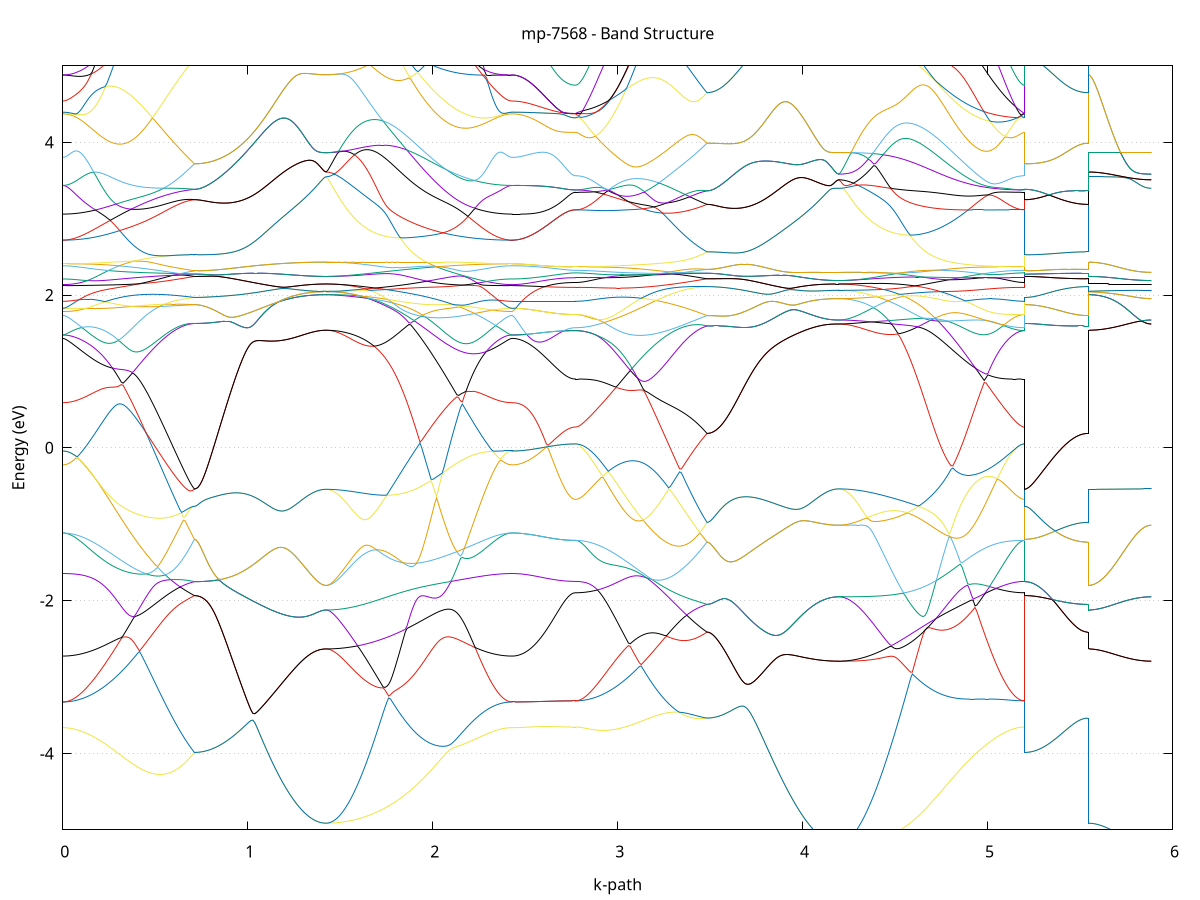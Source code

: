 set title 'mp-7568 - Band Structure'
set xlabel 'k-path'
set ylabel 'Energy (eV)'
set grid y
set yrange [-5:5]
set terminal png size 800,600
set output 'mp-7568_bands_gnuplot.png'
plot '-' using 1:2 with lines notitle, '-' using 1:2 with lines notitle, '-' using 1:2 with lines notitle, '-' using 1:2 with lines notitle, '-' using 1:2 with lines notitle, '-' using 1:2 with lines notitle, '-' using 1:2 with lines notitle, '-' using 1:2 with lines notitle, '-' using 1:2 with lines notitle, '-' using 1:2 with lines notitle, '-' using 1:2 with lines notitle, '-' using 1:2 with lines notitle, '-' using 1:2 with lines notitle, '-' using 1:2 with lines notitle, '-' using 1:2 with lines notitle, '-' using 1:2 with lines notitle, '-' using 1:2 with lines notitle, '-' using 1:2 with lines notitle, '-' using 1:2 with lines notitle, '-' using 1:2 with lines notitle, '-' using 1:2 with lines notitle, '-' using 1:2 with lines notitle, '-' using 1:2 with lines notitle, '-' using 1:2 with lines notitle, '-' using 1:2 with lines notitle, '-' using 1:2 with lines notitle, '-' using 1:2 with lines notitle, '-' using 1:2 with lines notitle, '-' using 1:2 with lines notitle, '-' using 1:2 with lines notitle, '-' using 1:2 with lines notitle, '-' using 1:2 with lines notitle, '-' using 1:2 with lines notitle, '-' using 1:2 with lines notitle, '-' using 1:2 with lines notitle, '-' using 1:2 with lines notitle, '-' using 1:2 with lines notitle, '-' using 1:2 with lines notitle, '-' using 1:2 with lines notitle, '-' using 1:2 with lines notitle, '-' using 1:2 with lines notitle, '-' using 1:2 with lines notitle, '-' using 1:2 with lines notitle, '-' using 1:2 with lines notitle, '-' using 1:2 with lines notitle, '-' using 1:2 with lines notitle, '-' using 1:2 with lines notitle, '-' using 1:2 with lines notitle, '-' using 1:2 with lines notitle, '-' using 1:2 with lines notitle, '-' using 1:2 with lines notitle, '-' using 1:2 with lines notitle, '-' using 1:2 with lines notitle, '-' using 1:2 with lines notitle, '-' using 1:2 with lines notitle, '-' using 1:2 with lines notitle, '-' using 1:2 with lines notitle, '-' using 1:2 with lines notitle, '-' using 1:2 with lines notitle, '-' using 1:2 with lines notitle, '-' using 1:2 with lines notitle, '-' using 1:2 with lines notitle, '-' using 1:2 with lines notitle, '-' using 1:2 with lines notitle
0.000000 -39.466944
0.009883 -39.466944
0.019767 -39.466944
0.029650 -39.466844
0.039533 -39.466844
0.049416 -39.466844
0.059300 -39.466844
0.069183 -39.466744
0.079066 -39.466744
0.088950 -39.466644
0.098833 -39.466644
0.108716 -39.466544
0.118600 -39.466544
0.128483 -39.466444
0.138366 -39.466344
0.148249 -39.466344
0.158133 -39.466244
0.168016 -39.466144
0.177899 -39.466044
0.187783 -39.465944
0.197666 -39.465844
0.207549 -39.465744
0.217433 -39.465644
0.227316 -39.465544
0.237199 -39.465444
0.247082 -39.465344
0.256966 -39.465244
0.266849 -39.465044
0.276732 -39.464944
0.286616 -39.464844
0.296499 -39.464744
0.306382 -39.464644
0.316266 -39.464444
0.326149 -39.464344
0.336032 -39.464244
0.345915 -39.464044
0.355799 -39.463944
0.365682 -39.463844
0.375565 -39.463744
0.385449 -39.463544
0.395332 -39.463444
0.405215 -39.463244
0.415099 -39.463144
0.424982 -39.463044
0.434865 -39.462944
0.444748 -39.462744
0.454632 -39.462644
0.464515 -39.462544
0.474398 -39.462444
0.484282 -39.462344
0.494165 -39.462144
0.504048 -39.462044
0.513932 -39.461944
0.523815 -39.461844
0.533698 -39.461744
0.543581 -39.461644
0.553465 -39.461544
0.563348 -39.461444
0.573231 -39.461444
0.583115 -39.461344
0.592998 -39.461244
0.602881 -39.461144
0.612765 -39.461044
0.622648 -39.461044
0.632531 -39.460944
0.642414 -39.460944
0.652298 -39.460844
0.662181 -39.460844
0.672064 -39.460744
0.681948 -39.460744
0.691831 -39.460644
0.701714 -39.460644
0.711597 -39.460644
0.711597 -39.460644
0.721481 -39.460644
0.731364 -39.460644
0.741247 -39.460644
0.751131 -39.460644
0.761014 -39.460544
0.770897 -39.460544
0.780781 -39.460544
0.790664 -39.460444
0.800547 -39.460444
0.810430 -39.460344
0.820314 -39.460344
0.830197 -39.460244
0.840080 -39.460244
0.849964 -39.460144
0.859847 -39.460044
0.869730 -39.459944
0.879614 -39.459944
0.889497 -39.459844
0.899380 -39.459744
0.909263 -39.459644
0.919147 -39.459544
0.929030 -39.459444
0.938913 -39.459344
0.948797 -39.459244
0.958680 -39.459144
0.968563 -39.459044
0.978447 -39.458944
0.988330 -39.458844
0.998213 -39.458644
1.008096 -39.458544
1.017980 -39.458444
1.027863 -39.458344
1.037746 -39.458244
1.047630 -39.458144
1.057513 -39.457944
1.067396 -39.457844
1.077280 -39.457744
1.087163 -39.457644
1.097046 -39.457444
1.106929 -39.457344
1.116813 -39.457244
1.126696 -39.457144
1.136579 -39.457044
1.146463 -39.456944
1.156346 -39.456744
1.166229 -39.456644
1.176113 -39.456544
1.185996 -39.456444
1.195879 -39.456344
1.205762 -39.456244
1.215646 -39.456144
1.225529 -39.456044
1.235412 -39.455944
1.245296 -39.455844
1.255179 -39.455744
1.265062 -39.455744
1.274946 -39.455644
1.284829 -39.455544
1.294712 -39.455544
1.304595 -39.455444
1.314479 -39.455344
1.324362 -39.455344
1.334245 -39.455244
1.344129 -39.455244
1.354012 -39.455144
1.363895 -39.455144
1.373779 -39.455144
1.383662 -39.455044
1.393545 -39.455044
1.403428 -39.455044
1.413312 -39.455044
1.423195 -39.455044
1.423195 -39.455044
1.433159 -39.455044
1.443123 -39.455044
1.453087 -39.455044
1.463050 -39.455144
1.473014 -39.455144
1.482978 -39.455144
1.492942 -39.455244
1.502906 -39.455244
1.512870 -39.455244
1.522834 -39.455344
1.532798 -39.455444
1.542761 -39.455444
1.552725 -39.455544
1.562689 -39.455644
1.572653 -39.455744
1.582617 -39.455744
1.592581 -39.455844
1.602545 -39.455944
1.612509 -39.456044
1.622472 -39.456144
1.632436 -39.456244
1.642400 -39.456444
1.652364 -39.456544
1.662328 -39.456644
1.672292 -39.456744
1.682256 -39.456944
1.692219 -39.457044
1.702183 -39.457244
1.712147 -39.457344
1.722111 -39.457444
1.732075 -39.457644
1.742039 -39.457844
1.752003 -39.457944
1.761967 -39.458144
1.771930 -39.458244
1.781894 -39.458444
1.791858 -39.458644
1.801822 -39.458744
1.811786 -39.458944
1.821750 -39.459144
1.831714 -39.459244
1.841678 -39.459444
1.851641 -39.459644
1.861605 -39.459844
1.871569 -39.460044
1.881533 -39.460244
1.891497 -39.460344
1.901461 -39.460544
1.911425 -39.460744
1.921388 -39.460944
1.931352 -39.461144
1.941316 -39.461344
1.951280 -39.461544
1.961244 -39.461644
1.971208 -39.461844
1.981172 -39.462044
1.991136 -39.462244
2.001099 -39.462444
2.011063 -39.462544
2.021027 -39.462744
2.030991 -39.462944
2.040955 -39.463044
2.050919 -39.463244
2.060883 -39.463444
2.070847 -39.463544
2.080810 -39.463744
2.090774 -39.463944
2.100738 -39.464044
2.110702 -39.464244
2.120666 -39.464344
2.130630 -39.464544
2.140594 -39.464744
2.150557 -39.464844
2.160521 -39.464944
2.170485 -39.465144
2.180449 -39.465244
2.190413 -39.465344
2.200377 -39.465444
2.210341 -39.465544
2.220305 -39.465744
2.230268 -39.465844
2.240232 -39.465944
2.250196 -39.466044
2.260160 -39.466144
2.270124 -39.466244
2.280088 -39.466244
2.290052 -39.466344
2.300016 -39.466444
2.309979 -39.466544
2.319943 -39.466544
2.329907 -39.466644
2.339871 -39.466644
2.349835 -39.466744
2.359799 -39.466744
2.369763 -39.466844
2.379726 -39.466844
2.389690 -39.466844
2.399654 -39.466844
2.409618 -39.466944
2.419582 -39.466844
2.429546 -39.466944
2.429546 -39.466944
2.439319 -39.466944
2.449093 -39.466944
2.458866 -39.466944
2.468640 -39.466944
2.478413 -39.466944
2.488187 -39.466844
2.497961 -39.466944
2.507734 -39.466844
2.517508 -39.466844
2.527281 -39.466844
2.537055 -39.466844
2.546828 -39.466844
2.556602 -39.466844
2.566375 -39.466844
2.576149 -39.466844
2.585922 -39.466844
2.595696 -39.466744
2.605469 -39.466744
2.615243 -39.466744
2.625017 -39.466744
2.634790 -39.466744
2.644564 -39.466744
2.654337 -39.466744
2.664111 -39.466744
2.673884 -39.466744
2.683658 -39.466744
2.693431 -39.466644
2.703205 -39.466644
2.712978 -39.466644
2.722752 -39.466644
2.732525 -39.466644
2.742299 -39.466744
2.752072 -39.466644
2.761846 -39.466644
2.771620 -39.466744
2.771620 -39.466744
2.781503 -39.466644
2.791386 -39.466644
2.801269 -39.466644
2.811153 -39.466644
2.821036 -39.466544
2.830919 -39.466544
2.840803 -39.466544
2.850686 -39.466444
2.860569 -39.466444
2.870453 -39.466344
2.880336 -39.466344
2.890219 -39.466244
2.900102 -39.466244
2.909986 -39.466144
2.919869 -39.466044
2.929752 -39.466044
2.939636 -39.465944
2.949519 -39.465844
2.959402 -39.465744
2.969286 -39.465644
2.979169 -39.465544
2.989052 -39.465444
2.998935 -39.465344
3.008819 -39.465244
3.018702 -39.465144
3.028585 -39.465044
3.038469 -39.464944
3.048352 -39.464844
3.058235 -39.464644
3.068118 -39.464544
3.078002 -39.464444
3.087885 -39.464344
3.097768 -39.464144
3.107652 -39.464044
3.117535 -39.463944
3.127418 -39.463844
3.137302 -39.463644
3.147185 -39.463544
3.157068 -39.463444
3.166951 -39.463244
3.176835 -39.463144
3.186718 -39.463044
3.196601 -39.462944
3.206485 -39.462744
3.216368 -39.462644
3.226251 -39.462544
3.236135 -39.462444
3.246018 -39.462344
3.255901 -39.462244
3.265784 -39.462144
3.275668 -39.461944
3.285551 -39.461844
3.295434 -39.461744
3.305318 -39.461644
3.315201 -39.461544
3.325084 -39.461444
3.334968 -39.461344
3.344851 -39.461344
3.354734 -39.461244
3.364617 -39.461144
3.374501 -39.461044
3.384384 -39.461044
3.394267 -39.460944
3.404151 -39.460944
3.414034 -39.460844
3.423917 -39.460844
3.433801 -39.460744
3.443684 -39.460744
3.453567 -39.460744
3.463450 -39.460644
3.473334 -39.460644
3.483217 -39.460644
3.483217 -39.460644
3.493100 -39.460644
3.502984 -39.460644
3.512867 -39.460644
3.522750 -39.460644
3.532634 -39.460544
3.542517 -39.460544
3.552400 -39.460544
3.562283 -39.460444
3.572167 -39.460444
3.582050 -39.460344
3.591933 -39.460344
3.601817 -39.460244
3.611700 -39.460244
3.621583 -39.460144
3.631467 -39.460044
3.641350 -39.459944
3.651233 -39.459944
3.661116 -39.459844
3.671000 -39.459744
3.680883 -39.459644
3.690766 -39.459544
3.700650 -39.459444
3.710533 -39.459344
3.720416 -39.459244
3.730299 -39.459144
3.740183 -39.459044
3.750066 -39.458944
3.759949 -39.458844
3.769833 -39.458644
3.779716 -39.458544
3.789599 -39.458444
3.799483 -39.458344
3.809366 -39.458244
3.819249 -39.458144
3.829132 -39.457944
3.839016 -39.457844
3.848899 -39.457744
3.858782 -39.457644
3.868666 -39.457444
3.878549 -39.457344
3.888432 -39.457244
3.898316 -39.457144
3.908199 -39.457044
3.918082 -39.456944
3.927965 -39.456744
3.937849 -39.456644
3.947732 -39.456544
3.957615 -39.456444
3.967499 -39.456344
3.977382 -39.456244
3.987265 -39.456144
3.997149 -39.456044
4.007032 -39.455944
4.016915 -39.455844
4.026798 -39.455744
4.036682 -39.455744
4.046565 -39.455644
4.056448 -39.455544
4.066332 -39.455544
4.076215 -39.455444
4.086098 -39.455344
4.095982 -39.455344
4.105865 -39.455244
4.115748 -39.455244
4.125631 -39.455144
4.135515 -39.455144
4.145398 -39.455144
4.155281 -39.455144
4.165165 -39.455044
4.175048 -39.455044
4.184931 -39.455044
4.194815 -39.455044
4.194815 -39.455044
4.204778 -39.455044
4.214742 -39.455044
4.224706 -39.455044
4.234670 -39.455144
4.244634 -39.455144
4.254598 -39.455144
4.264562 -39.455244
4.274525 -39.455244
4.284489 -39.455244
4.294453 -39.455344
4.304417 -39.455444
4.314381 -39.455444
4.324345 -39.455544
4.334309 -39.455644
4.344273 -39.455644
4.354236 -39.455744
4.364200 -39.455844
4.374164 -39.455944
4.384128 -39.456044
4.394092 -39.456144
4.404056 -39.456244
4.414020 -39.456344
4.423984 -39.456444
4.433947 -39.456644
4.443911 -39.456744
4.453875 -39.456844
4.463839 -39.457044
4.473803 -39.457144
4.483767 -39.457244
4.493731 -39.457444
4.503694 -39.457544
4.513658 -39.457744
4.523622 -39.457844
4.533586 -39.458044
4.543550 -39.458244
4.553514 -39.458344
4.563478 -39.458544
4.573442 -39.458744
4.583405 -39.458844
4.593369 -39.459044
4.603333 -39.459244
4.613297 -39.459344
4.623261 -39.459544
4.633225 -39.459744
4.643189 -39.459944
4.653153 -39.460144
4.663116 -39.460244
4.673080 -39.460444
4.683044 -39.460644
4.693008 -39.460844
4.702972 -39.461044
4.712936 -39.461144
4.722900 -39.461344
4.732863 -39.461544
4.742827 -39.461744
4.752791 -39.461944
4.762755 -39.462044
4.772719 -39.462244
4.782683 -39.462444
4.792647 -39.462644
4.802611 -39.462744
4.812574 -39.462944
4.822538 -39.463044
4.832502 -39.463244
4.842466 -39.463444
4.852430 -39.463644
4.862394 -39.463744
4.872358 -39.463944
4.882322 -39.464044
4.892285 -39.464244
4.902249 -39.464344
4.912213 -39.464544
4.922177 -39.464644
4.932141 -39.464744
4.942105 -39.464944
4.952069 -39.465044
4.962032 -39.465144
4.971996 -39.465244
4.981960 -39.465444
4.991924 -39.465544
5.001888 -39.465644
5.011852 -39.465744
5.021816 -39.465844
5.031780 -39.465844
5.041743 -39.465944
5.051707 -39.466044
5.061671 -39.466144
5.071635 -39.466244
5.081599 -39.466244
5.091563 -39.466344
5.101527 -39.466444
5.111491 -39.466444
5.121454 -39.466544
5.131418 -39.466544
5.141382 -39.466544
5.151346 -39.466544
5.161310 -39.466644
5.171274 -39.466644
5.181238 -39.466644
5.191201 -39.466644
5.201165 -39.466644
5.201165 -39.460644
5.210939 -39.460644
5.220712 -39.460644
5.230486 -39.460644
5.240260 -39.460644
5.250033 -39.460644
5.259807 -39.460644
5.269580 -39.460644
5.279354 -39.460644
5.289127 -39.460644
5.298901 -39.460644
5.308674 -39.460644
5.318448 -39.460644
5.328221 -39.460644
5.337995 -39.460644
5.347768 -39.460644
5.357542 -39.460644
5.367315 -39.460644
5.377089 -39.460644
5.386863 -39.460644
5.396636 -39.460644
5.406410 -39.460644
5.416183 -39.460644
5.425957 -39.460644
5.435730 -39.460644
5.445504 -39.460644
5.455277 -39.460644
5.465051 -39.460644
5.474824 -39.460644
5.484598 -39.460644
5.494371 -39.460644
5.504145 -39.460644
5.513918 -39.460644
5.523692 -39.460644
5.533466 -39.460644
5.543239 -39.460644
5.543239 -39.455044
5.553013 -39.455044
5.562786 -39.455044
5.572560 -39.455044
5.582333 -39.455044
5.592107 -39.455044
5.601880 -39.455044
5.611654 -39.455044
5.621427 -39.455044
5.631201 -39.455044
5.640974 -39.455044
5.650748 -39.455044
5.660521 -39.455044
5.670295 -39.455044
5.680069 -39.455044
5.689842 -39.455044
5.699616 -39.455044
5.709389 -39.455044
5.719163 -39.455044
5.728936 -39.455044
5.738710 -39.455044
5.748483 -39.455044
5.758257 -39.455044
5.768030 -39.455044
5.777804 -39.455044
5.787577 -39.455044
5.797351 -39.455044
5.807125 -39.455044
5.816898 -39.455044
5.826672 -39.455044
5.836445 -39.455044
5.846219 -39.455044
5.855992 -39.455044
5.865766 -39.455044
5.875539 -39.455044
5.885313 -39.455044
e
0.000000 -39.465144
0.009883 -39.465144
0.019767 -39.465144
0.029650 -39.465144
0.039533 -39.465144
0.049416 -39.465144
0.059300 -39.465044
0.069183 -39.465044
0.079066 -39.465044
0.088950 -39.464944
0.098833 -39.464944
0.108716 -39.464844
0.118600 -39.464844
0.128483 -39.464744
0.138366 -39.464744
0.148249 -39.464644
0.158133 -39.464544
0.168016 -39.464544
0.177899 -39.464444
0.187783 -39.464344
0.197666 -39.464244
0.207549 -39.464244
0.217433 -39.464144
0.227316 -39.464044
0.237199 -39.463944
0.247082 -39.463844
0.256966 -39.463744
0.266849 -39.463644
0.276732 -39.463544
0.286616 -39.463444
0.296499 -39.463344
0.306382 -39.463244
0.316266 -39.463144
0.326149 -39.463044
0.336032 -39.462944
0.345915 -39.462844
0.355799 -39.462744
0.365682 -39.462644
0.375565 -39.462544
0.385449 -39.462444
0.395332 -39.462344
0.405215 -39.462244
0.415099 -39.462144
0.424982 -39.462044
0.434865 -39.461944
0.444748 -39.461844
0.454632 -39.461744
0.464515 -39.461644
0.474398 -39.461544
0.484282 -39.461444
0.494165 -39.461344
0.504048 -39.461344
0.513932 -39.461244
0.523815 -39.461144
0.533698 -39.461144
0.543581 -39.461044
0.553465 -39.460944
0.563348 -39.460944
0.573231 -39.460844
0.583115 -39.460844
0.592998 -39.460744
0.602881 -39.460744
0.612765 -39.460744
0.622648 -39.460644
0.632531 -39.460644
0.642414 -39.460644
0.652298 -39.460644
0.662181 -39.460644
0.672064 -39.460644
0.681948 -39.460644
0.691831 -39.460644
0.701714 -39.460644
0.711597 -39.460644
0.711597 -39.460644
0.721481 -39.460644
0.731364 -39.460644
0.741247 -39.460644
0.751131 -39.460544
0.761014 -39.460544
0.770897 -39.460544
0.780781 -39.460544
0.790664 -39.460444
0.800547 -39.460444
0.810430 -39.460344
0.820314 -39.460344
0.830197 -39.460244
0.840080 -39.460244
0.849964 -39.460144
0.859847 -39.460044
0.869730 -39.459944
0.879614 -39.459944
0.889497 -39.459844
0.899380 -39.459744
0.909263 -39.459644
0.919147 -39.459544
0.929030 -39.459444
0.938913 -39.459344
0.948797 -39.459244
0.958680 -39.459144
0.968563 -39.459044
0.978447 -39.458844
0.988330 -39.458844
0.998213 -39.458644
1.008096 -39.458544
1.017980 -39.458444
1.027863 -39.458344
1.037746 -39.458244
1.047630 -39.458044
1.057513 -39.457944
1.067396 -39.457844
1.077280 -39.457744
1.087163 -39.457644
1.097046 -39.457444
1.106929 -39.457344
1.116813 -39.457244
1.126696 -39.457144
1.136579 -39.456944
1.146463 -39.456944
1.156346 -39.456744
1.166229 -39.456644
1.176113 -39.456544
1.185996 -39.456444
1.195879 -39.456344
1.205762 -39.456244
1.215646 -39.456144
1.225529 -39.456044
1.235412 -39.455944
1.245296 -39.455844
1.255179 -39.455744
1.265062 -39.455744
1.274946 -39.455644
1.284829 -39.455544
1.294712 -39.455544
1.304595 -39.455444
1.314479 -39.455344
1.324362 -39.455344
1.334245 -39.455244
1.344129 -39.455244
1.354012 -39.455144
1.363895 -39.455144
1.373779 -39.455144
1.383662 -39.455044
1.393545 -39.455044
1.403428 -39.455044
1.413312 -39.455044
1.423195 -39.455044
1.423195 -39.455044
1.433159 -39.455044
1.443123 -39.455044
1.453087 -39.455044
1.463050 -39.455044
1.473014 -39.455044
1.482978 -39.455144
1.492942 -39.455144
1.502906 -39.455244
1.512870 -39.455244
1.522834 -39.455344
1.532798 -39.455344
1.542761 -39.455444
1.552725 -39.455444
1.562689 -39.455544
1.572653 -39.455644
1.582617 -39.455644
1.592581 -39.455744
1.602545 -39.455844
1.612509 -39.455944
1.622472 -39.456044
1.632436 -39.456144
1.642400 -39.456244
1.652364 -39.456344
1.662328 -39.456444
1.672292 -39.456544
1.682256 -39.456644
1.692219 -39.456744
1.702183 -39.456844
1.712147 -39.456944
1.722111 -39.457144
1.732075 -39.457244
1.742039 -39.457444
1.752003 -39.457544
1.761967 -39.457644
1.771930 -39.457744
1.781894 -39.457944
1.791858 -39.458044
1.801822 -39.458244
1.811786 -39.458344
1.821750 -39.458544
1.831714 -39.458644
1.841678 -39.458844
1.851641 -39.458944
1.861605 -39.459144
1.871569 -39.459344
1.881533 -39.459444
1.891497 -39.459644
1.901461 -39.459744
1.911425 -39.459944
1.921388 -39.460044
1.931352 -39.460244
1.941316 -39.460344
1.951280 -39.460544
1.961244 -39.460744
1.971208 -39.460844
1.981172 -39.461044
1.991136 -39.461144
2.001099 -39.461344
2.011063 -39.461444
2.021027 -39.461644
2.030991 -39.461744
2.040955 -39.461944
2.050919 -39.462044
2.060883 -39.462244
2.070847 -39.462344
2.080810 -39.462444
2.090774 -39.462644
2.100738 -39.462744
2.110702 -39.462944
2.120666 -39.463044
2.130630 -39.463144
2.140594 -39.463244
2.150557 -39.463444
2.160521 -39.463544
2.170485 -39.463644
2.180449 -39.463744
2.190413 -39.463844
2.200377 -39.463944
2.210341 -39.464044
2.220305 -39.464144
2.230268 -39.464244
2.240232 -39.464344
2.250196 -39.464344
2.260160 -39.464444
2.270124 -39.464544
2.280088 -39.464644
2.290052 -39.464644
2.300016 -39.464744
2.309979 -39.464844
2.319943 -39.464844
2.329907 -39.464944
2.339871 -39.464944
2.349835 -39.465044
2.359799 -39.465044
2.369763 -39.465044
2.379726 -39.465144
2.389690 -39.465144
2.399654 -39.465144
2.409618 -39.465144
2.419582 -39.465144
2.429546 -39.465144
2.429546 -39.465144
2.439319 -39.465144
2.449093 -39.465144
2.458866 -39.465144
2.468640 -39.465144
2.478413 -39.465144
2.488187 -39.465144
2.497961 -39.465144
2.507734 -39.465144
2.517508 -39.465144
2.527281 -39.465144
2.537055 -39.465244
2.546828 -39.465244
2.556602 -39.465244
2.566375 -39.465244
2.576149 -39.465244
2.585922 -39.465244
2.595696 -39.465244
2.605469 -39.465244
2.615243 -39.465244
2.625017 -39.465244
2.634790 -39.465344
2.644564 -39.465344
2.654337 -39.465344
2.664111 -39.465344
2.673884 -39.465344
2.683658 -39.465344
2.693431 -39.465344
2.703205 -39.465344
2.712978 -39.465344
2.722752 -39.465344
2.732525 -39.465344
2.742299 -39.465444
2.752072 -39.465344
2.761846 -39.465344
2.771620 -39.465444
2.771620 -39.465444
2.781503 -39.465344
2.791386 -39.465344
2.801269 -39.465344
2.811153 -39.465344
2.821036 -39.465344
2.830919 -39.465344
2.840803 -39.465244
2.850686 -39.465244
2.860569 -39.465244
2.870453 -39.465144
2.880336 -39.465144
2.890219 -39.465044
2.900102 -39.464944
2.909986 -39.464944
2.919869 -39.464844
2.929752 -39.464744
2.939636 -39.464744
2.949519 -39.464644
2.959402 -39.464544
2.969286 -39.464444
2.979169 -39.464444
2.989052 -39.464344
2.998935 -39.464244
3.008819 -39.464144
3.018702 -39.464044
3.028585 -39.463944
3.038469 -39.463844
3.048352 -39.463744
3.058235 -39.463644
3.068118 -39.463544
3.078002 -39.463444
3.087885 -39.463344
3.097768 -39.463244
3.107652 -39.463144
3.117535 -39.462944
3.127418 -39.462844
3.137302 -39.462744
3.147185 -39.462644
3.157068 -39.462544
3.166951 -39.462444
3.176835 -39.462344
3.186718 -39.462244
3.196601 -39.462144
3.206485 -39.462044
3.216368 -39.461944
3.226251 -39.461844
3.236135 -39.461744
3.246018 -39.461644
3.255901 -39.461544
3.265784 -39.461544
3.275668 -39.461444
3.285551 -39.461344
3.295434 -39.461244
3.305318 -39.461144
3.315201 -39.461144
3.325084 -39.461044
3.334968 -39.460944
3.344851 -39.460944
3.354734 -39.460844
3.364617 -39.460844
3.374501 -39.460744
3.384384 -39.460744
3.394267 -39.460744
3.404151 -39.460744
3.414034 -39.460644
3.423917 -39.460644
3.433801 -39.460644
3.443684 -39.460644
3.453567 -39.460644
3.463450 -39.460644
3.473334 -39.460644
3.483217 -39.460644
3.483217 -39.460644
3.493100 -39.460644
3.502984 -39.460644
3.512867 -39.460644
3.522750 -39.460544
3.532634 -39.460544
3.542517 -39.460544
3.552400 -39.460544
3.562283 -39.460444
3.572167 -39.460444
3.582050 -39.460344
3.591933 -39.460344
3.601817 -39.460244
3.611700 -39.460244
3.621583 -39.460144
3.631467 -39.460044
3.641350 -39.459944
3.651233 -39.459944
3.661116 -39.459844
3.671000 -39.459744
3.680883 -39.459644
3.690766 -39.459544
3.700650 -39.459444
3.710533 -39.459344
3.720416 -39.459244
3.730299 -39.459144
3.740183 -39.459044
3.750066 -39.458944
3.759949 -39.458844
3.769833 -39.458644
3.779716 -39.458544
3.789599 -39.458444
3.799483 -39.458344
3.809366 -39.458244
3.819249 -39.458144
3.829132 -39.457944
3.839016 -39.457844
3.848899 -39.457744
3.858782 -39.457544
3.868666 -39.457444
3.878549 -39.457344
3.888432 -39.457244
3.898316 -39.457144
3.908199 -39.457044
3.918082 -39.456944
3.927965 -39.456744
3.937849 -39.456644
3.947732 -39.456544
3.957615 -39.456444
3.967499 -39.456344
3.977382 -39.456244
3.987265 -39.456144
3.997149 -39.456044
4.007032 -39.455944
4.016915 -39.455844
4.026798 -39.455744
4.036682 -39.455744
4.046565 -39.455644
4.056448 -39.455544
4.066332 -39.455444
4.076215 -39.455444
4.086098 -39.455344
4.095982 -39.455344
4.105865 -39.455244
4.115748 -39.455244
4.125631 -39.455144
4.135515 -39.455144
4.145398 -39.455144
4.155281 -39.455144
4.165165 -39.455044
4.175048 -39.455044
4.184931 -39.455044
4.194815 -39.455044
4.194815 -39.455044
4.204778 -39.455044
4.214742 -39.455044
4.224706 -39.455044
4.234670 -39.455044
4.244634 -39.455144
4.254598 -39.455144
4.264562 -39.455144
4.274525 -39.455244
4.284489 -39.455244
4.294453 -39.455244
4.304417 -39.455344
4.314381 -39.455444
4.324345 -39.455444
4.334309 -39.455544
4.344273 -39.455644
4.354236 -39.455744
4.364200 -39.455744
4.374164 -39.455844
4.384128 -39.455944
4.394092 -39.456044
4.404056 -39.456144
4.414020 -39.456244
4.423984 -39.456344
4.433947 -39.456444
4.443911 -39.456544
4.453875 -39.456644
4.463839 -39.456844
4.473803 -39.456944
4.483767 -39.457044
4.493731 -39.457144
4.503694 -39.457344
4.513658 -39.457444
4.523622 -39.457544
4.533586 -39.457744
4.543550 -39.457844
4.553514 -39.458044
4.563478 -39.458144
4.573442 -39.458344
4.583405 -39.458444
4.593369 -39.458644
4.603333 -39.458744
4.613297 -39.458944
4.623261 -39.459044
4.633225 -39.459244
4.643189 -39.459344
4.653153 -39.459544
4.663116 -39.459744
4.673080 -39.459844
4.683044 -39.460044
4.693008 -39.460244
4.702972 -39.460344
4.712936 -39.460544
4.722900 -39.460644
4.732863 -39.460844
4.742827 -39.461044
4.752791 -39.461144
4.762755 -39.461344
4.772719 -39.461444
4.782683 -39.461644
4.792647 -39.461744
4.802611 -39.461944
4.812574 -39.462044
4.822538 -39.462244
4.832502 -39.462344
4.842466 -39.462544
4.852430 -39.462644
4.862394 -39.462744
4.872358 -39.462944
4.882322 -39.463044
4.892285 -39.463144
4.902249 -39.463344
4.912213 -39.463444
4.922177 -39.463544
4.932141 -39.463744
4.942105 -39.463844
4.952069 -39.463944
4.962032 -39.464044
4.971996 -39.464144
4.981960 -39.464244
4.991924 -39.464344
5.001888 -39.464444
5.011852 -39.464544
5.021816 -39.464644
5.031780 -39.464644
5.041743 -39.464744
5.051707 -39.464844
5.061671 -39.464944
5.071635 -39.464944
5.081599 -39.465044
5.091563 -39.465044
5.101527 -39.465144
5.111491 -39.465244
5.121454 -39.465244
5.131418 -39.465244
5.141382 -39.465344
5.151346 -39.465344
5.161310 -39.465344
5.171274 -39.465344
5.181238 -39.465344
5.191201 -39.465344
5.201165 -39.465344
5.201165 -39.460644
5.210939 -39.460644
5.220712 -39.460644
5.230486 -39.460644
5.240260 -39.460644
5.250033 -39.460644
5.259807 -39.460644
5.269580 -39.460644
5.279354 -39.460644
5.289127 -39.460644
5.298901 -39.460644
5.308674 -39.460644
5.318448 -39.460644
5.328221 -39.460644
5.337995 -39.460644
5.347768 -39.460644
5.357542 -39.460644
5.367315 -39.460644
5.377089 -39.460644
5.386863 -39.460644
5.396636 -39.460644
5.406410 -39.460644
5.416183 -39.460644
5.425957 -39.460644
5.435730 -39.460644
5.445504 -39.460644
5.455277 -39.460644
5.465051 -39.460644
5.474824 -39.460644
5.484598 -39.460644
5.494371 -39.460644
5.504145 -39.460644
5.513918 -39.460644
5.523692 -39.460644
5.533466 -39.460644
5.543239 -39.460644
5.543239 -39.455044
5.553013 -39.455044
5.562786 -39.455044
5.572560 -39.455044
5.582333 -39.455044
5.592107 -39.455044
5.601880 -39.455044
5.611654 -39.455044
5.621427 -39.455044
5.631201 -39.455044
5.640974 -39.455044
5.650748 -39.455044
5.660521 -39.455044
5.670295 -39.455044
5.680069 -39.455044
5.689842 -39.455044
5.699616 -39.455044
5.709389 -39.455044
5.719163 -39.455044
5.728936 -39.455044
5.738710 -39.455044
5.748483 -39.455044
5.758257 -39.455044
5.768030 -39.455044
5.777804 -39.455044
5.787577 -39.455044
5.797351 -39.455044
5.807125 -39.455044
5.816898 -39.455044
5.826672 -39.455044
5.836445 -39.455044
5.846219 -39.455044
5.855992 -39.455044
5.865766 -39.455044
5.875539 -39.455044
5.885313 -39.455044
e
0.000000 -17.755044
0.009883 -17.755044
0.019767 -17.754844
0.029650 -17.754644
0.039533 -17.754344
0.049416 -17.754044
0.059300 -17.753544
0.069183 -17.753044
0.079066 -17.752444
0.088950 -17.751744
0.098833 -17.750944
0.108716 -17.750044
0.118600 -17.749144
0.128483 -17.748144
0.138366 -17.747044
0.148249 -17.745944
0.158133 -17.744644
0.168016 -17.743344
0.177899 -17.742044
0.187783 -17.740644
0.197666 -17.739144
0.207549 -17.737544
0.217433 -17.735944
0.227316 -17.734344
0.237199 -17.732544
0.247082 -17.730844
0.256966 -17.729044
0.266849 -17.727144
0.276732 -17.725244
0.286616 -17.723344
0.296499 -17.721344
0.306382 -17.719344
0.316266 -17.717344
0.326149 -17.715244
0.336032 -17.713244
0.345915 -17.711244
0.355799 -17.709244
0.365682 -17.707244
0.375565 -17.705344
0.385449 -17.703544
0.395332 -17.701944
0.405215 -17.700544
0.415099 -17.699544
0.424982 -17.699144
0.434865 -17.699444
0.444748 -17.700644
0.454632 -17.702944
0.464515 -17.706144
0.474398 -17.711244
0.484282 -17.716244
0.494165 -17.721044
0.504048 -17.725744
0.513932 -17.730244
0.523815 -17.734644
0.533698 -17.738844
0.543581 -17.742744
0.553465 -17.746544
0.563348 -17.750144
0.573231 -17.753544
0.583115 -17.756644
0.592998 -17.759644
0.602881 -17.762344
0.612765 -17.764844
0.622648 -17.767044
0.632531 -17.769044
0.642414 -17.770844
0.652298 -17.772344
0.662181 -17.773644
0.672064 -17.774644
0.681948 -17.775444
0.691831 -17.775944
0.701714 -17.776144
0.711597 -17.776144
0.711597 -17.776144
0.721481 -17.776144
0.731364 -17.776044
0.741247 -17.775844
0.751131 -17.775644
0.761014 -17.775244
0.770897 -17.774844
0.780781 -17.774444
0.790664 -17.773844
0.800547 -17.773244
0.810430 -17.772544
0.820314 -17.771844
0.830197 -17.771044
0.840080 -17.770144
0.849964 -17.769144
0.859847 -17.768144
0.869730 -17.767144
0.879614 -17.766044
0.889497 -17.764844
0.899380 -17.763644
0.909263 -17.762344
0.919147 -17.761044
0.929030 -17.759644
0.938913 -17.758244
0.948797 -17.756744
0.958680 -17.755344
0.968563 -17.753744
0.978447 -17.752244
0.988330 -17.750644
0.998213 -17.749044
1.008096 -17.747444
1.017980 -17.745744
1.027863 -17.744144
1.037746 -17.742444
1.047630 -17.740744
1.057513 -17.739144
1.067396 -17.737444
1.077280 -17.735744
1.087163 -17.734144
1.097046 -17.732444
1.106929 -17.730844
1.116813 -17.729244
1.126696 -17.727644
1.136579 -17.726144
1.146463 -17.724644
1.156346 -17.723144
1.166229 -17.721744
1.176113 -17.720444
1.185996 -17.719144
1.195879 -17.717944
1.205762 -17.716844
1.215646 -17.715744
1.225529 -17.714844
1.235412 -17.713944
1.245296 -17.713244
1.255179 -17.712644
1.265062 -17.712144
1.274946 -17.711744
1.284829 -17.711544
1.294712 -17.711344
1.304595 -17.711344
1.314479 -17.711544
1.324362 -17.711744
1.334245 -17.711944
1.344129 -17.712344
1.354012 -17.712644
1.363895 -17.713044
1.373779 -17.713444
1.383662 -17.713744
1.393545 -17.713944
1.403428 -17.714144
1.413312 -17.714344
1.423195 -17.714344
1.423195 -17.714344
1.433159 -17.714344
1.443123 -17.714244
1.453087 -17.714044
1.463050 -17.713844
1.473014 -17.713544
1.482978 -17.713144
1.492942 -17.712744
1.502906 -17.712244
1.512870 -17.711744
1.522834 -17.711144
1.532798 -17.710444
1.542761 -17.709644
1.552725 -17.708844
1.562689 -17.707944
1.572653 -17.707044
1.582617 -17.705944
1.592581 -17.704844
1.602545 -17.703744
1.612509 -17.702444
1.622472 -17.701144
1.632436 -17.699844
1.642400 -17.698344
1.652364 -17.696844
1.662328 -17.695244
1.672292 -17.693544
1.682256 -17.691844
1.692219 -17.690044
1.702183 -17.688144
1.712147 -17.686244
1.722111 -17.684144
1.732075 -17.682144
1.742039 -17.680044
1.752003 -17.677844
1.761967 -17.675644
1.771930 -17.673344
1.781894 -17.671144
1.791858 -17.668944
1.801822 -17.666744
1.811786 -17.664644
1.821750 -17.662744
1.831714 -17.661144
1.841678 -17.659944
1.851641 -17.659444
1.861605 -17.659444
1.871569 -17.660144
1.881533 -17.661344
1.891497 -17.662944
1.901461 -17.664844
1.911425 -17.666944
1.921388 -17.669144
1.931352 -17.671444
1.941316 -17.673844
1.951280 -17.676344
1.961244 -17.678744
1.971208 -17.681244
1.981172 -17.683744
1.991136 -17.686344
2.001099 -17.688844
2.011063 -17.691344
2.021027 -17.693844
2.030991 -17.696344
2.040955 -17.698844
2.050919 -17.701344
2.060883 -17.703744
2.070847 -17.706144
2.080810 -17.708544
2.090774 -17.710844
2.100738 -17.713144
2.110702 -17.715444
2.120666 -17.717644
2.130630 -17.719844
2.140594 -17.722044
2.150557 -17.724044
2.160521 -17.726144
2.170485 -17.728044
2.180449 -17.730044
2.190413 -17.731844
2.200377 -17.733644
2.210341 -17.735444
2.220305 -17.737044
2.230268 -17.738744
2.240232 -17.740244
2.250196 -17.741744
2.260160 -17.743144
2.270124 -17.744444
2.280088 -17.745744
2.290052 -17.746844
2.300016 -17.748044
2.309979 -17.749044
2.319943 -17.749944
2.329907 -17.750844
2.339871 -17.751644
2.349835 -17.752344
2.359799 -17.752944
2.369763 -17.753544
2.379726 -17.753944
2.389690 -17.754344
2.399654 -17.754644
2.409618 -17.754844
2.419582 -17.755044
2.429546 -17.755044
2.429546 -17.755044
2.439319 -17.754944
2.449093 -17.754744
2.458866 -17.754344
2.468640 -17.753844
2.478413 -17.753144
2.488187 -17.752244
2.497961 -17.751244
2.507734 -17.750144
2.517508 -17.748844
2.527281 -17.747344
2.537055 -17.745744
2.546828 -17.744044
2.556602 -17.742244
2.566375 -17.740244
2.576149 -17.738044
2.585922 -17.735844
2.595696 -17.733444
2.605469 -17.731044
2.615243 -17.728444
2.625017 -17.725744
2.634790 -17.722944
2.644564 -17.720044
2.654337 -17.717144
2.664111 -17.714044
2.673884 -17.710944
2.683658 -17.707844
2.693431 -17.704644
2.703205 -17.701444
2.712978 -17.698244
2.722752 -17.695044
2.732525 -17.692044
2.742299 -17.689144
2.752072 -17.686744
2.761846 -17.684944
2.771620 -17.684344
2.771620 -17.684344
2.781503 -17.684244
2.791386 -17.684244
2.801269 -17.684144
2.811153 -17.684044
2.821036 -17.683844
2.830919 -17.683644
2.840803 -17.683444
2.850686 -17.683144
2.860569 -17.682844
2.870453 -17.682444
2.880336 -17.682144
2.890219 -17.681744
2.900102 -17.681344
2.909986 -17.680944
2.919869 -17.680444
2.929752 -17.680044
2.939636 -17.679544
2.949519 -17.679044
2.959402 -17.678544
2.969286 -17.678144
2.979169 -17.677644
2.989052 -17.677244
2.998935 -17.676844
3.008819 -17.676444
3.018702 -17.676144
3.028585 -17.675944
3.038469 -17.675844
3.048352 -17.675744
3.058235 -17.675844
3.068118 -17.676044
3.078002 -17.676444
3.087885 -17.677044
3.097768 -17.677944
3.107652 -17.679044
3.117535 -17.680544
3.127418 -17.682244
3.137302 -17.684444
3.147185 -17.686844
3.157068 -17.689644
3.166951 -17.693544
3.176835 -17.697644
3.186718 -17.701944
3.196601 -17.706344
3.206485 -17.710844
3.216368 -17.715344
3.226251 -17.719844
3.236135 -17.724344
3.246018 -17.728744
3.255901 -17.733144
3.265784 -17.737444
3.275668 -17.741644
3.285551 -17.745744
3.295434 -17.749744
3.305318 -17.753544
3.315201 -17.757244
3.325084 -17.760744
3.334968 -17.764044
3.344851 -17.767144
3.354734 -17.770144
3.364617 -17.772944
3.374501 -17.775444
3.384384 -17.777844
3.394267 -17.779944
3.404151 -17.781844
3.414034 -17.783544
3.423917 -17.784944
3.433801 -17.786144
3.443684 -17.787144
3.453567 -17.787944
3.463450 -17.788444
3.473334 -17.788644
3.483217 -17.788644
3.483217 -17.788644
3.493100 -17.788644
3.502984 -17.788544
3.512867 -17.788344
3.522750 -17.788044
3.532634 -17.787644
3.542517 -17.787144
3.552400 -17.786644
3.562283 -17.786044
3.572167 -17.785344
3.582050 -17.784544
3.591933 -17.783744
3.601817 -17.782844
3.611700 -17.781844
3.621583 -17.780744
3.631467 -17.779644
3.641350 -17.778444
3.651233 -17.777144
3.661116 -17.775844
3.671000 -17.774444
3.680883 -17.772944
3.690766 -17.771444
3.700650 -17.769844
3.710533 -17.768244
3.720416 -17.766544
3.730299 -17.764844
3.740183 -17.763144
3.750066 -17.761344
3.759949 -17.759444
3.769833 -17.757644
3.779716 -17.755744
3.789599 -17.753744
3.799483 -17.751844
3.809366 -17.749844
3.819249 -17.747844
3.829132 -17.745844
3.839016 -17.743844
3.848899 -17.741744
3.858782 -17.739744
3.868666 -17.737744
3.878549 -17.735744
3.888432 -17.733644
3.898316 -17.731644
3.908199 -17.729744
3.918082 -17.727744
3.927965 -17.725844
3.937849 -17.723844
3.947732 -17.722044
3.957615 -17.720144
3.967499 -17.718344
3.977382 -17.716644
3.987265 -17.714944
3.997149 -17.713244
4.007032 -17.711644
4.016915 -17.710144
4.026798 -17.708744
4.036682 -17.707344
4.046565 -17.706044
4.056448 -17.704844
4.066332 -17.703644
4.076215 -17.702644
4.086098 -17.701744
4.095982 -17.700944
4.105865 -17.700244
4.115748 -17.699744
4.125631 -17.699444
4.135515 -17.699244
4.145398 -17.699144
4.155281 -17.699244
4.165165 -17.699344
4.175048 -17.699444
4.184931 -17.699544
4.194815 -17.699544
4.194815 -17.699644
4.204778 -17.699544
4.214742 -17.699544
4.224706 -17.699444
4.234670 -17.699244
4.244634 -17.699044
4.254598 -17.698844
4.264562 -17.698544
4.274525 -17.698244
4.284489 -17.697944
4.294453 -17.697544
4.304417 -17.697044
4.314381 -17.696544
4.324345 -17.696044
4.334309 -17.695444
4.344273 -17.694844
4.354236 -17.694244
4.364200 -17.693444
4.374164 -17.692744
4.384128 -17.691944
4.394092 -17.691144
4.404056 -17.690244
4.414020 -17.689344
4.423984 -17.688344
4.433947 -17.687344
4.443911 -17.686244
4.453875 -17.685244
4.463839 -17.684044
4.473803 -17.682944
4.483767 -17.681744
4.493731 -17.680544
4.503694 -17.679244
4.513658 -17.678044
4.523622 -17.676744
4.533586 -17.675444
4.543550 -17.674144
4.553514 -17.672844
4.563478 -17.671544
4.573442 -17.670444
4.583405 -17.669344
4.593369 -17.668344
4.603333 -17.667244
4.613297 -17.666244
4.623261 -17.665244
4.633225 -17.664244
4.643189 -17.663244
4.653153 -17.662344
4.663116 -17.661444
4.673080 -17.660744
4.683044 -17.660244
4.693008 -17.659944
4.702972 -17.659644
4.712936 -17.659544
4.722900 -17.659544
4.732863 -17.659544
4.742827 -17.659744
4.752791 -17.659944
4.762755 -17.660244
4.772719 -17.660644
4.782683 -17.661144
4.792647 -17.661644
4.802611 -17.662244
4.812574 -17.662844
4.822538 -17.663544
4.832502 -17.664244
4.842466 -17.664944
4.852430 -17.665644
4.862394 -17.666444
4.872358 -17.667244
4.882322 -17.668044
4.892285 -17.668744
4.902249 -17.669544
4.912213 -17.670344
4.922177 -17.671144
4.932141 -17.671944
4.942105 -17.672744
4.952069 -17.673544
4.962032 -17.674244
4.971996 -17.675044
4.981960 -17.675744
4.991924 -17.676444
5.001888 -17.677144
5.011852 -17.677744
5.021816 -17.678444
5.031780 -17.679044
5.041743 -17.679544
5.051707 -17.680144
5.061671 -17.680644
5.071635 -17.681144
5.081599 -17.681644
5.091563 -17.682044
5.101527 -17.682444
5.111491 -17.682744
5.121454 -17.683044
5.131418 -17.683344
5.141382 -17.683644
5.151346 -17.683844
5.161310 -17.684044
5.171274 -17.684144
5.181238 -17.684244
5.191201 -17.684244
5.201165 -17.684344
5.201165 -17.776144
5.210939 -17.776244
5.220712 -17.776344
5.230486 -17.776444
5.240260 -17.776644
5.250033 -17.776844
5.259807 -17.777144
5.269580 -17.777444
5.279354 -17.777844
5.289127 -17.778244
5.298901 -17.778744
5.308674 -17.779144
5.318448 -17.779644
5.328221 -17.780244
5.337995 -17.780744
5.347768 -17.781244
5.357542 -17.781844
5.367315 -17.782444
5.377089 -17.782944
5.386863 -17.783544
5.396636 -17.784044
5.406410 -17.784544
5.416183 -17.785044
5.425957 -17.785544
5.435730 -17.786044
5.445504 -17.786444
5.455277 -17.786844
5.465051 -17.787244
5.474824 -17.787544
5.484598 -17.787844
5.494371 -17.788144
5.504145 -17.788344
5.513918 -17.788444
5.523692 -17.788544
5.533466 -17.788644
5.543239 -17.788644
5.543239 -17.714344
5.553013 -17.714344
5.562786 -17.714244
5.572560 -17.714144
5.582333 -17.714044
5.592107 -17.713844
5.601880 -17.713744
5.611654 -17.713444
5.621427 -17.713144
5.631201 -17.712844
5.640974 -17.712544
5.650748 -17.712144
5.660521 -17.711744
5.670295 -17.711344
5.680069 -17.710944
5.689842 -17.710444
5.699616 -17.709944
5.709389 -17.709344
5.719163 -17.708844
5.728936 -17.708244
5.738710 -17.707644
5.748483 -17.706944
5.758257 -17.706344
5.768030 -17.705744
5.777804 -17.705044
5.787577 -17.704344
5.797351 -17.703744
5.807125 -17.703044
5.816898 -17.702444
5.826672 -17.701844
5.836445 -17.701244
5.846219 -17.700744
5.855992 -17.700244
5.865766 -17.699944
5.875539 -17.699644
5.885313 -17.699644
e
0.000000 -17.588744
0.009883 -17.588744
0.019767 -17.588844
0.029650 -17.588844
0.039533 -17.588844
0.049416 -17.588844
0.059300 -17.588844
0.069183 -17.588844
0.079066 -17.588844
0.088950 -17.588844
0.098833 -17.588944
0.108716 -17.588944
0.118600 -17.589044
0.128483 -17.589144
0.138366 -17.589244
0.148249 -17.589344
0.158133 -17.589444
0.168016 -17.589644
0.177899 -17.589944
0.187783 -17.590244
0.197666 -17.590644
0.207549 -17.591244
0.217433 -17.591844
0.227316 -17.592744
0.237199 -17.593944
0.247082 -17.595544
0.256966 -17.597544
0.266849 -17.600244
0.276732 -17.603544
0.286616 -17.607444
0.296499 -17.611844
0.306382 -17.616644
0.316266 -17.621844
0.326149 -17.627244
0.336032 -17.632744
0.345915 -17.638444
0.355799 -17.644144
0.365682 -17.649944
0.375565 -17.655744
0.385449 -17.661644
0.395332 -17.667444
0.405215 -17.673144
0.415099 -17.678844
0.424982 -17.684544
0.434865 -17.690044
0.444748 -17.695544
0.454632 -17.700844
0.464515 -17.706044
0.474398 -17.709744
0.484282 -17.713744
0.494165 -17.718044
0.504048 -17.722344
0.513932 -17.726744
0.523815 -17.730944
0.533698 -17.735144
0.543581 -17.739244
0.553465 -17.743044
0.563348 -17.746844
0.573231 -17.750344
0.583115 -17.753644
0.592998 -17.756844
0.602881 -17.759744
0.612765 -17.762444
0.622648 -17.764944
0.632531 -17.767144
0.642414 -17.769144
0.652298 -17.770844
0.662181 -17.772444
0.672064 -17.773644
0.681948 -17.774644
0.691831 -17.775444
0.701714 -17.775944
0.711597 -17.776144
0.711597 -17.776144
0.721481 -17.776144
0.731364 -17.776044
0.741247 -17.775844
0.751131 -17.775644
0.761014 -17.775244
0.770897 -17.774844
0.780781 -17.774444
0.790664 -17.773844
0.800547 -17.773244
0.810430 -17.772544
0.820314 -17.771844
0.830197 -17.771044
0.840080 -17.770144
0.849964 -17.769144
0.859847 -17.768144
0.869730 -17.767144
0.879614 -17.766044
0.889497 -17.764844
0.899380 -17.763644
0.909263 -17.762344
0.919147 -17.761044
0.929030 -17.759644
0.938913 -17.758244
0.948797 -17.756744
0.958680 -17.755344
0.968563 -17.753744
0.978447 -17.752244
0.988330 -17.750644
0.998213 -17.749044
1.008096 -17.747444
1.017980 -17.745744
1.027863 -17.744144
1.037746 -17.742444
1.047630 -17.740744
1.057513 -17.739144
1.067396 -17.737444
1.077280 -17.735744
1.087163 -17.734144
1.097046 -17.732444
1.106929 -17.730844
1.116813 -17.729244
1.126696 -17.727644
1.136579 -17.726144
1.146463 -17.724644
1.156346 -17.723144
1.166229 -17.721744
1.176113 -17.720444
1.185996 -17.719144
1.195879 -17.717944
1.205762 -17.716844
1.215646 -17.715744
1.225529 -17.714844
1.235412 -17.713944
1.245296 -17.713244
1.255179 -17.712644
1.265062 -17.712144
1.274946 -17.711744
1.284829 -17.711544
1.294712 -17.711344
1.304595 -17.711344
1.314479 -17.711544
1.324362 -17.711744
1.334245 -17.711944
1.344129 -17.712344
1.354012 -17.712644
1.363895 -17.713044
1.373779 -17.713444
1.383662 -17.713744
1.393545 -17.713944
1.403428 -17.714144
1.413312 -17.714344
1.423195 -17.714344
1.423195 -17.714344
1.433159 -17.714344
1.443123 -17.714144
1.453087 -17.713844
1.463050 -17.713544
1.473014 -17.713044
1.482978 -17.712444
1.492942 -17.711844
1.502906 -17.711044
1.512870 -17.710144
1.522834 -17.709144
1.532798 -17.708044
1.542761 -17.706944
1.552725 -17.705644
1.562689 -17.704244
1.572653 -17.702744
1.582617 -17.701244
1.592581 -17.699544
1.602545 -17.697844
1.612509 -17.695944
1.622472 -17.694044
1.632436 -17.692044
1.642400 -17.689944
1.652364 -17.687744
1.662328 -17.685544
1.672292 -17.683244
1.682256 -17.680744
1.692219 -17.678344
1.702183 -17.675744
1.712147 -17.673144
1.722111 -17.670444
1.732075 -17.667744
1.742039 -17.664844
1.752003 -17.662044
1.761967 -17.659044
1.771930 -17.656144
1.781894 -17.653044
1.791858 -17.650044
1.801822 -17.646844
1.811786 -17.643744
1.821750 -17.640544
1.831714 -17.638244
1.841678 -17.636244
1.851641 -17.634944
1.861605 -17.634244
1.871569 -17.632944
1.881533 -17.631044
1.891497 -17.628644
1.901461 -17.625944
1.911425 -17.623044
1.921388 -17.619944
1.931352 -17.617244
1.941316 -17.615144
1.951280 -17.613044
1.961244 -17.610944
1.971208 -17.608944
1.981172 -17.607044
1.991136 -17.605244
2.001099 -17.603544
2.011063 -17.601944
2.021027 -17.600444
2.030991 -17.599044
2.040955 -17.597744
2.050919 -17.596644
2.060883 -17.595644
2.070847 -17.594744
2.080810 -17.594044
2.090774 -17.593344
2.100738 -17.592744
2.110702 -17.592244
2.120666 -17.591744
2.130630 -17.591344
2.140594 -17.590944
2.150557 -17.590644
2.160521 -17.590444
2.170485 -17.590244
2.180449 -17.590044
2.190413 -17.589844
2.200377 -17.589644
2.210341 -17.589544
2.220305 -17.589444
2.230268 -17.589344
2.240232 -17.589244
2.250196 -17.589144
2.260160 -17.589144
2.270124 -17.589044
2.280088 -17.589044
2.290052 -17.588944
2.300016 -17.588944
2.309979 -17.588944
2.319943 -17.588844
2.329907 -17.588844
2.339871 -17.588844
2.349835 -17.588844
2.359799 -17.588844
2.369763 -17.588844
2.379726 -17.588844
2.389690 -17.588844
2.399654 -17.588844
2.409618 -17.588844
2.419582 -17.588744
2.429546 -17.588744
2.429546 -17.588744
2.439319 -17.588844
2.449093 -17.589144
2.458866 -17.589544
2.468640 -17.590144
2.478413 -17.590944
2.488187 -17.591944
2.497961 -17.593044
2.507734 -17.594344
2.517508 -17.595744
2.527281 -17.597344
2.537055 -17.599144
2.546828 -17.601044
2.556602 -17.603044
2.566375 -17.605244
2.576149 -17.607544
2.585922 -17.610044
2.595696 -17.612644
2.605469 -17.615344
2.615243 -17.618044
2.625017 -17.620944
2.634790 -17.623944
2.644564 -17.627044
2.654337 -17.630244
2.664111 -17.633444
2.673884 -17.636644
2.683658 -17.640044
2.693431 -17.643344
2.703205 -17.646644
2.712978 -17.650044
2.722752 -17.653244
2.732525 -17.656444
2.742299 -17.659344
2.752072 -17.661844
2.761846 -17.663544
2.771620 -17.664244
2.771620 -17.664244
2.781503 -17.664244
2.791386 -17.664244
2.801269 -17.664144
2.811153 -17.664044
2.821036 -17.663944
2.830919 -17.663844
2.840803 -17.663644
2.850686 -17.663544
2.860569 -17.663344
2.870453 -17.663144
2.880336 -17.662944
2.890219 -17.662744
2.900102 -17.662544
2.909986 -17.662244
2.919869 -17.662044
2.929752 -17.661844
2.939636 -17.661644
2.949519 -17.661544
2.959402 -17.661344
2.969286 -17.661244
2.979169 -17.661244
2.989052 -17.661244
2.998935 -17.661344
3.008819 -17.661544
3.018702 -17.661844
3.028585 -17.662244
3.038469 -17.662844
3.048352 -17.663544
3.058235 -17.664544
3.068118 -17.665744
3.078002 -17.667144
3.087885 -17.668944
3.097768 -17.670944
3.107652 -17.673244
3.117535 -17.675944
3.127418 -17.678944
3.137302 -17.682144
3.147185 -17.685744
3.157068 -17.689544
3.166951 -17.692844
3.176835 -17.696244
3.186718 -17.699944
3.196601 -17.703844
3.206485 -17.707944
3.216368 -17.712144
3.226251 -17.716444
3.236135 -17.720744
3.246018 -17.725044
3.255901 -17.729444
3.265784 -17.733744
3.275668 -17.737944
3.285551 -17.742144
3.295434 -17.746144
3.305318 -17.750144
3.315201 -17.753944
3.325084 -17.757544
3.334968 -17.761044
3.344851 -17.764344
3.354734 -17.767544
3.364617 -17.770444
3.374501 -17.773144
3.384384 -17.775744
3.394267 -17.778044
3.404151 -17.780144
3.414034 -17.782044
3.423917 -17.783744
3.433801 -17.785144
3.443684 -17.786344
3.453567 -17.787244
3.463450 -17.787944
3.473334 -17.788444
3.483217 -17.788644
3.483217 -17.788644
3.493100 -17.788644
3.502984 -17.788544
3.512867 -17.788344
3.522750 -17.788044
3.532634 -17.787644
3.542517 -17.787144
3.552400 -17.786644
3.562283 -17.786044
3.572167 -17.785344
3.582050 -17.784544
3.591933 -17.783744
3.601817 -17.782844
3.611700 -17.781844
3.621583 -17.780744
3.631467 -17.779644
3.641350 -17.778444
3.651233 -17.777144
3.661116 -17.775844
3.671000 -17.774444
3.680883 -17.772944
3.690766 -17.771444
3.700650 -17.769844
3.710533 -17.768244
3.720416 -17.766544
3.730299 -17.764844
3.740183 -17.763144
3.750066 -17.761344
3.759949 -17.759444
3.769833 -17.757644
3.779716 -17.755744
3.789599 -17.753744
3.799483 -17.751844
3.809366 -17.749844
3.819249 -17.747844
3.829132 -17.745844
3.839016 -17.743844
3.848899 -17.741744
3.858782 -17.739744
3.868666 -17.737744
3.878549 -17.735744
3.888432 -17.733644
3.898316 -17.731644
3.908199 -17.729744
3.918082 -17.727744
3.927965 -17.725844
3.937849 -17.723844
3.947732 -17.722044
3.957615 -17.720144
3.967499 -17.718344
3.977382 -17.716644
3.987265 -17.714944
3.997149 -17.713244
4.007032 -17.711644
4.016915 -17.710144
4.026798 -17.708744
4.036682 -17.707344
4.046565 -17.706044
4.056448 -17.704844
4.066332 -17.703644
4.076215 -17.702644
4.086098 -17.701744
4.095982 -17.700944
4.105865 -17.700244
4.115748 -17.699744
4.125631 -17.699444
4.135515 -17.699244
4.145398 -17.699144
4.155281 -17.699244
4.165165 -17.699344
4.175048 -17.699444
4.184931 -17.699544
4.194815 -17.699544
4.194815 -17.699544
4.204778 -17.699544
4.214742 -17.699344
4.224706 -17.699144
4.234670 -17.698844
4.244634 -17.698344
4.254598 -17.697844
4.264562 -17.697144
4.274525 -17.696444
4.284489 -17.695544
4.294453 -17.694644
4.304417 -17.693544
4.314381 -17.692444
4.324345 -17.691244
4.334309 -17.689944
4.344273 -17.688544
4.354236 -17.687344
4.364200 -17.686844
4.374164 -17.686444
4.384128 -17.685944
4.394092 -17.685344
4.404056 -17.684844
4.414020 -17.684244
4.423984 -17.683544
4.433947 -17.682944
4.443911 -17.682244
4.453875 -17.681444
4.463839 -17.680644
4.473803 -17.679844
4.483767 -17.679044
4.493731 -17.678144
4.503694 -17.677344
4.513658 -17.676344
4.523622 -17.675444
4.533586 -17.674444
4.543550 -17.673444
4.553514 -17.672444
4.563478 -17.671444
4.573442 -17.670344
4.583405 -17.669044
4.593369 -17.667844
4.603333 -17.666744
4.613297 -17.665644
4.623261 -17.664644
4.633225 -17.663644
4.643189 -17.662744
4.653153 -17.662044
4.663116 -17.661344
4.673080 -17.660544
4.683044 -17.659744
4.693008 -17.659044
4.702972 -17.658244
4.712936 -17.657644
4.722900 -17.657044
4.732863 -17.656544
4.742827 -17.656044
4.752791 -17.655644
4.762755 -17.655344
4.772719 -17.655044
4.782683 -17.654844
4.792647 -17.654744
4.802611 -17.654644
4.812574 -17.654644
4.822538 -17.654644
4.832502 -17.654644
4.842466 -17.654844
4.852430 -17.654944
4.862394 -17.655144
4.872358 -17.655344
4.882322 -17.655644
4.892285 -17.655944
4.902249 -17.656244
4.912213 -17.656544
4.922177 -17.656844
4.932141 -17.657244
4.942105 -17.657644
4.952069 -17.657944
4.962032 -17.658344
4.971996 -17.658744
4.981960 -17.659144
4.991924 -17.659544
5.001888 -17.659944
5.011852 -17.660244
5.021816 -17.660644
5.031780 -17.660944
5.041743 -17.661344
5.051707 -17.661644
5.061671 -17.661944
5.071635 -17.662244
5.081599 -17.662544
5.091563 -17.662844
5.101527 -17.663044
5.111491 -17.663244
5.121454 -17.663444
5.131418 -17.663644
5.141382 -17.663844
5.151346 -17.663944
5.161310 -17.664044
5.171274 -17.664144
5.181238 -17.664244
5.191201 -17.664244
5.201165 -17.664244
5.201165 -17.776144
5.210939 -17.776244
5.220712 -17.776344
5.230486 -17.776444
5.240260 -17.776644
5.250033 -17.776844
5.259807 -17.777144
5.269580 -17.777444
5.279354 -17.777844
5.289127 -17.778244
5.298901 -17.778744
5.308674 -17.779144
5.318448 -17.779644
5.328221 -17.780244
5.337995 -17.780744
5.347768 -17.781244
5.357542 -17.781844
5.367315 -17.782444
5.377089 -17.782944
5.386863 -17.783544
5.396636 -17.784044
5.406410 -17.784544
5.416183 -17.785044
5.425957 -17.785544
5.435730 -17.786044
5.445504 -17.786444
5.455277 -17.786844
5.465051 -17.787244
5.474824 -17.787544
5.484598 -17.787844
5.494371 -17.788144
5.504145 -17.788344
5.513918 -17.788444
5.523692 -17.788544
5.533466 -17.788644
5.543239 -17.788644
5.543239 -17.714344
5.553013 -17.714344
5.562786 -17.714244
5.572560 -17.714144
5.582333 -17.714044
5.592107 -17.713844
5.601880 -17.713744
5.611654 -17.713444
5.621427 -17.713144
5.631201 -17.712844
5.640974 -17.712544
5.650748 -17.712144
5.660521 -17.711744
5.670295 -17.711344
5.680069 -17.710944
5.689842 -17.710444
5.699616 -17.709944
5.709389 -17.709344
5.719163 -17.708844
5.728936 -17.708244
5.738710 -17.707644
5.748483 -17.706944
5.758257 -17.706344
5.768030 -17.705744
5.777804 -17.705044
5.787577 -17.704344
5.797351 -17.703744
5.807125 -17.703044
5.816898 -17.702444
5.826672 -17.701844
5.836445 -17.701244
5.846219 -17.700744
5.855992 -17.700244
5.865766 -17.699944
5.875539 -17.699644
5.885313 -17.699544
e
0.000000 -17.494644
0.009883 -17.494744
0.019767 -17.495144
0.029650 -17.495844
0.039533 -17.496844
0.049416 -17.498044
0.059300 -17.499544
0.069183 -17.501344
0.079066 -17.503344
0.088950 -17.505644
0.098833 -17.508144
0.108716 -17.510944
0.118600 -17.513944
0.128483 -17.517144
0.138366 -17.520544
0.148249 -17.524144
0.158133 -17.527944
0.168016 -17.531944
0.177899 -17.536044
0.187783 -17.540244
0.197666 -17.544644
0.207549 -17.548944
0.217433 -17.553344
0.227316 -17.557744
0.237199 -17.561944
0.247082 -17.565944
0.256966 -17.569444
0.266849 -17.572644
0.276732 -17.575244
0.286616 -17.581444
0.296499 -17.587644
0.306382 -17.593944
0.316266 -17.600144
0.326149 -17.606444
0.336032 -17.612744
0.345915 -17.618944
0.355799 -17.625144
0.365682 -17.631244
0.375565 -17.637244
0.385449 -17.643044
0.395332 -17.648544
0.405215 -17.653844
0.415099 -17.658544
0.424982 -17.662744
0.434865 -17.665944
0.444748 -17.668144
0.454632 -17.669244
0.464515 -17.669344
0.474398 -17.668644
0.484282 -17.667544
0.494165 -17.666044
0.504048 -17.664244
0.513932 -17.662344
0.523815 -17.660344
0.533698 -17.658344
0.543581 -17.656144
0.553465 -17.654044
0.563348 -17.651844
0.573231 -17.649644
0.583115 -17.647444
0.592998 -17.645344
0.602881 -17.643144
0.612765 -17.641044
0.622648 -17.638844
0.632531 -17.636744
0.642414 -17.634744
0.652298 -17.632644
0.662181 -17.630644
0.672064 -17.628644
0.681948 -17.626744
0.691831 -17.624844
0.701714 -17.622944
0.711597 -17.621144
0.711597 -17.621144
0.721481 -17.621144
0.731364 -17.621044
0.741247 -17.620944
0.751131 -17.620844
0.761014 -17.620644
0.770897 -17.620444
0.780781 -17.620244
0.790664 -17.619944
0.800547 -17.619544
0.810430 -17.619244
0.820314 -17.618844
0.830197 -17.618444
0.840080 -17.617944
0.849964 -17.617444
0.859847 -17.616944
0.869730 -17.616344
0.879614 -17.615744
0.889497 -17.615144
0.899380 -17.614544
0.909263 -17.613844
0.919147 -17.613144
0.929030 -17.612444
0.938913 -17.611744
0.948797 -17.610944
0.958680 -17.610244
0.968563 -17.609444
0.978447 -17.608644
0.988330 -17.607744
0.998213 -17.606944
1.008096 -17.606144
1.017980 -17.605244
1.027863 -17.604444
1.037746 -17.603644
1.047630 -17.602744
1.057513 -17.601944
1.067396 -17.601144
1.077280 -17.600344
1.087163 -17.599744
1.097046 -17.599244
1.106929 -17.599244
1.116813 -17.600644
1.126696 -17.604044
1.136579 -17.608444
1.146463 -17.613044
1.156346 -17.617644
1.166229 -17.622244
1.176113 -17.626744
1.185996 -17.631044
1.195879 -17.635244
1.205762 -17.639244
1.215646 -17.643144
1.225529 -17.646844
1.235412 -17.650344
1.245296 -17.653544
1.255179 -17.656544
1.265062 -17.659344
1.274946 -17.661844
1.284829 -17.664144
1.294712 -17.666244
1.304595 -17.667944
1.314479 -17.669544
1.324362 -17.670844
1.334245 -17.671944
1.344129 -17.672844
1.354012 -17.673544
1.363895 -17.674144
1.373779 -17.674644
1.383662 -17.674944
1.393545 -17.675244
1.403428 -17.675344
1.413312 -17.675444
1.423195 -17.675544
1.423195 -17.675544
1.433159 -17.675444
1.443123 -17.675444
1.453087 -17.675344
1.463050 -17.675244
1.473014 -17.675044
1.482978 -17.674844
1.492942 -17.674644
1.502906 -17.674344
1.512870 -17.674044
1.522834 -17.673644
1.532798 -17.673244
1.542761 -17.672844
1.552725 -17.672344
1.562689 -17.671744
1.572653 -17.671244
1.582617 -17.670644
1.592581 -17.669944
1.602545 -17.669244
1.612509 -17.668444
1.622472 -17.667644
1.632436 -17.666844
1.642400 -17.665944
1.652364 -17.664944
1.662328 -17.663944
1.672292 -17.662844
1.682256 -17.661744
1.692219 -17.660544
1.702183 -17.659344
1.712147 -17.658044
1.722111 -17.656644
1.732075 -17.655244
1.742039 -17.653844
1.752003 -17.652344
1.761967 -17.650744
1.771930 -17.649144
1.781894 -17.647444
1.791858 -17.645744
1.801822 -17.643944
1.811786 -17.642044
1.821750 -17.640144
1.831714 -17.637244
1.841678 -17.634944
1.851641 -17.634244
1.861605 -17.632244
1.871569 -17.630144
1.881533 -17.628044
1.891497 -17.625844
1.901461 -17.623744
1.911425 -17.621544
1.921388 -17.619344
1.931352 -17.616644
1.941316 -17.613244
1.951280 -17.609744
1.961244 -17.606144
1.971208 -17.602544
1.981172 -17.598744
1.991136 -17.595044
2.001099 -17.591144
2.011063 -17.587344
2.021027 -17.583444
2.030991 -17.579544
2.040955 -17.575644
2.050919 -17.571644
2.060883 -17.567744
2.070847 -17.563844
2.080810 -17.559844
2.090774 -17.555944
2.100738 -17.552044
2.110702 -17.548244
2.120666 -17.544544
2.130630 -17.542044
2.140594 -17.539644
2.150557 -17.537144
2.160521 -17.534744
2.170485 -17.532244
2.180449 -17.529844
2.190413 -17.527444
2.200377 -17.525044
2.210341 -17.522744
2.220305 -17.520544
2.230268 -17.518344
2.240232 -17.516144
2.250196 -17.514144
2.260160 -17.512144
2.270124 -17.510244
2.280088 -17.508444
2.290052 -17.506744
2.300016 -17.505144
2.309979 -17.503644
2.319943 -17.502244
2.329907 -17.500944
2.339871 -17.499744
2.349835 -17.498744
2.359799 -17.497744
2.369763 -17.496944
2.379726 -17.496244
2.389690 -17.495644
2.399654 -17.495244
2.409618 -17.494844
2.419582 -17.494744
2.429546 -17.494644
2.429546 -17.494644
2.439319 -17.494644
2.449093 -17.494644
2.458866 -17.494544
2.468640 -17.494544
2.478413 -17.494444
2.488187 -17.494344
2.497961 -17.494244
2.507734 -17.494144
2.517508 -17.494044
2.527281 -17.493844
2.537055 -17.493744
2.546828 -17.493544
2.556602 -17.493344
2.566375 -17.493144
2.576149 -17.492944
2.585922 -17.492744
2.595696 -17.492544
2.605469 -17.492244
2.615243 -17.492044
2.625017 -17.491844
2.634790 -17.491544
2.644564 -17.491344
2.654337 -17.491044
2.664111 -17.490844
2.673884 -17.490644
2.683658 -17.490344
2.693431 -17.490144
2.703205 -17.489944
2.712978 -17.489744
2.722752 -17.489644
2.732525 -17.489444
2.742299 -17.489344
2.752072 -17.489244
2.761846 -17.489244
2.771620 -17.489244
2.771620 -17.489244
2.781503 -17.489344
2.791386 -17.489744
2.801269 -17.490444
2.811153 -17.491344
2.821036 -17.492544
2.830919 -17.494044
2.840803 -17.495744
2.850686 -17.497644
2.860569 -17.499844
2.870453 -17.502344
2.880336 -17.504944
2.890219 -17.507844
2.900102 -17.510944
2.909986 -17.514244
2.919869 -17.517744
2.929752 -17.521444
2.939636 -17.525244
2.949519 -17.529144
2.959402 -17.533244
2.969286 -17.537544
2.979169 -17.541844
2.989052 -17.546144
2.998935 -17.550544
3.008819 -17.555044
3.018702 -17.559444
3.028585 -17.563844
3.038469 -17.568244
3.048352 -17.572444
3.058235 -17.576544
3.068118 -17.580444
3.078002 -17.584244
3.087885 -17.588444
3.097768 -17.592744
3.107652 -17.596744
3.117535 -17.600444
3.127418 -17.603744
3.137302 -17.606744
3.147185 -17.609344
3.157068 -17.611544
3.166951 -17.613444
3.176835 -17.614944
3.186718 -17.616044
3.196601 -17.616944
3.206485 -17.617544
3.216368 -17.617944
3.226251 -17.618144
3.236135 -17.618244
3.246018 -17.618144
3.255901 -17.617944
3.265784 -17.617644
3.275668 -17.617344
3.285551 -17.616944
3.295434 -17.616444
3.305318 -17.615944
3.315201 -17.615444
3.325084 -17.614844
3.334968 -17.614344
3.344851 -17.613744
3.354734 -17.613244
3.364617 -17.612644
3.374501 -17.612144
3.384384 -17.611544
3.394267 -17.611044
3.404151 -17.610544
3.414034 -17.610044
3.423917 -17.609644
3.433801 -17.609244
3.443684 -17.608844
3.453567 -17.608444
3.463450 -17.608144
3.473334 -17.607844
3.483217 -17.607544
3.483217 -17.607544
3.493100 -17.607544
3.502984 -17.607444
3.512867 -17.607444
3.522750 -17.607244
3.532634 -17.607144
3.542517 -17.607044
3.552400 -17.606844
3.562283 -17.606544
3.572167 -17.606344
3.582050 -17.606044
3.591933 -17.605744
3.601817 -17.605444
3.611700 -17.605144
3.621583 -17.604744
3.631467 -17.604344
3.641350 -17.603944
3.651233 -17.603444
3.661116 -17.603044
3.671000 -17.602544
3.680883 -17.602044
3.690766 -17.601544
3.700650 -17.601044
3.710533 -17.600444
3.720416 -17.599944
3.730299 -17.599344
3.740183 -17.598844
3.750066 -17.598244
3.759949 -17.597644
3.769833 -17.597044
3.779716 -17.596444
3.789599 -17.595844
3.799483 -17.595344
3.809366 -17.594744
3.819249 -17.594144
3.829132 -17.593644
3.839016 -17.593144
3.848899 -17.592644
3.858782 -17.592444
3.868666 -17.592944
3.878549 -17.595544
3.888432 -17.599944
3.898316 -17.604844
3.908199 -17.609944
3.918082 -17.614944
3.927965 -17.619944
3.937849 -17.624744
3.947732 -17.629544
3.957615 -17.634244
3.967499 -17.638744
3.977382 -17.643144
3.987265 -17.647444
3.997149 -17.651544
4.007032 -17.655544
4.016915 -17.659344
4.026798 -17.662944
4.036682 -17.666344
4.046565 -17.669644
4.056448 -17.672644
4.066332 -17.675544
4.076215 -17.678144
4.086098 -17.680544
4.095982 -17.682644
4.105865 -17.684544
4.115748 -17.686144
4.125631 -17.687444
4.135515 -17.688444
4.145398 -17.689244
4.155281 -17.689744
4.165165 -17.690144
4.175048 -17.690344
4.184931 -17.690444
4.194815 -17.690444
4.194815 -17.690444
4.204778 -17.690444
4.214742 -17.690444
4.224706 -17.690344
4.234670 -17.690244
4.244634 -17.690144
4.254598 -17.690044
4.264562 -17.689844
4.274525 -17.689744
4.284489 -17.689544
4.294453 -17.689244
4.304417 -17.689044
4.314381 -17.688744
4.324345 -17.688444
4.334309 -17.688044
4.344273 -17.687744
4.354236 -17.687044
4.364200 -17.685444
4.374164 -17.683744
4.384128 -17.682044
4.394092 -17.680144
4.404056 -17.678244
4.414020 -17.676244
4.423984 -17.674144
4.433947 -17.672044
4.443911 -17.669744
4.453875 -17.667444
4.463839 -17.665144
4.473803 -17.662644
4.483767 -17.660144
4.493731 -17.657544
4.503694 -17.654944
4.513658 -17.652244
4.523622 -17.649544
4.533586 -17.646744
4.543550 -17.643844
4.553514 -17.640944
4.563478 -17.638044
4.573442 -17.635044
4.583405 -17.631944
4.593369 -17.628944
4.603333 -17.625844
4.613297 -17.622644
4.623261 -17.619544
4.633225 -17.616344
4.643189 -17.613144
4.653153 -17.609944
4.663116 -17.606644
4.673080 -17.603444
4.683044 -17.600144
4.693008 -17.596944
4.702972 -17.593644
4.712936 -17.590344
4.722900 -17.587044
4.732863 -17.583844
4.742827 -17.580544
4.752791 -17.577344
4.762755 -17.574144
4.772719 -17.571044
4.782683 -17.568544
4.792647 -17.565944
4.802611 -17.563244
4.812574 -17.560444
4.822538 -17.557644
4.832502 -17.554744
4.842466 -17.551844
4.852430 -17.548844
4.862394 -17.545944
4.872358 -17.543444
4.882322 -17.541044
4.892285 -17.538544
4.902249 -17.536144
4.912213 -17.533644
4.922177 -17.531244
4.932141 -17.528744
4.942105 -17.526344
4.952069 -17.523944
4.962032 -17.521644
4.971996 -17.519344
4.981960 -17.517044
4.991924 -17.514844
5.001888 -17.512644
5.011852 -17.510544
5.021816 -17.508544
5.031780 -17.506544
5.041743 -17.504744
5.051707 -17.502944
5.061671 -17.501244
5.071635 -17.499644
5.081599 -17.498144
5.091563 -17.496744
5.101527 -17.495444
5.111491 -17.494344
5.121454 -17.493244
5.131418 -17.492344
5.141382 -17.491544
5.151346 -17.490844
5.161310 -17.490244
5.171274 -17.489744
5.181238 -17.489444
5.191201 -17.489244
5.201165 -17.489244
5.201165 -17.621144
5.210939 -17.621144
5.220712 -17.621044
5.230486 -17.620844
5.240260 -17.620644
5.250033 -17.620444
5.259807 -17.620144
5.269580 -17.619744
5.279354 -17.619344
5.289127 -17.618944
5.298901 -17.618444
5.308674 -17.617944
5.318448 -17.617344
5.328221 -17.616744
5.337995 -17.616244
5.347768 -17.615644
5.357542 -17.615044
5.367315 -17.614344
5.377089 -17.613744
5.386863 -17.613144
5.396636 -17.612544
5.406410 -17.612044
5.416183 -17.611444
5.425957 -17.610944
5.435730 -17.610444
5.445504 -17.609944
5.455277 -17.609544
5.465051 -17.609144
5.474824 -17.608744
5.484598 -17.608444
5.494371 -17.608144
5.504145 -17.607944
5.513918 -17.607744
5.523692 -17.607644
5.533466 -17.607544
5.543239 -17.607544
5.543239 -17.675544
5.553013 -17.675544
5.562786 -17.675544
5.572560 -17.675644
5.582333 -17.675844
5.592107 -17.675944
5.601880 -17.676144
5.611654 -17.676444
5.621427 -17.676644
5.631201 -17.676944
5.640974 -17.677344
5.650748 -17.677744
5.660521 -17.678144
5.670295 -17.678544
5.680069 -17.679044
5.689842 -17.679544
5.699616 -17.680044
5.709389 -17.680544
5.719163 -17.681144
5.728936 -17.681744
5.738710 -17.682344
5.748483 -17.682944
5.758257 -17.683644
5.768030 -17.684244
5.777804 -17.684944
5.787577 -17.685644
5.797351 -17.686344
5.807125 -17.686944
5.816898 -17.687644
5.826672 -17.688244
5.836445 -17.688844
5.846219 -17.689344
5.855992 -17.689844
5.865766 -17.690144
5.875539 -17.690344
5.885313 -17.690444
e
0.000000 -17.494644
0.009883 -17.494644
0.019767 -17.494544
0.029650 -17.494444
0.039533 -17.494244
0.049416 -17.494044
0.059300 -17.493844
0.069183 -17.493544
0.079066 -17.493244
0.088950 -17.492844
0.098833 -17.492444
0.108716 -17.492044
0.118600 -17.495044
0.128483 -17.498644
0.138366 -17.502344
0.148249 -17.506444
0.158133 -17.510644
0.168016 -17.515144
0.177899 -17.519744
0.187783 -17.524644
0.197666 -17.529644
0.207549 -17.534944
0.217433 -17.540244
0.227316 -17.545844
0.237199 -17.551444
0.247082 -17.557244
0.256966 -17.563144
0.266849 -17.569244
0.276732 -17.575144
0.286616 -17.577244
0.296499 -17.578844
0.306382 -17.580144
0.316266 -17.581244
0.326149 -17.582044
0.336032 -17.582744
0.345915 -17.583444
0.355799 -17.584044
0.365682 -17.584544
0.375565 -17.585144
0.385449 -17.585644
0.395332 -17.586144
0.405215 -17.586744
0.415099 -17.587244
0.424982 -17.587844
0.434865 -17.588444
0.444748 -17.589044
0.454632 -17.589744
0.464515 -17.590344
0.474398 -17.591144
0.484282 -17.591844
0.494165 -17.592644
0.504048 -17.593444
0.513932 -17.594344
0.523815 -17.595244
0.533698 -17.596144
0.543581 -17.597144
0.553465 -17.598244
0.563348 -17.599244
0.573231 -17.600444
0.583115 -17.601544
0.592998 -17.602844
0.602881 -17.604044
0.612765 -17.605444
0.622648 -17.606744
0.632531 -17.608144
0.642414 -17.609644
0.652298 -17.611144
0.662181 -17.612644
0.672064 -17.614244
0.681948 -17.615944
0.691831 -17.617644
0.701714 -17.619344
0.711597 -17.621144
0.711597 -17.621144
0.721481 -17.621144
0.731364 -17.621044
0.741247 -17.620944
0.751131 -17.620844
0.761014 -17.620644
0.770897 -17.620444
0.780781 -17.620244
0.790664 -17.619944
0.800547 -17.619544
0.810430 -17.619244
0.820314 -17.618844
0.830197 -17.618444
0.840080 -17.617944
0.849964 -17.617444
0.859847 -17.616944
0.869730 -17.616344
0.879614 -17.615744
0.889497 -17.615144
0.899380 -17.614544
0.909263 -17.613844
0.919147 -17.613144
0.929030 -17.612444
0.938913 -17.611744
0.948797 -17.610944
0.958680 -17.610244
0.968563 -17.609444
0.978447 -17.608644
0.988330 -17.607744
0.998213 -17.606944
1.008096 -17.606144
1.017980 -17.605244
1.027863 -17.604444
1.037746 -17.603644
1.047630 -17.602744
1.057513 -17.601944
1.067396 -17.601144
1.077280 -17.600344
1.087163 -17.599744
1.097046 -17.599244
1.106929 -17.599244
1.116813 -17.600644
1.126696 -17.604044
1.136579 -17.608444
1.146463 -17.613044
1.156346 -17.617644
1.166229 -17.622244
1.176113 -17.626744
1.185996 -17.631044
1.195879 -17.635244
1.205762 -17.639244
1.215646 -17.643144
1.225529 -17.646844
1.235412 -17.650344
1.245296 -17.653544
1.255179 -17.656544
1.265062 -17.659344
1.274946 -17.661844
1.284829 -17.664144
1.294712 -17.666244
1.304595 -17.667944
1.314479 -17.669544
1.324362 -17.670844
1.334245 -17.671944
1.344129 -17.672844
1.354012 -17.673544
1.363895 -17.674144
1.373779 -17.674644
1.383662 -17.674944
1.393545 -17.675244
1.403428 -17.675344
1.413312 -17.675444
1.423195 -17.675544
1.423195 -17.675544
1.433159 -17.675444
1.443123 -17.675344
1.453087 -17.675044
1.463050 -17.674744
1.473014 -17.674344
1.482978 -17.673744
1.492942 -17.673144
1.502906 -17.672444
1.512870 -17.671644
1.522834 -17.670744
1.532798 -17.669744
1.542761 -17.668644
1.552725 -17.667544
1.562689 -17.666244
1.572653 -17.664844
1.582617 -17.663444
1.592581 -17.661944
1.602545 -17.660344
1.612509 -17.658644
1.622472 -17.656844
1.632436 -17.655044
1.642400 -17.653144
1.652364 -17.651144
1.662328 -17.649044
1.672292 -17.646944
1.682256 -17.644744
1.692219 -17.642444
1.702183 -17.640044
1.712147 -17.637644
1.722111 -17.635244
1.732075 -17.632744
1.742039 -17.630144
1.752003 -17.627444
1.761967 -17.624844
1.771930 -17.624044
1.781894 -17.626044
1.791858 -17.628044
1.801822 -17.629944
1.811786 -17.631644
1.821750 -17.633144
1.831714 -17.634244
1.841678 -17.634044
1.851641 -17.630744
1.861605 -17.627344
1.871569 -17.624044
1.881533 -17.620644
1.891497 -17.617244
1.901461 -17.613844
1.911425 -17.610444
1.921388 -17.607044
1.931352 -17.603644
1.941316 -17.600244
1.951280 -17.596844
1.961244 -17.593444
1.971208 -17.590044
1.981172 -17.586644
1.991136 -17.583244
2.001099 -17.579944
2.011063 -17.576544
2.021027 -17.573244
2.030991 -17.570044
2.040955 -17.566744
2.050919 -17.563544
2.060883 -17.560444
2.070847 -17.557344
2.080810 -17.554244
2.090774 -17.551644
2.100738 -17.549344
2.110702 -17.546944
2.120666 -17.544344
2.130630 -17.540544
2.140594 -17.536944
2.150557 -17.534244
2.160521 -17.531644
2.170485 -17.529144
2.180449 -17.526644
2.190413 -17.524244
2.200377 -17.521944
2.210341 -17.519744
2.220305 -17.517544
2.230268 -17.515544
2.240232 -17.513544
2.250196 -17.511644
2.260160 -17.509844
2.270124 -17.508144
2.280088 -17.506544
2.290052 -17.505044
2.300016 -17.503644
2.309979 -17.502344
2.319943 -17.501144
2.329907 -17.499944
2.339871 -17.498944
2.349835 -17.498044
2.359799 -17.497244
2.369763 -17.496544
2.379726 -17.495944
2.389690 -17.495544
2.399654 -17.495144
2.409618 -17.494844
2.419582 -17.494644
2.429546 -17.494644
2.429546 -17.494644
2.439319 -17.494644
2.449093 -17.494644
2.458866 -17.494544
2.468640 -17.494544
2.478413 -17.494444
2.488187 -17.494344
2.497961 -17.494244
2.507734 -17.494144
2.517508 -17.494044
2.527281 -17.493844
2.537055 -17.493744
2.546828 -17.493544
2.556602 -17.493344
2.566375 -17.493144
2.576149 -17.492944
2.585922 -17.492744
2.595696 -17.492544
2.605469 -17.492244
2.615243 -17.492044
2.625017 -17.491844
2.634790 -17.491544
2.644564 -17.491344
2.654337 -17.491044
2.664111 -17.490844
2.673884 -17.490644
2.683658 -17.490344
2.693431 -17.490144
2.703205 -17.489944
2.712978 -17.489744
2.722752 -17.489644
2.732525 -17.489444
2.742299 -17.489344
2.752072 -17.489244
2.761846 -17.489244
2.771620 -17.489244
2.771620 -17.489244
2.781503 -17.489244
2.791386 -17.489144
2.801269 -17.489044
2.811153 -17.488844
2.821036 -17.488744
2.830919 -17.488444
2.840803 -17.488244
2.850686 -17.488244
2.860569 -17.490644
2.870453 -17.493144
2.880336 -17.495944
2.890219 -17.498944
2.900102 -17.502244
2.909986 -17.505744
2.919869 -17.509444
2.929752 -17.513344
2.939636 -17.517344
2.949519 -17.521544
2.959402 -17.525944
2.969286 -17.530544
2.979169 -17.535144
2.989052 -17.539944
2.998935 -17.544744
3.008819 -17.549744
3.018702 -17.554644
3.028585 -17.559644
3.038469 -17.564644
3.048352 -17.569644
3.058235 -17.574544
3.068118 -17.579344
3.078002 -17.583944
3.087885 -17.587644
3.097768 -17.590844
3.107652 -17.593744
3.117535 -17.596344
3.127418 -17.598644
3.137302 -17.600544
3.147185 -17.602244
3.157068 -17.603644
3.166951 -17.604744
3.176835 -17.605744
3.186718 -17.606444
3.196601 -17.607044
3.206485 -17.607444
3.216368 -17.607744
3.226251 -17.607944
3.236135 -17.608044
3.246018 -17.608044
3.255901 -17.608044
3.265784 -17.607944
3.275668 -17.607844
3.285551 -17.607744
3.295434 -17.607644
3.305318 -17.607444
3.315201 -17.607344
3.325084 -17.607144
3.334968 -17.607044
3.344851 -17.606844
3.354734 -17.606744
3.364617 -17.606644
3.374501 -17.606544
3.384384 -17.606544
3.394267 -17.606544
3.404151 -17.606444
3.414034 -17.606544
3.423917 -17.606544
3.433801 -17.606644
3.443684 -17.606744
3.453567 -17.606944
3.463450 -17.607044
3.473334 -17.607244
3.483217 -17.607544
3.483217 -17.607544
3.493100 -17.607544
3.502984 -17.607444
3.512867 -17.607444
3.522750 -17.607244
3.532634 -17.607144
3.542517 -17.607044
3.552400 -17.606844
3.562283 -17.606544
3.572167 -17.606344
3.582050 -17.606044
3.591933 -17.605744
3.601817 -17.605444
3.611700 -17.605144
3.621583 -17.604744
3.631467 -17.604344
3.641350 -17.603944
3.651233 -17.603444
3.661116 -17.603044
3.671000 -17.602544
3.680883 -17.602044
3.690766 -17.601544
3.700650 -17.601044
3.710533 -17.600444
3.720416 -17.599944
3.730299 -17.599344
3.740183 -17.598844
3.750066 -17.598244
3.759949 -17.597644
3.769833 -17.597044
3.779716 -17.596444
3.789599 -17.595844
3.799483 -17.595344
3.809366 -17.594744
3.819249 -17.594144
3.829132 -17.593644
3.839016 -17.593144
3.848899 -17.592644
3.858782 -17.592444
3.868666 -17.592944
3.878549 -17.595544
3.888432 -17.599944
3.898316 -17.604844
3.908199 -17.609944
3.918082 -17.614944
3.927965 -17.619944
3.937849 -17.624744
3.947732 -17.629544
3.957615 -17.634244
3.967499 -17.638744
3.977382 -17.643144
3.987265 -17.647444
3.997149 -17.651544
4.007032 -17.655544
4.016915 -17.659344
4.026798 -17.662944
4.036682 -17.666344
4.046565 -17.669644
4.056448 -17.672644
4.066332 -17.675544
4.076215 -17.678144
4.086098 -17.680544
4.095982 -17.682644
4.105865 -17.684544
4.115748 -17.686144
4.125631 -17.687444
4.135515 -17.688444
4.145398 -17.689244
4.155281 -17.689744
4.165165 -17.690144
4.175048 -17.690344
4.184931 -17.690444
4.194815 -17.690444
4.194815 -17.690444
4.204778 -17.690444
4.214742 -17.690244
4.224706 -17.690044
4.234670 -17.689644
4.244634 -17.689244
4.254598 -17.688644
4.264562 -17.688044
4.274525 -17.687244
4.284489 -17.686444
4.294453 -17.685444
4.304417 -17.684444
4.314381 -17.683244
4.324345 -17.682044
4.334309 -17.680744
4.344273 -17.679344
4.354236 -17.677844
4.364200 -17.676244
4.374164 -17.674544
4.384128 -17.672744
4.394092 -17.670944
4.404056 -17.669044
4.414020 -17.667044
4.423984 -17.664944
4.433947 -17.662744
4.443911 -17.660544
4.453875 -17.658144
4.463839 -17.655844
4.473803 -17.653344
4.483767 -17.650844
4.493731 -17.648244
4.503694 -17.645644
4.513658 -17.642944
4.523622 -17.640144
4.533586 -17.637344
4.543550 -17.634444
4.553514 -17.631544
4.563478 -17.628544
4.573442 -17.625544
4.583405 -17.622544
4.593369 -17.619444
4.603333 -17.616344
4.613297 -17.613244
4.623261 -17.610044
4.633225 -17.606844
4.643189 -17.603644
4.653153 -17.600444
4.663116 -17.597144
4.673080 -17.593944
4.683044 -17.590644
4.693008 -17.587344
4.702972 -17.585644
4.712936 -17.583944
4.722900 -17.582144
4.732863 -17.580144
4.742827 -17.578044
4.752791 -17.575844
4.762755 -17.573544
4.772719 -17.570944
4.782683 -17.567744
4.792647 -17.564544
4.802611 -17.561444
4.812574 -17.558344
4.822538 -17.555244
4.832502 -17.552844
4.842466 -17.550544
4.852430 -17.548144
4.862394 -17.545844
4.872358 -17.542944
4.882322 -17.539944
4.892285 -17.536944
4.902249 -17.533944
4.912213 -17.530944
4.922177 -17.528044
4.932141 -17.525144
4.942105 -17.522244
4.952069 -17.519844
4.962032 -17.517544
4.971996 -17.515344
4.981960 -17.513244
4.991924 -17.511144
5.001888 -17.509244
5.011852 -17.507344
5.021816 -17.505544
5.031780 -17.503844
5.041743 -17.502144
5.051707 -17.500644
5.061671 -17.499144
5.071635 -17.497844
5.081599 -17.496544
5.091563 -17.495444
5.101527 -17.494344
5.111491 -17.493344
5.121454 -17.492544
5.131418 -17.491744
5.141382 -17.491044
5.151346 -17.490544
5.161310 -17.490044
5.171274 -17.489644
5.181238 -17.489444
5.191201 -17.489244
5.201165 -17.489244
5.201165 -17.621144
5.210939 -17.621144
5.220712 -17.621044
5.230486 -17.620844
5.240260 -17.620644
5.250033 -17.620444
5.259807 -17.620144
5.269580 -17.619744
5.279354 -17.619344
5.289127 -17.618944
5.298901 -17.618444
5.308674 -17.617944
5.318448 -17.617344
5.328221 -17.616744
5.337995 -17.616244
5.347768 -17.615644
5.357542 -17.615044
5.367315 -17.614344
5.377089 -17.613744
5.386863 -17.613144
5.396636 -17.612544
5.406410 -17.612044
5.416183 -17.611444
5.425957 -17.610944
5.435730 -17.610444
5.445504 -17.609944
5.455277 -17.609544
5.465051 -17.609144
5.474824 -17.608744
5.484598 -17.608444
5.494371 -17.608144
5.504145 -17.607944
5.513918 -17.607744
5.523692 -17.607644
5.533466 -17.607544
5.543239 -17.607544
5.543239 -17.675544
5.553013 -17.675544
5.562786 -17.675544
5.572560 -17.675644
5.582333 -17.675844
5.592107 -17.675944
5.601880 -17.676144
5.611654 -17.676444
5.621427 -17.676644
5.631201 -17.676944
5.640974 -17.677344
5.650748 -17.677744
5.660521 -17.678144
5.670295 -17.678544
5.680069 -17.679044
5.689842 -17.679544
5.699616 -17.680044
5.709389 -17.680544
5.719163 -17.681144
5.728936 -17.681744
5.738710 -17.682344
5.748483 -17.682944
5.758257 -17.683644
5.768030 -17.684244
5.777804 -17.684944
5.787577 -17.685644
5.797351 -17.686344
5.807125 -17.686944
5.816898 -17.687644
5.826672 -17.688244
5.836445 -17.688844
5.846219 -17.689344
5.855992 -17.689844
5.865766 -17.690144
5.875539 -17.690344
5.885313 -17.690444
e
0.000000 -17.473944
0.009883 -17.474144
0.019767 -17.474544
0.029650 -17.475344
0.039533 -17.476344
0.049416 -17.477744
0.059300 -17.479344
0.069183 -17.481244
0.079066 -17.483544
0.088950 -17.485944
0.098833 -17.488744
0.108716 -17.491744
0.118600 -17.491544
0.128483 -17.491044
0.138366 -17.490444
0.148249 -17.489944
0.158133 -17.489244
0.168016 -17.488644
0.177899 -17.487944
0.187783 -17.487144
0.197666 -17.486444
0.207549 -17.485644
0.217433 -17.484844
0.227316 -17.483944
0.237199 -17.483144
0.247082 -17.482244
0.256966 -17.481244
0.266849 -17.480344
0.276732 -17.479444
0.286616 -17.478444
0.296499 -17.477444
0.306382 -17.476444
0.316266 -17.475444
0.326149 -17.474344
0.336032 -17.473344
0.345915 -17.472344
0.355799 -17.471244
0.365682 -17.470244
0.375565 -17.469144
0.385449 -17.468144
0.395332 -17.467044
0.405215 -17.466044
0.415099 -17.464944
0.424982 -17.463944
0.434865 -17.462844
0.444748 -17.461844
0.454632 -17.460844
0.464515 -17.459844
0.474398 -17.458844
0.484282 -17.457944
0.494165 -17.456944
0.504048 -17.456044
0.513932 -17.455144
0.523815 -17.454244
0.533698 -17.453444
0.543581 -17.452544
0.553465 -17.451744
0.563348 -17.451044
0.573231 -17.450244
0.583115 -17.449544
0.592998 -17.448844
0.602881 -17.448244
0.612765 -17.447544
0.622648 -17.447044
0.632531 -17.446444
0.642414 -17.445944
0.652298 -17.445444
0.662181 -17.445044
0.672064 -17.444644
0.681948 -17.444244
0.691831 -17.443944
0.701714 -17.443644
0.711597 -17.443444
0.711597 -17.443444
0.721481 -17.443544
0.731364 -17.443944
0.741247 -17.444544
0.751131 -17.445444
0.761014 -17.446544
0.770897 -17.447844
0.780781 -17.449444
0.790664 -17.451344
0.800547 -17.453344
0.810430 -17.455644
0.820314 -17.458144
0.830197 -17.460844
0.840080 -17.463844
0.849964 -17.466944
0.859847 -17.470344
0.869730 -17.473844
0.879614 -17.477544
0.889497 -17.481444
0.899380 -17.485444
0.909263 -17.489744
0.919147 -17.494044
0.929030 -17.498544
0.938913 -17.503144
0.948797 -17.507944
0.958680 -17.512844
0.968563 -17.517744
0.978447 -17.522844
0.988330 -17.527944
0.998213 -17.533144
1.008096 -17.538344
1.017980 -17.543644
1.027863 -17.548944
1.037746 -17.554344
1.047630 -17.559644
1.057513 -17.565044
1.067396 -17.570344
1.077280 -17.575544
1.087163 -17.580644
1.097046 -17.585544
1.106929 -17.589944
1.116813 -17.592844
1.126696 -17.593644
1.136579 -17.593444
1.146463 -17.592944
1.156346 -17.592344
1.166229 -17.591644
1.176113 -17.590844
1.185996 -17.590144
1.195879 -17.589444
1.205762 -17.588744
1.215646 -17.588144
1.225529 -17.587444
1.235412 -17.586844
1.245296 -17.586144
1.255179 -17.585544
1.265062 -17.585044
1.274946 -17.584544
1.284829 -17.583944
1.294712 -17.583544
1.304595 -17.583044
1.314479 -17.582644
1.324362 -17.582244
1.334245 -17.581944
1.344129 -17.581644
1.354012 -17.581344
1.363895 -17.581144
1.373779 -17.580944
1.383662 -17.580744
1.393545 -17.580644
1.403428 -17.580544
1.413312 -17.580444
1.423195 -17.580444
1.423195 -17.580444
1.433159 -17.580444
1.443123 -17.580644
1.453087 -17.580844
1.463050 -17.581044
1.473014 -17.581444
1.482978 -17.581844
1.492942 -17.582444
1.502906 -17.583044
1.512870 -17.583644
1.522834 -17.584444
1.532798 -17.585244
1.542761 -17.586144
1.552725 -17.587144
1.562689 -17.588244
1.572653 -17.589344
1.582617 -17.590544
1.592581 -17.591844
1.602545 -17.593144
1.612509 -17.594544
1.622472 -17.596044
1.632436 -17.597544
1.642400 -17.599144
1.652364 -17.600844
1.662328 -17.602544
1.672292 -17.604344
1.682256 -17.606144
1.692219 -17.607944
1.702183 -17.609844
1.712147 -17.611844
1.722111 -17.613844
1.732075 -17.615844
1.742039 -17.617844
1.752003 -17.619944
1.761967 -17.622044
1.771930 -17.622044
1.781894 -17.619244
1.791858 -17.616444
1.801822 -17.613644
1.811786 -17.610744
1.821750 -17.607744
1.831714 -17.604744
1.841678 -17.601744
1.851641 -17.598744
1.861605 -17.595744
1.871569 -17.592644
1.881533 -17.589544
1.891497 -17.586444
1.901461 -17.583344
1.911425 -17.580244
1.921388 -17.577044
1.931352 -17.573944
1.941316 -17.573144
1.951280 -17.572544
1.961244 -17.571844
1.971208 -17.571044
1.981172 -17.570144
1.991136 -17.569044
2.001099 -17.567944
2.011063 -17.566644
2.021027 -17.565144
2.030991 -17.563644
2.040955 -17.561944
2.050919 -17.560044
2.060883 -17.558144
2.070847 -17.556044
2.080810 -17.553944
2.090774 -17.551244
2.100738 -17.548244
2.110702 -17.545344
2.120666 -17.542444
2.130630 -17.539644
2.140594 -17.536844
2.150557 -17.533144
2.160521 -17.529444
2.170485 -17.525944
2.180449 -17.522444
2.190413 -17.519044
2.200377 -17.515644
2.210341 -17.512444
2.220305 -17.509244
2.230268 -17.506244
2.240232 -17.503244
2.250196 -17.500444
2.260160 -17.497744
2.270124 -17.495144
2.280088 -17.492644
2.290052 -17.490344
2.300016 -17.488144
2.309979 -17.486144
2.319943 -17.484244
2.329907 -17.482444
2.339871 -17.480844
2.349835 -17.479444
2.359799 -17.478144
2.369763 -17.477044
2.379726 -17.476144
2.389690 -17.475344
2.399654 -17.474744
2.409618 -17.474344
2.419582 -17.474044
2.429546 -17.473944
2.429546 -17.473944
2.439319 -17.473944
2.449093 -17.474044
2.458866 -17.474044
2.468640 -17.474144
2.478413 -17.474144
2.488187 -17.474244
2.497961 -17.474344
2.507734 -17.474444
2.517508 -17.474644
2.527281 -17.474744
2.537055 -17.474944
2.546828 -17.475144
2.556602 -17.475244
2.566375 -17.475444
2.576149 -17.475644
2.585922 -17.475944
2.595696 -17.476144
2.605469 -17.476344
2.615243 -17.476544
2.625017 -17.476844
2.634790 -17.477044
2.644564 -17.477344
2.654337 -17.477544
2.664111 -17.477844
2.673884 -17.478044
2.683658 -17.478244
2.693431 -17.478444
2.703205 -17.478644
2.712978 -17.478844
2.722752 -17.479044
2.732525 -17.479144
2.742299 -17.479244
2.752072 -17.479344
2.761846 -17.479444
2.771620 -17.479444
2.771620 -17.479444
2.781503 -17.479544
2.791386 -17.479944
2.801269 -17.480644
2.811153 -17.481644
2.821036 -17.482944
2.830919 -17.484444
2.840803 -17.486244
2.850686 -17.487944
2.860569 -17.487544
2.870453 -17.487244
2.880336 -17.486744
2.890219 -17.486344
2.900102 -17.485844
2.909986 -17.485344
2.919869 -17.484744
2.929752 -17.484144
2.939636 -17.483544
2.949519 -17.482944
2.959402 -17.482244
2.969286 -17.481544
2.979169 -17.480744
2.989052 -17.480044
2.998935 -17.479244
3.008819 -17.478444
3.018702 -17.477544
3.028585 -17.476744
3.038469 -17.475844
3.048352 -17.474944
3.058235 -17.474044
3.068118 -17.473144
3.078002 -17.472244
3.087885 -17.471244
3.097768 -17.470344
3.107652 -17.469344
3.117535 -17.468344
3.127418 -17.467444
3.137302 -17.466444
3.147185 -17.465444
3.157068 -17.464544
3.166951 -17.463544
3.176835 -17.462544
3.186718 -17.461644
3.196601 -17.460744
3.206485 -17.459744
3.216368 -17.458844
3.226251 -17.457944
3.236135 -17.457044
3.246018 -17.456144
3.255901 -17.455344
3.265784 -17.454444
3.275668 -17.453644
3.285551 -17.452844
3.295434 -17.452044
3.305318 -17.451344
3.315201 -17.450644
3.325084 -17.449944
3.334968 -17.449244
3.344851 -17.448644
3.354734 -17.448044
3.364617 -17.447444
3.374501 -17.446944
3.384384 -17.446444
3.394267 -17.445944
3.404151 -17.445544
3.414034 -17.445144
3.423917 -17.444744
3.433801 -17.444444
3.443684 -17.444144
3.453567 -17.443944
3.463450 -17.443744
3.473334 -17.443544
3.483217 -17.443444
3.483217 -17.443444
3.493100 -17.443544
3.502984 -17.443944
3.512867 -17.444544
3.522750 -17.445444
3.532634 -17.446544
3.542517 -17.447944
3.552400 -17.449544
3.562283 -17.451344
3.572167 -17.453444
3.582050 -17.455744
3.591933 -17.458244
3.601817 -17.460944
3.611700 -17.463944
3.621583 -17.467144
3.631467 -17.470444
3.641350 -17.474044
3.651233 -17.477744
3.661116 -17.481644
3.671000 -17.485744
3.680883 -17.490044
3.690766 -17.494444
3.700650 -17.498944
3.710533 -17.503644
3.720416 -17.508444
3.730299 -17.513344
3.740183 -17.518344
3.750066 -17.523444
3.759949 -17.528544
3.769833 -17.533844
3.779716 -17.539144
3.789599 -17.544544
3.799483 -17.549944
3.809366 -17.555344
3.819249 -17.560744
3.829132 -17.566144
3.839016 -17.571544
3.848899 -17.576844
3.858782 -17.581944
3.868666 -17.586344
3.878549 -17.588544
3.888432 -17.588844
3.898316 -17.588644
3.908199 -17.588244
3.918082 -17.587744
3.927965 -17.587344
3.937849 -17.586844
3.947732 -17.586444
3.957615 -17.585944
3.967499 -17.585544
3.977382 -17.585144
3.987265 -17.584744
3.997149 -17.584344
4.007032 -17.583944
4.016915 -17.583644
4.026798 -17.583244
4.036682 -17.582944
4.046565 -17.582644
4.056448 -17.582444
4.066332 -17.582144
4.076215 -17.581944
4.086098 -17.581744
4.095982 -17.581544
4.105865 -17.581344
4.115748 -17.581144
4.125631 -17.581044
4.135515 -17.580944
4.145398 -17.580844
4.155281 -17.580744
4.165165 -17.580644
4.175048 -17.580644
4.184931 -17.580644
4.194815 -17.580644
4.194815 -17.580644
4.204778 -17.580644
4.214742 -17.580644
4.224706 -17.580744
4.234670 -17.580844
4.244634 -17.580944
4.254598 -17.581144
4.264562 -17.581344
4.274525 -17.581544
4.284489 -17.581744
4.294453 -17.582044
4.304417 -17.582344
4.314381 -17.582644
4.324345 -17.583044
4.334309 -17.583344
4.344273 -17.583744
4.354236 -17.584244
4.364200 -17.584644
4.374164 -17.585044
4.384128 -17.585544
4.394092 -17.586044
4.404056 -17.586544
4.414020 -17.587044
4.423984 -17.587544
4.433947 -17.588144
4.443911 -17.588644
4.453875 -17.589144
4.463839 -17.589744
4.473803 -17.590244
4.483767 -17.590744
4.493731 -17.591244
4.503694 -17.591744
4.513658 -17.592144
4.523622 -17.592644
4.533586 -17.593044
4.543550 -17.593344
4.553514 -17.593644
4.563478 -17.593844
4.573442 -17.594044
4.583405 -17.594044
4.593369 -17.594044
4.603333 -17.593944
4.613297 -17.593744
4.623261 -17.593444
4.633225 -17.592944
4.643189 -17.592344
4.653153 -17.591644
4.663116 -17.590744
4.673080 -17.589644
4.683044 -17.588444
4.693008 -17.587144
4.702972 -17.584044
4.712936 -17.580744
4.722900 -17.577544
4.732863 -17.574244
4.742827 -17.570944
4.752791 -17.568544
4.762755 -17.566944
4.772719 -17.565144
4.782683 -17.563244
4.792647 -17.561344
4.802611 -17.559344
4.812574 -17.557244
4.822538 -17.555044
4.832502 -17.552244
4.842466 -17.549244
4.852430 -17.546344
4.862394 -17.543444
4.872358 -17.540544
4.882322 -17.537744
4.892285 -17.535044
4.902249 -17.532344
4.912213 -17.529744
4.922177 -17.527144
4.932141 -17.524644
4.942105 -17.522244
4.952069 -17.519444
4.962032 -17.516644
4.971996 -17.513944
4.981960 -17.511344
4.991924 -17.508744
5.001888 -17.506244
5.011852 -17.503744
5.021816 -17.501444
5.031780 -17.499244
5.041743 -17.497044
5.051707 -17.495044
5.061671 -17.493144
5.071635 -17.491244
5.081599 -17.489544
5.091563 -17.487944
5.101527 -17.486544
5.111491 -17.485244
5.121454 -17.484044
5.131418 -17.482944
5.141382 -17.482044
5.151346 -17.481244
5.161310 -17.480544
5.171274 -17.480044
5.181238 -17.479744
5.191201 -17.479544
5.201165 -17.479444
5.201165 -17.443444
5.210939 -17.443444
5.220712 -17.443444
5.230486 -17.443444
5.240260 -17.443444
5.250033 -17.443444
5.259807 -17.443444
5.269580 -17.443444
5.279354 -17.443444
5.289127 -17.443444
5.298901 -17.443444
5.308674 -17.443444
5.318448 -17.443444
5.328221 -17.443444
5.337995 -17.443444
5.347768 -17.443444
5.357542 -17.443444
5.367315 -17.443444
5.377089 -17.443444
5.386863 -17.443444
5.396636 -17.443444
5.406410 -17.443444
5.416183 -17.443444
5.425957 -17.443444
5.435730 -17.443444
5.445504 -17.443444
5.455277 -17.443444
5.465051 -17.443444
5.474824 -17.443444
5.484598 -17.443444
5.494371 -17.443444
5.504145 -17.443444
5.513918 -17.443444
5.523692 -17.443444
5.533466 -17.443444
5.543239 -17.443444
5.543239 -17.580444
5.553013 -17.580444
5.562786 -17.580444
5.572560 -17.580444
5.582333 -17.580444
5.592107 -17.580444
5.601880 -17.580444
5.611654 -17.580444
5.621427 -17.580444
5.631201 -17.580444
5.640974 -17.580444
5.650748 -17.580444
5.660521 -17.580444
5.670295 -17.580444
5.680069 -17.580544
5.689842 -17.580544
5.699616 -17.580544
5.709389 -17.580544
5.719163 -17.580544
5.728936 -17.580544
5.738710 -17.580544
5.748483 -17.580544
5.758257 -17.580544
5.768030 -17.580544
5.777804 -17.580544
5.787577 -17.580544
5.797351 -17.580544
5.807125 -17.580544
5.816898 -17.580544
5.826672 -17.580544
5.836445 -17.580544
5.846219 -17.580544
5.855992 -17.580544
5.865766 -17.580644
5.875539 -17.580644
5.885313 -17.580644
e
0.000000 -17.473944
0.009883 -17.473944
0.019767 -17.473944
0.029650 -17.473844
0.039533 -17.473744
0.049416 -17.473544
0.059300 -17.473344
0.069183 -17.473144
0.079066 -17.472944
0.088950 -17.472644
0.098833 -17.472344
0.108716 -17.471944
0.118600 -17.471644
0.128483 -17.471244
0.138366 -17.470744
0.148249 -17.470344
0.158133 -17.469844
0.168016 -17.469344
0.177899 -17.468844
0.187783 -17.468244
0.197666 -17.467744
0.207549 -17.467144
0.217433 -17.466444
0.227316 -17.465844
0.237199 -17.465244
0.247082 -17.464544
0.256966 -17.463844
0.266849 -17.463144
0.276732 -17.462444
0.286616 -17.461744
0.296499 -17.461044
0.306382 -17.460344
0.316266 -17.459544
0.326149 -17.458844
0.336032 -17.458144
0.345915 -17.457344
0.355799 -17.456644
0.365682 -17.455944
0.375565 -17.455144
0.385449 -17.454444
0.395332 -17.453744
0.405215 -17.453044
0.415099 -17.452344
0.424982 -17.451644
0.434865 -17.451044
0.444748 -17.450344
0.454632 -17.449744
0.464515 -17.449144
0.474398 -17.448544
0.484282 -17.447944
0.494165 -17.447444
0.504048 -17.446944
0.513932 -17.446444
0.523815 -17.445944
0.533698 -17.445544
0.543581 -17.445044
0.553465 -17.444744
0.563348 -17.444344
0.573231 -17.444044
0.583115 -17.443744
0.592998 -17.443544
0.602881 -17.443244
0.612765 -17.443144
0.622648 -17.442944
0.632531 -17.442844
0.642414 -17.442844
0.652298 -17.442744
0.662181 -17.442744
0.672064 -17.442844
0.681948 -17.442944
0.691831 -17.443044
0.701714 -17.443244
0.711597 -17.443444
0.711597 -17.443444
0.721481 -17.443544
0.731364 -17.443944
0.741247 -17.444544
0.751131 -17.445444
0.761014 -17.446544
0.770897 -17.447844
0.780781 -17.449444
0.790664 -17.451344
0.800547 -17.453344
0.810430 -17.455644
0.820314 -17.458144
0.830197 -17.460844
0.840080 -17.463844
0.849964 -17.466944
0.859847 -17.470344
0.869730 -17.473844
0.879614 -17.477544
0.889497 -17.481444
0.899380 -17.485444
0.909263 -17.489744
0.919147 -17.494044
0.929030 -17.498544
0.938913 -17.503144
0.948797 -17.507944
0.958680 -17.512844
0.968563 -17.517744
0.978447 -17.522844
0.988330 -17.527944
0.998213 -17.533144
1.008096 -17.538344
1.017980 -17.543644
1.027863 -17.548944
1.037746 -17.554344
1.047630 -17.559644
1.057513 -17.565044
1.067396 -17.570344
1.077280 -17.575544
1.087163 -17.580644
1.097046 -17.585544
1.106929 -17.589944
1.116813 -17.592844
1.126696 -17.593644
1.136579 -17.593444
1.146463 -17.592944
1.156346 -17.592344
1.166229 -17.591644
1.176113 -17.590844
1.185996 -17.590144
1.195879 -17.589444
1.205762 -17.588744
1.215646 -17.588144
1.225529 -17.587444
1.235412 -17.586844
1.245296 -17.586144
1.255179 -17.585544
1.265062 -17.585044
1.274946 -17.584544
1.284829 -17.583944
1.294712 -17.583544
1.304595 -17.583044
1.314479 -17.582644
1.324362 -17.582244
1.334245 -17.581944
1.344129 -17.581644
1.354012 -17.581344
1.363895 -17.581144
1.373779 -17.580944
1.383662 -17.580744
1.393545 -17.580644
1.403428 -17.580544
1.413312 -17.580444
1.423195 -17.580444
1.423195 -17.580444
1.433159 -17.580444
1.443123 -17.580444
1.453087 -17.580444
1.463050 -17.580444
1.473014 -17.580344
1.482978 -17.580344
1.492942 -17.580344
1.502906 -17.580244
1.512870 -17.580244
1.522834 -17.580244
1.532798 -17.580144
1.542761 -17.580144
1.552725 -17.580044
1.562689 -17.579944
1.572653 -17.579944
1.582617 -17.579844
1.592581 -17.579744
1.602545 -17.579744
1.612509 -17.579644
1.622472 -17.579544
1.632436 -17.579444
1.642400 -17.579344
1.652364 -17.579244
1.662328 -17.579244
1.672292 -17.579144
1.682256 -17.579044
1.692219 -17.578944
1.702183 -17.578844
1.712147 -17.578644
1.722111 -17.578544
1.732075 -17.578444
1.742039 -17.578344
1.752003 -17.578244
1.761967 -17.578144
1.771930 -17.577944
1.781894 -17.577844
1.791858 -17.577644
1.801822 -17.577544
1.811786 -17.577344
1.821750 -17.577144
1.831714 -17.576944
1.841678 -17.576744
1.851641 -17.576544
1.861605 -17.576344
1.871569 -17.576044
1.881533 -17.575744
1.891497 -17.575444
1.901461 -17.575044
1.911425 -17.574644
1.921388 -17.574244
1.931352 -17.573744
1.941316 -17.570844
1.951280 -17.567644
1.961244 -17.564544
1.971208 -17.561444
1.981172 -17.558344
1.991136 -17.555244
2.001099 -17.552144
2.011063 -17.549144
2.021027 -17.546144
2.030991 -17.543144
2.040955 -17.540144
2.050919 -17.537244
2.060883 -17.534344
2.070847 -17.531444
2.080810 -17.528644
2.090774 -17.525844
2.100738 -17.523144
2.110702 -17.520444
2.120666 -17.517844
2.130630 -17.515244
2.140594 -17.512744
2.150557 -17.510244
2.160521 -17.507944
2.170485 -17.505544
2.180449 -17.503344
2.190413 -17.501144
2.200377 -17.499044
2.210341 -17.496944
2.220305 -17.495044
2.230268 -17.493144
2.240232 -17.491344
2.250196 -17.489544
2.260160 -17.487944
2.270124 -17.486344
2.280088 -17.484944
2.290052 -17.483544
2.300016 -17.482244
2.309979 -17.481044
2.319943 -17.479944
2.329907 -17.478844
2.339871 -17.477944
2.349835 -17.477144
2.359799 -17.476444
2.369763 -17.475744
2.379726 -17.475244
2.389690 -17.474744
2.399654 -17.474444
2.409618 -17.474144
2.419582 -17.474044
2.429546 -17.473944
2.429546 -17.473944
2.439319 -17.473944
2.449093 -17.474044
2.458866 -17.474044
2.468640 -17.474144
2.478413 -17.474144
2.488187 -17.474244
2.497961 -17.474344
2.507734 -17.474444
2.517508 -17.474644
2.527281 -17.474744
2.537055 -17.474944
2.546828 -17.475144
2.556602 -17.475244
2.566375 -17.475444
2.576149 -17.475644
2.585922 -17.475944
2.595696 -17.476144
2.605469 -17.476344
2.615243 -17.476544
2.625017 -17.476844
2.634790 -17.477044
2.644564 -17.477344
2.654337 -17.477544
2.664111 -17.477844
2.673884 -17.478044
2.683658 -17.478244
2.693431 -17.478444
2.703205 -17.478644
2.712978 -17.478844
2.722752 -17.479044
2.732525 -17.479144
2.742299 -17.479244
2.752072 -17.479344
2.761846 -17.479444
2.771620 -17.479444
2.771620 -17.479444
2.781503 -17.479444
2.791386 -17.479344
2.801269 -17.479244
2.811153 -17.479144
2.821036 -17.478944
2.830919 -17.478744
2.840803 -17.478544
2.850686 -17.478244
2.860569 -17.477944
2.870453 -17.477644
2.880336 -17.477244
2.890219 -17.476844
2.900102 -17.476444
2.909986 -17.475944
2.919869 -17.475544
2.929752 -17.474944
2.939636 -17.474444
2.949519 -17.473844
2.959402 -17.473244
2.969286 -17.472644
2.979169 -17.471944
2.989052 -17.471344
2.998935 -17.470644
3.008819 -17.469944
3.018702 -17.469244
3.028585 -17.468444
3.038469 -17.467744
3.048352 -17.466944
3.058235 -17.466144
3.068118 -17.465344
3.078002 -17.464544
3.087885 -17.463744
3.097768 -17.462944
3.107652 -17.462144
3.117535 -17.461344
3.127418 -17.460544
3.137302 -17.459644
3.147185 -17.458844
3.157068 -17.458044
3.166951 -17.457244
3.176835 -17.456444
3.186718 -17.455644
3.196601 -17.454944
3.206485 -17.454144
3.216368 -17.453444
3.226251 -17.452644
3.236135 -17.451944
3.246018 -17.451244
3.255901 -17.450544
3.265784 -17.449944
3.275668 -17.449344
3.285551 -17.448744
3.295434 -17.448144
3.305318 -17.447544
3.315201 -17.447044
3.325084 -17.446544
3.334968 -17.446144
3.344851 -17.445644
3.354734 -17.445244
3.364617 -17.444944
3.374501 -17.444544
3.384384 -17.444244
3.394267 -17.444044
3.404151 -17.443844
3.414034 -17.443644
3.423917 -17.443444
3.433801 -17.443344
3.443684 -17.443344
3.453567 -17.443244
3.463450 -17.443244
3.473334 -17.443344
3.483217 -17.443444
3.483217 -17.443444
3.493100 -17.443544
3.502984 -17.443944
3.512867 -17.444544
3.522750 -17.445444
3.532634 -17.446544
3.542517 -17.447944
3.552400 -17.449544
3.562283 -17.451344
3.572167 -17.453444
3.582050 -17.455744
3.591933 -17.458244
3.601817 -17.460944
3.611700 -17.463944
3.621583 -17.467144
3.631467 -17.470444
3.641350 -17.474044
3.651233 -17.477744
3.661116 -17.481644
3.671000 -17.485744
3.680883 -17.490044
3.690766 -17.494444
3.700650 -17.498944
3.710533 -17.503644
3.720416 -17.508444
3.730299 -17.513344
3.740183 -17.518344
3.750066 -17.523444
3.759949 -17.528544
3.769833 -17.533844
3.779716 -17.539144
3.789599 -17.544544
3.799483 -17.549944
3.809366 -17.555344
3.819249 -17.560744
3.829132 -17.566144
3.839016 -17.571544
3.848899 -17.576844
3.858782 -17.581944
3.868666 -17.586344
3.878549 -17.588544
3.888432 -17.588844
3.898316 -17.588644
3.908199 -17.588244
3.918082 -17.587744
3.927965 -17.587344
3.937849 -17.586844
3.947732 -17.586444
3.957615 -17.585944
3.967499 -17.585544
3.977382 -17.585144
3.987265 -17.584744
3.997149 -17.584344
4.007032 -17.583944
4.016915 -17.583644
4.026798 -17.583244
4.036682 -17.582944
4.046565 -17.582644
4.056448 -17.582444
4.066332 -17.582144
4.076215 -17.581944
4.086098 -17.581744
4.095982 -17.581544
4.105865 -17.581344
4.115748 -17.581144
4.125631 -17.581044
4.135515 -17.580944
4.145398 -17.580844
4.155281 -17.580744
4.165165 -17.580644
4.175048 -17.580644
4.184931 -17.580644
4.194815 -17.580644
4.194815 -17.580644
4.204778 -17.580644
4.214742 -17.580644
4.224706 -17.580644
4.234670 -17.580644
4.244634 -17.580644
4.254598 -17.580744
4.264562 -17.580744
4.274525 -17.580844
4.284489 -17.580844
4.294453 -17.580944
4.304417 -17.581044
4.314381 -17.581144
4.324345 -17.581144
4.334309 -17.581244
4.344273 -17.581344
4.354236 -17.581444
4.364200 -17.581644
4.374164 -17.581744
4.384128 -17.581844
4.394092 -17.581944
4.404056 -17.582044
4.414020 -17.582144
4.423984 -17.582344
4.433947 -17.582444
4.443911 -17.582544
4.453875 -17.582644
4.463839 -17.582744
4.473803 -17.582844
4.483767 -17.582944
4.493731 -17.583044
4.503694 -17.583144
4.513658 -17.583144
4.523622 -17.583144
4.533586 -17.583144
4.543550 -17.583144
4.553514 -17.583144
4.563478 -17.583044
4.573442 -17.582944
4.583405 -17.582744
4.593369 -17.582544
4.603333 -17.582244
4.613297 -17.581944
4.623261 -17.581544
4.633225 -17.581044
4.643189 -17.580544
4.653153 -17.579944
4.663116 -17.579244
4.673080 -17.578444
4.683044 -17.577544
4.693008 -17.576544
4.702972 -17.575444
4.712936 -17.574344
4.722900 -17.573044
4.732863 -17.571644
4.742827 -17.570144
4.752791 -17.567744
4.762755 -17.564444
4.772719 -17.561244
4.782683 -17.558044
4.792647 -17.554944
4.802611 -17.551744
4.812574 -17.548644
4.822538 -17.545644
4.832502 -17.542544
4.842466 -17.539544
4.852430 -17.536644
4.862394 -17.533744
4.872358 -17.530844
4.882322 -17.528044
4.892285 -17.525344
4.902249 -17.522644
4.912213 -17.520044
4.922177 -17.517444
4.932141 -17.514944
4.942105 -17.512544
4.952069 -17.510144
4.962032 -17.507844
4.971996 -17.505644
4.981960 -17.503444
4.991924 -17.501444
5.001888 -17.499444
5.011852 -17.497544
5.021816 -17.495744
5.031780 -17.494044
5.041743 -17.492444
5.051707 -17.490844
5.061671 -17.489444
5.071635 -17.488044
5.081599 -17.486844
5.091563 -17.485644
5.101527 -17.484544
5.111491 -17.483644
5.121454 -17.482744
5.131418 -17.481944
5.141382 -17.481244
5.151346 -17.480744
5.161310 -17.480244
5.171274 -17.479944
5.181238 -17.479644
5.191201 -17.479444
5.201165 -17.479444
5.201165 -17.443444
5.210939 -17.443444
5.220712 -17.443444
5.230486 -17.443444
5.240260 -17.443444
5.250033 -17.443444
5.259807 -17.443444
5.269580 -17.443444
5.279354 -17.443444
5.289127 -17.443444
5.298901 -17.443444
5.308674 -17.443444
5.318448 -17.443444
5.328221 -17.443444
5.337995 -17.443444
5.347768 -17.443444
5.357542 -17.443444
5.367315 -17.443444
5.377089 -17.443444
5.386863 -17.443444
5.396636 -17.443444
5.406410 -17.443444
5.416183 -17.443444
5.425957 -17.443444
5.435730 -17.443444
5.445504 -17.443444
5.455277 -17.443444
5.465051 -17.443444
5.474824 -17.443444
5.484598 -17.443444
5.494371 -17.443444
5.504145 -17.443444
5.513918 -17.443444
5.523692 -17.443444
5.533466 -17.443444
5.543239 -17.443444
5.543239 -17.580444
5.553013 -17.580444
5.562786 -17.580444
5.572560 -17.580444
5.582333 -17.580444
5.592107 -17.580444
5.601880 -17.580444
5.611654 -17.580444
5.621427 -17.580444
5.631201 -17.580444
5.640974 -17.580444
5.650748 -17.580444
5.660521 -17.580444
5.670295 -17.580444
5.680069 -17.580544
5.689842 -17.580544
5.699616 -17.580544
5.709389 -17.580544
5.719163 -17.580544
5.728936 -17.580544
5.738710 -17.580544
5.748483 -17.580544
5.758257 -17.580544
5.768030 -17.580544
5.777804 -17.580544
5.787577 -17.580544
5.797351 -17.580544
5.807125 -17.580544
5.816898 -17.580544
5.826672 -17.580544
5.836445 -17.580544
5.846219 -17.580544
5.855992 -17.580544
5.865766 -17.580644
5.875539 -17.580644
5.885313 -17.580644
e
0.000000 -11.365944
0.009883 -11.365544
0.019767 -11.364344
0.029650 -11.362344
0.039533 -11.359644
0.049416 -11.356044
0.059300 -11.351744
0.069183 -11.346544
0.079066 -11.340644
0.088950 -11.333944
0.098833 -11.326544
0.108716 -11.318244
0.118600 -11.309244
0.128483 -11.299544
0.138366 -11.289044
0.148249 -11.277744
0.158133 -11.265744
0.168016 -11.252944
0.177899 -11.239444
0.187783 -11.225244
0.197666 -11.210244
0.207549 -11.194544
0.217433 -11.178244
0.227316 -11.161144
0.237199 -11.143344
0.247082 -11.124844
0.256966 -11.105644
0.266849 -11.085844
0.276732 -11.065244
0.286616 -11.044044
0.296499 -11.022244
0.306382 -10.999744
0.316266 -10.976544
0.326149 -10.952744
0.336032 -10.928344
0.345915 -10.903244
0.355799 -10.877544
0.365682 -10.851244
0.375565 -10.824344
0.385449 -10.796844
0.395332 -10.768644
0.405215 -10.739944
0.415099 -10.710644
0.424982 -10.680744
0.434865 -10.650244
0.444748 -10.619244
0.454632 -10.587544
0.464515 -10.555344
0.474398 -10.522644
0.484282 -10.489344
0.494165 -10.455444
0.504048 -10.421044
0.513932 -10.386044
0.523815 -10.350544
0.533698 -10.314544
0.543581 -10.277944
0.553465 -10.240844
0.563348 -10.203244
0.573231 -10.165044
0.583115 -10.126344
0.592998 -10.087144
0.602881 -10.047544
0.612765 -10.007244
0.622648 -9.966544
0.632531 -9.925344
0.642414 -9.883644
0.652298 -9.841444
0.662181 -9.798744
0.672064 -9.755644
0.681948 -9.711944
0.691831 -9.667844
0.701714 -9.623244
0.711597 -9.578244
0.711597 -9.578244
0.721481 -9.577944
0.731364 -9.577244
0.741247 -9.576044
0.751131 -9.574344
0.761014 -9.572144
0.770897 -9.569444
0.780781 -9.566344
0.790664 -9.562644
0.800547 -9.558544
0.810430 -9.554044
0.820314 -9.548944
0.830197 -9.543444
0.840080 -9.537544
0.849964 -9.531144
0.859847 -9.524344
0.869730 -9.517044
0.879614 -9.509344
0.889497 -9.501244
0.899380 -9.492744
0.909263 -9.483844
0.919147 -9.474544
0.929030 -9.464844
0.938913 -9.454744
0.948797 -9.444344
0.958680 -9.433544
0.968563 -9.422444
0.978447 -9.410944
0.988330 -9.399244
0.998213 -9.387144
1.008096 -9.374844
1.017980 -9.362244
1.027863 -9.349344
1.037746 -9.336244
1.047630 -9.322944
1.057513 -9.309444
1.067396 -9.295744
1.077280 -9.281844
1.087163 -9.267844
1.097046 -9.253744
1.106929 -9.239544
1.116813 -9.225144
1.126696 -9.210844
1.136579 -9.196344
1.146463 -9.181944
1.156346 -9.167544
1.166229 -9.153144
1.176113 -9.138844
1.185996 -9.124644
1.195879 -9.110544
1.205762 -9.096644
1.215646 -9.082944
1.225529 -9.069344
1.235412 -9.056144
1.245296 -9.043144
1.255179 -9.030444
1.265062 -9.018144
1.274946 -9.006244
1.284829 -8.994844
1.294712 -8.983844
1.304595 -8.973444
1.314479 -8.963644
1.324362 -8.954444
1.334245 -8.945844
1.344129 -8.938044
1.354012 -8.931044
1.363895 -8.924844
1.373779 -8.919444
1.383662 -8.915044
1.393545 -8.911544
1.403428 -8.908944
1.413312 -8.907444
1.423195 -8.906944
1.423195 -8.906944
1.433159 -8.908344
1.443123 -8.912444
1.453087 -8.919244
1.463050 -8.928644
1.473014 -8.940444
1.482978 -8.954644
1.492942 -8.971144
1.502906 -8.989644
1.512870 -9.010144
1.522834 -9.032444
1.532798 -9.056444
1.542761 -9.081944
1.552725 -9.108844
1.562689 -9.137144
1.572653 -9.166644
1.582617 -9.197144
1.592581 -9.228744
1.602545 -9.261244
1.612509 -9.294644
1.622472 -9.328644
1.632436 -9.363444
1.642400 -9.398744
1.652364 -9.434544
1.662328 -9.470844
1.672292 -9.507544
1.682256 -9.544544
1.692219 -9.581844
1.702183 -9.619344
1.712147 -9.657044
1.722111 -9.694744
1.732075 -9.732644
1.742039 -9.770544
1.752003 -9.808444
1.761967 -9.846344
1.771930 -9.884044
1.781894 -9.921744
1.791858 -9.959344
1.801822 -9.996644
1.811786 -10.033844
1.821750 -10.070844
1.831714 -10.107544
1.841678 -10.144044
1.851641 -10.180244
1.861605 -10.216144
1.871569 -10.251744
1.881533 -10.286944
1.891497 -10.321844
1.901461 -10.356344
1.911425 -10.390444
1.921388 -10.424144
1.931352 -10.457444
1.941316 -10.490344
1.951280 -10.522744
1.961244 -10.554744
1.971208 -10.586244
1.981172 -10.617244
1.991136 -10.647844
2.001099 -10.677844
2.011063 -10.707444
2.021027 -10.736444
2.030991 -10.764844
2.040955 -10.792844
2.050919 -10.820244
2.060883 -10.847044
2.070847 -10.873244
2.080810 -10.898944
2.090774 -10.924044
2.100738 -10.948544
2.110702 -10.972344
2.120666 -10.995644
2.130630 -11.018244
2.140594 -11.040244
2.150557 -11.061544
2.160521 -11.082244
2.170485 -11.102244
2.180449 -11.121644
2.190413 -11.140344
2.200377 -11.158244
2.210341 -11.175544
2.220305 -11.192144
2.230268 -11.208044
2.240232 -11.223144
2.250196 -11.237544
2.260160 -11.251244
2.270124 -11.264144
2.280088 -11.276344
2.290052 -11.287844
2.300016 -11.298444
2.309979 -11.308444
2.319943 -11.317544
2.329907 -11.325844
2.339871 -11.333444
2.349835 -11.340244
2.359799 -11.346244
2.369763 -11.351444
2.379726 -11.355844
2.389690 -11.359544
2.399654 -11.362344
2.409618 -11.364344
2.419582 -11.365544
2.429546 -11.365944
2.429546 -11.365944
2.439319 -11.365744
2.449093 -11.365044
2.458866 -11.363944
2.468640 -11.362444
2.478413 -11.360544
2.488187 -11.358144
2.497961 -11.355444
2.507734 -11.352344
2.517508 -11.348844
2.527281 -11.345044
2.537055 -11.340944
2.546828 -11.336544
2.556602 -11.331944
2.566375 -11.327044
2.576149 -11.322044
2.585922 -11.316844
2.595696 -11.311544
2.605469 -11.306244
2.615243 -11.300844
2.625017 -11.295444
2.634790 -11.290144
2.644564 -11.284944
2.654337 -11.279944
2.664111 -11.275044
2.673884 -11.270444
2.683658 -11.266144
2.693431 -11.262144
2.703205 -11.258544
2.712978 -11.255244
2.722752 -11.252544
2.732525 -11.250144
2.742299 -11.248344
2.752072 -11.247044
2.761846 -11.246244
2.771620 -11.245944
2.771620 -11.245944
2.781503 -11.245644
2.791386 -11.244544
2.801269 -11.242744
2.811153 -11.240344
2.821036 -11.237144
2.830919 -11.233244
2.840803 -11.228744
2.850686 -11.223444
2.860569 -11.217444
2.870453 -11.210844
2.880336 -11.203444
2.890219 -11.195444
2.900102 -11.186644
2.909986 -11.177244
2.919869 -11.167144
2.929752 -11.156444
2.939636 -11.144944
2.949519 -11.132844
2.959402 -11.120044
2.969286 -11.106644
2.979169 -11.092444
2.989052 -11.077744
2.998935 -11.062344
3.008819 -11.046244
3.018702 -11.029544
3.028585 -11.012144
3.038469 -10.994144
3.048352 -10.975544
3.058235 -10.956244
3.068118 -10.936344
3.078002 -10.915844
3.087885 -10.894744
3.097768 -10.873044
3.107652 -10.850644
3.117535 -10.827644
3.127418 -10.804144
3.137302 -10.779944
3.147185 -10.755144
3.157068 -10.729844
3.166951 -10.703844
3.176835 -10.677344
3.186718 -10.650144
3.196601 -10.622444
3.206485 -10.594144
3.216368 -10.565344
3.226251 -10.535844
3.236135 -10.505844
3.246018 -10.475344
3.255901 -10.444144
3.265784 -10.412444
3.275668 -10.380244
3.285551 -10.347344
3.295434 -10.314044
3.305318 -10.280044
3.315201 -10.245644
3.325084 -10.210644
3.334968 -10.175044
3.344851 -10.138944
3.354734 -10.102344
3.364617 -10.065144
3.374501 -10.027444
3.384384 -9.989244
3.394267 -9.950544
3.404151 -9.911344
3.414034 -9.871544
3.423917 -9.831344
3.433801 -9.790644
3.443684 -9.749344
3.453567 -9.707644
3.463450 -9.665444
3.473334 -9.622844
3.483217 -9.579744
3.483217 -9.579744
3.493100 -9.579544
3.502984 -9.578744
3.512867 -9.577444
3.522750 -9.575644
3.532634 -9.573344
3.542517 -9.570544
3.552400 -9.567144
3.562283 -9.563344
3.572167 -9.559044
3.582050 -9.554244
3.591933 -9.548844
3.601817 -9.543044
3.611700 -9.536844
3.621583 -9.530044
3.631467 -9.522844
3.641350 -9.515244
3.651233 -9.507044
3.661116 -9.498544
3.671000 -9.489544
3.680883 -9.480144
3.690766 -9.470344
3.700650 -9.460144
3.710533 -9.449544
3.720416 -9.438544
3.730299 -9.427244
3.740183 -9.415544
3.750066 -9.403544
3.759949 -9.391244
3.769833 -9.378644
3.779716 -9.365644
3.789599 -9.352544
3.799483 -9.339044
3.809366 -9.325444
3.819249 -9.311544
3.829132 -9.297444
3.839016 -9.283244
3.848899 -9.268844
3.858782 -9.254344
3.868666 -9.239744
3.878549 -9.225044
3.888432 -9.210244
3.898316 -9.195544
3.908199 -9.180744
3.918082 -9.166044
3.927965 -9.151344
3.937849 -9.136844
3.947732 -9.122344
3.957615 -9.108044
3.967499 -9.094044
3.977382 -9.080144
3.987265 -9.066544
3.997149 -9.053244
4.007032 -9.040244
4.016915 -9.027644
4.026798 -9.015444
4.036682 -9.003644
4.046565 -8.992444
4.056448 -8.981644
4.066332 -8.971444
4.076215 -8.961844
4.086098 -8.952844
4.095982 -8.944444
4.105865 -8.936844
4.115748 -8.929844
4.125631 -8.923644
4.135515 -8.918244
4.145398 -8.913644
4.155281 -8.909744
4.165165 -8.906744
4.175048 -8.904644
4.184931 -8.903344
4.194815 -8.902944
4.194815 -8.902944
4.204778 -8.904144
4.214742 -8.907744
4.224706 -8.913844
4.234670 -8.922244
4.244634 -8.932944
4.254598 -8.945844
4.264562 -8.960944
4.274525 -8.978044
4.284489 -8.997244
4.294453 -9.018144
4.304417 -9.040844
4.314381 -9.065244
4.324345 -9.091144
4.334309 -9.118444
4.344273 -9.147044
4.354236 -9.176844
4.364200 -9.207744
4.374164 -9.239544
4.384128 -9.272344
4.394092 -9.305844
4.404056 -9.340044
4.414020 -9.374944
4.423984 -9.410344
4.433947 -9.446144
4.443911 -9.482344
4.453875 -9.518944
4.463839 -9.555744
4.473803 -9.592644
4.483767 -9.629844
4.493731 -9.667044
4.503694 -9.704344
4.513658 -9.741544
4.523622 -9.778744
4.533586 -9.815944
4.543550 -9.852944
4.553514 -9.889744
4.563478 -9.926444
4.573442 -9.962944
4.583405 -9.999144
4.593369 -10.035044
4.603333 -10.070744
4.613297 -10.106044
4.623261 -10.141044
4.633225 -10.175744
4.643189 -10.210044
4.653153 -10.243944
4.663116 -10.277444
4.673080 -10.310544
4.683044 -10.343144
4.693008 -10.375344
4.702972 -10.407144
4.712936 -10.438444
4.722900 -10.469244
4.732863 -10.499544
4.742827 -10.529344
4.752791 -10.558644
4.762755 -10.587444
4.772719 -10.615644
4.782683 -10.643444
4.792647 -10.670544
4.802611 -10.697244
4.812574 -10.723244
4.822538 -10.748744
4.832502 -10.773744
4.842466 -10.798044
4.852430 -10.821844
4.862394 -10.845044
4.872358 -10.867644
4.882322 -10.889544
4.892285 -10.910944
4.902249 -10.931744
4.912213 -10.951844
4.922177 -10.971344
4.932141 -10.990244
4.942105 -11.008444
4.952069 -11.026144
4.962032 -11.043044
4.971996 -11.059344
4.981960 -11.075044
4.991924 -11.090044
5.001888 -11.104344
5.011852 -11.118044
5.021816 -11.131044
5.031780 -11.143344
5.041743 -11.154944
5.051707 -11.165944
5.061671 -11.176144
5.071635 -11.185744
5.081599 -11.194544
5.091563 -11.202744
5.101527 -11.210244
5.111491 -11.217044
5.121454 -11.223044
5.131418 -11.228444
5.141382 -11.233044
5.151346 -11.237044
5.161310 -11.240244
5.171274 -11.242744
5.181238 -11.244544
5.191201 -11.245644
5.201165 -11.245944
5.201165 -9.578244
5.210939 -9.578244
5.220712 -9.578244
5.230486 -9.578244
5.240260 -9.578244
5.250033 -9.578244
5.259807 -9.578344
5.269580 -9.578344
5.279354 -9.578444
5.289127 -9.578444
5.298901 -9.578544
5.308674 -9.578544
5.318448 -9.578644
5.328221 -9.578644
5.337995 -9.578744
5.347768 -9.578844
5.357542 -9.578844
5.367315 -9.578944
5.377089 -9.579044
5.386863 -9.579044
5.396636 -9.579144
5.406410 -9.579244
5.416183 -9.579244
5.425957 -9.579344
5.435730 -9.579444
5.445504 -9.579444
5.455277 -9.579544
5.465051 -9.579544
5.474824 -9.579644
5.484598 -9.579644
5.494371 -9.579644
5.504145 -9.579744
5.513918 -9.579744
5.523692 -9.579744
5.533466 -9.579744
5.543239 -9.579744
5.543239 -8.906944
5.553013 -8.906944
5.562786 -8.906944
5.572560 -8.906844
5.582333 -8.906844
5.592107 -8.906744
5.601880 -8.906644
5.611654 -8.906544
5.621427 -8.906444
5.631201 -8.906344
5.640974 -8.906244
5.650748 -8.906044
5.660521 -8.905944
5.670295 -8.905744
5.680069 -8.905544
5.689842 -8.905344
5.699616 -8.905244
5.709389 -8.905044
5.719163 -8.904844
5.728936 -8.904644
5.738710 -8.904444
5.748483 -8.904344
5.758257 -8.904144
5.768030 -8.903944
5.777804 -8.903844
5.787577 -8.903644
5.797351 -8.903544
5.807125 -8.903444
5.816898 -8.903344
5.826672 -8.903244
5.836445 -8.903144
5.846219 -8.903044
5.855992 -8.903044
5.865766 -8.902944
5.875539 -8.902944
5.885313 -8.902944
e
0.000000 -8.975944
0.009883 -8.975644
0.019767 -8.974744
0.029650 -8.973344
0.039533 -8.971244
0.049416 -8.968644
0.059300 -8.965444
0.069183 -8.961644
0.079066 -8.957344
0.088950 -8.952344
0.098833 -8.946944
0.108716 -8.940844
0.118600 -8.934244
0.128483 -8.927144
0.138366 -8.919444
0.148249 -8.911144
0.158133 -8.902344
0.168016 -8.893044
0.177899 -8.883244
0.187783 -8.872944
0.197666 -8.862044
0.207549 -8.850744
0.217433 -8.838944
0.227316 -8.826644
0.237199 -8.813844
0.247082 -8.800644
0.256966 -8.787044
0.266849 -8.772944
0.276732 -8.758444
0.286616 -8.743544
0.296499 -8.728144
0.306382 -8.712544
0.316266 -8.696444
0.326149 -8.680044
0.336032 -8.663244
0.345915 -8.646144
0.355799 -8.628744
0.365682 -8.611044
0.375565 -8.593144
0.385449 -8.574944
0.395332 -8.556444
0.405215 -8.537744
0.415099 -8.518944
0.424982 -8.499844
0.434865 -8.480644
0.444748 -8.461244
0.454632 -8.441744
0.464515 -8.422244
0.474398 -8.402544
0.484282 -8.429344
0.494165 -8.483044
0.504048 -8.536344
0.513932 -8.589544
0.523815 -8.642344
0.533698 -8.694944
0.543581 -8.747144
0.553465 -8.799044
0.563348 -8.850644
0.573231 -8.901944
0.583115 -8.952844
0.592998 -9.003344
0.602881 -9.053544
0.612765 -9.103344
0.622648 -9.152644
0.632531 -9.201644
0.642414 -9.250244
0.652298 -9.298444
0.662181 -9.346144
0.672064 -9.393444
0.681948 -9.440344
0.691831 -9.486744
0.701714 -9.532644
0.711597 -9.578244
0.711597 -9.578244
0.721481 -9.577944
0.731364 -9.577244
0.741247 -9.576044
0.751131 -9.574344
0.761014 -9.572144
0.770897 -9.569444
0.780781 -9.566344
0.790664 -9.562644
0.800547 -9.558544
0.810430 -9.554044
0.820314 -9.548944
0.830197 -9.543444
0.840080 -9.537544
0.849964 -9.531144
0.859847 -9.524344
0.869730 -9.517044
0.879614 -9.509344
0.889497 -9.501244
0.899380 -9.492744
0.909263 -9.483844
0.919147 -9.474544
0.929030 -9.464844
0.938913 -9.454744
0.948797 -9.444344
0.958680 -9.433544
0.968563 -9.422444
0.978447 -9.410944
0.988330 -9.399244
0.998213 -9.387144
1.008096 -9.374844
1.017980 -9.362244
1.027863 -9.349344
1.037746 -9.336244
1.047630 -9.322944
1.057513 -9.309444
1.067396 -9.295744
1.077280 -9.281844
1.087163 -9.267844
1.097046 -9.253744
1.106929 -9.239544
1.116813 -9.225144
1.126696 -9.210844
1.136579 -9.196344
1.146463 -9.181944
1.156346 -9.167544
1.166229 -9.153144
1.176113 -9.138844
1.185996 -9.124644
1.195879 -9.110544
1.205762 -9.096644
1.215646 -9.082944
1.225529 -9.069344
1.235412 -9.056144
1.245296 -9.043144
1.255179 -9.030444
1.265062 -9.018144
1.274946 -9.006244
1.284829 -8.994844
1.294712 -8.983844
1.304595 -8.973444
1.314479 -8.963644
1.324362 -8.954444
1.334245 -8.945844
1.344129 -8.938044
1.354012 -8.931044
1.363895 -8.924844
1.373779 -8.919444
1.383662 -8.915044
1.393545 -8.911544
1.403428 -8.908944
1.413312 -8.907444
1.423195 -8.906944
1.423195 -8.906944
1.433159 -8.906644
1.443123 -8.905544
1.453087 -8.903844
1.463050 -8.901444
1.473014 -8.898444
1.482978 -8.894644
1.492942 -8.890244
1.502906 -8.885144
1.512870 -8.879244
1.522834 -8.872844
1.532798 -8.865644
1.542761 -8.857744
1.552725 -8.849244
1.562689 -8.840044
1.572653 -8.830144
1.582617 -8.819544
1.592581 -8.808344
1.602545 -8.796444
1.612509 -8.783844
1.622472 -8.770544
1.632436 -8.756544
1.642400 -8.741944
1.652364 -8.726644
1.662328 -8.710644
1.672292 -8.694044
1.682256 -8.676744
1.692219 -8.658744
1.702183 -8.640044
1.712147 -8.620744
1.722111 -8.600744
1.732075 -8.580144
1.742039 -8.558844
1.752003 -8.536844
1.761967 -8.514244
1.771930 -8.490944
1.781894 -8.467044
1.791858 -8.442544
1.801822 -8.417344
1.811786 -8.391444
1.821750 -8.391144
1.831714 -8.396044
1.841678 -8.401444
1.851641 -8.407544
1.861605 -8.414144
1.871569 -8.421344
1.881533 -8.429144
1.891497 -8.437544
1.901461 -8.446444
1.911425 -8.455844
1.921388 -8.465844
1.931352 -8.476244
1.941316 -8.487044
1.951280 -8.498344
1.961244 -8.510044
1.971208 -8.522144
1.981172 -8.534544
1.991136 -8.547344
2.001099 -8.560344
2.011063 -8.573544
2.021027 -8.587044
2.030991 -8.600744
2.040955 -8.614544
2.050919 -8.628444
2.060883 -8.642444
2.070847 -8.656544
2.080810 -8.670544
2.090774 -8.684644
2.100738 -8.698644
2.110702 -8.712544
2.120666 -8.726344
2.130630 -8.740044
2.140594 -8.753544
2.150557 -8.766844
2.160521 -8.779944
2.170485 -8.792844
2.180449 -8.805344
2.190413 -8.817644
2.200377 -8.829644
2.210341 -8.841244
2.220305 -8.852444
2.230268 -8.863244
2.240232 -8.873744
2.250196 -8.883744
2.260160 -8.893344
2.270124 -8.902444
2.280088 -8.911044
2.290052 -8.919244
2.300016 -8.926844
2.309979 -8.933944
2.319943 -8.940544
2.329907 -8.946644
2.339871 -8.952144
2.349835 -8.957044
2.359799 -8.961444
2.369763 -8.965244
2.379726 -8.968544
2.389690 -8.971144
2.399654 -8.973244
2.409618 -8.974744
2.419582 -8.975644
2.429546 -8.975944
2.429546 -8.975944
2.439319 -8.977244
2.449093 -8.981144
2.458866 -8.987444
2.468640 -8.995944
2.478413 -9.006544
2.488187 -9.018844
2.497961 -9.032544
2.507734 -9.047644
2.517508 -9.063644
2.527281 -9.080444
2.537055 -9.097844
2.546828 -9.115744
2.556602 -9.133944
2.566375 -9.152244
2.576149 -9.170544
2.585922 -9.188744
2.595696 -9.206744
2.605469 -9.224444
2.615243 -9.241644
2.625017 -9.258444
2.634790 -9.274544
2.644564 -9.290044
2.654337 -9.304744
2.664111 -9.318544
2.673884 -9.331444
2.683658 -9.343344
2.693431 -9.354144
2.703205 -9.363844
2.712978 -9.372344
2.722752 -9.379644
2.732525 -9.385644
2.742299 -9.390444
2.752072 -9.393844
2.761846 -9.395844
2.771620 -9.396544
2.771620 -9.396544
2.781503 -9.396144
2.791386 -9.394844
2.801269 -9.392644
2.811153 -9.389644
2.821036 -9.385644
2.830919 -9.380944
2.840803 -9.375344
2.850686 -9.368844
2.860569 -9.361544
2.870453 -9.353444
2.880336 -9.344544
2.890219 -9.334744
2.900102 -9.324244
2.909986 -9.312944
2.919869 -9.300844
2.929752 -9.287944
2.939636 -9.274444
2.949519 -9.260044
2.959402 -9.245044
2.969286 -9.229344
2.979169 -9.213044
2.989052 -9.196044
2.998935 -9.178344
3.008819 -9.160144
3.018702 -9.141344
3.028585 -9.121944
3.038469 -9.102044
3.048352 -9.081644
3.058235 -9.060744
3.068118 -9.039444
3.078002 -9.017744
3.087885 -8.995644
3.097768 -8.973144
3.107652 -8.950444
3.117535 -8.927444
3.127418 -8.904244
3.137302 -8.880944
3.147185 -8.857544
3.157068 -8.834144
3.166951 -8.810944
3.176835 -8.787944
3.186718 -8.765244
3.196601 -8.743244
3.206485 -8.722144
3.216368 -8.702444
3.226251 -8.684744
3.236135 -8.670044
3.246018 -8.659744
3.255901 -8.655844
3.265784 -8.660344
3.275668 -8.674744
3.285551 -8.698644
3.295434 -8.730244
3.305318 -8.767344
3.315201 -8.808144
3.325084 -8.851344
3.334968 -8.896044
3.344851 -8.941644
3.354734 -8.987844
3.364617 -9.034444
3.374501 -9.081044
3.384384 -9.127644
3.394267 -9.174144
3.404151 -9.220544
3.414034 -9.266644
3.423917 -9.312444
3.433801 -9.357944
3.443684 -9.403144
3.453567 -9.447844
3.463450 -9.492244
3.473334 -9.536244
3.483217 -9.579744
3.483217 -9.579744
3.493100 -9.579544
3.502984 -9.578744
3.512867 -9.577444
3.522750 -9.575644
3.532634 -9.573344
3.542517 -9.570544
3.552400 -9.567144
3.562283 -9.563344
3.572167 -9.559044
3.582050 -9.554244
3.591933 -9.548844
3.601817 -9.543044
3.611700 -9.536844
3.621583 -9.530044
3.631467 -9.522844
3.641350 -9.515244
3.651233 -9.507044
3.661116 -9.498544
3.671000 -9.489544
3.680883 -9.480144
3.690766 -9.470344
3.700650 -9.460144
3.710533 -9.449544
3.720416 -9.438544
3.730299 -9.427244
3.740183 -9.415544
3.750066 -9.403544
3.759949 -9.391244
3.769833 -9.378644
3.779716 -9.365644
3.789599 -9.352544
3.799483 -9.339044
3.809366 -9.325444
3.819249 -9.311544
3.829132 -9.297444
3.839016 -9.283244
3.848899 -9.268844
3.858782 -9.254344
3.868666 -9.239744
3.878549 -9.225044
3.888432 -9.210244
3.898316 -9.195544
3.908199 -9.180744
3.918082 -9.166044
3.927965 -9.151344
3.937849 -9.136844
3.947732 -9.122344
3.957615 -9.108044
3.967499 -9.094044
3.977382 -9.080144
3.987265 -9.066544
3.997149 -9.053244
4.007032 -9.040244
4.016915 -9.027644
4.026798 -9.015444
4.036682 -9.003644
4.046565 -8.992444
4.056448 -8.981644
4.066332 -8.971444
4.076215 -8.961844
4.086098 -8.952844
4.095982 -8.944444
4.105865 -8.936844
4.115748 -8.929844
4.125631 -8.923644
4.135515 -8.918244
4.145398 -8.913644
4.155281 -8.909744
4.165165 -8.906744
4.175048 -8.904644
4.184931 -8.903344
4.194815 -8.902944
4.194815 -8.902944
4.204778 -8.902544
4.214742 -8.901544
4.224706 -8.899844
4.234670 -8.897444
4.244634 -8.894444
4.254598 -8.890644
4.264562 -8.886244
4.274525 -8.881144
4.284489 -8.875344
4.294453 -8.868844
4.304417 -8.861744
4.314381 -8.853944
4.324345 -8.845444
4.334309 -8.836244
4.344273 -8.826344
4.354236 -8.815844
4.364200 -8.804644
4.374164 -8.792744
4.384128 -8.780144
4.394092 -8.766944
4.404056 -8.753044
4.414020 -8.738444
4.423984 -8.723144
4.433947 -8.707244
4.443911 -8.690644
4.453875 -8.673344
4.463839 -8.655444
4.473803 -8.636844
4.483767 -8.617544
4.493731 -8.597644
4.503694 -8.577044
4.513658 -8.555844
4.523622 -8.533944
4.533586 -8.511344
4.543550 -8.488144
4.553514 -8.464344
4.563478 -8.457344
4.573442 -8.465444
4.583405 -8.474244
4.593369 -8.483844
4.603333 -8.494144
4.613297 -8.505244
4.623261 -8.517144
4.633225 -8.529744
4.643189 -8.543044
4.653153 -8.557044
4.663116 -8.571844
4.673080 -8.587244
4.683044 -8.603244
4.693008 -8.619944
4.702972 -8.637244
4.712936 -8.655044
4.722900 -8.673344
4.732863 -8.692144
4.742827 -8.711444
4.752791 -8.731144
4.762755 -8.751144
4.772719 -8.771444
4.782683 -8.792044
4.792647 -8.812844
4.802611 -8.833944
4.812574 -8.855044
4.822538 -8.876344
4.832502 -8.897644
4.842466 -8.919044
4.852430 -8.940344
4.862394 -8.961544
4.872358 -8.982644
4.882322 -9.003644
4.892285 -9.024444
4.902249 -9.044944
4.912213 -9.065144
4.922177 -9.085044
4.932141 -9.104644
4.942105 -9.123844
4.952069 -9.142544
4.962032 -9.160844
4.971996 -9.178744
4.981960 -9.195944
4.991924 -9.212744
5.001888 -9.228844
5.011852 -9.244444
5.021816 -9.259344
5.031780 -9.273544
5.041743 -9.287144
5.051707 -9.299944
5.061671 -9.312044
5.071635 -9.323444
5.081599 -9.334044
5.091563 -9.343844
5.101527 -9.352944
5.111491 -9.361144
5.121454 -9.368444
5.131418 -9.375044
5.141382 -9.380744
5.151346 -9.385544
5.161310 -9.389444
5.171274 -9.392544
5.181238 -9.394744
5.191201 -9.396144
5.201165 -9.396544
5.201165 -9.578244
5.210939 -9.578244
5.220712 -9.578244
5.230486 -9.578244
5.240260 -9.578244
5.250033 -9.578244
5.259807 -9.578344
5.269580 -9.578344
5.279354 -9.578444
5.289127 -9.578444
5.298901 -9.578544
5.308674 -9.578544
5.318448 -9.578644
5.328221 -9.578644
5.337995 -9.578744
5.347768 -9.578844
5.357542 -9.578844
5.367315 -9.578944
5.377089 -9.579044
5.386863 -9.579044
5.396636 -9.579144
5.406410 -9.579244
5.416183 -9.579244
5.425957 -9.579344
5.435730 -9.579444
5.445504 -9.579444
5.455277 -9.579544
5.465051 -9.579544
5.474824 -9.579644
5.484598 -9.579644
5.494371 -9.579644
5.504145 -9.579744
5.513918 -9.579744
5.523692 -9.579744
5.533466 -9.579744
5.543239 -9.579744
5.543239 -8.906944
5.553013 -8.906944
5.562786 -8.906944
5.572560 -8.906844
5.582333 -8.906844
5.592107 -8.906744
5.601880 -8.906644
5.611654 -8.906544
5.621427 -8.906444
5.631201 -8.906344
5.640974 -8.906244
5.650748 -8.906044
5.660521 -8.905944
5.670295 -8.905744
5.680069 -8.905544
5.689842 -8.905344
5.699616 -8.905244
5.709389 -8.905044
5.719163 -8.904844
5.728936 -8.904644
5.738710 -8.904444
5.748483 -8.904344
5.758257 -8.904144
5.768030 -8.903944
5.777804 -8.903844
5.787577 -8.903644
5.797351 -8.903544
5.807125 -8.903444
5.816898 -8.903344
5.826672 -8.903244
5.836445 -8.903144
5.846219 -8.903044
5.855992 -8.903044
5.865766 -8.902944
5.875539 -8.902944
5.885313 -8.902944
e
0.000000 -8.567744
0.009883 -8.567344
0.019767 -8.566144
0.029650 -8.564144
0.039533 -8.561444
0.049416 -8.557844
0.059300 -8.553544
0.069183 -8.548544
0.079066 -8.542644
0.088950 -8.536144
0.098833 -8.528844
0.108716 -8.520844
0.118600 -8.512144
0.128483 -8.502744
0.138366 -8.492744
0.148249 -8.482044
0.158133 -8.470744
0.168016 -8.458844
0.177899 -8.446344
0.187783 -8.433344
0.197666 -8.419844
0.207549 -8.405844
0.217433 -8.391344
0.227316 -8.376444
0.237199 -8.361144
0.247082 -8.345444
0.256966 -8.329444
0.266849 -8.313144
0.276732 -8.296644
0.286616 -8.279944
0.296499 -8.263044
0.306382 -8.246044
0.316266 -8.228944
0.326149 -8.211844
0.336032 -8.194744
0.345915 -8.177744
0.355799 -8.160844
0.365682 -8.144044
0.375565 -8.127544
0.385449 -8.111244
0.395332 -8.095244
0.405215 -8.079744
0.415099 -8.065444
0.424982 -8.103844
0.434865 -8.158344
0.444748 -8.212844
0.454632 -8.267244
0.464515 -8.321444
0.474398 -8.375544
0.484282 -8.382844
0.494165 -8.363144
0.504048 -8.343444
0.513932 -8.323844
0.523815 -8.304244
0.533698 -8.284744
0.543581 -8.265344
0.553465 -8.246044
0.563348 -8.227044
0.573231 -8.208144
0.583115 -8.189644
0.592998 -8.171344
0.602881 -8.153344
0.612765 -8.135744
0.622648 -8.118444
0.632531 -8.101744
0.642414 -8.085344
0.652298 -8.069544
0.662181 -8.054344
0.672064 -8.039644
0.681948 -8.025644
0.691831 -8.012244
0.701714 -7.999544
0.711597 -7.987644
0.711597 -7.987644
0.721481 -7.987844
0.731364 -7.988544
0.741247 -7.989544
0.751131 -7.990944
0.761014 -7.992844
0.770897 -7.995144
0.780781 -7.997744
0.790664 -8.000844
0.800547 -8.004244
0.810430 -8.008144
0.820314 -8.012344
0.830197 -8.016944
0.840080 -8.021944
0.849964 -8.027244
0.859847 -8.032944
0.869730 -8.038944
0.879614 -8.045344
0.889497 -8.052044
0.899380 -8.059044
0.909263 -8.066344
0.919147 -8.073944
0.929030 -8.081844
0.938913 -8.089944
0.948797 -8.098344
0.958680 -8.106944
0.968563 -8.115844
0.978447 -8.124844
0.988330 -8.134144
0.998213 -8.143544
1.008096 -8.153144
1.017980 -8.162944
1.027863 -8.172844
1.037746 -8.182844
1.047630 -8.192944
1.057513 -8.203144
1.067396 -8.213444
1.077280 -8.223744
1.087163 -8.234044
1.097046 -8.244444
1.106929 -8.254844
1.116813 -8.265244
1.126696 -8.275644
1.136579 -8.285944
1.146463 -8.296144
1.156346 -8.306344
1.166229 -8.316444
1.176113 -8.326444
1.185996 -8.336344
1.195879 -8.346044
1.205762 -8.355644
1.215646 -8.365044
1.225529 -8.374244
1.235412 -8.383344
1.245296 -8.392144
1.255179 -8.400744
1.265062 -8.409044
1.274946 -8.417044
1.284829 -8.424844
1.294712 -8.432244
1.304595 -8.439244
1.314479 -8.445944
1.324362 -8.452144
1.334245 -8.457944
1.344129 -8.463244
1.354012 -8.468044
1.363895 -8.472344
1.373779 -8.475944
1.383662 -8.479044
1.393545 -8.481444
1.403428 -8.483144
1.413312 -8.484144
1.423195 -8.484544
1.423195 -8.484544
1.433159 -8.484244
1.443123 -8.483244
1.453087 -8.481644
1.463050 -8.479344
1.473014 -8.476444
1.482978 -8.472844
1.492942 -8.468644
1.502906 -8.463844
1.512870 -8.458844
1.522834 -8.453944
1.532798 -8.448944
1.542761 -8.443844
1.552725 -8.438644
1.562689 -8.433444
1.572653 -8.428344
1.582617 -8.423244
1.592581 -8.418244
1.602545 -8.413344
1.612509 -8.408644
1.622472 -8.404144
1.632436 -8.399744
1.642400 -8.395644
1.652364 -8.391844
1.662328 -8.388344
1.672292 -8.385044
1.682256 -8.382144
1.692219 -8.379644
1.702183 -8.377544
1.712147 -8.375844
1.722111 -8.374644
1.732075 -8.373844
1.742039 -8.373544
1.752003 -8.373844
1.761967 -8.374544
1.771930 -8.375844
1.781894 -8.377744
1.791858 -8.380244
1.801822 -8.383244
1.811786 -8.386944
1.821750 -8.365044
1.831714 -8.337844
1.841678 -8.310144
1.851641 -8.281744
1.861605 -8.252844
1.871569 -8.223244
1.881533 -8.193044
1.891497 -8.162244
1.901461 -8.130844
1.911425 -8.101144
1.921388 -8.100744
1.931352 -8.101244
1.941316 -8.102744
1.951280 -8.105144
1.961244 -8.108444
1.971208 -8.112744
1.981172 -8.117944
1.991136 -8.124044
2.001099 -8.130944
2.011063 -8.138744
2.021027 -8.147344
2.030991 -8.156644
2.040955 -8.166744
2.050919 -8.177444
2.060883 -8.188744
2.070847 -8.200644
2.080810 -8.213044
2.090774 -8.225944
2.100738 -8.239244
2.110702 -8.252844
2.120666 -8.266744
2.130630 -8.280844
2.140594 -8.295144
2.150557 -8.309544
2.160521 -8.323944
2.170485 -8.338444
2.180449 -8.352744
2.190413 -8.367044
2.200377 -8.381144
2.210341 -8.395044
2.220305 -8.408644
2.230268 -8.421844
2.240232 -8.434844
2.250196 -8.447344
2.260160 -8.459444
2.270124 -8.470944
2.280088 -8.482044
2.290052 -8.492544
2.300016 -8.502544
2.309979 -8.511844
2.319943 -8.520444
2.329907 -8.528444
2.339871 -8.535844
2.349835 -8.542344
2.359799 -8.548244
2.369763 -8.553344
2.379726 -8.557744
2.389690 -8.561344
2.399654 -8.564044
2.409618 -8.566144
2.419582 -8.567344
2.429546 -8.567744
2.429546 -8.567744
2.439319 -8.566744
2.449093 -8.563844
2.458866 -8.559244
2.468640 -8.553044
2.478413 -8.545544
2.488187 -8.536844
2.497961 -8.527344
2.507734 -8.517044
2.517508 -8.506344
2.527281 -8.495344
2.537055 -8.484244
2.546828 -8.473044
2.556602 -8.461944
2.566375 -8.450944
2.576149 -8.440244
2.585922 -8.429744
2.595696 -8.419744
2.605469 -8.410044
2.615243 -8.400744
2.625017 -8.391944
2.634790 -8.383644
2.644564 -8.375844
2.654337 -8.368544
2.664111 -8.361744
2.673884 -8.355644
2.683658 -8.349944
2.693431 -8.344944
2.703205 -8.340444
2.712978 -8.336544
2.722752 -8.333244
2.732525 -8.330544
2.742299 -8.328444
2.752072 -8.326944
2.761846 -8.326044
2.771620 -8.325744
2.771620 -8.325744
2.781503 -8.325444
2.791386 -8.324644
2.801269 -8.323244
2.811153 -8.321344
2.821036 -8.318944
2.830919 -8.315944
2.840803 -8.312444
2.850686 -8.308444
2.860569 -8.303944
2.870453 -8.298944
2.880336 -8.293444
2.890219 -8.287444
2.900102 -8.280944
2.909986 -8.274044
2.919869 -8.266744
2.929752 -8.258944
2.939636 -8.250744
2.949519 -8.242244
2.959402 -8.233244
2.969286 -8.224044
2.979169 -8.214444
2.989052 -8.204544
2.998935 -8.194344
3.008819 -8.183844
3.018702 -8.173244
3.028585 -8.162344
3.038469 -8.151344
3.048352 -8.140144
3.058235 -8.128844
3.068118 -8.117444
3.078002 -8.106044
3.087885 -8.094644
3.097768 -8.083144
3.107652 -8.071844
3.117535 -8.060544
3.127418 -8.049344
3.137302 -8.038344
3.147185 -8.027544
3.157068 -8.016944
3.166951 -8.006644
3.176835 -7.996744
3.186718 -8.026244
3.196601 -8.076644
3.206485 -8.125944
3.216368 -8.173644
3.226251 -8.219044
3.236135 -8.261244
3.246018 -8.298844
3.255901 -8.329944
3.265784 -8.352244
3.275668 -8.364644
3.285551 -8.367344
3.295434 -8.362244
3.305318 -8.351544
3.315201 -8.337044
3.325084 -8.320144
3.334968 -8.301644
3.344851 -8.282244
3.354734 -8.262244
3.364617 -8.241944
3.374501 -8.221644
3.384384 -8.201444
3.394267 -8.181444
3.404151 -8.161744
3.414034 -8.142544
3.423917 -8.123744
3.433801 -8.105544
3.443684 -8.087944
3.453567 -8.071044
3.463450 -8.054844
3.473334 -8.039344
3.483217 -8.024644
3.483217 -8.024644
3.493100 -8.024844
3.502984 -8.025344
3.512867 -8.026344
3.522750 -8.027744
3.532634 -8.029444
3.542517 -8.031644
3.552400 -8.034144
3.562283 -8.037044
3.572167 -8.040244
3.582050 -8.043944
3.591933 -8.047844
3.601817 -8.052244
3.611700 -8.056844
3.621583 -8.061844
3.631467 -8.067244
3.641350 -8.072844
3.651233 -8.078844
3.661116 -8.085044
3.671000 -8.091544
3.680883 -8.098344
3.690766 -8.105444
3.700650 -8.112744
3.710533 -8.120244
3.720416 -8.127944
3.730299 -8.135944
3.740183 -8.144044
3.750066 -8.152344
3.759949 -8.160844
3.769833 -8.169444
3.779716 -8.178144
3.789599 -8.187044
3.799483 -8.195944
3.809366 -8.204944
3.819249 -8.214044
3.829132 -8.223144
3.839016 -8.232244
3.848899 -8.241444
3.858782 -8.250544
3.868666 -8.259644
3.878549 -8.268644
3.888432 -8.277644
3.898316 -8.286544
3.908199 -8.295344
3.918082 -8.304044
3.927965 -8.312644
3.937849 -8.321044
3.947732 -8.329244
3.957615 -8.337344
3.967499 -8.345244
3.977382 -8.352944
3.987265 -8.360344
3.997149 -8.367644
4.007032 -8.374544
4.016915 -8.381244
4.026798 -8.387744
4.036682 -8.393844
4.046565 -8.399744
4.056448 -8.405244
4.066332 -8.410444
4.076215 -8.415344
4.086098 -8.419844
4.095982 -8.424044
4.105865 -8.427844
4.115748 -8.431244
4.125631 -8.434344
4.135515 -8.436944
4.145398 -8.439244
4.155281 -8.441044
4.165165 -8.442544
4.175048 -8.443544
4.184931 -8.444244
4.194815 -8.444444
4.194815 -8.444444
4.204778 -8.444244
4.214742 -8.443944
4.224706 -8.443444
4.234670 -8.442644
4.244634 -8.441744
4.254598 -8.440544
4.264562 -8.439244
4.274525 -8.437744
4.284489 -8.436144
4.294453 -8.434444
4.304417 -8.432544
4.314381 -8.430644
4.324345 -8.428744
4.334309 -8.426744
4.344273 -8.424744
4.354236 -8.422844
4.364200 -8.420944
4.374164 -8.419244
4.384128 -8.417644
4.394092 -8.416244
4.404056 -8.415044
4.414020 -8.414144
4.423984 -8.413544
4.433947 -8.413344
4.443911 -8.413444
4.453875 -8.413944
4.463839 -8.414944
4.473803 -8.416444
4.483767 -8.418444
4.493731 -8.421044
4.503694 -8.424244
4.513658 -8.428044
4.523622 -8.432544
4.533586 -8.437644
4.543550 -8.443544
4.553514 -8.450044
4.563478 -8.439844
4.573442 -8.414744
4.583405 -8.388944
4.593369 -8.362544
4.603333 -8.335444
4.613297 -8.307844
4.623261 -8.279544
4.633225 -8.250544
4.643189 -8.221044
4.653153 -8.190944
4.663116 -8.160244
4.673080 -8.128844
4.683044 -8.096944
4.693008 -8.064444
4.702972 -8.050744
4.712936 -8.049044
4.722900 -8.048044
4.732863 -8.047844
4.742827 -8.048344
4.752791 -8.049444
4.762755 -8.051344
4.772719 -8.053844
4.782683 -8.057044
4.792647 -8.060944
4.802611 -8.065344
4.812574 -8.070444
4.822538 -8.075944
4.832502 -8.082044
4.842466 -8.088644
4.852430 -8.095744
4.862394 -8.103144
4.872358 -8.110944
4.882322 -8.119044
4.892285 -8.127544
4.902249 -8.136144
4.912213 -8.145044
4.922177 -8.154044
4.932141 -8.163144
4.942105 -8.172344
4.952069 -8.181644
4.962032 -8.190844
4.971996 -8.200044
4.981960 -8.209044
4.991924 -8.218044
5.001888 -8.226844
5.011852 -8.235444
5.021816 -8.243844
5.031780 -8.251844
5.041743 -8.259644
5.051707 -8.267144
5.061671 -8.274244
5.071635 -8.281044
5.081599 -8.287344
5.091563 -8.293344
5.101527 -8.298744
5.111491 -8.303744
5.121454 -8.308344
5.131418 -8.312344
5.141382 -8.315844
5.151346 -8.318844
5.161310 -8.321344
5.171274 -8.323244
5.181238 -8.324644
5.191201 -8.325444
5.201165 -8.325744
5.201165 -7.987644
5.210939 -7.987744
5.220712 -7.987944
5.230486 -7.988344
5.240260 -7.988844
5.250033 -7.989544
5.259807 -7.990344
5.269580 -7.991244
5.279354 -7.992344
5.289127 -7.993544
5.298901 -7.994744
5.308674 -7.996144
5.318448 -7.997544
5.328221 -7.999044
5.337995 -8.000644
5.347768 -8.002244
5.357542 -8.003844
5.367315 -8.005544
5.377089 -8.007144
5.386863 -8.008844
5.396636 -8.010444
5.406410 -8.012044
5.416183 -8.013544
5.425957 -8.015044
5.435730 -8.016444
5.445504 -8.017744
5.455277 -8.019044
5.465051 -8.020144
5.474824 -8.021144
5.484598 -8.022044
5.494371 -8.022844
5.504145 -8.023444
5.513918 -8.023944
5.523692 -8.024344
5.533466 -8.024544
5.543239 -8.024644
5.543239 -8.484544
5.553013 -8.484444
5.562786 -8.484244
5.572560 -8.483844
5.582333 -8.483344
5.592107 -8.482644
5.601880 -8.481744
5.611654 -8.480844
5.621427 -8.479744
5.631201 -8.478544
5.640974 -8.477144
5.650748 -8.475744
5.660521 -8.474244
5.670295 -8.472644
5.680069 -8.470944
5.689842 -8.469244
5.699616 -8.467444
5.709389 -8.465644
5.719163 -8.463844
5.728936 -8.462044
5.738710 -8.460344
5.748483 -8.458544
5.758257 -8.456844
5.768030 -8.455244
5.777804 -8.453644
5.787577 -8.452144
5.797351 -8.450744
5.807125 -8.449444
5.816898 -8.448344
5.826672 -8.447344
5.836445 -8.446444
5.846219 -8.445744
5.855992 -8.445144
5.865766 -8.444744
5.875539 -8.444444
5.885313 -8.444444
e
0.000000 -6.372944
0.009883 -6.374444
0.019767 -6.379044
0.029650 -6.386644
0.039533 -6.397244
0.049416 -6.410744
0.059300 -6.427144
0.069183 -6.446244
0.079066 -6.468144
0.088950 -6.492444
0.098833 -6.519344
0.108716 -6.548544
0.118600 -6.579944
0.128483 -6.613444
0.138366 -6.648844
0.148249 -6.686144
0.158133 -6.725244
0.168016 -6.765844
0.177899 -6.808044
0.187783 -6.851644
0.197666 -6.896444
0.207549 -6.942444
0.217433 -6.989544
0.227316 -7.037644
0.237199 -7.086644
0.247082 -7.136544
0.256966 -7.187144
0.266849 -7.238344
0.276732 -7.290244
0.286616 -7.342644
0.296499 -7.395444
0.306382 -7.448744
0.316266 -7.502444
0.326149 -7.556344
0.336032 -7.610544
0.345915 -7.665044
0.355799 -7.719644
0.365682 -7.774344
0.375565 -7.829144
0.385449 -7.884044
0.395332 -7.938844
0.405215 -7.993644
0.415099 -8.047644
0.424982 -8.049344
0.434865 -8.035344
0.444748 -8.021744
0.454632 -8.008744
0.464515 -7.996344
0.474398 -7.984744
0.484282 -7.973944
0.494165 -7.963844
0.504048 -7.954644
0.513932 -7.946244
0.523815 -7.938844
0.533698 -7.932344
0.543581 -7.926844
0.553465 -7.922344
0.563348 -7.918844
0.573231 -7.916344
0.583115 -7.914844
0.592998 -7.914444
0.602881 -7.915144
0.612765 -7.916844
0.622648 -7.919544
0.632531 -7.923344
0.642414 -7.928044
0.652298 -7.933844
0.662181 -7.940544
0.672064 -7.948144
0.681948 -7.956744
0.691831 -7.966244
0.701714 -7.976544
0.711597 -7.987644
0.711597 -7.987644
0.721481 -7.987844
0.731364 -7.988544
0.741247 -7.989544
0.751131 -7.990944
0.761014 -7.992844
0.770897 -7.995144
0.780781 -7.997744
0.790664 -8.000844
0.800547 -8.004244
0.810430 -8.008144
0.820314 -8.012344
0.830197 -8.016944
0.840080 -8.021944
0.849964 -8.027244
0.859847 -8.032944
0.869730 -8.038944
0.879614 -8.045344
0.889497 -8.052044
0.899380 -8.059044
0.909263 -8.066344
0.919147 -8.073944
0.929030 -8.081844
0.938913 -8.089944
0.948797 -8.098344
0.958680 -8.106944
0.968563 -8.115844
0.978447 -8.124844
0.988330 -8.134144
0.998213 -8.143544
1.008096 -8.153144
1.017980 -8.162944
1.027863 -8.172844
1.037746 -8.182844
1.047630 -8.192944
1.057513 -8.203144
1.067396 -8.213444
1.077280 -8.223744
1.087163 -8.234044
1.097046 -8.244444
1.106929 -8.254844
1.116813 -8.265244
1.126696 -8.275644
1.136579 -8.285944
1.146463 -8.296144
1.156346 -8.306344
1.166229 -8.316444
1.176113 -8.326444
1.185996 -8.336344
1.195879 -8.346044
1.205762 -8.355644
1.215646 -8.365044
1.225529 -8.374244
1.235412 -8.383344
1.245296 -8.392144
1.255179 -8.400744
1.265062 -8.409044
1.274946 -8.417044
1.284829 -8.424844
1.294712 -8.432244
1.304595 -8.439244
1.314479 -8.445944
1.324362 -8.452144
1.334245 -8.457944
1.344129 -8.463244
1.354012 -8.468044
1.363895 -8.472344
1.373779 -8.475944
1.383662 -8.479044
1.393545 -8.481444
1.403428 -8.483144
1.413312 -8.484144
1.423195 -8.484544
1.423195 -8.484544
1.433159 -8.484144
1.443123 -8.483044
1.453087 -8.481144
1.463050 -8.478644
1.473014 -8.475544
1.482978 -8.471944
1.492942 -8.467844
1.502906 -8.463444
1.512870 -8.458444
1.522834 -8.452544
1.532798 -8.445944
1.542761 -8.438844
1.552725 -8.431244
1.562689 -8.423144
1.572653 -8.414444
1.582617 -8.405344
1.592581 -8.395844
1.602545 -8.385944
1.612509 -8.375644
1.622472 -8.364944
1.632436 -8.353944
1.642400 -8.342744
1.652364 -8.331244
1.662328 -8.319644
1.672292 -8.307744
1.682256 -8.295844
1.692219 -8.283844
1.702183 -8.271844
1.712147 -8.259744
1.722111 -8.247844
1.732075 -8.236044
1.742039 -8.224344
1.752003 -8.212944
1.761967 -8.201844
1.771930 -8.190944
1.781894 -8.180544
1.791858 -8.170544
1.801822 -8.161044
1.811786 -8.152044
1.821750 -8.143544
1.831714 -8.135844
1.841678 -8.128744
1.851641 -8.122344
1.861605 -8.116644
1.871569 -8.111844
1.881533 -8.107844
1.891497 -8.104744
1.901461 -8.102444
1.911425 -8.098844
1.921388 -8.066244
1.931352 -8.033144
1.941316 -7.999444
1.951280 -7.965244
1.961244 -7.930444
1.971208 -7.895044
1.981172 -7.859244
1.991136 -7.822944
2.001099 -7.786044
2.011063 -7.748744
2.021027 -7.710944
2.030991 -7.672744
2.040955 -7.634144
2.050919 -7.595044
2.060883 -7.555644
2.070847 -7.515844
2.080810 -7.475744
2.090774 -7.435344
2.100738 -7.394644
2.110702 -7.353744
2.120666 -7.312644
2.130630 -7.271344
2.140594 -7.230044
2.150557 -7.188544
2.160521 -7.147044
2.170485 -7.105644
2.180449 -7.064344
2.190413 -7.023144
2.200377 -6.982244
2.210341 -6.941644
2.220305 -6.901444
2.230268 -6.861744
2.240232 -6.822644
2.250196 -6.784244
2.260160 -6.746644
2.270124 -6.710044
2.280088 -6.674444
2.290052 -6.640044
2.300016 -6.607044
2.309979 -6.575544
2.319943 -6.545744
2.329907 -6.517744
2.339871 -6.491744
2.349835 -6.467944
2.359799 -6.446444
2.369763 -6.427444
2.379726 -6.411144
2.389690 -6.397544
2.399654 -6.386844
2.409618 -6.379144
2.419582 -6.374444
2.429546 -6.372944
2.429546 -6.372944
2.439319 -6.372944
2.449093 -6.372944
2.458866 -6.372944
2.468640 -6.372844
2.478413 -6.372844
2.488187 -6.372844
2.497961 -6.372844
2.507734 -6.372844
2.517508 -6.372744
2.527281 -6.372744
2.537055 -6.372744
2.546828 -6.372644
2.556602 -6.372644
2.566375 -6.372544
2.576149 -6.372544
2.585922 -6.372544
2.595696 -6.372444
2.605469 -6.372444
2.615243 -6.372344
2.625017 -6.372344
2.634790 -6.372244
2.644564 -6.372244
2.654337 -6.372244
2.664111 -6.372144
2.673884 -6.372144
2.683658 -6.372144
2.693431 -6.372044
2.703205 -6.372044
2.712978 -6.372044
2.722752 -6.371944
2.732525 -6.371944
2.742299 -6.371944
2.752072 -6.371944
2.761846 -6.371944
2.771620 -6.371944
2.771620 -6.371944
2.781503 -6.373444
2.791386 -6.378044
2.801269 -6.385744
2.811153 -6.396344
2.821036 -6.409844
2.830919 -6.426244
2.840803 -6.445444
2.850686 -6.467344
2.860569 -6.491744
2.870453 -6.518644
2.880336 -6.547844
2.890219 -6.579344
2.900102 -6.612944
2.909986 -6.648444
2.919869 -6.685844
2.929752 -6.724944
2.939636 -6.765644
2.949519 -6.807744
2.959402 -6.851344
2.969286 -6.896144
2.979169 -6.942144
2.989052 -6.989244
2.998935 -7.037244
3.008819 -7.086044
3.018702 -7.135744
3.028585 -7.186044
3.038469 -7.237044
3.048352 -7.288444
3.058235 -7.340444
3.068118 -7.392744
3.078002 -7.445444
3.087885 -7.498344
3.097768 -7.551544
3.107652 -7.604744
3.117535 -7.658044
3.127418 -7.711344
3.137302 -7.764644
3.147185 -7.817644
3.157068 -7.870444
3.166951 -7.922944
3.176835 -7.974844
3.186718 -7.987044
3.196601 -7.977844
3.206485 -7.969044
3.216368 -7.960744
3.226251 -7.952944
3.236135 -7.945644
3.246018 -7.939044
3.255901 -7.932944
3.265784 -7.927644
3.275668 -7.922944
3.285551 -7.918944
3.295434 -7.915844
3.305318 -7.913444
3.315201 -7.911844
3.325084 -7.911144
3.334968 -7.911344
3.344851 -7.912344
3.354734 -7.914344
3.364617 -7.917144
3.374501 -7.920944
3.384384 -7.925744
3.394267 -7.931444
3.404151 -7.938144
3.414034 -7.945744
3.423917 -7.954244
3.433801 -7.963744
3.443684 -7.974144
3.453567 -7.985444
3.463450 -7.997644
3.473334 -8.010744
3.483217 -8.024644
3.483217 -8.024644
3.493100 -8.024844
3.502984 -8.025344
3.512867 -8.026344
3.522750 -8.027744
3.532634 -8.029444
3.542517 -8.031644
3.552400 -8.034144
3.562283 -8.037044
3.572167 -8.040244
3.582050 -8.043944
3.591933 -8.047844
3.601817 -8.052244
3.611700 -8.056844
3.621583 -8.061844
3.631467 -8.067244
3.641350 -8.072844
3.651233 -8.078844
3.661116 -8.085044
3.671000 -8.091544
3.680883 -8.098344
3.690766 -8.105444
3.700650 -8.112744
3.710533 -8.120244
3.720416 -8.127944
3.730299 -8.135944
3.740183 -8.144044
3.750066 -8.152344
3.759949 -8.160844
3.769833 -8.169444
3.779716 -8.178144
3.789599 -8.187044
3.799483 -8.195944
3.809366 -8.204944
3.819249 -8.214044
3.829132 -8.223144
3.839016 -8.232244
3.848899 -8.241444
3.858782 -8.250544
3.868666 -8.259644
3.878549 -8.268644
3.888432 -8.277644
3.898316 -8.286544
3.908199 -8.295344
3.918082 -8.304044
3.927965 -8.312644
3.937849 -8.321044
3.947732 -8.329244
3.957615 -8.337344
3.967499 -8.345244
3.977382 -8.352944
3.987265 -8.360344
3.997149 -8.367644
4.007032 -8.374544
4.016915 -8.381244
4.026798 -8.387744
4.036682 -8.393844
4.046565 -8.399744
4.056448 -8.405244
4.066332 -8.410444
4.076215 -8.415344
4.086098 -8.419844
4.095982 -8.424044
4.105865 -8.427844
4.115748 -8.431244
4.125631 -8.434344
4.135515 -8.436944
4.145398 -8.439244
4.155281 -8.441044
4.165165 -8.442544
4.175048 -8.443544
4.184931 -8.444244
4.194815 -8.444444
4.194815 -8.444444
4.204778 -8.444044
4.214742 -8.443144
4.224706 -8.441544
4.234670 -8.439444
4.244634 -8.436644
4.254598 -8.433244
4.264562 -8.429244
4.274525 -8.424644
4.284489 -8.419544
4.294453 -8.413844
4.304417 -8.407644
4.314381 -8.400844
4.324345 -8.393644
4.334309 -8.385944
4.344273 -8.377744
4.354236 -8.369144
4.364200 -8.360044
4.374164 -8.350644
4.384128 -8.340944
4.394092 -8.330844
4.404056 -8.320344
4.414020 -8.309744
4.423984 -8.298744
4.433947 -8.287644
4.443911 -8.276344
4.453875 -8.264944
4.463839 -8.253444
4.473803 -8.241844
4.483767 -8.230244
4.493731 -8.218744
4.503694 -8.207144
4.513658 -8.195744
4.523622 -8.184544
4.533586 -8.173444
4.543550 -8.162644
4.553514 -8.152044
4.563478 -8.141744
4.573442 -8.131844
4.583405 -8.122344
4.593369 -8.113244
4.603333 -8.104644
4.613297 -8.096444
4.623261 -8.088944
4.633225 -8.081844
4.643189 -8.075444
4.653153 -8.069644
4.663116 -8.064544
4.673080 -8.060044
4.683044 -8.056244
4.693008 -8.053144
4.702972 -8.031444
4.712936 -7.997744
4.722900 -7.963544
4.732863 -7.928844
4.742827 -7.893644
4.752791 -7.857844
4.762755 -7.821544
4.772719 -7.784744
4.782683 -7.747544
4.792647 -7.709744
4.802611 -7.671644
4.812574 -7.633044
4.822538 -7.594044
4.832502 -7.554644
4.842466 -7.514944
4.852430 -7.474844
4.862394 -7.434544
4.872358 -7.393844
4.882322 -7.352944
4.892285 -7.311944
4.902249 -7.270644
4.912213 -7.229344
4.922177 -7.187944
4.932141 -7.146444
4.942105 -7.105044
4.952069 -7.063744
4.962032 -7.022644
4.971996 -6.981644
4.981960 -6.941144
4.991924 -6.900944
5.001888 -6.861244
5.011852 -6.822044
5.021816 -6.783644
5.031780 -6.746044
5.041743 -6.709444
5.051707 -6.673844
5.061671 -6.639444
5.071635 -6.606344
5.081599 -6.574844
5.091563 -6.544944
5.101527 -6.516944
5.111491 -6.490944
5.121454 -6.467144
5.131418 -6.445544
5.141382 -6.426544
5.151346 -6.410144
5.161310 -6.396544
5.171274 -6.385844
5.181238 -6.378144
5.191201 -6.373544
5.201165 -6.371944
5.201165 -7.987644
5.210939 -7.987744
5.220712 -7.987944
5.230486 -7.988344
5.240260 -7.988844
5.250033 -7.989544
5.259807 -7.990344
5.269580 -7.991244
5.279354 -7.992344
5.289127 -7.993544
5.298901 -7.994744
5.308674 -7.996144
5.318448 -7.997544
5.328221 -7.999044
5.337995 -8.000644
5.347768 -8.002244
5.357542 -8.003844
5.367315 -8.005544
5.377089 -8.007144
5.386863 -8.008844
5.396636 -8.010444
5.406410 -8.012044
5.416183 -8.013544
5.425957 -8.015044
5.435730 -8.016444
5.445504 -8.017744
5.455277 -8.019044
5.465051 -8.020144
5.474824 -8.021144
5.484598 -8.022044
5.494371 -8.022844
5.504145 -8.023444
5.513918 -8.023944
5.523692 -8.024344
5.533466 -8.024544
5.543239 -8.024644
5.543239 -8.484544
5.553013 -8.484444
5.562786 -8.484244
5.572560 -8.483844
5.582333 -8.483344
5.592107 -8.482644
5.601880 -8.481744
5.611654 -8.480844
5.621427 -8.479744
5.631201 -8.478544
5.640974 -8.477144
5.650748 -8.475744
5.660521 -8.474244
5.670295 -8.472644
5.680069 -8.470944
5.689842 -8.469244
5.699616 -8.467444
5.709389 -8.465644
5.719163 -8.463844
5.728936 -8.462044
5.738710 -8.460344
5.748483 -8.458544
5.758257 -8.456844
5.768030 -8.455244
5.777804 -8.453644
5.787577 -8.452144
5.797351 -8.450744
5.807125 -8.449444
5.816898 -8.448344
5.826672 -8.447344
5.836445 -8.446444
5.846219 -8.445744
5.855992 -8.445144
5.865766 -8.444744
5.875539 -8.444444
5.885313 -8.444444
e
0.000000 -3.663144
0.009883 -3.663644
0.019767 -3.665144
0.029650 -3.667544
0.039533 -3.670944
0.049416 -3.675244
0.059300 -3.680344
0.069183 -3.686244
0.079066 -3.692944
0.088950 -3.700344
0.098833 -3.708444
0.108716 -3.717344
0.118600 -3.726844
0.128483 -3.737044
0.138366 -3.747844
0.148249 -3.759344
0.158133 -3.771444
0.168016 -3.784244
0.177899 -3.797544
0.187783 -3.811444
0.197666 -3.825844
0.207549 -3.840844
0.217433 -3.856344
0.227316 -3.872244
0.237199 -3.888644
0.247082 -3.905344
0.256966 -3.922444
0.266849 -3.939844
0.276732 -3.957444
0.286616 -3.975244
0.296499 -3.993144
0.306382 -4.011144
0.316266 -4.029044
0.326149 -4.046944
0.336032 -4.064744
0.345915 -4.082244
0.355799 -4.099444
0.365682 -4.116344
0.375565 -4.132744
0.385449 -4.148744
0.395332 -4.164044
0.405215 -4.178644
0.415099 -4.192544
0.424982 -4.205644
0.434865 -4.217844
0.444748 -4.229044
0.454632 -4.239244
0.464515 -4.248344
0.474398 -4.256144
0.484282 -4.262844
0.494165 -4.268144
0.504048 -4.272144
0.513932 -4.274644
0.523815 -4.275744
0.533698 -4.275344
0.543581 -4.273344
0.553465 -4.269844
0.563348 -4.264644
0.573231 -4.257844
0.583115 -4.249344
0.592998 -4.239144
0.602881 -4.227244
0.612765 -4.213744
0.622648 -4.198444
0.632531 -4.181544
0.642414 -4.162944
0.652298 -4.142644
0.662181 -4.120744
0.672064 -4.097244
0.681948 -4.072044
0.691831 -4.045444
0.701714 -4.017144
0.711597 -3.987444
0.711597 -3.987444
0.721481 -3.986944
0.731364 -3.985444
0.741247 -3.982944
0.751131 -3.979444
0.761014 -3.974944
0.770897 -3.969544
0.780781 -3.963044
0.790664 -3.955644
0.800547 -3.947344
0.810430 -3.938044
0.820314 -3.927744
0.830197 -3.916644
0.840080 -3.904544
0.849964 -3.891544
0.859847 -3.877744
0.869730 -3.863044
0.879614 -3.847544
0.889497 -3.831244
0.899380 -3.814244
0.909263 -3.796344
0.919147 -3.777844
0.929030 -3.758544
0.938913 -3.738644
0.948797 -3.718044
0.958680 -3.696944
0.968563 -3.675344
0.978447 -3.653244
0.988330 -3.630944
0.998213 -3.608744
1.008096 -3.587344
1.017980 -3.569244
1.027863 -3.565344
1.037746 -3.596144
1.047630 -3.647344
1.057513 -3.703244
1.067396 -3.759844
1.077280 -3.816244
1.087163 -3.871944
1.097046 -3.926744
1.106929 -3.980544
1.116813 -4.033244
1.126696 -4.084844
1.136579 -4.135144
1.146463 -4.184344
1.156346 -4.232144
1.166229 -4.278644
1.176113 -4.323844
1.185996 -4.367644
1.195879 -4.409944
1.205762 -4.450844
1.215646 -4.490144
1.225529 -4.528044
1.235412 -4.564244
1.245296 -4.598844
1.255179 -4.631944
1.265062 -4.663244
1.274946 -4.692844
1.284829 -4.720744
1.294712 -4.746844
1.304595 -4.771144
1.314479 -4.793644
1.324362 -4.814244
1.334245 -4.832944
1.344129 -4.849844
1.354012 -4.864744
1.363895 -4.877644
1.373779 -4.888644
1.383662 -4.897744
1.393545 -4.904744
1.403428 -4.909744
1.413312 -4.912744
1.423195 -4.913844
1.423195 -4.913844
1.433159 -4.913644
1.443123 -4.913044
1.453087 -4.912144
1.463050 -4.910844
1.473014 -4.909144
1.482978 -4.907144
1.492942 -4.904744
1.502906 -4.901944
1.512870 -4.898744
1.522834 -4.895244
1.532798 -4.891244
1.542761 -4.886944
1.552725 -4.882244
1.562689 -4.877144
1.572653 -4.871744
1.582617 -4.865844
1.592581 -4.859644
1.602545 -4.852944
1.612509 -4.845844
1.622472 -4.838444
1.632436 -4.830544
1.642400 -4.822244
1.652364 -4.813544
1.662328 -4.804344
1.672292 -4.794844
1.682256 -4.784744
1.692219 -4.774344
1.702183 -4.763444
1.712147 -4.752044
1.722111 -4.740144
1.732075 -4.727844
1.742039 -4.715044
1.752003 -4.701744
1.761967 -4.687944
1.771930 -4.673744
1.781894 -4.658844
1.791858 -4.643544
1.801822 -4.627744
1.811786 -4.611244
1.821750 -4.594344
1.831714 -4.576844
1.841678 -4.558744
1.851641 -4.540144
1.861605 -4.520944
1.871569 -4.501144
1.881533 -4.480844
1.891497 -4.459944
1.901461 -4.438444
1.911425 -4.416344
1.921388 -4.393644
1.931352 -4.370444
1.941316 -4.346744
1.951280 -4.322444
1.961244 -4.297644
1.971208 -4.272244
1.981172 -4.246544
1.991136 -4.220244
2.001099 -4.193644
2.011063 -4.166644
2.021027 -4.139444
2.030991 -4.111944
2.040955 -4.084444
2.050919 -4.056944
2.060883 -4.029844
2.070847 -4.003644
2.080810 -3.979144
2.090774 -3.957744
2.100738 -3.940844
2.110702 -3.928344
2.120666 -3.918444
2.130630 -3.909744
2.140594 -3.901344
2.150557 -3.892844
2.160521 -3.884044
2.170485 -3.874944
2.180449 -3.865344
2.190413 -3.855444
2.200377 -3.845244
2.210341 -3.834744
2.220305 -3.824044
2.230268 -3.813144
2.240232 -3.802144
2.250196 -3.791144
2.260160 -3.780144
2.270124 -3.769144
2.280088 -3.758444
2.290052 -3.747944
2.300016 -3.737744
2.309979 -3.727844
2.319943 -3.718444
2.329907 -3.709644
2.339871 -3.701344
2.349835 -3.693744
2.359799 -3.686844
2.369763 -3.680744
2.379726 -3.675544
2.389690 -3.671144
2.399654 -3.667644
2.409618 -3.665144
2.419582 -3.663644
2.429546 -3.663144
2.429546 -3.663144
2.439319 -3.663044
2.449093 -3.662744
2.458866 -3.662144
2.468640 -3.661444
2.478413 -3.660544
2.488187 -3.659544
2.497961 -3.658444
2.507734 -3.657244
2.517508 -3.656044
2.527281 -3.654944
2.537055 -3.653744
2.546828 -3.652744
2.556602 -3.651744
2.566375 -3.650944
2.576149 -3.650244
2.585922 -3.649644
2.595696 -3.649344
2.605469 -3.649144
2.615243 -3.649044
2.625017 -3.649144
2.634790 -3.649344
2.644564 -3.649644
2.654337 -3.650044
2.664111 -3.650544
2.673884 -3.651044
2.683658 -3.651644
2.693431 -3.652144
2.703205 -3.652744
2.712978 -3.653244
2.722752 -3.653744
2.732525 -3.654144
2.742299 -3.654444
2.752072 -3.654644
2.761846 -3.654844
2.771620 -3.654844
2.771620 -3.654844
2.781503 -3.655544
2.791386 -3.657444
2.801269 -3.660444
2.811153 -3.664244
2.821036 -3.668544
2.830919 -3.673244
2.840803 -3.677944
2.850686 -3.682444
2.860569 -3.686644
2.870453 -3.690344
2.880336 -3.693444
2.890219 -3.695944
2.900102 -3.697844
2.909986 -3.698944
2.919869 -3.699444
2.929752 -3.699144
2.939636 -3.698144
2.949519 -3.696544
2.959402 -3.694244
2.969286 -3.691244
2.979169 -3.687644
2.989052 -3.683444
2.998935 -3.678744
3.008819 -3.673444
3.018702 -3.667644
3.028585 -3.661344
3.038469 -3.654644
3.048352 -3.647444
3.058235 -3.639944
3.068118 -3.632044
3.078002 -3.623844
3.087885 -3.615444
3.097768 -3.606744
3.107652 -3.597844
3.117535 -3.588844
3.127418 -3.579644
3.137302 -3.570444
3.147185 -3.561244
3.157068 -3.552044
3.166951 -3.542944
3.176835 -3.533944
3.186718 -3.525144
3.196601 -3.516644
3.206485 -3.508444
3.216368 -3.500644
3.226251 -3.493344
3.236135 -3.486444
3.246018 -3.480344
3.255901 -3.474744
3.265784 -3.469944
3.275668 -3.466044
3.285551 -3.462844
3.295434 -3.460644
3.305318 -3.459344
3.315201 -3.459044
3.325084 -3.459644
3.334968 -3.464544
3.344851 -3.478844
3.354734 -3.491744
3.364617 -3.503144
3.374501 -3.513144
3.384384 -3.521644
3.394267 -3.528844
3.404151 -3.534644
3.414034 -3.539144
3.423917 -3.542344
3.433801 -3.544344
3.443684 -3.545044
3.453567 -3.544744
3.463450 -3.543344
3.473334 -3.540944
3.483217 -3.537744
3.483217 -3.537744
3.493100 -3.537144
3.502984 -3.535344
3.512867 -3.532344
3.522750 -3.528144
3.532634 -3.522744
3.542517 -3.516244
3.552400 -3.508644
3.562283 -3.500044
3.572167 -3.490344
3.582050 -3.479744
3.591933 -3.468244
3.601817 -3.456044
3.611700 -3.443344
3.621583 -3.430244
3.631467 -3.417244
3.641350 -3.404844
3.651233 -3.393644
3.661116 -3.385044
3.671000 -3.380644
3.680883 -3.382744
3.690766 -3.393544
3.700650 -3.414444
3.710533 -3.444644
3.720416 -3.482244
3.730299 -3.525044
3.740183 -3.571444
3.750066 -3.620344
3.759949 -3.670744
3.769833 -3.722144
3.779716 -3.774244
3.789599 -3.826744
3.799483 -3.879344
3.809366 -3.931944
3.819249 -3.984344
3.829132 -4.036544
3.839016 -4.088244
3.848899 -4.139544
3.858782 -4.190144
3.868666 -4.240244
3.878549 -4.289544
3.888432 -4.338144
3.898316 -4.385844
3.908199 -4.432644
3.918082 -4.478444
3.927965 -4.523344
3.937849 -4.567144
3.947732 -4.609844
3.957615 -4.651344
3.967499 -4.691644
3.977382 -4.730644
3.987265 -4.768444
3.997149 -4.804744
4.007032 -4.839744
4.016915 -4.873244
4.026798 -4.905244
4.036682 -4.935744
4.046565 -4.964644
4.056448 -4.991844
4.066332 -5.017444
4.076215 -5.041244
4.086098 -5.063344
4.095982 -5.083644
4.105865 -5.102144
4.115748 -5.118844
4.125631 -5.133544
4.135515 -5.146444
4.145398 -5.157344
4.155281 -5.166244
4.165165 -5.173244
4.175048 -5.178244
4.184931 -5.181244
4.194815 -5.182244
4.194815 -5.182244
4.204778 -5.182144
4.214742 -5.181844
4.224706 -5.181444
4.234670 -5.180844
4.244634 -5.179944
4.254598 -5.178944
4.264562 -5.177744
4.274525 -5.176244
4.284489 -5.174544
4.294453 -5.172644
4.304417 -5.170444
4.314381 -5.167944
4.324345 -5.165244
4.334309 -5.162144
4.344273 -5.158744
4.354236 -5.154944
4.364200 -5.150744
4.374164 -5.146144
4.384128 -5.141144
4.394092 -5.135644
4.404056 -5.129644
4.414020 -5.123144
4.423984 -5.116044
4.433947 -5.108444
4.443911 -5.100144
4.453875 -5.091344
4.463839 -5.081744
4.473803 -5.071544
4.483767 -5.060644
4.493731 -5.048944
4.503694 -5.036544
4.513658 -5.023344
4.523622 -5.009344
4.533586 -4.994544
4.543550 -4.978944
4.553514 -4.962544
4.563478 -4.945344
4.573442 -4.927244
4.583405 -4.908444
4.593369 -4.888744
4.603333 -4.868244
4.613297 -4.847044
4.623261 -4.825044
4.633225 -4.802244
4.643189 -4.778844
4.653153 -4.754744
4.663116 -4.730044
4.673080 -4.704744
4.683044 -4.678844
4.693008 -4.652544
4.702972 -4.625744
4.712936 -4.598544
4.722900 -4.571044
4.732863 -4.543244
4.742827 -4.515244
4.752791 -4.487044
4.762755 -4.458844
4.772719 -4.430544
4.782683 -4.402244
4.792647 -4.374044
4.802611 -4.345944
4.812574 -4.318044
4.822538 -4.290344
4.832502 -4.263044
4.842466 -4.235944
4.852430 -4.209244
4.862394 -4.182944
4.872358 -4.157144
4.882322 -4.131744
4.892285 -4.106844
4.902249 -4.082444
4.912213 -4.058544
4.922177 -4.035144
4.932141 -4.012444
4.942105 -3.990144
4.952069 -3.968544
4.962032 -3.947444
4.971996 -3.926944
4.981960 -3.906944
4.991924 -3.887644
5.001888 -3.868844
5.011852 -3.850644
5.021816 -3.833144
5.031780 -3.816144
5.041743 -3.799844
5.051707 -3.784244
5.061671 -3.769244
5.071635 -3.754944
5.081599 -3.741444
5.091563 -3.728644
5.101527 -3.716744
5.111491 -3.705644
5.121454 -3.695544
5.131418 -3.686344
5.141382 -3.678244
5.151346 -3.671244
5.161310 -3.665444
5.171274 -3.660844
5.181238 -3.657544
5.191201 -3.655544
5.201165 -3.654844
5.201165 -3.987444
5.210939 -3.986744
5.220712 -3.984744
5.230486 -3.981344
5.240260 -3.976644
5.250033 -3.970644
5.259807 -3.963344
5.269580 -3.954844
5.279354 -3.945044
5.289127 -3.933944
5.298901 -3.921844
5.308674 -3.908544
5.318448 -3.894244
5.328221 -3.878844
5.337995 -3.862644
5.347768 -3.845444
5.357542 -3.827644
5.367315 -3.809044
5.377089 -3.789844
5.386863 -3.770244
5.396636 -3.750244
5.406410 -3.730144
5.416183 -3.709844
5.425957 -3.689744
5.435730 -3.669944
5.445504 -3.650644
5.455277 -3.632044
5.465051 -3.614444
5.474824 -3.598044
5.484598 -3.583144
5.494371 -3.569944
5.504145 -3.558744
5.513918 -3.549744
5.523692 -3.543144
5.533466 -3.539044
5.543239 -3.537744
5.543239 -4.913844
5.553013 -4.914444
5.562786 -4.916244
5.572560 -4.919244
5.582333 -4.923344
5.592107 -4.928544
5.601880 -4.934844
5.611654 -4.942144
5.621427 -4.950344
5.631201 -4.959344
5.640974 -4.969044
5.650748 -4.979444
5.660521 -4.990244
5.670295 -5.001644
5.680069 -5.013244
5.689842 -5.025144
5.699616 -5.037144
5.709389 -5.049144
5.719163 -5.061144
5.728936 -5.072944
5.738710 -5.084544
5.748483 -5.095744
5.758257 -5.106544
5.768030 -5.116944
5.777804 -5.126644
5.787577 -5.135844
5.797351 -5.144244
5.807125 -5.151944
5.816898 -5.158844
5.826672 -5.164944
5.836445 -5.170144
5.846219 -5.174444
5.855992 -5.177844
5.865766 -5.180344
5.875539 -5.181744
5.885313 -5.182244
e
0.000000 -3.326844
0.009883 -3.326444
0.019767 -3.325244
0.029650 -3.323244
0.039533 -3.320544
0.049416 -3.316944
0.059300 -3.312644
0.069183 -3.307544
0.079066 -3.301644
0.088950 -3.294944
0.098833 -3.287444
0.108716 -3.279244
0.118600 -3.270144
0.128483 -3.260344
0.138366 -3.249744
0.148249 -3.238444
0.158133 -3.226344
0.168016 -3.213444
0.177899 -3.199744
0.187783 -3.185344
0.197666 -3.170144
0.207549 -3.154244
0.217433 -3.137644
0.227316 -3.120144
0.237199 -3.102044
0.247082 -3.083144
0.256966 -3.063544
0.266849 -3.043244
0.276732 -3.022144
0.286616 -3.000444
0.296499 -2.977944
0.306382 -2.954844
0.316266 -2.931044
0.326149 -2.906544
0.336032 -2.881444
0.345915 -2.855644
0.355799 -2.829244
0.365682 -2.802244
0.375565 -2.774644
0.385449 -2.746544
0.395332 -2.717844
0.405215 -2.688644
0.415099 -2.665944
0.424982 -2.710744
0.434865 -2.757344
0.444748 -2.805044
0.454632 -2.853744
0.464515 -2.902944
0.474398 -2.952444
0.484282 -3.002244
0.494165 -3.052044
0.504048 -3.101744
0.513932 -3.151244
0.523815 -3.200444
0.533698 -3.249344
0.543581 -3.297744
0.553465 -3.345544
0.563348 -3.392744
0.573231 -3.439344
0.583115 -3.485144
0.592998 -3.530144
0.602881 -3.574244
0.612765 -3.617444
0.622648 -3.659744
0.632531 -3.700944
0.642414 -3.741044
0.652298 -3.780044
0.662181 -3.817844
0.672064 -3.854444
0.681948 -3.889744
0.691831 -3.923644
0.701714 -3.956244
0.711597 -3.987444
0.711597 -3.987444
0.721481 -3.986944
0.731364 -3.985444
0.741247 -3.982944
0.751131 -3.979444
0.761014 -3.974944
0.770897 -3.969544
0.780781 -3.963044
0.790664 -3.955644
0.800547 -3.947344
0.810430 -3.938044
0.820314 -3.927744
0.830197 -3.916644
0.840080 -3.904544
0.849964 -3.891544
0.859847 -3.877744
0.869730 -3.863044
0.879614 -3.847544
0.889497 -3.831244
0.899380 -3.814244
0.909263 -3.796344
0.919147 -3.777844
0.929030 -3.758544
0.938913 -3.738644
0.948797 -3.718044
0.958680 -3.696944
0.968563 -3.675344
0.978447 -3.653244
0.988330 -3.630944
0.998213 -3.608744
1.008096 -3.587344
1.017980 -3.569244
1.027863 -3.565344
1.037746 -3.596144
1.047630 -3.647344
1.057513 -3.703244
1.067396 -3.759844
1.077280 -3.816244
1.087163 -3.871944
1.097046 -3.926744
1.106929 -3.980544
1.116813 -4.033244
1.126696 -4.084844
1.136579 -4.135144
1.146463 -4.184344
1.156346 -4.232144
1.166229 -4.278644
1.176113 -4.323844
1.185996 -4.367644
1.195879 -4.409944
1.205762 -4.450844
1.215646 -4.490144
1.225529 -4.528044
1.235412 -4.564244
1.245296 -4.598844
1.255179 -4.631944
1.265062 -4.663244
1.274946 -4.692844
1.284829 -4.720744
1.294712 -4.746844
1.304595 -4.771144
1.314479 -4.793644
1.324362 -4.814244
1.334245 -4.832944
1.344129 -4.849844
1.354012 -4.864744
1.363895 -4.877644
1.373779 -4.888644
1.383662 -4.897744
1.393545 -4.904744
1.403428 -4.909744
1.413312 -4.912744
1.423195 -4.913844
1.423195 -4.913844
1.433159 -4.911944
1.443123 -4.906344
1.453087 -4.897044
1.463050 -4.884144
1.473014 -4.867644
1.482978 -4.847444
1.492942 -4.823844
1.502906 -4.796844
1.512870 -4.766544
1.522834 -4.732944
1.532798 -4.696144
1.542761 -4.656444
1.552725 -4.613744
1.562689 -4.568144
1.572653 -4.519844
1.582617 -4.469044
1.592581 -4.415644
1.602545 -4.359844
1.612509 -4.301744
1.622472 -4.241444
1.632436 -4.179044
1.642400 -4.114644
1.652364 -4.048444
1.662328 -3.980444
1.672292 -3.910844
1.682256 -3.839644
1.692219 -3.767244
1.702183 -3.693644
1.712147 -3.619244
1.722111 -3.544444
1.732075 -3.470144
1.742039 -3.397644
1.752003 -3.330244
1.761967 -3.273544
1.771930 -3.288044
1.781894 -3.326444
1.791858 -3.364244
1.801822 -3.401344
1.811786 -3.437544
1.821750 -3.472844
1.831714 -3.507144
1.841678 -3.540444
1.851641 -3.572544
1.861605 -3.603344
1.871569 -3.632944
1.881533 -3.661244
1.891497 -3.688044
1.901461 -3.713344
1.911425 -3.737244
1.921388 -3.759644
1.931352 -3.780444
1.941316 -3.799744
1.951280 -3.817344
1.961244 -3.833444
1.971208 -3.847944
1.981172 -3.860844
1.991136 -3.872244
2.001099 -3.881944
2.011063 -3.890144
2.021027 -3.896844
2.030991 -3.901844
2.040955 -3.905344
2.050919 -3.907044
2.060883 -3.906944
2.070847 -3.904544
2.080810 -3.899144
2.090774 -3.889444
2.100738 -3.874244
2.110702 -3.853744
2.120666 -3.829744
2.130630 -3.803944
2.140594 -3.777244
2.150557 -3.750244
2.160521 -3.723344
2.170485 -3.696644
2.180449 -3.670444
2.190413 -3.644644
2.200377 -3.619544
2.210341 -3.595144
2.220305 -3.571544
2.230268 -3.548844
2.240232 -3.527044
2.250196 -3.506244
2.260160 -3.486544
2.270124 -3.467844
2.280088 -3.450344
2.290052 -3.434044
2.300016 -3.418844
2.309979 -3.404844
2.319943 -3.392044
2.329907 -3.380444
2.339871 -3.370044
2.349835 -3.360844
2.359799 -3.352744
2.369763 -3.345744
2.379726 -3.339944
2.389690 -3.335144
2.399654 -3.331544
2.409618 -3.328944
2.419582 -3.327344
2.429546 -3.326844
2.429546 -3.326844
2.439319 -3.326844
2.449093 -3.326744
2.458866 -3.326544
2.468640 -3.326344
2.478413 -3.326144
2.488187 -3.325844
2.497961 -3.325444
2.507734 -3.325044
2.517508 -3.324644
2.527281 -3.324144
2.537055 -3.323644
2.546828 -3.323044
2.556602 -3.322444
2.566375 -3.321844
2.576149 -3.321244
2.585922 -3.320544
2.595696 -3.319944
2.605469 -3.319244
2.615243 -3.318644
2.625017 -3.317944
2.634790 -3.317344
2.644564 -3.316744
2.654337 -3.316144
2.664111 -3.315544
2.673884 -3.315044
2.683658 -3.314544
2.693431 -3.314044
2.703205 -3.313644
2.712978 -3.313344
2.722752 -3.312944
2.732525 -3.312744
2.742299 -3.312544
2.752072 -3.312344
2.761846 -3.312244
2.771620 -3.312244
2.771620 -3.312244
2.781503 -3.311844
2.791386 -3.310744
2.801269 -3.308844
2.811153 -3.306144
2.821036 -3.302744
2.830919 -3.298544
2.840803 -3.293544
2.850686 -3.287844
2.860569 -3.281444
2.870453 -3.274244
2.880336 -3.266244
2.890219 -3.257544
2.900102 -3.248044
2.909986 -3.237844
2.919869 -3.226944
2.929752 -3.215244
2.939636 -3.202844
2.949519 -3.189744
2.959402 -3.175944
2.969286 -3.161344
2.979169 -3.146044
2.989052 -3.130044
2.998935 -3.113444
3.008819 -3.096044
3.018702 -3.078044
3.028585 -3.059244
3.038469 -3.039944
3.048352 -3.019844
3.058235 -2.999244
3.068118 -2.977944
3.078002 -2.956044
3.087885 -2.933544
3.097768 -2.910444
3.107652 -2.886744
3.117535 -2.862544
3.127418 -2.855744
3.137302 -2.895944
3.147185 -2.935244
3.157068 -2.973644
3.166951 -3.011144
3.176835 -3.047544
3.186718 -3.082944
3.196601 -3.117244
3.206485 -3.150444
3.216368 -3.182544
3.226251 -3.213344
3.236135 -3.242944
3.246018 -3.271244
3.255901 -3.298244
3.265784 -3.323944
3.275668 -3.348244
3.285551 -3.371144
3.295434 -3.392744
3.305318 -3.412844
3.315201 -3.431544
3.325084 -3.448744
3.334968 -3.461244
3.344851 -3.463644
3.354734 -3.466944
3.364617 -3.471044
3.374501 -3.475744
3.384384 -3.481044
3.394267 -3.486844
3.404151 -3.492944
3.414034 -3.499244
3.423917 -3.505644
3.433801 -3.511944
3.443684 -3.517944
3.453567 -3.523744
3.463450 -3.529044
3.473334 -3.533744
3.483217 -3.537744
3.483217 -3.537744
3.493100 -3.537144
3.502984 -3.535344
3.512867 -3.532344
3.522750 -3.528144
3.532634 -3.522744
3.542517 -3.516244
3.552400 -3.508644
3.562283 -3.500044
3.572167 -3.490344
3.582050 -3.479744
3.591933 -3.468244
3.601817 -3.456044
3.611700 -3.443344
3.621583 -3.430244
3.631467 -3.417244
3.641350 -3.404844
3.651233 -3.393644
3.661116 -3.385044
3.671000 -3.380644
3.680883 -3.382744
3.690766 -3.393544
3.700650 -3.414444
3.710533 -3.444644
3.720416 -3.482244
3.730299 -3.525044
3.740183 -3.571444
3.750066 -3.620344
3.759949 -3.670744
3.769833 -3.722144
3.779716 -3.774244
3.789599 -3.826744
3.799483 -3.879344
3.809366 -3.931944
3.819249 -3.984344
3.829132 -4.036544
3.839016 -4.088244
3.848899 -4.139544
3.858782 -4.190144
3.868666 -4.240244
3.878549 -4.289544
3.888432 -4.338144
3.898316 -4.385844
3.908199 -4.432644
3.918082 -4.478444
3.927965 -4.523344
3.937849 -4.567144
3.947732 -4.609844
3.957615 -4.651344
3.967499 -4.691644
3.977382 -4.730644
3.987265 -4.768444
3.997149 -4.804744
4.007032 -4.839744
4.016915 -4.873244
4.026798 -4.905244
4.036682 -4.935744
4.046565 -4.964644
4.056448 -4.991844
4.066332 -5.017444
4.076215 -5.041244
4.086098 -5.063344
4.095982 -5.083644
4.105865 -5.102144
4.115748 -5.118844
4.125631 -5.133544
4.135515 -5.146444
4.145398 -5.157344
4.155281 -5.166244
4.165165 -5.173244
4.175048 -5.178244
4.184931 -5.181244
4.194815 -5.182244
4.194815 -5.182244
4.204778 -5.180344
4.214742 -5.174444
4.224706 -5.164744
4.234670 -5.151244
4.244634 -5.134044
4.254598 -5.113044
4.264562 -5.088444
4.274525 -5.060344
4.284489 -5.028844
4.294453 -4.994044
4.304417 -4.956044
4.314381 -4.914944
4.324345 -4.870844
4.334309 -4.823944
4.344273 -4.774344
4.354236 -4.722044
4.364200 -4.667344
4.374164 -4.610144
4.384128 -4.550744
4.394092 -4.489144
4.404056 -4.425544
4.414020 -4.359944
4.423984 -4.292344
4.433947 -4.223144
4.443911 -4.152144
4.453875 -4.079444
4.463839 -4.005344
4.473803 -3.929744
4.483767 -3.852744
4.493731 -3.774444
4.503694 -3.694844
4.513658 -3.614144
4.523622 -3.532344
4.533586 -3.449544
4.543550 -3.365844
4.553514 -3.281244
4.563478 -3.195844
4.573442 -3.109744
4.583405 -3.023144
4.593369 -2.959844
4.603333 -2.983144
4.613297 -3.005744
4.623261 -3.027444
4.633225 -3.048344
4.643189 -3.068344
4.653153 -3.087544
4.663116 -3.105644
4.673080 -3.122944
4.683044 -3.139244
4.693008 -3.154644
4.702972 -3.169144
4.712936 -3.182644
4.722900 -3.195244
4.732863 -3.206944
4.742827 -3.217744
4.752791 -3.227644
4.762755 -3.236644
4.772719 -3.244844
4.782683 -3.252244
4.792647 -3.258844
4.802611 -3.264744
4.812574 -3.269844
4.822538 -3.274244
4.832502 -3.278044
4.842466 -3.281144
4.852430 -3.283744
4.862394 -3.285844
4.872358 -3.287444
4.882322 -3.288644
4.892285 -3.289444
4.902249 -3.289944
4.912213 -3.290144
4.922177 -3.290144
4.932141 -3.290044
4.942105 -3.289744
4.952069 -3.289444
4.962032 -3.289144
4.971996 -3.288844
4.981960 -3.288544
4.991924 -3.288444
5.001888 -3.288444
5.011852 -3.288544
5.021816 -3.288944
5.031780 -3.289444
5.041743 -3.290244
5.051707 -3.291244
5.061671 -3.292444
5.071635 -3.293744
5.081599 -3.295344
5.091563 -3.297044
5.101527 -3.298844
5.111491 -3.300744
5.121454 -3.302644
5.131418 -3.304544
5.141382 -3.306344
5.151346 -3.307944
5.161310 -3.309444
5.171274 -3.310644
5.181238 -3.311544
5.191201 -3.312044
5.201165 -3.312244
5.201165 -3.987444
5.210939 -3.986744
5.220712 -3.984744
5.230486 -3.981344
5.240260 -3.976644
5.250033 -3.970644
5.259807 -3.963344
5.269580 -3.954844
5.279354 -3.945044
5.289127 -3.933944
5.298901 -3.921844
5.308674 -3.908544
5.318448 -3.894244
5.328221 -3.878844
5.337995 -3.862644
5.347768 -3.845444
5.357542 -3.827644
5.367315 -3.809044
5.377089 -3.789844
5.386863 -3.770244
5.396636 -3.750244
5.406410 -3.730144
5.416183 -3.709844
5.425957 -3.689744
5.435730 -3.669944
5.445504 -3.650644
5.455277 -3.632044
5.465051 -3.614444
5.474824 -3.598044
5.484598 -3.583144
5.494371 -3.569944
5.504145 -3.558744
5.513918 -3.549744
5.523692 -3.543144
5.533466 -3.539044
5.543239 -3.537744
5.543239 -4.913844
5.553013 -4.914444
5.562786 -4.916244
5.572560 -4.919244
5.582333 -4.923344
5.592107 -4.928544
5.601880 -4.934844
5.611654 -4.942144
5.621427 -4.950344
5.631201 -4.959344
5.640974 -4.969044
5.650748 -4.979444
5.660521 -4.990244
5.670295 -5.001644
5.680069 -5.013244
5.689842 -5.025144
5.699616 -5.037144
5.709389 -5.049144
5.719163 -5.061144
5.728936 -5.072944
5.738710 -5.084544
5.748483 -5.095744
5.758257 -5.106544
5.768030 -5.116944
5.777804 -5.126644
5.787577 -5.135844
5.797351 -5.144244
5.807125 -5.151944
5.816898 -5.158844
5.826672 -5.164944
5.836445 -5.170144
5.846219 -5.174444
5.855992 -5.177844
5.865766 -5.180344
5.875539 -5.181744
5.885313 -5.182244
e
0.000000 -3.326844
0.009883 -3.325544
0.019767 -3.321844
0.029650 -3.315744
0.039533 -3.307244
0.049416 -3.296444
0.059300 -3.283544
0.069183 -3.268544
0.079066 -3.251544
0.088950 -3.232744
0.098833 -3.212244
0.108716 -3.190144
0.118600 -3.166544
0.128483 -3.141544
0.138366 -3.115144
0.148249 -3.087644
0.158133 -3.058944
0.168016 -3.029244
0.177899 -2.998544
0.187783 -2.966944
0.197666 -2.934544
0.207549 -2.901344
0.217433 -2.867344
0.227316 -2.832744
0.237199 -2.797544
0.247082 -2.761744
0.256966 -2.725444
0.266849 -2.688644
0.276732 -2.651344
0.286616 -2.613544
0.296499 -2.575344
0.306382 -2.536844
0.316266 -2.497944
0.326149 -2.478044
0.336032 -2.474744
0.345915 -2.475944
0.355799 -2.483144
0.365682 -2.497644
0.375565 -2.519844
0.385449 -2.549144
0.395332 -2.584044
0.405215 -2.623344
0.415099 -2.658944
0.424982 -2.628844
0.434865 -2.598244
0.444748 -2.567344
0.454632 -2.536144
0.464515 -2.504744
0.474398 -2.473144
0.484282 -2.441544
0.494165 -2.409844
0.504048 -2.378344
0.513932 -2.347044
0.523815 -2.316144
0.533698 -2.285844
0.543581 -2.256344
0.553465 -2.227644
0.563348 -2.200144
0.573231 -2.173844
0.583115 -2.148944
0.592998 -2.125544
0.602881 -2.103744
0.612765 -2.083444
0.622648 -2.064644
0.632531 -2.047244
0.642414 -2.030944
0.652298 -2.015744
0.662181 -2.001244
0.672064 -1.987344
0.681948 -1.973844
0.691831 -1.960644
0.701714 -1.947544
0.711597 -1.934344
0.711597 -1.934344
0.721481 -1.935844
0.731364 -1.940144
0.741247 -1.947544
0.751131 -1.958344
0.761014 -1.972744
0.770897 -1.991344
0.780781 -2.014744
0.790664 -2.043444
0.800547 -2.077844
0.810430 -2.118044
0.820314 -2.163944
0.830197 -2.214844
0.840080 -2.270244
0.849964 -2.329244
0.859847 -2.390944
0.869730 -2.454844
0.879614 -2.520244
0.889497 -2.586744
0.899380 -2.653944
0.909263 -2.721544
0.919147 -2.789344
0.929030 -2.857044
0.938913 -2.924544
0.948797 -2.991744
0.958680 -3.058544
0.968563 -3.124644
0.978447 -3.190044
0.988330 -3.254444
0.998213 -3.317544
1.008096 -3.378544
1.017980 -3.434944
1.027863 -3.475844
1.037746 -3.480744
1.047630 -3.463844
1.057513 -3.440944
1.067396 -3.415944
1.077280 -3.389844
1.087163 -3.363044
1.097046 -3.335744
1.106929 -3.308044
1.116813 -3.280044
1.126696 -3.251744
1.136579 -3.223344
1.146463 -3.194744
1.156346 -3.166044
1.166229 -3.137244
1.176113 -3.108444
1.185996 -3.079744
1.195879 -3.051044
1.205762 -3.022544
1.215646 -2.994244
1.225529 -2.966144
1.235412 -2.938544
1.245296 -2.911344
1.255179 -2.884644
1.265062 -2.858644
1.274946 -2.833544
1.284829 -2.809244
1.294712 -2.786044
1.304595 -2.764144
1.314479 -2.743544
1.324362 -2.724444
1.334245 -2.707044
1.344129 -2.691344
1.354012 -2.677444
1.363895 -2.665444
1.373779 -2.655344
1.383662 -2.647144
1.393545 -2.640744
1.403428 -2.636244
1.413312 -2.633544
1.423195 -2.632644
1.423195 -2.632644
1.433159 -2.634644
1.443123 -2.640344
1.453087 -2.649744
1.463050 -2.662444
1.473014 -2.678044
1.482978 -2.696144
1.492942 -2.716244
1.502906 -2.737944
1.512870 -2.760944
1.522834 -2.784844
1.532798 -2.809344
1.542761 -2.834244
1.552725 -2.859144
1.562689 -2.883944
1.572653 -2.908344
1.582617 -2.932344
1.592581 -2.955644
1.602545 -2.978144
1.612509 -2.999744
1.622472 -3.020344
1.632436 -3.039744
1.642400 -3.057844
1.652364 -3.074644
1.662328 -3.089944
1.672292 -3.103644
1.682256 -3.115644
1.692219 -3.125744
1.702183 -3.133744
1.712147 -3.139444
1.722111 -3.142444
1.732075 -3.141944
1.742039 -3.169844
1.752003 -3.209644
1.761967 -3.249044
1.771930 -3.233044
1.781894 -3.206744
1.791858 -3.188044
1.801822 -3.172244
1.811786 -3.157044
1.821750 -3.141344
1.831714 -3.124444
1.841678 -3.106144
1.851641 -3.086244
1.861605 -3.064744
1.871569 -3.041444
1.881533 -3.016544
1.891497 -2.989944
1.901461 -2.961744
1.911425 -2.932044
1.921388 -2.900844
1.931352 -2.868244
1.941316 -2.834544
1.951280 -2.799944
1.961244 -2.764544
1.971208 -2.728744
1.981172 -2.693044
1.991136 -2.657744
2.001099 -2.623644
2.011063 -2.591344
2.021027 -2.561644
2.030991 -2.535444
2.040955 -2.513544
2.050919 -2.496444
2.060883 -2.484344
2.070847 -2.477144
2.080810 -2.474244
2.090774 -2.475044
2.100738 -2.478844
2.110702 -2.485044
2.120666 -2.493044
2.130630 -2.502444
2.140594 -2.512744
2.150557 -2.523644
2.160521 -2.535144
2.170485 -2.546744
2.180449 -2.558444
2.190413 -2.570144
2.200377 -2.581744
2.210341 -2.593044
2.220305 -2.604144
2.230268 -2.618944
2.240232 -2.675544
2.250196 -2.731444
2.260160 -2.786544
2.270124 -2.840344
2.280088 -2.892544
2.290052 -2.942944
2.300016 -2.991144
2.309979 -3.037044
2.319943 -3.080344
2.329907 -3.120744
2.339871 -3.158144
2.349835 -3.192244
2.359799 -3.222944
2.369763 -3.249844
2.379726 -3.273044
2.389690 -3.292244
2.399654 -3.307244
2.409618 -3.318144
2.419582 -3.324644
2.429546 -3.326844
2.429546 -3.326844
2.439319 -3.326844
2.449093 -3.326744
2.458866 -3.326544
2.468640 -3.326344
2.478413 -3.326144
2.488187 -3.325844
2.497961 -3.325444
2.507734 -3.325044
2.517508 -3.324644
2.527281 -3.324144
2.537055 -3.323644
2.546828 -3.323044
2.556602 -3.322444
2.566375 -3.321844
2.576149 -3.321244
2.585922 -3.320544
2.595696 -3.319944
2.605469 -3.319244
2.615243 -3.318644
2.625017 -3.317944
2.634790 -3.317344
2.644564 -3.316744
2.654337 -3.316144
2.664111 -3.315544
2.673884 -3.315044
2.683658 -3.314544
2.693431 -3.314044
2.703205 -3.313644
2.712978 -3.313344
2.722752 -3.312944
2.732525 -3.312744
2.742299 -3.312544
2.752072 -3.312344
2.761846 -3.312244
2.771620 -3.312244
2.771620 -3.312244
2.781503 -3.310244
2.791386 -3.304244
2.801269 -3.294544
2.811153 -3.281444
2.821036 -3.265144
2.830919 -3.246144
2.840803 -3.224644
2.850686 -3.201144
2.860569 -3.175844
2.870453 -3.149044
2.880336 -3.120944
2.890219 -3.091744
2.900102 -3.061644
2.909986 -3.030844
2.919869 -2.999544
2.929752 -2.967944
2.939636 -2.936144
2.949519 -2.904244
2.959402 -2.872444
2.969286 -2.840944
2.979169 -2.809744
2.989052 -2.779044
2.998935 -2.749044
3.008819 -2.719744
3.018702 -2.691244
3.028585 -2.663744
3.038469 -2.637244
3.048352 -2.611944
3.058235 -2.587844
3.068118 -2.599644
3.078002 -2.643844
3.087885 -2.687544
3.097768 -2.730644
3.107652 -2.773044
3.117535 -2.814744
3.127418 -2.837844
3.137302 -2.812644
3.147185 -2.786944
3.157068 -2.760744
3.166951 -2.734244
3.176835 -2.707244
3.186718 -2.680044
3.196601 -2.652444
3.206485 -2.624544
3.216368 -2.596544
3.226251 -2.568444
3.236135 -2.540144
3.246018 -2.511944
3.255901 -2.483744
3.265784 -2.467844
3.275668 -2.477044
3.285551 -2.485944
3.295434 -2.494344
3.305318 -2.502044
3.315201 -2.508844
3.325084 -2.514444
3.334968 -2.518744
3.344851 -2.521644
3.354734 -2.523144
3.364617 -2.523044
3.374501 -2.521444
3.384384 -2.518344
3.394267 -2.513644
3.404151 -2.507444
3.414034 -2.499844
3.423917 -2.490944
3.433801 -2.480644
3.443684 -2.469144
3.453567 -2.456444
3.463450 -2.442744
3.473334 -2.427944
3.483217 -2.412144
3.483217 -2.412144
3.493100 -2.415844
3.502984 -2.426544
3.512867 -2.443544
3.522750 -2.465844
3.532634 -2.492644
3.542517 -2.522944
3.552400 -2.556144
3.562283 -2.591844
3.572167 -2.629644
3.582050 -2.669144
3.591933 -2.710144
3.601817 -2.752244
3.611700 -2.795144
3.621583 -2.838644
3.631467 -2.882244
3.641350 -2.925344
3.651233 -2.966944
3.661116 -3.006044
3.671000 -3.040744
3.680883 -3.068544
3.690766 -3.087344
3.700650 -3.095744
3.710533 -3.094444
3.720416 -3.085344
3.730299 -3.070444
3.740183 -3.051544
3.750066 -3.029744
3.759949 -3.005844
3.769833 -2.980544
3.779716 -2.954244
3.789599 -2.927244
3.799483 -2.899944
3.809366 -2.872744
3.819249 -2.846044
3.829132 -2.820144
3.839016 -2.795744
3.848899 -2.773244
3.858782 -2.753344
3.868666 -2.736744
3.878549 -2.723744
3.888432 -2.714444
3.898316 -2.708744
3.908199 -2.706044
3.918082 -2.705744
3.927965 -2.707344
3.937849 -2.710144
3.947732 -2.713944
3.957615 -2.718344
3.967499 -2.723144
3.977382 -2.728044
3.987265 -2.733144
3.997149 -2.738144
4.007032 -2.743144
4.016915 -2.747944
4.026798 -2.752544
4.036682 -2.757044
4.046565 -2.761244
4.056448 -2.765344
4.066332 -2.769044
4.076215 -2.772544
4.086098 -2.775844
4.095982 -2.778744
4.105865 -2.781444
4.115748 -2.783844
4.125631 -2.786044
4.135515 -2.787844
4.145398 -2.789444
4.155281 -2.790744
4.165165 -2.791744
4.175048 -2.792444
4.184931 -2.792844
4.194815 -2.792944
4.194815 -2.792944
4.204778 -2.792944
4.214742 -2.792844
4.224706 -2.792744
4.234670 -2.792544
4.244634 -2.792244
4.254598 -2.791844
4.264562 -2.791344
4.274525 -2.790644
4.284489 -2.789944
4.294453 -2.788944
4.304417 -2.787844
4.314381 -2.786444
4.324345 -2.784944
4.334309 -2.783044
4.344273 -2.780944
4.354236 -2.778544
4.364200 -2.775744
4.374164 -2.772644
4.384128 -2.769244
4.394092 -2.765444
4.404056 -2.761244
4.414020 -2.756744
4.423984 -2.751844
4.433947 -2.746844
4.443911 -2.741644
4.453875 -2.736544
4.463839 -2.732044
4.473803 -2.728744
4.483767 -2.728344
4.493731 -2.732944
4.503694 -2.744444
4.513658 -2.762344
4.523622 -2.784644
4.533586 -2.809044
4.543550 -2.834544
4.553514 -2.860244
4.563478 -2.885844
4.573442 -2.911044
4.583405 -2.935744
4.593369 -2.936044
4.603333 -2.848844
4.613297 -2.761644
4.623261 -2.675044
4.633225 -2.589944
4.643189 -2.508344
4.653153 -2.435144
4.663116 -2.386244
4.673080 -2.362044
4.683044 -2.353544
4.693008 -2.358344
4.702972 -2.365444
4.712936 -2.372544
4.722900 -2.378644
4.732863 -2.383344
4.742827 -2.386244
4.752791 -2.387244
4.762755 -2.386344
4.772719 -2.383444
4.782683 -2.378644
4.792647 -2.371844
4.802611 -2.363044
4.812574 -2.352244
4.822538 -2.339644
4.832502 -2.325144
4.842466 -2.308844
4.852430 -2.290744
4.862394 -2.270944
4.872358 -2.249444
4.882322 -2.226344
4.892285 -2.201744
4.902249 -2.175644
4.912213 -2.148144
4.922177 -2.119344
4.932141 -2.089244
4.942105 -2.140944
4.952069 -2.212644
4.962032 -2.283544
4.971996 -2.353444
4.981960 -2.422144
4.991924 -2.489444
5.001888 -2.555344
5.011852 -2.619644
5.021816 -2.682144
5.031780 -2.742744
5.041743 -2.801144
5.051707 -2.857444
5.061671 -2.911144
5.071635 -2.962344
5.081599 -3.010744
5.091563 -3.056244
5.101527 -3.098544
5.111491 -3.137544
5.121454 -3.173044
5.131418 -3.204844
5.141382 -3.232744
5.151346 -3.256744
5.161310 -3.276544
5.171274 -3.292044
5.181238 -3.303244
5.191201 -3.310044
5.201165 -3.312244
5.201165 -1.934344
5.210939 -1.934644
5.220712 -1.935544
5.230486 -1.936944
5.240260 -1.938944
5.250033 -1.941444
5.259807 -1.944344
5.269580 -1.947744
5.279354 -1.951544
5.289127 -1.955744
5.298901 -1.960144
5.308674 -1.964844
5.318448 -1.969744
5.328221 -1.974744
5.337995 -1.979844
5.347768 -1.985044
5.357542 -2.004644
5.367315 -2.032844
5.377089 -2.061544
5.386863 -2.090644
5.396636 -2.119944
5.406410 -2.149244
5.416183 -2.178244
5.425957 -2.206744
5.435730 -2.234544
5.445504 -2.261344
5.455277 -2.286744
5.465051 -2.310644
5.474824 -2.332744
5.484598 -2.352644
5.494371 -2.370144
5.504145 -2.384844
5.513918 -2.396644
5.523692 -2.405244
5.533466 -2.410444
5.543239 -2.412144
5.543239 -2.632644
5.553013 -2.633044
5.562786 -2.634344
5.572560 -2.636444
5.582333 -2.639444
5.592107 -2.643044
5.601880 -2.647344
5.611654 -2.652344
5.621427 -2.657844
5.631201 -2.663744
5.640974 -2.670144
5.650748 -2.676744
5.660521 -2.683644
5.670295 -2.690744
5.680069 -2.697944
5.689842 -2.705144
5.699616 -2.712244
5.709389 -2.719344
5.719163 -2.726344
5.728936 -2.733144
5.738710 -2.739744
5.748483 -2.746044
5.758257 -2.752144
5.768030 -2.757844
5.777804 -2.763244
5.787577 -2.768144
5.797351 -2.772744
5.807125 -2.776944
5.816898 -2.780644
5.826672 -2.783844
5.836445 -2.786644
5.846219 -2.788944
5.855992 -2.790644
5.865766 -2.791944
5.875539 -2.792744
5.885313 -2.792944
e
0.000000 -2.726044
0.009883 -2.725744
0.019767 -2.724944
0.029650 -2.723544
0.039533 -2.721544
0.049416 -2.718944
0.059300 -2.715844
0.069183 -2.712244
0.079066 -2.708044
0.088950 -2.703244
0.098833 -2.697944
0.108716 -2.692144
0.118600 -2.685744
0.128483 -2.678944
0.138366 -2.671544
0.148249 -2.663644
0.158133 -2.655244
0.168016 -2.646344
0.177899 -2.637044
0.187783 -2.627344
0.197666 -2.617144
0.207549 -2.606644
0.217433 -2.595744
0.227316 -2.584444
0.237199 -2.572944
0.247082 -2.561244
0.256966 -2.549444
0.266849 -2.537544
0.276732 -2.525744
0.286616 -2.514344
0.296499 -2.503344
0.306382 -2.493244
0.316266 -2.484644
0.326149 -2.458644
0.336032 -2.419044
0.345915 -2.379244
0.355799 -2.339044
0.365682 -2.298744
0.375565 -2.258144
0.385449 -2.217444
0.395332 -2.204244
0.405215 -2.196144
0.415099 -2.185044
0.424982 -2.171944
0.434865 -2.157244
0.444748 -2.141344
0.454632 -2.124644
0.464515 -2.107344
0.474398 -2.089544
0.484282 -2.071444
0.494165 -2.053244
0.504048 -2.034844
0.513932 -2.016544
0.523815 -1.998344
0.533698 -1.980244
0.543581 -1.962444
0.553465 -1.944944
0.563348 -1.927844
0.573231 -1.911244
0.583115 -1.895144
0.592998 -1.879644
0.602881 -1.864844
0.612765 -1.850644
0.622648 -1.837244
0.632531 -1.824544
0.642414 -1.833444
0.652298 -1.849344
0.662181 -1.864644
0.672064 -1.879344
0.681948 -1.893644
0.691831 -1.907544
0.701714 -1.921044
0.711597 -1.934344
0.711597 -1.934344
0.721481 -1.935844
0.731364 -1.940144
0.741247 -1.947544
0.751131 -1.958344
0.761014 -1.972744
0.770897 -1.991344
0.780781 -2.014744
0.790664 -2.043444
0.800547 -2.077844
0.810430 -2.118044
0.820314 -2.163944
0.830197 -2.214844
0.840080 -2.270244
0.849964 -2.329244
0.859847 -2.390944
0.869730 -2.454844
0.879614 -2.520244
0.889497 -2.586744
0.899380 -2.653944
0.909263 -2.721544
0.919147 -2.789344
0.929030 -2.857044
0.938913 -2.924544
0.948797 -2.991744
0.958680 -3.058544
0.968563 -3.124644
0.978447 -3.190044
0.988330 -3.254444
0.998213 -3.317544
1.008096 -3.378544
1.017980 -3.434944
1.027863 -3.475844
1.037746 -3.480744
1.047630 -3.463844
1.057513 -3.440944
1.067396 -3.415944
1.077280 -3.389844
1.087163 -3.363044
1.097046 -3.335744
1.106929 -3.308044
1.116813 -3.280044
1.126696 -3.251744
1.136579 -3.223344
1.146463 -3.194744
1.156346 -3.166044
1.166229 -3.137244
1.176113 -3.108444
1.185996 -3.079744
1.195879 -3.051044
1.205762 -3.022544
1.215646 -2.994244
1.225529 -2.966144
1.235412 -2.938544
1.245296 -2.911344
1.255179 -2.884644
1.265062 -2.858644
1.274946 -2.833544
1.284829 -2.809244
1.294712 -2.786044
1.304595 -2.764144
1.314479 -2.743544
1.324362 -2.724444
1.334245 -2.707044
1.344129 -2.691344
1.354012 -2.677444
1.363895 -2.665444
1.373779 -2.655344
1.383662 -2.647044
1.393545 -2.640744
1.403428 -2.636244
1.413312 -2.633544
1.423195 -2.632644
1.423195 -2.632644
1.433159 -2.632544
1.443123 -2.632144
1.453087 -2.631444
1.463050 -2.630444
1.473014 -2.629244
1.482978 -2.627644
1.492942 -2.625944
1.502906 -2.623844
1.512870 -2.621444
1.522834 -2.618844
1.532798 -2.615944
1.542761 -2.612744
1.552725 -2.609344
1.562689 -2.605644
1.572653 -2.601544
1.582617 -2.597344
1.592581 -2.592744
1.602545 -2.621944
1.612509 -2.658744
1.622472 -2.696044
1.632436 -2.733844
1.642400 -2.772144
1.652364 -2.810844
1.662328 -2.849944
1.672292 -2.889344
1.682256 -2.929144
1.692219 -2.969044
1.702183 -3.009244
1.712147 -3.049444
1.722111 -3.089644
1.732075 -3.129844
1.742039 -3.136344
1.752003 -3.122744
1.761967 -3.095444
1.771930 -3.049144
1.781894 -2.985744
1.791858 -2.911944
1.801822 -2.832644
1.811786 -2.750344
1.821750 -2.666444
1.831714 -2.581644
1.841678 -2.496644
1.851641 -2.412144
1.861605 -2.364144
1.871569 -2.351944
1.881533 -2.339544
1.891497 -2.326944
1.901461 -2.314144
1.911425 -2.301244
1.921388 -2.288144
1.931352 -2.274944
1.941316 -2.261544
1.951280 -2.248244
1.961244 -2.234844
1.971208 -2.221444
1.981172 -2.208244
1.991136 -2.195144
2.001099 -2.182344
2.011063 -2.169944
2.021027 -2.158144
2.030991 -2.146944
2.040955 -2.136744
2.050919 -2.127844
2.060883 -2.120344
2.070847 -2.114944
2.080810 -2.111944
2.090774 -2.112144
2.100738 -2.116144
2.110702 -2.124744
2.120666 -2.138644
2.130630 -2.158444
2.140594 -2.184544
2.150557 -2.216844
2.160521 -2.255144
2.170485 -2.298444
2.180449 -2.346144
2.190413 -2.397244
2.200377 -2.450844
2.210341 -2.506044
2.220305 -2.562344
2.230268 -2.614844
2.240232 -2.625244
2.250196 -2.635144
2.260160 -2.644644
2.270124 -2.653744
2.280088 -2.662344
2.290052 -2.670444
2.300016 -2.677944
2.309979 -2.684944
2.319943 -2.691444
2.329907 -2.697444
2.339871 -2.702844
2.349835 -2.707744
2.359799 -2.711944
2.369763 -2.715744
2.379726 -2.718844
2.389690 -2.721444
2.399654 -2.723444
2.409618 -2.724944
2.419582 -2.725744
2.429546 -2.726044
2.429546 -2.726044
2.439319 -2.725144
2.449093 -2.722344
2.458866 -2.717644
2.468640 -2.711144
2.478413 -2.702644
2.488187 -2.692344
2.497961 -2.680044
2.507734 -2.665744
2.517508 -2.649544
2.527281 -2.631344
2.537055 -2.611244
2.546828 -2.589044
2.556602 -2.564944
2.566375 -2.538944
2.576149 -2.511144
2.585922 -2.481444
2.595696 -2.450044
2.605469 -2.417044
2.615243 -2.382544
2.625017 -2.346644
2.634790 -2.309644
2.644564 -2.271744
2.654337 -2.233044
2.664111 -2.194044
2.673884 -2.155044
2.683658 -2.116444
2.693431 -2.078644
2.703205 -2.042544
2.712978 -2.008544
2.722752 -1.977544
2.732525 -1.950344
2.742299 -1.928044
2.752072 -1.911244
2.761846 -1.900844
2.771620 -1.897344
2.771620 -1.897344
2.781503 -1.897144
2.791386 -1.896344
2.801269 -1.895144
2.811153 -1.893344
2.821036 -1.891144
2.830919 -1.888344
2.840803 -1.885044
2.850686 -1.881244
2.860569 -1.876844
2.870453 -1.871944
2.880336 -1.866544
2.890219 -1.860544
2.900102 -1.885444
2.909986 -1.915744
2.919869 -1.949044
2.929752 -1.985144
2.939636 -2.023544
2.949519 -2.063944
2.959402 -2.105744
2.969286 -2.148844
2.979169 -2.192844
2.989052 -2.237444
2.998935 -2.282544
3.008819 -2.328044
3.018702 -2.373544
3.028585 -2.419144
3.038469 -2.464644
3.048352 -2.510044
3.058235 -2.555044
3.068118 -2.565044
3.078002 -2.543644
3.087885 -2.523744
3.097768 -2.505344
3.107652 -2.488644
3.117535 -2.473544
3.127418 -2.460344
3.137302 -2.448844
3.147185 -2.439444
3.157068 -2.431944
3.166951 -2.426544
3.176835 -2.423144
3.186718 -2.421744
3.196601 -2.422444
3.206485 -2.424944
3.216368 -2.429244
3.226251 -2.435044
3.236135 -2.442044
3.246018 -2.450044
3.255901 -2.458744
3.265784 -2.455744
3.275668 -2.427944
3.285551 -2.400544
3.295434 -2.373544
3.305318 -2.347244
3.315201 -2.321444
3.325084 -2.296544
3.334968 -2.272544
3.344851 -2.249544
3.354734 -2.227744
3.364617 -2.207044
3.374501 -2.192644
3.384384 -2.215144
3.394267 -2.237344
3.404151 -2.259044
3.414034 -2.280344
3.423917 -2.301044
3.433801 -2.321344
3.443684 -2.340944
3.453567 -2.359844
3.463450 -2.378044
3.473334 -2.395544
3.483217 -2.412144
3.483217 -2.412144
3.493100 -2.415844
3.502984 -2.426544
3.512867 -2.443544
3.522750 -2.465844
3.532634 -2.492644
3.542517 -2.522944
3.552400 -2.556144
3.562283 -2.591844
3.572167 -2.629644
3.582050 -2.669144
3.591933 -2.710144
3.601817 -2.752244
3.611700 -2.795144
3.621583 -2.838644
3.631467 -2.882244
3.641350 -2.925344
3.651233 -2.966944
3.661116 -3.006044
3.671000 -3.040744
3.680883 -3.068544
3.690766 -3.087344
3.700650 -3.095744
3.710533 -3.094444
3.720416 -3.085344
3.730299 -3.070444
3.740183 -3.051544
3.750066 -3.029744
3.759949 -3.005844
3.769833 -2.980544
3.779716 -2.954244
3.789599 -2.927244
3.799483 -2.899944
3.809366 -2.872744
3.819249 -2.846044
3.829132 -2.820144
3.839016 -2.795744
3.848899 -2.773244
3.858782 -2.753344
3.868666 -2.736744
3.878549 -2.723744
3.888432 -2.714444
3.898316 -2.708744
3.908199 -2.706044
3.918082 -2.705744
3.927965 -2.707344
3.937849 -2.710144
3.947732 -2.713944
3.957615 -2.718344
3.967499 -2.723144
3.977382 -2.728044
3.987265 -2.733144
3.997149 -2.738144
4.007032 -2.743144
4.016915 -2.747944
4.026798 -2.752544
4.036682 -2.757044
4.046565 -2.761244
4.056448 -2.765344
4.066332 -2.769044
4.076215 -2.772544
4.086098 -2.775844
4.095982 -2.778744
4.105865 -2.781444
4.115748 -2.783844
4.125631 -2.786044
4.135515 -2.787844
4.145398 -2.789444
4.155281 -2.790744
4.165165 -2.791744
4.175048 -2.792444
4.184931 -2.792844
4.194815 -2.792944
4.194815 -2.792944
4.204778 -2.792744
4.214742 -2.791944
4.224706 -2.790644
4.234670 -2.788844
4.244634 -2.786444
4.254598 -2.783544
4.264562 -2.780144
4.274525 -2.776244
4.284489 -2.771844
4.294453 -2.766944
4.304417 -2.761544
4.314381 -2.755544
4.324345 -2.749144
4.334309 -2.742244
4.344273 -2.734844
4.354236 -2.726944
4.364200 -2.718644
4.374164 -2.709844
4.384128 -2.700644
4.394092 -2.690944
4.404056 -2.680844
4.414020 -2.670244
4.423984 -2.659344
4.433947 -2.647944
4.443911 -2.636244
4.453875 -2.624144
4.463839 -2.611744
4.473803 -2.598944
4.483767 -2.603844
4.493731 -2.620444
4.503694 -2.629044
4.513658 -2.629844
4.523622 -2.625144
4.533586 -2.616944
4.543550 -2.606244
4.553514 -2.593844
4.563478 -2.579944
4.573442 -2.564944
4.583405 -2.548844
4.593369 -2.531744
4.603333 -2.513644
4.613297 -2.494644
4.623261 -2.474744
4.633225 -2.453844
4.643189 -2.432244
4.653153 -2.409644
4.663116 -2.381344
4.673080 -2.357044
4.683044 -2.336944
4.693008 -2.311144
4.702972 -2.284544
4.712936 -2.257244
4.722900 -2.233144
4.732863 -2.219344
4.742827 -2.205744
4.752791 -2.192344
4.762755 -2.179044
4.772719 -2.165944
4.782683 -2.153044
4.792647 -2.140244
4.802611 -2.127544
4.812574 -2.115044
4.822538 -2.102644
4.832502 -2.090244
4.842466 -2.078044
4.852430 -2.065844
4.862394 -2.053644
4.872358 -2.041544
4.882322 -2.029544
4.892285 -2.017544
4.902249 -2.005544
4.912213 -1.993544
4.922177 -1.995644
4.932141 -2.068544
4.942105 -2.057944
4.952069 -2.025444
4.962032 -1.992044
4.971996 -1.957544
4.981960 -1.922144
4.991924 -1.899744
5.001888 -1.888444
5.011852 -1.877344
5.021816 -1.866444
5.031780 -1.855644
5.041743 -1.845244
5.051707 -1.844144
5.061671 -1.850544
5.071635 -1.856544
5.081599 -1.862344
5.091563 -1.867744
5.101527 -1.872644
5.111491 -1.877244
5.121454 -1.881444
5.131418 -1.885144
5.141382 -1.888344
5.151346 -1.891044
5.161310 -1.893344
5.171274 -1.895044
5.181238 -1.896344
5.191201 -1.897144
5.201165 -1.897344
5.201165 -1.934344
5.210939 -1.934644
5.220712 -1.935544
5.230486 -1.936944
5.240260 -1.938944
5.250033 -1.941444
5.259807 -1.944344
5.269580 -1.947744
5.279354 -1.951544
5.289127 -1.955744
5.298901 -1.960144
5.308674 -1.964844
5.318448 -1.969744
5.328221 -1.974744
5.337995 -1.979844
5.347768 -1.985044
5.357542 -2.004644
5.367315 -2.032844
5.377089 -2.061544
5.386863 -2.090644
5.396636 -2.119944
5.406410 -2.149244
5.416183 -2.178244
5.425957 -2.206744
5.435730 -2.234544
5.445504 -2.261344
5.455277 -2.286744
5.465051 -2.310644
5.474824 -2.332744
5.484598 -2.352644
5.494371 -2.370144
5.504145 -2.384844
5.513918 -2.396644
5.523692 -2.405244
5.533466 -2.410444
5.543239 -2.412144
5.543239 -2.632644
5.553013 -2.633044
5.562786 -2.634344
5.572560 -2.636444
5.582333 -2.639444
5.592107 -2.643044
5.601880 -2.647344
5.611654 -2.652344
5.621427 -2.657844
5.631201 -2.663744
5.640974 -2.670144
5.650748 -2.676744
5.660521 -2.683644
5.670295 -2.690744
5.680069 -2.697944
5.689842 -2.705144
5.699616 -2.712244
5.709389 -2.719344
5.719163 -2.726344
5.728936 -2.733144
5.738710 -2.739744
5.748483 -2.746044
5.758257 -2.752144
5.768030 -2.757844
5.777804 -2.763244
5.787577 -2.768144
5.797351 -2.772744
5.807125 -2.776944
5.816898 -2.780644
5.826672 -2.783844
5.836445 -2.786644
5.846219 -2.788944
5.855992 -2.790644
5.865766 -2.791944
5.875539 -2.792744
5.885313 -2.792944
e
0.000000 -1.645444
0.009883 -1.645544
0.019767 -1.646044
0.029650 -1.646744
0.039533 -1.647844
0.049416 -1.649244
0.059300 -1.651044
0.069183 -1.653244
0.079066 -1.656044
0.088950 -1.659344
0.098833 -1.663244
0.108716 -1.667844
0.118600 -1.673244
0.128483 -1.679544
0.138366 -1.686844
0.148249 -1.695244
0.158133 -1.704844
0.168016 -1.715744
0.177899 -1.728144
0.187783 -1.742044
0.197666 -1.757544
0.207549 -1.774844
0.217433 -1.793944
0.227316 -1.814944
0.237199 -1.837744
0.247082 -1.862444
0.256966 -1.888944
0.266849 -1.917244
0.276732 -1.947044
0.286616 -1.978144
0.296499 -2.010344
0.306382 -2.043044
0.316266 -2.075744
0.326149 -2.107644
0.336032 -2.137444
0.345915 -2.163744
0.355799 -2.184844
0.365682 -2.199444
0.375565 -2.207144
0.385449 -2.208244
0.395332 -2.176644
0.405215 -2.135844
0.415099 -2.095044
0.424982 -2.054444
0.434865 -2.014244
0.444748 -1.974744
0.454632 -1.936144
0.464515 -1.899144
0.474398 -1.864544
0.484282 -1.833144
0.494165 -1.806144
0.504048 -1.784244
0.513932 -1.767444
0.523815 -1.755044
0.533698 -1.745944
0.543581 -1.739244
0.553465 -1.734344
0.563348 -1.730744
0.573231 -1.728144
0.583115 -1.726244
0.592998 -1.744744
0.602881 -1.763844
0.612765 -1.782244
0.622648 -1.799944
0.632531 -1.817044
0.642414 -1.812644
0.652298 -1.801544
0.662181 -1.791344
0.672064 -1.781844
0.681948 -1.773244
0.691831 -1.765344
0.701714 -1.758344
0.711597 -1.752044
0.711597 -1.752044
0.721481 -1.751944
0.731364 -1.751544
0.741247 -1.750944
0.751131 -1.750044
0.761014 -1.748944
0.770897 -1.747644
0.780781 -1.745944
0.790664 -1.744044
0.800547 -1.741744
0.810430 -1.739144
0.820314 -1.736244
0.830197 -1.732944
0.840080 -1.729544
0.849964 -1.739944
0.859847 -1.761044
0.869730 -1.780444
0.879614 -1.798244
0.889497 -1.814944
0.899380 -1.830644
0.909263 -1.845644
0.919147 -1.860144
0.929030 -1.874244
0.938913 -1.887944
0.948797 -1.901544
0.958680 -1.914844
0.968563 -1.928044
0.978447 -1.941144
0.988330 -1.954144
0.998213 -1.967044
1.008096 -1.979744
1.017980 -1.992444
1.027863 -2.005044
1.037746 -2.017444
1.047630 -2.029744
1.057513 -2.041944
1.067396 -2.053944
1.077280 -2.065744
1.087163 -2.077344
1.097046 -2.088744
1.106929 -2.099844
1.116813 -2.110744
1.126696 -2.121344
1.136579 -2.131544
1.146463 -2.141344
1.156346 -2.150844
1.166229 -2.159844
1.176113 -2.168444
1.185996 -2.176544
1.195879 -2.184044
1.205762 -2.190944
1.215646 -2.197144
1.225529 -2.202644
1.235412 -2.207344
1.245296 -2.211244
1.255179 -2.214144
1.265062 -2.216144
1.274946 -2.216944
1.284829 -2.216644
1.294712 -2.215044
1.304595 -2.212144
1.314479 -2.207844
1.324362 -2.202244
1.334245 -2.195144
1.344129 -2.186944
1.354012 -2.177544
1.363895 -2.167444
1.373779 -2.156944
1.383662 -2.146644
1.393545 -2.137344
1.403428 -2.129844
1.413312 -2.124844
1.423195 -2.123144
1.423195 -2.123144
1.433159 -2.126844
1.443123 -2.137544
1.453087 -2.153944
1.463050 -2.174844
1.473014 -2.199044
1.482978 -2.225644
1.492942 -2.254044
1.502906 -2.283844
1.512870 -2.314644
1.522834 -2.346244
1.532798 -2.378744
1.542761 -2.411744
1.552725 -2.445444
1.562689 -2.479644
1.572653 -2.514444
1.582617 -2.549744
1.592581 -2.585544
1.602545 -2.587844
1.612509 -2.582744
1.622472 -2.577344
1.632436 -2.571644
1.642400 -2.565644
1.652364 -2.559444
1.662328 -2.552944
1.672292 -2.546144
1.682256 -2.539044
1.692219 -2.531644
1.702183 -2.523944
1.712147 -2.516044
1.722111 -2.507844
1.732075 -2.499344
1.742039 -2.490544
1.752003 -2.481544
1.761967 -2.472144
1.771930 -2.462544
1.781894 -2.452644
1.791858 -2.442544
1.801822 -2.432144
1.811786 -2.421444
1.821750 -2.410444
1.831714 -2.399244
1.841678 -2.387744
1.851641 -2.376044
1.861605 -2.329144
1.871569 -2.248544
1.881533 -2.172144
1.891497 -2.102344
1.901461 -2.042244
1.911425 -1.995244
1.921388 -1.962844
1.931352 -1.944344
1.941316 -1.936744
1.951280 -1.936544
1.961244 -1.940844
1.971208 -1.947344
1.981172 -1.954544
1.991136 -1.961044
2.001099 -1.965744
2.011063 -1.967544
2.021027 -1.965444
2.030991 -1.958344
2.040955 -1.945444
2.050919 -1.926144
2.060883 -1.900144
2.070847 -1.867744
2.080810 -1.829344
2.090774 -1.785544
2.100738 -1.747944
2.110702 -1.743744
2.120666 -1.739544
2.130630 -1.735244
2.140594 -1.731044
2.150557 -1.726844
2.160521 -1.722644
2.170485 -1.718444
2.180449 -1.714244
2.190413 -1.710044
2.200377 -1.705844
2.210341 -1.701744
2.220305 -1.697644
2.230268 -1.693644
2.240232 -1.689644
2.250196 -1.685844
2.260160 -1.682044
2.270124 -1.678344
2.280088 -1.674744
2.290052 -1.671344
2.300016 -1.668044
2.309979 -1.664944
2.319943 -1.662044
2.329907 -1.659244
2.339871 -1.656744
2.349835 -1.654444
2.359799 -1.652444
2.369763 -1.650544
2.379726 -1.649044
2.389690 -1.647744
2.399654 -1.646744
2.409618 -1.646044
2.419582 -1.645544
2.429546 -1.645444
2.429546 -1.645444
2.439319 -1.645644
2.449093 -1.646344
2.458866 -1.647544
2.468640 -1.649144
2.478413 -1.651244
2.488187 -1.653744
2.497961 -1.656544
2.507734 -1.659744
2.517508 -1.663244
2.527281 -1.667044
2.537055 -1.671144
2.546828 -1.675344
2.556602 -1.679744
2.566375 -1.684244
2.576149 -1.688844
2.585922 -1.693444
2.595696 -1.698044
2.605469 -1.702644
2.615243 -1.707244
2.625017 -1.711644
2.634790 -1.715944
2.644564 -1.720044
2.654337 -1.723944
2.664111 -1.727644
2.673884 -1.731144
2.683658 -1.734344
2.693431 -1.737244
2.703205 -1.739844
2.712978 -1.742144
2.722752 -1.744044
2.732525 -1.745744
2.742299 -1.746944
2.752072 -1.747844
2.761846 -1.748444
2.771620 -1.748644
2.771620 -1.748644
2.781503 -1.749044
2.791386 -1.750444
2.801269 -1.752744
2.811153 -1.756244
2.821036 -1.761044
2.830919 -1.767344
2.840803 -1.775644
2.850686 -1.786244
2.860569 -1.799444
2.870453 -1.815744
2.880336 -1.835344
2.890219 -1.858644
2.900102 -1.854044
2.909986 -1.846944
2.919869 -1.839244
2.929752 -1.831044
2.939636 -1.822244
2.949519 -1.812944
2.959402 -1.803044
2.969286 -1.792744
2.979169 -1.782044
2.989052 -1.770944
2.998935 -1.759644
3.008819 -1.748244
3.018702 -1.736844
3.028585 -1.725644
3.038469 -1.714844
3.048352 -1.704844
3.058235 -1.695844
3.068118 -1.688144
3.078002 -1.682044
3.087885 -1.677844
3.097768 -1.675644
3.107652 -1.675744
3.117535 -1.677844
3.127418 -1.681944
3.137302 -1.687544
3.147185 -1.694244
3.157068 -1.703444
3.166951 -1.721044
3.176835 -1.739544
3.186718 -1.758744
3.196601 -1.778744
3.206485 -1.799344
3.216368 -1.820544
3.226251 -1.842344
3.236135 -1.864544
3.246018 -1.887144
3.255901 -1.910144
3.265784 -1.933444
3.275668 -1.956944
3.285551 -1.980644
3.295434 -2.004344
3.305318 -2.028244
3.315201 -2.052044
3.325084 -2.075944
3.334968 -2.099644
3.344851 -2.123244
3.354734 -2.146544
3.364617 -2.169744
3.374501 -2.187644
3.384384 -2.169544
3.394267 -2.152644
3.404151 -2.137144
3.414034 -2.122844
3.423917 -2.109744
3.433801 -2.097644
3.443684 -2.086544
3.453567 -2.076344
3.463450 -2.066944
3.473334 -2.058044
3.483217 -2.049644
3.483217 -2.049644
3.493100 -2.047544
3.502984 -2.041544
3.512867 -2.032444
3.522750 -2.021344
3.532634 -2.009644
3.542517 -1.998344
3.552400 -1.988444
3.562283 -1.981144
3.572167 -1.977044
3.582050 -1.977044
3.591933 -1.981444
3.601817 -1.990344
3.611700 -2.003444
3.621583 -2.020244
3.631467 -2.039944
3.641350 -2.061944
3.651233 -2.085444
3.661116 -2.109844
3.671000 -2.134844
3.680883 -2.159944
3.690766 -2.184944
3.700650 -2.209544
3.710533 -2.233544
3.720416 -2.256944
3.730299 -2.279544
3.740183 -2.301344
3.750066 -2.322144
3.759949 -2.341944
3.769833 -2.360644
3.779716 -2.378244
3.789599 -2.394544
3.799483 -2.409544
3.809366 -2.422944
3.819249 -2.434544
3.829132 -2.444044
3.839016 -2.451244
3.848899 -2.455444
3.858782 -2.456244
3.868666 -2.453244
3.878549 -2.446044
3.888432 -2.434644
3.898316 -2.419444
3.908199 -2.401044
3.918082 -2.380144
3.927965 -2.357444
3.937849 -2.333544
3.947732 -2.309044
3.957615 -2.284244
3.967499 -2.259444
3.977382 -2.235044
3.987265 -2.211044
3.997149 -2.187844
4.007032 -2.165344
4.016915 -2.143744
4.026798 -2.123144
4.036682 -2.103644
4.046565 -2.085144
4.056448 -2.067744
4.066332 -2.051544
4.076215 -2.036544
4.086098 -2.022744
4.095982 -2.010144
4.105865 -1.998744
4.115748 -1.988544
4.125631 -1.979544
4.135515 -1.971744
4.145398 -1.965144
4.155281 -1.959744
4.165165 -1.955544
4.175048 -1.952544
4.184931 -1.950744
4.194815 -1.950144
4.194815 -1.950144
4.204778 -1.951344
4.214742 -1.955044
4.224706 -1.961144
4.234670 -1.969544
4.244634 -1.980344
4.254598 -1.993244
4.264562 -2.008344
4.274525 -2.025444
4.284489 -2.044344
4.294453 -2.065144
4.304417 -2.087444
4.314381 -2.111344
4.324345 -2.136544
4.334309 -2.162944
4.344273 -2.190544
4.354236 -2.219044
4.364200 -2.248344
4.374164 -2.278344
4.384128 -2.308944
4.394092 -2.339944
4.404056 -2.371244
4.414020 -2.402744
4.423984 -2.434144
4.433947 -2.465344
4.443911 -2.496044
4.453875 -2.526044
4.463839 -2.554744
4.473803 -2.581144
4.483767 -2.585844
4.493731 -2.572344
4.503694 -2.558644
4.513658 -2.544744
4.523622 -2.530444
4.533586 -2.516044
4.543550 -2.501444
4.553514 -2.486644
4.563478 -2.471644
4.573442 -2.456544
4.583405 -2.441444
4.593369 -2.426144
4.603333 -2.410844
4.613297 -2.395544
4.623261 -2.380344
4.633225 -2.365044
4.643189 -2.349844
4.653153 -2.334744
4.663116 -2.319844
4.673080 -2.304944
4.683044 -2.290244
4.693008 -2.275744
4.702972 -2.261344
4.712936 -2.247144
4.722900 -2.229244
4.732863 -2.200644
4.742827 -2.171444
4.752791 -2.141944
4.762755 -2.111944
4.772719 -2.081844
4.782683 -2.051644
4.792647 -2.021644
4.802611 -1.991944
4.812574 -1.963044
4.822538 -1.935044
4.832502 -1.908544
4.842466 -1.883644
4.852430 -1.860944
4.862394 -1.840844
4.872358 -1.823444
4.882322 -1.809044
4.892285 -1.797744
4.902249 -1.849144
4.912213 -1.922444
4.922177 -1.981644
4.932141 -1.969744
4.942105 -1.957944
4.952069 -1.946144
4.962032 -1.934444
4.971996 -1.922744
4.981960 -1.911244
4.991924 -1.885944
5.001888 -1.849044
5.011852 -1.817244
5.021816 -1.824044
5.031780 -1.830844
5.041743 -1.837644
5.051707 -1.835044
5.061671 -1.825244
5.071635 -1.815744
5.081599 -1.806744
5.091563 -1.798244
5.101527 -1.790244
5.111491 -1.782744
5.121454 -1.775944
5.131418 -1.769744
5.141382 -1.764244
5.151346 -1.759544
5.161310 -1.755644
5.171274 -1.752644
5.181238 -1.750444
5.191201 -1.749044
5.201165 -1.748644
5.201165 -1.752044
5.210939 -1.753144
5.220712 -1.756444
5.230486 -1.761844
5.240260 -1.769544
5.250033 -1.779244
5.259807 -1.791044
5.269580 -1.804844
5.279354 -1.820644
5.289127 -1.838244
5.298901 -1.857644
5.308674 -1.878744
5.318448 -1.901444
5.328221 -1.925444
5.337995 -1.950844
5.347768 -1.977244
5.357542 -1.990244
5.367315 -1.995344
5.377089 -2.000444
5.386863 -2.005444
5.396636 -2.010244
5.406410 -2.014944
5.416183 -2.019344
5.425957 -2.023544
5.435730 -2.027544
5.445504 -2.031244
5.455277 -2.034644
5.465051 -2.037744
5.474824 -2.040444
5.484598 -2.042844
5.494371 -2.044944
5.504145 -2.046644
5.513918 -2.047944
5.523692 -2.048944
5.533466 -2.049544
5.543239 -2.049644
5.543239 -2.123144
5.553013 -2.122644
5.562786 -2.121344
5.572560 -2.119044
5.582333 -2.115944
5.592107 -2.112044
5.601880 -2.107444
5.611654 -2.102244
5.621427 -2.096344
5.631201 -2.090044
5.640974 -2.083244
5.650748 -2.076144
5.660521 -2.068744
5.670295 -2.061144
5.680069 -2.053444
5.689842 -2.045744
5.699616 -2.037944
5.709389 -2.030344
5.719163 -2.022744
5.728936 -2.015444
5.738710 -2.008244
5.748483 -2.001344
5.758257 -1.994844
5.768030 -1.988544
5.777804 -1.982744
5.787577 -1.977344
5.797351 -1.972344
5.807125 -1.967744
5.816898 -1.963744
5.826672 -1.960144
5.836445 -1.957144
5.846219 -1.954644
5.855992 -1.952644
5.865766 -1.951244
5.875539 -1.950444
5.885313 -1.950144
e
0.000000 -1.114944
0.009883 -1.116344
0.019767 -1.120544
0.029650 -1.127244
0.039533 -1.136544
0.049416 -1.147944
0.059300 -1.161444
0.069183 -1.176644
0.079066 -1.193244
0.088950 -1.211044
0.098833 -1.229744
0.108716 -1.249144
0.118600 -1.269144
0.128483 -1.289344
0.138366 -1.309844
0.148249 -1.330244
0.158133 -1.350544
0.168016 -1.370644
0.177899 -1.390344
0.187783 -1.409644
0.197666 -1.428444
0.207549 -1.446644
0.217433 -1.464144
0.227316 -1.481144
0.237199 -1.497244
0.247082 -1.512744
0.256966 -1.527444
0.266849 -1.541244
0.276732 -1.554344
0.286616 -1.566644
0.296499 -1.578044
0.306382 -1.588644
0.316266 -1.598444
0.326149 -1.607444
0.336032 -1.615644
0.345915 -1.623044
0.355799 -1.629744
0.365682 -1.635544
0.375565 -1.640544
0.385449 -1.644844
0.395332 -1.648344
0.405215 -1.650944
0.415099 -1.652644
0.424982 -1.653344
0.434865 -1.652944
0.444748 -1.651244
0.454632 -1.652344
0.464515 -1.659844
0.474398 -1.666244
0.484282 -1.671444
0.494165 -1.675444
0.504048 -1.677944
0.513932 -1.678844
0.523815 -1.678044
0.533698 -1.675344
0.543581 -1.670544
0.553465 -1.663444
0.563348 -1.683044
0.573231 -1.704344
0.583115 -1.724844
0.592998 -1.724944
0.602881 -1.724344
0.612765 -1.724144
0.622648 -1.724444
0.632531 -1.725344
0.642414 -1.726644
0.652298 -1.728544
0.662181 -1.730944
0.672064 -1.733844
0.681948 -1.737444
0.691831 -1.741644
0.701714 -1.746444
0.711597 -1.752044
0.711597 -1.752044
0.721481 -1.751944
0.731364 -1.751544
0.741247 -1.750944
0.751131 -1.750044
0.761014 -1.748944
0.770897 -1.747644
0.780781 -1.745944
0.790664 -1.744044
0.800547 -1.741744
0.810430 -1.739144
0.820314 -1.736244
0.830197 -1.732944
0.840080 -1.729544
0.849964 -1.739944
0.859847 -1.761044
0.869730 -1.780444
0.879614 -1.798244
0.889497 -1.814944
0.899380 -1.830644
0.909263 -1.845644
0.919147 -1.860144
0.929030 -1.874244
0.938913 -1.887944
0.948797 -1.901544
0.958680 -1.914844
0.968563 -1.928044
0.978447 -1.941144
0.988330 -1.954144
0.998213 -1.967044
1.008096 -1.979744
1.017980 -1.992444
1.027863 -2.005044
1.037746 -2.017444
1.047630 -2.029744
1.057513 -2.041944
1.067396 -2.053944
1.077280 -2.065744
1.087163 -2.077344
1.097046 -2.088744
1.106929 -2.099844
1.116813 -2.110744
1.126696 -2.121344
1.136579 -2.131544
1.146463 -2.141344
1.156346 -2.150844
1.166229 -2.159844
1.176113 -2.168444
1.185996 -2.176544
1.195879 -2.184044
1.205762 -2.190944
1.215646 -2.197144
1.225529 -2.202644
1.235412 -2.207344
1.245296 -2.211244
1.255179 -2.214144
1.265062 -2.216144
1.274946 -2.216944
1.284829 -2.216644
1.294712 -2.215044
1.304595 -2.212144
1.314479 -2.207844
1.324362 -2.202244
1.334245 -2.195144
1.344129 -2.186944
1.354012 -2.177544
1.363895 -2.167444
1.373779 -2.156944
1.383662 -2.146644
1.393545 -2.137344
1.403428 -2.129844
1.413312 -2.124844
1.423195 -2.123144
1.423195 -2.123144
1.433159 -2.122944
1.443123 -2.122344
1.453087 -2.121444
1.463050 -2.120044
1.473014 -2.118344
1.482978 -2.116244
1.492942 -2.113844
1.502906 -2.111044
1.512870 -2.107844
1.522834 -2.104244
1.532798 -2.100444
1.542761 -2.096244
1.552725 -2.091644
1.562689 -2.086844
1.572653 -2.081644
1.582617 -2.076244
1.592581 -2.070444
1.602545 -2.064444
1.612509 -2.058244
1.622472 -2.051744
1.632436 -2.045044
1.642400 -2.038044
1.652364 -2.030944
1.662328 -2.023644
1.672292 -2.016144
1.682256 -2.008644
1.692219 -2.000844
1.702183 -1.993044
1.712147 -1.985244
1.722111 -1.977244
1.732075 -1.969244
1.742039 -1.961244
1.752003 -1.953244
1.761967 -1.945344
1.771930 -1.937344
1.781894 -1.929544
1.791858 -1.921744
1.801822 -1.914044
1.811786 -1.906444
1.821750 -1.898944
1.831714 -1.891644
1.841678 -1.884444
1.851641 -1.877444
1.861605 -1.870544
1.871569 -1.863844
1.881533 -1.857344
1.891497 -1.850944
1.901461 -1.844844
1.911425 -1.838844
1.921388 -1.833044
1.931352 -1.827344
1.941316 -1.821844
1.951280 -1.816544
1.961244 -1.811344
1.971208 -1.806244
1.981172 -1.801344
1.991136 -1.796544
2.001099 -1.791744
2.011063 -1.787144
2.021027 -1.782644
2.030991 -1.778144
2.040955 -1.773744
2.050919 -1.769344
2.060883 -1.765044
2.070847 -1.760744
2.080810 -1.756444
2.090774 -1.752244
2.100738 -1.737244
2.110702 -1.684944
2.120666 -1.629444
2.130630 -1.571144
2.140594 -1.510544
2.150557 -1.448044
2.160521 -1.434344
2.170485 -1.444944
2.180449 -1.449544
2.190413 -1.449244
2.200377 -1.444744
2.210341 -1.436744
2.220305 -1.426044
2.230268 -1.412944
2.240232 -1.398044
2.250196 -1.381744
2.260160 -1.364144
2.270124 -1.345744
2.280088 -1.326644
2.290052 -1.307044
2.300016 -1.287344
2.309979 -1.267544
2.319943 -1.247944
2.329907 -1.228844
2.339871 -1.210344
2.349835 -1.192644
2.359799 -1.176244
2.369763 -1.161144
2.379726 -1.147844
2.389690 -1.136444
2.399654 -1.127244
2.409618 -1.120444
2.419582 -1.116344
2.429546 -1.114944
2.429546 -1.114944
2.439319 -1.115144
2.449093 -1.115844
2.458866 -1.116844
2.468640 -1.118244
2.478413 -1.120144
2.488187 -1.122344
2.497961 -1.124844
2.507734 -1.127644
2.517508 -1.130844
2.527281 -1.134244
2.537055 -1.137944
2.546828 -1.141744
2.556602 -1.145844
2.566375 -1.149944
2.576149 -1.154244
2.585922 -1.158544
2.595696 -1.162844
2.605469 -1.167244
2.615243 -1.171544
2.625017 -1.175744
2.634790 -1.179844
2.644564 -1.183744
2.654337 -1.187544
2.664111 -1.191144
2.673884 -1.194544
2.683658 -1.197644
2.693431 -1.200544
2.703205 -1.203144
2.712978 -1.205344
2.722752 -1.207344
2.732525 -1.208944
2.742299 -1.210244
2.752072 -1.211144
2.761846 -1.211644
2.771620 -1.211844
2.771620 -1.211844
2.781503 -1.215044
2.791386 -1.224544
2.801269 -1.239444
2.811153 -1.258844
2.821036 -1.281544
2.830919 -1.306544
2.840803 -1.332644
2.850686 -1.358944
2.860569 -1.384644
2.870453 -1.408944
2.880336 -1.431144
2.890219 -1.450844
2.900102 -1.467944
2.909986 -1.482444
2.919869 -1.494544
2.929752 -1.504444
2.939636 -1.512644
2.949519 -1.519444
2.959402 -1.525244
2.969286 -1.530344
2.979169 -1.534944
2.989052 -1.539344
2.998935 -1.543744
3.008819 -1.548344
3.018702 -1.553244
3.028585 -1.558544
3.038469 -1.564544
3.048352 -1.571144
3.058235 -1.578544
3.068118 -1.586744
3.078002 -1.595844
3.087885 -1.605844
3.097768 -1.616844
3.107652 -1.628844
3.117535 -1.641844
3.127418 -1.655844
3.137302 -1.670744
3.147185 -1.686644
3.157068 -1.701644
3.166951 -1.709044
3.176835 -1.716144
3.186718 -1.724844
3.196601 -1.740644
3.206485 -1.756244
3.216368 -1.771544
3.226251 -1.786444
3.236135 -1.801144
3.246018 -1.815344
3.255901 -1.829244
3.265784 -1.842644
3.275668 -1.855744
3.285551 -1.868444
3.295434 -1.880644
3.305318 -1.892544
3.315201 -1.903844
3.325084 -1.914844
3.334968 -1.925444
3.344851 -1.935544
3.354734 -1.945344
3.364617 -1.954644
3.374501 -1.963644
3.384384 -1.972244
3.394267 -1.980644
3.404151 -1.988644
3.414034 -1.996544
3.423917 -2.004144
3.433801 -2.011644
3.443684 -2.019044
3.453567 -2.026544
3.463450 -2.034044
3.473334 -2.041744
3.483217 -2.049644
3.483217 -2.049644
3.493100 -2.047544
3.502984 -2.041544
3.512867 -2.032444
3.522750 -2.021344
3.532634 -2.009644
3.542517 -1.998344
3.552400 -1.988444
3.562283 -1.981144
3.572167 -1.977044
3.582050 -1.977044
3.591933 -1.981444
3.601817 -1.990344
3.611700 -2.003444
3.621583 -2.020244
3.631467 -2.039944
3.641350 -2.061944
3.651233 -2.085444
3.661116 -2.109844
3.671000 -2.134844
3.680883 -2.159944
3.690766 -2.184944
3.700650 -2.209544
3.710533 -2.233544
3.720416 -2.256944
3.730299 -2.279544
3.740183 -2.301344
3.750066 -2.322144
3.759949 -2.341944
3.769833 -2.360644
3.779716 -2.378244
3.789599 -2.394544
3.799483 -2.409544
3.809366 -2.422944
3.819249 -2.434544
3.829132 -2.444044
3.839016 -2.451244
3.848899 -2.455444
3.858782 -2.456244
3.868666 -2.453244
3.878549 -2.446044
3.888432 -2.434644
3.898316 -2.419444
3.908199 -2.401044
3.918082 -2.380144
3.927965 -2.357444
3.937849 -2.333544
3.947732 -2.309044
3.957615 -2.284244
3.967499 -2.259444
3.977382 -2.235044
3.987265 -2.211044
3.997149 -2.187844
4.007032 -2.165344
4.016915 -2.143744
4.026798 -2.123144
4.036682 -2.103644
4.046565 -2.085144
4.056448 -2.067744
4.066332 -2.051544
4.076215 -2.036544
4.086098 -2.022744
4.095982 -2.010144
4.105865 -1.998744
4.115748 -1.988544
4.125631 -1.979544
4.135515 -1.971744
4.145398 -1.965144
4.155281 -1.959744
4.165165 -1.955544
4.175048 -1.952544
4.184931 -1.950744
4.194815 -1.950144
4.194815 -1.950144
4.204778 -1.950144
4.214742 -1.950144
4.224706 -1.950044
4.234670 -1.949944
4.244634 -1.949844
4.254598 -1.949644
4.264562 -1.949544
4.274525 -1.949244
4.284489 -1.949044
4.294453 -1.948744
4.304417 -1.948344
4.314381 -1.947944
4.324345 -1.947444
4.334309 -1.946944
4.344273 -1.946344
4.354236 -1.945644
4.364200 -1.944844
4.374164 -1.943944
4.384128 -1.942944
4.394092 -1.941844
4.404056 -1.940644
4.414020 -1.939244
4.423984 -1.937744
4.433947 -1.936044
4.443911 -1.934144
4.453875 -1.932044
4.463839 -1.929744
4.473803 -1.927244
4.483767 -1.924544
4.493731 -1.921544
4.503694 -1.918244
4.513658 -1.914644
4.523622 -1.910744
4.533586 -1.906544
4.543550 -1.901944
4.553514 -1.930044
4.563478 -1.969344
4.573442 -2.006944
4.583405 -2.042644
4.593369 -2.076444
4.603333 -2.108044
4.613297 -2.137244
4.623261 -2.163444
4.633225 -2.185744
4.643189 -2.202344
4.653153 -2.208144
4.663116 -2.192244
4.673080 -2.144844
4.683044 -2.074444
4.693008 -1.993844
4.702972 -1.909044
4.712936 -1.822544
4.722900 -1.737044
4.732863 -1.722644
4.742827 -1.707744
4.752791 -1.692344
4.762755 -1.676544
4.772719 -1.660344
4.782683 -1.643744
4.792647 -1.626844
4.802611 -1.609744
4.812574 -1.592344
4.822538 -1.574844
4.832502 -1.557244
4.842466 -1.539644
4.852430 -1.521944
4.862394 -1.560544
4.872358 -1.631444
4.882322 -1.703344
4.892285 -1.776044
4.902249 -1.789344
4.912213 -1.783744
4.922177 -1.780744
4.932141 -1.779944
4.942105 -1.781044
4.952069 -1.783644
4.962032 -1.787444
4.971996 -1.792344
4.981960 -1.797844
4.991924 -1.804044
5.001888 -1.810544
5.011852 -1.811444
5.021816 -1.773344
5.031780 -1.734744
5.041743 -1.695744
5.051707 -1.656544
5.061671 -1.617244
5.071635 -1.577944
5.081599 -1.538844
5.091563 -1.500044
5.101527 -1.461844
5.111491 -1.424444
5.121454 -1.388344
5.131418 -1.353644
5.141382 -1.321144
5.151346 -1.291244
5.161310 -1.264844
5.171274 -1.242744
5.181238 -1.225944
5.191201 -1.215444
5.201165 -1.211844
5.201165 -1.752044
5.210939 -1.753144
5.220712 -1.756444
5.230486 -1.761844
5.240260 -1.769544
5.250033 -1.779244
5.259807 -1.791044
5.269580 -1.804844
5.279354 -1.820644
5.289127 -1.838244
5.298901 -1.857644
5.308674 -1.878744
5.318448 -1.901444
5.328221 -1.925444
5.337995 -1.950844
5.347768 -1.977244
5.357542 -1.990244
5.367315 -1.995344
5.377089 -2.000444
5.386863 -2.005444
5.396636 -2.010244
5.406410 -2.014944
5.416183 -2.019344
5.425957 -2.023544
5.435730 -2.027544
5.445504 -2.031244
5.455277 -2.034644
5.465051 -2.037744
5.474824 -2.040444
5.484598 -2.042844
5.494371 -2.044944
5.504145 -2.046644
5.513918 -2.047944
5.523692 -2.048944
5.533466 -2.049544
5.543239 -2.049644
5.543239 -2.123144
5.553013 -2.122644
5.562786 -2.121344
5.572560 -2.119044
5.582333 -2.115944
5.592107 -2.112044
5.601880 -2.107444
5.611654 -2.102244
5.621427 -2.096344
5.631201 -2.090044
5.640974 -2.083244
5.650748 -2.076144
5.660521 -2.068744
5.670295 -2.061144
5.680069 -2.053444
5.689842 -2.045744
5.699616 -2.037944
5.709389 -2.030344
5.719163 -2.022744
5.728936 -2.015444
5.738710 -2.008244
5.748483 -2.001344
5.758257 -1.994844
5.768030 -1.988544
5.777804 -1.982744
5.787577 -1.977344
5.797351 -1.972344
5.807125 -1.967744
5.816898 -1.963744
5.826672 -1.960144
5.836445 -1.957144
5.846219 -1.954644
5.855992 -1.952644
5.865766 -1.951244
5.875539 -1.950444
5.885313 -1.950144
e
0.000000 -1.114944
0.009883 -1.115444
0.019767 -1.116844
0.029650 -1.119244
0.039533 -1.122544
0.049416 -1.126744
0.059300 -1.131844
0.069183 -1.137844
0.079066 -1.144744
0.088950 -1.152444
0.098833 -1.160944
0.108716 -1.170244
0.118600 -1.180244
0.128483 -1.191044
0.138366 -1.202444
0.148249 -1.214444
0.158133 -1.227044
0.168016 -1.240244
0.177899 -1.253944
0.187783 -1.268144
0.197666 -1.282644
0.207549 -1.297644
0.217433 -1.312844
0.227316 -1.328344
0.237199 -1.344144
0.247082 -1.360044
0.256966 -1.376144
0.266849 -1.392344
0.276732 -1.408544
0.286616 -1.424744
0.296499 -1.440844
0.306382 -1.456944
0.316266 -1.472744
0.326149 -1.488444
0.336032 -1.503944
0.345915 -1.519144
0.355799 -1.533944
0.365682 -1.548344
0.375565 -1.562344
0.385449 -1.575944
0.395332 -1.588944
0.405215 -1.601344
0.415099 -1.613044
0.424982 -1.624144
0.434865 -1.634344
0.444748 -1.643844
0.454632 -1.647844
0.464515 -1.642244
0.474398 -1.633644
0.484282 -1.621244
0.494165 -1.603944
0.504048 -1.581044
0.513932 -1.565444
0.523815 -1.590444
0.533698 -1.614744
0.543581 -1.638244
0.553465 -1.661044
0.563348 -1.653944
0.573231 -1.641844
0.583115 -1.626844
0.592998 -1.609044
0.602881 -1.588244
0.612765 -1.564444
0.622648 -1.537944
0.632531 -1.508544
0.642414 -1.476644
0.652298 -1.442444
0.662181 -1.405944
0.672064 -1.367544
0.681948 -1.327344
0.691831 -1.285444
0.701714 -1.242144
0.711597 -1.197544
0.711597 -1.197544
0.721481 -1.208244
0.731364 -1.237344
0.741247 -1.279344
0.751131 -1.328644
0.761014 -1.381344
0.770897 -1.434644
0.780781 -1.486544
0.790664 -1.535444
0.800547 -1.580444
0.810430 -1.620844
0.820314 -1.656544
0.830197 -1.687744
0.840080 -1.714744
0.849964 -1.724144
0.859847 -1.719644
0.869730 -1.714344
0.879614 -1.708444
0.889497 -1.701944
0.899380 -1.694744
0.909263 -1.686744
0.919147 -1.678144
0.929030 -1.668744
0.938913 -1.658644
0.948797 -1.647744
0.958680 -1.636044
0.968563 -1.623544
0.978447 -1.610244
0.988330 -1.596144
0.998213 -1.581344
1.008096 -1.565744
1.017980 -1.549444
1.027863 -1.532544
1.037746 -1.514944
1.047630 -1.496944
1.057513 -1.478444
1.067396 -1.459644
1.077280 -1.440744
1.087163 -1.421744
1.097046 -1.402944
1.106929 -1.384644
1.116813 -1.367144
1.126696 -1.350744
1.136579 -1.335944
1.146463 -1.323244
1.156346 -1.313144
1.166229 -1.306144
1.176113 -1.302944
1.185996 -1.303644
1.195879 -1.308644
1.205762 -1.317744
1.215646 -1.330644
1.225529 -1.347044
1.235412 -1.366344
1.245296 -1.388244
1.255179 -1.412144
1.265062 -1.437644
1.274946 -1.464444
1.284829 -1.492244
1.294712 -1.520644
1.304595 -1.549444
1.314479 -1.578344
1.324362 -1.607244
1.334245 -1.635644
1.344129 -1.663344
1.354012 -1.690044
1.363895 -1.715244
1.373779 -1.738644
1.383662 -1.759344
1.393545 -1.776844
1.403428 -1.790244
1.413312 -1.798644
1.423195 -1.801544
1.423195 -1.801544
1.433159 -1.799444
1.443123 -1.793244
1.453087 -1.783244
1.463050 -1.769644
1.473014 -1.752844
1.482978 -1.733444
1.492942 -1.711944
1.502906 -1.688544
1.512870 -1.663944
1.522834 -1.638344
1.532798 -1.612344
1.542761 -1.586044
1.552725 -1.559944
1.562689 -1.534244
1.572653 -1.509144
1.582617 -1.485044
1.592581 -1.462144
1.602545 -1.440644
1.612509 -1.420644
1.622472 -1.402444
1.632436 -1.386144
1.642400 -1.371944
1.652364 -1.359844
1.662328 -1.350044
1.672292 -1.342544
1.682256 -1.337444
1.692219 -1.334644
1.702183 -1.344044
1.712147 -1.361244
1.722111 -1.378244
1.732075 -1.394444
1.742039 -1.409944
1.752003 -1.424444
1.761967 -1.437944
1.771930 -1.450344
1.781894 -1.461544
1.791858 -1.471644
1.801822 -1.480544
1.811786 -1.488344
1.821750 -1.494944
1.831714 -1.500544
1.841678 -1.507544
1.851641 -1.523544
1.861605 -1.537544
1.871569 -1.548444
1.881533 -1.554444
1.891497 -1.553144
1.901461 -1.541344
1.911425 -1.515544
1.921388 -1.508044
1.931352 -1.504944
1.941316 -1.501144
1.951280 -1.496844
1.961244 -1.491944
1.971208 -1.486644
1.981172 -1.480744
1.991136 -1.474544
2.001099 -1.467844
2.011063 -1.460844
2.021027 -1.453544
2.030991 -1.445944
2.040955 -1.438044
2.050919 -1.429944
2.060883 -1.421644
2.070847 -1.413044
2.080810 -1.404344
2.090774 -1.395544
2.100738 -1.386444
2.110702 -1.377344
2.120666 -1.368044
2.130630 -1.360744
2.140594 -1.392844
2.150557 -1.417244
2.160521 -1.383944
2.170485 -1.319844
2.180449 -1.309844
2.190413 -1.299844
2.200377 -1.289744
2.210341 -1.279544
2.220305 -1.269244
2.230268 -1.258944
2.240232 -1.248544
2.250196 -1.238244
2.260160 -1.227944
2.270124 -1.217744
2.280088 -1.207644
2.290052 -1.197744
2.300016 -1.188144
2.309979 -1.178744
2.319943 -1.169744
2.329907 -1.161144
2.339871 -1.153044
2.349835 -1.145544
2.359799 -1.138744
2.369763 -1.132744
2.379726 -1.127444
2.389690 -1.123044
2.399654 -1.119544
2.409618 -1.117044
2.419582 -1.115444
2.429546 -1.114944
2.429546 -1.114944
2.439319 -1.115144
2.449093 -1.115844
2.458866 -1.116844
2.468640 -1.118244
2.478413 -1.120144
2.488187 -1.122344
2.497961 -1.124844
2.507734 -1.127644
2.517508 -1.130844
2.527281 -1.134244
2.537055 -1.137944
2.546828 -1.141744
2.556602 -1.145844
2.566375 -1.149944
2.576149 -1.154244
2.585922 -1.158544
2.595696 -1.162844
2.605469 -1.167244
2.615243 -1.171544
2.625017 -1.175744
2.634790 -1.179844
2.644564 -1.183744
2.654337 -1.187544
2.664111 -1.191144
2.673884 -1.194544
2.683658 -1.197644
2.693431 -1.200544
2.703205 -1.203144
2.712978 -1.205344
2.722752 -1.207344
2.732525 -1.208944
2.742299 -1.210244
2.752072 -1.211144
2.761846 -1.211644
2.771620 -1.211844
2.771620 -1.211844
2.781503 -1.212244
2.791386 -1.213444
2.801269 -1.215544
2.811153 -1.218444
2.821036 -1.222044
2.830919 -1.226544
2.840803 -1.231844
2.850686 -1.237844
2.860569 -1.244644
2.870453 -1.252244
2.880336 -1.260444
2.890219 -1.269444
2.900102 -1.279144
2.909986 -1.289544
2.919869 -1.300544
2.929752 -1.312144
2.939636 -1.324344
2.949519 -1.337144
2.959402 -1.350444
2.969286 -1.364244
2.979169 -1.378444
2.989052 -1.393144
2.998935 -1.408344
3.008819 -1.423744
3.018702 -1.439544
3.028585 -1.455744
3.038469 -1.472044
3.048352 -1.488644
3.058235 -1.505444
3.068118 -1.522344
3.078002 -1.539444
3.087885 -1.556544
3.097768 -1.573744
3.107652 -1.590844
3.117535 -1.608044
3.127418 -1.625144
3.137302 -1.642144
3.147185 -1.659044
3.157068 -1.675744
3.166951 -1.692344
3.176835 -1.708744
3.186718 -1.722344
3.196601 -1.727244
3.206485 -1.730744
3.216368 -1.732444
3.226251 -1.732244
3.236135 -1.730144
3.246018 -1.726044
3.255901 -1.720144
3.265784 -1.712344
3.275668 -1.702844
3.285551 -1.691644
3.295434 -1.678944
3.305318 -1.664744
3.315201 -1.649244
3.325084 -1.632444
3.334968 -1.614444
3.344851 -1.595344
3.354734 -1.575144
3.364617 -1.553944
3.374501 -1.531844
3.384384 -1.508744
3.394267 -1.484744
3.404151 -1.459944
3.414034 -1.434344
3.423917 -1.407844
3.433801 -1.380744
3.443684 -1.352844
3.453567 -1.324244
3.463450 -1.294944
3.473334 -1.265044
3.483217 -1.234444
3.483217 -1.234444
3.493100 -1.241144
3.502984 -1.259144
3.512867 -1.284744
3.522750 -1.314244
3.532634 -1.345244
3.542517 -1.375944
3.552400 -1.404944
3.562283 -1.431044
3.572167 -1.453244
3.582050 -1.470944
3.591933 -1.483544
3.601817 -1.490844
3.611700 -1.493244
3.621583 -1.491144
3.631467 -1.485244
3.641350 -1.476344
3.651233 -1.465044
3.661116 -1.451944
3.671000 -1.437444
3.680883 -1.422044
3.690766 -1.405944
3.700650 -1.389444
3.710533 -1.372644
3.720416 -1.355744
3.730299 -1.338744
3.740183 -1.321844
3.750066 -1.305044
3.759949 -1.288444
3.769833 -1.271944
3.779716 -1.255544
3.789599 -1.239444
3.799483 -1.223444
3.809366 -1.207544
3.819249 -1.191844
3.829132 -1.176244
3.839016 -1.160744
3.848899 -1.145244
3.858782 -1.129844
3.868666 -1.114444
3.878549 -1.099044
3.888432 -1.083644
3.898316 -1.068344
3.908199 -1.053144
3.918082 -1.038144
3.927965 -1.023444
3.937849 -1.009244
3.947732 -0.995844
3.957615 -0.983544
3.967499 -0.973044
3.977382 -0.964544
3.987265 -0.958544
3.997149 -0.955044
4.007032 -0.953944
4.016915 -0.954744
4.026798 -0.957144
4.036682 -0.960444
4.046565 -0.964544
4.056448 -0.969144
4.066332 -0.973844
4.076215 -0.978644
4.086098 -0.983444
4.095982 -0.988044
4.105865 -0.992344
4.115748 -0.996444
4.125631 -1.000144
4.135515 -1.003344
4.145398 -1.006244
4.155281 -1.008644
4.165165 -1.010444
4.175048 -1.011844
4.184931 -1.012644
4.194815 -1.012944
4.194815 -1.012944
4.204778 -1.012844
4.214742 -1.012744
4.224706 -1.012644
4.234670 -1.012444
4.244634 -1.012144
4.254598 -1.011944
4.264562 -1.011544
4.274525 -1.011244
4.284489 -1.010944
4.294453 -1.010744
4.304417 -1.010744
4.314381 -1.011144
4.324345 -1.012244
4.334309 -1.014844
4.344273 -1.020644
4.354236 -1.032944
4.364200 -1.055944
4.374164 -1.089844
4.384128 -1.130944
4.394092 -1.176044
4.404056 -1.223244
4.414020 -1.271844
4.423984 -1.321144
4.433947 -1.370944
4.443911 -1.420744
4.453875 -1.470544
4.463839 -1.520144
4.473803 -1.569244
4.483767 -1.617744
4.493731 -1.665544
4.503694 -1.712444
4.513658 -1.758444
4.523622 -1.803244
4.533586 -1.846944
4.543550 -1.889244
4.553514 -1.896944
4.563478 -1.891644
4.573442 -1.885844
4.583405 -1.879644
4.593369 -1.872944
4.603333 -1.865744
4.613297 -1.858144
4.623261 -1.849944
4.633225 -1.841244
4.643189 -1.831944
4.653153 -1.822044
4.663116 -1.811644
4.673080 -1.800644
4.683044 -1.789044
4.693008 -1.776944
4.702972 -1.764144
4.712936 -1.750844
4.722900 -1.735544
4.732863 -1.648644
4.742827 -1.562344
4.752791 -1.477044
4.762755 -1.393244
4.772719 -1.311044
4.782683 -1.231044
4.792647 -1.160844
4.802611 -1.182144
4.812574 -1.237244
4.822538 -1.296244
4.832502 -1.358544
4.842466 -1.423644
4.852430 -1.491144
4.862394 -1.504344
4.872358 -1.486944
4.882322 -1.469644
4.892285 -1.452544
4.902249 -1.435844
4.912213 -1.419444
4.922177 -1.403544
4.932141 -1.388044
4.942105 -1.373044
4.952069 -1.358644
4.962032 -1.344844
4.971996 -1.331644
4.981960 -1.319144
4.991924 -1.307344
5.001888 -1.296344
5.011852 -1.286044
5.021816 -1.276444
5.031780 -1.267744
5.041743 -1.259744
5.051707 -1.252444
5.061671 -1.245944
5.071635 -1.240144
5.081599 -1.235044
5.091563 -1.230544
5.101527 -1.226644
5.111491 -1.223344
5.121454 -1.220644
5.131418 -1.218344
5.141382 -1.216444
5.151346 -1.214944
5.161310 -1.213744
5.171274 -1.212844
5.181238 -1.212344
5.191201 -1.211944
5.201165 -1.211844
5.201165 -1.197544
5.210939 -1.197144
5.220712 -1.195644
5.230486 -1.193244
5.240260 -1.189844
5.250033 -1.185644
5.259807 -1.180544
5.269580 -1.174744
5.279354 -1.168144
5.289127 -1.160844
5.298901 -1.153044
5.308674 -1.144644
5.318448 -1.135844
5.328221 -1.126644
5.337995 -1.117244
5.347768 -1.107544
5.357542 -1.097744
5.367315 -1.092244
5.377089 -1.107944
5.386863 -1.122544
5.396636 -1.136344
5.406410 -1.149144
5.416183 -1.161044
5.425957 -1.172044
5.435730 -1.182044
5.445504 -1.191244
5.455277 -1.199444
5.465051 -1.206844
5.474824 -1.213344
5.484598 -1.218944
5.494371 -1.223744
5.504145 -1.227544
5.513918 -1.230644
5.523692 -1.232744
5.533466 -1.234044
5.543239 -1.234444
5.543239 -1.801544
5.553013 -1.800144
5.562786 -1.795944
5.572560 -1.788844
5.582333 -1.779144
5.592107 -1.766744
5.601880 -1.751744
5.611654 -1.734144
5.621427 -1.714344
5.631201 -1.692144
5.640974 -1.667944
5.650748 -1.641744
5.660521 -1.613744
5.670295 -1.584144
5.680069 -1.553044
5.689842 -1.520844
5.699616 -1.487544
5.709389 -1.453544
5.719163 -1.418944
5.728936 -1.383944
5.738710 -1.349044
5.748483 -1.314244
5.758257 -1.279944
5.768030 -1.246444
5.777804 -1.214044
5.787577 -1.183044
5.797351 -1.153644
5.807125 -1.126344
5.816898 -1.101244
5.826672 -1.078844
5.836445 -1.059344
5.846219 -1.042944
5.855992 -1.029944
5.865766 -1.020544
5.875539 -1.014844
5.885313 -1.012944
e
0.000000 -0.223344
0.009883 -0.221544
0.019767 -0.216044
0.029650 -0.206944
0.039533 -0.194544
0.049416 -0.178844
0.059300 -0.160344
0.069183 -0.139144
0.079066 -0.130244
0.088950 -0.152344
0.098833 -0.176344
0.108716 -0.202044
0.118600 -0.229244
0.128483 -0.257644
0.138366 -0.287044
0.148249 -0.317244
0.158133 -0.347944
0.168016 -0.379044
0.177899 -0.410144
0.187783 -0.443344
0.197666 -0.478944
0.207549 -0.515144
0.217433 -0.551844
0.227316 -0.588944
0.237199 -0.626244
0.247082 -0.663844
0.256966 -0.701544
0.266849 -0.739344
0.276732 -0.777144
0.286616 -0.814844
0.296499 -0.852444
0.306382 -0.889844
0.316266 -0.926944
0.326149 -0.963744
0.336032 -1.000344
0.345915 -1.036444
0.355799 -1.072244
0.365682 -1.107444
0.375565 -1.142244
0.385449 -1.176544
0.395332 -1.210344
0.405215 -1.243544
0.415099 -1.276044
0.424982 -1.308044
0.434865 -1.339444
0.444748 -1.370144
0.454632 -1.400144
0.464515 -1.429444
0.474398 -1.458044
0.484282 -1.486044
0.494165 -1.513244
0.504048 -1.539744
0.513932 -1.552744
0.523815 -1.519644
0.533698 -1.482844
0.543581 -1.443244
0.553465 -1.401744
0.563348 -1.358644
0.573231 -1.314544
0.583115 -1.269644
0.592998 -1.224044
0.602881 -1.177944
0.612765 -1.131644
0.622648 -1.085044
0.632531 -1.038644
0.642414 -0.992444
0.652298 -0.946844
0.662181 -0.958844
0.672064 -1.008344
0.681948 -1.057044
0.691831 -1.104944
0.701714 -1.151844
0.711597 -1.197544
0.711597 -1.197544
0.721481 -1.208244
0.731364 -1.237344
0.741247 -1.279344
0.751131 -1.328644
0.761014 -1.381344
0.770897 -1.434644
0.780781 -1.486544
0.790664 -1.535444
0.800547 -1.580444
0.810430 -1.620844
0.820314 -1.656544
0.830197 -1.687744
0.840080 -1.714744
0.849964 -1.724144
0.859847 -1.719644
0.869730 -1.714344
0.879614 -1.708444
0.889497 -1.701944
0.899380 -1.694744
0.909263 -1.686744
0.919147 -1.678144
0.929030 -1.668744
0.938913 -1.658644
0.948797 -1.647744
0.958680 -1.636044
0.968563 -1.623544
0.978447 -1.610244
0.988330 -1.596144
0.998213 -1.581344
1.008096 -1.565744
1.017980 -1.549444
1.027863 -1.532544
1.037746 -1.514944
1.047630 -1.496944
1.057513 -1.478444
1.067396 -1.459644
1.077280 -1.440744
1.087163 -1.421744
1.097046 -1.402944
1.106929 -1.384644
1.116813 -1.367144
1.126696 -1.350744
1.136579 -1.335944
1.146463 -1.323244
1.156346 -1.313144
1.166229 -1.306144
1.176113 -1.302944
1.185996 -1.303644
1.195879 -1.308644
1.205762 -1.317744
1.215646 -1.330644
1.225529 -1.347044
1.235412 -1.366344
1.245296 -1.388244
1.255179 -1.412144
1.265062 -1.437644
1.274946 -1.464444
1.284829 -1.492244
1.294712 -1.520644
1.304595 -1.549444
1.314479 -1.578344
1.324362 -1.607244
1.334245 -1.635644
1.344129 -1.663344
1.354012 -1.690044
1.363895 -1.715244
1.373779 -1.738644
1.383662 -1.759344
1.393545 -1.776844
1.403428 -1.790244
1.413312 -1.798644
1.423195 -1.801544
1.423195 -1.801544
1.433159 -1.797744
1.443123 -1.786844
1.453087 -1.770044
1.463050 -1.748744
1.473014 -1.723944
1.482978 -1.696844
1.492942 -1.667844
1.502906 -1.637644
1.512870 -1.606544
1.522834 -1.574744
1.532798 -1.542544
1.542761 -1.510244
1.552725 -1.477944
1.562689 -1.446044
1.572653 -1.414744
1.582617 -1.384544
1.592581 -1.356044
1.602545 -1.330044
1.612509 -1.307644
1.622472 -1.290044
1.632436 -1.278544
1.642400 -1.273844
1.652364 -1.276044
1.662328 -1.283844
1.672292 -1.295844
1.682256 -1.310644
1.692219 -1.326944
1.702183 -1.334144
1.712147 -1.336044
1.722111 -1.340144
1.732075 -1.346444
1.742039 -1.354644
1.752003 -1.364844
1.761967 -1.376644
1.771930 -1.390044
1.781894 -1.404844
1.791858 -1.420744
1.801822 -1.437544
1.811786 -1.454944
1.821750 -1.472744
1.831714 -1.490344
1.841678 -1.505044
1.851641 -1.508544
1.861605 -1.511044
1.871569 -1.512644
1.881533 -1.513344
1.891497 -1.513144
1.901461 -1.512244
1.911425 -1.510444
1.921388 -1.474044
1.931352 -1.417644
1.941316 -1.349044
1.951280 -1.271744
1.961244 -1.188344
1.971208 -1.100744
1.981172 -1.010344
1.991136 -0.918044
2.001099 -0.824344
2.011063 -0.729944
2.021027 -0.654144
2.030991 -0.733144
2.040955 -0.810844
2.050919 -0.886744
2.060883 -0.960444
2.070847 -1.031344
2.080810 -1.099044
2.090774 -1.162544
2.100738 -1.221344
2.110702 -1.274544
2.120666 -1.321244
2.130630 -1.358644
2.140594 -1.349044
2.150557 -1.339444
2.160521 -1.329644
2.170485 -1.318644
2.180449 -1.252344
2.190413 -1.185244
2.200377 -1.117644
2.210341 -1.049744
2.220305 -0.981844
2.230268 -0.914144
2.240232 -0.846844
2.250196 -0.780244
2.260160 -0.714644
2.270124 -0.650144
2.280088 -0.587244
2.290052 -0.526144
2.300016 -0.467044
2.309979 -0.410544
2.319943 -0.356744
2.329907 -0.306044
2.339871 -0.258844
2.349835 -0.215444
2.359799 -0.176244
2.369763 -0.159344
2.379726 -0.178144
2.389690 -0.194044
2.399654 -0.206644
2.409618 -0.215844
2.419582 -0.221444
2.429546 -0.223344
2.429546 -0.223344
2.439319 -0.222644
2.449093 -0.220344
2.458866 -0.216544
2.468640 -0.211344
2.478413 -0.204644
2.488187 -0.196544
2.497961 -0.187044
2.507734 -0.176244
2.517508 -0.164144
2.527281 -0.150744
2.537055 -0.136244
2.546828 -0.120644
2.556602 -0.104044
2.566375 -0.086444
2.576149 -0.068044
2.585922 -0.048844
2.595696 -0.028844
2.605469 -0.008344
2.615243 0.011856
2.625017 -0.011444
2.634790 -0.072744
2.644564 -0.134344
2.654337 -0.195644
2.664111 -0.256144
2.673884 -0.315244
2.683658 -0.372544
2.693431 -0.427244
2.703205 -0.478644
2.712978 -0.525944
2.722752 -0.568344
2.732525 -0.604844
2.742299 -0.634644
2.752072 -0.656644
2.761846 -0.670244
2.771620 -0.674844
2.771620 -0.674844
2.781503 -0.671944
2.791386 -0.663444
2.801269 -0.650144
2.811153 -0.632844
2.821036 -0.612444
2.830919 -0.589744
2.840803 -0.565544
2.850686 -0.540544
2.860569 -0.515044
2.870453 -0.489444
2.880336 -0.464044
2.890219 -0.439244
2.900102 -0.414944
2.909986 -0.391444
2.919869 -0.383144
2.929752 -0.422444
2.939636 -0.462044
2.949519 -0.501744
2.959402 -0.541344
2.969286 -0.580744
2.979169 -0.619744
2.989052 -0.658144
2.998935 -0.695644
3.008819 -0.732044
3.018702 -0.766944
3.028585 -0.800244
3.038469 -0.831444
3.048352 -0.860044
3.058235 -0.885844
3.068118 -0.908244
3.078002 -0.926944
3.087885 -0.941344
3.097768 -0.951344
3.107652 -0.956644
3.117535 -0.957144
3.127418 -0.952944
3.137302 -0.945044
3.147185 -0.974144
3.157068 -1.002344
3.166951 -1.029644
3.176835 -1.056044
3.186718 -1.081344
3.196601 -1.105544
3.206485 -1.128644
3.216368 -1.150444
3.226251 -1.171044
3.236135 -1.190244
3.246018 -1.207944
3.255901 -1.224144
3.265784 -1.238744
3.275668 -1.251644
3.285551 -1.262644
3.295434 -1.271744
3.305318 -1.278744
3.315201 -1.283544
3.325084 -1.286144
3.334968 -1.286344
3.344851 -1.283944
3.354734 -1.279044
3.364617 -1.271344
3.374501 -1.261044
3.384384 -1.247844
3.394267 -1.231944
3.404151 -1.213344
3.414034 -1.192044
3.423917 -1.168144
3.433801 -1.141644
3.443684 -1.112844
3.453567 -1.139544
3.463450 -1.171744
3.473334 -1.203344
3.483217 -1.234444
3.483217 -1.234444
3.493100 -1.241144
3.502984 -1.259144
3.512867 -1.284744
3.522750 -1.314244
3.532634 -1.345244
3.542517 -1.375944
3.552400 -1.404944
3.562283 -1.431044
3.572167 -1.453244
3.582050 -1.470944
3.591933 -1.483544
3.601817 -1.490844
3.611700 -1.493244
3.621583 -1.491144
3.631467 -1.485244
3.641350 -1.476344
3.651233 -1.465044
3.661116 -1.451944
3.671000 -1.437444
3.680883 -1.422044
3.690766 -1.405944
3.700650 -1.389444
3.710533 -1.372644
3.720416 -1.355744
3.730299 -1.338744
3.740183 -1.321844
3.750066 -1.305044
3.759949 -1.288444
3.769833 -1.271944
3.779716 -1.255544
3.789599 -1.239444
3.799483 -1.223444
3.809366 -1.207544
3.819249 -1.191844
3.829132 -1.176244
3.839016 -1.160744
3.848899 -1.145244
3.858782 -1.129844
3.868666 -1.114444
3.878549 -1.099044
3.888432 -1.083644
3.898316 -1.068344
3.908199 -1.053144
3.918082 -1.038144
3.927965 -1.023444
3.937849 -1.009244
3.947732 -0.995844
3.957615 -0.983544
3.967499 -0.973044
3.977382 -0.964544
3.987265 -0.958544
3.997149 -0.955044
4.007032 -0.953944
4.016915 -0.954744
4.026798 -0.957144
4.036682 -0.960444
4.046565 -0.964544
4.056448 -0.969144
4.066332 -0.973844
4.076215 -0.978644
4.086098 -0.983444
4.095982 -0.988044
4.105865 -0.992344
4.115748 -0.996444
4.125631 -1.000144
4.135515 -1.003344
4.145398 -1.006244
4.155281 -1.008644
4.165165 -1.010444
4.175048 -1.011844
4.184931 -1.012644
4.194815 -1.012944
4.194815 -1.012944
4.204778 -1.012344
4.214742 -1.010844
4.224706 -1.008244
4.234670 -1.004644
4.244634 -1.000144
4.254598 -0.994744
4.264562 -0.988544
4.274525 -0.981644
4.284489 -0.973944
4.294453 -0.965744
4.304417 -0.957044
4.314381 -0.947944
4.324345 -0.938544
4.334309 -0.928944
4.344273 -0.919144
4.354236 -0.927244
4.364200 -0.948344
4.374164 -0.959344
4.384128 -0.963744
4.394092 -0.964744
4.404056 -0.963844
4.414020 -0.961644
4.423984 -0.958544
4.433947 -0.954744
4.443911 -0.950344
4.453875 -0.945344
4.463839 -0.939844
4.473803 -0.933844
4.483767 -0.927244
4.493731 -0.920144
4.503694 -0.912444
4.513658 -0.904144
4.523622 -0.895344
4.533586 -0.885944
4.543550 -0.875844
4.553514 -0.865144
4.563478 -0.853844
4.573442 -0.857744
4.583405 -0.867044
4.593369 -0.877244
4.603333 -0.888444
4.613297 -0.900444
4.623261 -0.913244
4.633225 -0.926844
4.643189 -0.940944
4.653153 -0.955644
4.663116 -0.970744
4.673080 -0.986244
4.683044 -1.002044
4.693008 -1.018044
4.702972 -1.034044
4.712936 -1.050144
4.722900 -1.065944
4.732863 -1.081644
4.742827 -1.096844
4.752791 -1.111444
4.762755 -1.125444
4.772719 -1.138444
4.782683 -1.150344
4.792647 -1.153644
4.802611 -1.169644
4.812574 -1.176544
4.822538 -1.181144
4.832502 -1.182944
4.842466 -1.181644
4.852430 -1.176844
4.862394 -1.168244
4.872358 -1.155344
4.882322 -1.138044
4.892285 -1.116444
4.902249 -1.090444
4.912213 -1.060444
4.922177 -1.026544
4.932141 -0.989344
4.942105 -0.949044
4.952069 -0.906244
4.962032 -0.861144
4.971996 -0.814144
4.981960 -0.765744
4.991924 -0.716144
5.001888 -0.665644
5.011852 -0.614544
5.021816 -0.563244
5.031780 -0.511944
5.041743 -0.460944
5.051707 -0.410544
5.061671 -0.418244
5.071635 -0.434844
5.081599 -0.453544
5.091563 -0.474044
5.101527 -0.496044
5.111491 -0.519044
5.121454 -0.542644
5.131418 -0.566544
5.141382 -0.589944
5.151346 -0.612244
5.161310 -0.632544
5.171274 -0.649844
5.181238 -0.663344
5.191201 -0.671844
5.201165 -0.674844
5.201165 -1.197544
5.210939 -1.197144
5.220712 -1.195644
5.230486 -1.193244
5.240260 -1.189844
5.250033 -1.185644
5.259807 -1.180544
5.269580 -1.174744
5.279354 -1.168144
5.289127 -1.160844
5.298901 -1.153044
5.308674 -1.144644
5.318448 -1.135844
5.328221 -1.126644
5.337995 -1.117244
5.347768 -1.107544
5.357542 -1.097744
5.367315 -1.092244
5.377089 -1.107944
5.386863 -1.122544
5.396636 -1.136344
5.406410 -1.149144
5.416183 -1.161044
5.425957 -1.172044
5.435730 -1.182044
5.445504 -1.191244
5.455277 -1.199444
5.465051 -1.206844
5.474824 -1.213344
5.484598 -1.218944
5.494371 -1.223744
5.504145 -1.227544
5.513918 -1.230644
5.523692 -1.232744
5.533466 -1.234044
5.543239 -1.234444
5.543239 -1.801544
5.553013 -1.800144
5.562786 -1.795944
5.572560 -1.788844
5.582333 -1.779144
5.592107 -1.766744
5.601880 -1.751744
5.611654 -1.734144
5.621427 -1.714344
5.631201 -1.692144
5.640974 -1.667944
5.650748 -1.641744
5.660521 -1.613744
5.670295 -1.584144
5.680069 -1.553044
5.689842 -1.520844
5.699616 -1.487544
5.709389 -1.453544
5.719163 -1.418944
5.728936 -1.383944
5.738710 -1.349044
5.748483 -1.314244
5.758257 -1.279944
5.768030 -1.246444
5.777804 -1.214044
5.787577 -1.183044
5.797351 -1.153644
5.807125 -1.126344
5.816898 -1.101244
5.826672 -1.078844
5.836445 -1.059344
5.846219 -1.042944
5.855992 -1.029944
5.865766 -1.020544
5.875539 -1.014844
5.885313 -1.012944
e
0.000000 -0.041444
0.009883 -0.042944
0.019767 -0.047244
0.029650 -0.054544
0.039533 -0.064544
0.049416 -0.077244
0.059300 -0.092544
0.069183 -0.110244
0.079066 -0.124544
0.088950 -0.145644
0.098833 -0.168644
0.108716 -0.193544
0.118600 -0.220144
0.128483 -0.248344
0.138366 -0.277944
0.148249 -0.308944
0.158133 -0.341044
0.168016 -0.374244
0.177899 -0.408344
0.187783 -0.441144
0.197666 -0.471744
0.207549 -0.501744
0.217433 -0.531144
0.227316 -0.559544
0.237199 -0.586944
0.247082 -0.613144
0.256966 -0.638144
0.266849 -0.661744
0.276732 -0.684144
0.286616 -0.705144
0.296499 -0.724844
0.306382 -0.743244
0.316266 -0.760444
0.326149 -0.776444
0.336032 -0.791244
0.345915 -0.805144
0.355799 -0.817944
0.365682 -0.829844
0.375565 -0.840944
0.385449 -0.851244
0.395332 -0.860744
0.405215 -0.869544
0.415099 -0.877644
0.424982 -0.885044
0.434865 -0.891844
0.444748 -0.897944
0.454632 -0.903444
0.464515 -0.908244
0.474398 -0.912344
0.484282 -0.915744
0.494165 -0.918344
0.504048 -0.920244
0.513932 -0.921344
0.523815 -0.921544
0.533698 -0.920944
0.543581 -0.919344
0.553465 -0.916844
0.563348 -0.913244
0.573231 -0.908644
0.583115 -0.902944
0.592998 -0.896144
0.602881 -0.888244
0.612765 -0.879144
0.622648 -0.869044
0.632531 -0.857744
0.642414 -0.857544
0.652298 -0.908544
0.662181 -0.902644
0.672064 -0.860644
0.681948 -0.822844
0.691831 -0.792344
0.701714 -0.772644
0.711597 -0.765644
0.711597 -0.765644
0.721481 -0.759244
0.731364 -0.743044
0.741247 -0.723644
0.751131 -0.705944
0.761014 -0.691344
0.770897 -0.679644
0.780781 -0.669944
0.790664 -0.661344
0.800547 -0.653644
0.810430 -0.646344
0.820314 -0.639344
0.830197 -0.632744
0.840080 -0.626244
0.849964 -0.620144
0.859847 -0.614344
0.869730 -0.608944
0.879614 -0.604044
0.889497 -0.599644
0.899380 -0.595944
0.909263 -0.592944
0.919147 -0.590744
0.929030 -0.589444
0.938913 -0.589044
0.948797 -0.589644
0.958680 -0.591344
0.968563 -0.594144
0.978447 -0.598144
0.988330 -0.603344
0.998213 -0.609644
1.008096 -0.617244
1.017980 -0.626044
1.027863 -0.635944
1.037746 -0.647044
1.047630 -0.659144
1.057513 -0.672244
1.067396 -0.686244
1.077280 -0.700944
1.087163 -0.716244
1.097046 -0.731744
1.106929 -0.747444
1.116813 -0.762944
1.126696 -0.777744
1.136579 -0.791644
1.146463 -0.803944
1.156346 -0.814144
1.166229 -0.821844
1.176113 -0.826344
1.185996 -0.827444
1.195879 -0.825044
1.205762 -0.819144
1.215646 -0.810044
1.225529 -0.798244
1.235412 -0.784144
1.245296 -0.768344
1.255179 -0.751244
1.265062 -0.733444
1.274946 -0.715144
1.284829 -0.696744
1.294712 -0.678544
1.304595 -0.660844
1.314479 -0.643844
1.324362 -0.627644
1.334245 -0.612544
1.344129 -0.598644
1.354012 -0.586044
1.363895 -0.574944
1.373779 -0.565344
1.383662 -0.557444
1.393545 -0.551144
1.403428 -0.546644
1.413312 -0.543944
1.423195 -0.543044
1.423195 -0.543044
1.433159 -0.544744
1.443123 -0.549744
1.453087 -0.558044
1.463050 -0.569544
1.473014 -0.583944
1.482978 -0.601144
1.492942 -0.620944
1.502906 -0.643044
1.512870 -0.667044
1.522834 -0.692744
1.532798 -0.719744
1.542761 -0.747644
1.552725 -0.776144
1.562689 -0.804644
1.572653 -0.832644
1.582617 -0.859444
1.592581 -0.884344
1.602545 -0.906444
1.612509 -0.924244
1.622472 -0.936444
1.632436 -0.941644
1.642400 -0.938944
1.652364 -0.928244
1.662328 -0.910644
1.672292 -0.887544
1.682256 -0.860144
1.692219 -0.829744
1.702183 -0.797044
1.712147 -0.762844
1.722111 -0.727344
1.732075 -0.690944
1.742039 -0.653944
1.752003 -0.620844
1.761967 -0.620244
1.771930 -0.619144
1.781894 -0.617444
1.791858 -0.615044
1.801822 -0.612144
1.811786 -0.608544
1.821750 -0.604244
1.831714 -0.599244
1.841678 -0.593644
1.851641 -0.587244
1.861605 -0.580144
1.871569 -0.572444
1.881533 -0.563944
1.891497 -0.554744
1.901461 -0.544844
1.911425 -0.534244
1.921388 -0.523044
1.931352 -0.511144
1.941316 -0.498644
1.951280 -0.485644
1.961244 -0.471944
1.971208 -0.457844
1.981172 -0.443144
1.991136 -0.428144
2.001099 -0.493044
2.011063 -0.573944
2.021027 -0.635044
2.030991 -0.540044
2.040955 -0.445044
2.050919 -0.350444
2.060883 -0.314444
2.070847 -0.297744
2.080810 -0.281144
2.090774 -0.264644
2.100738 -0.248444
2.110702 -0.232444
2.120666 -0.216744
2.130630 -0.201544
2.140594 -0.186844
2.150557 -0.172644
2.160521 -0.159044
2.170485 -0.146144
2.180449 -0.133944
2.190413 -0.122544
2.200377 -0.111844
2.210341 -0.102044
2.220305 -0.093144
2.230268 -0.084944
2.240232 -0.077744
2.250196 -0.071244
2.260160 -0.065544
2.270124 -0.060644
2.280088 -0.056444
2.290052 -0.052944
2.300016 -0.050044
2.309979 -0.047744
2.319943 -0.045844
2.329907 -0.059544
2.339871 -0.087644
2.349835 -0.113844
2.359799 -0.137844
2.369763 -0.141544
2.379726 -0.111544
2.389690 -0.086644
2.399654 -0.067044
2.409618 -0.052844
2.419582 -0.044344
2.429546 -0.041444
2.429546 -0.041444
2.439319 -0.041244
2.449093 -0.040644
2.458866 -0.039744
2.468640 -0.038344
2.478413 -0.036644
2.488187 -0.034644
2.497961 -0.032244
2.507734 -0.029544
2.517508 -0.026644
2.527281 -0.023444
2.537055 -0.019944
2.546828 -0.016344
2.556602 -0.012544
2.566375 -0.008644
2.576149 -0.004644
2.585922 -0.000544
2.595696 0.003656
2.605469 0.007756
2.615243 0.011856
2.625017 0.015956
2.634790 0.019856
2.644564 0.023656
2.654337 0.027356
2.664111 0.030856
2.673884 0.034156
2.683658 0.037156
2.693431 0.039956
2.703205 0.042456
2.712978 0.044756
2.722752 0.046656
2.732525 0.048156
2.742299 0.049456
2.752072 0.050356
2.761846 0.050856
2.771620 0.051056
2.771620 0.051056
2.781503 0.046756
2.791386 0.034456
2.801269 0.016056
2.811153 -0.007044
2.821036 -0.033444
2.830919 -0.062444
2.840803 -0.093344
2.850686 -0.125844
2.860569 -0.159744
2.870453 -0.194844
2.880336 -0.230944
2.890219 -0.268044
2.900102 -0.305744
2.909986 -0.344144
2.919869 -0.368744
2.929752 -0.347144
2.939636 -0.326444
2.949519 -0.309044
2.959402 -0.342444
2.969286 -0.376344
2.979169 -0.410644
2.989052 -0.445144
2.998935 -0.479944
3.008819 -0.514844
3.018702 -0.549844
3.028585 -0.584644
3.038469 -0.619444
3.048352 -0.653944
3.058235 -0.688244
3.068118 -0.722144
3.078002 -0.755744
3.087885 -0.788744
3.097768 -0.821344
3.107652 -0.853244
3.117535 -0.884544
3.127418 -0.915144
3.137302 -0.944144
3.147185 -0.931144
3.157068 -0.914344
3.166951 -0.894144
3.176835 -0.870844
3.186718 -0.844944
3.196601 -0.816744
3.206485 -0.786544
3.216368 -0.754744
3.226251 -0.721544
3.236135 -0.687144
3.246018 -0.651744
3.255901 -0.615644
3.265784 -0.578844
3.275668 -0.541544
3.285551 -0.556444
3.295434 -0.589744
3.305318 -0.623644
3.315201 -0.657944
3.325084 -0.692644
3.334968 -0.727444
3.344851 -0.762544
3.354734 -0.797644
3.364617 -0.832744
3.374501 -0.867844
3.384384 -0.902744
3.394267 -0.937444
3.404151 -0.972044
3.414034 -1.006244
3.423917 -1.040144
3.433801 -1.073744
3.443684 -1.106844
3.453567 -1.081744
3.463450 -1.048544
3.473334 -1.013444
3.483217 -0.976444
3.483217 -0.976444
3.493100 -0.970144
3.502984 -0.953144
3.512867 -0.929244
3.522750 -0.901744
3.532634 -0.872944
3.542517 -0.844244
3.552400 -0.816644
3.562283 -0.790544
3.572167 -0.766444
3.582050 -0.744544
3.591933 -0.724944
3.601817 -0.707644
3.611700 -0.692544
3.621583 -0.679744
3.631467 -0.668944
3.641350 -0.660144
3.651233 -0.653144
3.661116 -0.647844
3.671000 -0.644044
3.680883 -0.641644
3.690766 -0.640644
3.700650 -0.640844
3.710533 -0.642044
3.720416 -0.644344
3.730299 -0.647544
3.740183 -0.651544
3.750066 -0.656244
3.759949 -0.661644
3.769833 -0.667644
3.779716 -0.674144
3.789599 -0.681144
3.799483 -0.688544
3.809366 -0.696344
3.819249 -0.704344
3.829132 -0.712644
3.839016 -0.721044
3.848899 -0.729644
3.858782 -0.738244
3.868666 -0.746844
3.878549 -0.755344
3.888432 -0.763644
3.898316 -0.771744
3.908199 -0.779544
3.918082 -0.786744
3.927965 -0.793144
3.937849 -0.798744
3.947732 -0.802944
3.957615 -0.805544
3.967499 -0.805944
3.977382 -0.803744
3.987265 -0.798544
3.997149 -0.790344
4.007032 -0.779244
4.016915 -0.765944
4.026798 -0.750744
4.036682 -0.734244
4.046565 -0.716944
4.056448 -0.699144
4.066332 -0.681244
4.076215 -0.663444
4.086098 -0.646144
4.095982 -0.629344
4.105865 -0.613544
4.115748 -0.598744
4.125631 -0.585244
4.135515 -0.573144
4.145398 -0.562644
4.155281 -0.553844
4.165165 -0.546844
4.175048 -0.541744
4.184931 -0.538744
4.194815 -0.537744
4.194815 -0.537744
4.204778 -0.539644
4.214742 -0.545344
4.224706 -0.554844
4.234670 -0.568044
4.244634 -0.584744
4.254598 -0.604944
4.264562 -0.628344
4.274525 -0.654844
4.284489 -0.684144
4.294453 -0.716044
4.304417 -0.750144
4.314381 -0.786144
4.324345 -0.823344
4.334309 -0.860744
4.344273 -0.896644
4.354236 -0.909444
4.364200 -0.899744
4.374164 -0.890244
4.384128 -0.880944
4.394092 -0.872044
4.404056 -0.863644
4.414020 -0.855844
4.423984 -0.848644
4.433947 -0.842144
4.443911 -0.836444
4.453875 -0.831644
4.463839 -0.827844
4.473803 -0.824944
4.483767 -0.823144
4.493731 -0.822444
4.503694 -0.822944
4.513658 -0.824444
4.523622 -0.827144
4.533586 -0.831044
4.543550 -0.836044
4.553514 -0.842144
4.563478 -0.849444
4.573442 -0.841844
4.583405 -0.829144
4.593369 -0.815644
4.603333 -0.801444
4.613297 -0.786544
4.623261 -0.770744
4.633225 -0.770544
4.643189 -0.780244
4.653153 -0.790544
4.663116 -0.801544
4.673080 -0.813344
4.683044 -0.826344
4.693008 -0.840544
4.702972 -0.856444
4.712936 -0.874144
4.722900 -0.894144
4.732863 -0.916744
4.742827 -0.942544
4.752791 -0.971844
4.762755 -1.005044
4.772719 -1.042544
4.782683 -1.084644
4.792647 -1.131144
4.802611 -1.079144
4.812574 -1.007944
4.822538 -0.940344
4.832502 -0.876844
4.842466 -0.817344
4.852430 -0.762244
4.862394 -0.711244
4.872358 -0.664444
4.882322 -0.621544
4.892285 -0.582544
4.902249 -0.547144
4.912213 -0.515244
4.922177 -0.486744
4.932141 -0.461444
4.942105 -0.439344
4.952069 -0.420444
4.962032 -0.404744
4.971996 -0.392144
4.981960 -0.382744
4.991924 -0.376544
5.001888 -0.373544
5.011852 -0.373644
5.021816 -0.376844
5.031780 -0.383044
5.041743 -0.392144
5.051707 -0.403944
5.061671 -0.361044
5.071635 -0.312744
5.081599 -0.266044
5.091563 -0.221144
5.101527 -0.178544
5.111491 -0.138444
5.121454 -0.101344
5.131418 -0.067544
5.141382 -0.037344
5.151346 -0.011044
5.161310 0.008456
5.171274 0.025056
5.181238 0.038656
5.191201 0.047756
5.201165 0.051056
5.201165 -0.765644
5.210939 -0.769844
5.220712 -0.781344
5.230486 -0.798244
5.240260 -0.818544
5.250033 -0.840844
5.259807 -0.864044
5.269580 -0.887544
5.279354 -0.911044
5.289127 -0.934244
5.298901 -0.956844
5.308674 -0.978744
5.318448 -0.999944
5.328221 -1.020244
5.337995 -1.039644
5.347768 -1.058144
5.357542 -1.075644
5.367315 -1.087844
5.377089 -1.078044
5.386863 -1.068344
5.396636 -1.058744
5.406410 -1.049444
5.416183 -1.040444
5.425957 -1.031844
5.435730 -1.023644
5.445504 -1.015944
5.455277 -1.008844
5.465051 -1.002244
5.474824 -0.996444
5.484598 -0.991244
5.494371 -0.986744
5.504145 -0.983044
5.513918 -0.980144
5.523692 -0.978044
5.533466 -0.976844
5.543239 -0.976444
5.543239 -0.543044
5.553013 -0.543044
5.562786 -0.543044
5.572560 -0.542944
5.582333 -0.542944
5.592107 -0.542844
5.601880 -0.542644
5.611654 -0.542544
5.621427 -0.542444
5.631201 -0.542244
5.640974 -0.542044
5.650748 -0.541844
5.660521 -0.541644
5.670295 -0.541444
5.680069 -0.541244
5.689842 -0.540944
5.699616 -0.540744
5.709389 -0.540444
5.719163 -0.540244
5.728936 -0.540044
5.738710 -0.539744
5.748483 -0.539544
5.758257 -0.539344
5.768030 -0.539044
5.777804 -0.538844
5.787577 -0.538744
5.797351 -0.538544
5.807125 -0.538344
5.816898 -0.538244
5.826672 -0.538044
5.836445 -0.537944
5.846219 -0.537844
5.855992 -0.537844
5.865766 -0.537744
5.875539 -0.537744
5.885313 -0.537744
e
0.000000 -0.041444
0.009883 -0.042844
0.019767 -0.046844
0.029650 -0.053544
0.039533 -0.062844
0.049416 -0.074744
0.059300 -0.089044
0.069183 -0.105644
0.079066 -0.115544
0.088950 -0.089844
0.098833 -0.062244
0.108716 -0.032944
0.118600 -0.002144
0.128483 0.029956
0.138366 0.063056
0.148249 0.097156
0.158133 0.131856
0.168016 0.167256
0.177899 0.203056
0.187783 0.239056
0.197666 0.275256
0.207549 0.311256
0.217433 0.346956
0.227316 0.382156
0.237199 0.416456
0.247082 0.449556
0.256966 0.480856
0.266849 0.509656
0.276732 0.535056
0.286616 0.555456
0.296499 0.569356
0.306382 0.575556
0.316266 0.573656
0.326149 0.564456
0.336032 0.549256
0.345915 0.529356
0.355799 0.505856
0.365682 0.479556
0.375565 0.451056
0.385449 0.420856
0.395332 0.389256
0.405215 0.356456
0.415099 0.322756
0.424982 0.288256
0.434865 0.253156
0.444748 0.217556
0.454632 0.171556
0.464515 0.117356
0.474398 0.062756
0.484282 0.008056
0.494165 -0.046944
0.504048 -0.102044
0.513932 -0.157144
0.523815 -0.212344
0.533698 -0.267444
0.543581 -0.322444
0.553465 -0.377344
0.563348 -0.432044
0.573231 -0.486544
0.583115 -0.540744
0.592998 -0.594544
0.602881 -0.648144
0.612765 -0.701244
0.622648 -0.753844
0.632531 -0.806044
0.642414 -0.845544
0.652298 -0.832444
0.662181 -0.818644
0.672064 -0.804544
0.681948 -0.790744
0.691831 -0.778244
0.701714 -0.768844
0.711597 -0.765644
0.711597 -0.765644
0.721481 -0.759244
0.731364 -0.743044
0.741247 -0.723644
0.751131 -0.705944
0.761014 -0.691344
0.770897 -0.679644
0.780781 -0.669944
0.790664 -0.661344
0.800547 -0.653644
0.810430 -0.646344
0.820314 -0.639344
0.830197 -0.632744
0.840080 -0.626244
0.849964 -0.620144
0.859847 -0.614344
0.869730 -0.608944
0.879614 -0.604044
0.889497 -0.599644
0.899380 -0.595944
0.909263 -0.592944
0.919147 -0.590744
0.929030 -0.589444
0.938913 -0.589044
0.948797 -0.589644
0.958680 -0.591344
0.968563 -0.594144
0.978447 -0.598144
0.988330 -0.603344
0.998213 -0.609644
1.008096 -0.617244
1.017980 -0.626044
1.027863 -0.635944
1.037746 -0.647044
1.047630 -0.659144
1.057513 -0.672244
1.067396 -0.686244
1.077280 -0.700944
1.087163 -0.716244
1.097046 -0.731744
1.106929 -0.747444
1.116813 -0.762944
1.126696 -0.777744
1.136579 -0.791644
1.146463 -0.803944
1.156346 -0.814144
1.166229 -0.821844
1.176113 -0.826344
1.185996 -0.827444
1.195879 -0.825044
1.205762 -0.819144
1.215646 -0.810044
1.225529 -0.798244
1.235412 -0.784144
1.245296 -0.768344
1.255179 -0.751244
1.265062 -0.733444
1.274946 -0.715144
1.284829 -0.696744
1.294712 -0.678544
1.304595 -0.660844
1.314479 -0.643844
1.324362 -0.627644
1.334245 -0.612544
1.344129 -0.598644
1.354012 -0.586044
1.363895 -0.574944
1.373779 -0.565344
1.383662 -0.557444
1.393545 -0.551144
1.403428 -0.546644
1.413312 -0.543944
1.423195 -0.543044
1.423195 -0.543044
1.433159 -0.543244
1.443123 -0.543744
1.453087 -0.544544
1.463050 -0.545644
1.473014 -0.547044
1.482978 -0.548744
1.492942 -0.550744
1.502906 -0.552944
1.512870 -0.555444
1.522834 -0.558144
1.532798 -0.561144
1.542761 -0.564244
1.552725 -0.567544
1.562689 -0.570944
1.572653 -0.574444
1.582617 -0.578144
1.592581 -0.581844
1.602545 -0.585544
1.612509 -0.589244
1.622472 -0.592844
1.632436 -0.596444
1.642400 -0.599944
1.652364 -0.603244
1.662328 -0.606444
1.672292 -0.609344
1.682256 -0.612044
1.692219 -0.614444
1.702183 -0.616544
1.712147 -0.618244
1.722111 -0.619544
1.732075 -0.620444
1.742039 -0.620944
1.752003 -0.616444
1.761967 -0.578544
1.771930 -0.540344
1.781894 -0.502044
1.791858 -0.463544
1.801822 -0.425044
1.811786 -0.386544
1.821750 -0.348044
1.831714 -0.309644
1.841678 -0.271444
1.851641 -0.233344
1.861605 -0.195344
1.871569 -0.157644
1.881533 -0.120144
1.891497 -0.082844
1.901461 -0.045844
1.911425 -0.009144
1.921388 0.027256
1.931352 0.063256
1.941316 -0.004344
1.951280 -0.085044
1.961244 -0.166244
1.971208 -0.247944
1.981172 -0.329744
1.991136 -0.411544
2.001099 -0.412644
2.011063 -0.396844
2.021027 -0.380744
2.030991 -0.364344
2.040955 -0.347844
2.050919 -0.331144
2.060883 -0.256444
2.070847 -0.163244
2.080810 -0.071044
2.090774 0.019956
2.100738 0.109456
2.110702 0.197256
2.120666 0.283156
2.130630 0.366756
2.140594 0.447956
2.150557 0.526456
2.160521 0.572556
2.170485 0.531756
2.180449 0.490956
2.190413 0.450456
2.200377 0.410056
2.210341 0.370056
2.220305 0.330356
2.230268 0.291056
2.240232 0.252256
2.250196 0.214056
2.260160 0.176456
2.270124 0.139556
2.280088 0.103556
2.290052 0.068456
2.300016 0.034456
2.309979 0.001756
2.319943 -0.029644
2.329907 -0.044444
2.339871 -0.043444
2.349835 -0.042644
2.359799 -0.042144
2.369763 -0.041744
2.379726 -0.041544
2.389690 -0.041444
2.399654 -0.041444
2.409618 -0.041444
2.419582 -0.041444
2.429546 -0.041444
2.429546 -0.041444
2.439319 -0.041244
2.449093 -0.040644
2.458866 -0.039744
2.468640 -0.038344
2.478413 -0.036644
2.488187 -0.034644
2.497961 -0.032244
2.507734 -0.029544
2.517508 -0.026644
2.527281 -0.023444
2.537055 -0.019944
2.546828 -0.016344
2.556602 -0.012544
2.566375 -0.008644
2.576149 -0.004644
2.585922 -0.000544
2.595696 0.003656
2.605469 0.007756
2.615243 0.012656
2.625017 0.015956
2.634790 0.019856
2.644564 0.023656
2.654337 0.027356
2.664111 0.030856
2.673884 0.034156
2.683658 0.037156
2.693431 0.039956
2.703205 0.042456
2.712978 0.044756
2.722752 0.046656
2.732525 0.048156
2.742299 0.049456
2.752072 0.050356
2.761846 0.050856
2.771620 0.051056
2.771620 0.051056
2.781503 0.049656
2.791386 0.045556
2.801269 0.038856
2.811153 0.029456
2.821036 0.017556
2.830919 0.003156
2.840803 -0.013444
2.850686 -0.032344
2.860569 -0.053244
2.870453 -0.076044
2.880336 -0.100544
2.890219 -0.126744
2.900102 -0.154344
2.909986 -0.183244
2.919869 -0.213344
2.929752 -0.244444
2.939636 -0.276344
2.949519 -0.306844
2.959402 -0.288444
2.969286 -0.271144
2.979169 -0.255044
2.989052 -0.240244
2.998935 -0.226644
3.008819 -0.214344
3.018702 -0.203544
3.028585 -0.194044
3.038469 -0.185944
3.048352 -0.179444
3.058235 -0.174444
3.068118 -0.171144
3.078002 -0.169544
3.087885 -0.169644
3.097768 -0.171644
3.107652 -0.175544
3.117535 -0.181344
3.127418 -0.189044
3.137302 -0.198844
3.147185 -0.210644
3.157068 -0.224544
3.166951 -0.240344
3.176835 -0.258144
3.186718 -0.277844
3.196601 -0.299344
3.206485 -0.322544
3.216368 -0.347444
3.226251 -0.373744
3.236135 -0.401544
3.246018 -0.430444
3.255901 -0.460644
3.265784 -0.491744
3.275668 -0.523644
3.285551 -0.503944
3.295434 -0.466044
3.305318 -0.428044
3.315201 -0.390044
3.325084 -0.352144
3.334968 -0.314344
3.344851 -0.327644
3.354734 -0.379344
3.364617 -0.430544
3.374501 -0.481144
3.384384 -0.531044
3.394267 -0.580244
3.404151 -0.628544
3.414034 -0.676044
3.423917 -0.722644
3.433801 -0.768144
3.443684 -0.812444
3.453567 -0.855544
3.463450 -0.897344
3.473334 -0.937644
3.483217 -0.976444
3.483217 -0.976444
3.493100 -0.970144
3.502984 -0.953144
3.512867 -0.929244
3.522750 -0.901744
3.532634 -0.872944
3.542517 -0.844244
3.552400 -0.816644
3.562283 -0.790544
3.572167 -0.766444
3.582050 -0.744544
3.591933 -0.724944
3.601817 -0.707644
3.611700 -0.692544
3.621583 -0.679744
3.631467 -0.668944
3.641350 -0.660144
3.651233 -0.653144
3.661116 -0.647844
3.671000 -0.644044
3.680883 -0.641644
3.690766 -0.640644
3.700650 -0.640844
3.710533 -0.642044
3.720416 -0.644344
3.730299 -0.647544
3.740183 -0.651544
3.750066 -0.656244
3.759949 -0.661644
3.769833 -0.667644
3.779716 -0.674144
3.789599 -0.681144
3.799483 -0.688544
3.809366 -0.696344
3.819249 -0.704344
3.829132 -0.712644
3.839016 -0.721044
3.848899 -0.729644
3.858782 -0.738244
3.868666 -0.746844
3.878549 -0.755344
3.888432 -0.763644
3.898316 -0.771744
3.908199 -0.779544
3.918082 -0.786744
3.927965 -0.793144
3.937849 -0.798744
3.947732 -0.802944
3.957615 -0.805544
3.967499 -0.805944
3.977382 -0.803744
3.987265 -0.798544
3.997149 -0.790344
4.007032 -0.779244
4.016915 -0.765944
4.026798 -0.750744
4.036682 -0.734244
4.046565 -0.716944
4.056448 -0.699144
4.066332 -0.681244
4.076215 -0.663444
4.086098 -0.646144
4.095982 -0.629344
4.105865 -0.613544
4.115748 -0.598744
4.125631 -0.585244
4.135515 -0.573144
4.145398 -0.562644
4.155281 -0.553844
4.165165 -0.546844
4.175048 -0.541744
4.184931 -0.538744
4.194815 -0.537744
4.194815 -0.537744
4.204778 -0.537844
4.214742 -0.538344
4.224706 -0.539144
4.234670 -0.540344
4.244634 -0.541844
4.254598 -0.543644
4.264562 -0.545744
4.274525 -0.548144
4.284489 -0.550844
4.294453 -0.553844
4.304417 -0.557244
4.314381 -0.560744
4.324345 -0.564644
4.334309 -0.568744
4.344273 -0.573144
4.354236 -0.577744
4.364200 -0.582644
4.374164 -0.587744
4.384128 -0.592944
4.394092 -0.598444
4.404056 -0.604144
4.414020 -0.609944
4.423984 -0.615944
4.433947 -0.622144
4.443911 -0.628444
4.453875 -0.634844
4.463839 -0.641444
4.473803 -0.648044
4.483767 -0.654844
4.493731 -0.661744
4.503694 -0.668644
4.513658 -0.675744
4.523622 -0.682844
4.533586 -0.690044
4.543550 -0.697444
4.553514 -0.704844
4.563478 -0.712344
4.573442 -0.720044
4.583405 -0.727844
4.593369 -0.735844
4.603333 -0.744044
4.613297 -0.752544
4.623261 -0.761344
4.633225 -0.754044
4.643189 -0.736644
4.653153 -0.718244
4.663116 -0.698844
4.673080 -0.678444
4.683044 -0.657044
4.693008 -0.634544
4.702972 -0.610844
4.712936 -0.585844
4.722900 -0.559544
4.732863 -0.531744
4.742827 -0.502244
4.752791 -0.471044
4.762755 -0.437944
4.772719 -0.402644
4.782683 -0.364944
4.792647 -0.324644
4.802611 -0.281644
4.812574 -0.264244
4.822538 -0.288744
4.832502 -0.308844
4.842466 -0.324944
4.852430 -0.337544
4.862394 -0.347044
4.872358 -0.353744
4.882322 -0.357844
4.892285 -0.359844
4.902249 -0.359844
4.912213 -0.357944
4.922177 -0.354544
4.932141 -0.349544
4.942105 -0.343244
4.952069 -0.335644
4.962032 -0.326844
4.971996 -0.316944
4.981960 -0.306044
4.991924 -0.294144
5.001888 -0.281244
5.011852 -0.267444
5.021816 -0.252844
5.031780 -0.237444
5.041743 -0.221344
5.051707 -0.204444
5.061671 -0.186844
5.071635 -0.168644
5.081599 -0.149844
5.091563 -0.130544
5.101527 -0.110744
5.111491 -0.090644
5.121454 -0.070344
5.131418 -0.049944
5.141382 -0.029744
5.151346 -0.010144
5.161310 0.010856
5.171274 0.028256
5.181238 0.040856
5.191201 0.048456
5.201165 0.051056
5.201165 -0.765644
5.210939 -0.769844
5.220712 -0.781344
5.230486 -0.798244
5.240260 -0.818544
5.250033 -0.840844
5.259807 -0.864044
5.269580 -0.887544
5.279354 -0.911044
5.289127 -0.934244
5.298901 -0.956844
5.308674 -0.978744
5.318448 -0.999944
5.328221 -1.020244
5.337995 -1.039644
5.347768 -1.058144
5.357542 -1.075644
5.367315 -1.087844
5.377089 -1.078044
5.386863 -1.068344
5.396636 -1.058744
5.406410 -1.049444
5.416183 -1.040444
5.425957 -1.031844
5.435730 -1.023644
5.445504 -1.015944
5.455277 -1.008844
5.465051 -1.002244
5.474824 -0.996444
5.484598 -0.991244
5.494371 -0.986744
5.504145 -0.983044
5.513918 -0.980144
5.523692 -0.978044
5.533466 -0.976844
5.543239 -0.976444
5.543239 -0.543044
5.553013 -0.543044
5.562786 -0.543044
5.572560 -0.542944
5.582333 -0.542944
5.592107 -0.542844
5.601880 -0.542644
5.611654 -0.542544
5.621427 -0.542444
5.631201 -0.542244
5.640974 -0.542044
5.650748 -0.541844
5.660521 -0.541644
5.670295 -0.541444
5.680069 -0.541244
5.689842 -0.540944
5.699616 -0.540744
5.709389 -0.540444
5.719163 -0.540244
5.728936 -0.540044
5.738710 -0.539744
5.748483 -0.539544
5.758257 -0.539344
5.768030 -0.539044
5.777804 -0.538844
5.787577 -0.538744
5.797351 -0.538544
5.807125 -0.538344
5.816898 -0.538244
5.826672 -0.538044
5.836445 -0.537944
5.846219 -0.537844
5.855992 -0.537844
5.865766 -0.537744
5.875539 -0.537744
5.885313 -0.537744
e
0.000000 0.590756
0.009883 0.591356
0.019767 0.592956
0.029650 0.595756
0.039533 0.599556
0.049416 0.604356
0.059300 0.610256
0.069183 0.617056
0.079066 0.624856
0.088950 0.633456
0.098833 0.642856
0.108716 0.653056
0.118600 0.663756
0.128483 0.675056
0.138366 0.686856
0.148249 0.698856
0.158133 0.711056
0.168016 0.723156
0.177899 0.735056
0.187783 0.746456
0.197666 0.757156
0.207549 0.766856
0.217433 0.775256
0.227316 0.782156
0.237199 0.787356
0.247082 0.790856
0.256966 0.792856
0.266849 0.793856
0.276732 0.794856
0.286616 0.797156
0.296499 0.802456
0.306382 0.812356
0.316266 0.827256
0.326149 0.817956
0.336032 0.774156
0.345915 0.729056
0.355799 0.682756
0.365682 0.635356
0.375565 0.586856
0.385449 0.537456
0.395332 0.487256
0.405215 0.436156
0.415099 0.384356
0.424982 0.331956
0.434865 0.278956
0.444748 0.225456
0.454632 0.181556
0.464515 0.145256
0.474398 0.108756
0.484282 0.072056
0.494165 0.035356
0.504048 -0.001344
0.513932 -0.037944
0.523815 -0.074444
0.533698 -0.110644
0.543581 -0.146644
0.553465 -0.182244
0.563348 -0.217544
0.573231 -0.252244
0.583115 -0.286444
0.592998 -0.319944
0.602881 -0.352744
0.612765 -0.384744
0.622648 -0.415644
0.632531 -0.445344
0.642414 -0.473544
0.652298 -0.499944
0.662181 -0.523844
0.672064 -0.544144
0.681948 -0.558944
0.691831 -0.565244
0.701714 -0.559144
0.711597 -0.539144
0.711597 -0.539144
0.721481 -0.533344
0.731364 -0.515244
0.741247 -0.484144
0.751131 -0.440244
0.761014 -0.385744
0.770897 -0.323244
0.780781 -0.255144
0.790664 -0.183244
0.800547 -0.108744
0.810430 -0.032544
0.820314 0.044956
0.830197 0.123156
0.840080 0.201656
0.849964 0.280356
0.859847 0.358756
0.869730 0.436856
0.879614 0.514356
0.889497 0.590956
0.899380 0.666456
0.909263 0.740756
0.919147 0.813556
0.929030 0.884556
0.938913 0.953456
0.948797 1.019956
0.958680 1.083756
0.968563 1.144156
0.978447 1.200656
0.988330 1.252256
0.998213 1.297856
1.008096 1.335856
1.017980 1.364956
1.027863 1.384656
1.037746 1.396156
1.047630 1.401956
1.057513 1.403956
1.067396 1.403856
1.077280 1.402756
1.087163 1.401256
1.097046 1.399656
1.106929 1.398356
1.116813 1.397356
1.126696 1.396956
1.136579 1.397156
1.146463 1.397856
1.156346 1.399256
1.166229 1.401256
1.176113 1.403956
1.185996 1.407256
1.195879 1.411156
1.205762 1.415556
1.215646 1.420556
1.225529 1.426056
1.235412 1.432056
1.245296 1.438456
1.255179 1.445256
1.265062 1.452356
1.274946 1.459656
1.284829 1.467156
1.294712 1.474656
1.304595 1.482256
1.314479 1.489756
1.324362 1.497056
1.334245 1.504156
1.344129 1.510756
1.354012 1.516956
1.363895 1.522556
1.373779 1.527456
1.383662 1.531656
1.393545 1.534956
1.403428 1.537356
1.413312 1.538856
1.423195 1.539356
1.423195 1.539356
1.433159 1.538556
1.443123 1.536356
1.453087 1.532656
1.463050 1.527556
1.473014 1.521056
1.482978 1.513256
1.492942 1.504356
1.502906 1.494356
1.512870 1.483356
1.522834 1.471656
1.532798 1.459256
1.542761 1.446456
1.552725 1.433356
1.562689 1.420156
1.572653 1.407156
1.582617 1.394556
1.592581 1.382456
1.602545 1.371156
1.612509 1.360856
1.622472 1.351756
1.632436 1.343956
1.642400 1.337756
1.652364 1.333156
1.662328 1.330356
1.672292 1.329456
1.682256 1.330556
1.692219 1.311756
1.702183 1.289656
1.712147 1.265656
1.722111 1.239656
1.732075 1.211556
1.742039 1.181156
1.752003 1.148256
1.761967 1.112656
1.771930 1.074356
1.781894 1.033156
1.791858 0.988856
1.801822 0.941556
1.811786 0.891056
1.821750 0.837456
1.831714 0.780756
1.841678 0.721056
1.851641 0.658356
1.861605 0.593056
1.871569 0.525156
1.881533 0.454856
1.891497 0.382456
1.901461 0.308056
1.911425 0.231956
1.921388 0.154356
1.931352 0.075556
1.941316 0.099056
1.951280 0.134356
1.961244 0.169356
1.971208 0.203956
1.981172 0.238156
1.991136 0.271856
2.001099 0.305156
2.011063 0.337856
2.021027 0.370056
2.030991 0.401756
2.040955 0.432756
2.050919 0.463056
2.060883 0.492656
2.070847 0.521256
2.080810 0.548956
2.090774 0.575556
2.100738 0.600956
2.110702 0.624856
2.120666 0.647156
2.130630 0.667556
2.140594 0.654556
2.150557 0.613556
2.160521 0.601956
2.170485 0.674356
2.180449 0.734556
2.190413 0.739856
2.200377 0.742356
2.210341 0.742356
2.220305 0.739956
2.230268 0.735456
2.240232 0.729156
2.250196 0.721556
2.260160 0.712756
2.270124 0.703156
2.280088 0.693156
2.290052 0.682756
2.300016 0.672256
2.309979 0.661956
2.319943 0.651856
2.329907 0.642256
2.339871 0.633156
2.349835 0.624756
2.359799 0.617156
2.369763 0.610356
2.379726 0.604556
2.389690 0.599656
2.399654 0.595756
2.409618 0.593056
2.419582 0.591356
2.429546 0.590756
2.429546 0.590756
2.439319 0.589956
2.449093 0.587456
2.458866 0.583056
2.468640 0.576656
2.478413 0.567856
2.488187 0.556256
2.497961 0.541556
2.507734 0.523156
2.517508 0.500756
2.527281 0.473956
2.537055 0.442656
2.546828 0.406656
2.556602 0.366156
2.566375 0.321356
2.576149 0.272656
2.585922 0.220656
2.595696 0.165656
2.605469 0.108256
2.615243 0.049056
2.625017 0.034056
2.634790 0.055756
2.644564 0.077556
2.654337 0.099256
2.664111 0.120856
2.673884 0.142056
2.683658 0.162556
2.693431 0.182356
2.703205 0.200856
2.712978 0.218056
2.722752 0.233456
2.732525 0.246756
2.742299 0.257456
2.752072 0.265456
2.761846 0.270356
2.771620 0.272056
2.771620 0.272056
2.781503 0.275756
2.791386 0.286156
2.801269 0.301556
2.811153 0.320356
2.821036 0.341356
2.830919 0.363756
2.840803 0.387156
2.850686 0.411256
2.860569 0.435856
2.870453 0.460856
2.880336 0.486256
2.890219 0.511956
2.900102 0.538056
2.909986 0.564356
2.919869 0.591056
2.929752 0.617956
2.939636 0.645156
2.949519 0.672656
2.959402 0.700356
2.969286 0.728356
2.979169 0.756456
2.989052 0.784756
2.998935 0.786756
3.008819 0.778556
3.018702 0.771256
3.028585 0.764756
3.038469 0.759456
3.048352 0.755256
3.058235 0.752456
3.068118 0.750856
3.078002 0.750656
3.087885 0.751556
3.097768 0.753456
3.107652 0.755756
3.117535 0.757656
3.127418 0.757756
3.137302 0.754356
3.147185 0.725656
3.157068 0.676356
3.166951 0.626156
3.176835 0.575356
3.186718 0.523856
3.196601 0.471756
3.206485 0.419256
3.216368 0.366256
3.226251 0.313056
3.236135 0.259556
3.246018 0.205856
3.255901 0.152056
3.265784 0.098156
3.275668 0.044256
3.285551 -0.009544
3.295434 -0.063144
3.305318 -0.116644
3.315201 -0.169944
3.325084 -0.222844
3.334968 -0.275444
3.344851 -0.276744
3.354734 -0.239444
3.364617 -0.202644
3.374501 -0.166244
3.384384 -0.130344
3.394267 -0.095044
3.404151 -0.060344
3.414034 -0.026344
3.423917 0.006856
3.433801 0.039256
3.443684 0.070956
3.453567 0.101656
3.463450 0.131456
3.473334 0.160356
3.483217 0.188256
3.483217 0.188256
3.493100 0.190056
3.502984 0.195456
3.512867 0.204456
3.522750 0.216956
3.532634 0.233156
3.542517 0.252856
3.552400 0.275956
3.562283 0.302356
3.572167 0.332056
3.582050 0.364656
3.591933 0.400056
3.601817 0.437856
3.611700 0.477756
3.621583 0.519456
3.631467 0.562656
3.641350 0.606856
3.651233 0.651856
3.661116 0.697256
3.671000 0.742756
3.680883 0.787956
3.690766 0.832656
3.700650 0.876456
3.710533 0.919256
3.720416 0.960656
3.730299 1.000556
3.740183 1.038756
3.750066 1.074956
3.759949 1.109356
3.769833 1.141556
3.779716 1.171756
3.789599 1.199956
3.799483 1.226156
3.809366 1.250356
3.819249 1.272956
3.829132 1.293856
3.839016 1.313256
3.848899 1.331456
3.858782 1.348456
3.868666 1.364556
3.878549 1.379756
3.888432 1.394156
3.898316 1.407956
3.908199 1.421156
3.918082 1.433956
3.927965 1.446256
3.937849 1.458156
3.947732 1.469756
3.957615 1.480956
3.967499 1.491856
3.977382 1.502356
3.987265 1.512556
3.997149 1.522456
4.007032 1.532056
4.016915 1.541256
4.026798 1.550056
4.036682 1.558456
4.046565 1.566356
4.056448 1.573856
4.066332 1.580956
4.076215 1.587456
4.086098 1.593456
4.095982 1.598856
4.105865 1.603656
4.115748 1.607856
4.125631 1.611456
4.135515 1.614356
4.145398 1.616656
4.155281 1.618356
4.165165 1.619556
4.175048 1.620356
4.184931 1.620756
4.194815 1.620956
4.194815 1.620956
4.204778 1.620456
4.214742 1.619256
4.224706 1.617156
4.234670 1.614256
4.244634 1.610656
4.254598 1.606356
4.264562 1.601456
4.274525 1.595856
4.284489 1.589856
4.294453 1.583356
4.304417 1.576556
4.314381 1.569356
4.324345 1.561956
4.334309 1.554356
4.344273 1.546756
4.354236 1.539156
4.364200 1.531756
4.374164 1.524556
4.384128 1.517656
4.394092 1.511056
4.404056 1.505056
4.414020 1.499556
4.423984 1.494756
4.433947 1.490756
4.443911 1.487456
4.453875 1.484956
4.463839 1.483456
4.473803 1.482856
4.483767 1.483256
4.493731 1.484656
4.503694 1.487056
4.513658 1.490456
4.523622 1.462056
4.533586 1.417256
4.543550 1.369556
4.553514 1.318756
4.563478 1.265056
4.573442 1.208556
4.583405 1.149256
4.593369 1.087356
4.603333 1.022956
4.613297 0.956556
4.623261 0.888156
4.633225 0.818156
4.643189 0.746856
4.653153 0.674556
4.663116 0.601556
4.673080 0.528356
4.683044 0.455256
4.693008 0.382656
4.702972 0.311156
4.712936 0.241156
4.722900 0.173156
4.732863 0.107656
4.742827 0.045356
4.752791 -0.013144
4.762755 -0.067444
4.772719 -0.117044
4.782683 -0.161544
4.792647 -0.200944
4.802611 -0.235144
4.812574 -0.235444
4.822538 -0.186144
4.832502 -0.133444
4.842466 -0.077544
4.852430 -0.018544
4.862394 0.043356
4.872358 0.107856
4.882322 0.174356
4.892285 0.242556
4.902249 0.311956
4.912213 0.381956
4.922177 0.452256
4.932141 0.522256
4.942105 0.591556
4.952069 0.659856
4.962032 0.726856
4.971996 0.792056
4.981960 0.855256
4.991924 0.847956
5.001888 0.813956
5.011852 0.779956
5.021816 0.746256
5.031780 0.712656
5.041743 0.679356
5.051707 0.646256
5.061671 0.613556
5.071635 0.581256
5.081599 0.549256
5.091563 0.517856
5.101527 0.487056
5.111491 0.456856
5.121454 0.427456
5.131418 0.399156
5.141382 0.372056
5.151346 0.346556
5.161310 0.323256
5.171274 0.302856
5.181238 0.286556
5.191201 0.275856
5.201165 0.272056
5.201165 -0.539144
5.210939 -0.534544
5.220712 -0.521644
5.230486 -0.502544
5.240260 -0.479244
5.250033 -0.453044
5.259807 -0.425044
5.269580 -0.395844
5.279354 -0.365844
5.289127 -0.335444
5.298901 -0.304844
5.308674 -0.274144
5.318448 -0.243544
5.328221 -0.213344
5.337995 -0.183344
5.347768 -0.153944
5.357542 -0.125044
5.367315 -0.096944
5.377089 -0.069544
5.386863 -0.043044
5.396636 -0.017544
5.406410 0.006856
5.416183 0.030156
5.425957 0.052156
5.435730 0.072756
5.445504 0.091956
5.455277 0.109656
5.465051 0.125656
5.474824 0.140056
5.484598 0.152656
5.494371 0.163356
5.504145 0.172256
5.513918 0.179256
5.523692 0.184256
5.533466 0.187256
5.543239 0.188256
5.543239 1.539356
5.553013 1.539556
5.562786 1.540156
5.572560 1.541156
5.582333 1.542556
5.592107 1.544256
5.601880 1.546456
5.611654 1.548956
5.621427 1.551856
5.631201 1.555156
5.640974 1.558756
5.650748 1.562756
5.660521 1.566956
5.670295 1.571556
5.680069 1.576356
5.689842 1.581456
5.699616 1.586856
5.709389 1.592356
5.719163 1.598056
5.728936 1.603956
5.738710 1.609856
5.748483 1.615956
5.758257 1.621956
5.768030 1.627956
5.777804 1.633856
5.787577 1.639556
5.797351 1.645156
5.807125 1.650356
5.816898 1.655156
5.826672 1.659656
5.836445 1.656756
5.846219 1.644256
5.855992 1.634256
5.865766 1.626856
5.875539 1.622456
5.885313 1.620956
e
0.000000 1.432456
0.009883 1.427156
0.019767 1.414856
0.029650 1.399856
0.039533 1.383456
0.049416 1.366256
0.059300 1.348556
0.069183 1.330556
0.079066 1.312356
0.088950 1.294056
0.098833 1.275656
0.108716 1.257356
0.118600 1.239256
0.128483 1.221456
0.138366 1.204056
0.148249 1.186956
0.158133 1.170556
0.168016 1.154656
0.177899 1.139556
0.187783 1.125156
0.197666 1.111656
0.207549 1.099056
0.217433 1.087456
0.227316 1.076856
0.237199 1.067256
0.247082 1.058756
0.256966 1.051356
0.266849 1.044956
0.276732 1.015656
0.286616 0.979156
0.296499 0.941156
0.306382 0.901556
0.316266 0.860456
0.326149 0.846856
0.336032 0.869856
0.345915 0.895356
0.355799 0.922356
0.365682 0.950356
0.375565 0.978856
0.385449 0.967756
0.395332 0.944856
0.405215 0.917156
0.415099 0.885356
0.424982 0.850056
0.434865 0.811656
0.444748 0.770956
0.454632 0.728056
0.464515 0.683456
0.474398 0.637456
0.484282 0.590256
0.494165 0.542056
0.504048 0.492856
0.513932 0.443056
0.523815 0.392556
0.533698 0.341656
0.543581 0.290256
0.553465 0.238556
0.563348 0.186656
0.573231 0.134556
0.583115 0.082356
0.592998 0.030156
0.602881 -0.022044
0.612765 -0.074044
0.622648 -0.125944
0.632531 -0.177444
0.642414 -0.228544
0.652298 -0.279144
0.662181 -0.328844
0.672064 -0.377344
0.681948 -0.424144
0.691831 -0.468044
0.701714 -0.507444
0.711597 -0.539144
0.711597 -0.539144
0.721481 -0.533344
0.731364 -0.515244
0.741247 -0.484144
0.751131 -0.440244
0.761014 -0.385744
0.770897 -0.323244
0.780781 -0.255144
0.790664 -0.183244
0.800547 -0.108744
0.810430 -0.032544
0.820314 0.044956
0.830197 0.123156
0.840080 0.201656
0.849964 0.280356
0.859847 0.358756
0.869730 0.436856
0.879614 0.514356
0.889497 0.590956
0.899380 0.666456
0.909263 0.740756
0.919147 0.813556
0.929030 0.884556
0.938913 0.953456
0.948797 1.019956
0.958680 1.083756
0.968563 1.144156
0.978447 1.200656
0.988330 1.252256
0.998213 1.297856
1.008096 1.335856
1.017980 1.364956
1.027863 1.384656
1.037746 1.396156
1.047630 1.401956
1.057513 1.403956
1.067396 1.403856
1.077280 1.402756
1.087163 1.401256
1.097046 1.399656
1.106929 1.398356
1.116813 1.397356
1.126696 1.396956
1.136579 1.397156
1.146463 1.397856
1.156346 1.399256
1.166229 1.401256
1.176113 1.403956
1.185996 1.407256
1.195879 1.411156
1.205762 1.415556
1.215646 1.420556
1.225529 1.426056
1.235412 1.432056
1.245296 1.438456
1.255179 1.445256
1.265062 1.452356
1.274946 1.459656
1.284829 1.467156
1.294712 1.474656
1.304595 1.482256
1.314479 1.489756
1.324362 1.497056
1.334245 1.504156
1.344129 1.510756
1.354012 1.516956
1.363895 1.522556
1.373779 1.527456
1.383662 1.531656
1.393545 1.534956
1.403428 1.537356
1.413312 1.538856
1.423195 1.539356
1.423195 1.539356
1.433159 1.539056
1.443123 1.538356
1.453087 1.537056
1.463050 1.535256
1.473014 1.532956
1.482978 1.530056
1.492942 1.526756
1.502906 1.522856
1.512870 1.518356
1.522834 1.513356
1.532798 1.507656
1.542761 1.501456
1.552725 1.494656
1.562689 1.487256
1.572653 1.479056
1.582617 1.470256
1.592581 1.460756
1.602545 1.450356
1.612509 1.439256
1.622472 1.427156
1.632436 1.414256
1.642400 1.400256
1.652364 1.385156
1.662328 1.368856
1.672292 1.351256
1.682256 1.332356
1.692219 1.333556
1.702183 1.338456
1.712147 1.345356
1.722111 1.354156
1.732075 1.364756
1.742039 1.376956
1.752003 1.390656
1.761967 1.405756
1.771930 1.422156
1.781894 1.439556
1.791858 1.457856
1.801822 1.476756
1.811786 1.496256
1.821750 1.516056
1.831714 1.536056
1.841678 1.556056
1.851641 1.575856
1.861605 1.595356
1.871569 1.614456
1.881533 1.609356
1.891497 1.580256
1.901461 1.550156
1.911425 1.519156
1.921388 1.487356
1.931352 1.454756
1.941316 1.421456
1.951280 1.387556
1.961244 1.352956
1.971208 1.317756
1.981172 1.282056
1.991136 1.245756
2.001099 1.208856
2.011063 1.171556
2.021027 1.133756
2.030991 1.095456
2.040955 1.056856
2.050919 1.017756
2.060883 0.978356
2.070847 0.938656
2.080810 0.898656
2.090774 0.858356
2.100738 0.817856
2.110702 0.777156
2.120666 0.736356
2.130630 0.695456
2.140594 0.685956
2.150557 0.702056
2.160521 0.715656
2.170485 0.726456
2.180449 0.743256
2.190413 0.808656
2.200377 0.870356
2.210341 0.928156
2.220305 0.982256
2.230268 1.032456
2.240232 1.078956
2.250196 1.121856
2.260160 1.161356
2.270124 1.197656
2.280088 1.230956
2.290052 1.260656
2.300016 1.269756
2.309979 1.279756
2.319943 1.290856
2.329907 1.302656
2.339871 1.315356
2.349835 1.328656
2.359799 1.342556
2.369763 1.356856
2.379726 1.371556
2.389690 1.386356
2.399654 1.401156
2.409618 1.415256
2.419582 1.427156
2.429546 1.432456
2.429546 1.432456
2.439319 1.431656
2.449093 1.429056
2.458866 1.424656
2.468640 1.418656
2.478413 1.411056
2.488187 1.401756
2.497961 1.391056
2.507734 1.378756
2.517508 1.365156
2.527281 1.350256
2.537055 1.334156
2.546828 1.316956
2.556602 1.298656
2.566375 1.279456
2.576149 1.259356
2.585922 1.238456
2.595696 1.216956
2.605469 1.194956
2.615243 1.172456
2.625017 1.149656
2.634790 1.126556
2.644564 1.103556
2.654337 1.080556
2.664111 1.057956
2.673884 1.035756
2.683658 1.014256
2.693431 0.993656
2.703205 0.974356
2.712978 0.956556
2.722752 0.940556
2.732525 0.926856
2.742299 0.915656
2.752072 0.907456
2.761846 0.902356
2.771620 0.900656
2.771620 0.900656
2.781503 0.900656
2.791386 0.900456
2.801269 0.900156
2.811153 0.899756
2.821036 0.898956
2.830919 0.897956
2.840803 0.896456
2.850686 0.894356
2.860569 0.891756
2.870453 0.888356
2.880336 0.884156
2.890219 0.879156
2.900102 0.873356
2.909986 0.866756
2.919869 0.859256
2.929752 0.851156
2.939636 0.842456
2.949519 0.833356
2.959402 0.823856
2.969286 0.814256
2.979169 0.804856
2.989052 0.795556
2.998935 0.813156
3.008819 0.841756
3.018702 0.870256
3.028585 0.898856
3.038469 0.927356
3.048352 0.955756
3.058235 0.983956
3.068118 1.012056
3.078002 0.987856
3.087885 0.961456
3.097768 0.936556
3.107652 0.913056
3.117535 0.867956
3.127418 0.821556
3.137302 0.774156
3.147185 0.746456
3.157068 0.734756
3.166951 0.720456
3.176835 0.705156
3.186718 0.689556
3.196601 0.674056
3.206485 0.659056
3.216368 0.644556
3.226251 0.630556
3.236135 0.617056
3.246018 0.604056
3.255901 0.591356
3.265784 0.578856
3.275668 0.566656
3.285551 0.554356
3.295434 0.542056
3.305318 0.529556
3.315201 0.516756
3.325084 0.503556
3.334968 0.489956
3.344851 0.475756
3.354734 0.460956
3.364617 0.445456
3.374501 0.429156
3.384384 0.412056
3.394267 0.394056
3.404151 0.375156
3.414034 0.355356
3.423917 0.334456
3.433801 0.312656
3.443684 0.289856
3.453567 0.265956
3.463450 0.241056
3.473334 0.215156
3.483217 0.188256
3.483217 0.188256
3.493100 0.190056
3.502984 0.195456
3.512867 0.204456
3.522750 0.216956
3.532634 0.233156
3.542517 0.252856
3.552400 0.275956
3.562283 0.302356
3.572167 0.332056
3.582050 0.364656
3.591933 0.400056
3.601817 0.437856
3.611700 0.477756
3.621583 0.519456
3.631467 0.562656
3.641350 0.606856
3.651233 0.651856
3.661116 0.697256
3.671000 0.742756
3.680883 0.787956
3.690766 0.832656
3.700650 0.876456
3.710533 0.919256
3.720416 0.960656
3.730299 1.000556
3.740183 1.038756
3.750066 1.074956
3.759949 1.109356
3.769833 1.141556
3.779716 1.171756
3.789599 1.199956
3.799483 1.226156
3.809366 1.250356
3.819249 1.272956
3.829132 1.293856
3.839016 1.313256
3.848899 1.331456
3.858782 1.348456
3.868666 1.364556
3.878549 1.379756
3.888432 1.394156
3.898316 1.407956
3.908199 1.421156
3.918082 1.433956
3.927965 1.446256
3.937849 1.458156
3.947732 1.469756
3.957615 1.480956
3.967499 1.491856
3.977382 1.502356
3.987265 1.512556
3.997149 1.522456
4.007032 1.532056
4.016915 1.541256
4.026798 1.550056
4.036682 1.558456
4.046565 1.566356
4.056448 1.573856
4.066332 1.580956
4.076215 1.587456
4.086098 1.593456
4.095982 1.598856
4.105865 1.603656
4.115748 1.607856
4.125631 1.611456
4.135515 1.614356
4.145398 1.616656
4.155281 1.618356
4.165165 1.619556
4.175048 1.620356
4.184931 1.620756
4.194815 1.620956
4.194815 1.620956
4.204778 1.621056
4.214742 1.621556
4.224706 1.622256
4.234670 1.623356
4.244634 1.624556
4.254598 1.626056
4.264562 1.627756
4.274525 1.629556
4.284489 1.631456
4.294453 1.633456
4.304417 1.635456
4.314381 1.637456
4.324345 1.639456
4.334309 1.641556
4.344273 1.643456
4.354236 1.645456
4.364200 1.647256
4.374164 1.648456
4.384128 1.646156
4.394092 1.643856
4.404056 1.641556
4.414020 1.639156
4.423984 1.636756
4.433947 1.634356
4.443911 1.632056
4.453875 1.629656
4.463839 1.627356
4.473803 1.625056
4.483767 1.612556
4.493731 1.578956
4.503694 1.542756
4.513658 1.503856
4.523622 1.494956
4.533586 1.500356
4.543550 1.506656
4.553514 1.513956
4.563478 1.522056
4.573442 1.530956
4.583405 1.540556
4.593369 1.550856
4.603333 1.561656
4.613297 1.573056
4.623261 1.582856
4.633225 1.576856
4.643189 1.569656
4.653153 1.561056
4.663116 1.550956
4.673080 1.539356
4.683044 1.526156
4.693008 1.511456
4.702972 1.495556
4.712936 1.478556
4.722900 1.460656
4.732863 1.441956
4.742827 1.422656
4.752791 1.402756
4.762755 1.382556
4.772719 1.361956
4.782683 1.341056
4.792647 1.320056
4.802611 1.298956
4.812574 1.277856
4.822538 1.256756
4.832502 1.235856
4.842466 1.215056
4.852430 1.194556
4.862394 1.174256
4.872358 1.154456
4.882322 1.134956
4.892285 1.116056
4.902249 1.097656
4.912213 1.079856
4.922177 1.062756
4.932141 1.046356
4.942105 1.018456
4.952069 0.984356
4.962032 0.950256
4.971996 0.916156
4.981960 0.882056
4.991924 0.916156
5.001888 0.955356
5.011852 0.946056
5.021816 0.937756
5.031780 0.930356
5.041743 0.923956
5.051707 0.918456
5.061671 0.913756
5.071635 0.909856
5.081599 0.906756
5.091563 0.904356
5.101527 0.902556
5.111491 0.901356
5.121454 0.900556
5.131418 0.900156
5.141382 0.899956
5.151346 0.899956
5.161310 0.900156
5.171274 0.900356
5.181238 0.900556
5.191201 0.900656
5.201165 0.900656
5.201165 -0.539144
5.210939 -0.534544
5.220712 -0.521644
5.230486 -0.502544
5.240260 -0.479244
5.250033 -0.453044
5.259807 -0.425044
5.269580 -0.395844
5.279354 -0.365844
5.289127 -0.335444
5.298901 -0.304844
5.308674 -0.274144
5.318448 -0.243544
5.328221 -0.213344
5.337995 -0.183344
5.347768 -0.153944
5.357542 -0.125044
5.367315 -0.096944
5.377089 -0.069544
5.386863 -0.043044
5.396636 -0.017544
5.406410 0.006856
5.416183 0.030156
5.425957 0.052156
5.435730 0.072756
5.445504 0.091956
5.455277 0.109656
5.465051 0.125656
5.474824 0.140056
5.484598 0.152656
5.494371 0.163356
5.504145 0.172256
5.513918 0.179256
5.523692 0.184256
5.533466 0.187256
5.543239 0.188256
5.543239 1.539356
5.553013 1.539556
5.562786 1.540156
5.572560 1.541156
5.582333 1.542556
5.592107 1.544256
5.601880 1.546456
5.611654 1.548956
5.621427 1.551856
5.631201 1.555156
5.640974 1.558756
5.650748 1.562756
5.660521 1.566956
5.670295 1.571556
5.680069 1.576356
5.689842 1.581456
5.699616 1.586856
5.709389 1.592356
5.719163 1.598056
5.728936 1.603956
5.738710 1.609856
5.748483 1.615956
5.758257 1.621956
5.768030 1.627956
5.777804 1.633856
5.787577 1.639556
5.797351 1.645156
5.807125 1.650356
5.816898 1.655156
5.826672 1.659656
5.836445 1.656756
5.846219 1.644256
5.855992 1.634256
5.865766 1.626856
5.875539 1.622456
5.885313 1.620956
e
0.000000 1.477356
0.009883 1.476656
0.019767 1.474556
0.029650 1.471256
0.039533 1.466656
0.049416 1.460756
0.059300 1.453856
0.069183 1.445756
0.079066 1.436656
0.088950 1.426656
0.098833 1.415656
0.108716 1.403656
0.118600 1.390756
0.128483 1.376956
0.138366 1.362056
0.148249 1.346156
0.158133 1.329156
0.168016 1.310956
0.177899 1.291556
0.187783 1.270756
0.197666 1.248656
0.207549 1.225156
0.217433 1.200056
0.227316 1.173356
0.237199 1.145156
0.247082 1.115256
0.256966 1.083656
0.266849 1.050456
0.276732 1.039556
0.286616 1.035056
0.296499 1.031456
0.306382 1.028356
0.316266 1.025656
0.326149 1.022856
0.336032 1.019656
0.345915 1.015256
0.355799 1.008756
0.365682 0.999256
0.375565 0.985856
0.385449 1.007556
0.395332 1.036456
0.405215 1.065156
0.415099 1.093756
0.424982 1.122056
0.434865 1.150056
0.444748 1.177656
0.454632 1.204756
0.464515 1.231456
0.474398 1.257656
0.484282 1.283356
0.494165 1.308356
0.504048 1.332756
0.513932 1.356456
0.523815 1.379556
0.533698 1.401756
0.543581 1.423256
0.553465 1.443856
0.563348 1.463556
0.573231 1.482356
0.583115 1.500256
0.592998 1.517056
0.602881 1.532856
0.612765 1.547656
0.622648 1.561256
0.632531 1.573656
0.642414 1.584956
0.652298 1.595056
0.662181 1.603756
0.672064 1.611256
0.681948 1.617456
0.691831 1.622256
0.701714 1.625756
0.711597 1.627756
0.711597 1.627756
0.721481 1.627956
0.731364 1.628256
0.741247 1.628856
0.751131 1.629756
0.761014 1.630756
0.770897 1.632156
0.780781 1.633656
0.790664 1.635556
0.800547 1.637556
0.810430 1.639856
0.820314 1.642356
0.830197 1.644956
0.840080 1.647856
0.849964 1.650656
0.859847 1.653456
0.869730 1.655956
0.879614 1.657656
0.889497 1.657656
0.899380 1.654856
0.909263 1.648656
0.919147 1.639456
0.929030 1.628656
0.938913 1.617156
0.948797 1.605756
0.958680 1.595056
0.968563 1.585456
0.978447 1.577756
0.988330 1.572656
0.998213 1.571356
1.008096 1.575356
1.017980 1.585956
1.027863 1.603556
1.037746 1.626956
1.047630 1.653856
1.057513 1.682156
1.067396 1.710456
1.077280 1.737756
1.087163 1.763656
1.097046 1.787856
1.106929 1.810256
1.116813 1.830956
1.126696 1.849956
1.136579 1.867356
1.146463 1.883256
1.156346 1.897856
1.166229 1.910256
1.176113 1.918456
1.185996 1.925856
1.195879 1.932956
1.205762 1.939756
1.215646 1.946156
1.225529 1.952156
1.235412 1.957756
1.245296 1.963056
1.255179 1.967956
1.265062 1.972556
1.274946 1.976756
1.284829 1.980656
1.294712 1.984156
1.304595 1.987356
1.314479 1.990256
1.324362 1.992956
1.334245 1.995256
1.344129 1.997356
1.354012 1.999156
1.363895 2.000656
1.373779 2.001956
1.383662 2.003056
1.393545 2.003856
1.403428 2.004456
1.413312 2.004856
1.423195 2.004956
1.423195 2.004956
1.433159 2.004756
1.443123 2.004156
1.453087 2.003256
1.463050 2.001956
1.473014 2.000456
1.482978 1.998756
1.492942 1.996956
1.502906 1.994956
1.512870 1.992856
1.522834 1.990756
1.532798 1.988456
1.542761 1.986156
1.552725 1.983756
1.562689 1.981256
1.572653 1.978656
1.582617 1.976056
1.592581 1.973256
1.602545 1.970456
1.612509 1.967556
1.622472 1.964556
1.632436 1.961556
1.642400 1.958356
1.652364 1.952956
1.662328 1.944156
1.672292 1.935156
1.682256 1.925756
1.692219 1.915956
1.702183 1.905856
1.712147 1.895456
1.722111 1.884756
1.732075 1.873856
1.742039 1.862556
1.752003 1.851056
1.761967 1.839156
1.771930 1.826956
1.781894 1.814156
1.791858 1.800756
1.801822 1.786356
1.811786 1.770756
1.821750 1.753356
1.831714 1.734056
1.841678 1.712656
1.851641 1.689256
1.861605 1.664056
1.871569 1.637356
1.881533 1.632956
1.891497 1.650856
1.901461 1.660956
1.911425 1.644256
1.921388 1.627356
1.931352 1.610156
1.941316 1.592856
1.951280 1.575256
1.961244 1.557656
1.971208 1.539856
1.981172 1.522056
1.991136 1.504156
2.001099 1.486456
2.011063 1.468756
2.021027 1.451156
2.030991 1.433756
2.040955 1.416656
2.050919 1.399856
2.060883 1.383456
2.070847 1.367556
2.080810 1.352156
2.090774 1.337256
2.100738 1.323156
2.110702 1.309756
2.120666 1.297156
2.130630 1.285456
2.140594 1.274656
2.150557 1.264956
2.160521 1.256356
2.170485 1.248956
2.180449 1.242756
2.190413 1.237756
2.200377 1.234056
2.210341 1.231756
2.220305 1.230756
2.230268 1.231156
2.240232 1.232856
2.250196 1.235856
2.260160 1.240256
2.270124 1.245856
2.280088 1.252656
2.290052 1.261556
2.300016 1.289756
2.309979 1.315656
2.319943 1.339456
2.329907 1.361456
2.339871 1.381656
2.349835 1.400156
2.359799 1.416956
2.369763 1.432056
2.379726 1.445256
2.389690 1.456356
2.399654 1.465356
2.409618 1.471956
2.419582 1.475956
2.429546 1.477356
2.429546 1.477356
2.439319 1.477456
2.449093 1.477856
2.458866 1.478556
2.468640 1.479556
2.478413 1.480756
2.488187 1.482256
2.497961 1.483956
2.507734 1.485956
2.517508 1.460056
2.527281 1.437156
2.537055 1.418156
2.546828 1.403456
2.556602 1.392956
2.566375 1.386556
2.576149 1.384156
2.585922 1.385256
2.595696 1.389456
2.605469 1.396456
2.615243 1.405656
2.625017 1.416756
2.634790 1.429356
2.644564 1.442856
2.654337 1.457056
2.664111 1.471556
2.673884 1.486056
2.683658 1.500256
2.693431 1.513756
2.703205 1.526356
2.712978 1.531456
2.722752 1.532356
2.732525 1.533056
2.742299 1.533556
2.752072 1.533956
2.761846 1.534156
2.771620 1.534256
2.771620 1.534256
2.781503 1.533756
2.791386 1.532256
2.801269 1.529856
2.811153 1.526556
2.821036 1.522356
2.830919 1.517256
2.840803 1.511256
2.850686 1.504556
2.860569 1.497056
2.870453 1.488856
2.880336 1.478556
2.890219 1.465756
2.900102 1.451056
2.909986 1.434456
2.919869 1.416056
2.929752 1.395856
2.939636 1.373956
2.949519 1.350656
2.959402 1.326056
2.969286 1.300356
2.979169 1.273656
2.989052 1.246156
2.998935 1.217956
3.008819 1.189256
3.018702 1.160256
3.028585 1.131056
3.038469 1.101756
3.048352 1.072556
3.058235 1.043756
3.068118 1.015456
3.078002 1.039856
3.087885 0.999356
3.097768 0.956956
3.107652 0.913856
3.117535 0.894256
3.127418 0.879356
3.137302 0.870756
3.147185 0.869656
3.157068 0.875356
3.166951 0.886356
3.176835 0.901256
3.186718 0.919156
3.196601 0.939456
3.206485 0.961556
3.216368 0.985256
3.226251 1.010356
3.236135 1.036656
3.246018 1.063856
3.255901 1.091756
3.265784 1.120356
3.275668 1.149256
3.285551 1.178456
3.295434 1.207756
3.305318 1.236956
3.315201 1.265856
3.325084 1.294356
3.334968 1.322256
3.344851 1.349456
3.354734 1.375756
3.364617 1.401056
3.374501 1.425156
3.384384 1.448056
3.394267 1.469556
3.404151 1.489656
3.414034 1.508256
3.423917 1.525256
3.433801 1.540756
3.443684 1.554656
3.453567 1.566956
3.463450 1.577756
3.473334 1.587056
3.483217 1.594756
3.483217 1.594756
3.493100 1.594856
3.502984 1.594956
3.512867 1.595056
3.522750 1.595156
3.532634 1.595156
3.542517 1.595156
3.552400 1.594956
3.562283 1.594456
3.572167 1.593656
3.582050 1.592556
3.591933 1.591056
3.601817 1.589256
3.611700 1.587256
3.621583 1.584956
3.631467 1.582756
3.641350 1.580456
3.651233 1.578456
3.661116 1.576756
3.671000 1.575556
3.680883 1.574956
3.690766 1.575056
3.700650 1.575856
3.710533 1.577656
3.720416 1.580356
3.730299 1.584056
3.740183 1.588856
3.750066 1.594756
3.759949 1.601756
3.769833 1.609856
3.779716 1.618956
3.789599 1.629056
3.799483 1.639956
3.809366 1.651656
3.819249 1.664056
3.829132 1.676856
3.839016 1.690056
3.848899 1.703456
3.858782 1.716956
3.868666 1.730256
3.878549 1.743356
3.888432 1.756056
3.898316 1.768256
3.908199 1.779756
3.918082 1.790056
3.927965 1.798856
3.937849 1.805356
3.947732 1.808656
3.957615 1.808356
3.967499 1.804956
3.977382 1.799356
3.987265 1.792556
3.997149 1.784956
4.007032 1.776856
4.016915 1.768556
4.026798 1.760156
4.036682 1.751756
4.046565 1.743356
4.056448 1.735256
4.066332 1.727256
4.076215 1.719656
4.086098 1.712356
4.095982 1.705556
4.105865 1.699256
4.115748 1.693556
4.125631 1.688456
4.135515 1.684156
4.145398 1.680556
4.155281 1.677756
4.165165 1.675656
4.175048 1.674156
4.184931 1.673256
4.194815 1.673056
4.194815 1.673056
4.204778 1.672956
4.214742 1.672656
4.224706 1.672256
4.234670 1.671656
4.244634 1.670856
4.254598 1.669856
4.264562 1.668756
4.274525 1.667456
4.284489 1.666056
4.294453 1.664556
4.304417 1.662856
4.314381 1.661056
4.324345 1.659156
4.334309 1.657156
4.344273 1.655156
4.354236 1.652956
4.364200 1.650756
4.374164 1.649156
4.384128 1.650956
4.394092 1.652656
4.404056 1.654456
4.414020 1.656156
4.423984 1.657856
4.433947 1.659556
4.443911 1.661256
4.453875 1.663056
4.463839 1.664756
4.473803 1.643556
4.483767 1.622856
4.493731 1.620556
4.503694 1.618356
4.513658 1.616056
4.523622 1.613856
4.533586 1.611656
4.543550 1.609356
4.553514 1.606956
4.563478 1.604456
4.573442 1.601856
4.583405 1.598956
4.593369 1.595756
4.603333 1.592056
4.613297 1.587856
4.623261 1.584756
4.633225 1.596856
4.643189 1.609156
4.653153 1.621556
4.663116 1.634056
4.673080 1.646556
4.683044 1.658856
4.693008 1.670156
4.702972 1.666556
4.712936 1.663756
4.722900 1.661756
4.732863 1.658256
4.742827 1.633156
4.752791 1.607356
4.762755 1.580856
4.772719 1.553656
4.782683 1.525856
4.792647 1.497556
4.802611 1.468556
4.812574 1.439056
4.822538 1.408956
4.832502 1.378456
4.842466 1.347456
4.852430 1.315956
4.862394 1.284056
4.872358 1.251856
4.882322 1.219256
4.892285 1.186356
4.902249 1.153156
4.912213 1.119756
4.922177 1.086156
4.932141 1.052356
4.942105 1.030756
4.952069 1.015956
4.962032 1.001956
4.971996 0.988956
4.981960 0.976756
4.991924 0.965556
5.001888 0.974556
5.011852 1.030156
5.021816 1.082856
5.031780 1.132456
5.041743 1.178856
5.051707 1.221956
5.061671 1.261956
5.071635 1.298956
5.081599 1.332856
5.091563 1.364056
5.101527 1.392556
5.111491 1.418456
5.121454 1.441956
5.131418 1.462856
5.141382 1.481356
5.151346 1.497156
5.161310 1.510356
5.171274 1.520656
5.181238 1.528156
5.191201 1.532756
5.201165 1.534256
5.201165 1.627756
5.210939 1.627656
5.220712 1.627056
5.230486 1.626256
5.240260 1.625156
5.250033 1.623756
5.259807 1.622156
5.269580 1.620456
5.279354 1.618556
5.289127 1.616556
5.298901 1.614556
5.308674 1.612656
5.318448 1.610656
5.328221 1.608756
5.337995 1.607056
5.347768 1.605356
5.357542 1.603756
5.367315 1.602356
5.377089 1.601056
5.386863 1.599956
5.396636 1.598956
5.406410 1.598056
5.416183 1.597256
5.425957 1.596656
5.435730 1.596156
5.445504 1.595756
5.455277 1.595456
5.465051 1.595256
5.474824 1.595056
5.484598 1.594956
5.494371 1.594856
5.504145 1.594856
5.513918 1.594856
5.523692 1.594756
5.533466 1.594756
5.543239 1.594756
5.543239 2.004956
5.553013 2.004656
5.562786 2.003656
5.572560 2.002156
5.582333 1.999956
5.592107 1.997056
5.601880 1.993556
5.611654 1.989256
5.621427 1.984156
5.631201 1.978156
5.640974 1.971356
5.650748 1.963556
5.660521 1.954856
5.670295 1.944956
5.680069 1.934056
5.689842 1.921856
5.699616 1.908556
5.709389 1.893956
5.719163 1.878256
5.728936 1.861456
5.738710 1.843556
5.748483 1.824756
5.758257 1.805156
5.768030 1.785156
5.777804 1.764856
5.787577 1.744656
5.797351 1.724856
5.807125 1.705756
5.816898 1.687856
5.826672 1.671356
5.836445 1.663556
5.846219 1.666856
5.855992 1.669456
5.865766 1.671456
5.875539 1.672656
5.885313 1.673056
e
0.000000 1.477356
0.009883 1.482056
0.019767 1.492556
0.029650 1.504756
0.039533 1.516956
0.049416 1.528756
0.059300 1.539756
0.069183 1.549856
0.079066 1.558856
0.088950 1.566556
0.098833 1.573056
0.108716 1.564956
0.118600 1.546056
0.128483 1.527156
0.138366 1.508456
0.148249 1.490056
0.158133 1.472056
0.168016 1.454656
0.177899 1.437956
0.187783 1.422356
0.197666 1.408156
0.207549 1.395456
0.217433 1.384756
0.227316 1.376356
0.237199 1.370656
0.247082 1.367856
0.256966 1.368256
0.266849 1.371856
0.276732 1.378656
0.286616 1.388656
0.296499 1.401356
0.306382 1.398356
0.316266 1.377156
0.326149 1.355756
0.336032 1.334456
0.345915 1.314056
0.355799 1.295356
0.365682 1.279356
0.375565 1.266856
0.385449 1.258756
0.395332 1.255156
0.405215 1.255856
0.415099 1.260456
0.424982 1.268256
0.434865 1.278756
0.444748 1.291256
0.454632 1.305556
0.464515 1.321156
0.474398 1.337756
0.484282 1.355156
0.494165 1.373056
0.504048 1.391456
0.513932 1.409956
0.523815 1.428356
0.533698 1.446756
0.543581 1.464756
0.553465 1.482356
0.563348 1.499356
0.573231 1.515756
0.583115 1.531256
0.592998 1.545956
0.602881 1.559656
0.612765 1.572256
0.622648 1.583656
0.632531 1.593956
0.642414 1.602956
0.652298 1.610656
0.662181 1.616956
0.672064 1.621956
0.681948 1.625556
0.691831 1.627656
0.701714 1.628456
0.711597 1.627756
0.711597 1.627756
0.721481 1.627956
0.731364 1.628256
0.741247 1.628856
0.751131 1.629756
0.761014 1.630756
0.770897 1.632156
0.780781 1.633656
0.790664 1.635556
0.800547 1.637556
0.810430 1.639856
0.820314 1.642356
0.830197 1.644956
0.840080 1.647856
0.849964 1.650656
0.859847 1.653456
0.869730 1.655956
0.879614 1.657656
0.889497 1.657656
0.899380 1.654856
0.909263 1.648656
0.919147 1.639456
0.929030 1.628656
0.938913 1.617156
0.948797 1.605756
0.958680 1.595056
0.968563 1.585456
0.978447 1.577756
0.988330 1.572656
0.998213 1.571356
1.008096 1.575356
1.017980 1.585956
1.027863 1.603556
1.037746 1.626956
1.047630 1.653856
1.057513 1.682156
1.067396 1.710456
1.077280 1.737756
1.087163 1.763656
1.097046 1.787856
1.106929 1.810256
1.116813 1.830956
1.126696 1.849956
1.136579 1.867356
1.146463 1.883256
1.156346 1.897856
1.166229 1.910256
1.176113 1.918456
1.185996 1.925856
1.195879 1.932956
1.205762 1.939756
1.215646 1.946156
1.225529 1.952156
1.235412 1.957756
1.245296 1.963056
1.255179 1.967956
1.265062 1.972556
1.274946 1.976756
1.284829 1.980656
1.294712 1.984156
1.304595 1.987356
1.314479 1.990256
1.324362 1.992956
1.334245 1.995256
1.344129 1.997356
1.354012 1.999156
1.363895 2.000656
1.373779 2.001956
1.383662 2.003056
1.393545 2.003856
1.403428 2.004456
1.413312 2.004856
1.423195 2.004956
1.423195 2.004956
1.433159 2.004856
1.443123 2.004756
1.453087 2.004556
1.463050 2.004356
1.473014 2.003956
1.482978 2.003556
1.492942 2.002956
1.502906 2.002356
1.512870 2.001556
1.522834 2.000756
1.532798 1.999756
1.542761 1.998556
1.552725 1.997356
1.562689 1.995956
1.572653 1.994356
1.582617 1.992756
1.592581 1.990856
1.602545 1.988856
1.612509 1.984056
1.622472 1.976856
1.632436 1.969256
1.642400 1.961256
1.652364 1.955056
1.662328 1.951556
1.672292 1.946156
1.682256 1.937956
1.692219 1.929356
1.702183 1.920456
1.712147 1.911156
1.722111 1.901456
1.732075 1.891356
1.742039 1.880856
1.752003 1.870056
1.761967 1.858756
1.771930 1.847156
1.781894 1.835056
1.791858 1.822656
1.801822 1.809756
1.811786 1.796556
1.821750 1.782956
1.831714 1.768956
1.841678 1.754556
1.851641 1.739856
1.861605 1.724756
1.871569 1.709256
1.881533 1.693456
1.891497 1.677356
1.901461 1.668056
1.911425 1.684456
1.921388 1.699956
1.931352 1.714556
1.941316 1.721256
1.951280 1.717156
1.961244 1.711756
1.971208 1.694956
1.981172 1.677456
1.991136 1.659356
2.001099 1.640556
2.011063 1.621256
2.021027 1.601556
2.030991 1.581556
2.040955 1.561256
2.050919 1.540956
2.060883 1.520756
2.070847 1.500656
2.080810 1.481056
2.090774 1.462156
2.100738 1.444056
2.110702 1.427056
2.120666 1.411456
2.130630 1.397556
2.140594 1.385656
2.150557 1.375956
2.160521 1.368756
2.170485 1.364256
2.180449 1.362756
2.190413 1.364056
2.200377 1.368356
2.210341 1.375456
2.220305 1.385156
2.230268 1.397156
2.240232 1.411056
2.250196 1.426756
2.260160 1.443756
2.270124 1.461856
2.280088 1.480756
2.290052 1.500156
2.300016 1.519956
2.309979 1.540056
2.319943 1.560056
2.329907 1.579956
2.339871 1.599756
2.349835 1.587156
2.359799 1.571656
2.369763 1.555956
2.379726 1.540256
2.389690 1.524656
2.399654 1.509356
2.409618 1.494856
2.419582 1.482756
2.429546 1.477356
2.429546 1.477356
2.439319 1.477456
2.449093 1.477856
2.458866 1.478556
2.468640 1.479556
2.478413 1.480756
2.488187 1.482256
2.497961 1.483956
2.507734 1.485956
2.517508 1.488056
2.527281 1.490256
2.537055 1.492656
2.546828 1.495256
2.556602 1.497856
2.566375 1.500456
2.576149 1.503156
2.585922 1.505856
2.595696 1.508556
2.605469 1.511156
2.615243 1.513756
2.625017 1.516156
2.634790 1.518456
2.644564 1.520656
2.654337 1.522756
2.664111 1.524656
2.673884 1.526356
2.683658 1.527856
2.693431 1.529256
2.703205 1.530456
2.712978 1.531456
2.722752 1.532356
2.732525 1.533056
2.742299 1.533556
2.752072 1.533956
2.761846 1.534156
2.771620 1.534256
2.771620 1.534256
2.781503 1.533856
2.791386 1.532556
2.801269 1.530556
2.811153 1.527656
2.821036 1.523856
2.830919 1.519256
2.840803 1.513556
2.850686 1.506856
2.860569 1.498956
2.870453 1.489556
2.880336 1.479956
2.890219 1.470256
2.900102 1.459956
2.909986 1.448856
2.919869 1.437056
2.929752 1.424356
2.939636 1.410756
2.949519 1.395956
2.959402 1.379956
2.969286 1.362456
2.979169 1.343356
2.989052 1.322456
2.998935 1.299456
3.008819 1.274456
3.018702 1.247256
3.028585 1.217756
3.038469 1.186256
3.048352 1.152656
3.058235 1.116956
3.068118 1.079556
3.078002 1.040256
3.087885 1.067356
3.097768 1.094556
3.107652 1.121356
3.117535 1.147656
3.127418 1.173556
3.137302 1.198956
3.147185 1.223756
3.157068 1.248056
3.166951 1.271656
3.176835 1.294756
3.186718 1.317056
3.196601 1.338756
3.206485 1.359756
3.216368 1.380056
3.226251 1.399656
3.236135 1.418456
3.246018 1.436456
3.255901 1.453756
3.265784 1.470156
3.275668 1.485856
3.285551 1.500656
3.295434 1.514656
3.305318 1.527856
3.315201 1.540156
3.325084 1.551556
3.334968 1.562056
3.344851 1.571656
3.354734 1.580256
3.364617 1.587956
3.374501 1.594656
3.384384 1.600356
3.394267 1.605056
3.404151 1.608656
3.414034 1.611156
3.423917 1.612556
3.433801 1.612856
3.443684 1.611856
3.453567 1.609556
3.463450 1.606056
3.473334 1.601156
3.483217 1.594756
3.483217 1.594756
3.493100 1.594856
3.502984 1.594956
3.512867 1.595056
3.522750 1.595156
3.532634 1.595156
3.542517 1.595156
3.552400 1.594956
3.562283 1.594456
3.572167 1.593656
3.582050 1.592556
3.591933 1.591056
3.601817 1.589256
3.611700 1.587256
3.621583 1.584956
3.631467 1.582756
3.641350 1.580456
3.651233 1.578456
3.661116 1.576756
3.671000 1.575556
3.680883 1.574956
3.690766 1.575056
3.700650 1.575856
3.710533 1.577656
3.720416 1.580356
3.730299 1.584056
3.740183 1.588856
3.750066 1.594756
3.759949 1.601756
3.769833 1.609856
3.779716 1.618956
3.789599 1.629056
3.799483 1.639956
3.809366 1.651656
3.819249 1.664056
3.829132 1.676856
3.839016 1.690056
3.848899 1.703456
3.858782 1.716956
3.868666 1.730256
3.878549 1.743356
3.888432 1.756056
3.898316 1.768256
3.908199 1.779756
3.918082 1.790056
3.927965 1.798856
3.937849 1.805356
3.947732 1.808656
3.957615 1.808356
3.967499 1.804956
3.977382 1.799356
3.987265 1.792556
3.997149 1.784956
4.007032 1.776856
4.016915 1.768556
4.026798 1.760156
4.036682 1.751756
4.046565 1.743356
4.056448 1.735256
4.066332 1.727256
4.076215 1.719656
4.086098 1.712356
4.095982 1.705556
4.105865 1.699256
4.115748 1.693556
4.125631 1.688456
4.135515 1.684156
4.145398 1.680556
4.155281 1.677756
4.165165 1.675656
4.175048 1.674156
4.184931 1.673256
4.194815 1.673056
4.194815 1.673056
4.204778 1.673656
4.214742 1.675656
4.224706 1.678756
4.234670 1.683156
4.244634 1.688656
4.254598 1.695256
4.264562 1.702856
4.274525 1.711256
4.284489 1.720556
4.294453 1.730556
4.304417 1.741256
4.314381 1.752456
4.324345 1.764156
4.334309 1.776056
4.344273 1.788356
4.354236 1.800756
4.364200 1.813256
4.374164 1.825756
4.384128 1.834356
4.394092 1.819456
4.404056 1.803256
4.414020 1.785656
4.423984 1.766456
4.433947 1.745756
4.443911 1.723156
4.453875 1.698756
4.463839 1.672256
4.473803 1.666556
4.483767 1.668356
4.493731 1.670256
4.503694 1.672156
4.513658 1.674056
4.523622 1.675956
4.533586 1.677856
4.543550 1.679756
4.553514 1.681756
4.563478 1.683656
4.573442 1.685456
4.583405 1.687256
4.593369 1.688956
4.603333 1.690556
4.613297 1.692056
4.623261 1.693256
4.633225 1.694356
4.643189 1.695256
4.653153 1.695856
4.663116 1.687756
4.673080 1.680656
4.683044 1.674856
4.693008 1.671056
4.702972 1.682956
4.712936 1.691056
4.722900 1.682656
4.732863 1.660356
4.742827 1.659556
4.752791 1.659056
4.762755 1.658956
4.772719 1.659156
4.782683 1.657956
4.792647 1.650256
4.802611 1.641656
4.812574 1.632456
4.822538 1.622456
4.832502 1.611856
4.842466 1.600756
4.852430 1.589256
4.862394 1.577456
4.872358 1.565556
4.882322 1.553656
4.892285 1.541956
4.902249 1.530556
4.912213 1.519856
4.922177 1.509956
4.932141 1.501156
4.942105 1.493556
4.952069 1.487456
4.962032 1.483056
4.971996 1.480556
4.981960 1.480156
4.991924 1.481956
5.001888 1.486056
5.011852 1.492456
5.021816 1.501356
5.031780 1.512456
5.041743 1.525856
5.051707 1.541056
5.061671 1.557956
5.071635 1.576056
5.081599 1.595056
5.091563 1.595956
5.101527 1.586756
5.111491 1.577956
5.121454 1.569656
5.131418 1.561956
5.141382 1.554956
5.151346 1.548856
5.161310 1.543756
5.171274 1.539656
5.181238 1.536656
5.191201 1.534856
5.201165 1.534256
5.201165 1.627756
5.210939 1.627656
5.220712 1.627056
5.230486 1.626256
5.240260 1.625156
5.250033 1.623756
5.259807 1.622156
5.269580 1.620456
5.279354 1.618556
5.289127 1.616556
5.298901 1.614556
5.308674 1.612656
5.318448 1.610656
5.328221 1.608756
5.337995 1.607056
5.347768 1.605356
5.357542 1.603756
5.367315 1.602356
5.377089 1.601056
5.386863 1.599956
5.396636 1.598956
5.406410 1.598056
5.416183 1.597256
5.425957 1.596656
5.435730 1.596156
5.445504 1.595756
5.455277 1.595456
5.465051 1.595256
5.474824 1.595056
5.484598 1.594956
5.494371 1.594856
5.504145 1.594856
5.513918 1.594856
5.523692 1.594756
5.533466 1.594756
5.543239 1.594756
5.543239 2.004956
5.553013 2.004656
5.562786 2.003656
5.572560 2.002156
5.582333 1.999956
5.592107 1.997056
5.601880 1.993556
5.611654 1.989256
5.621427 1.984156
5.631201 1.978156
5.640974 1.971356
5.650748 1.963556
5.660521 1.954856
5.670295 1.944956
5.680069 1.934056
5.689842 1.921856
5.699616 1.908556
5.709389 1.893956
5.719163 1.878256
5.728936 1.861456
5.738710 1.843556
5.748483 1.824756
5.758257 1.805156
5.768030 1.785156
5.777804 1.764856
5.787577 1.744656
5.797351 1.724856
5.807125 1.705756
5.816898 1.687856
5.826672 1.671356
5.836445 1.663556
5.846219 1.666856
5.855992 1.669456
5.865766 1.671456
5.875539 1.672656
5.885313 1.673056
e
0.000000 1.733456
0.009883 1.729856
0.019767 1.720356
0.029650 1.707056
0.039533 1.691656
0.049416 1.675056
0.059300 1.657556
0.069183 1.639656
0.079066 1.621256
0.088950 1.602656
0.098833 1.583856
0.108716 1.578056
0.118600 1.581756
0.128483 1.583956
0.138366 1.584856
0.148249 1.584256
0.158133 1.582256
0.168016 1.578956
0.177899 1.574256
0.187783 1.568356
0.197666 1.561056
0.207549 1.552556
0.217433 1.542756
0.227316 1.531656
0.237199 1.519256
0.247082 1.505556
0.256966 1.490656
0.266849 1.474456
0.276732 1.457056
0.286616 1.438456
0.296499 1.418856
0.306382 1.416656
0.316266 1.434156
0.326149 1.453556
0.336032 1.474356
0.345915 1.496256
0.355799 1.519056
0.365682 1.542456
0.375565 1.566056
0.385449 1.589656
0.395332 1.613256
0.405215 1.636356
0.415099 1.659056
0.424982 1.681156
0.434865 1.702456
0.444748 1.722956
0.454632 1.742556
0.464515 1.761156
0.474398 1.778756
0.484282 1.795356
0.494165 1.810856
0.504048 1.825356
0.513932 1.838956
0.523815 1.849756
0.533698 1.850856
0.543581 1.851956
0.553465 1.853156
0.563348 1.854356
0.573231 1.855656
0.583115 1.856956
0.592998 1.858356
0.602881 1.859656
0.612765 1.861056
0.622648 1.862456
0.632531 1.863856
0.642414 1.865256
0.652298 1.866656
0.662181 1.867956
0.672064 1.869256
0.681948 1.870556
0.691831 1.871756
0.701714 1.872956
0.711597 1.874056
0.711597 1.874056
0.721481 1.873356
0.731364 1.871356
0.741247 1.867956
0.751131 1.863256
0.761014 1.857356
0.770897 1.850256
0.780781 1.842256
0.790664 1.833156
0.800547 1.823256
0.810430 1.812456
0.820314 1.801056
0.830197 1.789056
0.840080 1.776556
0.849964 1.763856
0.859847 1.751056
0.869730 1.738556
0.879614 1.726956
0.889497 1.717156
0.899380 1.710556
0.909263 1.707756
0.919147 1.708556
0.929030 1.711656
0.938913 1.716356
0.948797 1.722056
0.958680 1.728556
0.968563 1.735556
0.978447 1.743056
0.988330 1.750856
0.998213 1.759056
1.008096 1.767556
1.017980 1.776256
1.027863 1.785156
1.037746 1.794156
1.047630 1.803356
1.057513 1.812656
1.067396 1.821956
1.077280 1.831356
1.087163 1.840656
1.097046 1.849956
1.106929 1.859156
1.116813 1.868256
1.126696 1.877256
1.136579 1.885956
1.146463 1.894556
1.156346 1.902956
1.166229 1.911956
1.176113 1.923856
1.185996 1.935156
1.195879 1.945556
1.205762 1.955256
1.215646 1.964256
1.225529 1.972556
1.235412 1.980256
1.245296 1.987456
1.255179 1.994156
1.265062 2.000456
1.274946 2.006156
1.284829 2.011556
1.294712 2.016556
1.304595 2.021056
1.314479 2.025156
1.324362 2.028956
1.334245 2.032356
1.344129 2.035256
1.354012 2.037756
1.363895 2.039856
1.373779 2.041356
1.383662 2.042356
1.393545 2.042756
1.403428 2.042856
1.413312 2.042756
1.423195 2.042756
1.423195 2.042756
1.433159 2.042556
1.443123 2.042156
1.453087 2.041356
1.463050 2.040356
1.473014 2.039056
1.482978 2.037356
1.492942 2.035456
1.502906 2.033156
1.512870 2.030656
1.522834 2.027756
1.532798 2.024556
1.542761 2.021056
1.552725 2.017256
1.562689 2.013156
1.572653 2.008756
1.582617 2.003356
1.592581 1.997356
1.602545 1.990856
1.612509 1.986756
1.622472 1.981756
1.632436 1.975256
1.642400 1.968556
1.652364 1.961456
1.662328 1.953956
1.672292 1.948056
1.682256 1.944356
1.692219 1.940556
1.702183 1.936556
1.712147 1.932456
1.722111 1.928156
1.732075 1.923656
1.742039 1.918956
1.752003 1.914056
1.761967 1.908856
1.771930 1.903456
1.781894 1.897756
1.791858 1.881956
1.801822 1.864056
1.811786 1.846556
1.821750 1.830056
1.831714 1.814756
1.841678 1.800956
1.851641 1.788656
1.861605 1.777556
1.871569 1.767756
1.881533 1.758856
1.891497 1.750856
1.901461 1.743556
1.911425 1.737056
1.921388 1.731156
1.931352 1.725856
1.941316 1.728156
1.951280 1.727856
1.961244 1.713556
1.971208 1.710456
1.981172 1.707956
1.991136 1.705856
2.001099 1.704256
2.011063 1.703056
2.021027 1.702356
2.030991 1.701956
2.040955 1.702056
2.050919 1.702556
2.060883 1.703456
2.070847 1.704656
2.080810 1.706156
2.090774 1.708056
2.100738 1.710256
2.110702 1.712756
2.120666 1.715556
2.130630 1.718656
2.140594 1.721956
2.150557 1.725456
2.160521 1.729156
2.170485 1.733156
2.180449 1.737256
2.190413 1.741556
2.200377 1.745956
2.210341 1.750556
2.220305 1.755156
2.230268 1.753556
2.240232 1.741356
2.250196 1.728856
2.260160 1.716056
2.270124 1.702956
2.280088 1.689456
2.290052 1.675656
2.300016 1.661656
2.309979 1.647256
2.319943 1.632656
2.329907 1.617656
2.339871 1.602556
2.349835 1.619156
2.359799 1.638156
2.369763 1.656556
2.379726 1.674356
2.389690 1.691256
2.399654 1.706756
2.409618 1.720156
2.419582 1.729756
2.429546 1.733456
2.429546 1.733456
2.439319 1.716156
2.449093 1.684856
2.458866 1.650856
2.468640 1.615956
2.478413 1.581456
2.488187 1.547856
2.497961 1.515956
2.507734 1.486456
2.517508 1.488056
2.527281 1.490256
2.537055 1.492656
2.546828 1.495256
2.556602 1.497856
2.566375 1.500456
2.576149 1.503156
2.585922 1.505856
2.595696 1.508556
2.605469 1.511156
2.615243 1.513756
2.625017 1.516156
2.634790 1.518456
2.644564 1.520656
2.654337 1.522756
2.664111 1.524656
2.673884 1.526356
2.683658 1.527856
2.693431 1.529256
2.703205 1.530456
2.712978 1.537756
2.722752 1.547856
2.732525 1.556456
2.742299 1.563256
2.752072 1.568156
2.761846 1.571156
2.771620 1.572156
2.771620 1.572156
2.781503 1.572556
2.791386 1.573456
2.801269 1.575056
2.811153 1.577256
2.821036 1.580056
2.830919 1.583456
2.840803 1.587356
2.850686 1.591856
2.860569 1.596756
2.870453 1.602156
2.880336 1.607856
2.890219 1.614056
2.900102 1.620656
2.909986 1.627456
2.919869 1.634656
2.929752 1.634356
2.939636 1.620756
2.949519 1.606956
2.959402 1.592956
2.969286 1.579056
2.979169 1.565456
2.989052 1.552456
2.998935 1.540256
3.008819 1.528856
3.018702 1.518556
3.028585 1.509356
3.038469 1.501156
3.048352 1.494156
3.058235 1.488156
3.068118 1.483156
3.078002 1.479156
3.087885 1.476056
3.097768 1.473856
3.107652 1.472456
3.117535 1.471856
3.127418 1.471956
3.137302 1.472756
3.147185 1.474256
3.157068 1.476356
3.166951 1.479056
3.176835 1.482356
3.186718 1.486156
3.196601 1.490556
3.206485 1.495356
3.216368 1.500656
3.226251 1.506356
3.236135 1.512456
3.246018 1.518956
3.255901 1.525856
3.265784 1.533056
3.275668 1.540556
3.285551 1.548256
3.295434 1.556356
3.305318 1.564656
3.315201 1.573156
3.325084 1.581856
3.334968 1.590756
3.344851 1.599756
3.354734 1.608856
3.364617 1.618156
3.374501 1.627556
3.384384 1.636956
3.394267 1.646456
3.404151 1.655956
3.414034 1.665456
3.423917 1.674956
3.433801 1.684456
3.443684 1.693956
3.453567 1.703456
3.463450 1.712756
3.473334 1.722056
3.483217 1.731356
3.483217 1.731356
3.493100 1.731156
3.502984 1.730556
3.512867 1.729656
3.522750 1.728556
3.532634 1.727356
3.542517 1.726156
3.552400 1.725156
3.562283 1.724456
3.572167 1.724256
3.582050 1.724756
3.591933 1.726056
3.601817 1.728256
3.611700 1.731356
3.621583 1.735456
3.631467 1.740456
3.641350 1.746456
3.651233 1.753256
3.661116 1.760856
3.671000 1.769156
3.680883 1.778156
3.690766 1.787756
3.700650 1.797956
3.710533 1.808556
3.720416 1.819556
3.730299 1.830756
3.740183 1.842156
3.750066 1.853556
3.759949 1.864856
3.769833 1.875756
3.779716 1.886156
3.789599 1.895656
3.799483 1.903856
3.809366 1.910456
3.819249 1.915056
3.829132 1.917356
3.839016 1.917456
3.848899 1.915556
3.858782 1.912056
3.868666 1.907456
3.878549 1.901956
3.888432 1.895956
3.898316 1.889656
3.908199 1.883356
3.918082 1.877356
3.927965 1.872256
3.937849 1.868756
3.947732 1.867756
3.957615 1.869656
3.967499 1.874056
3.977382 1.879956
3.987265 1.886556
3.997149 1.893256
4.007032 1.899856
4.016915 1.906156
4.026798 1.912056
4.036682 1.917556
4.046565 1.922556
4.056448 1.927156
4.066332 1.931156
4.076215 1.934756
4.086098 1.937956
4.095982 1.940856
4.105865 1.943256
4.115748 1.945456
4.125631 1.947256
4.135515 1.948756
4.145398 1.950056
4.155281 1.951156
4.165165 1.951956
4.175048 1.952456
4.184931 1.952856
4.194815 1.952956
4.194815 1.952956
4.204778 1.952656
4.214742 1.951756
4.224706 1.950356
4.234670 1.948256
4.244634 1.945656
4.254598 1.942456
4.264562 1.938556
4.274525 1.934056
4.284489 1.928956
4.294453 1.923156
4.304417 1.916556
4.314381 1.909356
4.324345 1.901356
4.334309 1.892556
4.344273 1.882856
4.354236 1.872256
4.364200 1.860656
4.374164 1.848056
4.384128 1.838156
4.394092 1.850456
4.404056 1.862456
4.414020 1.874256
4.423984 1.885656
4.433947 1.896756
4.443911 1.907356
4.453875 1.917456
4.463839 1.922256
4.473803 1.912156
4.483767 1.901656
4.493731 1.890856
4.503694 1.879656
4.513658 1.868156
4.523622 1.856256
4.533586 1.844156
4.543550 1.831656
4.553514 1.818956
4.563478 1.806056
4.573442 1.792956
4.583405 1.779756
4.593369 1.766556
4.603333 1.753456
4.613297 1.740756
4.623261 1.728356
4.633225 1.716756
4.643189 1.705956
4.653153 1.696256
4.663116 1.696056
4.673080 1.695956
4.683044 1.695456
4.693008 1.694556
4.702972 1.693056
4.712936 1.694456
4.722900 1.688456
4.732863 1.685156
4.742827 1.681256
4.752791 1.676556
4.762755 1.671156
4.772719 1.664956
4.782683 1.659556
4.792647 1.660156
4.802611 1.660956
4.812574 1.661856
4.822538 1.662856
4.832502 1.663956
4.842466 1.665056
4.852430 1.666256
4.862394 1.667356
4.872358 1.668556
4.882322 1.669556
4.892285 1.670656
4.902249 1.671556
4.912213 1.672256
4.922177 1.672856
4.932141 1.673256
4.942105 1.673356
4.952069 1.673056
4.962032 1.672356
4.971996 1.671156
4.981960 1.669356
4.991924 1.666856
5.001888 1.661756
5.011852 1.654656
5.021816 1.647756
5.031780 1.641056
5.041743 1.634556
5.051707 1.628256
5.061671 1.622156
5.071635 1.614556
5.081599 1.605256
5.091563 1.605356
5.101527 1.600256
5.111491 1.595456
5.121454 1.591056
5.131418 1.586956
5.141382 1.583256
5.151346 1.580056
5.161310 1.577256
5.171274 1.575056
5.181238 1.573456
5.191201 1.572556
5.201165 1.572156
5.201165 1.874056
5.210939 1.873856
5.220712 1.873156
5.230486 1.871856
5.240260 1.870156
5.250033 1.867956
5.259807 1.865356
5.269580 1.862256
5.279354 1.858756
5.289127 1.854756
5.298901 1.850356
5.308674 1.845656
5.318448 1.840556
5.328221 1.835156
5.337995 1.829456
5.347768 1.823456
5.357542 1.817356
5.367315 1.811056
5.377089 1.804556
5.386863 1.798156
5.396636 1.791656
5.406410 1.785256
5.416183 1.778956
5.425957 1.772856
5.435730 1.766956
5.445504 1.761256
5.455277 1.756056
5.465051 1.751156
5.474824 1.746656
5.484598 1.742756
5.494371 1.739356
5.504145 1.736456
5.513918 1.734256
5.523692 1.732656
5.533466 1.731656
5.543239 1.731356
5.543239 2.042756
5.553013 2.042456
5.562786 2.041756
5.572560 2.040756
5.582333 2.039456
5.592107 2.037956
5.601880 2.036356
5.611654 2.034556
5.621427 2.032556
5.631201 2.030456
5.640974 2.028256
5.650748 2.025856
5.660521 2.023256
5.670295 2.020556
5.680069 2.017656
5.689842 2.014656
5.699616 2.011456
5.709389 2.008056
5.719163 2.004556
5.728936 2.000956
5.738710 1.997156
5.748483 1.993256
5.758257 1.989356
5.768030 1.985356
5.777804 1.981356
5.787577 1.977356
5.797351 1.973456
5.807125 1.969756
5.816898 1.966256
5.826672 1.962956
5.836445 1.960056
5.846219 1.957656
5.855992 1.955556
5.865766 1.954156
5.875539 1.953256
5.885313 1.952956
e
0.000000 1.784156
0.009883 1.784356
0.019767 1.784956
0.029650 1.786056
0.039533 1.787656
0.049416 1.789656
0.059300 1.792356
0.069183 1.795556
0.079066 1.799356
0.088950 1.803856
0.098833 1.809056
0.108716 1.814856
0.118600 1.821256
0.128483 1.823256
0.138366 1.823056
0.148249 1.822956
0.158133 1.822956
0.168016 1.823056
0.177899 1.823256
0.187783 1.823556
0.197666 1.823956
0.207549 1.824556
0.217433 1.825156
0.227316 1.826056
0.237199 1.826956
0.247082 1.828056
0.256966 1.829256
0.266849 1.830656
0.276732 1.832056
0.286616 1.833656
0.296499 1.835356
0.306382 1.837156
0.316266 1.839056
0.326149 1.840956
0.336032 1.842956
0.345915 1.845056
0.355799 1.847156
0.365682 1.849256
0.375565 1.851356
0.385449 1.850556
0.395332 1.849156
0.405215 1.847956
0.415099 1.847056
0.424982 1.846456
0.434865 1.846056
0.444748 1.845756
0.454632 1.845756
0.464515 1.845856
0.474398 1.846256
0.484282 1.846656
0.494165 1.847256
0.504048 1.848056
0.513932 1.848856
0.523815 1.851456
0.533698 1.863056
0.543581 1.873756
0.553465 1.879756
0.563348 1.880356
0.573231 1.880656
0.583115 1.880956
0.592998 1.881056
0.602881 1.881056
0.612765 1.880956
0.622648 1.880756
0.632531 1.880356
0.642414 1.879856
0.652298 1.879356
0.662181 1.878656
0.672064 1.877956
0.681948 1.877056
0.691831 1.876156
0.701714 1.875156
0.711597 1.874056
0.711597 1.874056
0.721481 1.873356
0.731364 1.871356
0.741247 1.867956
0.751131 1.863256
0.761014 1.857356
0.770897 1.850256
0.780781 1.842256
0.790664 1.833156
0.800547 1.823256
0.810430 1.812456
0.820314 1.801056
0.830197 1.789056
0.840080 1.776556
0.849964 1.763856
0.859847 1.751056
0.869730 1.738556
0.879614 1.726956
0.889497 1.717156
0.899380 1.710556
0.909263 1.707756
0.919147 1.708556
0.929030 1.711656
0.938913 1.716356
0.948797 1.722056
0.958680 1.728556
0.968563 1.735556
0.978447 1.743056
0.988330 1.750856
0.998213 1.759056
1.008096 1.767556
1.017980 1.776256
1.027863 1.785156
1.037746 1.794156
1.047630 1.803356
1.057513 1.812656
1.067396 1.821956
1.077280 1.831356
1.087163 1.840656
1.097046 1.849956
1.106929 1.859156
1.116813 1.868256
1.126696 1.877256
1.136579 1.885956
1.146463 1.894556
1.156346 1.902956
1.166229 1.911956
1.176113 1.923856
1.185996 1.935156
1.195879 1.945556
1.205762 1.955256
1.215646 1.964256
1.225529 1.972556
1.235412 1.980256
1.245296 1.987456
1.255179 1.994156
1.265062 2.000456
1.274946 2.006156
1.284829 2.011556
1.294712 2.016556
1.304595 2.021056
1.314479 2.025156
1.324362 2.028956
1.334245 2.032356
1.344129 2.035256
1.354012 2.037756
1.363895 2.039856
1.373779 2.041356
1.383662 2.042356
1.393545 2.042756
1.403428 2.042856
1.413312 2.042756
1.423195 2.042756
1.423195 2.042756
1.433159 2.042956
1.443123 2.043556
1.453087 2.044556
1.463050 2.045756
1.473014 2.045256
1.482978 2.043256
1.492942 2.040956
1.502906 2.038256
1.512870 2.035156
1.522834 2.031756
1.532798 2.027956
1.542761 2.023856
1.552725 2.019256
1.562689 2.014356
1.572653 2.009056
1.582617 2.004056
1.592581 1.998956
1.602545 1.993556
1.612509 1.987756
1.622472 1.984556
1.632436 1.982056
1.642400 1.979556
1.652364 1.976856
1.662328 1.974056
1.672292 1.971156
1.682256 1.968156
1.692219 1.964956
1.702183 1.961756
1.712147 1.958456
1.722111 1.955056
1.732075 1.951556
1.742039 1.947956
1.752003 1.944356
1.761967 1.934256
1.771930 1.917256
1.781894 1.899756
1.791858 1.891756
1.801822 1.885456
1.811786 1.878756
1.821750 1.871656
1.831714 1.864156
1.841678 1.856256
1.851641 1.847756
1.861605 1.838756
1.871569 1.829156
1.881533 1.818956
1.891497 1.808156
1.901461 1.796656
1.911425 1.784356
1.921388 1.771356
1.931352 1.757656
1.941316 1.743056
1.951280 1.740756
1.961244 1.752356
1.971208 1.762956
1.981172 1.772456
1.991136 1.780956
2.001099 1.788456
2.011063 1.795056
2.021027 1.800756
2.030991 1.805656
2.040955 1.809956
2.050919 1.813756
2.060883 1.817156
2.070847 1.820456
2.080810 1.823556
2.090774 1.826656
2.100738 1.829856
2.110702 1.833256
2.120666 1.836856
2.130630 1.840656
2.140594 1.844656
2.150557 1.839556
2.160521 1.829856
2.170485 1.819856
2.180449 1.809556
2.190413 1.798956
2.200377 1.788156
2.210341 1.776856
2.220305 1.765356
2.230268 1.759856
2.240232 1.764656
2.250196 1.769456
2.260160 1.774156
2.270124 1.778956
2.280088 1.783656
2.290052 1.788356
2.300016 1.792856
2.309979 1.797256
2.319943 1.801456
2.329907 1.801556
2.339871 1.798556
2.349835 1.795856
2.359799 1.793356
2.369763 1.791156
2.379726 1.789156
2.389690 1.787356
2.399654 1.786056
2.409618 1.784956
2.419582 1.784356
2.429546 1.784156
2.429546 1.784156
2.439319 1.800256
2.449093 1.826056
2.458866 1.825156
2.468640 1.823956
2.478413 1.822356
2.488187 1.820456
2.497961 1.818156
2.507734 1.815656
2.517508 1.812856
2.527281 1.809856
2.537055 1.806656
2.546828 1.803256
2.556602 1.799756
2.566375 1.796156
2.576149 1.792456
2.585922 1.788656
2.595696 1.784956
2.605469 1.781156
2.615243 1.777456
2.625017 1.773956
2.634790 1.770456
2.644564 1.767156
2.654337 1.763956
2.664111 1.761056
2.673884 1.758256
2.683658 1.755756
2.693431 1.753456
2.703205 1.751456
2.712978 1.749756
2.722752 1.748256
2.732525 1.746956
2.742299 1.746056
2.752072 1.745356
2.761846 1.744956
2.771620 1.744856
2.771620 1.744856
2.781503 1.743956
2.791386 1.741556
2.801269 1.737656
2.811153 1.732356
2.821036 1.725956
2.830919 1.718756
2.840803 1.711056
2.850686 1.703356
2.860569 1.695856
2.870453 1.689256
2.880336 1.683956
2.890219 1.680156
2.900102 1.671556
2.909986 1.659856
2.919869 1.647356
2.929752 1.642056
2.939636 1.649856
2.949519 1.657756
2.959402 1.665956
2.969286 1.674356
2.979169 1.683056
2.989052 1.691856
2.998935 1.700956
3.008819 1.710256
3.018702 1.719656
3.028585 1.729356
3.038469 1.739156
3.048352 1.749256
3.058235 1.759456
3.068118 1.769856
3.078002 1.780456
3.087885 1.791256
3.097768 1.802156
3.107652 1.813256
3.117535 1.824456
3.127418 1.835756
3.137302 1.847156
3.147185 1.858556
3.157068 1.870056
3.166951 1.881556
3.176835 1.893056
3.186718 1.904456
3.196601 1.915756
3.206485 1.927056
3.216368 1.924256
3.226251 1.919456
3.236135 1.914456
3.246018 1.909256
3.255901 1.903856
3.265784 1.898256
3.275668 1.892556
3.285551 1.886556
3.295434 1.880456
3.305318 1.874056
3.315201 1.867556
3.325084 1.860856
3.334968 1.853956
3.344851 1.846956
3.354734 1.839656
3.364617 1.832256
3.374501 1.824656
3.384384 1.816956
3.394267 1.809056
3.404151 1.800956
3.414034 1.792756
3.423917 1.784356
3.433801 1.775856
3.443684 1.767156
3.453567 1.758356
3.463450 1.749456
3.473334 1.740456
3.483217 1.731356
3.483217 1.731356
3.493100 1.731156
3.502984 1.730556
3.512867 1.729656
3.522750 1.728556
3.532634 1.727356
3.542517 1.726156
3.552400 1.725156
3.562283 1.724456
3.572167 1.724256
3.582050 1.724756
3.591933 1.726056
3.601817 1.728256
3.611700 1.731356
3.621583 1.735456
3.631467 1.740456
3.641350 1.746456
3.651233 1.753256
3.661116 1.760856
3.671000 1.769156
3.680883 1.778156
3.690766 1.787756
3.700650 1.797956
3.710533 1.808556
3.720416 1.819556
3.730299 1.830756
3.740183 1.842156
3.750066 1.853556
3.759949 1.864856
3.769833 1.875756
3.779716 1.886156
3.789599 1.895656
3.799483 1.903856
3.809366 1.910456
3.819249 1.915056
3.829132 1.917356
3.839016 1.917456
3.848899 1.915556
3.858782 1.912056
3.868666 1.907456
3.878549 1.901956
3.888432 1.895956
3.898316 1.889656
3.908199 1.883356
3.918082 1.877356
3.927965 1.872256
3.937849 1.868756
3.947732 1.867756
3.957615 1.869656
3.967499 1.874056
3.977382 1.879956
3.987265 1.886556
3.997149 1.893256
4.007032 1.899856
4.016915 1.906156
4.026798 1.912056
4.036682 1.917556
4.046565 1.922556
4.056448 1.927156
4.066332 1.931156
4.076215 1.934756
4.086098 1.937956
4.095982 1.940856
4.105865 1.943256
4.115748 1.945456
4.125631 1.947256
4.135515 1.948756
4.145398 1.950056
4.155281 1.951156
4.165165 1.951956
4.175048 1.952456
4.184931 1.952856
4.194815 1.952956
4.194815 1.952956
4.204778 1.952956
4.214742 1.953156
4.224706 1.953456
4.234670 1.953856
4.244634 1.954456
4.254598 1.955156
4.264562 1.955956
4.274525 1.956856
4.284489 1.957956
4.294453 1.959156
4.304417 1.960456
4.314381 1.961956
4.324345 1.963456
4.334309 1.965156
4.344273 1.966956
4.354236 1.968856
4.364200 1.970856
4.374164 1.972956
4.384128 1.975056
4.394092 1.977256
4.404056 1.975456
4.414020 1.967456
4.423984 1.959156
4.433947 1.950456
4.443911 1.941456
4.453875 1.932056
4.463839 1.927056
4.473803 1.936156
4.483767 1.944556
4.493731 1.952356
4.503694 1.959456
4.513658 1.965856
4.523622 1.971556
4.533586 1.976456
4.543550 1.980656
4.553514 1.978856
4.563478 1.967356
4.573442 1.955356
4.583405 1.942556
4.593369 1.929056
4.603333 1.914856
4.613297 1.899856
4.623261 1.884056
4.633225 1.867456
4.643189 1.850156
4.653153 1.831956
4.663116 1.813056
4.673080 1.793256
4.683044 1.772656
4.693008 1.751356
4.702972 1.729156
4.712936 1.706256
4.722900 1.705556
4.732863 1.716056
4.742827 1.725956
4.752791 1.735056
4.762755 1.743456
4.772719 1.750756
4.782683 1.757056
4.792647 1.762156
4.802611 1.765856
4.812574 1.768256
4.822538 1.769156
4.832502 1.768656
4.842466 1.766756
4.852430 1.763656
4.862394 1.759556
4.872358 1.754556
4.882322 1.748856
4.892285 1.742556
4.902249 1.735856
4.912213 1.728756
4.922177 1.721456
4.932141 1.714056
4.942105 1.706456
4.952069 1.698856
4.962032 1.691256
4.971996 1.683756
4.981960 1.676256
4.991924 1.668956
5.001888 1.663456
5.011852 1.659056
5.021816 1.653756
5.031780 1.647456
5.041743 1.640256
5.051707 1.632156
5.061671 1.623556
5.071635 1.616356
5.081599 1.610756
5.091563 1.614356
5.101527 1.633556
5.111491 1.652156
5.121454 1.669856
5.131418 1.686156
5.141382 1.700956
5.151346 1.713856
5.161310 1.724756
5.171274 1.733456
5.181238 1.739756
5.191201 1.743556
5.201165 1.744856
5.201165 1.874056
5.210939 1.873856
5.220712 1.873156
5.230486 1.871856
5.240260 1.870156
5.250033 1.867956
5.259807 1.865356
5.269580 1.862256
5.279354 1.858756
5.289127 1.854756
5.298901 1.850356
5.308674 1.845656
5.318448 1.840556
5.328221 1.835156
5.337995 1.829456
5.347768 1.823456
5.357542 1.817356
5.367315 1.811056
5.377089 1.804556
5.386863 1.798156
5.396636 1.791656
5.406410 1.785256
5.416183 1.778956
5.425957 1.772856
5.435730 1.766956
5.445504 1.761256
5.455277 1.756056
5.465051 1.751156
5.474824 1.746656
5.484598 1.742756
5.494371 1.739356
5.504145 1.736456
5.513918 1.734256
5.523692 1.732656
5.533466 1.731656
5.543239 1.731356
5.543239 2.042756
5.553013 2.042456
5.562786 2.041756
5.572560 2.040756
5.582333 2.039456
5.592107 2.037956
5.601880 2.036356
5.611654 2.034556
5.621427 2.032556
5.631201 2.030456
5.640974 2.028256
5.650748 2.025856
5.660521 2.023256
5.670295 2.020556
5.680069 2.017656
5.689842 2.014656
5.699616 2.011456
5.709389 2.008056
5.719163 2.004556
5.728936 2.000956
5.738710 1.997156
5.748483 1.993256
5.758257 1.989356
5.768030 1.985356
5.777804 1.981356
5.787577 1.977356
5.797351 1.973456
5.807125 1.969756
5.816898 1.966256
5.826672 1.962956
5.836445 1.960056
5.846219 1.957656
5.855992 1.955556
5.865766 1.954156
5.875539 1.953256
5.885313 1.952956
e
0.000000 1.826856
0.009883 1.826756
0.019767 1.826656
0.029650 1.826556
0.039533 1.826256
0.049416 1.825956
0.059300 1.825656
0.069183 1.825356
0.079066 1.824956
0.088950 1.824556
0.098833 1.824156
0.108716 1.823856
0.118600 1.823556
0.128483 1.828356
0.138366 1.835856
0.148249 1.843856
0.158133 1.852056
0.168016 1.860656
0.177899 1.869256
0.187783 1.877956
0.197666 1.886556
0.207549 1.895056
0.217433 1.903456
0.227316 1.911656
0.237199 1.908556
0.247082 1.903056
0.256966 1.897656
0.266849 1.892356
0.276732 1.887156
0.286616 1.882256
0.296499 1.877656
0.306382 1.873356
0.316266 1.869356
0.326149 1.865656
0.336032 1.862256
0.345915 1.859356
0.355799 1.856656
0.365682 1.854356
0.375565 1.852256
0.385449 1.853556
0.395332 1.855656
0.405215 1.857756
0.415099 1.859856
0.424982 1.861956
0.434865 1.863856
0.444748 1.865756
0.454632 1.867656
0.464515 1.869356
0.474398 1.870956
0.484282 1.872556
0.494165 1.873956
0.504048 1.875256
0.513932 1.876356
0.523815 1.877456
0.533698 1.878356
0.543581 1.879156
0.553465 1.883656
0.563348 1.892656
0.573231 1.900956
0.583115 1.908656
0.592998 1.915556
0.602881 1.922056
0.612765 1.927856
0.622648 1.933356
0.632531 1.938356
0.642414 1.942956
0.652298 1.947256
0.662181 1.951256
0.672064 1.955056
0.681948 1.958556
0.691831 1.961956
0.701714 1.965256
0.711597 1.968356
0.711597 1.968356
0.721481 1.968456
0.731364 1.968856
0.741247 1.969356
0.751131 1.970156
0.761014 1.971056
0.770897 1.972156
0.780781 1.973256
0.790664 1.974456
0.800547 1.975756
0.810430 1.977056
0.820314 1.978456
0.830197 1.979856
0.840080 1.981356
0.849964 1.982956
0.859847 1.984556
0.869730 1.986256
0.879614 1.988056
0.889497 1.989956
0.899380 1.991956
0.909263 1.993956
0.919147 1.996156
0.929030 1.998456
0.938913 2.000856
0.948797 2.003356
0.958680 2.005956
0.968563 2.008656
0.978447 2.011556
0.988330 2.014456
0.998213 2.017556
1.008096 2.020756
1.017980 2.024056
1.027863 2.027356
1.037746 2.030856
1.047630 2.034456
1.057513 2.038056
1.067396 2.041756
1.077280 2.045556
1.087163 2.049456
1.097046 2.053356
1.106929 2.057256
1.116813 2.061156
1.126696 2.065056
1.136579 2.068856
1.146463 2.072656
1.156346 2.076356
1.166229 2.079856
1.176113 2.082856
1.185996 2.085256
1.195879 2.086356
1.205762 2.085856
1.215646 2.084156
1.225529 2.081756
1.235412 2.079156
1.245296 2.076456
1.255179 2.073756
1.265062 2.071156
1.274946 2.068456
1.284829 2.065956
1.294712 2.063556
1.304595 2.061156
1.314479 2.058956
1.324362 2.056956
1.334245 2.054956
1.344129 2.053256
1.354012 2.051756
1.363895 2.050556
1.373779 2.049656
1.383662 2.049256
1.393545 2.049256
1.403428 2.049356
1.413312 2.049556
1.423195 2.049656
1.423195 2.049656
1.433159 2.049456
1.443123 2.048956
1.453087 2.048056
1.463050 2.046856
1.473014 2.047256
1.482978 2.048956
1.492942 2.050556
1.502906 2.050756
1.512870 2.051056
1.522834 2.051456
1.532798 2.051856
1.542761 2.052256
1.552725 2.052756
1.562689 2.053256
1.572653 2.053856
1.582617 2.054456
1.592581 2.055156
1.602545 2.055856
1.612509 2.056656
1.622472 2.057456
1.632436 2.058356
1.642400 2.059256
1.652364 2.060256
1.662328 2.058956
1.672292 2.050056
1.682256 2.040356
1.692219 2.029956
1.702183 2.018856
1.712147 2.006856
1.722111 1.994056
1.732075 1.980356
1.742039 1.965856
1.752003 1.950456
1.761967 1.940756
1.771930 1.937056
1.781894 1.933356
1.791858 1.929556
1.801822 1.925856
1.811786 1.922156
1.821750 1.918456
1.831714 1.914756
1.841678 1.911056
1.851641 1.907556
1.861605 1.904056
1.871569 1.900556
1.881533 1.897256
1.891497 1.894056
1.901461 1.891056
1.911425 1.888156
1.921388 1.885456
1.931352 1.882956
1.941316 1.880656
1.951280 1.878656
1.961244 1.876956
1.971208 1.875556
1.981172 1.874456
1.991136 1.873656
2.001099 1.873256
2.011063 1.873056
2.021027 1.873256
2.030991 1.873556
2.040955 1.873956
2.050919 1.874456
2.060883 1.874856
2.070847 1.875156
2.080810 1.875156
2.090774 1.874956
2.100738 1.874356
2.110702 1.873556
2.120666 1.867056
2.130630 1.858156
2.140594 1.848956
2.150557 1.848556
2.160521 1.851856
2.170485 1.853456
2.180449 1.852756
2.190413 1.850556
2.200377 1.847656
2.210341 1.844456
2.220305 1.840856
2.230268 1.837256
2.240232 1.833456
2.250196 1.829656
2.260160 1.825856
2.270124 1.822156
2.280088 1.818356
2.290052 1.814756
2.300016 1.811256
2.309979 1.807856
2.319943 1.804556
2.329907 1.805456
2.339871 1.809156
2.349835 1.812656
2.359799 1.815756
2.369763 1.818656
2.379726 1.821056
2.389690 1.823056
2.399654 1.824756
2.409618 1.825856
2.419582 1.826556
2.429546 1.826856
2.429546 1.826856
2.439319 1.826656
2.449093 1.826056
2.458866 1.825156
2.468640 1.823956
2.478413 1.822356
2.488187 1.820456
2.497961 1.818156
2.507734 1.815656
2.517508 1.812856
2.527281 1.809856
2.537055 1.806656
2.546828 1.803256
2.556602 1.799756
2.566375 1.796156
2.576149 1.792456
2.585922 1.788656
2.595696 1.784956
2.605469 1.781156
2.615243 1.777456
2.625017 1.773956
2.634790 1.770456
2.644564 1.767156
2.654337 1.763956
2.664111 1.761056
2.673884 1.758256
2.683658 1.755756
2.693431 1.753456
2.703205 1.751456
2.712978 1.749756
2.722752 1.748256
2.732525 1.746956
2.742299 1.746056
2.752072 1.745356
2.761846 1.744956
2.771620 1.744856
2.771620 1.744856
2.781503 1.744356
2.791386 1.743156
2.801269 1.741056
2.811153 1.738056
2.821036 1.734256
2.830919 1.729556
2.840803 1.723956
2.850686 1.717456
2.860569 1.710056
2.870453 1.701756
2.880336 1.692556
2.890219 1.682556
2.900102 1.678256
2.909986 1.678356
2.919869 1.680656
2.929752 1.684956
2.939636 1.691156
2.949519 1.699256
2.959402 1.708856
2.969286 1.719956
2.979169 1.732256
2.989052 1.745556
2.998935 1.759656
3.008819 1.774456
3.018702 1.789756
3.028585 1.805356
3.038469 1.821256
3.048352 1.837156
3.058235 1.853056
3.068118 1.868756
3.078002 1.884356
3.087885 1.899556
3.097768 1.914456
3.107652 1.928856
3.117535 1.942856
3.127418 1.956256
3.137302 1.955156
3.147185 1.952056
3.157068 1.948756
3.166951 1.945256
3.176835 1.941456
3.186718 1.937456
3.196601 1.933256
3.206485 1.928856
3.216368 1.938156
3.226251 1.949056
3.236135 1.959756
3.246018 1.970256
3.255901 1.980456
3.265784 1.990356
3.275668 1.999956
3.285551 2.009256
3.295434 2.018156
3.305318 2.026756
3.315201 2.034956
3.325084 2.042756
3.334968 2.050056
3.344851 2.057056
3.354734 2.063556
3.364617 2.069656
3.374501 2.075356
3.384384 2.080656
3.394267 2.085456
3.404151 2.089756
3.414034 2.093756
3.423917 2.097256
3.433801 2.100456
3.443684 2.103156
3.453567 2.105456
3.463450 2.107456
3.473334 2.109056
3.483217 2.110356
3.483217 2.110356
3.493100 2.110256
3.502984 2.109756
3.512867 2.109056
3.522750 2.107956
3.532634 2.106756
3.542517 2.105156
3.552400 2.103356
3.562283 2.101356
3.572167 2.099156
3.582050 2.096756
3.591933 2.094156
3.601817 2.091256
3.611700 2.088356
3.621583 2.085156
3.631467 2.081856
3.641350 2.078256
3.651233 2.074656
3.661116 2.070756
3.671000 2.066756
3.680883 2.062656
3.690766 2.058356
3.700650 2.053956
3.710533 2.049356
3.720416 2.044756
3.730299 2.040056
3.740183 2.035256
3.750066 2.030556
3.759949 2.026056
3.769833 2.021656
3.779716 2.017656
3.789599 2.014256
3.799483 2.011756
3.809366 2.010556
3.819249 2.010856
3.829132 2.012956
3.839016 2.016756
3.848899 2.021856
3.858782 2.027956
3.868666 2.034656
3.878549 2.041656
3.888432 2.048556
3.898316 2.055256
3.908199 2.061556
3.918082 2.066956
3.927965 2.070656
3.937849 2.071456
3.947732 2.069956
3.957615 2.067456
3.967499 2.064856
3.977382 2.062356
3.987265 2.059956
3.997149 2.057956
4.007032 2.056156
4.016915 2.054756
4.026798 2.053656
4.036682 2.052956
4.046565 2.052556
4.056448 2.052456
4.066332 2.052656
4.076215 2.053156
4.086098 2.053756
4.095982 2.054556
4.105865 2.055556
4.115748 2.056556
4.125631 2.057556
4.135515 2.058556
4.145398 2.059456
4.155281 2.060256
4.165165 2.060956
4.175048 2.061456
4.184931 2.061756
4.194815 2.061856
4.194815 2.061856
4.204778 2.061556
4.214742 2.060956
4.224706 2.059856
4.234670 2.058256
4.244634 2.056356
4.254598 2.053956
4.264562 2.051256
4.274525 2.048056
4.284489 2.044556
4.294453 2.040656
4.304417 2.036456
4.314381 2.031856
4.324345 2.026956
4.334309 2.021756
4.344273 2.016156
4.354236 2.010156
4.364200 2.003956
4.374164 1.997356
4.384128 1.990356
4.394092 1.983056
4.404056 1.979556
4.414020 1.981756
4.423984 1.984156
4.433947 1.986456
4.443911 1.988856
4.453875 1.991256
4.463839 1.993656
4.473803 1.996056
4.483767 1.998456
4.493731 2.000856
4.503694 2.003256
4.513658 2.005556
4.523622 2.007956
4.533586 1.999756
4.543550 1.989656
4.553514 1.984056
4.563478 1.986756
4.573442 1.988656
4.583405 1.989856
4.593369 1.990356
4.603333 1.990256
4.613297 1.989556
4.623261 1.988256
4.633225 1.986356
4.643189 1.984056
4.653153 1.981156
4.663116 1.977956
4.673080 1.974256
4.683044 1.970256
4.693008 1.965956
4.702972 1.961456
4.712936 1.956656
4.722900 1.951756
4.732863 1.946756
4.742827 1.941856
4.752791 1.936956
4.762755 1.932256
4.772719 1.927856
4.782683 1.923956
4.792647 1.920556
4.802611 1.917956
4.812574 1.916056
4.822538 1.915156
4.832502 1.914956
4.842466 1.915656
4.852430 1.917056
4.862394 1.919056
4.872358 1.921456
4.882322 1.919256
4.892285 1.908156
4.902249 1.896956
4.912213 1.885556
4.922177 1.874156
4.932141 1.862656
4.942105 1.851256
4.952069 1.839956
4.962032 1.828856
4.971996 1.818056
4.981960 1.807756
4.991924 1.798056
5.001888 1.789056
5.011852 1.780956
5.021816 1.773856
5.031780 1.767856
5.041743 1.762756
5.051707 1.758556
5.061671 1.755256
5.071635 1.752656
5.081599 1.750656
5.091563 1.749156
5.101527 1.747956
5.111491 1.747056
5.121454 1.746356
5.131418 1.745856
5.141382 1.745556
5.151346 1.745256
5.161310 1.745056
5.171274 1.744956
5.181238 1.744856
5.191201 1.744856
5.201165 1.744856
5.201165 1.968356
5.210939 1.968756
5.220712 1.970256
5.230486 1.972556
5.240260 1.975756
5.250033 1.979756
5.259807 1.984356
5.269580 1.989656
5.279354 1.995356
5.289127 2.001556
5.298901 2.007956
5.308674 2.014556
5.318448 2.021256
5.328221 2.028056
5.337995 2.034656
5.347768 2.041256
5.357542 2.047656
5.367315 2.053756
5.377089 2.059756
5.386863 2.065356
5.396636 2.070656
5.406410 2.075756
5.416183 2.080456
5.425957 2.084756
5.435730 2.088856
5.445504 2.092556
5.455277 2.095856
5.465051 2.098856
5.474824 2.101556
5.484598 2.103856
5.494371 2.105856
5.504145 2.107456
5.513918 2.108756
5.523692 2.109656
5.533466 2.110156
5.543239 2.110356
5.543239 2.049656
5.553013 2.049856
5.562786 2.050256
5.572560 2.050956
5.582333 2.051656
5.592107 2.052356
5.601880 2.053056
5.611654 2.053756
5.621427 2.054456
5.631201 2.055056
5.640974 2.055656
5.650748 2.056256
5.660521 2.056756
5.670295 2.057256
5.680069 2.057756
5.689842 2.058156
5.699616 2.058556
5.709389 2.058956
5.719163 2.059256
5.728936 2.059556
5.738710 2.059856
5.748483 2.060156
5.758257 2.060356
5.768030 2.060656
5.777804 2.060856
5.787577 2.060956
5.797351 2.061156
5.807125 2.061356
5.816898 2.061456
5.826672 2.061556
5.836445 2.061656
5.846219 2.061656
5.855992 2.061756
5.865766 2.061756
5.875539 2.061856
5.885313 2.061856
e
0.000000 1.826856
0.009883 1.830256
0.019767 1.839256
0.029650 1.851556
0.039533 1.865656
0.049416 1.880556
0.059300 1.895756
0.069183 1.911056
0.079066 1.925956
0.088950 1.938356
0.098833 1.940956
0.108716 1.942956
0.118600 1.944456
0.128483 1.945156
0.138366 1.945156
0.148249 1.944356
0.158133 1.942756
0.168016 1.940356
0.177899 1.937256
0.187783 1.933456
0.197666 1.929156
0.207549 1.924456
0.217433 1.919356
0.227316 1.914056
0.237199 1.919556
0.247082 1.927156
0.256966 1.934456
0.266849 1.941456
0.276732 1.948156
0.286616 1.954356
0.296499 1.960256
0.306382 1.965856
0.316266 1.970956
0.326149 1.975756
0.336032 1.980256
0.345915 1.984356
0.355799 1.988056
0.365682 1.991456
0.375565 1.994556
0.385449 1.997256
0.395332 1.999756
0.405215 2.001856
0.415099 2.003756
0.424982 2.005356
0.434865 2.006656
0.444748 2.007756
0.454632 2.008556
0.464515 2.009056
0.474398 2.009456
0.484282 2.009556
0.494165 2.009456
0.504048 2.009156
0.513932 2.008656
0.523815 2.007956
0.533698 2.007156
0.543581 2.006056
0.553465 2.004856
0.563348 2.003456
0.573231 2.001956
0.583115 2.000256
0.592998 1.998356
0.602881 1.996456
0.612765 1.994356
0.622648 1.992156
0.632531 1.989856
0.642414 1.987456
0.652298 1.984956
0.662181 1.982356
0.672064 1.979756
0.681948 1.977056
0.691831 1.974256
0.701714 1.971356
0.711597 1.968356
0.711597 1.968356
0.721481 1.968456
0.731364 1.968856
0.741247 1.969356
0.751131 1.970156
0.761014 1.971056
0.770897 1.972156
0.780781 1.973256
0.790664 1.974456
0.800547 1.975756
0.810430 1.977056
0.820314 1.978456
0.830197 1.979856
0.840080 1.981356
0.849964 1.982956
0.859847 1.984556
0.869730 1.986256
0.879614 1.988056
0.889497 1.989956
0.899380 1.991956
0.909263 1.993956
0.919147 1.996156
0.929030 1.998456
0.938913 2.000856
0.948797 2.003356
0.958680 2.005956
0.968563 2.008656
0.978447 2.011556
0.988330 2.014456
0.998213 2.017556
1.008096 2.020756
1.017980 2.024056
1.027863 2.027356
1.037746 2.030856
1.047630 2.034456
1.057513 2.038056
1.067396 2.041756
1.077280 2.045556
1.087163 2.049456
1.097046 2.053356
1.106929 2.057256
1.116813 2.061156
1.126696 2.065056
1.136579 2.068856
1.146463 2.072656
1.156346 2.076356
1.166229 2.079856
1.176113 2.082856
1.185996 2.085256
1.195879 2.086356
1.205762 2.085856
1.215646 2.084156
1.225529 2.081756
1.235412 2.079156
1.245296 2.076456
1.255179 2.073756
1.265062 2.071156
1.274946 2.068456
1.284829 2.065956
1.294712 2.063556
1.304595 2.061156
1.314479 2.058956
1.324362 2.056956
1.334245 2.054956
1.344129 2.053256
1.354012 2.051756
1.363895 2.050556
1.373779 2.049656
1.383662 2.049256
1.393545 2.049256
1.403428 2.049356
1.413312 2.049556
1.423195 2.049656
1.423195 2.049656
1.433159 2.049656
1.443123 2.049756
1.453087 2.049856
1.463050 2.049956
1.473014 2.050056
1.482978 2.050256
1.492942 2.050856
1.502906 2.052756
1.512870 2.054756
1.522834 2.056756
1.532798 2.058856
1.542761 2.060856
1.552725 2.062956
1.562689 2.065056
1.572653 2.067056
1.582617 2.069156
1.592581 2.071156
1.602545 2.073156
1.612509 2.075256
1.622472 2.077256
1.632436 2.079356
1.642400 2.075056
1.652364 2.067356
1.662328 2.061256
1.672292 2.062356
1.682256 2.063556
1.692219 2.064756
1.702183 2.065956
1.712147 2.067256
1.722111 2.068556
1.732075 2.069956
1.742039 2.071356
1.752003 2.070556
1.761967 2.067056
1.771930 2.063456
1.781894 2.059756
1.791858 2.056056
1.801822 2.052256
1.811786 2.048356
1.821750 2.044456
1.831714 2.040356
1.841678 2.036256
1.851641 2.032056
1.861605 2.027756
1.871569 2.023356
1.881533 2.018856
1.891497 2.014356
1.901461 2.009556
1.911425 2.004756
1.921388 1.999856
1.931352 1.994756
1.941316 1.989656
1.951280 1.984256
1.961244 1.978856
1.971208 1.973256
1.981172 1.967456
1.991136 1.961556
2.001099 1.955456
2.011063 1.949256
2.021027 1.942756
2.030991 1.936156
2.040955 1.929356
2.050919 1.922356
2.060883 1.915156
2.070847 1.907656
2.080810 1.900056
2.090774 1.892156
2.100738 1.884056
2.110702 1.875656
2.120666 1.872456
2.130630 1.871056
2.140594 1.869556
2.150557 1.868056
2.160521 1.867356
2.170485 1.868456
2.180449 1.871856
2.190413 1.876856
2.200377 1.882656
2.210341 1.888856
2.220305 1.895156
2.230268 1.901456
2.240232 1.907556
2.250196 1.913256
2.260160 1.918556
2.270124 1.923256
2.280088 1.927156
2.290052 1.930356
2.300016 1.932756
2.309979 1.934256
2.319943 1.934956
2.329907 1.934756
2.339871 1.933956
2.349835 1.932456
2.359799 1.922956
2.369763 1.904356
2.379726 1.886356
2.389690 1.869356
2.399654 1.853656
2.409618 1.840156
2.419582 1.830456
2.429546 1.826856
2.429546 1.826856
2.439319 1.826656
2.449093 1.827956
2.458866 1.856356
2.468640 1.883856
2.478413 1.909756
2.488187 1.917856
2.497961 1.917856
2.507734 1.917856
2.517508 1.917856
2.527281 1.917856
2.537055 1.917856
2.546828 1.917856
2.556602 1.917956
2.566375 1.917956
2.576149 1.917956
2.585922 1.917956
2.595696 1.917956
2.605469 1.917956
2.615243 1.917956
2.625017 1.918056
2.634790 1.918056
2.644564 1.918056
2.654337 1.918056
2.664111 1.918056
2.673884 1.918056
2.683658 1.918056
2.693431 1.918056
2.703205 1.918056
2.712978 1.918056
2.722752 1.918056
2.732525 1.918156
2.742299 1.918156
2.752072 1.918156
2.761846 1.918156
2.771620 1.918156
2.771620 1.918156
2.781503 1.918356
2.791386 1.919156
2.801269 1.920456
2.811153 1.922256
2.821036 1.924456
2.830919 1.926956
2.840803 1.929856
2.850686 1.932956
2.860569 1.936256
2.870453 1.939656
2.880336 1.943056
2.890219 1.946456
2.900102 1.949756
2.909986 1.952956
2.919869 1.956056
2.929752 1.958856
2.939636 1.961556
2.949519 1.963956
2.959402 1.966056
2.969286 1.967856
2.979169 1.969456
2.989052 1.970756
2.998935 1.971656
3.008819 1.972356
3.018702 1.972656
3.028585 1.972756
3.038469 1.972556
3.048352 1.971956
3.058235 1.971156
3.068118 1.970056
3.078002 1.968756
3.087885 1.967156
3.097768 1.965256
3.107652 1.963056
3.117535 1.960656
3.127418 1.958056
3.137302 1.969156
3.147185 1.981456
3.157068 1.993156
3.166951 2.004256
3.176835 2.014756
3.186718 2.024556
3.196601 2.033756
3.206485 2.042256
3.216368 2.050256
3.226251 2.057456
3.236135 2.064156
3.246018 2.070256
3.255901 2.075656
3.265784 2.080656
3.275668 2.085056
3.285551 2.088956
3.295434 2.092456
3.305318 2.095556
3.315201 2.098256
3.325084 2.100656
3.334968 2.102756
3.344851 2.104556
3.354734 2.106156
3.364617 2.107556
3.374501 2.108756
3.384384 2.109756
3.394267 2.110656
3.404151 2.111456
3.414034 2.111956
3.423917 2.112356
3.433801 2.112656
3.443684 2.112656
3.453567 2.112456
3.463450 2.112056
3.473334 2.111356
3.483217 2.110356
3.483217 2.110356
3.493100 2.110256
3.502984 2.109756
3.512867 2.109056
3.522750 2.107956
3.532634 2.106756
3.542517 2.105156
3.552400 2.103356
3.562283 2.101356
3.572167 2.099156
3.582050 2.096756
3.591933 2.094156
3.601817 2.091256
3.611700 2.088356
3.621583 2.085156
3.631467 2.081856
3.641350 2.078256
3.651233 2.074656
3.661116 2.070756
3.671000 2.066756
3.680883 2.062656
3.690766 2.058356
3.700650 2.053956
3.710533 2.049356
3.720416 2.044756
3.730299 2.040056
3.740183 2.035256
3.750066 2.030556
3.759949 2.026056
3.769833 2.021656
3.779716 2.017656
3.789599 2.014256
3.799483 2.011756
3.809366 2.010556
3.819249 2.010856
3.829132 2.012956
3.839016 2.016756
3.848899 2.021856
3.858782 2.027956
3.868666 2.034656
3.878549 2.041656
3.888432 2.048556
3.898316 2.055256
3.908199 2.061556
3.918082 2.066956
3.927965 2.070656
3.937849 2.071456
3.947732 2.069956
3.957615 2.067456
3.967499 2.064856
3.977382 2.062356
3.987265 2.059956
3.997149 2.057956
4.007032 2.056156
4.016915 2.054756
4.026798 2.053656
4.036682 2.052956
4.046565 2.052556
4.056448 2.052456
4.066332 2.052656
4.076215 2.053156
4.086098 2.053756
4.095982 2.054556
4.105865 2.055556
4.115748 2.056556
4.125631 2.057556
4.135515 2.058556
4.145398 2.059456
4.155281 2.060256
4.165165 2.060956
4.175048 2.061456
4.184931 2.061756
4.194815 2.061856
4.194815 2.061856
4.204778 2.061856
4.214742 2.061856
4.224706 2.061956
4.234670 2.062056
4.244634 2.062256
4.254598 2.062456
4.264562 2.062656
4.274525 2.062856
4.284489 2.063156
4.294453 2.063556
4.304417 2.063956
4.314381 2.064356
4.324345 2.064856
4.334309 2.065356
4.344273 2.065956
4.354236 2.066656
4.364200 2.067356
4.374164 2.068156
4.384128 2.068956
4.394092 2.069856
4.404056 2.070856
4.414020 2.071856
4.423984 2.072956
4.433947 2.074156
4.443911 2.069556
4.453875 2.063456
4.463839 2.056956
4.473803 2.050056
4.483767 2.042856
4.493731 2.035156
4.503694 2.027056
4.513658 2.018456
4.523622 2.009456
4.533586 2.010256
4.543550 2.012556
4.553514 2.014856
4.563478 2.017056
4.573442 2.019256
4.583405 2.021356
4.593369 2.023456
4.603333 2.025456
4.613297 2.027456
4.623261 2.029356
4.633225 2.031156
4.643189 2.032856
4.653153 2.034556
4.663116 2.036056
4.673080 2.037556
4.683044 2.038856
4.693008 2.040056
4.702972 2.041156
4.712936 2.042156
4.722900 2.043056
4.732863 2.043856
4.742827 2.044556
4.752791 2.039856
4.762755 2.032356
4.772719 2.024456
4.782683 2.016356
4.792647 2.007856
4.802611 1.999156
4.812574 1.990056
4.822538 1.980756
4.832502 1.971156
4.842466 1.961256
4.852430 1.951156
4.862394 1.940756
4.872358 1.930056
4.882322 1.924156
4.892285 1.927056
4.902249 1.929956
4.912213 1.932856
4.922177 1.935756
4.932141 1.938456
4.942105 1.940956
4.952069 1.943156
4.962032 1.945156
4.971996 1.946856
4.981960 1.948256
4.991924 1.949356
5.001888 1.950056
5.011852 1.950356
5.021816 1.950356
5.031780 1.949856
5.041743 1.949156
5.051707 1.947956
5.061671 1.946456
5.071635 1.944656
5.081599 1.942456
5.091563 1.940156
5.101527 1.937556
5.111491 1.934856
5.121454 1.932056
5.131418 1.929356
5.141382 1.926756
5.151346 1.924356
5.161310 1.922256
5.171274 1.920456
5.181238 1.919156
5.191201 1.918356
5.201165 1.918156
5.201165 1.968356
5.210939 1.968756
5.220712 1.970256
5.230486 1.972556
5.240260 1.975756
5.250033 1.979756
5.259807 1.984356
5.269580 1.989656
5.279354 1.995356
5.289127 2.001556
5.298901 2.007956
5.308674 2.014556
5.318448 2.021256
5.328221 2.028056
5.337995 2.034656
5.347768 2.041256
5.357542 2.047656
5.367315 2.053756
5.377089 2.059756
5.386863 2.065356
5.396636 2.070656
5.406410 2.075756
5.416183 2.080456
5.425957 2.084756
5.435730 2.088856
5.445504 2.092556
5.455277 2.095856
5.465051 2.098856
5.474824 2.101556
5.484598 2.103856
5.494371 2.105856
5.504145 2.107456
5.513918 2.108756
5.523692 2.109656
5.533466 2.110156
5.543239 2.110356
5.543239 2.049656
5.553013 2.049856
5.562786 2.050256
5.572560 2.050956
5.582333 2.051656
5.592107 2.052356
5.601880 2.053056
5.611654 2.053756
5.621427 2.054456
5.631201 2.055056
5.640974 2.055656
5.650748 2.056256
5.660521 2.056756
5.670295 2.057256
5.680069 2.057756
5.689842 2.058156
5.699616 2.058556
5.709389 2.058956
5.719163 2.059256
5.728936 2.059556
5.738710 2.059856
5.748483 2.060156
5.758257 2.060356
5.768030 2.060656
5.777804 2.060856
5.787577 2.060956
5.797351 2.061156
5.807125 2.061356
5.816898 2.061456
5.826672 2.061556
5.836445 2.061656
5.846219 2.061656
5.855992 2.061756
5.865766 2.061756
5.875539 2.061856
5.885313 2.061856
e
0.000000 1.917856
0.009883 1.918156
0.019767 1.919256
0.029650 1.921056
0.039533 1.923356
0.049416 1.926156
0.059300 1.929156
0.069183 1.932356
0.079066 1.935456
0.088950 1.940556
0.098833 1.954556
0.108716 1.967856
0.118600 1.980456
0.128483 1.992156
0.138366 2.003056
0.148249 2.013056
0.158133 2.022156
0.168016 2.030456
0.177899 2.038056
0.187783 2.044956
0.197666 2.051256
0.207549 2.057056
0.217433 2.062456
0.227316 2.067556
0.237199 2.072356
0.247082 2.076856
0.256966 2.081156
0.266849 2.085356
0.276732 2.089456
0.286616 2.093456
0.296499 2.097456
0.306382 2.101356
0.316266 2.105356
0.326149 2.109256
0.336032 2.113256
0.345915 2.117356
0.355799 2.121456
0.365682 2.125656
0.375565 2.130056
0.385449 2.134456
0.395332 2.139056
0.405215 2.143756
0.415099 2.147756
0.424982 2.149456
0.434865 2.151356
0.444748 2.153256
0.454632 2.155356
0.464515 2.157556
0.474398 2.159856
0.484282 2.162256
0.494165 2.164856
0.504048 2.167556
0.513932 2.170356
0.523815 2.173256
0.533698 2.176356
0.543581 2.179456
0.553465 2.182756
0.563348 2.186156
0.573231 2.189556
0.583115 2.193156
0.592998 2.196756
0.602881 2.200456
0.612765 2.204256
0.622648 2.208056
0.632531 2.211956
0.642414 2.215856
0.652298 2.219856
0.662181 2.223856
0.672064 2.227856
0.681948 2.231856
0.691831 2.235756
0.701714 2.239756
0.711597 2.243656
0.711597 2.243656
0.721481 2.243656
0.731364 2.243856
0.741247 2.244256
0.751131 2.244656
0.761014 2.245156
0.770897 2.245756
0.780781 2.246256
0.790664 2.246756
0.800547 2.246956
0.810430 2.246756
0.820314 2.246056
0.830197 2.244756
0.840080 2.242756
0.849964 2.240256
0.859847 2.237356
0.869730 2.234056
0.879614 2.230556
0.889497 2.226756
0.899380 2.222856
0.909263 2.218756
0.919147 2.214556
0.929030 2.210256
0.938913 2.205856
0.948797 2.201456
0.958680 2.196956
0.968563 2.192356
0.978447 2.187856
0.988330 2.183256
0.998213 2.178656
1.008096 2.174056
1.017980 2.169456
1.027863 2.164956
1.037746 2.160356
1.047630 2.155856
1.057513 2.151456
1.067396 2.147056
1.077280 2.142656
1.087163 2.138356
1.097046 2.134156
1.106929 2.130056
1.116813 2.125956
1.126696 2.121956
1.136579 2.118156
1.146463 2.114456
1.156346 2.110956
1.166229 2.107756
1.176113 2.104856
1.185996 2.102756
1.195879 2.101956
1.205762 2.102756
1.215646 2.104756
1.225529 2.107356
1.235412 2.110256
1.245296 2.113256
1.255179 2.116156
1.265062 2.119056
1.274946 2.121856
1.284829 2.124556
1.294712 2.127056
1.304595 2.129556
1.314479 2.131856
1.324362 2.133956
1.334245 2.135856
1.344129 2.137656
1.354012 2.139256
1.363895 2.140656
1.373779 2.141856
1.383662 2.142856
1.393545 2.143656
1.403428 2.144256
1.413312 2.144556
1.423195 2.144656
1.423195 2.144656
1.433159 2.144556
1.443123 2.144156
1.453087 2.143556
1.463050 2.142656
1.473014 2.141556
1.482978 2.140256
1.492942 2.138556
1.502906 2.136656
1.512870 2.134556
1.522834 2.132056
1.532798 2.129356
1.542761 2.126256
1.552725 2.122856
1.562689 2.119156
1.572653 2.115156
1.582617 2.110656
1.592581 2.105856
1.602545 2.100656
1.612509 2.094956
1.622472 2.088856
1.632436 2.082256
1.642400 2.081456
1.652364 2.083556
1.662328 2.085656
1.672292 2.087856
1.682256 2.090056
1.692219 2.090556
1.702183 2.087356
1.712147 2.084156
1.722111 2.080856
1.732075 2.077456
1.742039 2.074056
1.752003 2.072756
1.761967 2.074156
1.771930 2.075656
1.781894 2.077156
1.791858 2.078656
1.801822 2.080156
1.811786 2.081656
1.821750 2.083156
1.831714 2.084656
1.841678 2.086056
1.851641 2.087556
1.861605 2.088956
1.871569 2.090256
1.881533 2.091556
1.891497 2.092856
1.901461 2.094056
1.911425 2.095156
1.921388 2.096256
1.931352 2.097256
1.941316 2.098256
1.951280 2.099156
1.961244 2.100056
1.971208 2.100856
1.981172 2.101656
1.991136 2.102456
2.001099 2.103256
2.011063 2.104056
2.021027 2.104856
2.030991 2.105756
2.040955 2.106656
2.050919 2.107756
2.060883 2.108856
2.070847 2.110056
2.080810 2.111456
2.090774 2.113056
2.100738 2.114656
2.110702 2.116556
2.120666 2.118556
2.130630 2.120656
2.140594 2.123056
2.150557 2.125556
2.160521 2.128256
2.170485 2.129556
2.180449 2.128656
2.190413 2.127756
2.200377 2.126956
2.210341 2.126056
2.220305 2.125156
2.230268 2.123856
2.240232 2.121856
2.250196 2.117956
2.260160 2.109256
2.270124 2.094956
2.280088 2.077756
2.290052 2.059156
2.300016 2.039956
2.309979 2.020456
2.319943 2.000756
2.329907 1.980956
2.339871 1.961356
2.349835 1.941956
2.359799 1.930456
2.369763 1.928056
2.379726 1.925656
2.389690 1.923156
2.399654 1.921056
2.409618 1.919256
2.419582 1.918156
2.429546 1.917856
2.429546 1.917856
2.439319 1.917856
2.449093 1.917856
2.458866 1.917856
2.468640 1.917856
2.478413 1.917856
2.488187 1.934056
2.497961 1.956556
2.507734 1.977456
2.517508 1.996656
2.527281 2.014256
2.537055 2.030456
2.546828 2.045156
2.556602 2.058556
2.566375 2.070856
2.576149 2.081856
2.585922 2.091956
2.595696 2.101056
2.605469 2.109256
2.615243 2.108356
2.625017 2.107456
2.634790 2.106556
2.644564 2.105756
2.654337 2.104956
2.664111 2.104256
2.673884 2.103556
2.683658 2.102956
2.693431 2.102456
2.703205 2.101956
2.712978 2.101456
2.722752 2.101156
2.732525 2.100856
2.742299 2.100556
2.752072 2.100456
2.761846 2.100356
2.771620 2.100256
2.771620 2.100256
2.781503 2.100256
2.791386 2.100156
2.801269 2.100056
2.811153 2.099856
2.821036 2.099556
2.830919 2.099256
2.840803 2.098856
2.850686 2.098456
2.860569 2.097956
2.870453 2.097356
2.880336 2.096856
2.890219 2.096156
2.900102 2.095556
2.909986 2.094856
2.919869 2.094256
2.929752 2.093656
2.939636 2.093056
2.949519 2.092456
2.959402 2.091956
2.969286 2.091556
2.979169 2.091256
2.989052 2.090956
2.998935 2.090856
3.008819 2.090856
3.018702 2.090956
3.028585 2.091256
3.038469 2.091556
3.048352 2.092056
3.058235 2.092656
3.068118 2.093456
3.078002 2.094356
3.087885 2.095356
3.097768 2.096556
3.107652 2.097756
3.117535 2.099156
3.127418 2.100656
3.137302 2.102356
3.147185 2.104056
3.157068 2.105956
3.166951 2.107856
3.176835 2.109956
3.186718 2.112156
3.196601 2.114456
3.206485 2.116856
3.216368 2.119256
3.226251 2.121856
3.236135 2.124556
3.246018 2.127256
3.255901 2.130156
3.265784 2.133056
3.275668 2.136056
3.285551 2.139156
3.295434 2.142256
3.305318 2.145556
3.315201 2.148856
3.325084 2.152156
3.334968 2.155656
3.344851 2.159156
3.354734 2.162656
3.364617 2.166356
3.374501 2.169956
3.384384 2.173756
3.394267 2.177456
3.404151 2.181256
3.414034 2.185156
3.423917 2.189056
3.433801 2.192956
3.443684 2.196856
3.453567 2.200856
3.463450 2.204856
3.473334 2.208756
3.483217 2.212756
3.483217 2.212756
3.493100 2.212856
3.502984 2.212956
3.512867 2.213056
3.522750 2.213256
3.532634 2.213556
3.542517 2.213856
3.552400 2.214156
3.562283 2.214356
3.572167 2.214656
3.582050 2.214856
3.591933 2.214956
3.601817 2.215056
3.611700 2.214856
3.621583 2.214456
3.631467 2.213856
3.641350 2.212756
3.651233 2.211356
3.661116 2.209356
3.671000 2.206856
3.680883 2.203856
3.690766 2.200356
3.700650 2.196456
3.710533 2.192156
3.720416 2.187656
3.730299 2.182856
3.740183 2.177956
3.750066 2.172856
3.759949 2.167656
3.769833 2.162356
3.779716 2.157056
3.789599 2.151656
3.799483 2.146256
3.809366 2.140856
3.819249 2.135456
3.829132 2.130056
3.839016 2.124756
3.848899 2.119556
3.858782 2.114456
3.868666 2.109556
3.878549 2.104656
3.888432 2.100056
3.898316 2.095756
3.908199 2.091856
3.918082 2.088656
3.927965 2.087156
3.937849 2.088456
3.947732 2.091956
3.957615 2.096256
3.967499 2.100756
3.977382 2.105056
3.987265 2.109256
3.997149 2.113156
4.007032 2.116756
4.016915 2.120156
4.026798 2.123256
4.036682 2.126156
4.046565 2.128756
4.056448 2.131156
4.066332 2.133356
4.076215 2.135356
4.086098 2.137056
4.095982 2.138556
4.105865 2.139856
4.115748 2.140956
4.125631 2.141856
4.135515 2.142656
4.145398 2.143256
4.155281 2.143756
4.165165 2.144056
4.175048 2.144256
4.184931 2.144456
4.194815 2.144456
4.194815 2.144456
4.204778 2.144356
4.214742 2.143856
4.224706 2.143156
4.234670 2.142156
4.244634 2.140856
4.254598 2.139356
4.264562 2.137656
4.274525 2.135656
4.284489 2.133456
4.294453 2.131056
4.304417 2.128456
4.314381 2.125656
4.324345 2.122656
4.334309 2.119456
4.344273 2.116056
4.354236 2.112456
4.364200 2.108656
4.374164 2.104656
4.384128 2.100356
4.394092 2.095856
4.404056 2.091156
4.414020 2.086156
4.423984 2.080956
4.433947 2.075456
4.443911 2.075456
4.453875 2.076856
4.463839 2.078356
4.473803 2.080056
4.483767 2.081756
4.493731 2.083756
4.503694 2.085756
4.513658 2.088056
4.523622 2.090556
4.533586 2.093256
4.543550 2.096156
4.553514 2.099256
4.563478 2.102556
4.573442 2.105956
4.583405 2.109656
4.593369 2.113456
4.603333 2.117356
4.613297 2.116856
4.623261 2.112956
4.633225 2.108956
4.643189 2.104556
4.653153 2.100056
4.663116 2.095256
4.673080 2.090156
4.683044 2.084856
4.693008 2.079256
4.702972 2.073456
4.712936 2.067256
4.722900 2.060856
4.732863 2.054156
4.742827 2.047156
4.752791 2.045156
4.762755 2.045656
4.772719 2.046156
4.782683 2.046756
4.792647 2.047256
4.802611 2.047856
4.812574 2.048456
4.822538 2.049156
4.832502 2.049956
4.842466 2.050956
4.852430 2.051956
4.862394 2.053156
4.872358 2.054456
4.882322 2.055856
4.892285 2.057456
4.902249 2.059056
4.912213 2.060856
4.922177 2.062656
4.932141 2.064656
4.942105 2.066556
4.952069 2.068656
4.962032 2.070656
4.971996 2.072756
4.981960 2.074856
4.991924 2.076956
5.001888 2.078956
5.011852 2.081056
5.021816 2.082956
5.031780 2.084856
5.041743 2.086656
5.051707 2.088456
5.061671 2.090056
5.071635 2.091656
5.081599 2.093056
5.091563 2.094356
5.101527 2.095556
5.111491 2.096556
5.121454 2.097456
5.131418 2.098256
5.141382 2.098856
5.151346 2.099356
5.161310 2.099756
5.171274 2.099956
5.181238 2.100156
5.191201 2.100256
5.201165 2.100256
5.201165 2.243656
5.210939 2.243556
5.220712 2.243256
5.230486 2.242756
5.240260 2.242056
5.250033 2.241256
5.259807 2.240256
5.269580 2.239156
5.279354 2.237956
5.289127 2.236656
5.298901 2.235356
5.308674 2.233956
5.318448 2.232556
5.328221 2.231156
5.337995 2.229756
5.347768 2.228356
5.357542 2.227056
5.367315 2.225656
5.377089 2.224356
5.386863 2.223156
5.396636 2.221956
5.406410 2.220756
5.416183 2.219756
5.425957 2.218756
5.435730 2.217756
5.445504 2.216956
5.455277 2.216156
5.465051 2.215456
5.474824 2.214856
5.484598 2.214256
5.494371 2.213856
5.504145 2.213456
5.513918 2.213156
5.523692 2.212956
5.533466 2.212856
5.543239 2.212756
5.543239 2.144656
5.553013 2.144656
5.562786 2.144656
5.572560 2.144656
5.582333 2.144656
5.592107 2.144656
5.601880 2.144656
5.611654 2.144656
5.621427 2.144656
5.631201 2.144656
5.640974 2.144656
5.650748 2.144656
5.660521 2.144556
5.670295 2.144556
5.680069 2.144556
5.689842 2.144556
5.699616 2.144556
5.709389 2.144556
5.719163 2.144556
5.728936 2.144556
5.738710 2.144556
5.748483 2.144556
5.758257 2.144556
5.768030 2.144556
5.777804 2.144556
5.787577 2.144556
5.797351 2.144456
5.807125 2.144456
5.816898 2.144456
5.826672 2.144456
5.836445 2.144456
5.846219 2.144456
5.855992 2.144456
5.865766 2.144456
5.875539 2.144456
5.885313 2.144456
e
0.000000 2.123056
0.009883 2.123056
0.019767 2.123156
0.029650 2.123256
0.039533 2.123356
0.049416 2.123556
0.059300 2.123756
0.069183 2.124056
0.079066 2.124356
0.088950 2.124656
0.098833 2.124956
0.108716 2.125356
0.118600 2.125756
0.128483 2.126156
0.138366 2.126556
0.148249 2.126956
0.158133 2.127356
0.168016 2.127756
0.177899 2.128256
0.187783 2.128656
0.197666 2.129156
0.207549 2.129556
0.217433 2.130056
0.227316 2.130556
0.237199 2.131056
0.247082 2.131556
0.256966 2.132156
0.266849 2.132656
0.276732 2.133256
0.286616 2.133956
0.296499 2.134556
0.306382 2.135356
0.316266 2.136056
0.326149 2.136856
0.336032 2.137756
0.345915 2.138756
0.355799 2.139756
0.365682 2.140856
0.375565 2.142056
0.385449 2.143356
0.395332 2.144756
0.405215 2.146156
0.415099 2.148656
0.424982 2.153656
0.434865 2.158856
0.444748 2.164256
0.454632 2.169756
0.464515 2.175456
0.474398 2.181256
0.484282 2.187256
0.494165 2.193256
0.504048 2.199456
0.513932 2.205756
0.523815 2.212056
0.533698 2.218456
0.543581 2.224856
0.553465 2.231156
0.563348 2.237456
0.573231 2.243656
0.583115 2.249856
0.592998 2.255856
0.602881 2.259356
0.612765 2.260256
0.622648 2.260956
0.632531 2.261556
0.642414 2.261656
0.652298 2.261156
0.662181 2.259756
0.672064 2.257456
0.681948 2.254556
0.691831 2.251056
0.701714 2.247456
0.711597 2.243656
0.711597 2.243656
0.721481 2.243656
0.731364 2.243856
0.741247 2.244256
0.751131 2.244656
0.761014 2.245156
0.770897 2.245756
0.780781 2.246256
0.790664 2.246756
0.800547 2.246956
0.810430 2.246756
0.820314 2.246056
0.830197 2.244756
0.840080 2.242756
0.849964 2.240256
0.859847 2.237356
0.869730 2.234056
0.879614 2.230556
0.889497 2.226756
0.899380 2.222856
0.909263 2.218756
0.919147 2.214556
0.929030 2.210256
0.938913 2.205856
0.948797 2.201456
0.958680 2.196956
0.968563 2.192356
0.978447 2.187856
0.988330 2.183256
0.998213 2.178656
1.008096 2.174056
1.017980 2.169456
1.027863 2.164956
1.037746 2.160356
1.047630 2.155856
1.057513 2.151456
1.067396 2.147056
1.077280 2.142656
1.087163 2.138356
1.097046 2.134156
1.106929 2.130056
1.116813 2.125956
1.126696 2.121956
1.136579 2.118156
1.146463 2.114456
1.156346 2.110956
1.166229 2.107756
1.176113 2.104856
1.185996 2.102756
1.195879 2.101956
1.205762 2.102756
1.215646 2.104756
1.225529 2.107356
1.235412 2.110256
1.245296 2.113256
1.255179 2.116156
1.265062 2.119056
1.274946 2.121856
1.284829 2.124556
1.294712 2.127056
1.304595 2.129556
1.314479 2.131856
1.324362 2.133956
1.334245 2.135856
1.344129 2.137656
1.354012 2.139256
1.363895 2.140656
1.373779 2.141856
1.383662 2.142856
1.393545 2.143656
1.403428 2.144256
1.413312 2.144556
1.423195 2.144656
1.423195 2.144656
1.433159 2.144556
1.443123 2.144256
1.453087 2.143656
1.463050 2.142956
1.473014 2.142056
1.482978 2.140956
1.492942 2.139656
1.502906 2.138156
1.512870 2.136556
1.522834 2.134756
1.532798 2.132956
1.542761 2.130856
1.552725 2.128756
1.562689 2.126556
1.572653 2.124256
1.582617 2.121756
1.592581 2.119256
1.602545 2.116756
1.612509 2.114056
1.622472 2.111356
1.632436 2.108556
1.642400 2.105656
1.652364 2.102756
1.662328 2.099856
1.672292 2.096756
1.682256 2.093756
1.692219 2.092356
1.702183 2.094556
1.712147 2.096956
1.722111 2.099356
1.732075 2.101756
1.742039 2.104256
1.752003 2.106856
1.761967 2.109456
1.771930 2.112156
1.781894 2.114956
1.791858 2.117756
1.801822 2.120656
1.811786 2.123656
1.821750 2.126756
1.831714 2.129956
1.841678 2.133156
1.851641 2.136456
1.861605 2.139856
1.871569 2.143356
1.881533 2.146856
1.891497 2.150556
1.901461 2.154256
1.911425 2.158056
1.921388 2.161956
1.931352 2.165856
1.941316 2.169856
1.951280 2.173856
1.961244 2.177956
1.971208 2.179856
1.981172 2.175656
1.991136 2.171056
2.001099 2.166856
2.011063 2.162856
2.021027 2.159056
2.030991 2.155656
2.040955 2.152456
2.050919 2.149456
2.060883 2.146856
2.070847 2.144356
2.080810 2.142156
2.090774 2.140156
2.100738 2.138256
2.110702 2.136656
2.120666 2.135156
2.130630 2.133756
2.140594 2.132556
2.150557 2.131456
2.160521 2.130456
2.170485 2.131056
2.180449 2.134056
2.190413 2.137256
2.200377 2.140656
2.210341 2.144156
2.220305 2.147856
2.230268 2.151656
2.240232 2.155656
2.250196 2.145156
2.260160 2.135556
2.270124 2.130956
2.280088 2.128756
2.290052 2.127556
2.300016 2.126656
2.309979 2.126056
2.319943 2.125556
2.329907 2.125056
2.339871 2.124756
2.349835 2.124356
2.359799 2.124056
2.369763 2.123856
2.379726 2.123556
2.389690 2.123356
2.399654 2.123256
2.409618 2.123156
2.419582 2.123056
2.429546 2.123056
2.429546 2.123056
2.439319 2.122956
2.449093 2.122756
2.458866 2.122456
2.468640 2.121956
2.478413 2.121456
2.488187 2.120756
2.497961 2.120056
2.507734 2.119156
2.517508 2.118256
2.527281 2.117356
2.537055 2.116356
2.546828 2.115356
2.556602 2.114356
2.566375 2.113256
2.576149 2.112256
2.585922 2.111256
2.595696 2.110256
2.605469 2.109256
2.615243 2.116756
2.625017 2.123456
2.634790 2.129456
2.644564 2.134856
2.654337 2.139656
2.664111 2.143856
2.673884 2.147656
2.683658 2.151056
2.693431 2.153956
2.703205 2.156356
2.712978 2.158556
2.722752 2.160256
2.732525 2.161656
2.742299 2.162756
2.752072 2.163556
2.761846 2.164056
2.771620 2.164156
2.771620 2.164156
2.781503 2.164656
2.791386 2.165956
2.801269 2.168156
2.811153 2.171156
2.821036 2.174756
2.830919 2.178956
2.840803 2.183456
2.850686 2.188356
2.860569 2.193456
2.870453 2.198656
2.880336 2.203756
2.890219 2.208956
2.900102 2.213956
2.909986 2.218756
2.919869 2.223356
2.929752 2.226556
2.939636 2.226756
2.949519 2.226956
2.959402 2.227256
2.969286 2.227656
2.979169 2.228156
2.989052 2.228656
2.998935 2.229356
3.008819 2.230056
3.018702 2.230956
3.028585 2.231856
3.038469 2.232956
3.048352 2.234156
3.058235 2.235556
3.068118 2.236956
3.078002 2.238656
3.087885 2.240356
3.097768 2.242256
3.107652 2.244256
3.117535 2.246456
3.127418 2.248856
3.137302 2.251256
3.147185 2.253956
3.157068 2.256656
3.166951 2.259656
3.176835 2.262656
3.186718 2.264356
3.196601 2.264756
3.206485 2.265256
3.216368 2.265956
3.226251 2.266756
3.236135 2.267756
3.246018 2.268956
3.255901 2.270356
3.265784 2.271956
3.275668 2.273756
3.285551 2.275656
3.295434 2.275356
3.305318 2.273656
3.315201 2.271756
3.325084 2.269456
3.334968 2.266956
3.344851 2.264256
3.354734 2.261256
3.364617 2.258056
3.374501 2.254756
3.384384 2.251256
3.394267 2.247656
3.404151 2.243956
3.414034 2.240256
3.423917 2.236456
3.433801 2.232556
3.443684 2.228656
3.453567 2.224656
3.463450 2.220756
3.473334 2.216756
3.483217 2.212756
3.483217 2.212756
3.493100 2.212856
3.502984 2.212956
3.512867 2.213056
3.522750 2.213256
3.532634 2.213556
3.542517 2.213856
3.552400 2.214156
3.562283 2.214356
3.572167 2.214656
3.582050 2.214856
3.591933 2.214956
3.601817 2.215056
3.611700 2.214856
3.621583 2.214456
3.631467 2.213856
3.641350 2.212756
3.651233 2.211356
3.661116 2.209356
3.671000 2.206856
3.680883 2.203856
3.690766 2.200356
3.700650 2.196456
3.710533 2.192156
3.720416 2.187656
3.730299 2.182856
3.740183 2.177956
3.750066 2.172856
3.759949 2.167656
3.769833 2.162356
3.779716 2.157056
3.789599 2.151656
3.799483 2.146256
3.809366 2.140856
3.819249 2.135456
3.829132 2.130056
3.839016 2.124756
3.848899 2.119556
3.858782 2.114456
3.868666 2.109556
3.878549 2.104656
3.888432 2.100056
3.898316 2.095756
3.908199 2.091856
3.918082 2.088656
3.927965 2.087156
3.937849 2.088456
3.947732 2.091956
3.957615 2.096256
3.967499 2.100756
3.977382 2.105056
3.987265 2.109256
3.997149 2.113156
4.007032 2.116756
4.016915 2.120156
4.026798 2.123256
4.036682 2.126156
4.046565 2.128756
4.056448 2.131156
4.066332 2.133356
4.076215 2.135356
4.086098 2.137056
4.095982 2.138556
4.105865 2.139856
4.115748 2.140956
4.125631 2.141856
4.135515 2.142656
4.145398 2.143256
4.155281 2.143756
4.165165 2.144056
4.175048 2.144256
4.184931 2.144456
4.194815 2.144456
4.194815 2.144456
4.204778 2.144556
4.214742 2.144756
4.224706 2.144956
4.234670 2.145356
4.244634 2.145856
4.254598 2.146356
4.264562 2.146956
4.274525 2.147656
4.284489 2.148256
4.294453 2.148956
4.304417 2.149556
4.314381 2.150156
4.324345 2.150756
4.334309 2.151356
4.344273 2.151756
4.354236 2.152156
4.364200 2.152556
4.374164 2.152756
4.384128 2.152956
4.394092 2.152956
4.404056 2.152956
4.414020 2.152756
4.423984 2.152456
4.433947 2.152056
4.443911 2.151456
4.453875 2.150756
4.463839 2.149956
4.473803 2.148956
4.483767 2.147856
4.493731 2.146556
4.503694 2.145156
4.513658 2.143556
4.523622 2.141756
4.533586 2.139756
4.543550 2.137556
4.553514 2.135256
4.563478 2.132656
4.573442 2.129956
4.583405 2.126956
4.593369 2.123856
4.603333 2.120456
4.613297 2.121356
4.623261 2.125456
4.633225 2.129656
4.643189 2.133856
4.653153 2.138156
4.663116 2.142556
4.673080 2.146856
4.683044 2.151256
4.693008 2.155756
4.702972 2.160156
4.712936 2.164656
4.722900 2.169156
4.732863 2.173656
4.742827 2.178156
4.752791 2.182656
4.762755 2.187256
4.772719 2.191756
4.782683 2.196356
4.792647 2.200556
4.802611 2.200256
4.812574 2.200356
4.822538 2.200756
4.832502 2.201356
4.842466 2.202256
4.852430 2.203456
4.862394 2.204756
4.872358 2.206256
4.882322 2.207956
4.892285 2.209856
4.902249 2.211756
4.912213 2.213856
4.922177 2.215956
4.932141 2.218056
4.942105 2.220256
4.952069 2.222356
4.962032 2.224356
4.971996 2.224956
4.981960 2.225056
4.991924 2.225056
5.001888 2.225156
5.011852 2.225256
5.021816 2.225356
5.031780 2.225456
5.041743 2.225156
5.051707 2.221956
5.061671 2.218156
5.071635 2.213756
5.081599 2.209056
5.091563 2.204156
5.101527 2.198956
5.111491 2.193856
5.121454 2.188756
5.131418 2.183856
5.141382 2.179156
5.151346 2.174956
5.161310 2.171256
5.171274 2.168256
5.181238 2.166056
5.191201 2.164656
5.201165 2.164156
5.201165 2.243656
5.210939 2.243556
5.220712 2.243256
5.230486 2.242756
5.240260 2.242056
5.250033 2.241256
5.259807 2.240256
5.269580 2.239156
5.279354 2.237956
5.289127 2.236656
5.298901 2.235356
5.308674 2.233956
5.318448 2.232556
5.328221 2.231156
5.337995 2.229756
5.347768 2.228356
5.357542 2.227056
5.367315 2.225656
5.377089 2.224356
5.386863 2.223156
5.396636 2.221956
5.406410 2.220756
5.416183 2.219756
5.425957 2.218756
5.435730 2.217756
5.445504 2.216956
5.455277 2.216156
5.465051 2.215456
5.474824 2.214856
5.484598 2.214256
5.494371 2.213856
5.504145 2.213456
5.513918 2.213156
5.523692 2.212956
5.533466 2.212856
5.543239 2.212756
5.543239 2.144656
5.553013 2.144656
5.562786 2.144656
5.572560 2.144656
5.582333 2.144656
5.592107 2.144656
5.601880 2.144656
5.611654 2.144656
5.621427 2.144656
5.631201 2.144656
5.640974 2.144656
5.650748 2.144656
5.660521 2.144556
5.670295 2.144556
5.680069 2.144556
5.689842 2.144556
5.699616 2.144556
5.709389 2.144556
5.719163 2.144556
5.728936 2.144556
5.738710 2.144556
5.748483 2.144556
5.758257 2.144556
5.768030 2.144556
5.777804 2.144556
5.787577 2.144556
5.797351 2.144456
5.807125 2.144456
5.816898 2.144456
5.826672 2.144456
5.836445 2.144456
5.846219 2.144456
5.855992 2.144456
5.865766 2.144456
5.875539 2.144456
5.885313 2.144456
e
0.000000 2.137056
0.009883 2.137356
0.019767 2.138056
0.029650 2.139256
0.039533 2.141056
0.049416 2.143356
0.059300 2.146256
0.069183 2.149656
0.079066 2.153856
0.088950 2.158756
0.098833 2.164356
0.108716 2.170856
0.118600 2.178156
0.128483 2.186256
0.138366 2.188756
0.148249 2.187756
0.158133 2.187156
0.168016 2.186856
0.177899 2.186956
0.187783 2.187356
0.197666 2.188156
0.207549 2.189256
0.217433 2.190556
0.227316 2.192156
0.237199 2.193856
0.247082 2.195756
0.256966 2.197656
0.266849 2.199756
0.276732 2.201856
0.286616 2.204056
0.296499 2.206256
0.306382 2.208456
0.316266 2.210656
0.326149 2.212856
0.336032 2.215056
0.345915 2.217156
0.355799 2.219356
0.365682 2.221456
0.375565 2.223456
0.385449 2.225456
0.395332 2.227456
0.405215 2.229456
0.415099 2.231356
0.424982 2.233156
0.434865 2.234956
0.444748 2.236756
0.454632 2.238556
0.464515 2.240256
0.474398 2.241856
0.484282 2.243456
0.494165 2.245056
0.504048 2.246556
0.513932 2.248056
0.523815 2.249556
0.533698 2.250956
0.543581 2.252256
0.553465 2.253656
0.563348 2.254856
0.573231 2.256056
0.583115 2.257256
0.592998 2.258356
0.602881 2.261756
0.612765 2.267556
0.622648 2.273156
0.632531 2.278556
0.642414 2.277556
0.652298 2.275156
0.662181 2.273456
0.672064 2.272756
0.681948 2.272656
0.691831 2.272856
0.701714 2.273356
0.711597 2.273956
0.711597 2.273956
0.721481 2.273856
0.731364 2.273456
0.741247 2.272856
0.751131 2.271956
0.761014 2.270856
0.770897 2.269656
0.780781 2.268256
0.790664 2.266856
0.800547 2.265556
0.810430 2.264556
0.820314 2.263856
0.830197 2.263656
0.840080 2.264056
0.849964 2.264756
0.859847 2.265756
0.869730 2.267056
0.879614 2.268456
0.889497 2.269856
0.899380 2.271456
0.909263 2.272956
0.919147 2.274556
0.929030 2.276056
0.938913 2.277556
0.948797 2.278956
0.958680 2.280256
0.968563 2.281456
0.978447 2.282556
0.988330 2.283556
0.998213 2.284456
1.008096 2.285056
1.017980 2.285656
1.027863 2.286056
1.037746 2.286256
1.047630 2.286256
1.057513 2.286156
1.067396 2.285856
1.077280 2.285456
1.087163 2.284856
1.097046 2.284156
1.106929 2.283356
1.116813 2.282356
1.126696 2.281256
1.136579 2.280056
1.146463 2.278756
1.156346 2.277456
1.166229 2.275956
1.176113 2.274456
1.185996 2.272856
1.195879 2.271256
1.205762 2.269656
1.215646 2.267956
1.225529 2.266256
1.235412 2.264556
1.245296 2.262856
1.255179 2.261156
1.265062 2.259556
1.274946 2.257956
1.284829 2.256356
1.294712 2.254856
1.304595 2.253356
1.314479 2.251956
1.324362 2.250656
1.334245 2.249456
1.344129 2.248256
1.354012 2.247256
1.363895 2.246356
1.373779 2.245656
1.383662 2.244956
1.393545 2.244456
1.403428 2.244156
1.413312 2.243856
1.423195 2.243856
1.423195 2.243856
1.433159 2.243856
1.443123 2.243956
1.453087 2.244256
1.463050 2.244556
1.473014 2.244956
1.482978 2.245556
1.492942 2.246156
1.502906 2.246856
1.512870 2.247656
1.522834 2.248556
1.532798 2.249656
1.542761 2.250756
1.552725 2.251956
1.562689 2.253256
1.572653 2.254656
1.582617 2.256156
1.592581 2.257656
1.602545 2.259256
1.612509 2.260956
1.622472 2.262756
1.632436 2.264456
1.642400 2.266356
1.652364 2.268156
1.662328 2.269956
1.672292 2.271756
1.682256 2.273456
1.692219 2.275056
1.702183 2.276656
1.712147 2.277956
1.722111 2.279156
1.732075 2.279956
1.742039 2.280456
1.752003 2.280556
1.761967 2.280156
1.771930 2.279156
1.781894 2.277556
1.791858 2.275356
1.801822 2.272456
1.811786 2.269056
1.821750 2.264956
1.831714 2.260356
1.841678 2.255456
1.851641 2.250056
1.861605 2.244456
1.871569 2.238656
1.881533 2.232656
1.891497 2.226556
1.901461 2.220456
1.911425 2.214356
1.921388 2.208356
1.931352 2.202456
1.941316 2.196756
1.951280 2.191256
1.961244 2.186056
1.971208 2.183156
1.981172 2.186856
1.991136 2.191056
2.001099 2.195356
2.011063 2.199756
2.021027 2.204156
2.030991 2.208656
2.040955 2.213056
2.050919 2.217456
2.060883 2.221856
2.070847 2.226156
2.080810 2.230456
2.090774 2.234556
2.100738 2.238456
2.110702 2.241956
2.120666 2.245156
2.130630 2.247556
2.140594 2.248956
2.150557 2.248856
2.160521 2.246756
2.170485 2.242256
2.180449 2.235156
2.190413 2.225856
2.200377 2.214756
2.210341 2.202056
2.220305 2.188256
2.230268 2.173656
2.240232 2.158856
2.250196 2.159656
2.260160 2.163856
2.270124 2.168056
2.280088 2.172256
2.290052 2.176456
2.300016 2.173456
2.309979 2.168556
2.319943 2.163956
2.329907 2.159656
2.339871 2.155656
2.349835 2.151956
2.359799 2.148656
2.369763 2.145656
2.379726 2.143056
2.389690 2.140956
2.399654 2.139256
2.409618 2.138056
2.419582 2.137356
2.429546 2.137056
2.429546 2.137056
2.439319 2.137356
2.449093 2.138156
2.458866 2.139356
2.468640 2.141056
2.478413 2.143256
2.488187 2.145756
2.497961 2.148656
2.507734 2.151856
2.517508 2.155356
2.527281 2.158956
2.537055 2.162856
2.546828 2.166756
2.556602 2.170856
2.566375 2.174956
2.576149 2.178956
2.585922 2.183056
2.595696 2.187056
2.605469 2.190856
2.615243 2.194656
2.625017 2.198256
2.634790 2.201756
2.644564 2.205056
2.654337 2.208056
2.664111 2.210956
2.673884 2.213656
2.683658 2.216056
2.693431 2.218256
2.703205 2.220256
2.712978 2.221956
2.722752 2.223356
2.732525 2.224556
2.742299 2.225456
2.752072 2.226156
2.761846 2.226556
2.771620 2.226656
2.771620 2.226656
2.781503 2.226656
2.791386 2.226656
2.801269 2.226656
2.811153 2.226556
2.821036 2.226556
2.830919 2.226556
2.840803 2.226456
2.850686 2.226356
2.860569 2.226356
2.870453 2.226356
2.880336 2.226256
2.890219 2.226256
2.900102 2.226256
2.909986 2.226356
2.919869 2.226456
2.929752 2.227756
2.939636 2.231856
2.949519 2.235656
2.959402 2.239256
2.969286 2.242456
2.979169 2.245456
2.989052 2.248156
2.998935 2.250556
3.008819 2.252756
3.018702 2.254656
3.028585 2.256256
3.038469 2.257656
3.048352 2.258956
3.058235 2.259956
3.068118 2.260756
3.078002 2.261456
3.087885 2.261956
3.097768 2.262456
3.107652 2.262756
3.117535 2.262956
3.127418 2.263156
3.137302 2.263356
3.147185 2.263456
3.157068 2.263656
3.166951 2.263756
3.176835 2.264056
3.186718 2.265856
3.196601 2.269256
3.206485 2.271956
3.216368 2.272556
3.226251 2.273156
3.236135 2.273756
3.246018 2.274356
3.255901 2.274956
3.265784 2.275556
3.275668 2.276056
3.285551 2.276656
3.295434 2.277156
3.305318 2.277656
3.315201 2.278256
3.325084 2.278756
3.334968 2.279256
3.344851 2.279656
3.354734 2.280156
3.364617 2.280656
3.374501 2.281056
3.384384 2.281456
3.394267 2.281856
3.404151 2.282256
3.414034 2.282656
3.423917 2.283056
3.433801 2.283456
3.443684 2.283756
3.453567 2.284156
3.463450 2.284456
3.473334 2.284856
3.483217 2.285156
3.483217 2.285156
3.493100 2.284956
3.502984 2.284356
3.512867 2.283256
3.522750 2.281956
3.532634 2.280256
3.542517 2.278356
3.552400 2.276156
3.562283 2.273656
3.572167 2.271156
3.582050 2.268356
3.591933 2.265556
3.601817 2.262656
3.611700 2.259756
3.621583 2.256956
3.631467 2.254256
3.641350 2.251756
3.651233 2.249656
3.661116 2.247856
3.671000 2.246556
3.680883 2.245656
3.690766 2.245156
3.700650 2.244956
3.710533 2.245056
3.720416 2.245456
3.730299 2.245956
3.740183 2.246656
3.750066 2.247556
3.759949 2.248456
3.769833 2.249456
3.779716 2.250556
3.789599 2.251656
3.799483 2.252856
3.809366 2.253956
3.819249 2.255156
3.829132 2.256256
3.839016 2.257256
3.848899 2.258156
3.858782 2.258956
3.868666 2.259556
3.878549 2.259856
3.888432 2.259856
3.898316 2.259456
3.908199 2.258556
3.918082 2.257056
3.927965 2.255056
3.937849 2.252556
3.947732 2.249656
3.957615 2.246456
3.967499 2.242956
3.977382 2.239456
3.987265 2.235756
3.997149 2.232156
4.007032 2.228456
4.016915 2.224956
4.026798 2.221456
4.036682 2.218156
4.046565 2.214956
4.056448 2.211856
4.066332 2.208956
4.076215 2.206256
4.086098 2.203656
4.095982 2.201356
4.105865 2.199156
4.115748 2.197256
4.125631 2.195556
4.135515 2.194056
4.145398 2.192856
4.155281 2.191756
4.165165 2.190956
4.175048 2.190456
4.184931 2.190056
4.194815 2.189956
4.194815 2.189956
4.204778 2.190056
4.214742 2.190356
4.224706 2.190956
4.234670 2.191656
4.244634 2.192456
4.254598 2.193556
4.264562 2.194656
4.274525 2.195956
4.284489 2.197356
4.294453 2.198756
4.304417 2.200256
4.314381 2.201856
4.324345 2.203456
4.334309 2.205056
4.344273 2.206756
4.354236 2.208456
4.364200 2.210156
4.374164 2.211756
4.384128 2.213456
4.394092 2.215056
4.404056 2.216756
4.414020 2.218356
4.423984 2.219856
4.433947 2.221356
4.443911 2.222856
4.453875 2.224256
4.463839 2.225556
4.473803 2.226856
4.483767 2.228056
4.493731 2.229256
4.503694 2.230256
4.513658 2.231256
4.523622 2.232156
4.533586 2.232956
4.543550 2.233656
4.553514 2.234256
4.563478 2.234856
4.573442 2.235256
4.583405 2.235556
4.593369 2.235856
4.603333 2.235956
4.613297 2.236056
4.623261 2.236056
4.633225 2.235956
4.643189 2.235756
4.653153 2.233156
4.663116 2.229656
4.673080 2.226156
4.683044 2.222856
4.693008 2.219556
4.702972 2.216556
4.712936 2.213656
4.722900 2.210956
4.732863 2.208556
4.742827 2.206456
4.752791 2.204656
4.762755 2.203156
4.772719 2.201956
4.782683 2.201056
4.792647 2.200856
4.802611 2.205456
4.812574 2.209956
4.822538 2.214456
4.832502 2.218956
4.842466 2.223456
4.852430 2.226456
4.862394 2.226156
4.872358 2.225856
4.882322 2.225656
4.892285 2.225456
4.902249 2.225356
4.912213 2.225156
4.922177 2.225056
4.932141 2.225056
4.942105 2.224956
4.952069 2.224956
4.962032 2.224956
4.971996 2.226256
4.981960 2.227856
4.991924 2.229056
5.001888 2.229856
5.011852 2.229956
5.021816 2.229256
5.031780 2.227656
5.041743 2.225556
5.051707 2.225656
5.061671 2.225756
5.071635 2.225856
5.081599 2.225956
5.091563 2.226056
5.101527 2.226156
5.111491 2.226256
5.121454 2.226356
5.131418 2.226456
5.141382 2.226456
5.151346 2.226556
5.161310 2.226556
5.171274 2.226656
5.181238 2.226656
5.191201 2.226656
5.201165 2.226656
5.201165 2.273956
5.210939 2.274056
5.220712 2.274156
5.230486 2.274456
5.240260 2.274756
5.250033 2.275156
5.259807 2.275656
5.269580 2.276156
5.279354 2.276656
5.289127 2.277256
5.298901 2.277756
5.308674 2.278356
5.318448 2.278856
5.328221 2.279456
5.337995 2.279956
5.347768 2.280456
5.357542 2.280956
5.367315 2.281356
5.377089 2.281756
5.386863 2.282156
5.396636 2.282556
5.406410 2.282956
5.416183 2.283256
5.425957 2.283556
5.435730 2.283756
5.445504 2.284056
5.455277 2.284256
5.465051 2.284456
5.474824 2.284656
5.484598 2.284756
5.494371 2.284856
5.504145 2.284956
5.513918 2.285056
5.523692 2.285056
5.533466 2.285156
5.543239 2.285156
5.543239 2.243856
5.553013 2.243756
5.562786 2.243356
5.572560 2.242856
5.582333 2.242056
5.592107 2.241056
5.601880 2.239956
5.611654 2.238556
5.621427 2.237056
5.631201 2.235356
5.640974 2.233456
5.650748 2.231456
5.660521 2.229356
5.670295 2.227056
5.680069 2.224756
5.689842 2.222356
5.699616 2.219956
5.709389 2.217556
5.719163 2.215056
5.728936 2.212656
5.738710 2.210256
5.748483 2.207956
5.758257 2.205656
5.768030 2.203556
5.777804 2.201456
5.787577 2.199556
5.797351 2.197856
5.807125 2.196256
5.816898 2.194756
5.826672 2.193556
5.836445 2.192456
5.846219 2.191556
5.855992 2.190856
5.865766 2.190356
5.875539 2.190056
5.885313 2.189956
e
0.000000 2.210456
0.009883 2.210256
0.019767 2.209656
0.029650 2.208756
0.039533 2.207556
0.049416 2.205956
0.059300 2.204156
0.069183 2.202156
0.079066 2.200056
0.088950 2.197856
0.098833 2.195756
0.108716 2.193656
0.118600 2.191856
0.128483 2.190156
0.138366 2.195156
0.148249 2.204856
0.158133 2.215256
0.168016 2.226256
0.177899 2.237756
0.187783 2.249556
0.197666 2.261656
0.207549 2.273856
0.217433 2.285956
0.227316 2.298056
0.237199 2.309956
0.247082 2.320956
0.256966 2.318756
0.266849 2.316756
0.276732 2.314856
0.286616 2.312956
0.296499 2.311156
0.306382 2.309556
0.316266 2.307956
0.326149 2.306456
0.336032 2.305056
0.345915 2.303656
0.355799 2.302356
0.365682 2.301156
0.375565 2.299956
0.385449 2.298856
0.395332 2.297756
0.405215 2.296756
0.415099 2.295856
0.424982 2.294856
0.434865 2.293956
0.444748 2.293156
0.454632 2.292356
0.464515 2.291556
0.474398 2.290756
0.484282 2.289956
0.494165 2.289256
0.504048 2.288556
0.513932 2.287856
0.523815 2.287156
0.533698 2.286456
0.543581 2.285756
0.553465 2.285056
0.563348 2.284356
0.573231 2.283756
0.583115 2.283056
0.592998 2.282356
0.602881 2.281656
0.612765 2.280956
0.622648 2.280256
0.632531 2.279556
0.642414 2.278856
0.652298 2.278156
0.662181 2.277456
0.672064 2.276756
0.681948 2.276056
0.691831 2.275356
0.701714 2.274656
0.711597 2.273956
0.711597 2.273956
0.721481 2.273856
0.731364 2.273456
0.741247 2.272856
0.751131 2.271956
0.761014 2.270856
0.770897 2.269656
0.780781 2.268256
0.790664 2.266856
0.800547 2.265556
0.810430 2.264556
0.820314 2.263856
0.830197 2.263656
0.840080 2.264056
0.849964 2.264756
0.859847 2.265756
0.869730 2.267056
0.879614 2.268456
0.889497 2.269856
0.899380 2.271456
0.909263 2.272956
0.919147 2.274556
0.929030 2.276056
0.938913 2.277556
0.948797 2.278956
0.958680 2.280256
0.968563 2.281456
0.978447 2.282556
0.988330 2.283556
0.998213 2.284456
1.008096 2.285056
1.017980 2.285656
1.027863 2.286056
1.037746 2.286256
1.047630 2.286256
1.057513 2.286156
1.067396 2.285856
1.077280 2.285456
1.087163 2.284856
1.097046 2.284156
1.106929 2.283356
1.116813 2.282356
1.126696 2.281256
1.136579 2.280056
1.146463 2.278756
1.156346 2.277456
1.166229 2.275956
1.176113 2.274456
1.185996 2.272856
1.195879 2.271256
1.205762 2.269656
1.215646 2.267956
1.225529 2.266256
1.235412 2.264556
1.245296 2.262856
1.255179 2.261156
1.265062 2.259556
1.274946 2.257956
1.284829 2.256356
1.294712 2.254856
1.304595 2.253356
1.314479 2.251956
1.324362 2.250656
1.334245 2.249456
1.344129 2.248256
1.354012 2.247256
1.363895 2.246356
1.373779 2.245656
1.383662 2.244956
1.393545 2.244456
1.403428 2.244156
1.413312 2.243856
1.423195 2.243856
1.423195 2.243856
1.433159 2.243956
1.443123 2.244256
1.453087 2.244756
1.463050 2.245456
1.473014 2.246356
1.482978 2.247356
1.492942 2.248656
1.502906 2.250056
1.512870 2.251556
1.522834 2.253256
1.532798 2.255056
1.542761 2.256956
1.552725 2.258856
1.562689 2.260956
1.572653 2.263156
1.582617 2.265356
1.592581 2.267656
1.602545 2.269956
1.612509 2.272356
1.622472 2.274856
1.632436 2.277256
1.642400 2.279756
1.652364 2.282356
1.662328 2.284856
1.672292 2.287456
1.682256 2.290056
1.692219 2.292656
1.702183 2.295256
1.712147 2.297856
1.722111 2.300456
1.732075 2.303056
1.742039 2.305656
1.752003 2.308256
1.761967 2.310856
1.771930 2.313456
1.781894 2.316056
1.791858 2.318556
1.801822 2.321156
1.811786 2.323656
1.821750 2.326156
1.831714 2.328656
1.841678 2.331056
1.851641 2.333556
1.861605 2.335956
1.871569 2.338356
1.881533 2.340656
1.891497 2.342956
1.901461 2.345256
1.911425 2.347556
1.921388 2.349756
1.931352 2.351956
1.941316 2.354156
1.951280 2.356256
1.961244 2.358356
1.971208 2.360456
1.981172 2.362456
1.991136 2.364456
2.001099 2.366356
2.011063 2.368256
2.021027 2.369756
2.030991 2.360156
2.040955 2.350956
2.050919 2.342056
2.060883 2.333456
2.070847 2.325056
2.080810 2.316956
2.090774 2.309056
2.100738 2.301356
2.110702 2.293756
2.120666 2.286356
2.130630 2.279056
2.140594 2.271956
2.150557 2.264956
2.160521 2.258056
2.170485 2.251256
2.180449 2.244556
2.190413 2.237956
2.200377 2.231456
2.210341 2.225056
2.220305 2.218756
2.230268 2.212556
2.240232 2.206556
2.250196 2.200656
2.260160 2.194856
2.270124 2.189256
2.280088 2.183756
2.290052 2.178456
2.300016 2.180556
2.309979 2.184556
2.319943 2.188356
2.329907 2.191956
2.339871 2.195256
2.349835 2.198356
2.359799 2.201156
2.369763 2.203556
2.379726 2.205656
2.389690 2.207356
2.399654 2.208756
2.409618 2.209656
2.419582 2.210256
2.429546 2.210456
2.429546 2.210456
2.439319 2.210556
2.449093 2.210956
2.458866 2.211656
2.468640 2.212556
2.478413 2.213656
2.488187 2.215056
2.497961 2.216656
2.507734 2.218456
2.517508 2.220456
2.527281 2.222556
2.537055 2.224856
2.546828 2.227356
2.556602 2.229956
2.566375 2.232656
2.576149 2.235456
2.585922 2.238356
2.595696 2.241256
2.605469 2.244356
2.615243 2.247456
2.625017 2.250656
2.634790 2.253856
2.644564 2.257156
2.654337 2.260356
2.664111 2.263656
2.673884 2.266856
2.683658 2.270156
2.693431 2.273256
2.703205 2.276356
2.712978 2.279356
2.722752 2.282056
2.732525 2.284656
2.742299 2.286856
2.752072 2.288556
2.761846 2.289656
2.771620 2.290056
2.771620 2.290056
2.781503 2.289856
2.791386 2.289456
2.801269 2.288656
2.811153 2.287756
2.821036 2.286456
2.830919 2.285056
2.840803 2.283556
2.850686 2.281856
2.860569 2.280156
2.870453 2.278356
2.880336 2.276656
2.890219 2.274956
2.900102 2.273356
2.909986 2.271856
2.919869 2.270456
2.929752 2.269256
2.939636 2.268056
2.949519 2.267156
2.959402 2.266256
2.969286 2.265556
2.979169 2.265056
2.989052 2.264556
2.998935 2.264256
3.008819 2.264056
3.018702 2.263956
3.028585 2.263956
3.038469 2.264056
3.048352 2.264156
3.058235 2.264456
3.068118 2.264656
3.078002 2.265056
3.087885 2.265456
3.097768 2.265856
3.107652 2.266356
3.117535 2.266856
3.127418 2.267356
3.137302 2.267856
3.147185 2.268456
3.157068 2.269056
3.166951 2.269556
3.176835 2.270156
3.186718 2.270756
3.196601 2.271356
3.206485 2.272656
3.216368 2.276256
3.226251 2.279956
3.236135 2.281256
3.246018 2.280656
3.255901 2.279856
3.265784 2.279056
3.275668 2.277956
3.285551 2.276756
3.295434 2.277856
3.305318 2.280256
3.315201 2.282756
3.325084 2.285456
3.334968 2.288356
3.344851 2.291356
3.354734 2.291056
3.364617 2.290256
3.374501 2.289556
3.384384 2.289056
3.394267 2.288456
3.404151 2.288056
3.414034 2.287556
3.423917 2.287256
3.433801 2.286856
3.443684 2.286456
3.453567 2.286156
3.463450 2.285856
3.473334 2.285456
3.483217 2.285156
3.483217 2.285156
3.493100 2.284956
3.502984 2.284356
3.512867 2.283256
3.522750 2.281956
3.532634 2.280256
3.542517 2.278356
3.552400 2.276156
3.562283 2.273656
3.572167 2.271156
3.582050 2.268356
3.591933 2.265556
3.601817 2.262656
3.611700 2.259756
3.621583 2.256956
3.631467 2.254256
3.641350 2.251756
3.651233 2.249656
3.661116 2.247856
3.671000 2.246556
3.680883 2.245656
3.690766 2.245156
3.700650 2.244956
3.710533 2.245056
3.720416 2.245456
3.730299 2.245956
3.740183 2.246656
3.750066 2.247556
3.759949 2.248456
3.769833 2.249456
3.779716 2.250556
3.789599 2.251656
3.799483 2.252856
3.809366 2.253956
3.819249 2.255156
3.829132 2.256256
3.839016 2.257256
3.848899 2.258156
3.858782 2.258956
3.868666 2.259556
3.878549 2.259856
3.888432 2.259856
3.898316 2.259456
3.908199 2.258556
3.918082 2.257056
3.927965 2.255056
3.937849 2.252556
3.947732 2.249656
3.957615 2.246456
3.967499 2.242956
3.977382 2.239456
3.987265 2.235756
3.997149 2.232156
4.007032 2.228456
4.016915 2.224956
4.026798 2.221456
4.036682 2.218156
4.046565 2.214956
4.056448 2.211856
4.066332 2.208956
4.076215 2.206256
4.086098 2.203656
4.095982 2.201356
4.105865 2.199156
4.115748 2.197256
4.125631 2.195556
4.135515 2.194056
4.145398 2.192856
4.155281 2.191756
4.165165 2.190956
4.175048 2.190456
4.184931 2.190056
4.194815 2.189956
4.194815 2.189956
4.204778 2.190056
4.214742 2.190456
4.224706 2.191056
4.234670 2.191956
4.244634 2.192956
4.254598 2.194356
4.264562 2.195856
4.274525 2.197656
4.284489 2.199656
4.294453 2.201856
4.304417 2.204356
4.314381 2.206956
4.324345 2.209756
4.334309 2.212856
4.344273 2.216056
4.354236 2.219356
4.364200 2.222856
4.374164 2.226456
4.384128 2.230256
4.394092 2.234156
4.404056 2.238156
4.414020 2.242156
4.423984 2.246256
4.433947 2.250456
4.443911 2.254656
4.453875 2.258856
4.463839 2.263056
4.473803 2.267256
4.483767 2.271356
4.493731 2.275456
4.503694 2.279156
4.513658 2.278156
4.523622 2.275656
4.533586 2.272956
4.543550 2.270156
4.553514 2.267256
4.563478 2.264156
4.573442 2.260956
4.583405 2.257756
4.593369 2.254356
4.603333 2.250956
4.613297 2.247456
4.623261 2.243856
4.633225 2.240356
4.643189 2.236756
4.653153 2.235556
4.663116 2.235256
4.673080 2.234856
4.683044 2.234456
4.693008 2.233956
4.702972 2.233556
4.712936 2.232956
4.722900 2.232456
4.732863 2.231956
4.742827 2.231356
4.752791 2.230856
4.762755 2.230256
4.772719 2.229756
4.782683 2.229256
4.792647 2.228756
4.802611 2.228256
4.812574 2.227856
4.822538 2.227456
4.832502 2.227056
4.842466 2.226756
4.852430 2.227956
4.862394 2.232356
4.872358 2.236756
4.882322 2.241156
4.892285 2.245456
4.902249 2.249656
4.912213 2.253856
4.922177 2.257956
4.932141 2.262056
4.942105 2.266056
4.952069 2.269956
4.962032 2.273756
4.971996 2.277456
4.981960 2.275356
4.991924 2.272756
5.001888 2.270556
5.011852 2.268856
5.021816 2.267756
5.031780 2.267356
5.041743 2.267656
5.051707 2.268556
5.061671 2.269956
5.071635 2.271556
5.081599 2.273456
5.091563 2.275356
5.101527 2.277456
5.111491 2.279456
5.121454 2.281356
5.131418 2.283156
5.141382 2.284856
5.151346 2.286356
5.161310 2.287656
5.171274 2.288656
5.181238 2.289456
5.191201 2.289856
5.201165 2.290056
5.201165 2.273956
5.210939 2.274056
5.220712 2.274156
5.230486 2.274456
5.240260 2.274756
5.250033 2.275156
5.259807 2.275656
5.269580 2.276156
5.279354 2.276656
5.289127 2.277256
5.298901 2.277756
5.308674 2.278356
5.318448 2.278856
5.328221 2.279456
5.337995 2.279956
5.347768 2.280456
5.357542 2.280956
5.367315 2.281356
5.377089 2.281756
5.386863 2.282156
5.396636 2.282556
5.406410 2.282956
5.416183 2.283256
5.425957 2.283556
5.435730 2.283756
5.445504 2.284056
5.455277 2.284256
5.465051 2.284456
5.474824 2.284656
5.484598 2.284756
5.494371 2.284856
5.504145 2.284956
5.513918 2.285056
5.523692 2.285056
5.533466 2.285156
5.543239 2.285156
5.543239 2.243856
5.553013 2.243756
5.562786 2.243356
5.572560 2.242856
5.582333 2.242056
5.592107 2.241056
5.601880 2.239956
5.611654 2.238556
5.621427 2.237056
5.631201 2.235356
5.640974 2.233456
5.650748 2.231456
5.660521 2.229356
5.670295 2.227056
5.680069 2.224756
5.689842 2.222356
5.699616 2.219956
5.709389 2.217556
5.719163 2.215056
5.728936 2.212656
5.738710 2.210256
5.748483 2.207956
5.758257 2.205656
5.768030 2.203556
5.777804 2.201456
5.787577 2.199556
5.797351 2.197856
5.807125 2.196256
5.816898 2.194756
5.826672 2.193556
5.836445 2.192456
5.846219 2.191556
5.855992 2.190856
5.865766 2.190356
5.875539 2.190056
5.885313 2.189956
e
0.000000 2.383056
0.009883 2.382756
0.019767 2.382056
0.029650 2.380956
0.039533 2.379356
0.049416 2.377456
0.059300 2.375156
0.069183 2.372656
0.079066 2.369956
0.088950 2.366956
0.098833 2.363956
0.108716 2.360756
0.118600 2.357556
0.128483 2.354356
0.138366 2.351156
0.148249 2.348056
0.158133 2.344856
0.168016 2.341856
0.177899 2.338856
0.187783 2.336056
0.197666 2.333256
0.207549 2.330556
0.217433 2.327956
0.227316 2.325556
0.237199 2.323156
0.247082 2.321656
0.256966 2.333056
0.266849 2.344056
0.276732 2.354656
0.286616 2.364956
0.296499 2.374756
0.306382 2.382256
0.316266 2.380056
0.326149 2.377856
0.336032 2.375456
0.345915 2.373156
0.355799 2.370656
0.365682 2.368156
0.375565 2.365556
0.385449 2.362856
0.395332 2.360156
0.405215 2.357356
0.415099 2.354556
0.424982 2.351656
0.434865 2.348656
0.444748 2.345656
0.454632 2.342556
0.464515 2.339456
0.474398 2.336256
0.484282 2.333056
0.494165 2.329756
0.504048 2.326456
0.513932 2.323056
0.523815 2.319656
0.533698 2.316156
0.543581 2.312656
0.553465 2.309156
0.563348 2.305556
0.573231 2.301956
0.583115 2.298356
0.592998 2.294656
0.602881 2.291056
0.612765 2.287456
0.622648 2.283956
0.632531 2.280556
0.642414 2.283856
0.652298 2.289056
0.662181 2.294056
0.672064 2.298856
0.681948 2.303556
0.691831 2.308156
0.701714 2.312556
0.711597 2.316956
0.711597 2.316956
0.721481 2.316956
0.731364 2.317256
0.741247 2.317756
0.751131 2.318456
0.761014 2.319256
0.770897 2.320256
0.780781 2.321456
0.790664 2.322856
0.800547 2.324356
0.810430 2.325956
0.820314 2.327756
0.830197 2.329656
0.840080 2.331756
0.849964 2.333856
0.859847 2.336156
0.869730 2.338456
0.879614 2.340956
0.889497 2.343456
0.899380 2.345956
0.909263 2.348656
0.919147 2.351356
0.929030 2.354056
0.938913 2.356756
0.948797 2.359556
0.958680 2.362256
0.968563 2.365056
0.978447 2.367756
0.988330 2.370456
0.998213 2.373156
1.008096 2.375756
1.017980 2.378356
1.027863 2.380856
1.037746 2.383256
1.047630 2.385656
1.057513 2.387956
1.067396 2.390256
1.077280 2.392456
1.087163 2.394556
1.097046 2.396656
1.106929 2.398656
1.116813 2.400556
1.126696 2.402456
1.136579 2.404356
1.146463 2.406056
1.156346 2.407756
1.166229 2.409456
1.176113 2.411056
1.185996 2.412556
1.195879 2.414056
1.205762 2.415456
1.215646 2.416856
1.225529 2.418156
1.235412 2.419456
1.245296 2.420556
1.255179 2.421756
1.265062 2.422756
1.274946 2.423756
1.284829 2.424656
1.294712 2.425556
1.304595 2.426356
1.314479 2.427056
1.324362 2.427756
1.334245 2.428356
1.344129 2.428856
1.354012 2.429356
1.363895 2.429756
1.373779 2.430156
1.383662 2.430456
1.393545 2.430656
1.403428 2.430756
1.413312 2.430856
1.423195 2.430956
1.423195 2.430956
1.433159 2.430856
1.443123 2.430656
1.453087 2.430256
1.463050 2.429856
1.473014 2.429156
1.482978 2.428456
1.492942 2.427556
1.502906 2.426556
1.512870 2.425356
1.522834 2.424056
1.532798 2.422556
1.542761 2.421056
1.552725 2.419256
1.562689 2.417456
1.572653 2.415456
1.582617 2.413256
1.592581 2.410956
1.602545 2.408556
1.612509 2.406056
1.622472 2.403356
1.632436 2.400556
1.642400 2.397656
1.652364 2.394656
1.662328 2.391556
1.672292 2.388356
1.682256 2.385156
1.692219 2.381856
1.702183 2.378556
1.712147 2.375356
1.722111 2.372156
1.732075 2.369156
1.742039 2.366256
1.752003 2.363756
1.761967 2.361456
1.771930 2.359656
1.781894 2.358256
1.791858 2.357456
1.801822 2.357056
1.811786 2.357056
1.821750 2.357556
1.831714 2.358456
1.841678 2.359556
1.851641 2.360956
1.861605 2.362456
1.871569 2.364156
1.881533 2.365856
1.891497 2.367556
1.901461 2.369256
1.911425 2.370956
1.921388 2.372456
1.931352 2.373756
1.941316 2.374956
1.951280 2.375956
1.961244 2.376656
1.971208 2.377056
1.981172 2.377156
1.991136 2.376956
2.001099 2.376356
2.011063 2.375256
2.021027 2.370156
2.030991 2.371856
2.040955 2.369456
2.050919 2.366656
2.060883 2.363256
2.070847 2.359356
2.080810 2.354956
2.090774 2.350056
2.100738 2.344656
2.110702 2.338956
2.120666 2.332956
2.130630 2.326956
2.140594 2.321256
2.150557 2.316156
2.160521 2.312356
2.170485 2.310156
2.180449 2.309756
2.190413 2.310656
2.200377 2.312756
2.210341 2.315556
2.220305 2.318856
2.230268 2.322556
2.240232 2.326456
2.250196 2.330456
2.260160 2.334556
2.270124 2.338656
2.280088 2.342856
2.290052 2.346956
2.300016 2.350956
2.309979 2.354956
2.319943 2.358756
2.329907 2.362356
2.339871 2.365856
2.349835 2.369156
2.359799 2.372156
2.369763 2.374856
2.379726 2.377256
2.389690 2.379256
2.399654 2.380856
2.409618 2.382056
2.419582 2.382756
2.429546 2.383056
2.429546 2.383056
2.439319 2.382956
2.449093 2.382756
2.458866 2.382356
2.468640 2.381956
2.478413 2.381256
2.488187 2.380556
2.497961 2.379656
2.507734 2.378556
2.517508 2.377456
2.527281 2.376156
2.537055 2.374656
2.546828 2.373156
2.556602 2.371456
2.566375 2.369756
2.576149 2.367856
2.585922 2.365856
2.595696 2.363756
2.605469 2.361556
2.615243 2.359256
2.625017 2.356856
2.634790 2.354356
2.644564 2.351856
2.654337 2.349256
2.664111 2.346656
2.673884 2.343956
2.683658 2.341256
2.693431 2.338556
2.703205 2.335856
2.712978 2.333256
2.722752 2.330856
2.732525 2.328556
2.742299 2.326556
2.752072 2.324956
2.761846 2.323956
2.771620 2.323556
2.771620 2.323556
2.781503 2.323456
2.791386 2.323256
2.801269 2.322756
2.811153 2.322156
2.821036 2.321356
2.830919 2.320456
2.840803 2.319456
2.850686 2.318256
2.860569 2.317056
2.870453 2.315756
2.880336 2.314456
2.890219 2.313056
2.900102 2.311656
2.909986 2.310156
2.919869 2.308756
2.929752 2.307356
2.939636 2.305956
2.949519 2.304556
2.959402 2.303156
2.969286 2.301856
2.979169 2.300656
2.989052 2.299356
2.998935 2.298156
3.008819 2.297056
3.018702 2.295956
3.028585 2.294956
3.038469 2.293956
3.048352 2.293056
3.058235 2.292156
3.068118 2.291256
3.078002 2.290456
3.087885 2.289756
3.097768 2.289056
3.107652 2.288356
3.117535 2.287756
3.127418 2.287156
3.137302 2.286556
3.147185 2.285956
3.157068 2.285456
3.166951 2.284956
3.176835 2.284456
3.186718 2.283956
3.196601 2.283456
3.206485 2.282956
3.216368 2.282456
3.226251 2.281856
3.236135 2.283856
3.246018 2.287756
3.255901 2.291756
3.265784 2.295856
3.275668 2.299956
3.285551 2.301856
3.295434 2.299656
3.305318 2.297656
3.315201 2.295956
3.325084 2.294456
3.334968 2.293156
3.344851 2.292056
3.354734 2.294456
3.364617 2.297656
3.374501 2.300956
3.384384 2.304356
3.394267 2.307756
3.404151 2.311156
3.414034 2.314656
3.423917 2.317956
3.433801 2.321356
3.443684 2.324556
3.453567 2.327656
3.463450 2.330556
3.473334 2.333156
3.483217 2.335556
3.483217 2.335556
3.493100 2.335956
3.502984 2.337156
3.512867 2.338956
3.522750 2.341456
3.532634 2.344556
3.542517 2.348256
3.552400 2.352256
3.562283 2.356656
3.572167 2.361356
3.582050 2.366256
3.591933 2.371256
3.601817 2.376356
3.611700 2.381256
3.621583 2.386056
3.631467 2.390456
3.641350 2.394456
3.651233 2.397856
3.661116 2.400556
3.671000 2.402356
3.680883 2.403356
3.690766 2.403356
3.700650 2.402356
3.710533 2.400556
3.720416 2.397956
3.730299 2.394656
3.740183 2.390756
3.750066 2.386256
3.759949 2.381356
3.769833 2.376156
3.779716 2.370656
3.789599 2.364956
3.799483 2.359156
3.809366 2.353356
3.819249 2.347456
3.829132 2.341556
3.839016 2.335756
3.848899 2.330156
3.858782 2.324656
3.868666 2.319556
3.878549 2.314656
3.888432 2.310256
3.898316 2.306356
3.908199 2.302956
3.918082 2.300256
3.927965 2.298156
3.937849 2.296656
3.947732 2.295756
3.957615 2.295156
3.967499 2.294956
3.977382 2.294956
3.987265 2.295056
3.997149 2.295256
4.007032 2.295556
4.016915 2.295856
4.026798 2.296156
4.036682 2.296456
4.046565 2.296656
4.056448 2.296856
4.066332 2.297056
4.076215 2.297156
4.086098 2.297256
4.095982 2.297356
4.105865 2.297356
4.115748 2.297356
4.125631 2.297356
4.135515 2.297256
4.145398 2.297256
4.155281 2.297156
4.165165 2.297156
4.175048 2.297156
4.184931 2.297056
4.194815 2.297056
4.194815 2.297056
4.204778 2.297056
4.214742 2.297056
4.224706 2.296956
4.234670 2.296856
4.244634 2.296756
4.254598 2.296556
4.264562 2.296456
4.274525 2.296156
4.284489 2.295956
4.294453 2.295656
4.304417 2.295356
4.314381 2.294956
4.324345 2.294556
4.334309 2.294156
4.344273 2.293656
4.354236 2.293256
4.364200 2.292756
4.374164 2.292156
4.384128 2.291656
4.394092 2.291156
4.404056 2.290656
4.414020 2.290056
4.423984 2.289556
4.433947 2.289156
4.443911 2.288656
4.453875 2.288356
4.463839 2.287956
4.473803 2.286956
4.483767 2.285056
4.493731 2.282956
4.503694 2.280956
4.513658 2.283456
4.523622 2.287256
4.533586 2.288556
4.543550 2.289156
4.553514 2.289956
4.563478 2.290856
4.573442 2.291956
4.583405 2.293256
4.593369 2.294656
4.603333 2.296256
4.613297 2.297956
4.623261 2.299856
4.633225 2.301856
4.643189 2.303956
4.653153 2.306156
4.663116 2.308556
4.673080 2.310956
4.683044 2.313356
4.693008 2.315856
4.702972 2.318456
4.712936 2.321056
4.722900 2.323556
4.732863 2.325056
4.742827 2.324556
4.752791 2.323956
4.762755 2.323156
4.772719 2.322256
4.782683 2.321156
4.792647 2.319956
4.802611 2.318556
4.812574 2.317056
4.822538 2.315456
4.832502 2.313656
4.842466 2.311856
4.852430 2.309756
4.862394 2.307656
4.872358 2.305456
4.882322 2.303056
4.892285 2.300656
4.902249 2.298056
4.912213 2.295356
4.922177 2.292656
4.932141 2.289756
4.942105 2.286856
4.952069 2.283956
4.962032 2.280956
4.971996 2.278056
4.981960 2.281056
4.991924 2.284556
5.001888 2.287956
5.011852 2.291256
5.021816 2.294356
5.031780 2.297456
5.041743 2.300256
5.051707 2.303056
5.061671 2.305556
5.071635 2.307956
5.081599 2.310256
5.091563 2.312356
5.101527 2.314256
5.111491 2.316056
5.121454 2.317556
5.131418 2.318956
5.141382 2.320256
5.151346 2.321256
5.161310 2.322056
5.171274 2.322756
5.181238 2.323256
5.191201 2.323456
5.201165 2.323556
5.201165 2.316956
5.210939 2.316956
5.220712 2.317256
5.230486 2.317756
5.240260 2.318356
5.250033 2.319056
5.259807 2.319956
5.269580 2.321056
5.279354 2.322156
5.289127 2.323456
5.298901 2.324756
5.308674 2.326056
5.318448 2.327456
5.328221 2.328756
5.337995 2.330056
5.347768 2.331356
5.357542 2.332456
5.367315 2.333556
5.377089 2.334456
5.386863 2.335356
5.396636 2.335956
5.406410 2.336556
5.416183 2.336856
5.425957 2.337156
5.435730 2.337256
5.445504 2.337256
5.455277 2.337156
5.465051 2.337056
5.474824 2.336856
5.484598 2.336556
5.494371 2.336356
5.504145 2.336156
5.513918 2.335856
5.523692 2.335756
5.533466 2.335656
5.543239 2.335556
5.543239 2.430956
5.553013 2.430656
5.562786 2.429856
5.572560 2.428556
5.582333 2.426656
5.592107 2.424356
5.601880 2.421456
5.611654 2.418056
5.621427 2.414256
5.631201 2.409956
5.640974 2.405256
5.650748 2.400056
5.660521 2.394656
5.670295 2.388856
5.680069 2.382756
5.689842 2.376556
5.699616 2.370256
5.709389 2.363856
5.719163 2.357456
5.728936 2.351156
5.738710 2.344956
5.748483 2.339056
5.758257 2.333456
5.768030 2.328156
5.777804 2.323256
5.787577 2.318756
5.797351 2.314556
5.807125 2.310856
5.816898 2.307656
5.826672 2.304856
5.836445 2.302456
5.846219 2.300556
5.855992 2.299056
5.865766 2.297956
5.875539 2.297356
5.885313 2.297056
e
0.000000 2.408856
0.009883 2.408856
0.019767 2.408756
0.029650 2.408756
0.039533 2.408656
0.049416 2.408556
0.059300 2.408456
0.069183 2.408256
0.079066 2.408056
0.088950 2.407856
0.098833 2.407556
0.108716 2.407156
0.118600 2.406756
0.128483 2.406256
0.138366 2.405656
0.148249 2.404956
0.158133 2.404256
0.168016 2.403356
0.177899 2.402456
0.187783 2.401456
0.197666 2.400356
0.207549 2.399156
0.217433 2.397856
0.227316 2.396456
0.237199 2.395056
0.247082 2.393456
0.256966 2.391756
0.266849 2.390056
0.276732 2.388256
0.286616 2.386256
0.296499 2.384256
0.306382 2.384156
0.316266 2.393056
0.326149 2.401656
0.336032 2.409756
0.345915 2.417356
0.355799 2.424656
0.365682 2.431556
0.375565 2.438156
0.385449 2.444156
0.395332 2.444356
0.405215 2.444256
0.415099 2.443856
0.424982 2.442856
0.434865 2.441356
0.444748 2.439256
0.454632 2.436456
0.464515 2.432956
0.474398 2.428756
0.484282 2.423956
0.494165 2.418856
0.504048 2.413356
0.513932 2.407756
0.523815 2.402156
0.533698 2.396656
0.543581 2.391256
0.553465 2.385956
0.563348 2.380856
0.573231 2.375956
0.583115 2.371256
0.592998 2.366656
0.602881 2.362156
0.612765 2.357856
0.622648 2.353656
0.632531 2.349556
0.642414 2.345456
0.652298 2.341456
0.662181 2.337456
0.672064 2.333456
0.681948 2.329356
0.691831 2.325256
0.701714 2.321156
0.711597 2.316956
0.711597 2.316956
0.721481 2.316956
0.731364 2.317256
0.741247 2.317756
0.751131 2.318456
0.761014 2.319256
0.770897 2.320256
0.780781 2.321456
0.790664 2.322856
0.800547 2.324356
0.810430 2.325956
0.820314 2.327756
0.830197 2.329656
0.840080 2.331756
0.849964 2.333856
0.859847 2.336156
0.869730 2.338456
0.879614 2.340956
0.889497 2.343456
0.899380 2.345956
0.909263 2.348656
0.919147 2.351356
0.929030 2.354056
0.938913 2.356756
0.948797 2.359556
0.958680 2.362256
0.968563 2.365056
0.978447 2.367756
0.988330 2.370456
0.998213 2.373156
1.008096 2.375756
1.017980 2.378356
1.027863 2.380856
1.037746 2.383256
1.047630 2.385656
1.057513 2.387956
1.067396 2.390256
1.077280 2.392456
1.087163 2.394556
1.097046 2.396656
1.106929 2.398656
1.116813 2.400556
1.126696 2.402456
1.136579 2.404356
1.146463 2.406056
1.156346 2.407756
1.166229 2.409456
1.176113 2.411056
1.185996 2.412556
1.195879 2.414056
1.205762 2.415456
1.215646 2.416856
1.225529 2.418156
1.235412 2.419456
1.245296 2.420556
1.255179 2.421756
1.265062 2.422756
1.274946 2.423756
1.284829 2.424656
1.294712 2.425556
1.304595 2.426356
1.314479 2.427056
1.324362 2.427756
1.334245 2.428356
1.344129 2.428856
1.354012 2.429356
1.363895 2.429756
1.373779 2.430156
1.383662 2.430456
1.393545 2.430656
1.403428 2.430756
1.413312 2.430856
1.423195 2.430956
1.423195 2.430956
1.433159 2.430956
1.443123 2.430956
1.453087 2.430956
1.463050 2.430956
1.473014 2.431056
1.482978 2.431056
1.492942 2.431156
1.502906 2.431256
1.512870 2.431256
1.522834 2.431356
1.532798 2.431456
1.542761 2.431556
1.552725 2.431556
1.562689 2.431656
1.572653 2.431756
1.582617 2.431856
1.592581 2.431856
1.602545 2.431956
1.612509 2.431956
1.622472 2.432056
1.632436 2.432156
1.642400 2.432156
1.652364 2.432156
1.662328 2.432156
1.672292 2.432156
1.682256 2.432156
1.692219 2.432156
1.702183 2.432156
1.712147 2.432156
1.722111 2.432156
1.732075 2.432056
1.742039 2.432056
1.752003 2.431956
1.761967 2.431856
1.771930 2.431856
1.781894 2.431756
1.791858 2.431656
1.801822 2.431656
1.811786 2.431556
1.821750 2.431456
1.831714 2.431456
1.841678 2.431356
1.851641 2.431356
1.861605 2.431256
1.871569 2.431256
1.881533 2.431156
1.891497 2.431156
1.901461 2.431156
1.911425 2.431156
1.921388 2.431156
1.931352 2.431256
1.941316 2.431256
1.951280 2.431356
1.961244 2.431356
1.971208 2.424956
1.981172 2.412756
1.991136 2.401156
2.001099 2.390256
2.011063 2.379756
2.021027 2.373856
2.030991 2.371956
2.040955 2.373756
2.050919 2.375456
2.060883 2.377256
2.070847 2.378856
2.080810 2.380456
2.090774 2.382056
2.100738 2.383556
2.110702 2.385056
2.120666 2.386556
2.130630 2.387956
2.140594 2.389256
2.150557 2.390556
2.160521 2.391856
2.170485 2.393056
2.180449 2.394256
2.190413 2.395456
2.200377 2.396456
2.210341 2.397556
2.220305 2.398556
2.230268 2.399456
2.240232 2.400356
2.250196 2.401256
2.260160 2.402056
2.270124 2.402856
2.280088 2.403556
2.290052 2.404256
2.300016 2.404856
2.309979 2.405456
2.319943 2.405956
2.329907 2.406456
2.339871 2.406956
2.349835 2.407356
2.359799 2.407656
2.369763 2.407956
2.379726 2.408256
2.389690 2.408456
2.399654 2.408656
2.409618 2.408756
2.419582 2.408756
2.429546 2.408856
2.429546 2.408856
2.439319 2.408656
2.449093 2.408256
2.458866 2.407556
2.468640 2.406656
2.478413 2.405556
2.488187 2.404256
2.497961 2.402756
2.507734 2.401056
2.517508 2.399356
2.527281 2.397556
2.537055 2.395656
2.546828 2.393756
2.556602 2.391856
2.566375 2.390056
2.576149 2.388156
2.585922 2.386356
2.595696 2.384656
2.605469 2.382956
2.615243 2.381356
2.625017 2.379756
2.634790 2.378356
2.644564 2.376956
2.654337 2.375756
2.664111 2.374556
2.673884 2.373556
2.683658 2.372556
2.693431 2.371656
2.703205 2.370956
2.712978 2.370256
2.722752 2.369756
2.732525 2.369256
2.742299 2.368856
2.752072 2.368656
2.761846 2.368456
2.771620 2.368456
2.771620 2.368456
2.781503 2.368456
2.791386 2.368456
2.801269 2.368456
2.811153 2.368456
2.821036 2.368456
2.830919 2.368456
2.840803 2.368356
2.850686 2.368256
2.860569 2.368156
2.870453 2.367956
2.880336 2.367756
2.890219 2.367556
2.900102 2.367156
2.909986 2.366856
2.919869 2.366356
2.929752 2.365856
2.939636 2.365356
2.949519 2.364656
2.959402 2.363956
2.969286 2.363256
2.979169 2.362356
2.989052 2.361456
2.998935 2.360456
3.008819 2.359356
3.018702 2.358256
3.028585 2.357056
3.038469 2.355756
3.048352 2.354356
3.058235 2.352856
3.068118 2.351356
3.078002 2.349756
3.087885 2.348056
3.097768 2.346356
3.107652 2.344456
3.117535 2.342556
3.127418 2.340556
3.137302 2.338456
3.147185 2.336356
3.157068 2.334056
3.166951 2.331856
3.176835 2.329456
3.186718 2.327056
3.196601 2.324556
3.206485 2.322056
3.216368 2.319456
3.226251 2.316856
3.236135 2.314256
3.246018 2.311656
3.255901 2.309156
3.265784 2.306556
3.275668 2.304156
3.285551 2.304056
3.295434 2.308156
3.305318 2.312256
3.315201 2.316256
3.325084 2.320156
3.334968 2.323956
3.344851 2.327456
3.354734 2.330656
3.364617 2.333656
3.374501 2.336256
3.384384 2.338356
3.394267 2.340156
3.404151 2.341456
3.414034 2.342256
3.423917 2.342656
3.433801 2.342456
3.443684 2.341956
3.453567 2.340956
3.463450 2.339456
3.473334 2.337756
3.483217 2.335556
3.483217 2.335556
3.493100 2.335956
3.502984 2.337156
3.512867 2.338956
3.522750 2.341456
3.532634 2.344556
3.542517 2.348256
3.552400 2.352256
3.562283 2.356656
3.572167 2.361356
3.582050 2.366256
3.591933 2.371256
3.601817 2.376356
3.611700 2.381256
3.621583 2.386056
3.631467 2.390456
3.641350 2.394456
3.651233 2.397856
3.661116 2.400556
3.671000 2.402356
3.680883 2.403356
3.690766 2.403356
3.700650 2.402356
3.710533 2.400556
3.720416 2.397956
3.730299 2.394656
3.740183 2.390756
3.750066 2.386256
3.759949 2.381356
3.769833 2.376156
3.779716 2.370656
3.789599 2.364956
3.799483 2.359156
3.809366 2.353356
3.819249 2.347456
3.829132 2.341556
3.839016 2.335756
3.848899 2.330156
3.858782 2.324656
3.868666 2.319556
3.878549 2.314656
3.888432 2.310256
3.898316 2.306356
3.908199 2.302956
3.918082 2.300256
3.927965 2.298156
3.937849 2.296656
3.947732 2.295756
3.957615 2.295156
3.967499 2.294956
3.977382 2.294956
3.987265 2.295056
3.997149 2.295256
4.007032 2.295556
4.016915 2.295856
4.026798 2.296156
4.036682 2.296456
4.046565 2.296656
4.056448 2.296856
4.066332 2.297056
4.076215 2.297156
4.086098 2.297256
4.095982 2.297356
4.105865 2.297356
4.115748 2.297356
4.125631 2.297356
4.135515 2.297256
4.145398 2.297256
4.155281 2.297156
4.165165 2.297156
4.175048 2.297156
4.184931 2.297056
4.194815 2.297056
4.194815 2.297056
4.204778 2.297156
4.214742 2.297256
4.224706 2.297356
4.234670 2.297556
4.244634 2.297756
4.254598 2.297956
4.264562 2.298256
4.274525 2.298556
4.284489 2.298856
4.294453 2.299056
4.304417 2.299256
4.314381 2.299356
4.324345 2.299456
4.334309 2.299456
4.344273 2.299456
4.354236 2.299256
4.364200 2.298956
4.374164 2.298556
4.384128 2.298056
4.394092 2.297356
4.404056 2.296556
4.414020 2.295656
4.423984 2.294556
4.433947 2.293356
4.443911 2.291956
4.453875 2.290456
4.463839 2.288756
4.473803 2.287756
4.483767 2.287656
4.493731 2.287556
4.503694 2.287656
4.513658 2.287756
4.523622 2.288156
4.533586 2.290956
4.543550 2.294556
4.553514 2.297956
4.563478 2.301156
4.573442 2.304256
4.583405 2.307156
4.593369 2.309856
4.603333 2.312356
4.613297 2.314656
4.623261 2.316656
4.633225 2.318556
4.643189 2.320156
4.653153 2.321556
4.663116 2.322656
4.673080 2.323656
4.683044 2.324356
4.693008 2.324956
4.702972 2.325256
4.712936 2.325356
4.722900 2.325256
4.732863 2.326156
4.742827 2.328656
4.752791 2.331156
4.762755 2.333656
4.772719 2.336056
4.782683 2.338456
4.792647 2.340756
4.802611 2.342956
4.812574 2.345056
4.822538 2.347056
4.832502 2.349056
4.842466 2.350856
4.852430 2.352656
4.862394 2.354256
4.872358 2.355856
4.882322 2.357256
4.892285 2.358656
4.902249 2.359956
4.912213 2.361056
4.922177 2.362156
4.932141 2.363156
4.942105 2.364056
4.952069 2.364856
4.962032 2.365556
4.971996 2.366156
4.981960 2.366756
4.991924 2.367256
5.001888 2.367656
5.011852 2.367956
5.021816 2.368256
5.031780 2.368556
5.041743 2.368656
5.051707 2.368856
5.061671 2.368956
5.071635 2.368956
5.081599 2.368956
5.091563 2.368956
5.101527 2.368956
5.111491 2.368856
5.121454 2.368856
5.131418 2.368756
5.141382 2.368656
5.151346 2.368656
5.161310 2.368556
5.171274 2.368556
5.181238 2.368456
5.191201 2.368456
5.201165 2.368456
5.201165 2.316956
5.210939 2.316956
5.220712 2.317256
5.230486 2.317756
5.240260 2.318356
5.250033 2.319056
5.259807 2.319956
5.269580 2.321056
5.279354 2.322156
5.289127 2.323456
5.298901 2.324756
5.308674 2.326056
5.318448 2.327456
5.328221 2.328756
5.337995 2.330056
5.347768 2.331356
5.357542 2.332456
5.367315 2.333556
5.377089 2.334456
5.386863 2.335356
5.396636 2.335956
5.406410 2.336556
5.416183 2.336856
5.425957 2.337156
5.435730 2.337256
5.445504 2.337256
5.455277 2.337156
5.465051 2.337056
5.474824 2.336856
5.484598 2.336556
5.494371 2.336356
5.504145 2.336156
5.513918 2.335856
5.523692 2.335756
5.533466 2.335656
5.543239 2.335556
5.543239 2.430956
5.553013 2.430656
5.562786 2.429856
5.572560 2.428556
5.582333 2.426656
5.592107 2.424356
5.601880 2.421456
5.611654 2.418056
5.621427 2.414256
5.631201 2.409956
5.640974 2.405256
5.650748 2.400056
5.660521 2.394656
5.670295 2.388856
5.680069 2.382756
5.689842 2.376556
5.699616 2.370256
5.709389 2.363856
5.719163 2.357456
5.728936 2.351156
5.738710 2.344956
5.748483 2.339056
5.758257 2.333456
5.768030 2.328156
5.777804 2.323256
5.787577 2.318756
5.797351 2.314556
5.807125 2.310856
5.816898 2.307656
5.826672 2.304856
5.836445 2.302456
5.846219 2.300556
5.855992 2.299056
5.865766 2.297956
5.875539 2.297356
5.885313 2.297056
e
0.000000 2.408856
0.009883 2.408856
0.019767 2.408956
0.029650 2.409156
0.039533 2.409356
0.049416 2.409656
0.059300 2.409956
0.069183 2.410356
0.079066 2.410856
0.088950 2.411356
0.098833 2.411956
0.108716 2.412656
0.118600 2.413356
0.128483 2.414156
0.138366 2.415056
0.148249 2.415956
0.158133 2.416956
0.168016 2.417956
0.177899 2.419056
0.187783 2.420156
0.197666 2.421356
0.207549 2.422556
0.217433 2.423856
0.227316 2.425156
0.237199 2.426456
0.247082 2.427856
0.256966 2.429256
0.266849 2.430656
0.276732 2.432056
0.286616 2.433356
0.296499 2.434756
0.306382 2.436156
0.316266 2.437456
0.326149 2.438756
0.336032 2.439956
0.345915 2.441056
0.355799 2.442056
0.365682 2.442956
0.375565 2.443656
0.385449 2.444256
0.395332 2.450156
0.405215 2.455656
0.415099 2.460856
0.424982 2.465756
0.434865 2.470356
0.444748 2.474856
0.454632 2.478956
0.464515 2.482956
0.474398 2.486656
0.484282 2.490256
0.494165 2.493556
0.504048 2.496756
0.513932 2.499756
0.523815 2.502656
0.533698 2.505356
0.543581 2.507856
0.553465 2.510256
0.563348 2.512556
0.573231 2.514656
0.583115 2.515856
0.592998 2.516856
0.602881 2.517856
0.612765 2.518856
0.622648 2.519956
0.632531 2.520956
0.642414 2.522056
0.652298 2.522956
0.662181 2.523856
0.672064 2.524756
0.681948 2.525456
0.691831 2.526056
0.701714 2.526556
0.711597 2.526856
0.711597 2.526856
0.721481 2.526856
0.731364 2.526956
0.741247 2.527156
0.751131 2.527356
0.761014 2.527656
0.770897 2.528056
0.780781 2.528656
0.790664 2.529256
0.800547 2.530056
0.810430 2.530956
0.820314 2.532056
0.830197 2.533456
0.840080 2.534956
0.849964 2.536856
0.859847 2.539056
0.869730 2.541656
0.879614 2.544656
0.889497 2.548156
0.899380 2.552156
0.909263 2.556856
0.919147 2.562156
0.929030 2.568256
0.938913 2.575156
0.948797 2.582956
0.958680 2.591756
0.968563 2.601656
0.978447 2.612556
0.988330 2.624656
0.998213 2.637956
1.008096 2.652456
1.017980 2.668056
1.027863 2.684756
1.037746 2.702456
1.047630 2.721156
1.057513 2.740656
1.067396 2.760756
1.077280 2.781456
1.087163 2.802556
1.097046 2.823856
1.106929 2.845356
1.116813 2.866756
1.126696 2.888156
1.136579 2.909456
1.146463 2.930656
1.156346 2.951556
1.166229 2.972356
1.176113 2.992956
1.185996 3.013456
1.195879 3.033756
1.205762 3.053956
1.215646 3.074156
1.225529 3.094356
1.235412 3.114656
1.245296 3.134956
1.255179 3.155356
1.265062 3.176056
1.274946 3.196956
1.284829 3.218056
1.294712 3.239656
1.304595 3.261556
1.314479 3.283956
1.324362 3.306956
1.334245 3.330456
1.344129 3.354556
1.354012 3.379356
1.363895 3.404856
1.373779 3.431056
1.383662 3.457756
1.393545 3.484856
1.403428 3.511656
1.413312 3.535856
1.423195 3.548256
1.423195 3.548256
1.433159 3.524956
1.443123 3.485256
1.453087 3.443356
1.463050 3.401356
1.473014 3.360056
1.482978 3.319656
1.492942 3.280456
1.502906 3.242556
1.512870 3.205956
1.522834 3.170956
1.532798 3.137356
1.542761 3.105456
1.552725 3.075256
1.562689 3.046556
1.572653 3.019556
1.582617 2.994156
1.592581 2.970356
1.602545 2.948156
1.612509 2.927456
1.622472 2.908156
1.632436 2.890256
1.642400 2.873756
1.652364 2.858556
1.662328 2.844556
1.672292 2.831756
1.682256 2.820156
1.692219 2.809556
1.702183 2.799956
1.712147 2.791356
1.722111 2.783656
1.732075 2.776856
1.742039 2.770956
1.752003 2.765756
1.761967 2.761356
1.771930 2.757656
1.781894 2.754656
1.791858 2.752356
1.801822 2.750556
1.811786 2.749256
1.821750 2.748556
1.831714 2.722556
1.841678 2.689556
1.851641 2.658956
1.861605 2.630456
1.871569 2.604056
1.881533 2.579656
1.891497 2.557056
1.901461 2.536056
1.911425 2.516656
1.921388 2.498656
1.931352 2.481856
1.941316 2.466156
1.951280 2.451556
1.961244 2.437856
1.971208 2.431456
1.981172 2.431556
1.991136 2.431556
2.001099 2.431656
2.011063 2.431756
2.021027 2.431756
2.030991 2.431756
2.040955 2.431756
2.050919 2.431756
2.060883 2.431756
2.070847 2.431656
2.080810 2.431456
2.090774 2.431256
2.100738 2.431056
2.110702 2.430756
2.120666 2.430356
2.130630 2.429956
2.140594 2.429456
2.150557 2.428956
2.160521 2.428356
2.170485 2.427656
2.180449 2.426956
2.190413 2.426156
2.200377 2.425356
2.210341 2.424456
2.220305 2.423556
2.230268 2.422556
2.240232 2.421656
2.250196 2.420656
2.260160 2.419656
2.270124 2.418656
2.280088 2.417656
2.290052 2.416756
2.300016 2.415756
2.309979 2.414856
2.319943 2.413956
2.329907 2.413156
2.339871 2.412356
2.349835 2.411656
2.359799 2.411056
2.369763 2.410456
2.379726 2.409956
2.389690 2.409556
2.399654 2.409256
2.409618 2.409056
2.419582 2.408856
2.429546 2.408856
2.429546 2.408856
2.439319 2.408656
2.449093 2.408256
2.458866 2.407556
2.468640 2.406656
2.478413 2.405556
2.488187 2.404256
2.497961 2.402756
2.507734 2.401056
2.517508 2.399356
2.527281 2.397556
2.537055 2.395656
2.546828 2.393756
2.556602 2.391856
2.566375 2.390056
2.576149 2.388156
2.585922 2.386356
2.595696 2.384656
2.605469 2.382956
2.615243 2.381356
2.625017 2.379756
2.634790 2.378356
2.644564 2.376956
2.654337 2.375756
2.664111 2.374556
2.673884 2.373556
2.683658 2.372556
2.693431 2.371656
2.703205 2.370956
2.712978 2.370256
2.722752 2.369756
2.732525 2.369256
2.742299 2.368856
2.752072 2.368656
2.761846 2.368456
2.771620 2.368456
2.771620 2.368456
2.781503 2.368456
2.791386 2.368556
2.801269 2.368756
2.811153 2.368956
2.821036 2.369256
2.830919 2.369556
2.840803 2.369956
2.850686 2.370456
2.860569 2.370956
2.870453 2.371456
2.880336 2.372056
2.890219 2.372756
2.900102 2.373456
2.909986 2.374156
2.919869 2.374956
2.929752 2.375756
2.939636 2.376656
2.949519 2.377456
2.959402 2.378456
2.969286 2.379356
2.979169 2.380356
2.989052 2.381356
2.998935 2.382356
3.008819 2.383356
3.018702 2.384456
3.028585 2.385556
3.038469 2.386656
3.048352 2.387856
3.058235 2.388956
3.068118 2.390156
3.078002 2.391456
3.087885 2.392656
3.097768 2.393956
3.107652 2.395256
3.117535 2.396656
3.127418 2.398056
3.137302 2.399456
3.147185 2.400956
3.157068 2.402456
3.166951 2.403956
3.176835 2.405556
3.186718 2.407256
3.196601 2.408956
3.206485 2.410756
3.216368 2.412556
3.226251 2.414456
3.236135 2.416356
3.246018 2.418456
3.255901 2.420656
3.265784 2.422856
3.275668 2.425256
3.285551 2.427856
3.295434 2.430556
3.305318 2.433456
3.315201 2.436656
3.325084 2.440056
3.334968 2.443756
3.344851 2.447856
3.354734 2.452356
3.364617 2.457356
3.374501 2.462756
3.384384 2.468756
3.394267 2.475456
3.404151 2.482656
3.414034 2.490556
3.423917 2.499156
3.433801 2.508456
3.443684 2.518356
3.453567 2.529056
3.463450 2.540456
3.473334 2.552656
3.483217 2.565456
3.483217 2.565456
3.493100 2.565356
3.502984 2.565056
3.512867 2.564456
3.522750 2.563756
3.532634 2.562756
3.542517 2.561556
3.552400 2.560356
3.562283 2.558856
3.572167 2.557456
3.582050 2.555956
3.591933 2.554456
3.601817 2.553056
3.611700 2.551956
3.621583 2.551156
3.631467 2.550756
3.641350 2.550956
3.651233 2.551956
3.661116 2.553756
3.671000 2.556656
3.680883 2.560656
3.690766 2.565856
3.700650 2.572156
3.710533 2.579756
3.720416 2.588456
3.730299 2.598156
3.740183 2.608956
3.750066 2.620556
3.759949 2.632956
3.769833 2.646156
3.779716 2.660056
3.789599 2.674456
3.799483 2.689456
3.809366 2.704856
3.819249 2.720656
3.829132 2.736756
3.839016 2.753156
3.848899 2.769756
3.858782 2.786556
3.868666 2.803456
3.878549 2.820556
3.888432 2.837756
3.898316 2.854956
3.908199 2.872456
3.918082 2.889956
3.927965 2.907556
3.937849 2.925356
3.947732 2.943356
3.957615 2.961556
3.967499 2.979956
3.977382 2.998656
3.987265 3.017556
3.997149 3.036856
4.007032 3.056556
4.016915 3.076556
4.026798 3.096956
4.036682 3.117756
4.046565 3.139156
4.056448 3.160956
4.066332 3.183256
4.076215 3.206056
4.086098 3.229456
4.095982 3.253256
4.105865 3.277656
4.115748 3.302256
4.125631 3.327156
4.135515 3.351456
4.145398 3.373656
4.155281 3.389656
4.165165 3.396156
4.175048 3.397456
4.184931 3.397356
4.194815 3.397156
4.194815 3.397156
4.204778 3.396756
4.214742 3.393856
4.224706 3.381356
4.234670 3.354256
4.244634 3.320556
4.254598 3.285756
4.264562 3.251556
4.274525 3.218256
4.284489 3.186356
4.294453 3.155856
4.304417 3.126756
4.314381 3.099156
4.324345 3.072956
4.334309 3.048256
4.344273 3.024856
4.354236 3.002856
4.364200 2.982056
4.374164 2.962656
4.384128 2.944456
4.394092 2.927356
4.404056 2.911456
4.414020 2.896656
4.423984 2.882956
4.433947 2.870156
4.443911 2.858456
4.453875 2.847656
4.463839 2.837856
4.473803 2.828856
4.483767 2.820756
4.493731 2.813556
4.503694 2.807156
4.513658 2.801556
4.523622 2.796756
4.533586 2.792756
4.543550 2.789556
4.553514 2.787156
4.563478 2.785556
4.573442 2.784656
4.583405 2.773956
4.593369 2.741956
4.603333 2.711956
4.613297 2.683956
4.623261 2.658056
4.633225 2.634056
4.643189 2.611956
4.653153 2.591656
4.663116 2.572956
4.673080 2.555956
4.683044 2.540356
4.693008 2.526156
4.702972 2.513256
4.712936 2.501356
4.722900 2.490556
4.732863 2.480756
4.742827 2.471756
4.752791 2.463556
4.762755 2.456056
4.772719 2.449156
4.782683 2.442856
4.792647 2.437156
4.802611 2.431856
4.812574 2.426956
4.822538 2.422456
4.832502 2.418256
4.842466 2.414456
4.852430 2.410956
4.862394 2.407656
4.872358 2.404556
4.882322 2.401756
4.892285 2.399156
4.902249 2.396656
4.912213 2.394356
4.922177 2.392256
4.932141 2.390256
4.942105 2.388356
4.952069 2.386656
4.962032 2.385056
4.971996 2.383456
4.981960 2.382056
4.991924 2.380756
5.001888 2.379456
5.011852 2.378356
5.021816 2.377256
5.031780 2.376256
5.041743 2.375256
5.051707 2.374456
5.061671 2.373656
5.071635 2.372856
5.081599 2.372256
5.091563 2.371556
5.101527 2.371056
5.111491 2.370556
5.121454 2.370056
5.131418 2.369656
5.141382 2.369356
5.151346 2.369056
5.161310 2.368856
5.171274 2.368656
5.181238 2.368556
5.191201 2.368456
5.201165 2.368456
5.201165 2.526856
5.210939 2.526956
5.220712 2.527156
5.230486 2.527456
5.240260 2.527956
5.250033 2.528556
5.259807 2.529256
5.269580 2.530156
5.279354 2.531156
5.289127 2.532256
5.298901 2.533556
5.308674 2.534856
5.318448 2.536356
5.328221 2.537856
5.337995 2.539556
5.347768 2.541256
5.357542 2.542956
5.367315 2.544756
5.377089 2.546556
5.386863 2.548356
5.396636 2.550156
5.406410 2.551856
5.416183 2.553556
5.425957 2.555156
5.435730 2.556756
5.445504 2.558156
5.455277 2.559556
5.465051 2.560756
5.474824 2.561856
5.484598 2.562756
5.494371 2.563656
5.504145 2.564256
5.513918 2.564856
5.523692 2.565156
5.533466 2.565456
5.543239 2.565456
5.543239 3.548256
5.553013 3.548256
5.562786 3.548256
5.572560 3.548256
5.582333 3.548256
5.592107 3.548256
5.601880 3.548256
5.611654 3.548156
5.621427 3.548156
5.631201 3.548056
5.640974 3.547956
5.650748 3.547756
5.660521 3.547556
5.670295 3.547256
5.680069 3.546756
5.689842 3.546156
5.699616 3.545356
5.709389 3.544156
5.719163 3.542656
5.728936 3.540656
5.738710 3.537856
5.748483 3.533956
5.758257 3.528556
5.768030 3.521056
5.777804 3.511056
5.787577 3.498356
5.797351 3.483756
5.807125 3.468256
5.816898 3.453056
5.826672 3.438956
5.836445 3.426556
5.846219 3.416056
5.855992 3.407856
5.865766 3.401956
5.875539 3.398356
5.885313 3.397156
e
0.000000 2.718756
0.009883 2.718856
0.019767 2.719256
0.029650 2.719856
0.039533 2.720656
0.049416 2.721756
0.059300 2.723156
0.069183 2.724756
0.079066 2.726656
0.088950 2.728756
0.098833 2.731156
0.108716 2.733856
0.118600 2.736756
0.128483 2.740056
0.138366 2.743556
0.148249 2.747356
0.158133 2.751456
0.168016 2.755756
0.177899 2.760456
0.187783 2.765356
0.197666 2.770556
0.207549 2.775956
0.217433 2.781656
0.227316 2.787656
0.237199 2.793856
0.247082 2.800256
0.256966 2.806856
0.266849 2.813656
0.276732 2.820656
0.286616 2.827756
0.296499 2.835156
0.306382 2.842556
0.316266 2.819556
0.326149 2.791856
0.336032 2.764656
0.345915 2.738256
0.355799 2.712956
0.365682 2.688856
0.375565 2.666156
0.385449 2.644856
0.395332 2.625056
0.405215 2.606856
0.415099 2.590356
0.424982 2.575556
0.434865 2.562456
0.444748 2.551156
0.454632 2.541556
0.464515 2.533756
0.474398 2.527556
0.484282 2.522756
0.494165 2.519256
0.504048 2.516756
0.513932 2.515156
0.523815 2.514156
0.533698 2.513656
0.543581 2.513556
0.553465 2.513856
0.563348 2.514356
0.573231 2.515056
0.583115 2.516556
0.592998 2.518356
0.602881 2.519956
0.612765 2.521456
0.622648 2.522756
0.632531 2.523856
0.642414 2.524856
0.652298 2.525656
0.662181 2.526256
0.672064 2.526656
0.681948 2.526956
0.691831 2.527056
0.701714 2.527056
0.711597 2.526856
0.711597 2.526856
0.721481 2.526856
0.731364 2.526956
0.741247 2.527156
0.751131 2.527356
0.761014 2.527656
0.770897 2.528056
0.780781 2.528656
0.790664 2.529256
0.800547 2.530056
0.810430 2.530956
0.820314 2.532056
0.830197 2.533456
0.840080 2.534956
0.849964 2.536856
0.859847 2.539056
0.869730 2.541656
0.879614 2.544656
0.889497 2.548156
0.899380 2.552156
0.909263 2.556856
0.919147 2.562156
0.929030 2.568256
0.938913 2.575156
0.948797 2.582956
0.958680 2.591756
0.968563 2.601656
0.978447 2.612556
0.988330 2.624656
0.998213 2.637956
1.008096 2.652456
1.017980 2.668056
1.027863 2.684756
1.037746 2.702456
1.047630 2.721156
1.057513 2.740656
1.067396 2.760756
1.077280 2.781456
1.087163 2.802556
1.097046 2.823856
1.106929 2.845356
1.116813 2.866756
1.126696 2.888156
1.136579 2.909456
1.146463 2.930656
1.156346 2.951556
1.166229 2.972356
1.176113 2.992956
1.185996 3.013456
1.195879 3.033756
1.205762 3.053956
1.215646 3.074156
1.225529 3.094356
1.235412 3.114656
1.245296 3.134956
1.255179 3.155356
1.265062 3.176056
1.274946 3.196956
1.284829 3.218056
1.294712 3.239656
1.304595 3.261556
1.314479 3.283956
1.324362 3.306956
1.334245 3.330456
1.344129 3.354556
1.354012 3.379356
1.363895 3.404856
1.373779 3.431056
1.383662 3.457756
1.393545 3.484856
1.403428 3.511656
1.413312 3.535856
1.423195 3.548256
1.423195 3.548256
1.433159 3.550056
1.443123 3.555656
1.453087 3.564756
1.463050 3.577256
1.473014 3.578256
1.482978 3.565656
1.492942 3.551556
1.502906 3.536456
1.512870 3.520456
1.522834 3.503756
1.532798 3.486456
1.542761 3.468756
1.552725 3.450756
1.562689 3.432556
1.572653 3.414056
1.582617 3.395556
1.592581 3.377056
1.602545 3.358456
1.612509 3.339856
1.622472 3.321356
1.632436 3.302956
1.642400 3.284556
1.652364 3.266156
1.662328 3.247856
1.672292 3.229556
1.682256 3.211056
1.692219 3.192356
1.702183 3.173056
1.712147 3.152956
1.722111 3.131056
1.732075 3.106256
1.742039 3.077056
1.752003 3.042556
1.761967 3.003256
1.771930 2.961156
1.781894 2.918256
1.791858 2.875756
1.801822 2.834556
1.811786 2.795056
1.821750 2.757656
1.831714 2.748356
1.841678 2.748556
1.851641 2.749156
1.861605 2.750056
1.871569 2.751356
1.881533 2.752956
1.891497 2.754756
1.901461 2.756756
1.911425 2.758956
1.921388 2.761256
1.931352 2.763756
1.941316 2.766456
1.951280 2.769256
1.961244 2.772156
1.971208 2.775256
1.981172 2.778556
1.991136 2.782056
2.001099 2.785856
2.011063 2.790056
2.021027 2.794556
2.030991 2.799556
2.040955 2.805056
2.050919 2.811256
2.060883 2.811456
2.070847 2.805856
2.080810 2.800456
2.090774 2.795356
2.100738 2.790356
2.110702 2.785656
2.120666 2.781156
2.130630 2.776756
2.140594 2.772656
2.150557 2.768656
2.160521 2.764956
2.170485 2.761356
2.180449 2.757856
2.190413 2.754656
2.200377 2.751556
2.210341 2.748656
2.220305 2.745856
2.230268 2.743156
2.240232 2.740756
2.250196 2.738356
2.260160 2.736156
2.270124 2.734156
2.280088 2.732256
2.290052 2.730456
2.300016 2.728756
2.309979 2.727256
2.319943 2.725856
2.329907 2.724656
2.339871 2.723456
2.349835 2.722456
2.359799 2.721656
2.369763 2.720856
2.379726 2.720156
2.389690 2.719656
2.399654 2.719256
2.409618 2.718956
2.419582 2.718756
2.429546 2.718756
2.429546 2.718756
2.439319 2.719356
2.449093 2.721156
2.458866 2.724256
2.468640 2.728556
2.478413 2.733956
2.488187 2.740556
2.497961 2.748256
2.507734 2.756956
2.517508 2.766656
2.527281 2.777356
2.537055 2.788956
2.546828 2.801356
2.556602 2.814556
2.566375 2.828556
2.576149 2.843256
2.585922 2.858556
2.595696 2.874356
2.605469 2.890756
2.615243 2.907456
2.625017 2.924556
2.634790 2.941856
2.644564 2.959156
2.654337 2.976556
2.664111 2.993856
2.673884 3.010756
2.683658 3.027256
2.693431 3.042956
2.703205 3.057856
2.712978 3.071656
2.722752 3.084056
2.732525 3.094756
2.742299 3.103456
2.752072 3.109856
2.761846 3.113856
2.771620 3.115256
2.771620 3.115256
2.781503 3.115156
2.791386 3.114856
2.801269 3.114356
2.811153 3.113756
2.821036 3.113056
2.830919 3.112256
2.840803 3.111256
2.850686 3.110356
2.860569 3.109456
2.870453 3.108456
2.880336 3.107656
2.890219 3.106956
2.900102 3.106256
2.909986 3.105856
2.919869 3.105556
2.929752 3.105356
2.939636 3.105456
2.949519 3.105656
2.959402 3.106056
2.969286 3.106656
2.979169 3.107356
2.989052 3.108256
2.998935 3.109156
3.008819 3.110256
3.018702 3.111356
3.028585 3.112456
3.038469 3.113556
3.048352 3.114656
3.058235 3.115856
3.068118 3.116956
3.078002 3.118156
3.087885 3.119456
3.097768 3.120956
3.107652 3.122556
3.117535 3.124456
3.127418 3.126656
3.137302 3.128356
3.147185 3.119756
3.157068 3.111856
3.166951 3.104656
3.176835 3.098256
3.186718 3.092556
3.196601 3.087556
3.206485 3.083256
3.216368 3.079656
3.226251 3.076756
3.236135 3.074456
3.246018 3.063756
3.255901 3.039856
3.265784 3.015256
3.275668 2.990356
3.285551 2.965456
3.295434 2.940556
3.305318 2.915856
3.315201 2.891456
3.325084 2.867456
3.334968 2.843856
3.344851 2.820756
3.354734 2.798256
3.364617 2.776256
3.374501 2.754856
3.384384 2.734156
3.394267 2.714056
3.404151 2.694656
3.414034 2.676056
3.423917 2.658056
3.433801 2.640756
3.443684 2.624256
3.453567 2.608456
3.463450 2.593456
3.473334 2.579056
3.483217 2.565456
3.483217 2.565456
3.493100 2.565356
3.502984 2.565056
3.512867 2.564456
3.522750 2.563756
3.532634 2.562756
3.542517 2.561556
3.552400 2.560356
3.562283 2.558856
3.572167 2.557456
3.582050 2.555956
3.591933 2.554456
3.601817 2.553056
3.611700 2.551956
3.621583 2.551156
3.631467 2.550756
3.641350 2.550956
3.651233 2.551956
3.661116 2.553756
3.671000 2.556656
3.680883 2.560656
3.690766 2.565856
3.700650 2.572156
3.710533 2.579756
3.720416 2.588456
3.730299 2.598156
3.740183 2.608956
3.750066 2.620556
3.759949 2.632956
3.769833 2.646156
3.779716 2.660056
3.789599 2.674456
3.799483 2.689456
3.809366 2.704856
3.819249 2.720656
3.829132 2.736756
3.839016 2.753156
3.848899 2.769756
3.858782 2.786556
3.868666 2.803456
3.878549 2.820556
3.888432 2.837756
3.898316 2.854956
3.908199 2.872456
3.918082 2.889956
3.927965 2.907556
3.937849 2.925356
3.947732 2.943356
3.957615 2.961556
3.967499 2.979956
3.977382 2.998656
3.987265 3.017556
3.997149 3.036856
4.007032 3.056556
4.016915 3.076556
4.026798 3.096956
4.036682 3.117756
4.046565 3.139156
4.056448 3.160956
4.066332 3.183256
4.076215 3.206056
4.086098 3.229456
4.095982 3.253256
4.105865 3.277656
4.115748 3.302256
4.125631 3.327156
4.135515 3.351456
4.145398 3.373656
4.155281 3.389656
4.165165 3.396156
4.175048 3.397456
4.184931 3.397356
4.194815 3.397156
4.194815 3.397156
4.204778 3.397856
4.214742 3.399756
4.224706 3.402756
4.234670 3.406856
4.244634 3.411656
4.254598 3.416956
4.264562 3.422356
4.274525 3.427556
4.284489 3.432156
4.294453 3.435956
4.304417 3.431956
4.314381 3.419956
4.324345 3.407456
4.334309 3.394656
4.344273 3.381556
4.354236 3.368156
4.364200 3.354456
4.374164 3.340556
4.384128 3.326356
4.394092 3.311856
4.404056 3.297056
4.414020 3.281656
4.423984 3.265556
4.433947 3.248556
4.443911 3.230256
4.453875 3.210256
4.463839 3.188156
4.473803 3.163356
4.483767 3.135556
4.493731 3.104456
4.503694 3.070356
4.513658 3.033956
4.523622 2.996056
4.533586 2.957256
4.543550 2.918556
4.553514 2.880456
4.563478 2.843356
4.573442 2.807756
4.583405 2.784456
4.593369 2.785156
4.603333 2.786456
4.613297 2.788556
4.623261 2.791356
4.633225 2.794956
4.643189 2.799156
4.653153 2.804156
4.663116 2.809756
4.673080 2.816156
4.683044 2.823156
4.693008 2.830856
4.702972 2.839156
4.712936 2.848156
4.722900 2.857756
4.732863 2.868056
4.742827 2.878856
4.752791 2.890356
4.762755 2.902356
4.772719 2.915056
4.782683 2.928256
4.792647 2.941956
4.802611 2.956356
4.812574 2.971256
4.822538 2.986656
4.832502 3.002656
4.842466 3.019156
4.852430 3.036156
4.862394 3.053656
4.872358 3.071656
4.882322 3.090056
4.892285 3.108856
4.902249 3.113656
4.912213 3.113456
4.922177 3.113356
4.932141 3.113356
4.942105 3.113356
4.952069 3.113356
4.962032 3.113356
4.971996 3.113356
4.981960 3.113456
4.991924 3.113556
5.001888 3.113656
5.011852 3.113756
5.021816 3.113856
5.031780 3.113956
5.041743 3.114156
5.051707 3.114256
5.061671 3.114356
5.071635 3.114456
5.081599 3.114556
5.091563 3.114656
5.101527 3.114756
5.111491 3.114856
5.121454 3.114956
5.131418 3.114956
5.141382 3.115056
5.151346 3.115056
5.161310 3.115156
5.171274 3.115156
5.181238 3.115156
5.191201 3.115256
5.201165 3.115256
5.201165 2.526856
5.210939 2.526956
5.220712 2.527156
5.230486 2.527456
5.240260 2.527956
5.250033 2.528556
5.259807 2.529256
5.269580 2.530156
5.279354 2.531156
5.289127 2.532256
5.298901 2.533556
5.308674 2.534856
5.318448 2.536356
5.328221 2.537856
5.337995 2.539556
5.347768 2.541256
5.357542 2.542956
5.367315 2.544756
5.377089 2.546556
5.386863 2.548356
5.396636 2.550156
5.406410 2.551856
5.416183 2.553556
5.425957 2.555156
5.435730 2.556756
5.445504 2.558156
5.455277 2.559556
5.465051 2.560756
5.474824 2.561856
5.484598 2.562756
5.494371 2.563656
5.504145 2.564256
5.513918 2.564856
5.523692 2.565156
5.533466 2.565456
5.543239 2.565456
5.543239 3.548256
5.553013 3.548256
5.562786 3.548256
5.572560 3.548256
5.582333 3.548256
5.592107 3.548256
5.601880 3.548256
5.611654 3.548156
5.621427 3.548156
5.631201 3.548056
5.640974 3.547956
5.650748 3.547756
5.660521 3.547556
5.670295 3.547256
5.680069 3.546756
5.689842 3.546156
5.699616 3.545356
5.709389 3.544156
5.719163 3.542656
5.728936 3.540656
5.738710 3.537856
5.748483 3.533956
5.758257 3.528556
5.768030 3.521056
5.777804 3.511056
5.787577 3.498356
5.797351 3.483756
5.807125 3.468256
5.816898 3.453056
5.826672 3.438956
5.836445 3.426556
5.846219 3.416056
5.855992 3.407856
5.865766 3.401956
5.875539 3.398356
5.885313 3.397156
e
0.000000 2.718756
0.009883 2.719356
0.019767 2.721256
0.029650 2.724256
0.039533 2.728556
0.049416 2.733956
0.059300 2.740356
0.069183 2.747656
0.079066 2.755956
0.088950 2.765056
0.098833 2.774856
0.108716 2.785256
0.118600 2.796356
0.128483 2.807856
0.138366 2.819856
0.148249 2.832156
0.158133 2.844856
0.168016 2.857756
0.177899 2.870856
0.187783 2.884156
0.197666 2.897556
0.207549 2.911056
0.217433 2.924556
0.227316 2.938156
0.237199 2.951656
0.247082 2.965156
0.256966 2.974856
0.266849 2.952256
0.276732 2.927956
0.286616 2.902056
0.296499 2.875156
0.306382 2.847456
0.316266 2.850156
0.326149 2.857956
0.336032 2.865856
0.345915 2.873856
0.355799 2.882056
0.365682 2.890456
0.375565 2.899056
0.385449 2.907856
0.395332 2.916856
0.405215 2.926156
0.415099 2.935656
0.424982 2.945456
0.434865 2.955556
0.444748 2.965956
0.454632 2.976656
0.464515 2.987756
0.474398 2.999156
0.484282 3.010856
0.494165 3.022856
0.504048 3.035056
0.513932 3.047556
0.523815 3.060256
0.533698 3.073156
0.543581 3.086056
0.553465 3.099056
0.563348 3.111956
0.573231 3.124756
0.583115 3.137356
0.592998 3.149656
0.602881 3.161656
0.612765 3.173056
0.622648 3.184056
0.632531 3.194456
0.642414 3.204156
0.652298 3.213156
0.662181 3.221356
0.672064 3.228656
0.681948 3.235056
0.691831 3.240556
0.701714 3.244956
0.711597 3.248456
0.711597 3.248456
0.721481 3.247756
0.731364 3.245956
0.741247 3.243156
0.751131 3.239556
0.761014 3.235556
0.770897 3.231356
0.780781 3.227056
0.790664 3.222856
0.800547 3.218856
0.810430 3.215256
0.820314 3.211956
0.830197 3.209256
0.840080 3.206956
0.849964 3.205256
0.859847 3.204156
0.869730 3.203656
0.879614 3.203856
0.889497 3.204656
0.899380 3.206256
0.909263 3.208556
0.919147 3.211656
0.929030 3.215556
0.938913 3.220356
0.948797 3.225956
0.958680 3.232456
0.968563 3.239856
0.978447 3.248256
0.988330 3.257556
0.998213 3.267856
1.008096 3.279156
1.017980 3.291456
1.027863 3.304756
1.037746 3.319056
1.047630 3.334256
1.057513 3.350256
1.067396 3.367156
1.077280 3.384856
1.087163 3.403156
1.097046 3.421956
1.106929 3.441156
1.116813 3.460656
1.126696 3.480356
1.136579 3.499956
1.146463 3.519556
1.156346 3.538956
1.166229 3.558056
1.176113 3.576656
1.185996 3.594756
1.195879 3.612356
1.205762 3.629256
1.215646 3.645556
1.225529 3.661056
1.235412 3.675756
1.245296 3.689656
1.255179 3.702656
1.265062 3.714756
1.274946 3.725956
1.284829 3.736056
1.294712 3.744956
1.304595 3.752656
1.314479 3.758756
1.324362 3.763056
1.334245 3.764756
1.344129 3.763056
1.354012 3.756756
1.363895 3.744556
1.373779 3.726056
1.383662 3.702456
1.393545 3.675856
1.403428 3.648356
1.413312 3.623356
1.423195 3.610656
1.423195 3.610656
1.433159 3.609256
1.443123 3.605056
1.453087 3.598356
1.463050 3.589256
1.473014 3.592856
1.482978 3.611256
1.492942 3.632156
1.502906 3.654956
1.512870 3.679256
1.522834 3.704456
1.532798 3.730156
1.542761 3.755556
1.552725 3.780356
1.562689 3.803756
1.572653 3.825556
1.582617 3.825756
1.592581 3.805556
1.602545 3.781956
1.612509 3.754756
1.622472 3.723956
1.632436 3.689756
1.642400 3.652256
1.652364 3.611656
1.662328 3.568256
1.672292 3.522456
1.682256 3.474856
1.692219 3.425856
1.702183 3.376156
1.712147 3.326756
1.722111 3.278856
1.732075 3.234056
1.742039 3.194456
1.752003 3.161356
1.761967 3.134456
1.771930 3.112156
1.781894 3.092956
1.791858 3.075756
1.801822 3.059856
1.811786 3.045056
1.821750 3.030956
1.831714 3.017456
1.841678 3.004556
1.851641 2.992156
1.861605 2.980256
1.871569 2.968656
1.881533 2.957556
1.891497 2.946756
1.901461 2.936356
1.911425 2.926356
1.921388 2.916656
1.931352 2.907256
1.941316 2.898156
1.951280 2.889356
1.961244 2.880956
1.971208 2.872756
1.981172 2.864856
1.991136 2.857256
2.001099 2.849956
2.011063 2.842956
2.021027 2.836156
2.030991 2.829556
2.040955 2.823256
2.050919 2.817256
2.060883 2.818156
2.070847 2.825856
2.080810 2.834656
2.090774 2.844456
2.100738 2.855456
2.110702 2.867756
2.120666 2.881556
2.130630 2.896956
2.140594 2.914056
2.150557 2.932856
2.160521 2.953656
2.170485 2.976256
2.180449 3.000756
2.190413 3.026956
2.200377 3.010856
2.210341 2.991356
2.220305 2.971756
2.230268 2.952256
2.240232 2.932856
2.250196 2.913856
2.260160 2.895356
2.270124 2.877256
2.280088 2.859856
2.290052 2.843156
2.300016 2.827256
2.309979 2.812256
2.319943 2.798156
2.329907 2.785056
2.339871 2.772956
2.349835 2.761956
2.359799 2.752056
2.369763 2.743456
2.379726 2.735956
2.389690 2.729856
2.399654 2.724956
2.409618 2.721556
2.419582 2.719456
2.429546 2.718756
2.429546 2.718756
2.439319 2.719356
2.449093 2.721156
2.458866 2.724256
2.468640 2.728556
2.478413 2.733956
2.488187 2.740556
2.497961 2.748256
2.507734 2.756956
2.517508 2.766656
2.527281 2.777356
2.537055 2.788956
2.546828 2.801356
2.556602 2.814556
2.566375 2.828556
2.576149 2.843256
2.585922 2.858556
2.595696 2.874356
2.605469 2.890756
2.615243 2.907456
2.625017 2.924556
2.634790 2.941856
2.644564 2.959156
2.654337 2.976556
2.664111 2.993856
2.673884 3.010756
2.683658 3.027256
2.693431 3.042956
2.703205 3.057856
2.712978 3.071656
2.722752 3.084056
2.732525 3.094756
2.742299 3.103456
2.752072 3.109856
2.761846 3.113856
2.771620 3.115256
2.771620 3.115256
2.781503 3.116356
2.791386 3.119556
2.801269 3.125056
2.811153 3.132456
2.821036 3.141956
2.830919 3.153356
2.840803 3.166456
2.850686 3.181256
2.860569 3.197356
2.870453 3.214756
2.880336 3.233156
2.890219 3.252356
2.900102 3.272256
2.909986 3.292356
2.919869 3.312656
2.929752 3.317056
2.939636 3.309956
2.949519 3.302756
2.959402 3.295256
2.969286 3.287756
2.979169 3.280156
2.989052 3.272556
2.998935 3.265056
3.008819 3.257656
3.018702 3.250456
3.028585 3.243356
3.038469 3.236456
3.048352 3.229756
3.058235 3.222956
3.068118 3.208856
3.078002 3.195356
3.087885 3.182556
3.097768 3.170256
3.107652 3.158656
3.117535 3.147856
3.127418 3.137756
3.137302 3.129156
3.147185 3.132056
3.157068 3.135456
3.166951 3.139256
3.176835 3.143456
3.186718 3.148256
3.196601 3.151356
3.206485 3.140556
3.216368 3.125956
3.226251 3.107656
3.236135 3.086656
3.246018 3.072756
3.255901 3.071756
3.265784 3.071356
3.275668 3.071456
3.285551 3.072256
3.295434 3.073556
3.305318 3.075356
3.315201 3.077756
3.325084 3.080656
3.334968 3.084056
3.344851 3.087956
3.354734 3.092256
3.364617 3.097156
3.374501 3.102456
3.384384 3.108156
3.394267 3.114356
3.404151 3.120856
3.414034 3.127856
3.423917 3.135256
3.433801 3.143056
3.443684 3.151156
3.453567 3.159556
3.463450 3.168356
3.473334 3.177556
3.483217 3.186956
3.483217 3.186956
3.493100 3.186056
3.502984 3.183556
3.512867 3.179656
3.522750 3.174856
3.532634 3.169456
3.542517 3.163956
3.552400 3.158456
3.562283 3.153256
3.572167 3.148556
3.582050 3.144356
3.591933 3.140856
3.601817 3.138056
3.611700 3.135956
3.621583 3.134756
3.631467 3.134256
3.641350 3.134656
3.651233 3.135856
3.661116 3.137856
3.671000 3.140856
3.680883 3.144656
3.690766 3.149356
3.700650 3.155056
3.710533 3.161556
3.720416 3.168956
3.730299 3.177356
3.740183 3.186656
3.750066 3.196856
3.759949 3.207856
3.769833 3.219856
3.779716 3.232756
3.789599 3.246456
3.799483 3.260956
3.809366 3.276156
3.819249 3.292056
3.829132 3.308556
3.839016 3.325656
3.848899 3.343056
3.858782 3.360856
3.868666 3.378856
3.878549 3.396856
3.888432 3.414756
3.898316 3.432456
3.908199 3.449656
3.918082 3.466256
3.927965 3.481856
3.937849 3.496356
3.947732 3.509256
3.957615 3.520156
3.967499 3.528856
3.977382 3.534856
3.987265 3.538056
3.997149 3.538256
4.007032 3.535956
4.016915 3.531456
4.026798 3.525056
4.036682 3.517356
4.046565 3.508756
4.056448 3.499456
4.066332 3.489756
4.076215 3.480056
4.086098 3.470356
4.095982 3.461156
4.105865 3.452356
4.115748 3.444456
4.125631 3.437756
4.135515 3.432856
4.145398 3.431556
4.155281 3.437756
4.165165 3.454556
4.175048 3.476856
4.184931 3.498356
4.194815 3.508756
4.194815 3.508756
4.204778 3.490356
4.214742 3.459556
4.224706 3.437356
4.234670 3.431656
4.244634 3.435056
4.254598 3.442456
4.264562 3.452356
4.274525 3.464256
4.284489 3.454556
4.294453 3.443556
4.304417 3.438756
4.314381 3.440456
4.324345 3.441256
4.334309 3.441056
4.344273 3.440056
4.354236 3.438356
4.364200 3.436156
4.374164 3.433456
4.384128 3.430356
4.394092 3.427056
4.404056 3.423556
4.414020 3.419856
4.423984 3.416156
4.433947 3.412356
4.443911 3.408656
4.453875 3.404956
4.463839 3.401356
4.473803 3.397856
4.483767 3.375356
4.493731 3.347156
4.503694 3.322356
4.513658 3.300856
4.523622 3.282256
4.533586 3.266056
4.543550 3.251856
4.553514 3.239156
4.563478 3.227856
4.573442 3.217656
4.583405 3.208356
4.593369 3.199856
4.603333 3.192056
4.613297 3.184856
4.623261 3.178256
4.633225 3.172156
4.643189 3.166456
4.653153 3.161256
4.663116 3.156456
4.673080 3.151956
4.683044 3.147856
4.693008 3.144156
4.702972 3.140656
4.712936 3.137456
4.722900 3.134656
4.732863 3.131956
4.742827 3.129556
4.752791 3.127456
4.762755 3.125456
4.772719 3.123756
4.782683 3.122156
4.792647 3.120756
4.802611 3.119556
4.812574 3.118456
4.822538 3.117456
4.832502 3.116656
4.842466 3.115956
4.852430 3.115356
4.862394 3.114856
4.872358 3.114456
4.882322 3.114156
4.892285 3.113856
4.902249 3.128056
4.912213 3.147456
4.922177 3.167056
4.932141 3.186756
4.942105 3.206356
4.952069 3.225656
4.962032 3.244456
4.971996 3.262456
4.981960 3.279356
4.991924 3.294856
5.001888 3.308556
5.011852 3.309156
5.021816 3.305656
5.031780 3.299256
5.041743 3.290156
5.051707 3.278556
5.061671 3.265156
5.071635 3.250456
5.081599 3.235056
5.091563 3.219556
5.101527 3.204156
5.111491 3.189256
5.121454 3.175156
5.131418 3.162056
5.141382 3.150256
5.151346 3.139956
5.161310 3.131256
5.171274 3.124356
5.181238 3.119256
5.191201 3.116256
5.201165 3.115256
5.201165 3.248456
5.210939 3.248856
5.220712 3.250056
5.230486 3.252156
5.240260 3.255056
5.250033 3.258756
5.259807 3.263056
5.269580 3.268156
5.279354 3.273756
5.289127 3.279956
5.298901 3.286556
5.308674 3.293456
5.318448 3.300556
5.328221 3.307756
5.337995 3.305356
5.347768 3.296456
5.357542 3.287556
5.367315 3.278656
5.377089 3.269956
5.386863 3.261356
5.396636 3.253156
5.406410 3.245256
5.416183 3.237656
5.425957 3.230556
5.435730 3.223856
5.445504 3.217656
5.455277 3.211956
5.465051 3.206756
5.474824 3.202156
5.484598 3.198156
5.494371 3.194756
5.504145 3.191956
5.513918 3.189756
5.523692 3.188156
5.533466 3.187256
5.543239 3.186956
5.543239 3.610656
5.553013 3.610456
5.562786 3.609856
5.572560 3.608756
5.582333 3.607256
5.592107 3.605356
5.601880 3.603056
5.611654 3.600356
5.621427 3.597356
5.631201 3.594056
5.640974 3.590456
5.650748 3.586656
5.660521 3.582556
5.670295 3.578356
5.680069 3.573956
5.689842 3.569456
5.699616 3.564956
5.709389 3.560356
5.719163 3.555756
5.728936 3.551256
5.738710 3.546856
5.748483 3.542556
5.758257 3.538356
5.768030 3.534356
5.777804 3.530556
5.787577 3.526956
5.797351 3.523656
5.807125 3.520656
5.816898 3.517956
5.826672 3.515556
5.836445 3.513556
5.846219 3.511856
5.855992 3.510556
5.865766 3.509556
5.875539 3.508956
5.885313 3.508756
e
0.000000 3.059756
0.009883 3.059856
0.019767 3.060456
0.029650 3.061256
0.039533 3.062456
0.049416 3.064056
0.059300 3.065956
0.069183 3.068156
0.079066 3.070756
0.088950 3.073656
0.098833 3.076856
0.108716 3.080456
0.118600 3.084356
0.128483 3.088556
0.138366 3.093056
0.148249 3.097956
0.158133 3.103056
0.168016 3.108456
0.177899 3.111256
0.187783 3.095956
0.197666 3.080656
0.207549 3.065156
0.217433 3.049256
0.227316 3.032556
0.237199 3.014856
0.247082 2.995656
0.256966 2.978656
0.266849 2.992056
0.276732 3.005356
0.286616 3.018556
0.296499 3.031556
0.306382 3.044556
0.316266 3.057356
0.326149 3.069956
0.336032 3.082456
0.345915 3.094756
0.355799 3.106856
0.365682 3.118756
0.375565 3.123356
0.385449 3.122156
0.395332 3.121756
0.405215 3.122156
0.415099 3.123156
0.424982 3.124856
0.434865 3.127156
0.444748 3.129956
0.454632 3.133356
0.464515 3.137256
0.474398 3.141656
0.484282 3.146456
0.494165 3.151756
0.504048 3.157356
0.513932 3.163356
0.523815 3.169656
0.533698 3.176156
0.543581 3.182956
0.553465 3.189856
0.563348 3.196756
0.573231 3.203656
0.583115 3.210456
0.592998 3.217156
0.602881 3.223456
0.612765 3.229456
0.622648 3.234956
0.632531 3.239756
0.642414 3.244056
0.652298 3.247456
0.662181 3.250056
0.672064 3.251756
0.681948 3.252456
0.691831 3.252156
0.701714 3.250856
0.711597 3.248456
0.711597 3.248456
0.721481 3.247756
0.731364 3.245956
0.741247 3.243156
0.751131 3.239556
0.761014 3.235556
0.770897 3.231356
0.780781 3.227056
0.790664 3.222856
0.800547 3.218856
0.810430 3.215256
0.820314 3.211956
0.830197 3.209256
0.840080 3.206956
0.849964 3.205256
0.859847 3.204156
0.869730 3.203656
0.879614 3.203856
0.889497 3.204656
0.899380 3.206256
0.909263 3.208556
0.919147 3.211656
0.929030 3.215556
0.938913 3.220356
0.948797 3.225956
0.958680 3.232456
0.968563 3.239856
0.978447 3.248256
0.988330 3.257556
0.998213 3.267856
1.008096 3.279156
1.017980 3.291456
1.027863 3.304756
1.037746 3.319056
1.047630 3.334256
1.057513 3.350256
1.067396 3.367156
1.077280 3.384856
1.087163 3.403156
1.097046 3.421956
1.106929 3.441156
1.116813 3.460656
1.126696 3.480356
1.136579 3.499956
1.146463 3.519556
1.156346 3.538956
1.166229 3.558056
1.176113 3.576656
1.185996 3.594756
1.195879 3.612356
1.205762 3.629256
1.215646 3.645556
1.225529 3.661056
1.235412 3.675756
1.245296 3.689656
1.255179 3.702656
1.265062 3.714756
1.274946 3.725956
1.284829 3.736056
1.294712 3.744956
1.304595 3.752656
1.314479 3.758756
1.324362 3.763056
1.334245 3.764756
1.344129 3.763056
1.354012 3.756756
1.363895 3.744556
1.373779 3.726056
1.383662 3.702456
1.393545 3.675856
1.403428 3.648356
1.413312 3.623356
1.423195 3.610656
1.423195 3.610656
1.433159 3.634156
1.443123 3.674656
1.453087 3.717656
1.463050 3.761156
1.473014 3.804356
1.482978 3.846856
1.492942 3.874456
1.502906 3.877656
1.512870 3.881356
1.522834 3.882756
1.532798 3.879756
1.542761 3.874456
1.552725 3.866656
1.562689 3.856156
1.572653 3.842556
1.582617 3.845056
1.592581 3.862056
1.602545 3.876256
1.612509 3.887556
1.622472 3.895856
1.632436 3.901056
1.642400 3.903156
1.652364 3.902456
1.662328 3.898956
1.672292 3.892856
1.682256 3.884356
1.692219 3.873556
1.702183 3.860756
1.712147 3.846156
1.722111 3.829956
1.732075 3.812356
1.742039 3.793456
1.752003 3.773656
1.761967 3.752956
1.771930 3.731556
1.781894 3.709756
1.791858 3.687556
1.801822 3.665156
1.811786 3.642656
1.821750 3.620256
1.831714 3.597956
1.841678 3.575956
1.851641 3.554256
1.861605 3.532956
1.871569 3.512056
1.881533 3.491756
1.891497 3.471956
1.901461 3.452756
1.911425 3.434156
1.921388 3.416256
1.931352 3.398956
1.941316 3.382356
1.951280 3.366356
1.961244 3.351056
1.971208 3.336356
1.981172 3.322156
1.991136 3.308556
2.001099 3.295456
2.011063 3.282756
2.021027 3.270456
2.030991 3.258456
2.040955 3.246656
2.050919 3.234956
2.060883 3.223356
2.070847 3.211656
2.080810 3.199756
2.090774 3.187556
2.100738 3.174956
2.110702 3.161856
2.120666 3.148056
2.130630 3.133556
2.140594 3.118256
2.150557 3.102056
2.160521 3.085056
2.170485 3.067356
2.180449 3.048956
2.190413 3.030056
2.200377 3.054656
2.210341 3.083456
2.220305 3.112956
2.230268 3.134556
2.240232 3.126856
2.250196 3.119556
2.260160 3.112856
2.270124 3.106556
2.280088 3.100656
2.290052 3.095256
2.300016 3.090256
2.309979 3.085556
2.319943 3.081356
2.329907 3.077556
2.339871 3.074156
2.349835 3.071056
2.359799 3.068456
2.369763 3.066056
2.379726 3.064156
2.389690 3.062556
2.399654 3.061356
2.409618 3.060456
2.419582 3.059856
2.429546 3.059756
2.429546 3.059756
2.439319 3.059756
2.449093 3.059656
2.458866 3.059656
2.468640 3.059656
2.478413 3.059756
2.488187 3.060056
2.497961 3.060556
2.507734 3.061356
2.517508 3.062556
2.527281 3.064156
2.537055 3.066256
2.546828 3.068956
2.556602 3.072256
2.566375 3.076356
2.576149 3.081156
2.585922 3.086656
2.595696 3.093156
2.605469 3.100556
2.615243 3.108956
2.625017 3.118356
2.634790 3.128856
2.644564 3.140556
2.654337 3.153456
2.664111 3.167456
2.673884 3.182756
2.683658 3.199256
2.693431 3.216956
2.703205 3.235656
2.712978 3.255156
2.722752 3.275056
2.732525 3.294956
2.742299 3.313656
2.752072 3.329856
2.761846 3.341156
2.771620 3.345256
2.771620 3.345256
2.781503 3.345256
2.791386 3.345356
2.801269 3.345556
2.811153 3.345756
2.821036 3.346156
2.830919 3.346656
2.840803 3.347356
2.850686 3.348356
2.860569 3.349556
2.870453 3.350756
2.880336 3.347756
2.890219 3.342456
2.900102 3.336656
2.909986 3.330456
2.919869 3.323956
2.929752 3.332756
2.939636 3.352656
2.949519 3.366356
2.959402 3.353656
2.969286 3.341856
2.979169 3.331256
2.989052 3.321756
2.998935 3.312756
3.008819 3.297756
3.018702 3.282556
3.028585 3.267356
3.038469 3.252256
3.048352 3.237356
3.058235 3.223356
3.068118 3.217256
3.078002 3.211356
3.087885 3.205756
3.097768 3.200556
3.107652 3.195556
3.117535 3.190856
3.127418 3.186356
3.137302 3.182156
3.147185 3.178056
3.157068 3.173956
3.166951 3.169756
3.176835 3.164956
3.186718 3.159156
3.196601 3.153656
3.206485 3.159556
3.216368 3.165956
3.226251 3.172956
3.236135 3.180556
3.246018 3.188756
3.255901 3.197456
3.265784 3.205856
3.275668 3.208356
3.285551 3.211756
3.295434 3.215956
3.305318 3.220956
3.315201 3.226656
3.325084 3.233056
3.334968 3.240056
3.344851 3.247556
3.354734 3.255656
3.364617 3.264256
3.374501 3.273256
3.384384 3.282456
3.394267 3.282256
3.404151 3.270956
3.414034 3.259856
3.423917 3.248756
3.433801 3.237956
3.443684 3.227256
3.453567 3.216856
3.463450 3.206656
3.473334 3.196656
3.483217 3.186956
3.483217 3.186956
3.493100 3.186056
3.502984 3.183556
3.512867 3.179656
3.522750 3.174856
3.532634 3.169456
3.542517 3.163956
3.552400 3.158456
3.562283 3.153256
3.572167 3.148556
3.582050 3.144356
3.591933 3.140856
3.601817 3.138056
3.611700 3.135956
3.621583 3.134756
3.631467 3.134256
3.641350 3.134656
3.651233 3.135856
3.661116 3.137856
3.671000 3.140856
3.680883 3.144656
3.690766 3.149356
3.700650 3.155056
3.710533 3.161556
3.720416 3.168956
3.730299 3.177356
3.740183 3.186656
3.750066 3.196856
3.759949 3.207856
3.769833 3.219856
3.779716 3.232756
3.789599 3.246456
3.799483 3.260956
3.809366 3.276156
3.819249 3.292056
3.829132 3.308556
3.839016 3.325656
3.848899 3.343056
3.858782 3.360856
3.868666 3.378856
3.878549 3.396856
3.888432 3.414756
3.898316 3.432456
3.908199 3.449656
3.918082 3.466256
3.927965 3.481856
3.937849 3.496356
3.947732 3.509256
3.957615 3.520156
3.967499 3.528856
3.977382 3.534856
3.987265 3.538056
3.997149 3.538256
4.007032 3.535956
4.016915 3.531456
4.026798 3.525056
4.036682 3.517356
4.046565 3.508756
4.056448 3.499456
4.066332 3.489756
4.076215 3.480056
4.086098 3.470356
4.095982 3.461156
4.105865 3.452356
4.115748 3.444456
4.125631 3.437756
4.135515 3.432856
4.145398 3.431556
4.155281 3.437756
4.165165 3.454556
4.175048 3.476856
4.184931 3.498356
4.194815 3.508756
4.194815 3.508756
4.204778 3.508056
4.214742 3.505756
4.224706 3.502056
4.234670 3.496856
4.244634 3.490556
4.254598 3.482956
4.264562 3.474356
4.274525 3.464856
4.284489 3.477956
4.294453 3.493356
4.304417 3.510356
4.314381 3.528756
4.324345 3.548656
4.334309 3.569856
4.344273 3.592356
4.354236 3.616056
4.364200 3.640856
4.374164 3.666656
4.384128 3.693356
4.394092 3.687956
4.404056 3.656956
4.414020 3.623556
4.423984 3.588356
4.433947 3.551856
4.443911 3.514556
4.453875 3.477456
4.463839 3.441256
4.473803 3.406956
4.483767 3.394456
4.493731 3.391256
4.503694 3.388056
4.513658 3.385156
4.523622 3.382356
4.533586 3.379756
4.543550 3.377256
4.553514 3.374856
4.563478 3.372656
4.573442 3.370656
4.583405 3.368656
4.593369 3.366756
4.603333 3.364856
4.613297 3.363056
4.623261 3.361256
4.633225 3.359456
4.643189 3.357556
4.653153 3.355656
4.663116 3.353656
4.673080 3.351556
4.683044 3.349256
4.693008 3.346856
4.702972 3.344356
4.712936 3.341756
4.722900 3.338956
4.732863 3.336056
4.742827 3.332956
4.752791 3.329856
4.762755 3.326656
4.772719 3.323356
4.782683 3.320156
4.792647 3.316856
4.802611 3.313756
4.812574 3.310756
4.822538 3.307856
4.832502 3.305156
4.842466 3.302756
4.852430 3.300556
4.862394 3.298756
4.872358 3.297356
4.882322 3.296256
4.892285 3.295656
4.902249 3.295556
4.912213 3.295856
4.922177 3.296656
4.932141 3.297856
4.942105 3.299556
4.952069 3.301556
4.962032 3.303856
4.971996 3.306156
4.981960 3.308356
4.991924 3.309856
5.001888 3.310356
5.011852 3.320256
5.021816 3.329756
5.031780 3.336956
5.041743 3.342056
5.051707 3.345456
5.061671 3.347356
5.071635 3.348256
5.081599 3.348556
5.091563 3.348356
5.101527 3.348056
5.111491 3.347556
5.121454 3.347156
5.131418 3.346656
5.141382 3.346256
5.151346 3.345956
5.161310 3.345656
5.171274 3.345556
5.181238 3.345356
5.191201 3.345256
5.201165 3.345256
5.201165 3.248456
5.210939 3.248856
5.220712 3.250056
5.230486 3.252156
5.240260 3.255056
5.250033 3.258756
5.259807 3.263056
5.269580 3.268156
5.279354 3.273756
5.289127 3.279956
5.298901 3.286556
5.308674 3.293456
5.318448 3.300556
5.328221 3.307756
5.337995 3.305356
5.347768 3.296456
5.357542 3.287556
5.367315 3.278656
5.377089 3.269956
5.386863 3.261356
5.396636 3.253156
5.406410 3.245256
5.416183 3.237656
5.425957 3.230556
5.435730 3.223856
5.445504 3.217656
5.455277 3.211956
5.465051 3.206756
5.474824 3.202156
5.484598 3.198156
5.494371 3.194756
5.504145 3.191956
5.513918 3.189756
5.523692 3.188156
5.533466 3.187256
5.543239 3.186956
5.543239 3.610656
5.553013 3.610456
5.562786 3.609856
5.572560 3.608756
5.582333 3.607256
5.592107 3.605356
5.601880 3.603056
5.611654 3.600356
5.621427 3.597356
5.631201 3.594056
5.640974 3.590456
5.650748 3.586656
5.660521 3.582556
5.670295 3.578356
5.680069 3.573956
5.689842 3.569456
5.699616 3.564956
5.709389 3.560356
5.719163 3.555756
5.728936 3.551256
5.738710 3.546856
5.748483 3.542556
5.758257 3.538356
5.768030 3.534356
5.777804 3.530556
5.787577 3.526956
5.797351 3.523656
5.807125 3.520656
5.816898 3.517956
5.826672 3.515556
5.836445 3.513556
5.846219 3.511856
5.855992 3.510556
5.865766 3.509556
5.875539 3.508956
5.885313 3.508756
e
0.000000 3.434956
0.009883 3.431456
0.019767 3.421356
0.029650 3.406056
0.039533 3.387156
0.049416 3.366056
0.059300 3.343756
0.069183 3.321056
0.079066 3.298456
0.088950 3.276256
0.098833 3.254756
0.108716 3.234056
0.118600 3.214256
0.128483 3.195256
0.138366 3.177156
0.148249 3.159756
0.158133 3.143056
0.168016 3.126956
0.177899 3.114156
0.187783 3.120056
0.197666 3.126256
0.207549 3.132756
0.217433 3.139356
0.227316 3.146256
0.237199 3.153256
0.247082 3.160456
0.256966 3.167756
0.266849 3.175156
0.276732 3.182556
0.286616 3.190056
0.296499 3.177656
0.306382 3.164556
0.316266 3.153756
0.326149 3.145056
0.336032 3.138156
0.345915 3.132656
0.355799 3.128456
0.365682 3.125356
0.375565 3.130556
0.385449 3.142156
0.395332 3.153456
0.405215 3.164656
0.415099 3.175656
0.424982 3.186356
0.434865 3.196856
0.444748 3.207256
0.454632 3.217256
0.464515 3.227156
0.474398 3.236756
0.484282 3.246156
0.494165 3.255256
0.504048 3.264156
0.513932 3.272756
0.523815 3.281156
0.533698 3.289256
0.543581 3.297056
0.553465 3.304556
0.563348 3.311756
0.573231 3.318756
0.583115 3.325356
0.592998 3.331756
0.602881 3.337756
0.612765 3.343556
0.622648 3.348956
0.632531 3.354056
0.642414 3.358856
0.652298 3.363356
0.662181 3.367456
0.672064 3.371356
0.681948 3.374956
0.691831 3.378156
0.701714 3.381156
0.711597 3.383856
0.711597 3.383856
0.721481 3.385056
0.731364 3.388656
0.741247 3.394556
0.751131 3.402356
0.761014 3.411856
0.770897 3.422756
0.780781 3.434956
0.790664 3.448256
0.800547 3.462556
0.810430 3.477756
0.820314 3.493756
0.830197 3.510656
0.840080 3.528156
0.849964 3.546456
0.859847 3.565456
0.869730 3.585056
0.879614 3.605256
0.889497 3.626156
0.899380 3.647556
0.909263 3.669556
0.919147 3.692156
0.929030 3.715256
0.938913 3.738856
0.948797 3.762956
0.958680 3.787656
0.968563 3.812756
0.978447 3.838356
0.988330 3.864356
0.998213 3.890756
1.008096 3.917556
1.017980 3.944656
1.027863 3.972056
1.037746 3.999656
1.047630 4.027356
1.057513 4.055056
1.067396 4.082656
1.077280 4.109856
1.087163 4.136656
1.097046 4.162656
1.106929 4.187656
1.116813 4.211456
1.126696 4.233756
1.136579 4.254056
1.146463 4.272156
1.156346 4.287756
1.166229 4.300356
1.176113 4.309656
1.185996 4.315256
1.195879 4.316956
1.205762 4.314556
1.215646 4.307756
1.225529 4.296556
1.235412 4.281056
1.245296 4.261456
1.255179 4.238056
1.265062 4.211356
1.274946 4.181656
1.284829 4.149656
1.294712 4.115856
1.304595 4.080956
1.314479 4.045556
1.324362 4.010656
1.334245 3.976956
1.344129 3.945856
1.354012 3.918956
1.363895 3.897756
1.373779 3.882956
1.383662 3.873556
1.393545 3.868156
1.403428 3.865156
1.413312 3.863656
1.423195 3.863256
1.423195 3.863256
1.433159 3.863456
1.443123 3.864156
1.453087 3.865356
1.463050 3.866956
1.473014 3.869056
1.482978 3.871556
1.492942 3.881456
1.502906 3.883256
1.512870 3.883856
1.522834 3.885256
1.532798 3.889456
1.542761 3.893956
1.552725 3.898556
1.562689 3.903456
1.572653 3.908356
1.582617 3.913356
1.592581 3.918456
1.602545 3.923456
1.612509 3.928356
1.622472 3.933156
1.632436 3.937656
1.642400 3.942056
1.652364 3.946056
1.662328 3.949756
1.672292 3.953156
1.682256 3.955956
1.692219 3.958356
1.702183 3.960156
1.712147 3.961456
1.722111 3.962056
1.732075 3.962056
1.742039 3.961356
1.752003 3.960056
1.761967 3.957956
1.771930 3.955156
1.781894 3.951556
1.791858 3.947256
1.801822 3.942256
1.811786 3.936556
1.821750 3.930156
1.831714 3.922956
1.841678 3.915256
1.851641 3.906756
1.861605 3.894956
1.871569 3.866456
1.881533 3.837956
1.891497 3.809656
1.901461 3.781456
1.911425 3.753456
1.921388 3.725656
1.931352 3.698056
1.941316 3.670856
1.951280 3.643956
1.961244 3.617456
1.971208 3.591356
1.981172 3.565656
1.991136 3.540456
2.001099 3.515756
2.011063 3.491556
2.021027 3.467856
2.030991 3.444756
2.040955 3.422256
2.050919 3.400356
2.060883 3.379056
2.070847 3.358256
2.080810 3.338256
2.090774 3.318856
2.100738 3.300156
2.110702 3.282256
2.120666 3.265256
2.130630 3.249056
2.140594 3.233856
2.150557 3.219556
2.160521 3.206156
2.170485 3.193656
2.180449 3.182056
2.190413 3.171256
2.200377 3.161156
2.210341 3.151656
2.220305 3.142856
2.230268 3.142256
2.240232 3.170456
2.250196 3.196856
2.260160 3.220556
2.270124 3.241156
2.280088 3.258756
2.290052 3.273956
2.300016 3.287256
2.309979 3.299556
2.319943 3.311256
2.329907 3.322956
2.339871 3.334956
2.349835 3.347456
2.359799 3.360656
2.369763 3.374456
2.379726 3.388456
2.389690 3.402256
2.399654 3.414956
2.409618 3.425456
2.419582 3.432456
2.429546 3.434956
2.429546 3.434956
2.439319 3.434956
2.449093 3.434856
2.458866 3.434756
2.468640 3.434556
2.478413 3.434356
2.488187 3.434056
2.497961 3.433756
2.507734 3.433356
2.517508 3.432856
2.527281 3.432256
2.537055 3.431556
2.546828 3.430756
2.556602 3.429856
2.566375 3.428856
2.576149 3.427656
2.585922 3.426356
2.595696 3.424756
2.605469 3.423056
2.615243 3.421156
2.625017 3.419056
2.634790 3.416656
2.644564 3.414056
2.654337 3.411156
2.664111 3.408056
2.673884 3.404756
2.683658 3.401156
2.693431 3.397556
2.703205 3.393756
2.712978 3.389956
2.722752 3.386356
2.732525 3.382956
2.742299 3.380156
2.752072 3.377956
2.761846 3.376556
2.771620 3.376056
2.771620 3.376056
2.781503 3.375756
2.791386 3.375156
2.801269 3.374056
2.811153 3.372456
2.821036 3.370456
2.830919 3.367956
2.840803 3.364956
2.850686 3.361456
2.860569 3.357556
2.870453 3.353456
2.880336 3.353456
2.890219 3.355656
2.900102 3.358456
2.909986 3.361656
2.919869 3.365356
2.929752 3.369556
2.939636 3.374156
2.949519 3.371856
2.959402 3.366656
2.969286 3.354556
2.979169 3.341356
2.989052 3.327356
2.998935 3.313556
3.008819 3.306556
3.018702 3.301056
3.028585 3.296956
3.038469 3.294256
3.048352 3.293056
3.058235 3.293256
3.068118 3.294956
3.078002 3.298056
3.087885 3.302556
3.097768 3.308356
3.107652 3.315356
3.117535 3.323556
3.127418 3.332856
3.137302 3.343256
3.147185 3.345156
3.157068 3.324456
3.166951 3.303256
3.176835 3.282156
3.186718 3.261956
3.196601 3.243556
3.206485 3.228356
3.216368 3.217156
3.226251 3.209956
3.236135 3.205956
3.246018 3.204356
3.255901 3.204456
3.265784 3.206656
3.275668 3.216356
3.285551 3.226556
3.295434 3.237156
3.305318 3.248056
3.315201 3.259256
3.325084 3.270656
3.334968 3.282056
3.344851 3.293456
3.354734 3.304656
3.364617 3.315556
3.374501 3.305056
3.384384 3.293556
3.394267 3.291956
3.404151 3.301556
3.414034 3.311056
3.423917 3.320456
3.433801 3.329456
3.443684 3.337956
3.453567 3.345856
3.463450 3.352956
3.473334 3.358956
3.483217 3.363956
3.483217 3.363956
3.493100 3.365656
3.502984 3.370656
3.512867 3.378756
3.522750 3.389356
3.532634 3.402156
3.542517 3.416656
3.552400 3.432556
3.562283 3.449656
3.572167 3.467656
3.582050 3.486356
3.591933 3.505556
3.601817 3.525156
3.611700 3.544956
3.621583 3.564856
3.631467 3.584656
3.641350 3.604056
3.651233 3.622956
3.661116 3.641256
3.671000 3.658456
3.680883 3.674556
3.690766 3.689256
3.700650 3.702456
3.710533 3.713956
3.720416 3.723756
3.730299 3.731956
3.740183 3.738656
3.750066 3.743956
3.759949 3.747956
3.769833 3.750856
3.779716 3.752756
3.789599 3.753856
3.799483 3.754256
3.809366 3.753956
3.819249 3.753056
3.829132 3.751656
3.839016 3.749756
3.848899 3.747456
3.858782 3.744656
3.868666 3.741456
3.878549 3.737856
3.888432 3.734056
3.898316 3.729856
3.908199 3.725556
3.918082 3.721156
3.927965 3.716856
3.937849 3.712956
3.947732 3.709556
3.957615 3.707056
3.967499 3.705856
3.977382 3.706356
3.987265 3.708556
3.997149 3.712556
4.007032 3.718056
4.016915 3.724756
4.026798 3.732356
4.036682 3.740156
4.046565 3.748056
4.056448 3.755556
4.066332 3.762456
4.076215 3.768156
4.086098 3.772356
4.095982 3.774056
4.105865 3.772256
4.115748 3.765156
4.125631 3.751156
4.135515 3.730556
4.145398 3.704856
4.155281 3.676356
4.165165 3.647056
4.175048 3.618556
4.184931 3.594156
4.194815 3.582756
4.194815 3.582756
4.204778 3.583156
4.214742 3.584156
4.224706 3.585956
4.234670 3.588656
4.244634 3.592556
4.254598 3.597856
4.264562 3.604956
4.274525 3.614056
4.284489 3.625556
4.294453 3.639656
4.304417 3.656356
4.314381 3.675856
4.324345 3.697856
4.334309 3.722156
4.344273 3.748656
4.354236 3.777056
4.364200 3.765456
4.374164 3.742356
4.384128 3.716556
4.394092 3.720756
4.404056 3.748756
4.414020 3.777156
4.423984 3.805756
4.433947 3.834356
4.443911 3.833856
4.453875 3.829856
4.463839 3.825556
4.473803 3.820856
4.483767 3.815856
4.493731 3.810456
4.503694 3.804756
4.513658 3.798656
4.523622 3.792156
4.533586 3.785356
4.543550 3.778256
4.553514 3.770756
4.563478 3.762956
4.573442 3.754856
4.583405 3.746356
4.593369 3.737656
4.603333 3.728656
4.613297 3.719456
4.623261 3.710056
4.633225 3.700356
4.643189 3.690556
4.653153 3.680556
4.663116 3.670456
4.673080 3.660256
4.683044 3.649956
4.693008 3.639656
4.702972 3.629356
4.712936 3.619056
4.722900 3.608756
4.732863 3.598556
4.742827 3.588456
4.752791 3.578456
4.762755 3.568556
4.772719 3.558856
4.782683 3.549356
4.792647 3.540056
4.802611 3.530956
4.812574 3.522056
4.822538 3.513456
4.832502 3.505056
4.842466 3.496956
4.852430 3.489156
4.862394 3.481656
4.872358 3.474356
4.882322 3.467356
4.892285 3.460756
4.902249 3.454356
4.912213 3.448256
4.922177 3.442556
4.932141 3.437056
4.942105 3.431856
4.952069 3.426956
4.962032 3.422256
4.971996 3.417956
4.981960 3.413856
4.991924 3.410056
5.001888 3.406456
5.011852 3.403056
5.021816 3.400056
5.031780 3.397156
5.041743 3.394456
5.051707 3.392056
5.061671 3.389856
5.071635 3.387756
5.081599 3.385956
5.091563 3.384256
5.101527 3.382756
5.111491 3.381456
5.121454 3.380256
5.131418 3.379256
5.141382 3.378356
5.151346 3.377656
5.161310 3.377056
5.171274 3.376656
5.181238 3.376256
5.191201 3.376056
5.201165 3.376056
5.201165 3.383856
5.210939 3.383356
5.220712 3.381856
5.230486 3.379356
5.240260 3.376056
5.250033 3.371756
5.259807 3.366656
5.269580 3.360856
5.279354 3.354256
5.289127 3.347156
5.298901 3.339456
5.308674 3.331356
5.318448 3.322956
5.328221 3.314256
5.337995 3.314856
5.347768 3.321756
5.357542 3.328456
5.367315 3.334656
5.377089 3.340356
5.386863 3.345456
5.396636 3.349956
5.406410 3.353756
5.416183 3.356856
5.425957 3.359456
5.435730 3.361356
5.445504 3.362756
5.455277 3.363756
5.465051 3.364356
5.474824 3.364656
5.484598 3.364656
5.494371 3.364556
5.504145 3.364456
5.513918 3.364256
5.523692 3.364056
5.533466 3.363956
5.543239 3.363956
5.543239 3.863256
5.553013 3.863256
5.562786 3.863256
5.572560 3.863256
5.582333 3.863256
5.592107 3.863356
5.601880 3.863356
5.611654 3.863356
5.621427 3.863456
5.631201 3.863456
5.640974 3.863556
5.650748 3.863556
5.660521 3.863656
5.670295 3.863656
5.680069 3.863756
5.689842 3.863756
5.699616 3.863856
5.709389 3.863956
5.719163 3.863956
5.728936 3.817456
5.738710 3.772656
5.748483 3.732156
5.758257 3.696456
5.768030 3.666256
5.777804 3.641956
5.787577 3.623656
5.797351 3.610456
5.807125 3.601356
5.816898 3.595156
5.826672 3.590856
5.836445 3.587856
5.846219 3.585856
5.855992 3.584356
5.865766 3.583456
5.875539 3.582956
5.885313 3.582756
e
0.000000 3.434956
0.009883 3.436156
0.019767 3.439856
0.029650 3.445956
0.039533 3.454256
0.049416 3.464656
0.059300 3.476856
0.069183 3.490556
0.079066 3.505456
0.088950 3.520956
0.098833 3.536756
0.108716 3.552156
0.118600 3.566756
0.128483 3.579856
0.138366 3.590956
0.148249 3.599656
0.158133 3.605756
0.168016 3.606656
0.177899 3.563856
0.187783 3.521056
0.197666 3.478656
0.207549 3.437356
0.217433 3.397356
0.227316 3.359356
0.237199 3.323656
0.247082 3.290856
0.256966 3.261256
0.266849 3.235256
0.276732 3.212756
0.286616 3.193656
0.296499 3.197556
0.306382 3.204956
0.316266 3.212356
0.326149 3.219556
0.336032 3.226756
0.345915 3.233756
0.355799 3.240756
0.365682 3.247556
0.375565 3.254256
0.385449 3.260856
0.395332 3.267456
0.405215 3.274056
0.415099 3.280656
0.424982 3.287456
0.434865 3.294356
0.444748 3.301456
0.454632 3.308856
0.464515 3.316556
0.474398 3.324656
0.484282 3.333156
0.494165 3.342256
0.504048 3.351856
0.513932 3.362056
0.523815 3.372856
0.533698 3.384456
0.543581 3.396756
0.553465 3.399056
0.563348 3.398856
0.573231 3.398656
0.583115 3.398456
0.592998 3.398256
0.602881 3.397856
0.612765 3.397456
0.622648 3.396956
0.632531 3.396256
0.642414 3.395456
0.652298 3.394456
0.662181 3.393256
0.672064 3.391856
0.681948 3.390256
0.691831 3.388356
0.701714 3.386256
0.711597 3.383856
0.711597 3.383856
0.721481 3.385056
0.731364 3.388656
0.741247 3.394556
0.751131 3.402356
0.761014 3.411856
0.770897 3.422756
0.780781 3.434956
0.790664 3.448256
0.800547 3.462556
0.810430 3.477756
0.820314 3.493756
0.830197 3.510656
0.840080 3.528156
0.849964 3.546456
0.859847 3.565456
0.869730 3.585056
0.879614 3.605256
0.889497 3.626156
0.899380 3.647556
0.909263 3.669556
0.919147 3.692156
0.929030 3.715256
0.938913 3.738856
0.948797 3.762956
0.958680 3.787656
0.968563 3.812756
0.978447 3.838356
0.988330 3.864356
0.998213 3.890756
1.008096 3.917556
1.017980 3.944656
1.027863 3.972056
1.037746 3.999656
1.047630 4.027356
1.057513 4.055056
1.067396 4.082656
1.077280 4.109856
1.087163 4.136656
1.097046 4.162656
1.106929 4.187656
1.116813 4.211456
1.126696 4.233756
1.136579 4.254056
1.146463 4.272156
1.156346 4.287756
1.166229 4.300356
1.176113 4.309656
1.185996 4.315256
1.195879 4.316956
1.205762 4.314556
1.215646 4.307756
1.225529 4.296556
1.235412 4.281056
1.245296 4.261456
1.255179 4.238056
1.265062 4.211356
1.274946 4.181656
1.284829 4.149656
1.294712 4.115856
1.304595 4.080956
1.314479 4.045556
1.324362 4.010656
1.334245 3.976956
1.344129 3.945856
1.354012 3.918956
1.363895 3.897756
1.373779 3.882956
1.383662 3.873556
1.393545 3.868156
1.403428 3.865156
1.413312 3.863656
1.423195 3.863256
1.423195 3.863256
1.433159 3.863856
1.443123 3.865656
1.453087 3.868356
1.463050 3.871756
1.473014 3.875256
1.482978 3.878656
1.492942 3.888356
1.502906 3.928656
1.512870 3.967556
1.522834 4.004756
1.532798 4.040056
1.542761 4.073456
1.552725 4.104656
1.562689 4.133556
1.572653 4.160156
1.582617 4.184356
1.592581 4.206056
1.602545 4.225356
1.612509 4.242256
1.622472 4.256656
1.632436 4.268856
1.642400 4.278656
1.652364 4.286356
1.662328 4.291956
1.672292 4.295456
1.682256 4.297056
1.692219 4.296856
1.702183 4.294856
1.712147 4.291156
1.722111 4.285756
1.732075 4.276456
1.742039 4.245756
1.752003 4.215456
1.761967 4.185456
1.771930 4.155756
1.781894 4.126256
1.791858 4.096956
1.801822 4.067856
1.811786 4.038856
1.821750 4.009956
1.831714 3.981056
1.841678 3.952356
1.851641 3.923656
1.861605 3.897756
1.871569 3.888156
1.881533 3.878156
1.891497 3.867556
1.901461 3.856556
1.911425 3.845156
1.921388 3.833356
1.931352 3.821356
1.941316 3.809056
1.951280 3.796556
1.961244 3.783856
1.971208 3.771156
1.981172 3.758256
1.991136 3.745356
2.001099 3.732556
2.011063 3.719756
2.021027 3.706956
2.030991 3.694356
2.040955 3.681856
2.050919 3.669556
2.060883 3.657456
2.070847 3.645556
2.080810 3.629256
2.090774 3.612856
2.100738 3.597156
2.110702 3.582156
2.120666 3.567856
2.130630 3.554456
2.140594 3.542056
2.150557 3.530556
2.160521 3.520356
2.170485 3.511356
2.180449 3.504056
2.190413 3.498456
2.200377 3.495056
2.210341 3.494156
2.220305 3.496456
2.230268 3.497256
2.240232 3.491056
2.250196 3.485056
2.260160 3.479456
2.270124 3.474256
2.280088 3.469356
2.290052 3.464856
2.300016 3.460656
2.309979 3.456756
2.319943 3.453256
2.329907 3.449956
2.339871 3.447056
2.349835 3.444556
2.359799 3.442256
2.369763 3.440356
2.379726 3.438656
2.389690 3.437356
2.399654 3.436256
2.409618 3.435556
2.419582 3.435156
2.429546 3.434956
2.429546 3.434956
2.439319 3.434956
2.449093 3.434856
2.458866 3.434756
2.468640 3.434556
2.478413 3.434356
2.488187 3.434056
2.497961 3.433756
2.507734 3.433356
2.517508 3.432856
2.527281 3.432256
2.537055 3.431556
2.546828 3.430756
2.556602 3.429856
2.566375 3.428856
2.576149 3.427656
2.585922 3.426356
2.595696 3.424756
2.605469 3.423056
2.615243 3.421156
2.625017 3.419056
2.634790 3.416656
2.644564 3.414056
2.654337 3.411156
2.664111 3.408056
2.673884 3.404756
2.683658 3.401156
2.693431 3.397556
2.703205 3.393756
2.712978 3.389956
2.722752 3.386356
2.732525 3.382956
2.742299 3.380156
2.752072 3.377956
2.761846 3.376556
2.771620 3.376056
2.771620 3.376056
2.781503 3.376556
2.791386 3.378056
2.801269 3.380556
2.811153 3.383856
2.821036 3.387756
2.830919 3.392056
2.840803 3.396456
2.850686 3.400756
2.860569 3.404456
2.870453 3.407356
2.880336 3.409256
2.890219 3.409756
2.900102 3.408656
2.909986 3.405956
2.919869 3.401456
2.929752 3.394456
2.939636 3.380056
2.949519 3.377656
2.959402 3.384656
2.969286 3.390456
2.979169 3.396656
2.989052 3.403056
2.998935 3.409556
3.008819 3.416056
3.018702 3.422356
3.028585 3.428256
3.038469 3.433456
3.048352 3.437556
3.058235 3.440056
3.068118 3.440456
3.078002 3.438356
3.087885 3.433356
3.097768 3.425156
3.107652 3.413756
3.117535 3.399756
3.127418 3.383256
3.137302 3.364956
3.147185 3.354656
3.157068 3.366856
3.166951 3.380056
3.176835 3.393956
3.186718 3.408656
3.196601 3.424056
3.206485 3.439956
3.216368 3.456556
3.226251 3.464856
3.236135 3.456056
3.246018 3.446756
3.255901 3.437156
3.265784 3.427156
3.275668 3.416856
3.285551 3.406356
3.295434 3.395656
3.305318 3.384656
3.315201 3.373556
3.325084 3.362256
3.334968 3.350956
3.344851 3.339456
3.354734 3.327956
3.364617 3.316556
3.374501 3.325856
3.384384 3.335456
3.394267 3.344256
3.404151 3.351956
3.414034 3.358556
3.423917 3.363756
3.433801 3.367556
3.443684 3.369856
3.453567 3.370556
3.463450 3.369856
3.473334 3.367556
3.483217 3.363956
3.483217 3.363956
3.493100 3.365656
3.502984 3.370656
3.512867 3.378756
3.522750 3.389356
3.532634 3.402156
3.542517 3.416656
3.552400 3.432556
3.562283 3.449656
3.572167 3.467656
3.582050 3.486356
3.591933 3.505556
3.601817 3.525156
3.611700 3.544956
3.621583 3.564856
3.631467 3.584656
3.641350 3.604056
3.651233 3.622956
3.661116 3.641256
3.671000 3.658456
3.680883 3.674556
3.690766 3.689256
3.700650 3.702456
3.710533 3.713956
3.720416 3.723756
3.730299 3.731956
3.740183 3.738656
3.750066 3.743956
3.759949 3.747956
3.769833 3.750856
3.779716 3.752756
3.789599 3.753856
3.799483 3.754256
3.809366 3.753956
3.819249 3.753056
3.829132 3.751656
3.839016 3.749756
3.848899 3.747456
3.858782 3.744656
3.868666 3.741456
3.878549 3.737856
3.888432 3.734056
3.898316 3.729856
3.908199 3.725556
3.918082 3.721156
3.927965 3.716856
3.937849 3.712956
3.947732 3.709556
3.957615 3.707056
3.967499 3.705856
3.977382 3.706356
3.987265 3.708556
3.997149 3.712556
4.007032 3.718056
4.016915 3.724756
4.026798 3.732356
4.036682 3.740156
4.046565 3.748056
4.056448 3.755556
4.066332 3.762456
4.076215 3.768156
4.086098 3.772356
4.095982 3.774056
4.105865 3.772256
4.115748 3.765156
4.125631 3.751156
4.135515 3.730556
4.145398 3.704856
4.155281 3.676356
4.165165 3.647056
4.175048 3.618556
4.184931 3.594156
4.194815 3.582756
4.194815 3.582756
4.204778 3.603656
4.214742 3.643156
4.224706 3.687456
4.234670 3.733656
4.244634 3.780756
4.254598 3.828156
4.264562 3.863756
4.274525 3.861956
4.284489 3.858956
4.294453 3.854456
4.304417 3.848356
4.314381 3.840456
4.324345 3.830356
4.334309 3.818056
4.344273 3.803156
4.354236 3.785656
4.364200 3.806956
4.374164 3.838256
4.384128 3.851456
4.394092 3.849156
4.404056 3.846756
4.414020 3.843956
4.423984 3.840856
4.433947 3.837556
4.443911 3.862556
4.453875 3.890156
4.463839 3.916856
4.473803 3.942056
4.483767 3.965556
4.493731 3.986656
4.503694 4.005256
4.513658 4.020756
4.523622 4.033156
4.533586 4.042156
4.543550 4.047856
4.553514 4.050356
4.563478 4.049956
4.573442 4.046856
4.583405 4.041456
4.593369 4.033956
4.603333 4.024656
4.613297 4.013756
4.623261 4.001556
4.633225 3.988156
4.643189 3.973756
4.653153 3.958456
4.663116 3.942456
4.673080 3.925856
4.683044 3.908656
4.693008 3.891056
4.702972 3.873056
4.712936 3.854656
4.722900 3.836156
4.732863 3.817456
4.742827 3.798556
4.752791 3.779656
4.762755 3.760656
4.772719 3.741756
4.782683 3.722956
4.792647 3.704256
4.802611 3.685756
4.812574 3.667456
4.822538 3.649456
4.832502 3.631856
4.842466 3.614556
4.852430 3.597656
4.862394 3.581256
4.872358 3.565456
4.882322 3.550156
4.892285 3.535456
4.902249 3.521356
4.912213 3.508056
4.922177 3.495356
4.932141 3.483456
4.942105 3.472356
4.952069 3.462056
4.962032 3.452556
4.971996 3.443956
4.981960 3.436156
4.991924 3.429356
5.001888 3.423456
5.011852 3.418556
5.021816 3.414556
5.031780 3.411356
5.041743 3.408756
5.051707 3.406656
5.061671 3.404556
5.071635 3.402556
5.081599 3.400256
5.091563 3.397756
5.101527 3.395056
5.111491 3.392356
5.121454 3.389556
5.131418 3.386756
5.141382 3.384156
5.151346 3.381856
5.161310 3.379856
5.171274 3.378256
5.181238 3.377056
5.191201 3.376256
5.201165 3.376056
5.201165 3.383856
5.210939 3.383356
5.220712 3.381856
5.230486 3.379356
5.240260 3.376056
5.250033 3.371756
5.259807 3.366656
5.269580 3.360856
5.279354 3.354256
5.289127 3.347156
5.298901 3.339456
5.308674 3.331356
5.318448 3.322956
5.328221 3.314256
5.337995 3.314856
5.347768 3.321756
5.357542 3.328456
5.367315 3.334656
5.377089 3.340356
5.386863 3.345456
5.396636 3.349956
5.406410 3.353756
5.416183 3.356856
5.425957 3.359456
5.435730 3.361356
5.445504 3.362756
5.455277 3.363756
5.465051 3.364356
5.474824 3.364656
5.484598 3.364656
5.494371 3.364556
5.504145 3.364456
5.513918 3.364256
5.523692 3.364056
5.533466 3.363956
5.543239 3.363956
5.543239 3.863256
5.553013 3.863256
5.562786 3.863256
5.572560 3.863256
5.582333 3.863256
5.592107 3.863356
5.601880 3.863356
5.611654 3.863356
5.621427 3.863456
5.631201 3.863456
5.640974 3.863556
5.650748 3.863556
5.660521 3.863656
5.670295 3.863656
5.680069 3.863756
5.689842 3.863756
5.699616 3.863856
5.709389 3.863956
5.719163 3.863956
5.728936 3.817456
5.738710 3.772656
5.748483 3.732156
5.758257 3.696456
5.768030 3.666256
5.777804 3.641956
5.787577 3.623656
5.797351 3.610456
5.807125 3.601356
5.816898 3.595156
5.826672 3.590856
5.836445 3.587856
5.846219 3.585856
5.855992 3.584356
5.865766 3.583456
5.875539 3.582956
5.885313 3.582756
e
0.000000 3.802356
0.009883 3.806156
0.019767 3.816656
0.029650 3.832056
0.039533 3.849656
0.049416 3.866556
0.059300 3.879656
0.069183 3.886556
0.079066 3.885256
0.088950 3.875356
0.098833 3.857456
0.108716 3.832556
0.118600 3.802356
0.128483 3.767856
0.138366 3.730256
0.148249 3.690456
0.158133 3.649056
0.168016 3.608956
0.177899 3.609456
0.187783 3.607356
0.197666 3.603056
0.207549 3.596656
0.217433 3.588856
0.227316 3.579656
0.237199 3.569656
0.247082 3.559056
0.256966 3.548056
0.266849 3.536956
0.276732 3.525956
0.286616 3.515156
0.296499 3.504656
0.306382 3.494556
0.316266 3.484856
0.326149 3.475756
0.336032 3.467256
0.345915 3.459356
0.355799 3.451956
0.365682 3.445156
0.375565 3.438956
0.385449 3.433356
0.395332 3.428356
0.405215 3.423756
0.415099 3.419756
0.424982 3.416256
0.434865 3.413156
0.444748 3.410456
0.454632 3.408156
0.464515 3.406156
0.474398 3.404556
0.484282 3.403156
0.494165 3.402156
0.504048 3.401256
0.513932 3.400556
0.523815 3.400056
0.533698 3.399656
0.543581 3.399356
0.553465 3.409856
0.563348 3.423756
0.573231 3.438456
0.583115 3.453956
0.592998 3.470356
0.602881 3.487456
0.612765 3.505456
0.622648 3.524156
0.632531 3.543556
0.642414 3.563656
0.652298 3.584256
0.662181 3.605456
0.672064 3.627156
0.681948 3.649356
0.691831 3.671856
0.701714 3.694656
0.711597 3.717856
0.711597 3.717856
0.721481 3.718256
0.731364 3.719256
0.741247 3.720956
0.751131 3.723456
0.761014 3.726556
0.770897 3.730356
0.780781 3.734956
0.790664 3.740156
0.800547 3.746156
0.810430 3.752956
0.820314 3.760456
0.830197 3.768756
0.840080 3.777756
0.849964 3.787656
0.859847 3.798256
0.869730 3.809756
0.879614 3.822156
0.889497 3.835356
0.899380 3.849456
0.909263 3.864456
0.919147 3.880356
0.929030 3.897156
0.938913 3.914956
0.948797 3.933756
0.958680 3.953456
0.968563 3.974256
0.978447 3.996056
0.988330 4.018856
0.998213 4.042756
1.008096 4.067756
1.017980 4.093756
1.027863 4.120756
1.037746 4.148856
1.047630 4.178056
1.057513 4.208256
1.067396 4.239456
1.077280 4.271656
1.087163 4.304756
1.097046 4.338756
1.106929 4.373456
1.116813 4.408856
1.126696 4.444856
1.136579 4.481056
1.146463 4.517556
1.156346 4.554056
1.166229 4.590256
1.176113 4.626156
1.185996 4.661356
1.195879 4.695556
1.205762 4.728656
1.215646 4.760156
1.225529 4.789756
1.235412 4.816756
1.245296 4.840656
1.255179 4.860756
1.265062 4.876656
1.274946 4.888156
1.284829 4.895656
1.294712 4.899756
1.304595 4.901356
1.314479 4.901256
1.324362 4.900056
1.334245 4.898156
1.344129 4.895956
1.354012 4.893656
1.363895 4.891356
1.373779 4.889356
1.383662 4.887556
1.393545 4.886156
1.403428 4.885056
1.413312 4.884456
1.423195 4.884256
1.423195 4.884256
1.433159 4.884456
1.443123 4.885056
1.453087 4.886056
1.463050 4.887456
1.473014 4.889256
1.482978 4.891256
1.492942 4.892556
1.502906 4.893056
1.512870 4.891856
1.522834 4.887956
1.532798 4.880456
1.542761 4.868356
1.552725 4.851356
1.562689 4.829656
1.572653 4.804056
1.582617 4.775356
1.592581 4.744356
1.602545 4.711656
1.612509 4.677956
1.622472 4.643556
1.632436 4.608856
1.642400 4.574056
1.652364 4.539356
1.662328 4.504856
1.672292 4.470756
1.682256 4.437156
1.692219 4.404056
1.702183 4.371356
1.712147 4.339256
1.722111 4.307656
1.732075 4.278856
1.742039 4.270456
1.752003 4.260556
1.761967 4.249356
1.771930 4.236756
1.781894 4.222956
1.791858 4.208056
1.801822 4.191956
1.811786 4.174956
1.821750 4.157056
1.831714 4.138356
1.841678 4.118956
1.851641 4.098956
1.861605 4.078456
1.871569 4.057556
1.881533 4.036356
1.891497 4.014856
1.901461 3.993156
1.911425 3.971356
1.921388 3.949556
1.931352 3.927756
1.941316 3.905956
1.951280 3.884256
1.961244 3.862756
1.971208 3.841456
1.981172 3.820356
1.991136 3.799556
2.001099 3.778956
2.011063 3.758756
2.021027 3.738956
2.030991 3.719456
2.040955 3.700456
2.050919 3.681856
2.060883 3.663856
2.070847 3.646256
2.080810 3.633956
2.090774 3.622556
2.100738 3.611456
2.110702 3.600656
2.120666 3.590156
2.130630 3.579956
2.140594 3.570156
2.150557 3.560656
2.160521 3.551456
2.170485 3.542656
2.180449 3.534156
2.190413 3.526056
2.200377 3.518356
2.210341 3.510956
2.220305 3.503956
2.230268 3.502656
2.240232 3.513356
2.250196 3.529456
2.260160 3.551256
2.270124 3.578856
2.280088 3.611556
2.290052 3.648356
2.300016 3.687656
2.309979 3.727856
2.319943 3.767056
2.329907 3.803156
2.339871 3.833756
2.349835 3.856356
2.359799 3.868956
2.369763 3.870856
2.379726 3.863056
2.389690 3.848856
2.399654 3.832156
2.409618 3.816856
2.419582 3.806156
2.429546 3.802356
2.429546 3.802356
2.439319 3.802856
2.449093 3.804556
2.458866 3.807156
2.468640 3.810756
2.478413 3.815156
2.488187 3.820156
2.497961 3.825756
2.507734 3.831556
2.517508 3.837556
2.527281 3.843556
2.537055 3.849356
2.546828 3.854756
2.556602 3.859656
2.566375 3.863856
2.576149 3.867056
2.585922 3.869056
2.595696 3.869556
2.605469 3.868456
2.615243 3.865156
2.625017 3.859456
2.634790 3.850956
2.644564 3.839456
2.654337 3.824756
2.664111 3.806856
2.673884 3.785956
2.683658 3.762456
2.693431 3.736756
2.703205 3.709556
2.712978 3.681456
2.722752 3.653356
2.732525 3.626256
2.742299 3.601556
2.752072 3.580856
2.761846 3.566756
2.771620 3.561656
2.771620 3.561656
2.781503 3.561056
2.791386 3.558956
2.801269 3.555556
2.811153 3.550456
2.821036 3.543856
2.830919 3.535556
2.840803 3.525456
2.850686 3.513956
2.860569 3.500956
2.870453 3.486856
2.880336 3.471956
2.890219 3.456456
2.900102 3.440756
2.909986 3.424956
2.919869 3.409456
2.929752 3.395156
2.939636 3.387156
2.949519 3.379156
2.959402 3.390456
2.969286 3.408056
2.979169 3.424656
2.989052 3.440156
2.998935 3.454356
3.008819 3.467256
3.018702 3.478756
3.028585 3.488956
3.038469 3.497756
3.048352 3.505256
3.058235 3.511456
3.068118 3.516356
3.078002 3.520056
3.087885 3.522656
3.097768 3.524056
3.107652 3.524356
3.117535 3.523756
3.127418 3.522156
3.137302 3.519656
3.147185 3.516256
3.157068 3.512156
3.166951 3.507256
3.176835 3.501756
3.186718 3.495456
3.196601 3.488656
3.206485 3.481256
3.216368 3.473356
3.226251 3.473556
3.236135 3.491056
3.246018 3.508956
3.255901 3.527056
3.265784 3.545556
3.275668 3.564156
3.285551 3.582956
3.295434 3.601856
3.305318 3.620856
3.315201 3.639856
3.325084 3.658956
3.334968 3.677956
3.344851 3.697056
3.354734 3.716156
3.364617 3.735356
3.374501 3.754656
3.384384 3.774156
3.394267 3.793856
3.404151 3.813956
3.414034 3.834456
3.423917 3.855356
3.433801 3.876656
3.443684 3.898456
3.453567 3.920656
3.463450 3.943056
3.473334 3.965556
3.483217 3.987856
3.483217 3.987856
3.493100 3.987756
3.502984 3.987556
3.512867 3.987056
3.522750 3.986456
3.532634 3.985656
3.542517 3.984756
3.552400 3.983856
3.562283 3.982956
3.572167 3.982056
3.582050 3.981356
3.591933 3.980856
3.601817 3.980656
3.611700 3.980956
3.621583 3.981756
3.631467 3.983456
3.641350 3.985956
3.651233 3.989756
3.661116 3.994856
3.671000 4.001556
3.680883 4.010256
3.690766 4.020956
3.700650 4.034056
3.710533 4.049456
3.720416 4.067456
3.730299 4.087756
3.740183 4.110456
3.750066 4.135256
3.759949 4.161956
3.769833 4.190456
3.779716 4.220256
3.789599 4.251356
3.799483 4.283156
3.809366 4.315456
3.819249 4.347756
3.829132 4.379656
3.839016 4.410456
3.848899 4.439456
3.858782 4.465956
3.868666 4.488956
3.878549 4.507656
3.888432 4.521356
3.898316 4.529456
3.908199 4.531756
3.918082 4.528056
3.927965 4.518756
3.937849 4.504356
3.947732 4.485356
3.957615 4.462356
3.967499 4.435756
3.977382 4.406256
3.987265 4.374256
3.997149 4.340156
4.007032 4.304356
4.016915 4.267256
4.026798 4.229156
4.036682 4.190356
4.046565 4.151256
4.056448 4.112056
4.066332 4.073256
4.076215 4.035256
4.086098 3.998556
4.095982 3.964056
4.105865 3.933156
4.115748 3.907456
4.125631 3.888556
4.135515 3.876756
4.145398 3.870156
4.155281 3.866956
4.165165 3.865456
4.175048 3.864856
4.184931 3.864656
4.194815 3.864656
4.194815 3.864656
4.204778 3.864656
4.214742 3.864556
4.224706 3.864456
4.234670 3.864356
4.244634 3.864256
4.254598 3.864056
4.264562 3.863956
4.274525 3.863356
4.284489 3.862956
4.294453 3.862456
4.304417 3.861856
4.314381 3.861156
4.324345 3.860256
4.334309 3.859256
4.344273 3.858056
4.354236 3.856756
4.364200 3.855156
4.374164 3.853456
4.384128 3.870456
4.394092 3.903356
4.404056 3.936656
4.414020 3.969856
4.423984 4.002756
4.433947 4.034856
4.443911 4.065756
4.453875 4.095156
4.463839 4.122656
4.473803 4.147956
4.483767 4.170756
4.493731 4.190856
4.503694 4.208056
4.513658 4.222356
4.523622 4.233756
4.533586 4.242256
4.543550 4.248156
4.553514 4.251456
4.563478 4.252456
4.573442 4.251256
4.583405 4.248056
4.593369 4.243056
4.603333 4.236456
4.613297 4.228256
4.623261 4.218756
4.633225 4.207956
4.643189 4.195956
4.653153 4.182856
4.663116 4.168656
4.673080 4.153456
4.683044 4.137356
4.693008 4.120356
4.702972 4.102456
4.712936 4.083856
4.722900 4.064456
4.732863 4.044456
4.742827 4.023756
4.752791 4.002656
4.762755 3.981056
4.772719 3.959056
4.782683 3.936756
4.792647 3.914256
4.802611 3.891556
4.812574 3.868756
4.822538 3.845956
4.832502 3.823156
4.842466 3.800356
4.852430 3.777656
4.862394 3.755156
4.872358 3.732756
4.882322 3.710556
4.892285 3.688556
4.902249 3.666856
4.912213 3.645356
4.922177 3.624256
4.932141 3.603556
4.942105 3.583256
4.952069 3.563456
4.962032 3.544256
4.971996 3.525956
4.981960 3.508756
4.991924 3.492956
5.001888 3.479156
5.011852 3.467956
5.021816 3.460056
5.031780 3.455756
5.041743 3.455156
5.051707 3.457856
5.061671 3.463256
5.071635 3.470656
5.081599 3.479456
5.091563 3.489256
5.101527 3.499456
5.111491 3.509756
5.121454 3.519656
5.131418 3.528956
5.141382 3.537456
5.151346 3.544756
5.161310 3.550856
5.171274 3.555556
5.181238 3.558956
5.191201 3.561056
5.201165 3.561656
5.201165 3.717856
5.210939 3.718056
5.220712 3.718556
5.230486 3.719356
5.240260 3.720456
5.250033 3.722056
5.259807 3.724056
5.269580 3.726456
5.279354 3.729456
5.289127 3.732956
5.298901 3.737156
5.308674 3.742056
5.318448 3.747756
5.328221 3.754356
5.337995 3.761856
5.347768 3.770256
5.357542 3.779756
5.367315 3.790256
5.377089 3.801756
5.386863 3.814156
5.396636 3.827456
5.406410 3.841456
5.416183 3.855956
5.425957 3.870756
5.435730 3.885656
5.445504 3.900456
5.455277 3.914856
5.465051 3.928556
5.474824 3.941356
5.484598 3.952956
5.494371 3.963256
5.504145 3.971856
5.513918 3.978756
5.523692 3.983856
5.533466 3.986856
5.543239 3.987856
5.543239 4.884256
5.553013 4.874656
5.562786 4.847556
5.572560 4.806356
5.582333 4.754956
5.592107 4.696356
5.601880 4.632956
5.611654 4.566556
5.621427 4.498256
5.631201 4.429156
5.640974 4.360056
5.650748 4.291556
5.660521 4.224156
5.670295 4.158356
5.680069 4.094556
5.689842 4.033156
5.699616 3.974456
5.709389 3.918756
5.719163 3.866256
5.728936 3.864056
5.738710 3.864056
5.748483 3.864156
5.758257 3.864256
5.768030 3.864256
5.777804 3.864356
5.787577 3.864356
5.797351 3.864456
5.807125 3.864456
5.816898 3.864556
5.826672 3.864556
5.836445 3.864556
5.846219 3.864556
5.855992 3.864656
5.865766 3.864656
5.875539 3.864656
5.885313 3.864656
e
0.000000 4.371656
0.009883 4.370856
0.019767 4.368356
0.029650 4.364256
0.039533 4.358456
0.049416 4.350956
0.059300 4.341656
0.069183 4.330756
0.079066 4.318256
0.088950 4.304056
0.098833 4.288456
0.108716 4.271556
0.118600 4.253556
0.128483 4.234656
0.138366 4.215056
0.148249 4.194956
0.158133 4.174656
0.168016 4.154356
0.177899 4.134256
0.187783 4.114656
0.197666 4.095656
0.207549 4.077556
0.217433 4.060356
0.227316 4.044356
0.237199 4.029656
0.247082 4.016456
0.256966 4.004956
0.266849 3.995056
0.276732 3.987156
0.286616 3.981156
0.296499 3.977256
0.306382 3.975556
0.316266 3.976156
0.326149 3.978956
0.336032 3.984256
0.345915 3.991856
0.355799 4.001856
0.365682 4.014256
0.375565 4.028956
0.385449 4.046056
0.395332 4.065256
0.405215 4.086556
0.415099 4.109956
0.424982 4.135156
0.434865 4.162056
0.444748 4.190556
0.454632 4.220556
0.464515 4.251756
0.474398 4.284156
0.484282 4.317456
0.494165 4.294856
0.504048 4.266956
0.513932 4.238956
0.523815 4.210956
0.533698 4.182956
0.543581 4.155156
0.553465 4.127356
0.563348 4.099756
0.573231 4.072356
0.583115 4.045256
0.592998 4.018356
0.602881 3.991656
0.612765 3.965356
0.622648 3.939256
0.632531 3.913556
0.642414 3.888056
0.652298 3.862956
0.662181 3.838056
0.672064 3.813456
0.681948 3.789156
0.691831 3.765156
0.701714 3.741356
0.711597 3.717856
0.711597 3.717856
0.721481 3.718256
0.731364 3.719256
0.741247 3.720956
0.751131 3.723456
0.761014 3.726556
0.770897 3.730356
0.780781 3.734956
0.790664 3.740156
0.800547 3.746156
0.810430 3.752956
0.820314 3.760456
0.830197 3.768756
0.840080 3.777756
0.849964 3.787656
0.859847 3.798256
0.869730 3.809756
0.879614 3.822156
0.889497 3.835356
0.899380 3.849456
0.909263 3.864456
0.919147 3.880356
0.929030 3.897156
0.938913 3.914956
0.948797 3.933756
0.958680 3.953456
0.968563 3.974256
0.978447 3.996056
0.988330 4.018856
0.998213 4.042756
1.008096 4.067756
1.017980 4.093756
1.027863 4.120756
1.037746 4.148856
1.047630 4.178056
1.057513 4.208256
1.067396 4.239456
1.077280 4.271656
1.087163 4.304756
1.097046 4.338756
1.106929 4.373456
1.116813 4.408856
1.126696 4.444856
1.136579 4.481056
1.146463 4.517556
1.156346 4.554056
1.166229 4.590256
1.176113 4.626156
1.185996 4.661356
1.195879 4.695556
1.205762 4.728656
1.215646 4.760156
1.225529 4.789756
1.235412 4.816756
1.245296 4.840656
1.255179 4.860756
1.265062 4.876656
1.274946 4.888156
1.284829 4.895656
1.294712 4.899756
1.304595 4.901356
1.314479 4.901256
1.324362 4.900056
1.334245 4.898156
1.344129 4.895956
1.354012 4.893656
1.363895 4.891356
1.373779 4.889356
1.383662 4.887556
1.393545 4.886156
1.403428 4.885056
1.413312 4.884456
1.423195 4.884256
1.423195 4.884256
1.433159 4.884456
1.443123 4.885156
1.453087 4.886356
1.463050 4.887856
1.473014 4.889556
1.482978 4.891556
1.492942 4.894256
1.502906 4.897356
1.512870 4.901056
1.522834 4.905156
1.532798 4.909856
1.542761 4.915156
1.552725 4.920956
1.562689 4.927356
1.572653 4.934456
1.582617 4.942156
1.592581 4.950456
1.602545 4.959456
1.612509 4.969156
1.622472 4.979356
1.632436 4.990256
1.642400 5.001756
1.652364 5.013356
1.662328 5.011256
1.672292 4.990556
1.682256 4.969756
1.692219 4.949556
1.702183 4.930056
1.712147 4.911456
1.722111 4.893956
1.732075 4.877656
1.742039 4.862856
1.752003 4.849556
1.761967 4.837856
1.771930 4.828056
1.781894 4.820156
1.791858 4.814156
1.801822 4.810256
1.811786 4.808456
1.821750 4.808756
1.831714 4.811256
1.841678 4.815956
1.851641 4.822656
1.861605 4.831556
1.871569 4.842556
1.881533 4.826556
1.891497 4.786756
1.901461 4.747956
1.911425 4.710156
1.921388 4.673556
1.931352 4.637956
1.941316 4.603656
1.951280 4.570456
1.961244 4.538456
1.971208 4.507756
1.981172 4.478256
1.991136 4.450056
2.001099 4.423056
2.011063 4.397456
2.021027 4.373156
2.030991 4.350156
2.040955 4.328556
2.050919 4.308356
2.060883 4.289656
2.070847 4.272356
2.080810 4.256556
2.090774 4.242356
2.100738 4.229656
2.110702 4.218456
2.120666 4.208856
2.130630 4.200856
2.140594 4.194456
2.150557 4.189556
2.160521 4.186256
2.170485 4.184356
2.180449 4.184056
2.190413 4.185056
2.200377 4.187556
2.210341 4.191256
2.220305 4.196156
2.230268 4.202256
2.240232 4.209356
2.250196 4.217456
2.260160 4.226456
2.270124 4.236156
2.280088 4.246456
2.290052 4.257256
2.300016 4.268556
2.309979 4.279956
2.319943 4.291456
2.329907 4.302856
2.339871 4.313956
2.349835 4.324656
2.359799 4.334656
2.369763 4.343756
2.379726 4.351856
2.389690 4.358756
2.399654 4.364256
2.409618 4.368356
2.419582 4.370756
2.429546 4.371656
2.429546 4.371656
2.439319 4.371156
2.449093 4.369556
2.458866 4.366956
2.468640 4.363356
2.478413 4.358656
2.488187 4.353156
2.497961 4.346556
2.507734 4.339056
2.517508 4.330756
2.527281 4.321456
2.537055 4.311356
2.546828 4.300456
2.556602 4.288856
2.566375 4.276456
2.576149 4.263456
2.585922 4.249956
2.595696 4.236156
2.605469 4.222156
2.615243 4.208456
2.625017 4.195156
2.634790 4.182756
2.644564 4.171456
2.654337 4.161656
2.664111 4.153256
2.673884 4.146556
2.683658 4.141256
2.693431 4.137356
2.703205 4.134556
2.712978 4.132556
2.722752 4.131356
2.732525 4.130556
2.742299 4.130056
2.752072 4.129856
2.761846 4.129756
2.771620 4.129656
2.771620 4.129656
2.781503 4.125156
2.791386 4.113556
2.801269 4.099056
2.811153 4.084856
2.821036 4.072956
2.830919 4.064256
2.840803 4.059556
2.850686 4.059056
2.860569 4.062756
2.870453 4.070656
2.880336 4.080656
2.890219 4.053856
2.900102 4.027856
2.909986 4.002656
2.919869 3.978256
2.929752 3.954656
2.939636 3.931656
2.949519 3.909256
2.959402 3.887456
2.969286 3.866156
2.979169 3.845356
2.989052 3.825056
2.998935 3.805256
3.008819 3.786056
3.018702 3.767456
3.028585 3.749756
3.038469 3.733056
3.048352 3.717756
3.058235 3.704256
3.068118 3.692956
3.078002 3.684356
3.087885 3.678956
3.097768 3.676656
3.107652 3.677656
3.117535 3.681556
3.127418 3.688056
3.137302 3.696556
3.147185 3.706856
3.157068 3.718556
3.166951 3.731356
3.176835 3.745256
3.186718 3.759856
3.196601 3.775156
3.206485 3.791156
3.216368 3.807556
3.226251 3.824456
3.236135 3.841756
3.246018 3.859456
3.255901 3.877356
3.265784 3.895656
3.275668 3.914056
3.285551 3.932656
3.295434 3.951356
3.305318 3.970056
3.315201 3.988556
3.325084 4.006756
3.334968 4.024556
3.344851 4.041556
3.354734 4.057356
3.364617 4.071656
3.374501 4.083856
3.384384 4.093356
3.394267 4.099356
3.404151 4.101356
3.414034 4.099056
3.423917 4.092356
3.433801 4.081456
3.443684 4.067056
3.453567 4.049856
3.463450 4.030556
3.473334 4.009656
3.483217 3.987856
3.483217 3.987856
3.493100 3.987756
3.502984 3.987556
3.512867 3.987056
3.522750 3.986456
3.532634 3.985656
3.542517 3.984756
3.552400 3.983856
3.562283 3.982956
3.572167 3.982056
3.582050 3.981356
3.591933 3.980856
3.601817 3.980656
3.611700 3.980956
3.621583 3.981756
3.631467 3.983456
3.641350 3.985956
3.651233 3.989756
3.661116 3.994856
3.671000 4.001556
3.680883 4.010256
3.690766 4.020956
3.700650 4.034056
3.710533 4.049456
3.720416 4.067456
3.730299 4.087756
3.740183 4.110456
3.750066 4.135256
3.759949 4.161956
3.769833 4.190456
3.779716 4.220256
3.789599 4.251356
3.799483 4.283156
3.809366 4.315456
3.819249 4.347756
3.829132 4.379656
3.839016 4.410456
3.848899 4.439456
3.858782 4.465956
3.868666 4.488956
3.878549 4.507656
3.888432 4.521356
3.898316 4.529456
3.908199 4.531756
3.918082 4.528056
3.927965 4.518756
3.937849 4.504356
3.947732 4.485356
3.957615 4.462356
3.967499 4.435756
3.977382 4.406256
3.987265 4.374256
3.997149 4.340156
4.007032 4.304356
4.016915 4.267256
4.026798 4.229156
4.036682 4.190356
4.046565 4.151256
4.056448 4.112056
4.066332 4.073256
4.076215 4.035256
4.086098 3.998556
4.095982 3.964056
4.105865 3.933156
4.115748 3.907456
4.125631 3.888556
4.135515 3.876756
4.145398 3.870156
4.155281 3.866956
4.165165 3.865456
4.175048 3.864856
4.184931 3.864656
4.194815 3.864656
4.194815 3.864656
4.204778 3.864756
4.214742 3.864956
4.224706 3.865256
4.234670 3.865456
4.244634 3.865456
4.254598 3.865056
4.264562 3.875556
4.274525 3.922556
4.284489 3.968756
4.294453 4.013856
4.304417 4.057456
4.314381 4.099356
4.324345 4.139056
4.334309 4.176556
4.344273 4.211456
4.354236 4.243656
4.364200 4.273056
4.374164 4.299656
4.384128 4.323556
4.394092 4.344856
4.404056 4.363656
4.414020 4.380356
4.423984 4.394956
4.433947 4.408056
4.443911 4.419956
4.453875 4.430956
4.463839 4.441656
4.473803 4.452356
4.483767 4.463656
4.493731 4.475956
4.503694 4.489556
4.513658 4.504956
4.523622 4.522256
4.533586 4.541456
4.543550 4.562356
4.553514 4.584656
4.563478 4.607956
4.573442 4.631556
4.583405 4.654956
4.593369 4.677356
4.603333 4.698156
4.613297 4.716456
4.623261 4.731656
4.633225 4.742956
4.643189 4.749756
4.653153 4.751556
4.663116 4.748056
4.673080 4.739256
4.683044 4.725156
4.693008 4.706156
4.702972 4.682656
4.712936 4.655356
4.722900 4.624856
4.732863 4.591756
4.742827 4.556556
4.752791 4.519956
4.762755 4.482256
4.772719 4.444056
4.782683 4.405656
4.792647 4.367356
4.802611 4.329356
4.812574 4.292056
4.822538 4.255456
4.832502 4.219856
4.842466 4.185456
4.852430 4.152156
4.862394 4.120356
4.872358 4.089856
4.882322 4.061056
4.892285 4.033756
4.902249 4.008356
4.912213 3.984756
4.922177 3.963156
4.932141 3.943656
4.942105 3.926356
4.952069 3.911656
4.962032 3.899556
4.971996 3.890356
4.981960 3.884456
4.991924 3.881956
5.001888 3.883156
5.011852 3.888356
5.021816 3.897556
5.031780 3.910856
5.041743 3.928056
5.051707 3.949056
5.061671 3.973556
5.071635 4.000956
5.081599 4.031056
5.091563 4.063256
5.101527 4.069356
5.111491 4.062156
5.121454 4.058956
5.131418 4.059756
5.141382 4.064556
5.151346 4.073156
5.161310 4.084956
5.171274 4.098956
5.181238 4.113456
5.191201 4.125056
5.201165 4.129656
5.201165 3.717856
5.210939 3.718056
5.220712 3.718556
5.230486 3.719356
5.240260 3.720456
5.250033 3.722056
5.259807 3.724056
5.269580 3.726456
5.279354 3.729456
5.289127 3.732956
5.298901 3.737156
5.308674 3.742056
5.318448 3.747756
5.328221 3.754356
5.337995 3.761856
5.347768 3.770256
5.357542 3.779756
5.367315 3.790256
5.377089 3.801756
5.386863 3.814156
5.396636 3.827456
5.406410 3.841456
5.416183 3.855956
5.425957 3.870756
5.435730 3.885656
5.445504 3.900456
5.455277 3.914856
5.465051 3.928556
5.474824 3.941356
5.484598 3.952956
5.494371 3.963256
5.504145 3.971856
5.513918 3.978756
5.523692 3.983856
5.533466 3.986856
5.543239 3.987856
5.543239 4.884256
5.553013 4.874656
5.562786 4.847556
5.572560 4.806356
5.582333 4.754956
5.592107 4.696356
5.601880 4.632956
5.611654 4.566556
5.621427 4.498256
5.631201 4.429156
5.640974 4.360056
5.650748 4.291556
5.660521 4.224156
5.670295 4.158356
5.680069 4.094556
5.689842 4.033156
5.699616 3.974456
5.709389 3.918756
5.719163 3.866256
5.728936 3.864056
5.738710 3.864056
5.748483 3.864156
5.758257 3.864256
5.768030 3.864256
5.777804 3.864356
5.787577 3.864356
5.797351 3.864456
5.807125 3.864456
5.816898 3.864556
5.826672 3.864556
5.836445 3.864556
5.846219 3.864556
5.855992 3.864656
5.865766 3.864656
5.875539 3.864656
5.885313 3.864656
e
0.000000 4.393656
0.009883 4.391156
0.019767 4.384556
0.029650 4.375756
0.039533 4.366956
0.049416 4.360656
0.059300 4.359256
0.069183 4.364756
0.079066 4.365556
0.088950 4.362256
0.098833 4.360656
0.108716 4.361256
0.118600 4.364856
0.128483 4.372056
0.138366 4.383556
0.148249 4.399656
0.158133 4.420856
0.168016 4.447356
0.177899 4.478956
0.187783 4.515756
0.197666 4.557256
0.207549 4.603256
0.217433 4.653356
0.227316 4.707056
0.237199 4.731656
0.247082 4.734556
0.256966 4.735356
0.266849 4.734156
0.276732 4.730756
0.286616 4.725456
0.296499 4.718156
0.306382 4.708956
0.316266 4.697856
0.326149 4.685056
0.336032 4.670556
0.345915 4.654556
0.355799 4.637056
0.365682 4.618256
0.375565 4.598156
0.385449 4.576956
0.395332 4.554656
0.405215 4.531456
0.415099 4.507356
0.424982 4.482556
0.434865 4.457056
0.444748 4.431056
0.454632 4.404456
0.464515 4.377456
0.474398 4.350156
0.484282 4.322656
0.494165 4.351556
0.504048 4.386356
0.513932 4.421656
0.523815 4.457256
0.533698 4.493056
0.543581 4.529056
0.553465 4.565056
0.563348 4.600856
0.573231 4.636556
0.583115 4.671956
0.592998 4.707056
0.602881 4.741756
0.612765 4.776156
0.622648 4.810156
0.632531 4.843756
0.642414 4.877156
0.652298 4.910256
0.662181 4.943256
0.672064 4.976056
0.681948 5.009056
0.691831 5.042156
0.701714 5.075556
0.711597 5.109356
0.711597 5.109356
0.721481 5.109156
0.731364 5.108456
0.741247 5.107256
0.751131 5.105756
0.761014 5.103856
0.770897 5.101656
0.780781 5.099256
0.790664 5.096756
0.800547 5.094256
0.810430 5.091756
0.820314 5.089356
0.830197 5.087156
0.840080 5.085256
0.849964 5.083656
0.859847 5.082456
0.869730 5.081656
0.879614 5.081356
0.889497 5.081556
0.899380 5.082356
0.909263 5.083656
0.919147 5.085556
0.929030 5.088056
0.938913 5.091156
0.948797 5.094856
0.958680 5.099156
0.968563 5.104056
0.978447 5.109656
0.988330 5.115756
0.998213 5.122556
1.008096 5.129956
1.017980 5.137956
1.027863 5.146556
1.037746 5.155756
1.047630 5.165456
1.057513 5.175756
1.067396 5.186656
1.077280 5.197956
1.087163 5.209556
1.097046 5.221356
1.106929 5.232956
1.116813 5.244056
1.126696 5.253956
1.136579 5.261856
1.146463 5.266656
1.156346 5.267256
1.166229 5.262956
1.176113 5.253556
1.185996 5.239956
1.195879 5.223456
1.205762 5.205656
1.215646 5.188156
1.225529 5.172356
1.235412 5.159356
1.245296 5.150156
1.255179 5.145756
1.265062 5.146456
1.274946 5.152356
1.284829 5.163056
1.294712 5.177356
1.304595 5.194356
1.314479 5.212956
1.324362 5.232156
1.334245 5.251356
1.344129 5.269756
1.354012 5.287156
1.363895 5.302956
1.373779 5.316856
1.383662 5.328656
1.393545 5.338056
1.403428 5.344956
1.413312 5.349056
1.423195 5.350456
1.423195 5.350456
1.433159 5.348356
1.443123 5.341956
1.453087 5.331656
1.463050 5.318056
1.473014 5.301756
1.482978 5.283656
1.492942 5.264656
1.502906 5.246256
1.512870 5.229656
1.522834 5.216656
1.532798 5.208956
1.542761 5.208056
1.552725 5.214656
1.562689 5.220256
1.572653 5.201956
1.582617 5.182856
1.592581 5.162856
1.602545 5.142356
1.612509 5.121256
1.622472 5.099756
1.632436 5.078056
1.642400 5.056356
1.652364 5.034956
1.662328 5.028156
1.672292 5.040656
1.682256 5.054356
1.692219 5.068556
1.702183 5.083356
1.712147 5.098556
1.722111 5.114156
1.732075 5.130256
1.742039 5.146756
1.752003 5.163756
1.761967 5.181056
1.771930 5.198756
1.781894 5.216956
1.791858 5.219956
1.801822 5.174256
1.811786 5.128756
1.821750 5.083656
1.831714 5.039056
1.841678 4.995056
1.851641 4.951656
1.861605 4.909056
1.871569 4.867356
1.881533 4.855556
1.891497 4.870356
1.901461 4.887056
1.911425 4.905356
1.921388 4.907356
1.931352 4.877756
1.941316 4.848556
1.951280 4.820056
1.961244 4.792056
1.971208 4.764756
1.981172 4.737956
1.991136 4.711956
2.001099 4.686556
2.011063 4.661856
2.021027 4.637856
2.030991 4.614656
2.040955 4.592256
2.050919 4.570556
2.060883 4.549656
2.070847 4.529556
2.080810 4.510256
2.090774 4.491856
2.100738 4.474256
2.110702 4.457556
2.120666 4.441756
2.130630 4.426756
2.140594 4.412756
2.150557 4.399656
2.160521 4.387456
2.170485 4.376256
2.180449 4.365956
2.190413 4.356556
2.200377 4.348256
2.210341 4.340856
2.220305 4.334456
2.230268 4.329056
2.240232 4.324656
2.250196 4.321356
2.260160 4.318956
2.270124 4.317656
2.280088 4.317356
2.290052 4.318056
2.300016 4.319756
2.309979 4.322456
2.319943 4.326156
2.329907 4.330756
2.339871 4.336356
2.349835 4.342656
2.359799 4.349756
2.369763 4.357456
2.379726 4.365556
2.389690 4.373556
2.399654 4.381156
2.409618 4.387656
2.419582 4.392056
2.429546 4.393656
2.429546 4.393656
2.439319 4.393556
2.449093 4.393456
2.458866 4.393256
2.468640 4.392956
2.478413 4.392556
2.488187 4.392056
2.497961 4.391556
2.507734 4.390956
2.517508 4.390256
2.527281 4.389456
2.537055 4.388756
2.546828 4.387856
2.556602 4.386956
2.566375 4.386056
2.576149 4.385156
2.585922 4.384156
2.595696 4.383156
2.605469 4.382156
2.615243 4.381156
2.625017 4.380156
2.634790 4.379156
2.644564 4.378056
2.654337 4.376956
2.664111 4.375756
2.673884 4.374356
2.683658 4.372556
2.693431 4.369856
2.703205 4.365156
2.712978 4.357356
2.722752 4.347656
2.732525 4.338356
2.742299 4.330456
2.752072 4.324556
2.761846 4.321056
2.771620 4.319756
2.771620 4.319756
2.781503 4.320356
2.791386 4.321956
2.801269 4.310956
2.811153 4.283556
2.821036 4.254656
2.830919 4.225056
2.840803 4.195256
2.850686 4.165656
2.860569 4.136656
2.870453 4.108256
2.880336 4.082556
2.890219 4.098156
2.900102 4.117256
2.909986 4.139656
2.919869 4.165056
2.929752 4.193356
2.939636 4.224256
2.949519 4.257656
2.959402 4.293456
2.969286 4.331556
2.979169 4.371856
2.989052 4.414156
2.998935 4.458556
3.008819 4.504956
3.018702 4.553256
3.028585 4.603356
3.038469 4.655256
3.048352 4.698456
3.058235 4.714556
3.068118 4.730456
3.078002 4.745856
3.087885 4.760756
3.097768 4.774856
3.107652 4.788256
3.117535 4.800556
3.127418 4.811756
3.137302 4.821656
3.147185 4.830056
3.157068 4.836956
3.166951 4.842056
3.176835 4.845356
3.186718 4.846756
3.196601 4.846156
3.206485 4.843356
3.216368 4.838556
3.226251 4.831656
3.236135 4.822656
3.246018 4.811556
3.255901 4.798456
3.265784 4.783556
3.275668 4.766856
3.285551 4.748556
3.295434 4.729056
3.305318 4.708256
3.315201 4.686756
3.325084 4.664656
3.334968 4.642456
3.344851 4.620456
3.354734 4.599456
3.364617 4.579856
3.374501 4.562456
3.384384 4.548056
3.394267 4.537556
3.404151 4.531556
3.414034 4.530756
3.423917 4.535156
3.433801 4.544656
3.443684 4.558856
3.453567 4.577056
3.463450 4.598556
3.473334 4.622856
3.483217 4.649456
3.483217 4.649456
3.493100 4.650556
3.502984 4.653856
3.512867 4.659456
3.522750 4.667056
3.532634 4.676956
3.542517 4.688856
3.552400 4.702756
3.562283 4.718756
3.572167 4.736556
3.582050 4.756156
3.591933 4.777456
3.601817 4.800356
3.611700 4.824656
3.621583 4.850156
3.631467 4.876756
3.641350 4.904256
3.651233 4.932256
3.661116 4.960556
3.671000 4.988856
3.680883 5.016856
3.690766 5.044056
3.700650 5.070156
3.710533 5.094756
3.720416 5.117356
3.730299 5.137456
3.740183 5.154956
3.750066 5.169456
3.759949 5.180856
3.769833 5.189156
3.779716 5.194556
3.789599 5.197456
3.799483 5.198256
3.809366 5.197456
3.819249 5.195656
3.829132 5.193556
3.839016 5.191956
3.848899 5.191756
3.858782 5.193656
3.868666 5.198656
3.878549 5.207656
3.888432 5.221256
3.898316 5.240156
3.908199 5.264256
3.918082 5.293656
3.927965 5.327656
3.937849 5.365656
3.947732 5.406656
3.957615 5.449456
3.967499 5.492256
3.977382 5.532256
3.987265 5.565156
3.997149 5.586256
4.007032 5.595056
4.016915 5.595856
4.026798 5.592956
4.036682 5.588856
4.046565 5.584656
4.056448 5.581056
4.066332 5.578056
4.076215 5.575756
4.086098 5.574256
4.095982 5.573356
4.105865 5.573056
4.115748 5.573156
4.125631 5.573456
4.135515 5.574056
4.145398 5.574756
4.155281 5.575456
4.165165 5.576156
4.175048 5.576556
4.184931 5.576956
4.194815 5.577056
4.194815 5.577056
4.204778 5.575956
4.214742 5.572656
4.224706 5.567256
4.234670 5.559856
4.244634 5.550656
4.254598 5.539756
4.264562 5.527356
4.274525 5.513756
4.284489 5.499156
4.294453 5.483856
4.304417 5.467956
4.314381 5.451756
4.324345 5.435456
4.334309 5.419356
4.344273 5.403556
4.354236 5.388356
4.364200 5.374056
4.374164 5.360656
4.384128 5.348656
4.394092 5.338056
4.404056 5.329256
4.414020 5.322456
4.423984 5.317756
4.433947 5.315456
4.443911 5.315756
4.453875 5.318656
4.463839 5.324356
4.473803 5.332656
4.483767 5.340656
4.493731 5.314156
4.503694 5.288756
4.513658 5.264256
4.523622 5.240456
4.533586 5.217256
4.543550 5.194456
4.553514 5.172056
4.563478 5.149756
4.573442 5.127656
4.583405 5.105656
4.593369 5.083556
4.603333 5.061456
4.613297 5.039356
4.623261 5.017256
4.633225 4.994956
4.643189 4.972756
4.653153 4.950456
4.663116 4.928256
4.673080 4.906056
4.683044 4.883856
4.693008 4.861856
4.702972 4.839956
4.712936 4.818256
4.722900 4.792156
4.732863 4.763256
4.742827 4.734956
4.752791 4.707456
4.762755 4.680656
4.772719 4.654556
4.782683 4.629256
4.792647 4.604656
4.802611 4.580856
4.812574 4.557856
4.822538 4.535656
4.832502 4.514156
4.842466 4.493556
4.852430 4.473756
4.862394 4.454756
4.872358 4.436556
4.882322 4.419256
4.892285 4.402856
4.902249 4.387256
4.912213 4.372556
4.922177 4.358756
4.932141 4.345856
4.942105 4.333856
4.952069 4.322756
4.962032 4.312656
4.971996 4.303456
4.981960 4.295156
4.991924 4.287856
5.001888 4.281556
5.011852 4.276256
5.021816 4.247656
5.031780 4.215656
5.041743 4.186056
5.051707 4.158956
5.061671 4.134556
5.071635 4.113256
5.081599 4.095156
5.091563 4.080456
5.101527 4.097056
5.111491 4.131956
5.121454 4.167656
5.131418 4.203356
5.141382 4.238656
5.151346 4.272756
5.161310 4.304656
5.171274 4.321156
5.181238 4.320356
5.191201 4.319956
5.201165 4.319756
5.201165 5.109356
5.210939 5.108256
5.220712 5.104856
5.230486 5.099356
5.240260 5.091656
5.250033 5.081956
5.259807 5.070356
5.269580 5.056956
5.279354 5.041856
5.289127 5.025356
5.298901 5.007456
5.308674 4.988556
5.318448 4.968756
5.328221 4.948256
5.337995 4.927156
5.347768 4.905856
5.357542 4.884456
5.367315 4.863156
5.377089 4.842056
5.386863 4.821556
5.396636 4.801656
5.406410 4.782556
5.416183 4.764456
5.425957 4.747456
5.435730 4.731556
5.445504 4.717056
5.455277 4.703956
5.465051 4.692256
5.474824 4.681956
5.484598 4.673156
5.494371 4.665756
5.504145 4.659856
5.513918 4.655256
5.523692 4.652056
5.533466 4.650156
5.543239 4.649456
5.543239 5.350456
5.553013 5.355456
5.562786 5.369056
5.572560 5.388156
5.582333 5.409556
5.592107 5.431056
5.601880 5.451156
5.611654 5.469356
5.621427 5.485356
5.631201 5.499256
5.640974 5.511156
5.650748 5.521356
5.660521 5.529956
5.670295 5.537356
5.680069 5.543556
5.689842 5.548856
5.699616 5.553356
5.709389 5.557156
5.719163 5.560456
5.728936 5.563256
5.738710 5.565556
5.748483 5.567556
5.758257 5.569256
5.768030 5.570756
5.777804 5.571956
5.787577 5.573056
5.797351 5.573956
5.807125 5.574656
5.816898 5.575256
5.826672 5.575756
5.836445 5.576156
5.846219 5.576456
5.855992 5.576756
5.865766 5.576856
5.875539 5.576956
5.885313 5.577056
e
0.000000 4.393656
0.009883 4.392956
0.019767 4.391156
0.029650 4.388156
0.039533 4.384256
0.049416 4.379756
0.059300 4.374856
0.069183 4.369956
0.079066 4.378456
0.088950 4.400456
0.098833 4.429456
0.108716 4.463256
0.118600 4.499556
0.128483 4.535656
0.138366 4.569656
0.148249 4.599956
0.158133 4.626456
0.168016 4.649056
0.177899 4.668356
0.187783 4.684756
0.197666 4.698656
0.207549 4.710156
0.217433 4.719456
0.227316 4.726556
0.237199 4.764256
0.247082 4.824356
0.256966 4.887056
0.266849 4.952256
0.276732 5.019456
0.286616 5.088556
0.296499 5.159256
0.306382 5.231256
0.316266 5.295456
0.326149 5.333556
0.336032 5.373056
0.345915 5.414156
0.355799 5.456556
0.365682 5.500456
0.375565 5.535556
0.385449 5.557956
0.395332 5.580056
0.405215 5.601656
0.415099 5.622856
0.424982 5.643556
0.434865 5.663756
0.444748 5.683456
0.454632 5.702756
0.464515 5.721656
0.474398 5.739956
0.484282 5.757956
0.494165 5.775556
0.504048 5.792856
0.513932 5.809756
0.523815 5.826356
0.533698 5.842756
0.543581 5.802156
0.553465 5.756656
0.563348 5.711256
0.573231 5.666056
0.583115 5.621156
0.592998 5.576756
0.602881 5.533056
0.612765 5.490056
0.622648 5.447956
0.632531 5.406656
0.642414 5.366356
0.652298 5.326956
0.662181 5.288556
0.672064 5.251056
0.681948 5.214456
0.691831 5.178756
0.701714 5.143756
0.711597 5.109356
0.711597 5.109356
0.721481 5.109156
0.731364 5.108456
0.741247 5.107256
0.751131 5.105756
0.761014 5.103856
0.770897 5.101656
0.780781 5.099256
0.790664 5.096756
0.800547 5.094256
0.810430 5.091756
0.820314 5.089356
0.830197 5.087156
0.840080 5.085256
0.849964 5.083656
0.859847 5.082456
0.869730 5.081656
0.879614 5.081356
0.889497 5.081556
0.899380 5.082356
0.909263 5.083656
0.919147 5.085556
0.929030 5.088056
0.938913 5.091156
0.948797 5.094856
0.958680 5.099156
0.968563 5.104056
0.978447 5.109656
0.988330 5.115756
0.998213 5.122556
1.008096 5.129956
1.017980 5.137956
1.027863 5.146556
1.037746 5.155756
1.047630 5.165456
1.057513 5.175756
1.067396 5.186656
1.077280 5.197956
1.087163 5.209556
1.097046 5.221356
1.106929 5.232956
1.116813 5.244056
1.126696 5.253956
1.136579 5.261856
1.146463 5.266656
1.156346 5.267256
1.166229 5.262956
1.176113 5.253556
1.185996 5.239956
1.195879 5.223456
1.205762 5.205656
1.215646 5.188156
1.225529 5.172356
1.235412 5.159356
1.245296 5.150156
1.255179 5.145756
1.265062 5.146456
1.274946 5.152356
1.284829 5.163056
1.294712 5.177356
1.304595 5.194356
1.314479 5.212956
1.324362 5.232156
1.334245 5.251356
1.344129 5.269756
1.354012 5.287156
1.363895 5.302956
1.373779 5.316856
1.383662 5.328656
1.393545 5.338056
1.403428 5.344956
1.413312 5.349056
1.423195 5.350456
1.423195 5.350456
1.433159 5.349756
1.443123 5.347756
1.453087 5.344356
1.463050 5.339656
1.473014 5.333556
1.482978 5.326156
1.492942 5.317356
1.502906 5.307156
1.512870 5.295756
1.522834 5.283056
1.532798 5.269056
1.542761 5.253856
1.552725 5.237556
1.562689 5.229056
1.572653 5.251056
1.582617 5.279856
1.592581 5.314856
1.602545 5.355256
1.612509 5.400056
1.622472 5.448256
1.632436 5.498056
1.642400 5.547156
1.652364 5.549856
1.662328 5.516856
1.672292 5.486356
1.682256 5.458256
1.692219 5.432456
1.702183 5.408756
1.712147 5.386856
1.722111 5.366656
1.732075 5.347856
1.742039 5.330256
1.752003 5.313656
1.761967 5.297956
1.771930 5.283056
1.781894 5.265756
1.791858 5.235556
1.801822 5.241256
1.811786 5.227956
1.821750 5.214956
1.831714 5.193556
1.841678 5.160456
1.851641 5.127556
1.861605 5.094956
1.871569 5.062656
1.881533 5.030756
1.891497 4.999256
1.901461 4.968156
1.911425 4.937556
1.921388 4.925256
1.931352 4.946556
1.941316 4.968956
1.951280 4.992356
1.961244 5.016556
1.971208 5.034356
1.981172 5.023756
1.991136 5.013556
2.001099 5.003556
2.011063 4.993956
2.021027 4.984756
2.030991 4.975856
2.040955 4.967356
2.050919 4.959256
2.060883 4.951656
2.070847 4.944356
2.080810 4.937556
2.090774 4.931156
2.100738 4.925156
2.110702 4.919556
2.120666 4.914456
2.130630 4.909656
2.140594 4.905356
2.150557 4.901356
2.160521 4.897756
2.170485 4.894556
2.180449 4.891656
2.190413 4.889156
2.200377 4.886956
2.210341 4.885056
2.220305 4.883456
2.230268 4.882056
2.240232 4.880956
2.250196 4.880056
2.260160 4.879356
2.270124 4.878856
2.280088 4.850356
2.290052 4.820656
2.300016 4.762956
2.309979 4.683456
2.319943 4.610056
2.329907 4.544056
2.339871 4.487156
2.349835 4.441256
2.359799 4.408056
2.369763 4.387756
2.379726 4.378956
2.389690 4.378456
2.399654 4.382556
2.409618 4.387856
2.419582 4.392056
2.429546 4.393656
2.429546 4.393656
2.439319 4.393556
2.449093 4.393456
2.458866 4.393256
2.468640 4.392956
2.478413 4.392556
2.488187 4.392056
2.497961 4.391556
2.507734 4.390956
2.517508 4.390256
2.527281 4.389456
2.537055 4.388756
2.546828 4.387856
2.556602 4.386956
2.566375 4.386056
2.576149 4.385156
2.585922 4.384156
2.595696 4.383156
2.605469 4.382156
2.615243 4.381156
2.625017 4.380156
2.634790 4.379156
2.644564 4.378056
2.654337 4.376956
2.664111 4.375756
2.673884 4.374356
2.683658 4.372556
2.693431 4.369856
2.703205 4.365156
2.712978 4.357356
2.722752 4.347656
2.732525 4.338356
2.742299 4.330456
2.752072 4.324556
2.761846 4.321056
2.771620 4.319756
2.771620 4.319756
2.781503 4.327656
2.791386 4.335756
2.801269 4.324656
2.811153 4.328556
2.821036 4.333556
2.830919 4.339856
2.840803 4.347356
2.850686 4.356156
2.860569 4.366456
2.870453 4.378256
2.880336 4.391656
2.890219 4.401756
2.900102 4.414356
2.909986 4.430056
2.919869 4.448956
2.929752 4.471156
2.939636 4.496556
2.949519 4.525156
2.959402 4.556856
2.969286 4.571556
2.979169 4.586456
2.989052 4.601756
2.998935 4.617356
3.008819 4.633356
3.018702 4.649456
3.028585 4.665756
3.038469 4.682156
3.048352 4.708956
3.058235 4.764256
3.068118 4.821056
3.078002 4.879456
3.087885 4.939156
3.097768 4.999956
3.107652 5.061656
3.117535 5.123956
3.127418 5.186056
3.137302 5.247256
3.147185 5.305756
3.157068 5.359356
3.166951 5.404356
3.176835 5.437156
3.186718 5.455656
3.196601 5.461056
3.206485 5.456456
3.216368 5.444756
3.226251 5.428156
3.236135 5.408056
3.246018 5.385256
3.255901 5.360556
3.265784 5.334356
3.275668 5.306856
3.285551 5.278456
3.295434 5.249356
3.305318 5.219556
3.315201 5.189256
3.325084 5.158456
3.334968 5.127356
3.344851 5.095756
3.354734 5.063956
3.364617 5.031856
3.374501 4.999456
3.384384 4.966856
3.394267 4.934056
3.404151 4.901156
3.414034 4.868156
3.423917 4.835256
3.433801 4.802556
3.443684 4.770356
3.453567 4.738556
3.463450 4.707656
3.473334 4.677856
3.483217 4.649456
3.483217 4.649456
3.493100 4.650556
3.502984 4.653856
3.512867 4.659456
3.522750 4.667056
3.532634 4.676956
3.542517 4.688856
3.552400 4.702756
3.562283 4.718756
3.572167 4.736556
3.582050 4.756156
3.591933 4.777456
3.601817 4.800356
3.611700 4.824656
3.621583 4.850156
3.631467 4.876756
3.641350 4.904256
3.651233 4.932256
3.661116 4.960556
3.671000 4.988856
3.680883 5.016856
3.690766 5.044056
3.700650 5.070156
3.710533 5.094756
3.720416 5.117356
3.730299 5.137456
3.740183 5.154956
3.750066 5.169456
3.759949 5.180856
3.769833 5.189156
3.779716 5.194556
3.789599 5.197456
3.799483 5.198256
3.809366 5.197456
3.819249 5.195656
3.829132 5.193556
3.839016 5.191956
3.848899 5.191756
3.858782 5.193656
3.868666 5.198656
3.878549 5.207656
3.888432 5.221256
3.898316 5.240156
3.908199 5.264256
3.918082 5.293656
3.927965 5.327656
3.937849 5.365656
3.947732 5.406656
3.957615 5.449456
3.967499 5.492256
3.977382 5.532256
3.987265 5.565156
3.997149 5.586256
4.007032 5.595056
4.016915 5.595856
4.026798 5.592956
4.036682 5.588856
4.046565 5.584656
4.056448 5.581056
4.066332 5.578056
4.076215 5.575756
4.086098 5.574256
4.095982 5.573356
4.105865 5.573056
4.115748 5.573156
4.125631 5.573456
4.135515 5.574056
4.145398 5.574756
4.155281 5.575456
4.165165 5.576156
4.175048 5.576556
4.184931 5.576956
4.194815 5.577056
4.194815 5.577056
4.204778 5.577956
4.214742 5.580556
4.224706 5.585056
4.234670 5.591456
4.244634 5.599856
4.254598 5.610456
4.264562 5.623256
4.274525 5.638456
4.284489 5.656456
4.294453 5.677156
4.304417 5.700856
4.314381 5.727756
4.324345 5.758056
4.334309 5.791656
4.344273 5.828756
4.354236 5.850956
4.364200 5.799956
4.374164 5.750456
4.384128 5.702756
4.394092 5.656956
4.404056 5.613456
4.414020 5.572056
4.423984 5.532956
4.433947 5.496056
4.443911 5.461256
4.453875 5.428556
4.463839 5.397656
4.473803 5.368356
4.483767 5.343256
4.493731 5.355756
4.503694 5.369156
4.513658 5.382456
4.523622 5.393956
4.533586 5.402156
4.543550 5.405356
4.553514 5.370856
4.563478 5.333356
4.573442 5.296156
4.583405 5.259256
4.593369 5.222656
4.603333 5.186556
4.613297 5.150756
4.623261 5.115456
4.633225 5.080656
4.643189 5.046256
4.653153 5.012456
4.663116 4.979156
4.673080 4.946456
4.683044 4.914356
4.693008 4.882856
4.702972 4.851956
4.712936 4.821756
4.722900 4.796856
4.732863 4.775656
4.742827 4.754756
4.752791 4.734256
4.762755 4.714056
4.772719 4.694256
4.782683 4.674956
4.792647 4.656156
4.802611 4.637756
4.812574 4.619856
4.822538 4.602556
4.832502 4.585756
4.842466 4.569556
4.852430 4.553856
4.862394 4.538756
4.872358 4.524256
4.882322 4.510256
4.892285 4.496956
4.902249 4.484156
4.912213 4.471856
4.922177 4.460256
4.932141 4.449156
4.942105 4.438556
4.952069 4.428556
4.962032 4.419156
4.971996 4.410156
4.981960 4.394556
4.991924 4.355456
5.001888 4.317756
5.011852 4.281756
5.021816 4.271856
5.031780 4.268556
5.041743 4.266256
5.051707 4.264956
5.061671 4.264656
5.071635 4.265456
5.081599 4.267256
5.091563 4.270156
5.101527 4.274156
5.111491 4.279156
5.121454 4.285356
5.131418 4.292556
5.141382 4.300956
5.151346 4.310356
5.161310 4.320856
5.171274 4.332556
5.181238 4.345356
5.191201 4.328156
5.201165 4.319756
5.201165 5.109356
5.210939 5.108256
5.220712 5.104856
5.230486 5.099356
5.240260 5.091656
5.250033 5.081956
5.259807 5.070356
5.269580 5.056956
5.279354 5.041856
5.289127 5.025356
5.298901 5.007456
5.308674 4.988556
5.318448 4.968756
5.328221 4.948256
5.337995 4.927156
5.347768 4.905856
5.357542 4.884456
5.367315 4.863156
5.377089 4.842056
5.386863 4.821556
5.396636 4.801656
5.406410 4.782556
5.416183 4.764456
5.425957 4.747456
5.435730 4.731556
5.445504 4.717056
5.455277 4.703956
5.465051 4.692256
5.474824 4.681956
5.484598 4.673156
5.494371 4.665756
5.504145 4.659856
5.513918 4.655256
5.523692 4.652056
5.533466 4.650156
5.543239 4.649456
5.543239 5.350456
5.553013 5.355456
5.562786 5.369056
5.572560 5.388156
5.582333 5.409556
5.592107 5.431056
5.601880 5.451156
5.611654 5.469356
5.621427 5.485356
5.631201 5.499256
5.640974 5.511156
5.650748 5.521356
5.660521 5.529956
5.670295 5.537356
5.680069 5.543556
5.689842 5.548856
5.699616 5.553356
5.709389 5.557156
5.719163 5.560456
5.728936 5.563256
5.738710 5.565556
5.748483 5.567556
5.758257 5.569256
5.768030 5.570756
5.777804 5.571956
5.787577 5.573056
5.797351 5.573956
5.807125 5.574656
5.816898 5.575256
5.826672 5.575756
5.836445 5.576156
5.846219 5.576456
5.855992 5.576756
5.865766 5.576856
5.875539 5.576956
5.885313 5.577056
e
0.000000 4.539556
0.009883 4.542156
0.019767 4.549456
0.029650 4.560256
0.039533 4.573356
0.049416 4.588256
0.059300 4.604456
0.069183 4.621856
0.079066 4.640556
0.088950 4.661056
0.098833 4.683656
0.108716 4.709356
0.118600 4.739056
0.128483 4.773956
0.138366 4.815056
0.148249 4.862756
0.158133 4.899456
0.168016 4.911756
0.177899 4.925756
0.187783 4.941556
0.197666 4.959056
0.207549 4.978156
0.217433 4.999056
0.227316 5.021556
0.237199 5.045656
0.247082 5.071456
0.256966 5.098756
0.266849 5.127756
0.276732 5.158256
0.286616 5.190256
0.296499 5.223856
0.306382 5.258856
0.316266 5.304556
0.326149 5.378656
0.336032 5.442056
0.345915 5.465856
0.355799 5.489456
0.365682 5.512656
0.375565 5.545856
0.385449 5.592656
0.395332 5.640856
0.405215 5.690356
0.415099 5.741356
0.424982 5.793656
0.434865 5.847356
0.444748 5.902256
0.454632 5.958456
0.464515 6.015856
0.474398 6.074356
0.484282 6.058256
0.494165 6.019656
0.504048 5.978656
0.513932 5.936056
0.523815 5.892156
0.533698 5.847356
0.543581 5.858956
0.553465 5.874956
0.563348 5.890956
0.573231 5.906756
0.583115 5.922656
0.592998 5.938456
0.602881 5.954456
0.612765 5.970456
0.622648 5.986656
0.632531 6.003056
0.642414 6.019656
0.652298 6.036456
0.662181 6.053656
0.672064 6.071056
0.681948 6.088856
0.691831 6.107056
0.701714 6.125556
0.711597 6.144356
0.711597 6.144356
0.721481 6.145156
0.731364 6.147656
0.741247 6.151656
0.751131 6.157156
0.761014 6.164156
0.770897 6.172356
0.780781 6.181756
0.790664 6.192156
0.800547 6.203356
0.810430 6.215156
0.820314 6.227556
0.830197 6.240156
0.840080 6.252856
0.849964 6.265456
0.859847 6.277656
0.869730 6.289256
0.879614 6.300056
0.889497 6.309756
0.899380 6.317956
0.909263 6.324256
0.919147 6.328156
0.929030 6.329056
0.938913 6.326456
0.948797 6.319656
0.958680 6.308356
0.968563 6.292156
0.978447 6.271456
0.988330 6.246656
0.998213 6.218156
1.008096 6.186756
1.017980 6.152756
1.027863 6.116856
1.037746 6.079256
1.047630 6.040556
1.057513 6.000856
1.067396 5.960656
1.077280 5.920256
1.087163 5.880156
1.097046 5.840756
1.106929 5.802656
1.116813 5.766756
1.126696 5.733856
1.136579 5.705356
1.146463 5.682756
1.156346 5.667356
1.166229 5.660556
1.176113 5.662856
1.185996 5.673656
1.195879 5.692156
1.205762 5.717156
1.215646 5.747256
1.225529 5.781356
1.235412 5.818756
1.245296 5.858456
1.255179 5.899856
1.265062 5.942356
1.274946 5.985256
1.284829 6.028156
1.294712 6.070456
1.304595 6.111756
1.314479 6.151356
1.324362 6.189056
1.334245 6.224156
1.344129 6.256456
1.354012 6.285256
1.363895 6.310456
1.373779 6.331556
1.383662 6.348656
1.393545 6.361656
1.403428 6.370756
1.413312 6.376156
1.423195 6.377956
1.423195 6.377956
1.433159 6.374556
1.443123 6.365156
1.453087 6.351556
1.463050 6.334856
1.473014 6.316056
1.482978 6.295456
1.492942 6.273356
1.502906 6.250056
1.512870 6.215656
1.522834 6.166556
1.532798 6.115556
1.542761 6.063156
1.552725 6.010256
1.562689 5.957156
1.572653 5.904656
1.582617 5.853156
1.592581 5.803056
1.602545 5.754856
1.612509 5.708756
1.622472 5.665056
1.632436 5.623956
1.642400 5.585556
1.652364 5.591456
1.662328 5.625356
1.672292 5.643056
1.682256 5.642356
1.692219 5.626356
1.702183 5.599856
1.712147 5.566456
1.722111 5.528756
1.732075 5.488156
1.742039 5.445556
1.752003 5.401656
1.761967 5.356856
1.771930 5.311456
1.781894 5.268656
1.791858 5.254756
1.801822 5.254556
1.811786 5.260656
1.821750 5.226956
1.831714 5.202056
1.841678 5.189356
1.851641 5.176756
1.861605 5.164256
1.871569 5.151756
1.881533 5.139456
1.891497 5.127156
1.901461 5.114956
1.911425 5.102956
1.921388 5.091056
1.931352 5.079256
1.941316 5.067656
1.951280 5.056356
1.961244 5.045256
1.971208 5.041156
1.981172 5.066156
1.991136 5.091256
2.001099 5.116256
2.011063 5.140856
2.021027 5.164856
2.030991 5.188356
2.040955 5.210956
2.050919 5.232756
2.060883 5.253556
2.070847 5.273356
2.080810 5.292056
2.090774 5.309756
2.100738 5.326356
2.110702 5.341856
2.120666 5.356356
2.130630 5.329256
2.140594 5.297656
2.150557 5.265756
2.160521 5.233656
2.170485 5.201256
2.180449 5.168756
2.190413 5.136156
2.200377 5.103556
2.210341 5.071056
2.220305 5.038656
2.230268 5.006356
2.240232 4.974356
2.250196 4.942756
2.260160 4.911456
2.270124 4.880656
2.280088 4.878556
2.290052 4.847456
2.300016 4.791656
2.309979 4.763356
2.319943 4.735856
2.329907 4.709356
2.339871 4.683856
2.349835 4.659456
2.359799 4.636356
2.369763 4.614656
2.379726 4.594756
2.389690 4.576956
2.399654 4.561756
2.409618 4.549856
2.419582 4.542156
2.429546 4.539556
2.429546 4.539556
2.439319 4.539156
2.449093 4.537956
2.458866 4.535956
2.468640 4.533256
2.478413 4.529856
2.488187 4.525756
2.497961 4.521056
2.507734 4.515756
2.517508 4.509956
2.527281 4.503656
2.537055 4.497056
2.546828 4.490056
2.556602 4.482856
2.566375 4.475456
2.576149 4.467956
2.585922 4.460456
2.595696 4.452856
2.605469 4.445356
2.615243 4.438056
2.625017 4.430956
2.634790 4.424056
2.644564 4.417356
2.654337 4.411056
2.664111 4.405156
2.673884 4.399656
2.683658 4.394556
2.693431 4.389856
2.703205 4.385756
2.712978 4.382156
2.722752 4.379056
2.732525 4.376456
2.742299 4.374456
2.752072 4.372956
2.761846 4.372156
2.771620 4.371856
2.771620 4.371856
2.781503 4.356956
2.791386 4.349056
2.801269 4.375456
2.811153 4.374756
2.821036 4.374156
2.830919 4.373956
2.840803 4.374656
2.850686 4.376356
2.860569 4.379556
2.870453 4.384656
2.880336 4.391856
2.890219 4.406756
2.900102 4.423656
2.909986 4.442556
2.919869 4.463356
2.929752 4.486356
2.939636 4.511556
2.949519 4.538956
2.959402 4.557156
2.969286 4.591556
2.979169 4.628956
2.989052 4.668956
2.998935 4.711456
3.008819 4.753256
3.018702 4.797056
3.028585 4.842856
3.038469 4.890756
3.048352 4.940456
3.058235 4.991856
3.068118 5.044956
3.078002 5.099356
3.087885 5.155156
3.097768 5.212056
3.107652 5.269956
3.117535 5.328656
3.127418 5.388156
3.137302 5.448156
3.147185 5.508556
3.157068 5.569356
3.166951 5.630156
3.176835 5.691056
3.186718 5.751856
3.196601 5.812456
3.206485 5.872756
3.216368 5.932556
3.226251 5.991756
3.236135 6.050256
3.246018 6.107956
3.255901 6.164756
3.265784 6.210656
3.275668 6.190656
3.285551 6.170956
3.295434 6.151556
3.305318 6.132556
3.315201 6.113856
3.325084 6.095656
3.334968 6.078056
3.344851 6.060856
3.354734 6.044356
3.364617 6.028556
3.374501 6.013556
3.384384 5.999456
3.394267 5.986456
3.404151 5.974556
3.414034 5.964056
3.423917 5.955056
3.433801 5.947756
3.443684 5.942356
3.453567 5.939156
3.463450 5.938256
3.473334 5.939956
3.483217 5.944556
3.483217 5.944556
3.493100 5.944156
3.502984 5.943056
3.512867 5.941156
3.522750 5.938556
3.532634 5.935256
3.542517 5.931256
3.552400 5.926556
3.562283 5.921256
3.572167 5.915356
3.582050 5.908956
3.591933 5.902156
3.601817 5.894856
3.611700 5.887256
3.621583 5.879556
3.631467 5.871656
3.641350 5.863856
3.651233 5.856256
3.661116 5.849056
3.671000 5.842456
3.680883 5.836756
3.690766 5.832256
3.700650 5.829156
3.710533 5.827856
3.720416 5.828556
3.730299 5.831756
3.740183 5.837556
3.750066 5.845956
3.759949 5.857156
3.769833 5.870856
3.779716 5.886656
3.789599 5.904056
3.799483 5.922356
3.809366 5.940556
3.819249 5.957756
3.829132 5.972456
3.839016 5.983356
3.848899 5.988856
3.858782 5.987956
3.868666 5.979956
3.878549 5.965256
3.888432 5.945156
3.898316 5.921156
3.908199 5.894756
3.918082 5.867556
3.927965 5.840456
3.937849 5.814656
3.947732 5.790956
3.957615 5.770356
3.967499 5.754256
3.977382 5.744956
3.987265 5.746456
3.997149 5.763056
4.007032 5.794556
4.016915 5.836456
4.026798 5.883756
4.036682 5.933456
4.046565 5.984156
4.056448 6.034556
4.066332 6.084156
4.076215 6.132256
4.086098 6.178456
4.095982 6.222356
4.105865 6.263456
4.115748 6.301556
4.125631 6.336156
4.135515 6.367056
4.145398 6.393856
4.155281 6.416256
4.165165 6.434056
4.175048 6.446956
4.184931 6.454756
4.194815 6.457356
4.194815 6.457356
4.204778 6.453956
4.214742 6.443656
4.224706 6.426856
4.234670 6.403756
4.244634 6.374956
4.254598 6.340856
4.264562 6.302156
4.274525 6.259456
4.284489 6.213456
4.294453 6.164756
4.304417 6.114056
4.314381 6.061956
4.324345 6.009056
4.334309 5.955956
4.344273 5.903056
4.354236 5.869356
4.364200 5.913156
4.374164 5.960156
4.384128 6.009956
4.394092 5.977756
4.404056 5.941356
4.414020 5.904456
4.423984 5.867156
4.433947 5.829556
4.443911 5.791656
4.453875 5.753556
4.463839 5.715256
4.473803 5.676856
4.483767 5.638456
4.493731 5.599956
4.503694 5.561456
4.513658 5.523056
4.523622 5.484756
4.533586 5.446556
4.543550 5.408656
4.553514 5.402656
4.563478 5.393956
4.573442 5.379856
4.583405 5.361556
4.593369 5.340356
4.603333 5.317356
4.613297 5.293356
4.623261 5.269256
4.633225 5.245456
4.643189 5.222456
4.653153 5.200556
4.663116 5.179956
4.673080 5.160956
4.683044 5.143456
4.693008 5.127556
4.702972 5.113156
4.712936 5.100256
4.722900 5.088756
4.732863 5.078156
4.742827 5.068456
4.752791 5.059256
4.762755 5.050056
4.772719 5.040656
4.782683 5.030356
4.792647 5.018756
4.802611 5.005456
4.812574 4.989956
4.822538 4.971856
4.832502 4.950956
4.842466 4.927056
4.852430 4.900156
4.862394 4.870256
4.872358 4.837556
4.882322 4.802356
4.892285 4.765056
4.902249 4.726056
4.912213 4.685656
4.922177 4.644256
4.932141 4.602256
4.942105 4.560056
4.952069 4.517856
4.962032 4.475956
4.971996 4.434756
4.981960 4.401756
4.991924 4.393756
5.001888 4.386256
5.011852 4.379256
5.021816 4.372756
5.031780 4.366656
5.041743 4.360956
5.051707 4.355756
5.061671 4.350856
5.071635 4.346356
5.081599 4.342356
5.091563 4.338656
5.101527 4.335256
5.111491 4.332256
5.121454 4.329556
5.131418 4.327256
5.141382 4.325256
5.151346 4.323556
5.161310 4.322256
5.171274 4.333056
5.181238 4.350956
5.191201 4.359156
5.201165 4.371856
5.201165 6.144356
5.210939 6.145756
5.220712 6.150056
5.230486 6.157256
5.240260 6.167156
5.250033 6.179756
5.259807 6.195056
5.269580 6.212856
5.279354 6.233056
5.289127 6.255556
5.298901 6.280156
5.308674 6.306756
5.318448 6.335156
5.328221 6.365156
5.337995 6.396656
5.347768 6.429356
5.357542 6.463056
5.367315 6.428456
5.377089 6.386956
5.386863 6.345956
5.396636 6.305656
5.406410 6.266256
5.416183 6.228056
5.425957 6.191156
5.435730 6.155956
5.445504 6.122556
5.455277 6.091356
5.465051 6.062456
5.474824 6.036156
5.484598 6.012756
5.494371 5.992456
5.504145 5.975556
5.513918 5.962056
5.523692 5.952356
5.533466 5.946456
5.543239 5.944556
5.543239 6.377956
5.553013 6.378656
5.562786 6.380756
5.572560 6.384256
5.582333 6.389056
5.592107 6.395256
5.601880 6.402756
5.611654 6.411556
5.621427 6.421456
5.631201 6.432556
5.640974 6.444756
5.650748 6.458056
5.660521 6.461356
5.670295 6.461056
5.680069 6.460856
5.689842 6.460656
5.699616 6.460356
5.709389 6.460156
5.719163 6.459956
5.728936 6.459656
5.738710 6.459456
5.748483 6.459256
5.758257 6.458956
5.768030 6.458756
5.777804 6.458556
5.787577 6.458356
5.797351 6.458156
5.807125 6.458056
5.816898 6.457856
5.826672 6.457756
5.836445 6.457656
5.846219 6.457556
5.855992 6.457456
5.865766 6.457356
5.875539 6.457356
5.885313 6.457356
e
0.000000 4.880256
0.009883 4.879756
0.019767 4.878256
0.029650 4.876056
0.039533 4.873356
0.049416 4.870256
0.059300 4.867356
0.069183 4.864756
0.079066 4.862956
0.088950 4.862256
0.098833 4.862656
0.108716 4.864656
0.118600 4.868156
0.128483 4.873356
0.138366 4.880256
0.148249 4.889056
0.158133 4.916856
0.168016 4.976356
0.177899 5.040256
0.187783 5.090856
0.197666 5.111656
0.207549 5.133156
0.217433 5.155156
0.227316 5.177756
0.237199 5.200756
0.247082 5.224156
0.256966 5.247956
0.266849 5.271956
0.276732 5.296256
0.286616 5.320556
0.296499 5.344956
0.306382 5.369356
0.316266 5.393756
0.326149 5.417956
0.336032 5.453556
0.345915 5.528956
0.355799 5.604556
0.365682 5.680156
0.375565 5.755356
0.385449 5.829856
0.395332 5.903256
0.405215 5.975056
0.415099 6.044656
0.424982 6.111456
0.434865 6.174756
0.444748 6.171456
0.454632 6.151356
0.464515 6.125156
0.474398 6.093756
0.484282 6.133956
0.494165 6.194456
0.504048 6.255756
0.513932 6.317556
0.523815 6.379856
0.533698 6.442156
0.543581 6.456656
0.553465 6.446956
0.563348 6.434356
0.573231 6.419456
0.583115 6.402756
0.592998 6.384756
0.602881 6.365656
0.612765 6.345956
0.622648 6.325656
0.632531 6.305156
0.642414 6.284556
0.652298 6.263956
0.662181 6.243456
0.672064 6.223056
0.681948 6.202956
0.691831 6.183056
0.701714 6.163556
0.711597 6.144356
0.711597 6.144356
0.721481 6.145156
0.731364 6.147656
0.741247 6.151656
0.751131 6.157156
0.761014 6.164156
0.770897 6.172356
0.780781 6.181756
0.790664 6.192156
0.800547 6.203356
0.810430 6.215156
0.820314 6.227556
0.830197 6.240156
0.840080 6.252856
0.849964 6.265456
0.859847 6.277656
0.869730 6.289256
0.879614 6.300056
0.889497 6.309756
0.899380 6.317956
0.909263 6.324256
0.919147 6.328156
0.929030 6.329056
0.938913 6.326456
0.948797 6.319656
0.958680 6.308356
0.968563 6.292156
0.978447 6.271456
0.988330 6.246656
0.998213 6.218156
1.008096 6.186756
1.017980 6.152756
1.027863 6.116856
1.037746 6.079256
1.047630 6.040556
1.057513 6.000856
1.067396 5.960656
1.077280 5.920256
1.087163 5.880156
1.097046 5.840756
1.106929 5.802656
1.116813 5.766756
1.126696 5.733856
1.136579 5.705356
1.146463 5.682756
1.156346 5.667356
1.166229 5.660556
1.176113 5.662856
1.185996 5.673656
1.195879 5.692156
1.205762 5.717156
1.215646 5.747256
1.225529 5.781356
1.235412 5.818756
1.245296 5.858456
1.255179 5.899856
1.265062 5.942356
1.274946 5.985256
1.284829 6.028156
1.294712 6.070456
1.304595 6.111756
1.314479 6.151356
1.324362 6.189056
1.334245 6.224156
1.344129 6.256456
1.354012 6.285256
1.363895 6.310456
1.373779 6.331556
1.383662 6.348656
1.393545 6.361656
1.403428 6.370756
1.413312 6.376156
1.423195 6.377956
1.423195 6.377956
1.433159 6.377856
1.443123 6.377156
1.453087 6.375656
1.463050 6.372756
1.473014 6.367856
1.482978 6.344556
1.492942 6.305356
1.502906 6.262156
1.512870 6.225556
1.522834 6.200056
1.532798 6.173556
1.542761 6.146256
1.552725 6.118156
1.562689 6.089356
1.572653 6.059756
1.582617 6.029656
1.592581 5.998956
1.602545 5.967756
1.612509 5.936156
1.622472 5.904056
1.632436 5.871556
1.642400 5.838756
1.652364 5.805656
1.662328 5.772256
1.672292 5.738756
1.682256 5.704956
1.692219 5.670956
1.702183 5.636856
1.712147 5.602656
1.722111 5.568356
1.732075 5.534056
1.742039 5.499656
1.752003 5.465356
1.761967 5.431056
1.771930 5.396756
1.781894 5.362556
1.791858 5.328456
1.801822 5.294456
1.811786 5.274156
1.821750 5.294156
1.831714 5.314656
1.841678 5.335756
1.851641 5.357456
1.861605 5.379756
1.871569 5.402856
1.881533 5.426756
1.891497 5.451556
1.901461 5.477256
1.911425 5.504056
1.921388 5.532056
1.931352 5.561256
1.941316 5.591956
1.951280 5.624156
1.961244 5.658056
1.971208 5.693756
1.981172 5.731256
1.991136 5.718056
2.001099 5.694256
2.011063 5.669756
2.021027 5.644656
2.030991 5.618856
2.040955 5.592556
2.050919 5.565556
2.060883 5.537956
2.070847 5.509756
2.080810 5.480956
2.090774 5.451556
2.100738 5.421756
2.110702 5.391356
2.120666 5.360556
2.130630 5.369656
2.140594 5.337556
2.150557 5.293856
2.160521 5.252856
2.170485 5.214356
2.180449 5.178556
2.190413 5.145256
2.200377 5.114456
2.210341 5.086156
2.220305 5.060256
2.230268 5.036556
2.240232 5.015156
2.250196 4.995856
2.260160 4.978456
2.270124 4.963056
2.280088 4.936056
2.290052 4.878356
2.300016 4.878256
2.309979 4.878256
2.319943 4.878356
2.329907 4.878556
2.339871 4.878756
2.349835 4.878956
2.359799 4.879156
2.369763 4.879456
2.379726 4.879656
2.389690 4.879856
2.399654 4.879956
2.409618 4.880156
2.419582 4.880156
2.429546 4.880256
2.429546 4.880256
2.439319 4.879156
2.449093 4.876056
2.458866 4.870956
2.468640 4.863756
2.478413 4.854656
2.488187 4.843656
2.497961 4.830856
2.507734 4.816356
2.517508 4.800156
2.527281 4.782556
2.537055 4.763556
2.546828 4.743356
2.556602 4.721956
2.566375 4.699656
2.576149 4.676556
2.585922 4.652856
2.595696 4.628656
2.605469 4.604256
2.615243 4.579656
2.625017 4.555156
2.634790 4.530956
2.644564 4.507256
2.654337 4.484356
2.664111 4.462356
2.673884 4.441556
2.683658 4.422556
2.693431 4.405956
2.703205 4.393056
2.712978 4.385156
2.722752 4.381156
2.732525 4.379156
2.742299 4.377956
2.752072 4.377256
2.761846 4.376956
2.771620 4.376856
2.771620 4.376856
2.781503 4.376656
2.791386 4.376156
2.801269 4.380056
2.811153 4.411656
2.821036 4.417856
2.830919 4.424056
2.840803 4.430656
2.850686 4.437756
2.860569 4.445356
2.870453 4.453656
2.880336 4.462556
2.890219 4.472156
2.900102 4.482456
2.909986 4.493356
2.919869 4.504856
2.929752 4.517056
2.939636 4.529856
2.949519 4.543156
2.959402 4.568756
2.969286 4.600956
2.979169 4.635456
2.989052 4.672456
2.998935 4.711656
3.008819 4.756056
3.018702 4.802656
3.028585 4.851156
3.038469 4.901356
3.048352 4.952956
3.058235 5.005956
3.068118 5.060156
3.078002 5.115356
3.087885 5.171556
3.097768 5.228556
3.107652 5.286156
3.117535 5.344456
3.127418 5.403256
3.137302 5.462356
3.147185 5.521856
3.157068 5.581456
3.166951 5.641156
3.176835 5.700856
3.186718 5.760556
3.196601 5.820056
3.206485 5.879256
3.216368 5.938056
3.226251 5.996456
3.236135 6.054356
3.246018 6.111556
3.255901 6.167956
3.265784 6.220556
3.275668 6.275256
3.285551 6.328656
3.295434 6.380756
3.305318 6.431356
3.315201 6.480356
3.325084 6.488356
3.334968 6.434356
3.344851 6.380056
3.354734 6.327056
3.364617 6.276356
3.374501 6.228556
3.384384 6.183956
3.394267 6.142956
3.404151 6.105656
3.414034 6.072256
3.423917 6.042656
3.433801 6.017056
3.443684 5.995356
3.453567 5.977356
3.463450 5.963056
3.473334 5.952156
3.483217 5.944556
3.483217 5.944556
3.493100 5.944156
3.502984 5.943056
3.512867 5.941156
3.522750 5.938556
3.532634 5.935256
3.542517 5.931256
3.552400 5.926556
3.562283 5.921256
3.572167 5.915356
3.582050 5.908956
3.591933 5.902156
3.601817 5.894856
3.611700 5.887256
3.621583 5.879556
3.631467 5.871656
3.641350 5.863856
3.651233 5.856256
3.661116 5.849056
3.671000 5.842456
3.680883 5.836756
3.690766 5.832256
3.700650 5.829156
3.710533 5.827856
3.720416 5.828556
3.730299 5.831756
3.740183 5.837556
3.750066 5.845956
3.759949 5.857156
3.769833 5.870856
3.779716 5.886656
3.789599 5.904056
3.799483 5.922356
3.809366 5.940556
3.819249 5.957756
3.829132 5.972456
3.839016 5.983356
3.848899 5.988856
3.858782 5.987956
3.868666 5.979956
3.878549 5.965256
3.888432 5.945156
3.898316 5.921156
3.908199 5.894756
3.918082 5.867556
3.927965 5.840456
3.937849 5.814656
3.947732 5.790956
3.957615 5.770356
3.967499 5.754256
3.977382 5.744956
3.987265 5.746456
3.997149 5.763056
4.007032 5.794556
4.016915 5.836456
4.026798 5.883756
4.036682 5.933456
4.046565 5.984156
4.056448 6.034556
4.066332 6.084156
4.076215 6.132256
4.086098 6.178456
4.095982 6.222356
4.105865 6.263456
4.115748 6.301556
4.125631 6.336156
4.135515 6.367056
4.145398 6.393856
4.155281 6.416256
4.165165 6.434056
4.175048 6.446956
4.184931 6.454756
4.194815 6.457356
4.194815 6.457356
4.204778 6.455456
4.214742 6.449856
4.224706 6.440756
4.234670 6.428456
4.244634 6.413056
4.254598 6.395056
4.264562 6.374656
4.274525 6.352056
4.284489 6.327656
4.294453 6.301556
4.304417 6.273856
4.314381 6.244856
4.324345 6.214656
4.334309 6.183356
4.344273 6.151056
4.354236 6.117856
4.364200 6.083856
4.374164 6.049156
4.384128 6.013756
4.394092 6.062256
4.404056 6.116456
4.414020 6.171956
4.423984 6.227856
4.433947 6.249056
4.443911 6.206756
4.453875 6.164956
4.463839 6.124156
4.473803 6.084756
4.483767 6.047556
4.493731 6.013356
4.503694 5.983056
4.513658 5.958056
4.523622 5.939756
4.533586 5.929956
4.543550 5.930056
4.553514 5.940856
4.563478 5.962156
4.573442 5.993156
4.583405 6.032256
4.593369 6.078056
4.603333 6.129056
4.613297 6.120256
4.623261 6.087556
4.633225 6.059956
4.643189 6.038156
4.653153 6.022556
4.663116 6.013656
4.673080 6.011356
4.683044 6.015656
4.693008 6.026056
4.702972 5.998556
4.712936 5.966256
4.722900 5.933456
4.732863 5.900056
4.742827 5.866256
4.752791 5.831856
4.762755 5.796956
4.772719 5.761556
4.782683 5.725556
4.792647 5.689156
4.802611 5.652356
4.812574 5.615056
4.822538 5.577456
4.832502 5.539356
4.842466 5.501056
4.852430 5.462556
4.862394 5.423856
4.872358 5.384956
4.882322 5.345956
4.892285 5.306956
4.902249 5.268056
4.912213 5.229156
4.922177 5.190556
4.932141 5.152056
4.942105 5.113856
4.952069 5.076056
4.962032 5.038656
4.971996 5.001656
4.981960 4.965256
4.991924 4.929356
5.001888 4.894156
5.011852 4.859556
5.021816 4.825656
5.031780 4.792556
5.041743 4.760156
5.051707 4.728656
5.061671 4.698056
5.071635 4.668356
5.081599 4.639556
5.091563 4.611756
5.101527 4.584856
5.111491 4.559056
5.121454 4.534256
5.131418 4.510456
5.141382 4.487756
5.151346 4.466156
5.161310 4.424156
5.171274 4.384056
5.181238 4.356056
5.191201 4.371356
5.201165 4.376856
5.201165 6.144356
5.210939 6.145756
5.220712 6.150056
5.230486 6.157256
5.240260 6.167156
5.250033 6.179756
5.259807 6.195056
5.269580 6.212856
5.279354 6.233056
5.289127 6.255556
5.298901 6.280156
5.308674 6.306756
5.318448 6.335156
5.328221 6.365156
5.337995 6.396656
5.347768 6.429356
5.357542 6.463056
5.367315 6.428456
5.377089 6.386956
5.386863 6.345956
5.396636 6.305656
5.406410 6.266256
5.416183 6.228056
5.425957 6.191156
5.435730 6.155956
5.445504 6.122556
5.455277 6.091356
5.465051 6.062456
5.474824 6.036156
5.484598 6.012756
5.494371 5.992456
5.504145 5.975556
5.513918 5.962056
5.523692 5.952356
5.533466 5.946456
5.543239 5.944556
5.543239 6.377956
5.553013 6.378656
5.562786 6.380756
5.572560 6.384256
5.582333 6.389056
5.592107 6.395256
5.601880 6.402756
5.611654 6.411556
5.621427 6.421456
5.631201 6.432556
5.640974 6.444756
5.650748 6.458056
5.660521 6.461356
5.670295 6.461056
5.680069 6.460856
5.689842 6.460656
5.699616 6.460356
5.709389 6.460156
5.719163 6.459956
5.728936 6.459656
5.738710 6.459456
5.748483 6.459256
5.758257 6.458956
5.768030 6.458756
5.777804 6.458556
5.787577 6.458356
5.797351 6.458156
5.807125 6.458056
5.816898 6.457856
5.826672 6.457756
5.836445 6.457656
5.846219 6.457556
5.855992 6.457456
5.865766 6.457356
5.875539 6.457356
5.885313 6.457356
e
0.000000 4.880256
0.009883 4.880856
0.019767 4.882756
0.029650 4.885856
0.039533 4.890256
0.049416 4.895856
0.059300 4.902656
0.069183 4.910656
0.079066 4.919856
0.088950 4.930256
0.098833 4.941756
0.108716 4.954356
0.118600 4.968056
0.128483 4.982856
0.138366 4.998556
0.148249 5.015356
0.158133 5.032956
0.168016 5.051456
0.177899 5.070756
0.187783 5.107656
0.197666 5.177656
0.207549 5.249656
0.217433 5.322956
0.227316 5.396956
0.237199 5.470856
0.247082 5.544056
0.256966 5.615056
0.266849 5.682056
0.276732 5.742856
0.286616 5.795756
0.296499 5.841556
0.306382 5.882456
0.316266 5.920356
0.326149 5.956256
0.336032 5.990856
0.345915 6.024256
0.355799 6.056256
0.365682 6.086556
0.375565 6.114556
0.385449 6.139456
0.395332 6.160556
0.405215 6.176556
0.415099 6.186456
0.424982 6.189256
0.434865 6.184256
0.444748 6.233556
0.454632 6.286956
0.464515 6.334256
0.474398 6.374456
0.484282 6.407156
0.494165 6.432156
0.504048 6.449556
0.513932 6.459856
0.523815 6.463956
0.533698 6.462556
0.543581 6.504256
0.553465 6.565456
0.563348 6.625456
0.573231 6.683256
0.583115 6.738056
0.592998 6.788756
0.602881 6.833956
0.612765 6.872556
0.622648 6.903456
0.632531 6.910356
0.642414 6.911756
0.652298 6.913156
0.662181 6.914756
0.672064 6.916856
0.681948 6.919456
0.691831 6.922856
0.701714 6.926956
0.711597 6.931756
0.711597 6.931756
0.721481 6.931056
0.731364 6.929056
0.741247 6.925756
0.751131 6.921056
0.761014 6.914956
0.770897 6.907556
0.780781 6.898856
0.790664 6.888756
0.800547 6.877356
0.810430 6.864556
0.820314 6.850556
0.830197 6.835256
0.840080 6.818856
0.849964 6.801256
0.859847 6.782556
0.869730 6.763056
0.879614 6.742656
0.889497 6.721856
0.899380 6.700656
0.909263 6.679556
0.919147 6.659056
0.929030 6.639556
0.938913 6.621756
0.948797 6.606256
0.958680 6.593356
0.968563 6.583356
0.978447 6.576156
0.988330 6.571256
0.998213 6.568156
1.008096 6.566356
1.017980 6.565556
1.027863 6.565156
1.037746 6.564956
1.047630 6.564656
1.057513 6.564256
1.067396 6.563456
1.077280 6.562356
1.087163 6.560656
1.097046 6.558556
1.106929 6.555856
1.116813 6.552556
1.126696 6.548856
1.136579 6.544456
1.146463 6.539656
1.156346 6.534356
1.166229 6.528756
1.176113 6.522656
1.185996 6.516356
1.195879 6.509856
1.205762 6.503256
1.215646 6.496556
1.225529 6.489856
1.235412 6.483356
1.245296 6.477056
1.255179 6.471056
1.265062 6.465456
1.274946 6.460356
1.284829 6.455856
1.294712 6.451856
1.304595 6.448656
1.314479 6.446156
1.324362 6.444556
1.334245 6.443856
1.344129 6.444156
1.354012 6.445356
1.363895 6.447456
1.373779 6.450456
1.383662 6.453856
1.393545 6.457256
1.403428 6.460156
1.413312 6.462056
1.423195 6.462756
1.423195 6.462756
1.433159 6.459256
1.443123 6.448856
1.453087 6.431756
1.463050 6.408356
1.473014 6.379156
1.482978 6.360856
1.492942 6.351556
1.502906 6.339956
1.512870 6.326256
1.522834 6.310356
1.532798 6.292356
1.542761 6.272556
1.552725 6.250856
1.562689 6.227556
1.572653 6.202656
1.582617 6.176456
1.592581 6.149056
1.602545 6.121056
1.612509 6.092756
1.622472 6.065056
1.632436 6.039256
1.642400 6.017556
1.652364 6.003456
1.662328 6.002456
1.672292 6.019956
1.682256 6.057856
1.692219 6.112856
1.702183 6.179956
1.712147 6.254956
1.722111 6.267156
1.732075 6.247456
1.742039 6.227556
1.752003 6.207656
1.761967 6.187556
1.771930 6.167556
1.781894 6.147556
1.791858 6.127556
1.801822 6.107756
1.811786 6.087956
1.821750 6.068256
1.831714 6.048656
1.841678 6.029056
1.851641 6.009556
1.861605 5.990056
1.871569 5.970556
1.881533 5.950956
1.891497 5.931256
1.901461 5.911456
1.911425 5.891356
1.921388 5.871056
1.931352 5.850456
1.941316 5.829556
1.951280 5.808256
1.961244 5.786456
1.971208 5.764156
1.981172 5.741456
1.991136 5.770856
2.001099 5.812356
2.011063 5.855956
2.021027 5.901556
2.030991 5.948956
2.040955 5.910656
2.050919 5.843156
2.060883 5.777756
2.070847 5.714456
2.080810 5.653356
2.090774 5.594556
2.100738 5.538156
2.110702 5.484156
2.120666 5.432756
2.130630 5.383856
2.140594 5.382056
2.150557 5.393256
2.160521 5.403356
2.170485 5.412456
2.180449 5.420256
2.190413 5.426856
2.200377 5.431856
2.210341 5.434456
2.220305 5.430856
2.230268 5.397256
2.240232 5.313856
2.250196 5.218456
2.260160 5.122456
2.270124 5.027956
2.280088 4.949356
2.290052 4.937356
2.300016 4.926956
2.309979 4.917856
2.319943 4.910156
2.329907 4.903556
2.339871 4.898056
2.349835 4.893556
2.359799 4.889856
2.369763 4.886956
2.379726 4.884656
2.389690 4.882956
2.399654 4.881656
2.409618 4.880856
2.419582 4.880356
2.429546 4.880256
2.429546 4.880256
2.439319 4.879156
2.449093 4.876056
2.458866 4.870956
2.468640 4.863756
2.478413 4.854656
2.488187 4.843656
2.497961 4.830856
2.507734 4.816356
2.517508 4.800156
2.527281 4.782556
2.537055 4.763556
2.546828 4.743356
2.556602 4.721956
2.566375 4.699656
2.576149 4.676556
2.585922 4.652856
2.595696 4.628656
2.605469 4.604256
2.615243 4.579656
2.625017 4.555156
2.634790 4.530956
2.644564 4.507256
2.654337 4.484356
2.664111 4.462356
2.673884 4.441556
2.683658 4.422556
2.693431 4.405956
2.703205 4.393056
2.712978 4.385156
2.722752 4.381156
2.732525 4.379156
2.742299 4.377956
2.752072 4.377256
2.761846 4.376956
2.771620 4.376856
2.771620 4.376856
2.781503 4.387656
2.791386 4.397356
2.801269 4.405056
2.811153 4.417356
2.821036 4.459256
2.830919 4.504356
2.840803 4.552056
2.850686 4.601856
2.860569 4.653256
2.870453 4.705956
2.880336 4.759856
2.890219 4.814456
2.900102 4.869656
2.909986 4.925056
2.919869 4.980656
2.929752 5.035956
2.939636 5.090756
2.949519 5.144856
2.959402 5.197956
2.969286 5.249756
2.979169 5.299956
2.989052 5.348256
2.998935 5.394256
3.008819 5.437856
3.018702 5.478556
3.028585 5.516256
3.038469 5.550656
3.048352 5.581556
3.058235 5.608756
3.068118 5.632356
3.078002 5.652156
3.087885 5.668356
3.097768 5.681156
3.107652 5.690856
3.117535 5.697856
3.127418 5.703156
3.137302 5.707756
3.147185 5.713356
3.157068 5.722756
3.166951 5.739456
3.176835 5.767756
3.186718 5.809656
3.196601 5.864056
3.206485 5.928256
3.216368 5.999356
3.226251 6.075256
3.236135 6.154456
3.246018 6.235856
3.255901 6.230756
3.265784 6.223656
3.275668 6.278256
3.285551 6.331856
3.295434 6.384256
3.305318 6.435356
3.315201 6.484956
3.325084 6.527756
3.334968 6.573356
3.344851 6.617056
3.354734 6.658656
3.364617 6.698156
3.374501 6.735356
3.384384 6.770056
3.394267 6.802256
3.404151 6.831756
3.414034 6.858356
3.423917 6.881956
3.433801 6.902456
3.443684 6.919556
3.453567 6.933356
3.463450 6.943456
3.473334 6.949956
3.483217 6.952756
3.483217 6.952756
3.493100 6.953156
3.502984 6.954556
3.512867 6.956756
3.522750 6.959856
3.532634 6.963856
3.542517 6.968656
3.552400 6.974356
3.562283 6.980856
3.572167 6.988156
3.582050 6.996156
3.591933 7.004956
3.601817 7.014256
3.611700 7.024156
3.621583 7.034456
3.631467 7.044956
3.641350 7.055556
3.651233 7.065756
3.661116 7.075156
3.671000 7.082956
3.680883 7.088156
3.690766 7.089456
3.700650 7.084756
3.710533 7.072356
3.720416 7.050756
3.730299 7.019956
3.740183 6.981156
3.750066 6.936556
3.759949 6.887956
3.769833 6.837056
3.779716 6.785356
3.789599 6.733856
3.799483 6.683656
3.809366 6.635656
3.819249 6.590956
3.829132 6.550756
3.839016 6.516456
3.848899 6.489456
3.858782 6.470756
3.868666 6.460956
3.878549 6.459456
3.888432 6.465256
3.898316 6.476756
3.908199 6.492356
3.918082 6.510856
3.927965 6.531056
3.937849 6.552156
3.947732 6.573656
3.957615 6.594956
3.967499 6.615756
3.977382 6.635756
3.987265 6.654756
3.997149 6.672556
4.007032 6.689056
4.016915 6.704156
4.026798 6.717856
4.036682 6.730056
4.046565 6.740856
4.056448 6.750056
4.066332 6.757956
4.076215 6.764456
4.086098 6.769656
4.095982 6.773656
4.105865 6.776656
4.115748 6.778756
4.125631 6.780056
4.135515 6.780756
4.145398 6.780956
4.155281 6.780756
4.165165 6.780456
4.175048 6.780056
4.184931 6.779856
4.194815 6.779756
4.194815 6.779756
4.204778 6.779456
4.214742 6.778456
4.224706 6.776556
4.234670 6.773756
4.244634 6.769556
4.254598 6.763756
4.264562 6.755956
4.274525 6.745956
4.284489 6.733356
4.294453 6.718056
4.304417 6.699856
4.314381 6.678656
4.324345 6.654556
4.334309 6.627456
4.344273 6.597756
4.354236 6.565556
4.364200 6.530956
4.374164 6.494456
4.384128 6.456156
4.394092 6.416356
4.404056 6.375556
4.414020 6.333756
4.423984 6.291556
4.433947 6.283456
4.443911 6.337156
4.453875 6.387656
4.463839 6.432856
4.473803 6.470656
4.483767 6.498556
4.493731 6.514356
4.503694 6.516956
4.513658 6.506656
4.523622 6.484856
4.533586 6.454156
4.543550 6.416756
4.553514 6.375056
4.563478 6.330856
4.573442 6.285756
4.583405 6.241056
4.593369 6.197956
4.603333 6.157356
4.613297 6.183756
4.623261 6.240356
4.633225 6.211656
4.643189 6.182456
4.653153 6.152956
4.663116 6.122956
4.673080 6.092556
4.683044 6.061756
4.693008 6.030356
4.702972 6.042056
4.712936 6.062956
4.722900 6.088056
4.732863 6.116656
4.742827 6.148056
4.752791 6.181356
4.762755 6.215856
4.772719 6.175656
4.782683 6.126156
4.792647 6.078956
4.802611 6.034456
4.812574 5.992956
4.822538 5.954556
4.832502 5.919356
4.842466 5.887056
4.852430 5.857456
4.862394 5.830056
4.872358 5.804256
4.882322 5.779356
4.892285 5.754656
4.902249 5.729356
4.912213 5.702756
4.922177 5.674356
4.932141 5.643456
4.942105 5.609756
4.952069 5.572856
4.962032 5.532756
4.971996 5.489156
4.981960 5.442356
4.991924 5.392556
5.001888 5.339856
5.011852 5.284656
5.021816 5.227356
5.031780 5.168256
5.041743 5.107956
5.051707 5.046656
5.061671 4.984956
5.071635 4.923056
5.081599 4.861456
5.091563 4.800556
5.101527 4.740656
5.111491 4.682056
5.121454 4.625156
5.131418 4.570456
5.141382 4.518356
5.151346 4.469356
5.161310 4.445556
5.171274 4.426156
5.181238 4.407856
5.191201 4.390656
5.201165 4.376856
5.201165 6.931756
5.210939 6.929156
5.220712 6.921356
5.230486 6.908656
5.240260 6.891356
5.250033 6.869656
5.259807 6.844156
5.269580 6.815256
5.279354 6.783456
5.289127 6.749156
5.298901 6.712756
5.308674 6.674756
5.318448 6.635256
5.328221 6.594856
5.337995 6.553656
5.347768 6.512056
5.357542 6.470256
5.367315 6.497656
5.377089 6.532856
5.386863 6.568456
5.396636 6.604056
5.406410 6.639656
5.416183 6.674756
5.425957 6.709156
5.435730 6.742556
5.445504 6.774556
5.455277 6.804956
5.465051 6.833456
5.474824 6.859556
5.484598 6.883056
5.494371 6.903656
5.504145 6.920856
5.513918 6.934656
5.523692 6.944656
5.533466 6.950656
5.543239 6.952756
5.543239 6.462756
5.553013 6.462756
5.562786 6.462656
5.572560 6.462656
5.582333 6.462556
5.592107 6.462456
5.601880 6.462356
5.611654 6.462256
5.621427 6.462056
5.631201 6.461856
5.640974 6.461756
5.650748 6.461556
5.660521 6.472156
5.670295 6.487156
5.680069 6.502956
5.689842 6.519356
5.699616 6.536356
5.709389 6.553856
5.719163 6.571556
5.728936 6.589456
5.738710 6.607456
5.748483 6.625256
5.758257 6.642956
5.768030 6.660156
5.777804 6.676856
5.787577 6.692756
5.797351 6.707856
5.807125 6.721856
5.816898 6.734656
5.826672 6.746156
5.836445 6.756156
5.846219 6.764456
5.855992 6.771056
5.865766 6.775856
5.875539 6.778756
5.885313 6.779756
e
0.000000 5.348456
0.009883 5.349656
0.019767 5.353256
0.029650 5.359156
0.039533 5.367256
0.049416 5.377256
0.059300 5.388956
0.069183 5.402156
0.079066 5.416556
0.088950 5.431856
0.098833 5.448056
0.108716 5.464956
0.118600 5.482356
0.128483 5.500256
0.138366 5.518556
0.148249 5.537356
0.158133 5.556556
0.168016 5.576356
0.177899 5.596756
0.187783 5.617956
0.197666 5.640056
0.207549 5.663156
0.217433 5.687656
0.227316 5.713656
0.237199 5.741756
0.247082 5.772356
0.256966 5.806556
0.266849 5.846056
0.276732 5.892756
0.286616 5.947756
0.296499 6.010156
0.306382 6.077356
0.316266 6.146856
0.326149 6.216956
0.336032 6.286356
0.345915 6.353956
0.355799 6.418756
0.365682 6.479356
0.375565 6.534056
0.385449 6.580856
0.395332 6.617656
0.405215 6.643756
0.415099 6.660656
0.424982 6.672056
0.434865 6.681556
0.444748 6.692056
0.454632 6.704656
0.464515 6.719556
0.474398 6.736456
0.484282 6.754456
0.494165 6.773056
0.504048 6.791556
0.513932 6.809356
0.523815 6.826156
0.533698 6.841556
0.543581 6.855356
0.553465 6.867456
0.563348 6.877856
0.573231 6.886456
0.583115 6.893456
0.592998 6.898956
0.602881 6.903156
0.612765 6.906256
0.622648 6.908556
0.632531 6.926256
0.642414 6.941156
0.652298 6.949256
0.662181 6.952056
0.672064 6.950956
0.681948 6.947356
0.691831 6.942456
0.701714 6.937056
0.711597 6.931756
0.711597 6.931756
0.721481 6.931056
0.731364 6.929056
0.741247 6.925756
0.751131 6.921056
0.761014 6.914956
0.770897 6.907556
0.780781 6.898856
0.790664 6.888756
0.800547 6.877356
0.810430 6.864556
0.820314 6.850556
0.830197 6.835256
0.840080 6.818856
0.849964 6.801256
0.859847 6.782556
0.869730 6.763056
0.879614 6.742656
0.889497 6.721856
0.899380 6.700656
0.909263 6.679556
0.919147 6.659056
0.929030 6.639556
0.938913 6.621756
0.948797 6.606256
0.958680 6.593356
0.968563 6.583356
0.978447 6.576156
0.988330 6.571256
0.998213 6.568156
1.008096 6.566356
1.017980 6.565556
1.027863 6.565156
1.037746 6.564956
1.047630 6.564656
1.057513 6.564256
1.067396 6.563456
1.077280 6.562356
1.087163 6.560656
1.097046 6.558556
1.106929 6.555856
1.116813 6.552556
1.126696 6.548856
1.136579 6.544456
1.146463 6.539656
1.156346 6.534356
1.166229 6.528756
1.176113 6.522656
1.185996 6.516356
1.195879 6.509856
1.205762 6.503256
1.215646 6.496556
1.225529 6.489856
1.235412 6.483356
1.245296 6.477056
1.255179 6.471056
1.265062 6.465456
1.274946 6.460356
1.284829 6.455856
1.294712 6.451856
1.304595 6.448656
1.314479 6.446156
1.324362 6.444556
1.334245 6.443856
1.344129 6.444156
1.354012 6.445356
1.363895 6.447456
1.373779 6.450456
1.383662 6.453856
1.393545 6.457256
1.403428 6.460156
1.413312 6.462056
1.423195 6.462756
1.423195 6.462756
1.433159 6.464756
1.443123 6.470056
1.453087 6.476956
1.463050 6.484256
1.473014 6.490956
1.482978 6.496856
1.492942 6.501656
1.502906 6.505156
1.512870 6.507256
1.522834 6.507956
1.532798 6.507256
1.542761 6.505056
1.552725 6.501456
1.562689 6.496456
1.572653 6.489956
1.582617 6.482156
1.592581 6.473056
1.602545 6.462656
1.612509 6.451056
1.622472 6.438356
1.632436 6.424656
1.642400 6.409956
1.652364 6.394356
1.662328 6.377856
1.672292 6.360756
1.682256 6.342956
1.692219 6.324656
1.702183 6.305856
1.712147 6.286656
1.722111 6.335256
1.732075 6.418956
1.742039 6.504756
1.752003 6.591556
1.761967 6.678356
1.771930 6.764056
1.781894 6.847356
1.791858 6.926956
1.801822 7.000756
1.811786 7.066556
1.821750 7.121256
1.831714 7.161656
1.841678 7.184556
1.851641 7.187756
1.861605 7.171156
1.871569 7.137056
1.881533 7.088756
1.891497 7.029956
1.901461 6.963756
1.911425 6.892456
1.921388 6.817856
1.931352 6.741056
1.941316 6.663056
1.951280 6.584556
1.961244 6.506056
1.971208 6.427756
1.981172 6.350256
1.991136 6.273556
2.001099 6.198056
2.011063 6.123756
2.021027 6.051056
2.030991 5.979956
2.040955 5.998056
2.050919 6.048356
2.060883 6.099556
2.070847 6.150656
2.080810 6.200556
2.090774 6.247356
2.100738 6.287856
2.110702 6.316956
2.120666 6.327756
2.130630 6.313156
2.140594 6.271256
2.150557 6.206556
2.160521 6.126156
2.170485 6.035856
2.180449 5.939856
2.190413 5.840456
2.200377 5.739756
2.210341 5.639456
2.220305 5.544256
2.230268 5.478656
2.240232 5.462756
2.250196 5.459156
2.260160 5.457156
2.270124 5.454956
2.280088 5.451956
2.290052 5.447956
2.300016 5.443056
2.309979 5.437056
2.319943 5.430056
2.329907 5.422156
2.339871 5.413456
2.349835 5.404156
2.359799 5.394356
2.369763 5.384556
2.379726 5.375156
2.389690 5.366456
2.399654 5.358956
2.409618 5.353256
2.419582 5.349656
2.429546 5.348456
2.429546 5.348456
2.439319 5.350056
2.449093 5.354656
2.458866 5.361956
2.468640 5.371256
2.478413 5.381356
2.488187 5.391156
2.497961 5.398856
2.507734 5.402856
2.517508 5.401556
2.527281 5.393756
2.537055 5.378856
2.546828 5.357056
2.556602 5.329156
2.566375 5.296256
2.576149 5.259556
2.585922 5.220356
2.595696 5.179656
2.605469 5.138356
2.615243 5.097256
2.625017 5.057156
2.634790 5.018456
2.644564 4.981656
2.654337 4.947156
2.664111 4.915056
2.673884 4.885656
2.683658 4.859056
2.693431 4.835356
2.703205 4.814456
2.712978 4.796456
2.722752 4.781256
2.732525 4.768956
2.742299 4.759356
2.752072 4.752556
2.761846 4.748456
2.771620 4.747156
2.771620 4.747156
2.781503 4.753356
2.791386 4.771256
2.801269 4.798956
2.811153 4.834456
2.821036 4.875956
2.830919 4.922156
2.840803 4.972056
2.850686 5.025056
2.860569 5.080456
2.870453 5.138056
2.880336 5.197456
2.890219 5.258356
2.900102 5.320556
2.909986 5.383756
2.919869 5.447756
2.929752 5.512356
2.939636 5.577256
2.949519 5.642256
2.959402 5.707056
2.969286 5.771356
2.979169 5.834856
2.989052 5.897056
2.998935 5.957756
3.008819 6.016356
3.018702 6.072556
3.028585 6.125856
3.038469 6.175756
3.048352 6.221756
3.058235 6.263456
3.068118 6.300356
3.078002 6.332156
3.087885 6.358656
3.097768 6.379756
3.107652 6.395356
3.117535 6.405656
3.127418 6.411056
3.137302 6.411756
3.147185 6.408456
3.157068 6.401356
3.166951 6.391256
3.176835 6.378456
3.186718 6.363656
3.196601 6.347056
3.206485 6.329256
3.216368 6.310456
3.226251 6.290956
3.236135 6.271056
3.246018 6.250956
3.255901 6.318356
3.265784 6.400056
3.275668 6.477856
3.285551 6.543956
3.295434 6.581456
3.305318 6.575356
3.315201 6.538256
3.325084 6.533056
3.334968 6.579356
3.344851 6.623756
3.354734 6.666056
3.364617 6.706256
3.374501 6.743956
3.384384 6.779056
3.394267 6.811456
3.404151 6.840856
3.414034 6.867256
3.423917 6.890256
3.433801 6.909856
3.443684 6.925856
3.453567 6.938256
3.463450 6.946856
3.473334 6.951656
3.483217 6.952756
3.483217 6.952756
3.493100 6.953156
3.502984 6.954556
3.512867 6.956756
3.522750 6.959856
3.532634 6.963856
3.542517 6.968656
3.552400 6.974356
3.562283 6.980856
3.572167 6.988156
3.582050 6.996156
3.591933 7.004956
3.601817 7.014256
3.611700 7.024156
3.621583 7.034456
3.631467 7.044956
3.641350 7.055556
3.651233 7.065756
3.661116 7.075156
3.671000 7.082956
3.680883 7.088156
3.690766 7.089456
3.700650 7.084756
3.710533 7.072356
3.720416 7.050756
3.730299 7.019956
3.740183 6.981156
3.750066 6.936556
3.759949 6.887956
3.769833 6.837056
3.779716 6.785356
3.789599 6.733856
3.799483 6.683656
3.809366 6.635656
3.819249 6.590956
3.829132 6.550756
3.839016 6.516456
3.848899 6.489456
3.858782 6.470756
3.868666 6.460956
3.878549 6.459456
3.888432 6.465256
3.898316 6.476756
3.908199 6.492356
3.918082 6.510856
3.927965 6.531056
3.937849 6.552156
3.947732 6.573656
3.957615 6.594956
3.967499 6.615756
3.977382 6.635756
3.987265 6.654756
3.997149 6.672556
4.007032 6.689056
4.016915 6.704156
4.026798 6.717856
4.036682 6.730056
4.046565 6.740856
4.056448 6.750056
4.066332 6.757956
4.076215 6.764456
4.086098 6.769656
4.095982 6.773656
4.105865 6.776656
4.115748 6.778756
4.125631 6.780056
4.135515 6.780756
4.145398 6.780956
4.155281 6.780756
4.165165 6.780456
4.175048 6.780056
4.184931 6.779856
4.194815 6.779756
4.194815 6.779756
4.204778 6.780256
4.214742 6.781756
4.224706 6.784056
4.234670 6.786856
4.244634 6.790056
4.254598 6.793156
4.264562 6.796056
4.274525 6.798456
4.284489 6.800256
4.294453 6.801156
4.304417 6.801056
4.314381 6.799956
4.324345 6.797656
4.334309 6.794256
4.344273 6.789456
4.354236 6.783456
4.364200 6.776156
4.374164 6.767656
4.384128 6.757756
4.394092 6.746556
4.404056 6.734256
4.414020 6.720656
4.423984 6.705856
4.433947 6.689956
4.443911 6.672956
4.453875 6.654956
4.463839 6.635956
4.473803 6.616056
4.483767 6.595256
4.493731 6.573756
4.503694 6.551356
4.513658 6.528356
4.523622 6.504656
4.533586 6.480356
4.543550 6.455556
4.553514 6.430256
4.563478 6.404356
4.573442 6.378056
4.583405 6.351356
4.593369 6.324256
4.603333 6.296656
4.613297 6.268756
4.623261 6.240956
4.633225 6.299156
4.643189 6.356556
4.653153 6.411056
4.663116 6.459356
4.673080 6.497056
4.683044 6.519056
4.693008 6.521556
4.702972 6.504856
4.712936 6.472956
4.722900 6.430856
4.732863 6.382856
4.742827 6.331656
4.752791 6.279156
4.762755 6.226856
4.772719 6.250956
4.782683 6.285856
4.792647 6.319756
4.802611 6.351856
4.812574 6.381256
4.822538 6.406956
4.832502 6.428056
4.842466 6.443356
4.852430 6.451856
4.862394 6.452756
4.872358 6.445256
4.882322 6.429256
4.892285 6.404656
4.902249 6.371956
4.912213 6.331956
4.922177 6.285556
4.932141 6.233656
4.942105 6.177156
4.952069 6.116856
4.962032 6.053756
4.971996 5.988356
4.981960 5.921256
4.991924 5.853056
5.001888 5.784156
5.011852 5.714956
5.021816 5.645856
5.031780 5.577156
5.041743 5.509156
5.051707 5.442156
5.061671 5.376256
5.071635 5.311856
5.081599 5.249056
5.091563 5.188156
5.101527 5.129256
5.111491 5.072656
5.121454 5.018456
5.131418 4.967056
5.141382 4.918656
5.151346 4.873956
5.161310 4.833656
5.171274 4.798856
5.181238 4.771356
5.191201 4.753456
5.201165 4.747156
5.201165 6.931756
5.210939 6.929156
5.220712 6.921356
5.230486 6.908656
5.240260 6.891356
5.250033 6.869656
5.259807 6.844156
5.269580 6.815256
5.279354 6.783456
5.289127 6.749156
5.298901 6.712756
5.308674 6.674756
5.318448 6.635256
5.328221 6.594856
5.337995 6.553656
5.347768 6.512056
5.357542 6.470256
5.367315 6.497656
5.377089 6.532856
5.386863 6.568456
5.396636 6.604056
5.406410 6.639656
5.416183 6.674756
5.425957 6.709156
5.435730 6.742556
5.445504 6.774556
5.455277 6.804956
5.465051 6.833456
5.474824 6.859556
5.484598 6.883056
5.494371 6.903656
5.504145 6.920856
5.513918 6.934656
5.523692 6.944656
5.533466 6.950656
5.543239 6.952756
5.543239 6.462756
5.553013 6.462756
5.562786 6.462656
5.572560 6.462656
5.582333 6.462556
5.592107 6.462456
5.601880 6.462356
5.611654 6.462256
5.621427 6.462056
5.631201 6.461856
5.640974 6.461756
5.650748 6.461556
5.660521 6.472156
5.670295 6.487156
5.680069 6.502956
5.689842 6.519356
5.699616 6.536356
5.709389 6.553856
5.719163 6.571556
5.728936 6.589456
5.738710 6.607456
5.748483 6.625256
5.758257 6.642956
5.768030 6.660156
5.777804 6.676856
5.787577 6.692756
5.797351 6.707856
5.807125 6.721856
5.816898 6.734656
5.826672 6.746156
5.836445 6.756156
5.846219 6.764456
5.855992 6.771056
5.865766 6.775856
5.875539 6.778756
5.885313 6.779756
e
0.000000 6.281256
0.009883 6.284056
0.019767 6.292256
0.029650 6.305756
0.039533 6.324356
0.049416 6.347856
0.059300 6.375856
0.069183 6.408056
0.079066 6.444156
0.088950 6.483656
0.098833 6.526256
0.108716 6.571756
0.118600 6.619756
0.128483 6.669956
0.138366 6.722056
0.148249 6.775856
0.158133 6.831156
0.168016 6.887756
0.177899 6.945356
0.187783 7.003856
0.197666 7.063156
0.207549 7.122956
0.217433 7.183156
0.227316 7.243756
0.237199 7.304656
0.247082 7.365656
0.256966 7.426756
0.266849 7.487956
0.276732 7.439956
0.286616 7.391356
0.296499 7.343456
0.306382 7.296556
0.316266 7.250756
0.326149 7.206456
0.336032 7.164056
0.345915 7.124356
0.355799 7.088356
0.365682 7.057256
0.375565 7.033056
0.385449 7.018356
0.395332 7.015756
0.405215 7.026956
0.415099 7.051256
0.424982 7.085856
0.434865 7.127256
0.444748 7.172656
0.454632 7.220156
0.464515 7.268456
0.474398 7.316856
0.484282 7.364756
0.494165 7.411956
0.504048 7.458456
0.513932 7.504056
0.523815 7.548856
0.533698 7.592856
0.543581 7.636256
0.553465 7.678856
0.563348 7.720856
0.573231 7.760456
0.583115 7.725856
0.592998 7.698156
0.602881 7.678656
0.612765 7.668656
0.622648 7.669256
0.632531 7.680556
0.642414 7.702156
0.652298 7.732756
0.662181 7.770256
0.672064 7.812656
0.681948 7.857456
0.691831 7.902656
0.701714 7.945756
0.711597 7.984556
0.711597 7.984556
0.721481 7.985356
0.731364 7.987956
0.741247 7.992256
0.751131 7.998156
0.761014 8.005856
0.770897 8.015156
0.780781 8.026056
0.790664 8.038456
0.800547 8.052456
0.810430 8.067856
0.820314 8.084556
0.830197 8.102456
0.840080 8.121256
0.849964 8.140856
0.859847 8.160856
0.869730 8.180856
0.879614 8.200256
0.889497 8.218256
0.899380 8.233956
0.909263 8.246156
0.919147 8.253456
0.929030 8.254456
0.938913 8.248156
0.948797 8.233756
0.958680 8.211356
0.968563 8.181756
0.978447 8.145856
0.988330 8.104856
0.998213 8.059656
1.008096 8.011256
1.017980 7.960456
1.027863 7.907756
1.037746 7.853956
1.047630 7.799356
1.057513 7.744456
1.067396 7.689456
1.077280 7.634856
1.087163 7.580756
1.097046 7.527456
1.106929 7.475156
1.116813 7.423956
1.126696 7.373956
1.136579 7.325456
1.146463 7.278356
1.156346 7.232756
1.166229 7.188756
1.176113 7.146356
1.185996 7.105456
1.195879 7.066156
1.205762 7.028356
1.215646 6.991956
1.225529 6.957056
1.235412 6.923456
1.245296 6.891256
1.255179 6.860256
1.265062 6.830356
1.274946 6.801756
1.284829 6.774256
1.294712 6.747856
1.304595 6.722656
1.314479 6.698556
1.324362 6.675656
1.334245 6.654056
1.344129 6.633956
1.354012 6.615256
1.363895 6.598356
1.373779 6.583356
1.383662 6.570556
1.393545 6.560156
1.403428 6.552556
1.413312 6.547956
1.423195 6.546456
1.423195 6.546456
1.433159 6.547556
1.443123 6.551156
1.453087 6.557056
1.463050 6.565456
1.473014 6.576456
1.482978 6.590156
1.492942 6.606556
1.502906 6.625956
1.512870 6.648256
1.522834 6.673756
1.532798 6.702456
1.542761 6.734456
1.552725 6.769756
1.562689 6.808456
1.572653 6.850456
1.582617 6.895756
1.592581 6.944256
1.602545 6.995956
1.612509 7.050556
1.622472 7.108156
1.632436 7.168356
1.642400 7.231156
1.652364 7.296256
1.662328 7.341856
1.672292 7.383656
1.682256 7.425156
1.692219 7.466156
1.702183 7.506656
1.712147 7.546856
1.722111 7.586656
1.732075 7.626156
1.742039 7.665556
1.752003 7.704756
1.761967 7.744156
1.771930 7.783656
1.781894 7.823656
1.791858 7.864056
1.801822 7.904756
1.811786 7.944456
1.821750 7.979056
1.831714 7.998056
1.841678 7.994656
1.851641 7.982756
1.861605 7.975156
1.871569 7.975256
1.881533 7.981956
1.891497 7.993156
1.901461 8.006656
1.911425 8.020956
1.921388 8.035056
1.931352 8.048056
1.941316 8.047756
1.951280 8.026956
1.961244 8.006456
1.971208 7.986156
1.981172 7.965956
1.991136 7.945956
2.001099 7.926056
2.011063 7.875556
2.021027 7.788956
2.030991 7.699556
2.040955 7.608056
2.050919 7.514856
2.060883 7.420856
2.070847 7.326956
2.080810 7.234556
2.090774 7.145756
2.100738 7.063956
2.110702 6.994056
2.120666 6.943356
2.130630 6.918956
2.140594 6.922956
2.150557 6.950856
2.160521 6.995556
2.170485 7.051356
2.180449 7.114456
2.190413 7.182356
2.200377 7.253456
2.210341 7.249556
2.220305 7.185456
2.230268 7.121156
2.240232 7.057056
2.250196 6.993356
2.260160 6.930456
2.270124 6.868656
2.280088 6.808156
2.290052 6.749456
2.300016 6.692656
2.309979 6.638256
2.319943 6.586456
2.329907 6.537656
2.339871 6.492156
2.349835 6.450256
2.359799 6.412356
2.369763 6.378656
2.379726 6.349556
2.389690 6.325356
2.399654 6.306256
2.409618 6.292456
2.419582 6.284056
2.429546 6.281256
2.429546 6.281256
2.439319 6.279256
2.449093 6.273456
2.458866 6.264456
2.468640 6.253456
2.478413 6.241856
2.488187 6.231556
2.497961 6.224856
2.507734 6.223756
2.517508 6.230456
2.527281 6.246656
2.537055 6.273156
2.546828 6.310256
2.556602 6.357256
2.566375 6.413556
2.576149 6.477956
2.585922 6.549356
2.595696 6.627056
2.605469 6.709956
2.615243 6.797456
2.625017 6.888956
2.634790 6.983756
2.644564 7.081456
2.654337 7.181556
2.664111 7.283756
2.673884 7.387456
2.683658 7.492256
2.693431 7.597956
2.703205 7.703856
2.712978 7.809556
2.722752 7.914356
2.732525 7.968656
2.742299 7.979056
2.752072 7.986556
2.761846 7.987656
2.771620 7.987756
2.771620 7.987756
2.781503 7.990056
2.791386 7.990456
2.801269 7.987756
2.811153 7.984056
2.821036 7.979256
2.830919 7.973456
2.840803 7.966756
2.850686 7.959156
2.860569 7.950656
2.870453 7.941456
2.880336 7.931556
2.890219 7.921156
2.900102 7.910256
2.909986 7.898956
2.919869 7.887456
2.929752 7.875556
2.939636 7.863356
2.949519 7.850756
2.959402 7.837456
2.969286 7.823356
2.979169 7.808056
2.989052 7.791356
2.998935 7.773456
3.008819 7.754556
3.018702 7.734956
3.028585 7.715456
3.038469 7.696656
3.048352 7.679056
3.058235 7.663456
3.068118 7.650356
3.078002 7.640256
3.087885 7.633556
3.097768 7.630656
3.107652 7.631756
3.117535 7.636956
3.127418 7.646456
3.137302 7.660156
3.147185 7.677856
3.157068 7.699656
3.166951 7.678056
3.176835 7.616856
3.186718 7.551856
3.196601 7.483756
3.206485 7.413356
3.216368 7.341456
3.226251 7.268756
3.236135 7.195956
3.246018 7.123856
3.255901 7.053456
3.265784 6.986656
3.275668 6.926556
3.285551 6.881256
3.295434 6.867856
3.305318 6.901356
3.315201 6.969456
3.325084 7.054056
3.334968 7.146656
3.344851 7.243756
3.354734 7.343656
3.364617 7.445756
3.374501 7.549356
3.384384 7.654356
3.394267 7.760356
3.404151 7.867256
3.414034 7.974756
3.423917 8.082656
3.433801 8.190856
3.443684 8.298856
3.453567 8.406556
3.463450 8.513356
3.473334 8.618556
3.483217 8.721056
3.483217 8.721056
3.493100 8.718956
3.502984 8.710156
3.512867 8.686656
3.522750 8.645456
3.532634 8.592456
3.542517 8.532956
3.552400 8.469856
3.562283 8.404356
3.572167 8.337456
3.582050 8.269756
3.591933 8.201556
3.601817 8.133256
3.611700 8.065156
3.621583 7.997456
3.631467 7.930556
3.641350 7.864756
3.651233 7.800456
3.661116 7.738356
3.671000 7.679056
3.680883 7.623956
3.690766 7.574456
3.700650 7.532456
3.710533 7.500156
3.720416 7.478856
3.730299 7.468756
3.740183 7.468956
3.750066 7.477356
3.759949 7.492256
3.769833 7.512256
3.779716 7.536256
3.789599 7.563456
3.799483 7.593356
3.809366 7.625556
3.819249 7.659856
3.829132 7.695856
3.839016 7.733556
3.848899 7.772556
3.858782 7.812856
3.868666 7.854256
3.878549 7.896556
3.888432 7.939556
3.898316 7.983156
3.908199 8.026956
3.918082 8.070956
3.927965 8.114756
3.937849 8.158156
3.947732 8.200756
3.957615 8.242356
3.967499 8.282256
3.977382 8.320156
3.987265 8.355056
3.997149 8.386056
4.007032 8.411756
4.016915 8.430956
4.026798 8.442856
4.036682 8.448156
4.046565 8.448756
4.056448 8.446456
4.066332 8.442956
4.076215 8.439056
4.086098 8.435356
4.095982 8.432156
4.105865 8.429656
4.115748 8.427656
4.125631 8.426356
4.135515 8.425456
4.145398 8.425056
4.155281 8.424856
4.165165 8.424756
4.175048 8.424856
4.184931 8.424956
4.194815 8.424956
4.194815 8.424956
4.204778 8.424456
4.214742 8.423256
4.224706 8.421656
4.234670 8.420156
4.244634 8.419456
4.254598 8.420256
4.264562 8.423356
4.274525 8.429256
4.284489 8.438556
4.294453 8.451656
4.304417 8.467156
4.314381 8.400756
4.324345 8.333356
4.334309 8.265156
4.344273 8.196356
4.354236 8.127056
4.364200 8.057656
4.374164 7.988156
4.384128 7.919056
4.394092 7.850456
4.404056 7.782956
4.414020 7.716956
4.423984 7.653056
4.433947 7.592056
4.443911 7.534956
4.453875 7.483256
4.463839 7.438456
4.473803 7.402656
4.483767 7.378156
4.493731 7.366856
4.503694 7.369656
4.513658 7.386156
4.523622 7.414756
4.533586 7.452756
4.543550 7.497856
4.553514 7.547456
4.563478 7.599756
4.573442 7.653056
4.583405 7.702756
4.593369 7.621856
4.603333 7.542756
4.613297 7.465756
4.623261 7.391556
4.633225 7.320756
4.643189 7.254756
4.653153 7.195356
4.663116 7.145556
4.673080 7.109456
4.683044 7.092056
4.693008 7.096956
4.702972 7.123956
4.712936 7.168856
4.722900 7.226556
4.732863 7.293056
4.742827 7.365456
4.752791 7.441856
4.762755 7.520956
4.772719 7.602056
4.782683 7.684456
4.792647 7.767556
4.802611 7.816756
4.812574 7.780356
4.822538 7.745356
4.832502 7.712956
4.842466 7.684256
4.852430 7.660356
4.862394 7.642456
4.872358 7.631156
4.882322 7.626956
4.892285 7.629756
4.902249 7.639256
4.912213 7.654756
4.922177 7.675456
4.932141 7.700556
4.942105 7.729056
4.952069 7.760156
4.962032 7.793256
4.971996 7.827556
4.981960 7.838456
4.991924 7.845256
5.001888 7.852856
5.011852 7.860956
5.021816 7.869556
5.031780 7.878556
5.041743 7.887856
5.051707 7.897356
5.061671 7.906856
5.071635 7.916456
5.081599 7.925856
5.091563 7.935056
5.101527 7.943856
5.111491 7.952256
5.121454 7.960056
5.131418 7.967256
5.141382 7.973756
5.151346 7.979356
5.161310 7.984056
5.171274 7.987756
5.181238 7.990456
5.191201 7.990156
5.201165 7.987756
5.201165 7.984556
5.210939 7.985956
5.220712 7.990356
5.230486 7.997656
5.240260 8.007656
5.250033 8.020156
5.259807 8.035156
5.269580 8.052256
5.279354 8.071456
5.289127 8.092556
5.298901 8.115356
5.308674 8.139756
5.318448 8.165556
5.328221 8.192656
5.337995 8.220856
5.347768 8.249956
5.357542 8.279956
5.367315 8.310656
5.377089 8.341756
5.386863 8.373256
5.396636 8.404856
5.406410 8.436356
5.416183 8.467556
5.425957 8.498256
5.435730 8.528256
5.445504 8.557156
5.455277 8.584656
5.465051 8.610556
5.474824 8.634556
5.484598 8.656156
5.494371 8.675156
5.504145 8.691256
5.513918 8.704056
5.523692 8.713456
5.533466 8.719156
5.543239 8.721056
5.543239 6.546456
5.553013 6.552456
5.562786 6.570356
5.572560 6.599756
5.582333 6.640056
5.592107 6.690456
5.601880 6.749956
5.611654 6.817556
5.621427 6.892256
5.631201 6.973156
5.640974 7.059256
5.650748 7.149756
5.660521 7.244156
5.670295 7.341656
5.680069 7.441756
5.689842 7.543956
5.699616 7.647856
5.709389 7.753156
5.719163 7.859356
5.728936 7.966156
5.738710 8.073156
5.748483 8.180156
5.758257 8.286556
5.768030 8.392156
5.777804 8.444056
5.787577 8.440956
5.797351 8.438056
5.807125 8.435356
5.816898 8.432956
5.826672 8.430856
5.836445 8.429056
5.846219 8.427656
5.855992 8.426456
5.865766 8.425656
5.875539 8.425056
5.885313 8.424956
e
0.000000 7.318756
0.009883 7.319256
0.019767 7.320756
0.029650 7.323256
0.039533 7.326756
0.049416 7.331456
0.059300 7.337156
0.069183 7.343956
0.079066 7.352056
0.088950 7.361256
0.098833 7.371856
0.108716 7.383756
0.118600 7.397056
0.128483 7.411956
0.138366 7.428256
0.148249 7.446256
0.158133 7.465956
0.168016 7.487356
0.177899 7.510556
0.187783 7.535556
0.197666 7.562456
0.207549 7.591356
0.217433 7.622056
0.227316 7.654756
0.237199 7.639156
0.247082 7.588756
0.256966 7.538756
0.266849 7.489156
0.276732 7.549256
0.286616 7.610756
0.296499 7.672356
0.306382 7.734256
0.316266 7.796456
0.326149 7.827656
0.336032 7.787656
0.345915 7.748756
0.355799 7.711056
0.365682 7.674956
0.375565 7.640656
0.385449 7.608456
0.395332 7.578756
0.405215 7.551956
0.415099 7.528756
0.424982 7.509556
0.434865 7.495356
0.444748 7.486756
0.454632 7.484756
0.464515 7.490156
0.474398 7.503756
0.484282 7.526056
0.494165 7.557256
0.504048 7.597156
0.513932 7.645256
0.523815 7.700656
0.533698 7.762556
0.543581 7.830056
0.553465 7.845056
0.563348 7.800556
0.573231 7.762056
0.583115 7.802556
0.592998 7.842056
0.602881 7.880356
0.612765 7.916956
0.622648 7.951556
0.632531 7.983156
0.642414 8.010856
0.652298 8.033256
0.662181 8.048956
0.672064 8.056156
0.681948 8.053356
0.691831 8.040056
0.701714 8.016656
0.711597 7.984556
0.711597 7.984556
0.721481 7.985356
0.731364 7.987956
0.741247 7.992256
0.751131 7.998156
0.761014 8.005856
0.770897 8.015156
0.780781 8.026056
0.790664 8.038456
0.800547 8.052456
0.810430 8.067856
0.820314 8.084556
0.830197 8.102456
0.840080 8.121256
0.849964 8.140856
0.859847 8.160856
0.869730 8.180856
0.879614 8.200256
0.889497 8.218256
0.899380 8.233956
0.909263 8.246156
0.919147 8.253456
0.929030 8.254456
0.938913 8.248156
0.948797 8.233756
0.958680 8.211356
0.968563 8.181756
0.978447 8.145856
0.988330 8.104856
0.998213 8.059656
1.008096 8.011256
1.017980 7.960456
1.027863 7.907756
1.037746 7.853956
1.047630 7.799356
1.057513 7.744456
1.067396 7.689456
1.077280 7.634856
1.087163 7.580756
1.097046 7.527456
1.106929 7.475156
1.116813 7.423956
1.126696 7.373956
1.136579 7.325456
1.146463 7.278356
1.156346 7.232756
1.166229 7.188756
1.176113 7.146356
1.185996 7.105456
1.195879 7.066156
1.205762 7.028356
1.215646 6.991956
1.225529 6.957056
1.235412 6.923456
1.245296 6.891256
1.255179 6.860256
1.265062 6.830356
1.274946 6.801756
1.284829 6.774256
1.294712 6.747856
1.304595 6.722656
1.314479 6.698556
1.324362 6.675656
1.334245 6.654056
1.344129 6.633956
1.354012 6.615256
1.363895 6.598356
1.373779 6.583356
1.383662 6.570556
1.393545 6.560156
1.403428 6.552556
1.413312 6.547956
1.423195 6.546456
1.423195 6.546456
1.433159 6.548456
1.443123 6.554456
1.453087 6.564856
1.463050 6.579656
1.473014 6.598856
1.482978 6.622356
1.492942 6.649756
1.502906 6.680556
1.512870 6.714156
1.522834 6.750256
1.532798 6.788356
1.542761 6.828056
1.552725 6.868956
1.562689 6.910856
1.572653 6.953456
1.582617 6.996556
1.592581 7.039956
1.602545 7.083456
1.612509 7.127056
1.622472 7.170556
1.632436 7.213856
1.642400 7.256856
1.652364 7.299556
1.662328 7.363456
1.672292 7.432556
1.682256 7.503356
1.692219 7.575656
1.702183 7.649156
1.712147 7.723556
1.722111 7.798556
1.732075 7.873956
1.742039 7.949456
1.752003 8.024656
1.761967 8.099156
1.771930 8.172456
1.781894 8.244056
1.791858 8.313456
1.801822 8.312256
1.811786 8.245156
1.821750 8.194956
1.831714 8.175656
1.841678 8.196756
1.851641 8.244956
1.861605 8.222156
1.871569 8.199456
1.881533 8.177056
1.891497 8.154956
1.901461 8.132956
1.911425 8.111356
1.921388 8.089856
1.931352 8.068656
1.941316 8.059656
1.951280 8.069456
1.961244 8.076956
1.971208 8.082056
1.981172 8.084556
1.991136 8.039356
2.001099 7.959156
2.011063 7.906256
2.021027 7.886656
2.030991 7.867056
2.040955 7.847556
2.050919 7.828156
2.060883 7.808856
2.070847 7.789556
2.080810 7.770356
2.090774 7.751156
2.100738 7.732156
2.110702 7.713156
2.120666 7.694256
2.130630 7.675456
2.140594 7.656856
2.150557 7.612956
2.160521 7.556456
2.170485 7.497956
2.180449 7.437656
2.190413 7.375956
2.200377 7.313156
2.210341 7.326956
2.220305 7.401956
2.230268 7.477856
2.240232 7.483256
2.250196 7.467956
2.260160 7.453156
2.270124 7.438956
2.280088 7.425356
2.290052 7.412456
2.300016 7.400156
2.309979 7.388656
2.319943 7.377856
2.329907 7.367956
2.339871 7.358856
2.349835 7.350556
2.359799 7.343256
2.369763 7.336756
2.379726 7.331356
2.389690 7.326756
2.399654 7.323256
2.409618 7.320756
2.419582 7.319256
2.429546 7.318756
2.429546 7.318756
2.439319 7.319956
2.449093 7.323756
2.458866 7.330056
2.468640 7.338656
2.478413 7.349756
2.488187 7.363156
2.497961 7.378656
2.507734 7.396356
2.517508 7.415956
2.527281 7.437456
2.537055 7.460556
2.546828 7.485256
2.556602 7.511256
2.566375 7.538456
2.576149 7.566556
2.585922 7.595456
2.595696 7.624956
2.605469 7.654856
2.615243 7.684856
2.625017 7.714756
2.634790 7.744256
2.644564 7.773256
2.654337 7.801456
2.664111 7.828556
2.673884 7.854356
2.683658 7.878556
2.693431 7.901056
2.703205 7.921456
2.712978 7.939656
2.722752 7.955456
2.732525 7.986256
2.742299 7.986856
2.752072 7.987356
2.761846 7.991156
2.771620 7.992656
2.771620 7.992656
2.781503 7.992056
2.791386 7.997056
2.801269 8.008656
2.811153 8.024756
2.821036 8.045356
2.830919 8.070156
2.840803 8.099256
2.850686 8.132356
2.860569 8.169256
2.870453 8.209856
2.880336 8.223056
2.890219 8.203256
2.900102 8.182356
2.909986 8.160456
2.919869 8.137956
2.929752 8.115256
2.939636 8.092856
2.949519 8.071256
2.959402 8.051256
2.969286 8.033556
2.979169 8.019056
2.989052 8.008556
2.998935 8.002656
3.008819 8.001656
3.018702 8.005756
3.028585 8.015256
3.038469 8.015556
3.048352 8.004156
3.058235 7.993556
3.068118 7.983156
3.078002 7.972156
3.087885 7.959356
3.097768 7.943756
3.107652 7.923856
3.117535 7.898756
3.127418 7.867556
3.137302 7.829656
3.147185 7.785156
3.157068 7.734356
3.166951 7.725056
3.176835 7.754156
3.186718 7.786556
3.196601 7.822256
3.206485 7.860856
3.216368 7.902356
3.226251 7.946456
3.236135 7.992956
3.246018 8.041756
3.255901 8.092656
3.265784 8.145456
3.275668 8.199856
3.285551 8.255756
3.295434 8.312856
3.305318 8.370856
3.315201 8.429556
3.325084 8.488556
3.334968 8.547656
3.344851 8.606456
3.354734 8.664356
3.364617 8.721156
3.374501 8.776256
3.384384 8.829056
3.394267 8.878856
3.404151 8.863056
3.414034 8.848956
3.423917 8.837156
3.433801 8.827756
3.443684 8.820856
3.453567 8.816456
3.463450 8.814456
3.473334 8.815056
3.483217 8.721056
3.483217 8.721056
3.493100 8.718956
3.502984 8.710156
3.512867 8.686656
3.522750 8.645456
3.532634 8.592456
3.542517 8.532956
3.552400 8.469856
3.562283 8.404356
3.572167 8.337456
3.582050 8.269756
3.591933 8.201556
3.601817 8.133256
3.611700 8.065156
3.621583 7.997456
3.631467 7.930556
3.641350 7.864756
3.651233 7.800456
3.661116 7.738356
3.671000 7.679056
3.680883 7.623956
3.690766 7.574456
3.700650 7.532456
3.710533 7.500156
3.720416 7.478856
3.730299 7.468756
3.740183 7.468956
3.750066 7.477356
3.759949 7.492256
3.769833 7.512256
3.779716 7.536256
3.789599 7.563456
3.799483 7.593356
3.809366 7.625556
3.819249 7.659856
3.829132 7.695856
3.839016 7.733556
3.848899 7.772556
3.858782 7.812856
3.868666 7.854256
3.878549 7.896556
3.888432 7.939556
3.898316 7.983156
3.908199 8.026956
3.918082 8.070956
3.927965 8.114756
3.937849 8.158156
3.947732 8.200756
3.957615 8.242356
3.967499 8.282256
3.977382 8.320156
3.987265 8.355056
3.997149 8.386056
4.007032 8.411756
4.016915 8.430956
4.026798 8.442856
4.036682 8.448156
4.046565 8.448756
4.056448 8.446456
4.066332 8.442956
4.076215 8.439056
4.086098 8.435356
4.095982 8.432156
4.105865 8.429656
4.115748 8.427656
4.125631 8.426356
4.135515 8.425456
4.145398 8.425056
4.155281 8.424856
4.165165 8.424756
4.175048 8.424856
4.184931 8.424956
4.194815 8.424956
4.194815 8.424956
4.204778 8.425356
4.214742 8.426556
4.224706 8.428556
4.234670 8.431456
4.244634 8.434956
4.254598 8.439356
4.264562 8.444356
4.274525 8.450156
4.284489 8.456556
4.294453 8.463556
4.304417 8.468856
4.314381 8.479156
4.324345 8.487656
4.334309 8.496456
4.344273 8.505656
4.354236 8.515056
4.364200 8.524656
4.374164 8.534256
4.384128 8.543856
4.394092 8.553256
4.404056 8.562356
4.414020 8.570956
4.423984 8.579056
4.433947 8.586356
4.443911 8.592756
4.453875 8.598056
4.463839 8.602056
4.473803 8.604556
4.483767 8.556556
4.493731 8.471256
4.503694 8.384856
4.513658 8.298056
4.523622 8.211256
4.533586 8.124656
4.543550 8.038656
4.553514 7.953156
4.563478 7.868656
4.573442 7.785056
4.583405 7.706256
4.593369 7.758156
4.603333 7.807856
4.613297 7.854656
4.623261 7.897956
4.633225 7.937056
4.643189 7.971556
4.653153 8.000956
4.663116 8.024956
4.673080 8.043356
4.683044 8.055856
4.693008 8.062356
4.702972 8.063056
4.712936 8.057956
4.722900 8.047256
4.732863 8.031256
4.742827 8.010456
4.752791 7.985156
4.762755 7.956256
4.772719 7.924056
4.782683 7.889556
4.792647 7.853556
4.802611 7.850956
4.812574 7.894056
4.822538 7.879356
4.832502 7.866256
4.842466 7.854756
4.852430 7.844756
4.862394 7.836356
4.872358 7.829356
4.882322 7.823956
4.892285 7.819956
4.902249 7.817256
4.912213 7.815956
4.922177 7.815856
4.932141 7.817056
4.942105 7.819356
4.952069 7.822656
4.962032 7.827056
4.971996 7.832356
4.981960 7.862556
4.991924 7.897856
5.001888 7.932956
5.011852 7.967456
5.021816 8.001056
5.031780 8.033556
5.041743 8.064556
5.051707 8.093756
5.061671 8.120756
5.071635 8.144756
5.081599 8.164456
5.091563 8.175656
5.101527 8.170856
5.111491 8.149956
5.121454 8.122456
5.131418 8.094456
5.141382 8.068056
5.151346 8.044656
5.161310 8.024756
5.171274 8.008756
5.181238 7.997156
5.191201 7.992056
5.201165 7.992656
5.201165 7.984556
5.210939 7.985956
5.220712 7.990356
5.230486 7.997656
5.240260 8.007656
5.250033 8.020156
5.259807 8.035156
5.269580 8.052256
5.279354 8.071456
5.289127 8.092556
5.298901 8.115356
5.308674 8.139756
5.318448 8.165556
5.328221 8.192656
5.337995 8.220856
5.347768 8.249956
5.357542 8.279956
5.367315 8.310656
5.377089 8.341756
5.386863 8.373256
5.396636 8.404856
5.406410 8.436356
5.416183 8.467556
5.425957 8.498256
5.435730 8.528256
5.445504 8.557156
5.455277 8.584656
5.465051 8.610556
5.474824 8.634556
5.484598 8.656156
5.494371 8.675156
5.504145 8.691256
5.513918 8.704056
5.523692 8.713456
5.533466 8.719156
5.543239 8.721056
5.543239 6.546456
5.553013 6.552456
5.562786 6.570356
5.572560 6.599756
5.582333 6.640056
5.592107 6.690456
5.601880 6.749956
5.611654 6.817556
5.621427 6.892256
5.631201 6.973156
5.640974 7.059256
5.650748 7.149856
5.660521 7.244156
5.670295 7.341656
5.680069 7.441756
5.689842 7.543956
5.699616 7.647856
5.709389 7.753156
5.719163 7.859356
5.728936 7.966156
5.738710 8.073156
5.748483 8.180156
5.758257 8.286556
5.768030 8.392156
5.777804 8.444056
5.787577 8.440956
5.797351 8.438056
5.807125 8.435356
5.816898 8.432956
5.826672 8.430856
5.836445 8.429056
5.846219 8.427656
5.855992 8.426456
5.865766 8.425656
5.875539 8.425056
5.885313 8.424956
e
0.000000 7.942456
0.009883 7.945056
0.019767 7.952756
0.029650 7.965656
0.039533 7.983556
0.049416 8.006356
0.059300 8.033956
0.069183 8.066156
0.079066 8.102856
0.088950 8.143856
0.098833 8.188856
0.108716 8.237656
0.118600 8.252256
0.128483 8.201456
0.138366 8.150356
0.148249 8.099156
0.158133 8.047856
0.168016 7.996556
0.177899 7.945256
0.187783 7.893956
0.197666 7.842756
0.207549 7.791556
0.217433 7.740556
0.227316 7.689756
0.237199 7.689356
0.247082 7.725756
0.256966 7.763856
0.266849 7.803556
0.276732 7.844656
0.286616 7.887056
0.296499 7.930256
0.306382 7.910356
0.316266 7.868656
0.326149 7.859056
0.336032 7.922156
0.345915 7.985656
0.355799 8.049656
0.365682 8.113856
0.375565 8.177556
0.385449 8.238156
0.395332 8.286156
0.405215 8.313756
0.415099 8.327856
0.424982 8.332556
0.434865 8.328256
0.444748 8.315456
0.454632 8.294356
0.464515 8.265656
0.474398 8.230356
0.484282 8.189456
0.494165 8.144156
0.504048 8.095656
0.513932 8.045256
0.523815 7.993956
0.533698 7.942756
0.543581 7.892856
0.553465 7.902156
0.563348 7.978256
0.573231 8.057556
0.583115 8.139556
0.592998 8.223756
0.602881 8.309756
0.612765 8.397156
0.622648 8.485856
0.632531 8.575356
0.642414 8.665656
0.652298 8.756456
0.662181 8.752556
0.672064 8.729956
0.681948 8.716056
0.691831 8.711856
0.701714 8.717456
0.711597 8.731956
0.711597 8.731956
0.721481 8.732156
0.731364 8.733056
0.741247 8.734456
0.751131 8.736456
0.761014 8.738856
0.770897 8.741756
0.780781 8.745156
0.790664 8.748856
0.800547 8.752756
0.810430 8.756756
0.820314 8.760756
0.830197 8.764456
0.840080 8.767656
0.849964 8.769956
0.859847 8.771256
0.869730 8.771256
0.879614 8.769756
0.889497 8.766956
0.899380 8.763256
0.909263 8.759756
0.919147 8.757756
0.929030 8.758756
0.938913 8.764256
0.948797 8.775256
0.958680 8.792056
0.968563 8.814356
0.978447 8.841556
0.988330 8.872856
0.998213 8.907456
1.008096 8.944656
1.017980 8.983856
1.027863 9.024156
1.037746 9.064856
1.047630 9.104756
1.057513 9.141556
1.067396 9.171456
1.077280 9.189756
1.087163 9.194756
1.097046 9.189456
1.106929 9.177156
1.116813 9.160056
1.126696 9.139556
1.136579 9.116456
1.146463 9.091356
1.156346 9.064756
1.166229 9.037056
1.176113 9.008556
1.185996 8.979556
1.195879 8.950256
1.205762 8.920856
1.215646 8.891556
1.225529 8.862556
1.235412 8.833856
1.245296 8.805756
1.255179 8.778356
1.265062 8.751756
1.274946 8.725956
1.284829 8.701256
1.294712 8.677556
1.304595 8.655156
1.314479 8.633956
1.324362 8.614256
1.334245 8.595956
1.344129 8.579256
1.354012 8.564156
1.363895 8.550956
1.373779 8.539556
1.383662 8.530156
1.393545 8.522656
1.403428 8.517356
1.413312 8.514156
1.423195 8.513056
1.423195 8.513056
1.433159 8.513756
1.443123 8.515656
1.453087 8.518856
1.463050 8.523156
1.473014 8.528356
1.482978 8.534256
1.492942 8.540756
1.502906 8.547456
1.512870 8.554356
1.522834 8.561256
1.532798 8.567956
1.542761 8.574356
1.552725 8.580356
1.562689 8.585856
1.572653 8.590656
1.582617 8.594756
1.592581 8.598056
1.602545 8.600356
1.612509 8.601556
1.622472 8.601756
1.632436 8.600556
1.642400 8.598056
1.652364 8.594056
1.662328 8.588556
1.672292 8.581356
1.682256 8.572556
1.692219 8.562056
1.702183 8.549956
1.712147 8.536256
1.722111 8.520956
1.732075 8.504256
1.742039 8.486356
1.752003 8.467156
1.761967 8.447056
1.771930 8.426156
1.781894 8.404456
1.791858 8.382356
1.801822 8.359756
1.811786 8.336956
1.821750 8.313956
1.831714 8.290856
1.841678 8.267856
1.851641 8.246756
1.861605 8.312456
1.871569 8.388456
1.881533 8.472056
1.891497 8.561956
1.901461 8.566556
1.911425 8.528356
1.921388 8.484156
1.931352 8.434556
1.941316 8.379856
1.951280 8.320556
1.961244 8.256556
1.971208 8.188256
1.981172 8.115756
1.991136 8.084256
2.001099 8.080956
2.011063 8.074456
2.021027 8.064556
2.030991 8.051356
2.040955 8.034456
2.050919 8.013856
2.060883 7.989656
2.070847 7.961656
2.080810 7.929956
2.090774 7.894556
2.100738 7.855656
2.110702 7.813256
2.120666 7.767556
2.130630 7.718856
2.140594 7.667156
2.150557 7.638256
2.160521 7.619956
2.170485 7.601856
2.180449 7.583956
2.190413 7.566356
2.200377 7.548956
2.210341 7.531956
2.220305 7.515256
2.230268 7.499056
2.240232 7.554356
2.250196 7.630956
2.260160 7.707356
2.270124 7.782956
2.280088 7.857256
2.290052 7.929356
2.300016 7.997656
2.309979 8.058256
2.319943 8.101856
2.329907 8.115656
2.339871 8.103856
2.349835 8.080756
2.359799 8.054456
2.369763 8.028256
2.379726 8.003956
2.389690 7.982856
2.399654 7.965556
2.409618 7.952856
2.419582 7.945056
2.429546 7.942456
2.429546 7.942456
2.439319 7.942556
2.449093 7.942756
2.458866 7.943256
2.468640 7.943856
2.478413 7.944656
2.488187 7.945556
2.497961 7.946656
2.507734 7.947856
2.517508 7.949256
2.527281 7.950756
2.537055 7.952356
2.546828 7.954156
2.556602 7.955956
2.566375 7.957756
2.576149 7.959756
2.585922 7.961756
2.595696 7.963756
2.605469 7.965756
2.615243 7.967856
2.625017 7.969856
2.634790 7.971756
2.644564 7.973756
2.654337 7.975556
2.664111 7.977356
2.673884 7.979056
2.683658 7.980556
2.693431 7.981956
2.703205 7.983256
2.712978 7.984456
2.722752 7.985456
2.732525 8.017456
2.742299 8.117556
2.752072 8.212056
2.761846 8.293256
2.771620 8.332456
2.771620 8.332456
2.781503 8.331556
2.791386 8.328756
2.801269 8.324156
2.811153 8.317656
2.821036 8.309456
2.830919 8.299356
2.840803 8.287456
2.850686 8.273856
2.860569 8.258456
2.870453 8.241556
2.880336 8.253956
2.890219 8.301356
2.900102 8.324656
2.909986 8.297956
2.919869 8.270956
2.929752 8.243956
2.939636 8.217256
2.949519 8.191156
2.959402 8.165756
2.969286 8.141456
2.979169 8.118456
2.989052 8.096956
2.998935 8.077056
3.008819 8.059056
3.018702 8.042756
3.028585 8.028356
3.038469 8.029956
3.048352 8.049956
3.058235 8.075356
3.068118 8.106156
3.078002 8.142256
3.087885 8.183756
3.097768 8.230456
3.107652 8.282256
3.117535 8.338956
3.127418 8.400256
3.137302 8.465956
3.147185 8.535656
3.157068 8.609056
3.166951 8.685756
3.176835 8.765456
3.186718 8.847656
3.196601 8.932056
3.206485 9.018156
3.216368 9.105656
3.226251 9.121456
3.236135 9.114556
3.246018 9.107656
3.255901 9.100456
3.265784 9.092956
3.275668 9.084856
3.285551 9.076056
3.295434 9.066456
3.305318 9.055956
3.315201 9.044456
3.325084 9.031956
3.334968 9.015556
3.344851 8.988856
3.354734 8.963656
3.364617 8.939956
3.374501 8.917856
3.384384 8.897556
3.394267 8.879256
3.404151 8.908256
3.414034 8.892556
3.423917 8.877656
3.433801 8.863656
3.443684 8.851056
3.453567 8.839956
3.463450 8.830556
3.473334 8.818856
3.483217 8.817956
3.483217 8.817956
3.493100 8.810356
3.502984 8.792356
3.512867 8.776456
3.522750 8.770556
3.532634 8.771656
3.542517 8.776656
3.552400 8.784156
3.562283 8.793556
3.572167 8.804556
3.582050 8.817056
3.591933 8.830756
3.601817 8.845856
3.611700 8.862056
3.621583 8.879356
3.631467 8.897756
3.641350 8.917056
3.651233 8.937356
3.661116 8.958356
3.671000 8.980056
3.680883 9.002256
3.690766 9.024856
3.700650 9.047756
3.710533 9.070556
3.720416 9.093156
3.730299 9.114956
3.740183 9.135656
3.750066 9.154456
3.759949 9.170556
3.769833 9.183056
3.779716 9.190856
3.789599 9.192856
3.799483 9.188456
3.809366 9.177656
3.819249 9.160956
3.829132 9.139256
3.839016 9.113556
3.848899 9.084856
3.858782 9.053956
3.868666 9.021656
3.878549 8.988356
3.888432 8.954656
3.898316 8.920856
3.908199 8.887356
3.918082 8.854456
3.927965 8.822456
3.937849 8.791656
3.947732 8.762356
3.957615 8.734956
3.967499 8.709856
3.977382 8.687556
3.987265 8.668856
3.997149 8.654656
4.007032 8.646256
4.016915 8.645056
4.026798 8.651656
4.036682 8.665256
4.046565 8.684156
4.056448 8.706456
4.066332 8.730556
4.076215 8.755656
4.086098 8.781256
4.095982 8.806956
4.105865 8.832756
4.115748 8.858556
4.125631 8.884456
4.135515 8.910156
4.145398 8.935656
4.155281 8.960456
4.165165 8.983556
4.175048 9.003456
4.184931 9.017456
4.194815 9.022656
4.194815 9.022656
4.204778 9.010956
4.214742 8.980156
4.224706 8.937856
4.234670 8.888756
4.244634 8.835356
4.254598 8.778856
4.264562 8.720056
4.274525 8.659156
4.284489 8.596556
4.294453 8.532556
4.304417 8.471056
4.314381 8.490256
4.324345 8.515856
4.334309 8.545656
4.344273 8.579356
4.354236 8.616556
4.364200 8.656856
4.374164 8.699556
4.384128 8.743856
4.394092 8.788256
4.404056 8.830456
4.414020 8.866256
4.423984 8.887956
4.433947 8.884356
4.443911 8.850056
4.453875 8.791656
4.463839 8.719456
4.473803 8.639956
4.483767 8.605256
4.493731 8.604156
4.503694 8.601056
4.513658 8.595656
4.523622 8.587956
4.533586 8.577956
4.543550 8.565456
4.553514 8.550656
4.563478 8.533456
4.573442 8.513956
4.583405 8.492456
4.593369 8.469056
4.603333 8.443856
4.613297 8.417256
4.623261 8.389356
4.633225 8.360456
4.643189 8.330756
4.653153 8.300556
4.663116 8.270056
4.673080 8.239456
4.683044 8.209056
4.693008 8.178956
4.702972 8.149256
4.712936 8.120356
4.722900 8.092156
4.732863 8.065056
4.742827 8.038956
4.752791 8.014056
4.762755 7.990456
4.772719 7.968156
4.782683 7.947356
4.792647 7.928056
4.802611 7.910256
4.812574 7.934356
4.822538 8.017156
4.832502 8.098956
4.842466 8.178856
4.852430 8.255556
4.862394 8.326456
4.872358 8.386256
4.882322 8.424156
4.892285 8.429356
4.902249 8.407456
4.912213 8.373456
4.922177 8.337256
4.932141 8.303356
4.942105 8.273856
4.952069 8.249656
4.962032 8.231256
4.971996 8.218556
4.981960 8.211556
4.991924 8.209956
5.001888 8.213256
5.011852 8.221156
5.021816 8.232856
5.031780 8.248056
5.041743 8.265956
5.051707 8.286056
5.061671 8.307856
5.071635 8.330756
5.081599 8.302156
5.091563 8.274556
5.101527 8.262356
5.111491 8.266056
5.121454 8.276556
5.131418 8.288256
5.141382 8.299456
5.151346 8.309356
5.161310 8.317556
5.171274 8.324056
5.181238 8.328656
5.191201 8.331456
5.201165 8.332456
5.201165 8.731956
5.210939 8.734356
5.220712 8.741656
5.230486 8.753656
5.240260 8.769956
5.250033 8.790256
5.259807 8.814056
5.269580 8.840756
5.279354 8.869856
5.289127 8.900756
5.298901 8.932756
5.308674 8.965256
5.318448 8.997756
5.328221 9.029756
5.337995 9.060756
5.347768 9.090156
5.357542 9.117856
5.367315 9.124856
5.377089 9.104156
5.386863 9.082756
5.396636 9.060656
5.406410 9.038156
5.416183 9.015456
5.425957 8.992656
5.435730 8.970056
5.445504 8.947956
5.455277 8.926656
5.465051 8.906356
5.474824 8.887456
5.484598 8.870156
5.494371 8.854956
5.504145 8.842056
5.513918 8.831756
5.523692 8.824156
5.533466 8.819556
5.543239 8.817956
5.543239 8.513056
5.553013 8.512856
5.562786 8.512256
5.572560 8.511356
5.582333 8.510156
5.592107 8.508556
5.601880 8.506556
5.611654 8.504356
5.621427 8.501856
5.631201 8.498956
5.640974 8.495956
5.650748 8.492656
5.660521 8.489256
5.670295 8.485556
5.680069 8.481856
5.689842 8.477956
5.699616 8.474056
5.709389 8.470056
5.719163 8.466156
5.728936 8.462156
5.738710 8.458356
5.748483 8.454556
5.758257 8.450856
5.768030 8.447356
5.777804 8.496256
5.787577 8.598556
5.797351 8.698156
5.807125 8.794256
5.816898 8.885956
5.826672 8.971956
5.836445 9.050556
5.846219 9.050056
5.855992 9.038156
5.865766 9.029556
5.875539 9.024456
5.885313 9.022656
e
0.000000 8.694656
0.009883 8.691256
0.019767 8.680056
0.029650 8.658856
0.039533 8.627656
0.049416 8.588956
0.059300 8.545656
0.069183 8.499456
0.079066 8.451656
0.088950 8.402756
0.098833 8.353056
0.108716 8.302856
0.118600 8.289956
0.128483 8.345356
0.138366 8.403056
0.148249 8.460356
0.158133 8.501956
0.168016 8.492156
0.177899 8.459156
0.187783 8.421156
0.197666 8.381156
0.207549 8.339956
0.217433 8.297956
0.227316 8.255356
0.237199 8.212356
0.247082 8.169056
0.256966 8.125556
0.266849 8.082056
0.276732 8.038656
0.286616 7.995556
0.296499 7.952756
0.306382 7.973956
0.316266 8.017956
0.326149 8.061756
0.336032 8.104756
0.345915 8.146556
0.355799 8.186656
0.365682 8.224556
0.375565 8.260156
0.385449 8.295356
0.395332 8.338656
0.405215 8.396956
0.415099 8.462156
0.424982 8.529656
0.434865 8.598056
0.444748 8.666656
0.454632 8.735156
0.464515 8.802956
0.474398 8.869656
0.484282 8.934456
0.494165 8.996756
0.504048 9.055256
0.513932 9.108656
0.523815 9.154856
0.533698 9.191756
0.543581 9.188356
0.553465 9.156556
0.563348 9.123056
0.573231 9.087856
0.583115 9.051156
0.592998 9.013156
0.602881 8.973956
0.612765 8.933956
0.622648 8.893856
0.632531 8.854356
0.642414 8.816556
0.652298 8.782056
0.662181 8.847556
0.672064 8.849456
0.681948 8.813856
0.691831 8.781556
0.701714 8.753756
0.711597 8.731956
0.711597 8.731956
0.721481 8.732156
0.731364 8.733056
0.741247 8.734456
0.751131 8.736456
0.761014 8.738856
0.770897 8.741756
0.780781 8.745156
0.790664 8.748856
0.800547 8.752756
0.810430 8.756756
0.820314 8.760756
0.830197 8.764456
0.840080 8.767656
0.849964 8.769956
0.859847 8.771256
0.869730 8.771256
0.879614 8.769756
0.889497 8.766956
0.899380 8.763256
0.909263 8.759756
0.919147 8.757756
0.929030 8.758756
0.938913 8.764256
0.948797 8.775256
0.958680 8.792056
0.968563 8.814356
0.978447 8.841556
0.988330 8.872856
0.998213 8.907456
1.008096 8.944656
1.017980 8.983856
1.027863 9.024156
1.037746 9.064856
1.047630 9.104756
1.057513 9.141556
1.067396 9.171456
1.077280 9.189756
1.087163 9.194756
1.097046 9.189456
1.106929 9.177156
1.116813 9.160056
1.126696 9.139556
1.136579 9.116456
1.146463 9.091356
1.156346 9.064756
1.166229 9.037056
1.176113 9.008556
1.185996 8.979556
1.195879 8.950256
1.205762 8.920856
1.215646 8.891556
1.225529 8.862556
1.235412 8.833856
1.245296 8.805756
1.255179 8.778356
1.265062 8.751756
1.274946 8.725956
1.284829 8.701256
1.294712 8.677556
1.304595 8.655156
1.314479 8.633956
1.324362 8.614256
1.334245 8.595956
1.344129 8.579256
1.354012 8.564156
1.363895 8.550956
1.373779 8.539556
1.383662 8.530156
1.393545 8.522656
1.403428 8.517356
1.413312 8.514156
1.423195 8.513056
1.423195 8.513056
1.433159 8.514556
1.443123 8.519156
1.453087 8.526656
1.463050 8.537156
1.473014 8.550456
1.482978 8.566456
1.492942 8.585056
1.502906 8.606156
1.512870 8.629456
1.522834 8.654756
1.532798 8.682056
1.542761 8.710856
1.552725 8.740956
1.562689 8.772256
1.572653 8.804256
1.582617 8.836756
1.592581 8.869356
1.602545 8.901656
1.612509 8.933256
1.622472 8.963756
1.632436 8.992856
1.642400 9.019956
1.652364 9.044656
1.662328 9.066656
1.672292 9.085656
1.682256 9.101256
1.692219 9.113556
1.702183 9.122256
1.712147 9.127456
1.722111 9.042556
1.732075 8.943056
1.742039 8.844756
1.752003 8.748156
1.761967 8.653656
1.771930 8.561656
1.781894 8.473256
1.791858 8.389456
1.801822 8.379656
1.811786 8.441656
1.821750 8.498256
1.831714 8.547756
1.841678 8.587756
1.851641 8.616156
1.861605 8.630956
1.871569 8.631856
1.881533 8.619956
1.891497 8.597556
1.901461 8.656756
1.911425 8.755756
1.921388 8.857856
1.931352 8.962656
1.941316 9.065456
1.951280 9.058356
1.961244 9.047756
1.971208 9.034056
1.981172 9.018056
1.991136 9.000156
2.001099 8.980856
2.011063 8.960556
2.021027 8.939556
2.030991 8.918056
2.040955 8.896356
2.050919 8.874556
2.060883 8.852656
2.070847 8.830856
2.080810 8.809256
2.090774 8.787656
2.100738 8.766356
2.110702 8.745256
2.120666 8.724256
2.130630 8.703456
2.140594 8.682756
2.150557 8.662056
2.160521 8.641456
2.170485 8.620756
2.180449 8.599956
2.190413 8.578956
2.200377 8.557556
2.210341 8.535756
2.220305 8.513356
2.230268 8.490156
2.240232 8.466256
2.250196 8.441256
2.260160 8.415356
2.270124 8.388456
2.280088 8.360856
2.290052 8.333156
2.300016 8.306956
2.309979 8.286156
2.319943 8.280156
2.329907 8.301956
2.339871 8.347756
2.349835 8.403456
2.359799 8.461456
2.369763 8.518156
2.379726 8.571356
2.389690 8.618256
2.399654 8.655256
2.409618 8.679156
2.419582 8.691156
2.429546 8.694656
2.429546 8.694656
2.439319 8.699756
2.449093 8.714756
2.458866 8.739256
2.468640 8.772356
2.478413 8.812156
2.488187 8.855556
2.497961 8.895556
2.507734 8.924556
2.517508 8.943256
2.527281 8.956556
2.537055 8.967756
2.546828 8.977956
2.556602 8.987556
2.566375 8.996856
2.576149 9.005656
2.585922 9.013956
2.595696 9.021456
2.605469 9.028056
2.615243 9.033256
2.625017 9.036756
2.634790 9.038156
2.644564 9.036756
2.654337 9.031856
2.664111 9.022856
2.673884 9.008756
2.683658 8.988556
2.693431 8.961356
2.703205 8.926356
2.712978 8.882956
2.722752 8.831056
2.732525 8.770956
2.742299 8.703956
2.752072 8.632856
2.761846 8.565556
2.771620 8.530956
2.771620 8.530956
2.781503 8.529556
2.791386 8.525156
2.801269 8.518056
2.811153 8.508156
2.821036 8.495656
2.830919 8.480756
2.840803 8.463456
2.850686 8.444156
2.860569 8.422956
2.870453 8.400156
2.880336 8.375956
2.890219 8.350756
2.900102 8.351856
2.909986 8.405156
2.919869 8.461256
2.929752 8.519856
2.939636 8.580656
2.949519 8.643656
2.959402 8.708556
2.969286 8.775156
2.979169 8.843256
2.989052 8.912756
2.998935 8.983356
3.008819 9.055056
3.018702 9.127456
3.028585 9.200356
3.038469 9.273756
3.048352 9.294256
3.058235 9.237256
3.068118 9.182856
3.078002 9.132256
3.087885 9.086556
3.097768 9.047256
3.107652 9.015456
3.117535 8.992256
3.127418 8.978456
3.137302 8.974356
3.147185 8.979756
3.157068 8.994156
3.166951 9.016456
3.176835 9.045656
3.186718 9.080556
3.196601 9.119956
3.206485 9.135856
3.216368 9.128456
3.226251 9.193956
3.236135 9.282656
3.246018 9.298656
3.255901 9.264556
3.265784 9.230856
3.275668 9.197756
3.285551 9.165256
3.295434 9.133456
3.305318 9.102556
3.315201 9.072456
3.325084 9.043456
3.334968 9.018556
3.344851 9.004256
3.354734 8.989156
3.364617 8.973456
3.374501 8.957356
3.384384 8.940856
3.394267 8.924456
3.404151 8.924956
3.414034 8.965756
3.423917 8.999056
3.433801 9.019556
3.443684 9.016756
3.453567 8.978356
3.463450 8.907756
3.473334 8.823256
3.483217 8.817956
3.483217 8.817956
3.493100 8.810356
3.502984 8.792356
3.512867 8.776456
3.522750 8.770556
3.532634 8.771656
3.542517 8.776656
3.552400 8.784156
3.562283 8.793556
3.572167 8.804556
3.582050 8.817056
3.591933 8.830756
3.601817 8.845856
3.611700 8.862056
3.621583 8.879356
3.631467 8.897756
3.641350 8.917056
3.651233 8.937356
3.661116 8.958356
3.671000 8.980056
3.680883 9.002256
3.690766 9.024856
3.700650 9.047756
3.710533 9.070556
3.720416 9.093156
3.730299 9.114956
3.740183 9.135656
3.750066 9.154456
3.759949 9.170556
3.769833 9.183056
3.779716 9.190856
3.789599 9.192856
3.799483 9.188456
3.809366 9.177656
3.819249 9.160956
3.829132 9.139256
3.839016 9.113556
3.848899 9.084856
3.858782 9.053956
3.868666 9.021656
3.878549 8.988356
3.888432 8.954656
3.898316 8.920856
3.908199 8.887356
3.918082 8.854456
3.927965 8.822456
3.937849 8.791656
3.947732 8.762356
3.957615 8.734956
3.967499 8.709856
3.977382 8.687556
3.987265 8.668856
3.997149 8.654656
4.007032 8.646256
4.016915 8.645056
4.026798 8.651656
4.036682 8.665256
4.046565 8.684156
4.056448 8.706456
4.066332 8.730556
4.076215 8.755656
4.086098 8.781256
4.095982 8.806956
4.105865 8.832756
4.115748 8.858556
4.125631 8.884456
4.135515 8.910156
4.145398 8.935656
4.155281 8.960456
4.165165 8.983556
4.175048 9.003456
4.184931 9.017456
4.194815 9.022656
4.194815 9.022656
4.204778 9.024156
4.214742 9.028456
4.224706 9.035256
4.234670 9.044456
4.244634 9.055456
4.254598 9.067756
4.264562 9.080856
4.274525 9.094256
4.284489 9.107456
4.294453 9.119856
4.304417 9.131256
4.314381 9.141356
4.324345 9.149856
4.334309 9.156756
4.344273 9.161956
4.354236 9.165456
4.364200 9.167456
4.374164 9.168056
4.384128 9.167556
4.394092 9.165956
4.404056 9.163656
4.414020 9.160956
4.423984 9.157956
4.433947 9.154956
4.443911 9.152256
4.453875 9.150056
4.463839 9.148556
4.473803 9.148056
4.483767 9.148556
4.493731 9.150256
4.503694 9.153456
4.513658 9.158056
4.523622 9.164356
4.533586 9.172356
4.543550 9.182056
4.553514 9.193656
4.563478 9.207056
4.573442 9.222256
4.583405 9.239356
4.593369 9.258256
4.603333 9.278856
4.613297 9.301256
4.623261 9.325256
4.633225 9.350756
4.643189 9.377756
4.653153 9.369556
4.663116 9.344556
4.673080 9.320356
4.683044 9.297056
4.693008 9.274556
4.702972 9.252956
4.712936 9.232156
4.722900 9.212156
4.732863 9.192756
4.742827 9.173856
4.752791 9.155456
4.762755 9.137256
4.772719 9.119356
4.782683 9.101656
4.792647 9.083956
4.802611 9.066256
4.812574 9.048456
4.822538 9.030456
4.832502 9.012356
4.842466 8.951156
4.852430 8.874256
4.862394 8.806556
4.872358 8.753756
4.882322 8.726856
4.892285 8.736956
4.902249 8.778756
4.912213 8.837456
4.922177 8.830856
4.932141 8.807056
4.942105 8.782156
4.952069 8.755956
4.962032 8.728356
4.971996 8.699256
4.981960 8.668556
4.991924 8.636256
5.001888 8.602456
5.011852 8.567056
5.021816 8.530256
5.031780 8.492356
5.041743 8.453556
5.051707 8.414256
5.061671 8.375156
5.071635 8.337156
5.081599 8.354156
5.091563 8.377556
5.101527 8.400556
5.111491 8.422756
5.121454 8.443556
5.131418 8.462756
5.141382 8.480056
5.151346 8.495156
5.161310 8.507856
5.171274 8.517856
5.181238 8.525156
5.191201 8.529656
5.201165 8.530956
5.201165 8.731956
5.210939 8.734356
5.220712 8.741656
5.230486 8.753656
5.240260 8.769956
5.250033 8.790256
5.259807 8.814056
5.269580 8.840756
5.279354 8.869856
5.289127 8.900756
5.298901 8.932756
5.308674 8.965256
5.318448 8.997756
5.328221 9.029756
5.337995 9.060756
5.347768 9.090156
5.357542 9.117856
5.367315 9.124856
5.377089 9.104156
5.386863 9.082756
5.396636 9.060656
5.406410 9.038156
5.416183 9.015456
5.425957 8.992656
5.435730 8.970056
5.445504 8.947956
5.455277 8.926656
5.465051 8.906356
5.474824 8.887456
5.484598 8.870156
5.494371 8.854956
5.504145 8.842056
5.513918 8.831756
5.523692 8.824156
5.533466 8.819556
5.543239 8.817956
5.543239 8.513056
5.553013 8.512856
5.562786 8.512256
5.572560 8.511356
5.582333 8.510156
5.592107 8.508556
5.601880 8.506556
5.611654 8.504356
5.621427 8.501856
5.631201 8.498956
5.640974 8.495956
5.650748 8.492656
5.660521 8.489256
5.670295 8.485556
5.680069 8.481856
5.689842 8.477956
5.699616 8.474056
5.709389 8.470056
5.719163 8.466156
5.728936 8.462156
5.738710 8.458356
5.748483 8.454556
5.758257 8.450856
5.768030 8.447356
5.777804 8.496256
5.787577 8.598556
5.797351 8.698156
5.807125 8.794256
5.816898 8.885956
5.826672 8.971956
5.836445 9.050556
5.846219 9.050056
5.855992 9.038156
5.865766 9.029556
5.875539 9.024456
5.885313 9.022656
e
0.000000 8.890556
0.009883 8.869456
0.019767 8.840356
0.029650 8.819256
0.039533 8.808256
0.049416 8.805356
0.059300 8.807956
0.069183 8.814356
0.079066 8.795756
0.088950 8.771856
0.098833 8.745756
0.108716 8.717556
0.118600 8.687656
0.128483 8.656356
0.138366 8.624356
0.148249 8.594356
0.158133 8.581756
0.168016 8.622156
0.177899 8.687156
0.187783 8.758856
0.197666 8.833956
0.207549 8.911756
0.217433 8.991956
0.227316 9.074256
0.237199 9.093956
0.247082 9.113356
0.256966 9.132856
0.266849 9.152256
0.276732 9.171756
0.286616 9.191156
0.296499 9.210556
0.306382 9.229656
0.316266 9.248556
0.326149 9.267156
0.336032 9.285156
0.345915 9.302656
0.355799 9.319156
0.365682 9.334656
0.375565 9.348756
0.385449 9.361256
0.395332 9.371756
0.405215 9.379956
0.415099 9.385556
0.424982 9.388356
0.434865 9.387956
0.444748 9.384356
0.454632 9.377456
0.464515 9.367256
0.474398 9.353856
0.484282 9.337556
0.494165 9.318356
0.504048 9.296756
0.513932 9.272656
0.523815 9.246556
0.533698 9.218356
0.543581 9.216856
0.553465 9.228556
0.563348 9.226656
0.573231 9.213056
0.583115 9.190056
0.592998 9.160356
0.602881 9.125956
0.612765 9.088456
0.622648 9.048956
0.632531 9.008456
0.642414 8.967556
0.652298 8.927056
0.662181 8.887456
0.672064 8.938956
0.681948 9.030256
0.691831 9.121456
0.701714 9.212356
0.711597 9.302856
0.711597 9.302856
0.721481 9.302156
0.731364 9.300156
0.741247 9.296756
0.751131 9.292156
0.761014 9.286156
0.770897 9.278856
0.780781 9.270456
0.790664 9.260856
0.800547 9.250156
0.810430 9.238656
0.820314 9.226356
0.830197 9.213556
0.840080 9.200756
0.849964 9.188156
0.859847 9.176356
0.869730 9.166056
0.879614 9.157656
0.889497 9.151856
0.899380 9.148956
0.909263 9.149156
0.919147 9.152456
0.929030 9.158656
0.938913 9.167256
0.948797 9.177956
0.958680 9.190256
0.968563 9.203456
0.978447 9.217256
0.988330 9.231156
0.998213 9.244456
1.008096 9.256856
1.017980 9.268056
1.027863 9.277656
1.037746 9.285756
1.047630 9.293056
1.057513 9.301256
1.067396 9.313856
1.077280 9.335656
1.087163 9.367956
1.097046 9.408256
1.106929 9.453256
1.116813 9.500956
1.126696 9.550356
1.136579 9.600956
1.146463 9.652056
1.156346 9.703656
1.166229 9.755356
1.176113 9.806956
1.185996 9.858056
1.195879 9.908456
1.205762 9.957656
1.215646 10.005056
1.225529 10.049756
1.235412 10.090856
1.245296 10.126956
1.255179 10.156156
1.265062 10.177056
1.274946 10.188856
1.284829 10.191956
1.294712 10.188256
1.304595 10.179656
1.314479 10.167856
1.324362 10.154256
1.334245 10.140056
1.344129 10.125756
1.354012 10.112056
1.363895 10.099456
1.373779 10.088256
1.383662 10.078756
1.393545 10.071156
1.403428 10.065556
1.413312 10.062156
1.423195 10.061056
1.423195 10.061056
1.433159 10.060856
1.443123 10.060356
1.453087 10.059456
1.463050 10.058156
1.473014 10.056556
1.482978 10.054656
1.492942 10.052456
1.502906 10.049956
1.512870 10.047256
1.522834 10.044356
1.532798 10.041456
1.542761 10.038456
1.552725 10.035556
1.562689 10.032856
1.572653 10.030556
1.582617 10.028856
1.592581 10.027856
1.602545 10.027856
1.612509 10.029056
1.622472 10.031756
1.632436 9.956956
1.642400 9.856556
1.652364 9.755156
1.662328 9.653056
1.672292 9.550756
1.682256 9.448356
1.692219 9.346156
1.702183 9.244356
1.712147 9.143056
1.722111 9.129356
1.732075 9.128156
1.742039 9.123956
1.752003 9.117156
1.761967 9.107956
1.771930 9.096656
1.781894 9.083756
1.791858 9.069556
1.801822 9.054656
1.811786 9.039556
1.821750 9.025156
1.831714 9.012856
1.841678 9.003956
1.851641 9.000356
1.861605 9.003056
1.871569 9.011756
1.881533 9.024456
1.891497 9.038456
1.901461 9.051356
1.911425 9.061256
1.921388 9.067056
1.931352 9.068456
1.941316 9.069356
1.951280 9.177656
1.961244 9.287056
1.971208 9.397256
1.981172 9.507756
1.991136 9.564156
2.001099 9.528556
2.011063 9.493856
2.021027 9.460156
2.030991 9.427456
2.040955 9.395756
2.050919 9.365056
2.060883 9.335556
2.070847 9.307056
2.080810 9.279756
2.090774 9.253656
2.100738 9.228556
2.110702 9.204656
2.120666 9.181856
2.130630 9.160056
2.140594 9.139456
2.150557 9.119856
2.160521 9.101256
2.170485 9.083656
2.180449 9.067056
2.190413 9.051456
2.200377 9.036656
2.210341 9.022856
2.220305 9.009856
2.230268 8.997656
2.240232 8.986256
2.250196 8.975656
2.260160 8.965856
2.270124 8.956656
2.280088 8.942056
2.290052 8.920556
2.300016 8.899856
2.309979 8.880256
2.319943 8.861856
2.329907 8.845156
2.339871 8.830256
2.349835 8.817556
2.359799 8.807256
2.369763 8.800056
2.379726 8.796956
2.389690 8.800056
2.399654 8.812256
2.409618 8.835956
2.419582 8.867956
2.429546 8.890556
2.429546 8.890556
2.439319 8.891756
2.449093 8.895056
2.458866 8.900756
2.468640 8.908556
2.478413 8.918756
2.488187 8.931056
2.497961 8.945756
2.507734 8.962656
2.517508 8.981856
2.527281 9.003256
2.537055 9.026956
2.546828 9.052856
2.556602 9.081056
2.566375 9.111456
2.576149 9.143956
2.585922 9.178756
2.595696 9.215656
2.605469 9.254756
2.615243 9.295856
2.625017 9.339056
2.634790 9.384256
2.644564 9.431456
2.654337 9.480656
2.664111 9.531656
2.673884 9.584556
2.683658 9.639256
2.693431 9.695656
2.703205 9.753656
2.712978 9.813256
2.722752 9.874156
2.732525 9.936156
2.742299 9.916456
2.752072 9.896556
2.761846 9.884756
2.771620 9.880856
2.771620 9.880856
2.781503 9.878656
2.791386 9.872556
2.801269 9.863856
2.811153 9.854156
2.821036 9.844756
2.830919 9.836756
2.840803 9.831156
2.850686 9.828356
2.860569 9.828856
2.870453 9.832956
2.880336 9.840856
2.890219 9.852756
2.900102 9.868756
2.909986 9.871656
2.919869 9.831156
2.929752 9.791056
2.939636 9.751656
2.949519 9.712956
2.959402 9.675156
2.969286 9.638256
2.979169 9.602456
2.989052 9.567756
2.998935 9.534256
3.008819 9.502056
3.018702 9.471056
3.028585 9.412656
3.038469 9.353056
3.048352 9.347256
3.058235 9.360856
3.068118 9.336756
3.078002 9.314156
3.087885 9.292956
3.097768 9.273156
3.107652 9.254756
3.117535 9.237656
3.127418 9.221956
3.137302 9.207456
3.147185 9.194256
3.157068 9.182156
3.166951 9.171256
3.176835 9.161156
3.186718 9.152056
3.196601 9.143656
3.206485 9.162656
3.216368 9.207456
3.226251 9.253456
3.236135 9.299356
3.246018 9.344256
3.255901 9.386956
3.265784 9.426356
3.275668 9.461556
3.285551 9.491556
3.295434 9.515856
3.305318 9.534056
3.315201 9.546056
3.325084 9.552156
3.334968 9.552856
3.344851 9.548956
3.354734 9.541056
3.364617 9.529956
3.374501 9.516256
3.384384 9.500556
3.394267 9.483156
3.404151 9.464556
3.414034 9.444956
3.423917 9.424356
3.433801 9.349056
3.443684 9.290956
3.453567 9.262756
3.463450 9.262056
3.473334 9.275656
3.483217 9.294956
3.483217 9.294956
3.493100 9.304756
3.502984 9.331956
3.512867 9.371756
3.522750 9.419356
3.532634 9.471556
3.542517 9.525756
3.552400 9.580356
3.562283 9.634056
3.572167 9.685456
3.582050 9.733256
3.591933 9.775956
3.601817 9.812156
3.611700 9.840156
3.621583 9.859056
3.631467 9.868756
3.641350 9.870156
3.651233 9.864756
3.661116 9.854056
3.671000 9.839256
3.680883 9.821356
3.690766 9.801156
3.700650 9.779356
3.710533 9.756356
3.720416 9.732856
3.730299 9.709256
3.740183 9.686256
3.750066 9.664656
3.759949 9.645156
3.769833 9.629056
3.779716 9.617356
3.789599 9.611156
3.799483 9.611156
3.809366 9.617456
3.819249 9.629556
3.829132 9.646656
3.839016 9.667756
3.848899 9.691956
3.858782 9.718556
3.868666 9.746756
3.878549 9.776056
3.888432 9.806156
3.898316 9.836456
3.908199 9.866556
3.918082 9.896156
3.927965 9.924556
3.937849 9.950956
3.947732 9.974256
3.957615 9.992156
3.967499 10.001856
3.977382 10.001456
3.987265 9.991256
3.997149 9.973356
4.007032 9.949456
4.016915 9.920556
4.026798 9.887756
4.036682 9.851556
4.046565 9.812756
4.056448 9.771756
4.066332 9.729256
4.076215 9.685456
4.086098 9.640856
4.095982 9.596056
4.105865 9.551256
4.115748 9.506856
4.125631 9.463456
4.135515 9.421356
4.145398 9.381256
4.155281 9.344056
4.165165 9.310856
4.175048 9.283556
4.184931 9.264956
4.194815 9.258256
4.194815 9.258256
4.204778 9.261556
4.214742 9.271256
4.224706 9.286956
4.234670 9.308356
4.244634 9.334656
4.254598 9.365456
4.264562 9.400056
4.274525 9.437756
4.284489 9.477956
4.294453 9.520156
4.304417 9.563756
4.314381 9.607956
4.324345 9.651856
4.334309 9.693356
4.344273 9.727156
4.354236 9.737856
4.364200 9.703956
4.374164 9.637956
4.384128 9.561056
4.394092 9.481956
4.404056 9.405256
4.414020 9.336056
4.423984 9.282456
4.433947 9.255356
4.443911 9.260256
4.453875 9.290156
4.463839 9.334956
4.473803 9.387556
4.483767 9.444556
4.493731 9.503656
4.503694 9.563856
4.513658 9.624156
4.523622 9.684056
4.533586 9.724956
4.543550 9.692256
4.553514 9.659956
4.563478 9.628256
4.573442 9.597056
4.583405 9.566356
4.593369 9.536256
4.603333 9.506756
4.613297 9.477856
4.623261 9.449656
4.633225 9.422156
4.643189 9.395456
4.653153 9.406056
4.663116 9.435556
4.673080 9.466156
4.683044 9.497656
4.693008 9.529856
4.702972 9.562656
4.712936 9.595756
4.722900 9.629056
4.732863 9.662356
4.742827 9.695456
4.752791 9.685756
4.762755 9.672456
4.772719 9.604856
4.782683 9.504756
4.792647 9.405856
4.802611 9.308856
4.812574 9.214156
4.822538 9.122456
4.832502 9.034356
4.842466 8.994056
4.852430 8.975356
4.862394 8.956356
4.872358 8.936956
4.882322 8.917156
4.892285 8.896656
4.902249 8.875556
4.912213 8.853656
4.922177 8.903156
4.932141 8.971656
4.942105 9.040656
4.952069 9.109356
4.962032 9.177056
4.971996 9.243356
4.981960 9.308256
4.991924 9.371456
5.001888 9.433056
5.011852 9.493056
5.021816 9.551356
5.031780 9.608256
5.041743 9.663756
5.051707 9.717956
5.061671 9.771056
5.071635 9.802756
5.081599 9.799656
5.091563 9.798656
5.101527 9.799956
5.111491 9.803856
5.121454 9.810056
5.131418 9.818456
5.141382 9.828656
5.151346 9.839956
5.161310 9.851656
5.171274 9.862856
5.181238 9.872256
5.191201 9.878656
5.201165 9.880856
5.201165 9.302856
5.210939 9.302256
5.220712 9.300356
5.230486 9.297256
5.240260 9.292956
5.250033 9.287356
5.259807 9.280556
5.269580 9.272456
5.279354 9.263156
5.289127 9.252556
5.298901 9.240756
5.308674 9.227656
5.318448 9.213356
5.328221 9.197856
5.337995 9.181256
5.347768 9.163456
5.357542 9.144656
5.367315 9.143356
5.377089 9.166656
5.386863 9.187456
5.396636 9.205956
5.406410 9.222056
5.416183 9.235956
5.425957 9.247756
5.435730 9.257756
5.445504 9.265956
5.455277 9.272756
5.465051 9.278356
5.474824 9.282856
5.484598 9.286356
5.494371 9.289256
5.504145 9.291356
5.513918 9.292956
5.523692 9.294056
5.533466 9.294756
5.543239 9.294956
5.543239 10.061056
5.553013 10.057256
5.562786 10.046256
5.572560 10.028556
5.582333 10.004956
5.592107 9.976456
5.601880 9.943856
5.611654 9.908156
5.621427 9.869856
5.631201 9.829556
5.640974 9.787856
5.650748 9.745156
5.660521 9.701656
5.670295 9.657856
5.680069 9.613956
5.689842 9.570056
5.699616 9.526656
5.709389 9.483756
5.719163 9.441556
5.728936 9.400356
5.738710 9.360356
5.748483 9.321656
5.758257 9.284556
5.768030 9.249156
5.777804 9.215656
5.787577 9.184256
5.797351 9.155156
5.807125 9.128456
5.816898 9.104456
5.826672 9.083356
5.836445 9.065156
5.846219 9.119956
5.855992 9.177756
5.865766 9.221556
5.875539 9.248956
5.885313 9.258256
e
0.000000 8.890556
0.009883 8.889056
0.019767 8.884456
0.029650 8.876756
0.039533 8.866156
0.049416 8.852656
0.059300 8.836356
0.069183 8.817356
0.079066 8.823256
0.088950 8.834256
0.098833 8.846856
0.108716 8.860656
0.118600 8.875656
0.128483 8.891456
0.138366 8.908056
0.148249 8.925156
0.158133 8.942856
0.168016 8.960956
0.177899 8.979456
0.187783 8.998056
0.197666 9.016956
0.207549 9.036056
0.217433 9.055256
0.227316 9.074556
0.237199 9.158356
0.247082 9.244356
0.256966 9.332056
0.266849 9.421256
0.276732 9.511856
0.286616 9.603856
0.296499 9.680956
0.306382 9.694056
0.316266 9.708456
0.326149 9.724356
0.336032 9.741656
0.345915 9.760556
0.355799 9.780856
0.365682 9.802756
0.375565 9.826256
0.385449 9.851156
0.395332 9.877656
0.405215 9.905656
0.415099 9.935056
0.424982 9.910056
0.434865 9.874256
0.444748 9.846756
0.454632 9.826656
0.464515 9.812456
0.474398 9.801856
0.484282 9.792656
0.494165 9.782656
0.504048 9.770956
0.513932 9.758056
0.523815 9.746156
0.533698 9.738156
0.543581 9.737456
0.553465 9.746256
0.563348 9.765356
0.573231 9.793556
0.583115 9.828556
0.592998 9.868156
0.602881 9.910756
0.612765 9.954856
0.622648 9.999756
0.632531 9.979156
0.642414 9.902756
0.652298 9.822956
0.662181 9.740456
0.672064 9.655856
0.681948 9.569356
0.691831 9.481556
0.701714 9.392656
0.711597 9.302856
0.711597 9.302856
0.721481 9.302156
0.731364 9.300156
0.741247 9.296756
0.751131 9.292156
0.761014 9.286156
0.770897 9.278856
0.780781 9.270456
0.790664 9.260856
0.800547 9.250156
0.810430 9.238656
0.820314 9.226356
0.830197 9.213556
0.840080 9.200756
0.849964 9.188156
0.859847 9.176356
0.869730 9.166056
0.879614 9.157656
0.889497 9.151856
0.899380 9.148956
0.909263 9.149156
0.919147 9.152456
0.929030 9.158656
0.938913 9.167256
0.948797 9.177956
0.958680 9.190256
0.968563 9.203456
0.978447 9.217256
0.988330 9.231156
0.998213 9.244456
1.008096 9.256856
1.017980 9.268056
1.027863 9.277656
1.037746 9.285756
1.047630 9.293056
1.057513 9.301256
1.067396 9.313856
1.077280 9.335656
1.087163 9.367956
1.097046 9.408256
1.106929 9.453256
1.116813 9.500956
1.126696 9.550356
1.136579 9.600956
1.146463 9.652056
1.156346 9.703656
1.166229 9.755356
1.176113 9.806956
1.185996 9.858056
1.195879 9.908456
1.205762 9.957656
1.215646 10.005056
1.225529 10.049756
1.235412 10.090856
1.245296 10.126956
1.255179 10.156156
1.265062 10.177056
1.274946 10.188856
1.284829 10.191956
1.294712 10.188256
1.304595 10.179656
1.314479 10.167856
1.324362 10.154256
1.334245 10.140056
1.344129 10.125756
1.354012 10.112056
1.363895 10.099456
1.373779 10.088256
1.383662 10.078756
1.393545 10.071156
1.403428 10.065556
1.413312 10.062156
1.423195 10.061056
1.423195 10.061056
1.433159 10.063556
1.443123 10.070856
1.453087 10.082856
1.463050 10.098956
1.473014 10.118456
1.482978 10.140556
1.492942 10.164156
1.502906 10.187956
1.512870 10.210456
1.522834 10.229956
1.532798 10.244856
1.542761 10.253656
1.552725 10.255456
1.562689 10.249756
1.572653 10.237056
1.582617 10.218156
1.592581 10.194256
1.602545 10.166856
1.612509 10.137356
1.622472 10.055456
1.632436 10.036256
1.642400 10.042756
1.652364 10.018456
1.662328 9.992656
1.672292 9.969456
1.682256 9.949356
1.692219 9.932556
1.702183 9.919156
1.712147 9.909456
1.722111 9.903356
1.732075 9.900856
1.742039 9.902056
1.752003 9.906656
1.761967 9.914556
1.771930 9.925756
1.781894 9.939856
1.791858 9.956856
1.801822 9.976456
1.811786 9.998556
1.821750 10.022756
1.831714 10.048956
1.841678 10.066356
1.851641 10.035256
1.861605 10.004456
1.871569 9.974756
1.881533 9.946356
1.891497 9.919456
1.901461 9.894056
1.911425 9.868256
1.921388 9.829456
1.931352 9.790656
1.941316 9.751856
1.951280 9.713356
1.961244 9.675156
1.971208 9.637456
1.981172 9.600456
1.991136 9.618256
2.001099 9.650756
2.011063 9.621956
2.021027 9.592656
2.030991 9.563056
2.040955 9.533356
2.050919 9.503856
2.060883 9.474556
2.070847 9.445756
2.080810 9.417456
2.090774 9.389756
2.100738 9.362756
2.110702 9.336256
2.120666 9.310556
2.130630 9.285356
2.140594 9.260756
2.150557 9.236656
2.160521 9.213056
2.170485 9.189756
2.180449 9.166856
2.190413 9.144156
2.200377 9.121556
2.210341 9.099056
2.220305 9.076656
2.230268 9.054156
2.240232 9.031556
2.250196 9.008956
2.260160 8.986456
2.270124 8.964056
2.280088 8.948156
2.290052 8.940356
2.300016 8.933256
2.309979 8.926656
2.319943 8.920756
2.329907 8.915356
2.339871 8.910556
2.349835 8.906256
2.359799 8.902556
2.369763 8.899356
2.379726 8.896656
2.389690 8.894456
2.399654 8.892756
2.409618 8.891556
2.419582 8.890856
2.429546 8.890556
2.429546 8.890556
2.439319 8.891756
2.449093 8.895056
2.458866 8.900756
2.468640 8.908556
2.478413 8.918756
2.488187 8.931056
2.497961 8.945756
2.507734 8.962656
2.517508 8.981856
2.527281 9.003256
2.537055 9.026956
2.546828 9.052856
2.556602 9.081056
2.566375 9.111456
2.576149 9.143956
2.585922 9.178756
2.595696 9.215656
2.605469 9.254756
2.615243 9.295856
2.625017 9.339056
2.634790 9.384256
2.644564 9.431456
2.654337 9.480656
2.664111 9.531656
2.673884 9.584556
2.683658 9.639256
2.693431 9.695656
2.703205 9.753656
2.712978 9.813256
2.722752 9.874156
2.732525 9.936156
2.742299 9.998656
2.752072 10.060156
2.761846 10.115556
2.771620 10.143556
2.771620 10.143556
2.781503 10.143856
2.791386 10.144756
2.801269 10.146156
2.811153 10.148256
2.821036 10.150756
2.830919 10.153656
2.840803 10.146456
2.850686 10.110656
2.860569 10.072856
2.870453 10.033756
2.880336 9.993756
2.890219 9.953156
2.900102 9.912356
2.909986 9.888656
2.919869 9.912556
2.929752 9.940256
2.939636 9.903356
2.949519 9.856956
2.959402 9.807956
2.969286 9.756556
2.979169 9.703056
2.989052 9.647556
2.998935 9.590356
3.008819 9.531856
3.018702 9.472456
3.028585 9.441456
3.038469 9.413156
3.048352 9.386356
3.058235 9.420556
3.068118 9.493356
3.078002 9.565156
3.087885 9.634556
3.097768 9.697256
3.107652 9.736756
3.117535 9.732956
3.127418 9.708456
3.137302 9.678156
3.147185 9.645556
3.157068 9.611956
3.166951 9.577656
3.176835 9.542956
3.186718 9.508056
3.196601 9.472956
3.206485 9.437856
3.216368 9.402756
3.226251 9.367856
3.236135 9.333056
3.246018 9.371056
3.255901 9.458356
3.265784 9.543656
3.275668 9.625556
3.285551 9.702456
3.295434 9.771856
3.305318 9.830956
3.315201 9.876156
3.325084 9.904256
3.334968 9.913556
3.344851 9.904856
3.354734 9.880656
3.364617 9.842656
3.374501 9.792256
3.384384 9.731156
3.394267 9.661456
3.404151 9.585256
3.414034 9.505056
3.423917 9.424656
3.433801 9.403756
3.443684 9.382256
3.453567 9.360456
3.463450 9.338356
3.473334 9.316356
3.483217 9.294956
3.483217 9.294956
3.493100 9.304756
3.502984 9.331956
3.512867 9.371756
3.522750 9.419356
3.532634 9.471556
3.542517 9.525756
3.552400 9.580356
3.562283 9.634056
3.572167 9.685456
3.582050 9.733256
3.591933 9.775956
3.601817 9.812156
3.611700 9.840156
3.621583 9.859056
3.631467 9.868756
3.641350 9.870156
3.651233 9.864756
3.661116 9.854056
3.671000 9.839256
3.680883 9.821356
3.690766 9.801156
3.700650 9.779356
3.710533 9.756356
3.720416 9.732856
3.730299 9.709256
3.740183 9.686256
3.750066 9.664656
3.759949 9.645156
3.769833 9.629056
3.779716 9.617356
3.789599 9.611156
3.799483 9.611156
3.809366 9.617456
3.819249 9.629556
3.829132 9.646656
3.839016 9.667756
3.848899 9.691956
3.858782 9.718556
3.868666 9.746756
3.878549 9.776056
3.888432 9.806156
3.898316 9.836456
3.908199 9.866556
3.918082 9.896156
3.927965 9.924556
3.937849 9.950956
3.947732 9.974256
3.957615 9.992156
3.967499 10.001856
3.977382 10.001456
3.987265 9.991256
3.997149 9.973356
4.007032 9.949456
4.016915 9.920556
4.026798 9.887756
4.036682 9.851556
4.046565 9.812756
4.056448 9.771756
4.066332 9.729256
4.076215 9.685456
4.086098 9.640856
4.095982 9.596056
4.105865 9.551256
4.115748 9.506856
4.125631 9.463456
4.135515 9.421356
4.145398 9.381256
4.155281 9.344056
4.165165 9.310856
4.175048 9.283556
4.184931 9.264956
4.194815 9.258256
4.194815 9.258256
4.204778 9.268456
4.214742 9.294356
4.224706 9.328556
4.234670 9.366256
4.244634 9.405256
4.254598 9.444156
4.264562 9.482356
4.274525 9.519656
4.284489 9.555756
4.294453 9.590556
4.304417 9.623956
4.314381 9.655956
4.324345 9.686456
4.334309 9.715456
4.344273 9.742956
4.354236 9.769056
4.364200 9.793656
4.374164 9.816756
4.384128 9.838456
4.394092 9.858656
4.404056 9.877456
4.414020 9.894856
4.423984 9.910756
4.433947 9.925356
4.443911 9.938456
4.453875 9.949856
4.463839 9.955256
4.473803 9.929156
4.483767 9.894756
4.493731 9.860156
4.503694 9.825756
4.513658 9.791756
4.523622 9.758156
4.533586 9.743156
4.543550 9.800956
4.553514 9.857256
4.563478 9.911756
4.573442 9.964356
4.583405 9.977856
4.593369 9.968156
4.603333 9.956656
4.613297 9.943256
4.623261 9.928156
4.633225 9.911556
4.643189 9.893556
4.653153 9.874456
4.663116 9.854556
4.673080 9.834056
4.683044 9.813456
4.693008 9.792856
4.702972 9.772656
4.712936 9.753056
4.722900 9.734456
4.732863 9.716856
4.742827 9.700656
4.752791 9.727956
4.762755 9.705856
4.772719 9.660656
4.782683 9.650556
4.792647 9.642056
4.802611 9.635156
4.812574 9.629856
4.822538 9.626056
4.832502 9.623856
4.842466 9.623156
4.852430 9.623856
4.862394 9.625956
4.872358 9.629556
4.882322 9.634456
4.892285 9.640656
4.902249 9.648256
4.912213 9.657156
4.922177 9.667256
4.932141 9.678656
4.942105 9.691256
4.952069 9.704856
4.962032 9.719456
4.971996 9.734856
4.981960 9.750756
4.991924 9.766656
5.001888 9.781856
5.011852 9.795456
5.021816 9.806056
5.031780 9.812356
5.041743 9.813856
5.051707 9.811456
5.061671 9.807156
5.071635 9.822956
5.081599 9.873856
5.091563 9.923756
5.101527 9.972556
5.111491 10.019956
5.121454 10.065756
5.131418 10.109556
5.141382 10.150656
5.151346 10.164056
5.161310 10.161456
5.171274 10.156156
5.181238 10.149756
5.191201 10.145056
5.201165 10.143556
5.201165 9.302856
5.210939 9.302256
5.220712 9.300356
5.230486 9.297256
5.240260 9.292956
5.250033 9.287356
5.259807 9.280556
5.269580 9.272456
5.279354 9.263156
5.289127 9.252556
5.298901 9.240756
5.308674 9.227656
5.318448 9.213356
5.328221 9.197856
5.337995 9.181256
5.347768 9.163456
5.357542 9.144656
5.367315 9.143356
5.377089 9.166656
5.386863 9.187456
5.396636 9.205956
5.406410 9.222056
5.416183 9.235956
5.425957 9.247756
5.435730 9.257756
5.445504 9.265956
5.455277 9.272756
5.465051 9.278356
5.474824 9.282856
5.484598 9.286356
5.494371 9.289256
5.504145 9.291356
5.513918 9.292956
5.523692 9.294056
5.533466 9.294756
5.543239 9.294956
5.543239 10.061056
5.553013 10.057256
5.562786 10.046256
5.572560 10.028556
5.582333 10.004956
5.592107 9.976456
5.601880 9.943856
5.611654 9.908156
5.621427 9.869856
5.631201 9.829556
5.640974 9.787856
5.650748 9.745156
5.660521 9.701656
5.670295 9.657856
5.680069 9.613956
5.689842 9.570056
5.699616 9.526656
5.709389 9.483756
5.719163 9.441556
5.728936 9.400356
5.738710 9.360356
5.748483 9.321656
5.758257 9.284556
5.768030 9.249156
5.777804 9.215656
5.787577 9.184256
5.797351 9.155156
5.807125 9.128456
5.816898 9.104456
5.826672 9.083356
5.836445 9.065156
5.846219 9.119956
5.855992 9.177756
5.865766 9.221556
5.875539 9.248956
5.885313 9.258256
e
0.000000 8.942056
0.009883 8.967556
0.019767 9.010656
0.029650 9.057756
0.039533 9.106556
0.049416 9.156756
0.059300 9.207956
0.069183 9.260156
0.079066 9.313356
0.088950 9.367656
0.098833 9.423056
0.108716 9.479556
0.118600 9.537456
0.128483 9.596656
0.138366 9.605756
0.148249 9.605856
0.158133 9.606156
0.168016 9.606956
0.177899 9.608056
0.187783 9.609756
0.197666 9.612056
0.207549 9.614856
0.217433 9.618456
0.227316 9.622856
0.237199 9.628056
0.247082 9.634156
0.256966 9.641256
0.266849 9.649456
0.276732 9.658756
0.286616 9.669256
0.296499 9.697256
0.306382 9.791756
0.316266 9.887456
0.326149 9.984156
0.336032 10.081956
0.345915 10.180656
0.355799 10.280256
0.365682 10.287156
0.375565 10.208956
0.385449 10.135456
0.395332 10.067856
0.405215 10.007256
0.415099 9.954456
0.424982 9.965756
0.434865 9.997656
0.444748 10.030556
0.454632 10.064356
0.464515 10.098656
0.474398 10.133256
0.484282 10.167556
0.494165 10.201056
0.504048 10.225256
0.513932 10.246156
0.523815 10.278356
0.533698 10.308356
0.543581 10.321556
0.553465 10.325756
0.563348 10.319156
0.573231 10.300856
0.583115 10.270656
0.592998 10.229056
0.602881 10.177556
0.612765 10.117756
0.622648 10.051156
0.632531 10.044756
0.642414 10.089556
0.652298 10.133956
0.662181 10.177956
0.672064 10.221456
0.681948 10.264456
0.691831 10.307056
0.701714 10.349456
0.711597 10.391856
0.711597 10.391856
0.721481 10.392056
0.731364 10.392556
0.741247 10.393456
0.751131 10.394556
0.761014 10.396056
0.770897 10.397756
0.780781 10.399756
0.790664 10.401856
0.800547 10.404056
0.810430 10.406456
0.820314 10.408756
0.830197 10.411156
0.840080 10.413456
0.849964 10.415656
0.859847 10.417556
0.869730 10.419256
0.879614 10.420356
0.889497 10.420756
0.899380 10.419956
0.909263 10.417156
0.919147 10.411456
0.929030 10.401456
0.938913 10.386756
0.948797 10.368156
0.958680 10.347656
0.968563 10.326656
0.978447 10.306556
0.988330 10.288156
0.998213 10.271956
1.008096 10.258656
1.017980 10.248656
1.027863 10.242256
1.037746 10.239956
1.047630 10.241956
1.057513 10.248556
1.067396 10.259556
1.077280 10.275056
1.087163 10.294856
1.097046 10.318556
1.106929 10.345756
1.116813 10.376156
1.126696 10.409256
1.136579 10.444456
1.146463 10.480956
1.156346 10.514556
1.166229 10.521956
1.176113 10.519556
1.185996 10.515256
1.195879 10.509756
1.205762 10.503156
1.215646 10.495956
1.225529 10.488856
1.235412 10.482956
1.245296 10.479456
1.255179 10.480256
1.265062 10.486956
1.274946 10.500356
1.284829 10.519956
1.294712 10.544256
1.304595 10.571256
1.314479 10.599356
1.324362 10.627356
1.334245 10.654156
1.344129 10.679356
1.354012 10.702356
1.363895 10.722756
1.373779 10.740456
1.383662 10.755156
1.393545 10.766756
1.403428 10.775156
1.413312 10.780156
1.423195 10.781856
1.423195 10.781856
1.433159 10.778856
1.443123 10.769956
1.453087 10.755656
1.463050 10.736556
1.473014 10.713456
1.482978 10.687056
1.492942 10.658456
1.502906 10.628256
1.512870 10.597156
1.522834 10.565756
1.532798 10.534456
1.542761 10.503556
1.552725 10.472956
1.562689 10.442056
1.572653 10.408856
1.582617 10.368756
1.592581 10.313256
1.602545 10.238556
1.612509 10.150356
1.622472 10.106756
1.632436 10.076156
1.642400 10.046556
1.652364 10.051456
1.662328 10.062556
1.672292 10.076056
1.682256 10.091856
1.692219 10.109756
1.702183 10.129256
1.712147 10.149556
1.722111 10.169756
1.732075 10.188656
1.742039 10.204756
1.752003 10.216556
1.761967 10.222556
1.771930 10.221856
1.781894 10.214056
1.791858 10.199656
1.801822 10.179556
1.811786 10.154956
1.821750 10.127156
1.831714 10.097256
1.841678 10.076956
1.851641 10.089156
1.861605 10.054656
1.871569 10.018956
1.881533 9.982356
1.891497 9.944856
1.901461 9.906756
1.911425 9.870156
1.921388 9.847256
1.931352 9.824856
1.941316 9.802556
1.951280 9.779856
1.961244 9.756256
1.971208 9.731556
1.981172 9.705756
1.991136 9.678756
2.001099 9.728356
2.011063 9.837456
2.021027 9.944956
2.030991 10.049556
2.040955 10.149456
2.050919 10.240856
2.060883 10.316456
2.070847 10.315256
2.080810 10.284256
2.090774 10.252356
2.100738 10.219956
2.110702 10.187356
2.120666 10.154756
2.130630 10.122556
2.140594 10.090756
2.150557 10.059556
2.160521 10.029056
2.170485 9.999356
2.180449 9.970556
2.190413 9.942756
2.200377 9.915956
2.210341 9.890156
2.220305 9.865456
2.230268 9.841956
2.240232 9.819456
2.250196 9.798156
2.260160 9.778056
2.270124 9.753956
2.280088 9.681356
2.290052 9.612956
2.300016 9.548656
2.309979 9.488456
2.319943 9.431856
2.329907 9.378456
2.339871 9.327756
2.349835 9.279156
2.359799 9.232256
2.369763 9.186556
2.379726 9.141556
2.389690 9.096956
2.399654 9.052656
2.409618 9.008956
2.419582 8.967356
2.429546 8.942056
2.429546 8.942056
2.439319 8.942756
2.449093 8.944956
2.458866 8.948756
2.468640 8.954556
2.478413 8.963556
2.488187 8.978256
2.497961 9.004656
2.507734 9.049656
2.517508 9.111956
2.527281 9.185456
2.537055 9.266556
2.546828 9.353356
2.556602 9.444656
2.566375 9.539656
2.576149 9.637956
2.585922 9.738856
2.595696 9.842056
2.605469 9.947156
2.615243 10.053656
2.625017 10.161356
2.634790 10.214556
2.644564 10.259156
2.654337 10.303156
2.664111 10.346256
2.673884 10.283856
2.683658 10.210456
2.693431 10.142356
2.703205 10.080956
2.712978 10.027156
2.722752 9.981656
2.732525 9.944756
2.742299 9.998656
2.752072 10.060156
2.761846 10.115556
2.771620 10.143556
2.771620 10.143556
2.781503 10.146556
2.791386 10.154756
2.801269 10.166656
2.811153 10.179956
2.821036 10.192656
2.830919 10.179856
2.840803 10.156956
2.850686 10.160556
2.860569 10.164156
2.870453 10.153956
2.880336 10.126256
2.890219 10.095856
2.900102 10.062756
2.909986 10.026956
2.919869 9.988456
2.929752 9.947256
2.939636 9.971656
2.949519 10.006556
2.959402 10.044356
2.969286 10.084056
2.979169 10.121256
2.989052 10.114656
2.998935 10.096256
3.008819 10.075756
3.018702 10.053456
3.028585 10.029556
3.038469 10.004256
3.048352 9.977656
3.058235 9.950256
3.068118 9.922056
3.078002 9.893856
3.087885 9.866756
3.097768 9.844856
3.107652 9.844956
3.117535 9.886756
3.127418 9.947956
3.137302 10.013356
3.147185 10.079356
3.157068 10.144956
3.166951 10.209556
3.176835 10.235856
3.186718 10.239556
3.196601 10.241856
3.206485 10.242356
3.216368 10.240356
3.226251 10.235656
3.236135 10.227756
3.246018 10.216356
3.255901 10.201456
3.265784 10.183156
3.275668 10.162256
3.285551 10.139356
3.295434 10.115556
3.305318 10.091956
3.315201 10.069556
3.325084 10.049656
3.334968 10.032456
3.344851 10.017356
3.354734 10.003656
3.364617 9.992156
3.374501 9.984256
3.384384 9.980856
3.394267 9.982356
3.404151 9.988856
3.414034 10.000456
3.423917 10.016756
3.433801 10.037756
3.443684 10.062856
3.453567 10.091456
3.463450 10.123056
3.473334 10.156656
3.483217 10.191556
3.483217 10.191556
3.493100 10.191156
3.502984 10.190156
3.512867 10.188556
3.522750 10.186256
3.532634 10.183456
3.542517 10.180156
3.552400 10.176756
3.562283 10.173356
3.572167 10.170456
3.582050 10.168756
3.591933 10.169156
3.601817 10.172456
3.611700 10.179856
3.621583 10.191856
3.631467 10.207856
3.641350 10.226656
3.651233 10.246456
3.661116 10.265556
3.671000 10.282756
3.680883 10.297056
3.690766 10.308156
3.700650 10.315856
3.710533 10.319956
3.720416 10.320856
3.730299 10.318756
3.740183 10.313956
3.750066 10.306656
3.759949 10.297456
3.769833 10.286556
3.779716 10.274356
3.789599 10.261356
3.799483 10.247856
3.809366 10.234256
3.819249 10.220656
3.829132 10.207556
3.839016 10.195056
3.848899 10.183256
3.858782 10.172456
3.868666 10.162656
3.878549 10.153856
3.888432 10.146156
3.898316 10.139456
3.908199 10.133656
3.918082 10.128656
3.927965 10.124456
3.937849 10.121156
3.947732 10.119356
3.957615 10.120556
3.967499 10.126956
3.977382 10.140256
3.987265 10.159856
3.997149 10.183856
4.007032 10.210856
4.016915 10.240156
4.026798 10.271156
4.036682 10.303756
4.046565 10.337756
4.056448 10.372956
4.066332 10.409056
4.076215 10.445756
4.086098 10.482656
4.095982 10.519556
4.105865 10.555756
4.115748 10.590856
4.125631 10.624356
4.135515 10.655456
4.145398 10.683556
4.155281 10.707956
4.165165 10.727956
4.175048 10.742756
4.184931 10.751956
4.194815 10.755156
4.194815 10.755056
4.204778 10.750756
4.214742 10.739056
4.224706 10.716556
4.234670 10.686556
4.244634 10.648356
4.254598 10.602356
4.264562 10.548956
4.274525 10.488956
4.284489 10.423256
4.294453 10.352756
4.304417 10.278356
4.314381 10.201356
4.324345 10.123056
4.334309 10.045856
4.344273 9.975456
4.354236 9.927756
4.364200 9.924456
4.374164 9.953556
4.384128 9.994956
4.394092 10.040956
4.404056 10.088856
4.414020 10.137956
4.423984 10.112656
4.433947 10.075956
4.443911 10.039656
4.453875 10.003956
4.463839 9.973256
4.473803 9.973156
4.483767 9.980256
4.493731 9.986656
4.503694 9.991856
4.513658 9.995656
4.523622 9.998056
4.533586 9.998956
4.543550 9.998256
4.553514 9.995856
4.563478 9.991656
4.573442 9.985656
4.583405 10.014956
4.593369 10.063556
4.603333 10.109956
4.613297 10.141856
4.623261 10.155856
4.633225 10.171656
4.643189 10.188956
4.653153 10.207556
4.663116 10.227156
4.673080 10.247556
4.683044 10.268456
4.693008 10.289656
4.702972 10.303256
4.712936 10.207956
4.722900 10.109656
4.732863 10.009756
4.742827 9.908756
4.752791 9.807356
4.762755 9.759856
4.772719 9.790856
4.782683 9.820856
4.792647 9.849556
4.802611 9.876956
4.812574 9.902856
4.822538 9.927156
4.832502 9.950056
4.842466 9.971256
4.852430 9.991056
4.862394 10.009456
4.872358 10.026456
4.882322 10.042256
4.892285 10.056956
4.902249 10.070756
4.912213 10.083656
4.922177 10.095756
4.932141 10.107256
4.942105 10.118256
4.952069 10.128756
4.962032 10.138856
4.971996 10.148556
4.981960 10.158056
4.991924 10.125556
5.001888 10.086456
5.011852 10.054856
5.021816 10.031856
5.031780 10.018856
5.041743 10.016056
5.051707 10.022456
5.061671 10.035456
5.071635 10.052756
5.081599 10.072356
5.091563 10.092756
5.101527 10.112456
5.111491 10.130456
5.121454 10.145356
5.131418 10.156356
5.141382 10.162556
5.151346 10.181856
5.161310 10.168156
5.171274 10.157456
5.181238 10.150056
5.191201 10.145356
5.201165 10.143556
5.201165 10.391856
5.210939 10.391656
5.220712 10.390856
5.230486 10.389656
5.240260 10.388156
5.250033 10.386356
5.259807 10.384356
5.269580 10.382356
5.279354 10.380556
5.289127 10.378956
5.298901 10.377856
5.308674 10.377156
5.318448 10.377056
5.328221 10.377356
5.337995 10.378156
5.347768 10.379056
5.357542 10.379856
5.367315 10.380156
5.377089 10.379456
5.386863 10.377256
5.396636 10.373056
5.406410 10.366656
5.416183 10.357756
5.425957 10.346356
5.435730 10.332656
5.445504 10.317156
5.455277 10.300156
5.465051 10.282556
5.474824 10.264856
5.484598 10.247856
5.494371 10.232156
5.504145 10.218356
5.513918 10.206956
5.523692 10.198556
5.533466 10.193356
5.543239 10.191556
5.543239 10.781856
5.553013 10.785056
5.562786 10.794456
5.572560 10.809456
5.582333 10.829156
5.592107 10.852556
5.601880 10.878856
5.611654 10.907056
5.621427 10.936356
5.631201 10.966256
5.640974 10.996056
5.650748 11.025256
5.660521 11.053456
5.670295 11.080256
5.680069 11.105456
5.689842 11.128656
5.699616 11.149956
5.709389 11.169056
5.719163 11.186156
5.728936 11.201156
5.738710 11.214256
5.748483 11.225556
5.758257 11.235356
5.768030 11.243756
5.777804 11.250956
5.787577 11.257056
5.797351 11.226156
5.807125 11.148956
5.816898 11.074556
5.826672 11.002856
5.836445 10.936256
5.846219 10.876556
5.855992 10.826256
5.865766 10.787656
5.875539 10.763456
5.885313 10.755056
e
0.000000 9.612856
0.009883 9.612756
0.019767 9.612556
0.029650 9.612256
0.039533 9.611756
0.049416 9.611256
0.059300 9.610556
0.069183 9.609856
0.079066 9.609056
0.088950 9.608356
0.098833 9.607556
0.108716 9.606956
0.118600 9.606356
0.128483 9.605956
0.138366 9.657256
0.148249 9.719356
0.158133 9.782956
0.168016 9.848056
0.177899 9.914756
0.187783 9.982956
0.197666 10.052756
0.207549 10.123956
0.217433 10.178956
0.227316 10.225156
0.237199 10.272156
0.247082 10.319656
0.256966 10.367056
0.266849 10.414056
0.276732 10.459756
0.286616 10.503056
0.296499 10.541956
0.306382 10.573056
0.316266 10.589056
0.326149 10.575656
0.336032 10.523856
0.345915 10.449456
0.355799 10.368356
0.365682 10.380656
0.375565 10.481856
0.385449 10.583756
0.395332 10.555556
0.405215 10.510456
0.415099 10.464556
0.424982 10.418856
0.434865 10.374556
0.444748 10.332656
0.454632 10.294556
0.464515 10.261956
0.474398 10.236756
0.484282 10.221056
0.494165 10.216956
0.504048 10.233056
0.513932 10.262456
0.523815 10.288056
0.533698 10.320556
0.543581 10.371156
0.553465 10.428856
0.563348 10.492556
0.573231 10.561256
0.583115 10.634356
0.592998 10.711156
0.602881 10.790856
0.612765 10.838056
0.622648 10.792856
0.632531 10.746556
0.642414 10.700256
0.652298 10.654256
0.662181 10.608856
0.672064 10.564256
0.681948 10.520356
0.691831 10.477156
0.701714 10.434356
0.711597 10.391956
0.711597 10.391856
0.721481 10.392056
0.731364 10.392556
0.741247 10.393456
0.751131 10.394556
0.761014 10.396056
0.770897 10.397756
0.780781 10.399756
0.790664 10.401856
0.800547 10.404056
0.810430 10.406456
0.820314 10.408756
0.830197 10.411156
0.840080 10.413456
0.849964 10.415656
0.859847 10.417556
0.869730 10.419256
0.879614 10.420356
0.889497 10.420756
0.899380 10.419956
0.909263 10.417156
0.919147 10.411456
0.929030 10.401456
0.938913 10.386756
0.948797 10.368156
0.958680 10.347656
0.968563 10.326656
0.978447 10.306556
0.988330 10.288156
0.998213 10.271956
1.008096 10.258656
1.017980 10.248656
1.027863 10.242256
1.037746 10.239956
1.047630 10.241956
1.057513 10.248556
1.067396 10.259556
1.077280 10.275056
1.087163 10.294856
1.097046 10.318556
1.106929 10.345756
1.116813 10.376156
1.126696 10.409256
1.136579 10.444456
1.146463 10.480956
1.156346 10.514556
1.166229 10.521956
1.176113 10.519556
1.185996 10.515256
1.195879 10.509756
1.205762 10.503156
1.215646 10.495956
1.225529 10.488856
1.235412 10.482956
1.245296 10.479456
1.255179 10.480256
1.265062 10.486956
1.274946 10.500356
1.284829 10.519956
1.294712 10.544256
1.304595 10.571256
1.314479 10.599356
1.324362 10.627356
1.334245 10.654156
1.344129 10.679356
1.354012 10.702356
1.363895 10.722756
1.373779 10.740456
1.383662 10.755156
1.393545 10.766756
1.403428 10.775156
1.413312 10.780156
1.423195 10.781856
1.423195 10.781856
1.433159 10.781456
1.443123 10.780156
1.453087 10.778056
1.463050 10.774856
1.473014 10.770656
1.482978 10.765256
1.492942 10.758556
1.502906 10.750456
1.512870 10.740956
1.522834 10.729956
1.532798 10.717556
1.542761 10.703856
1.552725 10.688956
1.562689 10.673156
1.572653 10.620856
1.582617 10.541156
1.592581 10.478256
1.602545 10.436556
1.612509 10.410256
1.622472 10.393156
1.632436 10.382056
1.642400 10.375456
1.652364 10.372756
1.662328 10.373456
1.672292 10.377456
1.682256 10.384356
1.692219 10.394056
1.702183 10.406456
1.712147 10.420056
1.722111 10.403656
1.732075 10.386656
1.742039 10.369056
1.752003 10.350656
1.761967 10.331156
1.771930 10.310356
1.781894 10.288256
1.791858 10.264656
1.801822 10.239456
1.811786 10.212656
1.821750 10.184156
1.831714 10.154056
1.841678 10.122356
1.851641 10.106456
1.861605 10.137256
1.871569 10.169056
1.881533 10.201556
1.891497 10.234356
1.901461 10.267056
1.911425 10.299356
1.921388 10.330456
1.931352 10.359956
1.941316 10.387056
1.951280 10.411056
1.961244 10.431156
1.971208 10.446456
1.981172 10.456456
1.991136 10.460556
2.001099 10.458656
2.011063 10.450856
2.021027 10.437656
2.030991 10.419756
2.040955 10.397856
2.050919 10.372656
2.060883 10.344856
2.070847 10.364556
2.080810 10.377556
2.090774 10.362756
2.100738 10.333056
2.110702 10.296556
2.120666 10.257356
2.130630 10.217456
2.140594 10.177956
2.150557 10.139256
2.160521 10.101956
2.170485 10.065956
2.180449 10.031356
2.190413 9.998256
2.200377 9.966756
2.210341 9.936656
2.220305 9.907956
2.230268 9.880656
2.240232 9.854756
2.250196 9.830256
2.260160 9.807056
2.270124 9.759056
2.280088 9.741256
2.290052 9.724556
2.300016 9.709056
2.309979 9.694756
2.319943 9.681656
2.329907 9.669656
2.339871 9.658856
2.349835 9.649156
2.359799 9.640656
2.369763 9.633256
2.379726 9.626956
2.389690 9.621856
2.399654 9.617956
2.409618 9.615056
2.419582 9.613356
2.429546 9.612856
2.429546 9.612856
2.439319 9.614556
2.449093 9.619556
2.458866 9.627956
2.468640 9.639656
2.478413 9.654556
2.488187 9.672556
2.497961 9.693656
2.507734 9.717556
2.517508 9.744356
2.527281 9.773656
2.537055 9.805456
2.546828 9.839556
2.556602 9.875656
2.566375 9.913756
2.576149 9.953556
2.585922 9.994756
2.595696 10.037256
2.605469 10.080756
2.615243 10.125056
2.625017 10.169656
2.634790 10.214556
2.644564 10.259156
2.654337 10.303156
2.664111 10.346256
2.673884 10.387856
2.683658 10.427456
2.693431 10.464356
2.703205 10.497356
2.712978 10.524056
2.722752 10.534456
2.732525 10.501656
2.742299 10.439856
2.752072 10.374556
2.761846 10.316056
2.771620 10.286956
2.771620 10.286956
2.781503 10.283556
2.791386 10.273756
2.801269 10.257656
2.811153 10.236256
2.821036 10.209956
2.830919 10.203356
2.840803 10.210956
2.850686 10.201556
2.860569 10.179056
2.870453 10.167856
2.880336 10.171256
2.890219 10.174156
2.900102 10.176356
2.909986 10.177556
2.919869 10.177256
2.929752 10.175256
2.939636 10.171156
2.949519 10.164856
2.959402 10.156056
2.969286 10.144656
2.979169 10.130856
2.989052 10.141156
2.998935 10.146256
3.008819 10.148256
3.018702 10.150156
3.028585 10.152356
3.038469 10.155256
3.048352 10.158856
3.058235 10.162956
3.068118 10.167756
3.078002 10.173056
3.087885 10.178856
3.097768 10.185156
3.107652 10.191656
3.117535 10.198456
3.127418 10.205356
3.137302 10.212156
3.147185 10.218856
3.157068 10.225156
3.166951 10.230856
3.176835 10.272956
3.186718 10.335256
3.196601 10.396056
3.206485 10.455556
3.216368 10.479656
3.226251 10.453256
3.236135 10.429156
3.246018 10.408056
3.255901 10.390156
3.265784 10.375956
3.275668 10.365956
3.285551 10.360356
3.295434 10.359156
3.305318 10.362256
3.315201 10.368856
3.325084 10.378256
3.334968 10.389056
3.344851 10.400156
3.354734 10.410256
3.364617 10.417956
3.374501 10.422456
3.384384 10.422856
3.394267 10.418556
3.404151 10.409256
3.414034 10.394956
3.423917 10.375856
3.433801 10.352356
3.443684 10.324856
3.453567 10.294256
3.463450 10.261256
3.473334 10.226756
3.483217 10.191556
3.483217 10.191556
3.493100 10.191156
3.502984 10.190156
3.512867 10.188556
3.522750 10.186256
3.532634 10.183456
3.542517 10.180156
3.552400 10.176756
3.562283 10.173356
3.572167 10.170456
3.582050 10.168756
3.591933 10.169156
3.601817 10.172456
3.611700 10.179856
3.621583 10.191856
3.631467 10.207856
3.641350 10.226656
3.651233 10.246456
3.661116 10.265556
3.671000 10.282756
3.680883 10.297156
3.690766 10.308156
3.700650 10.315856
3.710533 10.319956
3.720416 10.320856
3.730299 10.318756
3.740183 10.313956
3.750066 10.306656
3.759949 10.297456
3.769833 10.286556
3.779716 10.274356
3.789599 10.261356
3.799483 10.247856
3.809366 10.234256
3.819249 10.220656
3.829132 10.207556
3.839016 10.195056
3.848899 10.183256
3.858782 10.172456
3.868666 10.162656
3.878549 10.153856
3.888432 10.146156
3.898316 10.139456
3.908199 10.133656
3.918082 10.128656
3.927965 10.124456
3.937849 10.121156
3.947732 10.119356
3.957615 10.120556
3.967499 10.126956
3.977382 10.140256
3.987265 10.159856
3.997149 10.183856
4.007032 10.210856
4.016915 10.240156
4.026798 10.271156
4.036682 10.303756
4.046565 10.337756
4.056448 10.372956
4.066332 10.409056
4.076215 10.445756
4.086098 10.482656
4.095982 10.519556
4.105865 10.555756
4.115748 10.590956
4.125631 10.624456
4.135515 10.655456
4.145398 10.683556
4.155281 10.707956
4.165165 10.727956
4.175048 10.742856
4.184931 10.752056
4.194815 10.755256
4.194815 10.755056
4.204778 10.753056
4.214742 10.747256
4.224706 10.737056
4.234670 10.723256
4.244634 10.705956
4.254598 10.685556
4.264562 10.662356
4.274525 10.636356
4.284489 10.608256
4.294453 10.578256
4.304417 10.546556
4.314381 10.513556
4.324345 10.479356
4.334309 10.444256
4.344273 10.408456
4.354236 10.372056
4.364200 10.335356
4.374164 10.298356
4.384128 10.261156
4.394092 10.223856
4.404056 10.186656
4.414020 10.149556
4.423984 10.187556
4.433947 10.237556
4.443911 10.287856
4.453875 10.305756
4.463839 10.272356
4.473803 10.241656
4.483767 10.213756
4.493731 10.189056
4.503694 10.167456
4.513658 10.149056
4.523622 10.133956
4.533586 10.122356
4.543550 10.114056
4.553514 10.109056
4.563478 10.107356
4.573442 10.108756
4.583405 10.113056
4.593369 10.120256
4.603333 10.129856
4.613297 10.154356
4.623261 10.196656
4.633225 10.236956
4.643189 10.275456
4.653153 10.311956
4.663116 10.346456
4.673080 10.378556
4.683044 10.405156
4.693008 10.387856
4.702972 10.310956
4.712936 10.332256
4.722900 10.353256
4.732863 10.373956
4.742827 10.393956
4.752791 10.413456
4.762755 10.432056
4.772719 10.449956
4.782683 10.466856
4.792647 10.482856
4.802611 10.497856
4.812574 10.511956
4.822538 10.525056
4.832502 10.537256
4.842466 10.548456
4.852430 10.558756
4.862394 10.568156
4.872358 10.576756
4.882322 10.584556
4.892285 10.591656
4.902249 10.598056
4.912213 10.603756
4.922177 10.541156
4.932141 10.470056
4.942105 10.402256
4.952069 10.337956
4.962032 10.277756
4.971996 10.221956
4.981960 10.170956
4.991924 10.167256
5.001888 10.176156
5.011852 10.184956
5.021816 10.193556
5.031780 10.201856
5.041743 10.210056
5.051707 10.217956
5.061671 10.225656
5.071635 10.233056
5.081599 10.240156
5.091563 10.246956
5.101527 10.253356
5.111491 10.259256
5.121454 10.239956
5.131418 10.217856
5.141382 10.198456
5.151346 10.188256
5.161310 10.221356
5.171274 10.248856
5.181238 10.269656
5.191201 10.282556
5.201165 10.286956
5.201165 10.391856
5.210939 10.391656
5.220712 10.390856
5.230486 10.389656
5.240260 10.388156
5.250033 10.386356
5.259807 10.384356
5.269580 10.382356
5.279354 10.380556
5.289127 10.378956
5.298901 10.377856
5.308674 10.377156
5.318448 10.377056
5.328221 10.377356
5.337995 10.378156
5.347768 10.379056
5.357542 10.379856
5.367315 10.380156
5.377089 10.379456
5.386863 10.377256
5.396636 10.373056
5.406410 10.366656
5.416183 10.357756
5.425957 10.346356
5.435730 10.332656
5.445504 10.317156
5.455277 10.300156
5.465051 10.282556
5.474824 10.264856
5.484598 10.247856
5.494371 10.232156
5.504145 10.218356
5.513918 10.206956
5.523692 10.198556
5.533466 10.193356
5.543239 10.191556
5.543239 10.781856
5.553013 10.785056
5.562786 10.794456
5.572560 10.809456
5.582333 10.829156
5.592107 10.852556
5.601880 10.878856
5.611654 10.907056
5.621427 10.936356
5.631201 10.966256
5.640974 10.996056
5.650748 11.025456
5.660521 11.053556
5.670295 11.080256
5.680069 11.105456
5.689842 11.128656
5.699616 11.150256
5.709389 11.169356
5.719163 11.186256
5.728936 11.201556
5.738710 11.214256
5.748483 11.225856
5.758257 11.235456
5.768030 11.243756
5.777804 11.250956
5.787577 11.257556
5.797351 11.227556
5.807125 11.148956
5.816898 11.075456
5.826672 11.002956
5.836445 10.936256
5.846219 10.876656
5.855992 10.826256
5.865766 10.787656
5.875539 10.763556
5.885313 10.755056
e
0.000000 9.612856
0.009883 9.614156
0.019767 9.618056
0.029650 9.624556
0.039533 9.633556
0.049416 9.645256
0.059300 9.659356
0.069183 9.675956
0.079066 9.694956
0.088950 9.716356
0.098833 9.740156
0.108716 9.766156
0.118600 9.794356
0.128483 9.824656
0.138366 9.857056
0.148249 9.891356
0.158133 9.927656
0.168016 9.965656
0.177899 10.005456
0.187783 10.046756
0.197666 10.089556
0.207549 10.133656
0.217433 10.196456
0.227316 10.270356
0.237199 10.345356
0.247082 10.421456
0.256966 10.498256
0.266849 10.575656
0.276732 10.653156
0.286616 10.730456
0.296499 10.806456
0.306382 10.880056
0.316266 10.827656
0.326149 10.766956
0.336032 10.736356
0.345915 10.718956
0.355799 10.699056
0.365682 10.672056
0.375565 10.637956
0.385449 10.598556
0.395332 10.686256
0.405215 10.789456
0.415099 10.846856
0.424982 10.830956
0.434865 10.820556
0.444748 10.815856
0.454632 10.816856
0.464515 10.823456
0.474398 10.835356
0.484282 10.851856
0.494165 10.872156
0.504048 10.895456
0.513932 10.919856
0.523815 10.944156
0.533698 10.965956
0.543581 10.982656
0.553465 10.991356
0.563348 10.989856
0.573231 10.976756
0.583115 10.952856
0.592998 10.920156
0.602881 10.881156
0.612765 10.873156
0.622648 10.957356
0.632531 11.042856
0.642414 11.129356
0.652298 11.215256
0.662181 11.300656
0.672064 11.384256
0.681948 11.465056
0.691831 11.540756
0.701714 11.609556
0.711597 11.670356
0.711597 11.669556
0.721481 11.651356
0.731364 11.606256
0.741247 11.547856
0.751131 11.483556
0.761014 11.417056
0.770897 11.348956
0.780781 11.281256
0.790664 11.214256
0.800547 11.148256
0.810430 11.083856
0.820314 11.021156
0.830197 10.960556
0.840080 10.902356
0.849964 10.846556
0.859847 10.793556
0.869730 10.743456
0.879614 10.696556
0.889497 10.653056
0.899380 10.613456
0.909263 10.578456
0.919147 10.549056
0.929030 10.526556
0.938913 10.511256
0.948797 10.502256
0.958680 10.497856
0.968563 10.496356
0.978447 10.496556
0.988330 10.497956
0.998213 10.499956
1.008096 10.502356
1.017980 10.505056
1.027863 10.507756
1.037746 10.510556
1.047630 10.513356
1.057513 10.515956
1.067396 10.518556
1.077280 10.520956
1.087163 10.523156
1.097046 10.525056
1.106929 10.526756
1.116813 10.528056
1.126696 10.528956
1.136579 10.529456
1.146463 10.529656
1.156346 10.533456
1.166229 10.563556
1.176113 10.603056
1.185996 10.643656
1.195879 10.684756
1.205762 10.725856
1.215646 10.766856
1.225529 10.807956
1.235412 10.849056
1.245296 10.890456
1.255179 10.932456
1.265062 10.975356
1.274946 11.019556
1.284829 11.065356
1.294712 11.112956
1.304595 11.162456
1.314479 11.213956
1.324362 11.267356
1.334245 11.322456
1.344129 11.378956
1.354012 11.436456
1.363895 11.494356
1.373779 11.552156
1.383662 11.609156
1.393545 11.664756
1.403428 11.717756
1.413312 11.763556
1.423195 11.786356
1.423195 11.786056
1.433159 11.753356
1.443123 11.692456
1.453087 11.625056
1.463050 11.554156
1.473014 11.480456
1.482978 11.403656
1.492942 11.324156
1.502906 11.241756
1.512870 11.157056
1.522834 11.069856
1.532798 10.980856
1.542761 10.890456
1.552725 10.799256
1.562689 10.708556
1.572653 10.656456
1.582617 10.639256
1.592581 10.621656
1.602545 10.603956
1.612509 10.586156
1.622472 10.568556
1.632436 10.551156
1.642400 10.533956
1.652364 10.517156
1.662328 10.500556
1.672292 10.484256
1.682256 10.468256
1.692219 10.452256
1.702183 10.436256
1.712147 10.421256
1.722111 10.438356
1.732075 10.457456
1.742039 10.478556
1.752003 10.501256
1.761967 10.525556
1.771930 10.550956
1.781894 10.577556
1.791858 10.604956
1.801822 10.633056
1.811786 10.661456
1.821750 10.690156
1.831714 10.718756
1.841678 10.747256
1.851641 10.775256
1.861605 10.802656
1.871569 10.829156
1.881533 10.854556
1.891497 10.878656
1.901461 10.901256
1.911425 10.922056
1.921388 10.940456
1.931352 10.956256
1.941316 10.968756
1.951280 10.977256
1.961244 10.980756
1.971208 10.978156
1.981172 10.968456
1.991136 10.950856
2.001099 10.925356
2.011063 10.892956
2.021027 10.855256
2.030991 10.814956
2.040955 10.775456
2.050919 10.741456
2.060883 10.721356
2.070847 10.727356
2.080810 10.767556
2.090774 10.834456
2.100738 10.915456
2.110702 11.002156
2.120666 11.076056
2.130630 11.000456
2.140594 10.918756
2.150557 10.832256
2.160521 10.741756
2.170485 10.648656
2.180449 10.553756
2.190413 10.458156
2.200377 10.362756
2.210341 10.268156
2.220305 10.175156
2.230268 10.084356
2.240232 9.996456
2.250196 9.911756
2.260160 9.830856
2.270124 9.785156
2.280088 9.764556
2.290052 9.745256
2.300016 9.727156
2.309979 9.710456
2.319943 9.695056
2.329907 9.680856
2.339871 9.668056
2.349835 9.656556
2.359799 9.646356
2.369763 9.637456
2.379726 9.629956
2.389690 9.623856
2.399654 9.619056
2.409618 9.615556
2.419582 9.613556
2.429546 9.612856
2.429546 9.612856
2.439319 9.614556
2.449093 9.619556
2.458866 9.627956
2.468640 9.639656
2.478413 9.654556
2.488187 9.672556
2.497961 9.693656
2.507734 9.717556
2.517508 9.744356
2.527281 9.773656
2.537055 9.805456
2.546828 9.839556
2.556602 9.875656
2.566375 9.913756
2.576149 9.953556
2.585922 9.994756
2.595696 10.037256
2.605469 10.080756
2.615243 10.125056
2.625017 10.169756
2.634790 10.269756
2.644564 10.378456
2.654337 10.441556
2.664111 10.361456
2.673884 10.387856
2.683658 10.427456
2.693431 10.464356
2.703205 10.497356
2.712978 10.524056
2.722752 10.534456
2.732525 10.501656
2.742299 10.439856
2.752072 10.374556
2.761846 10.316056
2.771620 10.286956
2.771620 10.286956
2.781503 10.285556
2.791386 10.281556
2.801269 10.274756
2.811153 10.265356
2.821036 10.253356
2.830919 10.238656
2.840803 10.221356
2.850686 10.215156
2.860569 10.216056
2.870453 10.214256
2.880336 10.210356
2.890219 10.204956
2.900102 10.198756
2.909986 10.192156
2.919869 10.185656
2.929752 10.179456
2.939636 10.173856
2.949519 10.169256
2.959402 10.165856
2.969286 10.164756
2.979169 10.170356
2.989052 10.197056
2.998935 10.242256
3.008819 10.293856
3.018702 10.348856
3.028585 10.406256
3.038469 10.465656
3.048352 10.526456
3.058235 10.588256
3.068118 10.650556
3.078002 10.712756
3.087885 10.773856
3.097768 10.832956
3.107652 10.852256
3.117535 10.815356
3.127418 10.778756
3.137302 10.742456
3.147185 10.706556
3.157068 10.671256
3.166951 10.636656
3.176835 10.602856
3.186718 10.569956
3.196601 10.538356
3.206485 10.508156
3.216368 10.513556
3.226251 10.570156
3.236135 10.625256
3.246018 10.670556
3.255901 10.648456
3.265784 10.629556
3.275668 10.614156
3.285551 10.602356
3.295434 10.594356
3.305318 10.590056
3.315201 10.589656
3.325084 10.593156
3.334968 10.600556
3.344851 10.611556
3.354734 10.626256
3.364617 10.644456
3.374501 10.665756
3.384384 10.690156
3.394267 10.717156
3.404151 10.746556
3.414034 10.777956
3.423917 10.810956
3.433801 10.845256
3.443684 10.880356
3.453567 10.915756
3.463450 10.951056
3.473334 10.985756
3.483217 11.019256
3.483217 11.019256
3.493100 11.017856
3.502984 11.013956
3.512867 11.007656
3.522750 10.999556
3.532634 10.990156
3.542517 10.979956
3.552400 10.969656
3.562283 10.959756
3.572167 10.950756
3.582050 10.943456
3.591933 10.938056
3.601817 10.935256
3.611700 10.935456
3.621583 10.939056
3.631467 10.946356
3.641350 10.957756
3.651233 10.973356
3.661116 10.993156
3.671000 11.016756
3.680883 11.043356
3.690766 11.070556
3.700650 11.089156
3.710533 11.080356
3.720416 11.055056
3.730299 11.027456
3.740183 11.000856
3.750066 10.976156
3.759949 10.953456
3.769833 10.932856
3.779716 10.914256
3.789599 10.897256
3.799483 10.881756
3.809366 10.867356
3.819249 10.854056
3.829132 10.841356
3.839016 10.829156
3.848899 10.817256
3.858782 10.805656
3.868666 10.794056
3.878549 10.782656
3.888432 10.771456
3.898316 10.760656
3.908199 10.750456
3.918082 10.741456
3.927965 10.733956
3.937849 10.728756
3.947732 10.726456
3.957615 10.727856
3.967499 10.733556
3.977382 10.743956
3.987265 10.759456
3.997149 10.779956
4.007032 10.805356
4.016915 10.835356
4.026798 10.869356
4.036682 10.906956
4.046565 10.947456
4.056448 10.990456
4.066332 11.035056
4.076215 11.080656
4.086098 11.125956
4.095982 11.169556
4.105865 11.209356
4.115748 11.242656
4.125631 11.266956
4.135515 11.281456
4.145398 11.287756
4.155281 11.288656
4.165165 11.286956
4.175048 11.284356
4.184931 11.282356
4.194815 11.281756
4.194815 11.281656
4.204778 11.281456
4.214742 11.281656
4.224706 11.280156
4.234670 11.279056
4.244634 11.277656
4.254598 11.275956
4.264562 11.274156
4.274525 11.271856
4.284489 11.203556
4.294453 11.136656
4.304417 11.070956
4.314381 11.006956
4.324345 10.944456
4.334309 10.883756
4.344273 10.824756
4.354236 10.767656
4.364200 10.712256
4.374164 10.658856
4.384128 10.607256
4.394092 10.557656
4.404056 10.510156
4.414020 10.464756
4.423984 10.421456
4.433947 10.380456
4.443911 10.341856
4.453875 10.338456
4.463839 10.389256
4.473803 10.440456
4.483767 10.491956
4.493731 10.543856
4.503694 10.596056
4.513658 10.648556
4.523622 10.701256
4.533586 10.753656
4.543550 10.805356
4.553514 10.855356
4.563478 10.902256
4.573442 10.943756
4.583405 10.927556
4.593369 10.910056
4.603333 10.893556
4.613297 10.878056
4.623261 10.863656
4.633225 10.850256
4.643189 10.824456
4.653153 10.752156
4.663116 10.673456
4.673080 10.590356
4.683044 10.507056
4.693008 10.462956
4.702972 10.482156
4.712936 10.508656
4.722900 10.535656
4.732863 10.562156
4.742827 10.588156
4.752791 10.613556
4.762755 10.638556
4.772719 10.663056
4.782683 10.687356
4.792647 10.711356
4.802611 10.735356
4.812574 10.759256
4.822538 10.783356
4.832502 10.807756
4.842466 10.832356
4.852430 10.857556
4.862394 10.883356
4.872358 10.909956
4.882322 10.852556
4.892285 10.771156
4.902249 10.691956
4.912213 10.615256
4.922177 10.608956
4.932141 10.613556
4.942105 10.617556
4.952069 10.621256
4.962032 10.624356
4.971996 10.627156
4.981960 10.629556
4.991924 10.631656
5.001888 10.633156
5.011852 10.629356
5.021816 10.588556
5.031780 10.545256
5.041743 10.503356
5.051707 10.463056
5.061671 10.424756
5.071635 10.388356
5.081599 10.354056
5.091563 10.321956
5.101527 10.292156
5.111491 10.264756
5.121454 10.264756
5.131418 10.269756
5.141382 10.274156
5.151346 10.277956
5.161310 10.281156
5.171274 10.283656
5.181238 10.285456
5.191201 10.286556
5.201165 10.286956
5.201165 11.669856
5.210939 11.668956
5.220712 11.666256
5.230486 11.661756
5.240260 11.655656
5.250033 11.647556
5.259807 11.637356
5.269580 11.625156
5.279354 11.610856
5.289127 11.594656
5.298901 11.576056
5.308674 11.555956
5.318448 11.534556
5.328221 11.512356
5.337995 11.489856
5.347768 11.457056
5.357542 11.417256
5.367315 11.378756
5.377089 11.341656
5.386863 11.306156
5.396636 11.272356
5.406410 11.240456
5.416183 11.210456
5.425957 11.182456
5.435730 11.156556
5.445504 11.132856
5.455277 11.111356
5.465051 11.092056
5.474824 11.074956
5.484598 11.060156
5.494371 11.047656
5.504145 11.037456
5.513918 11.029456
5.523692 11.023756
5.533466 11.020356
5.543239 11.019256
5.543239 11.786156
5.553013 11.785856
5.562786 11.785156
5.572560 11.783956
5.582333 11.782756
5.592107 11.780956
5.601880 11.779456
5.611654 11.778256
5.621427 11.777356
5.631201 11.777256
5.640974 11.778156
5.650748 11.779956
5.660521 11.783056
5.670295 11.786956
5.680069 11.792556
5.689842 11.798156
5.699616 11.804556
5.709389 11.793056
5.719163 11.756456
5.728936 11.706156
5.738710 11.648956
5.748483 11.587956
5.758257 11.521356
5.768030 11.450756
5.777804 11.377056
5.787577 11.301756
5.797351 11.262356
5.807125 11.266656
5.816898 11.270456
5.826672 11.273556
5.836445 11.276056
5.846219 11.278056
5.855992 11.279656
5.865766 11.280756
5.875539 11.281456
5.885313 11.281656
e
0.000000 11.722156
0.009883 11.722756
0.019767 11.724456
0.029650 11.727256
0.039533 11.730856
0.049416 11.735356
0.059300 11.740256
0.069183 11.745356
0.079066 11.750356
0.088950 11.754956
0.098833 11.758756
0.108716 11.761256
0.118600 11.762156
0.128483 11.761256
0.138366 11.757856
0.148249 11.752256
0.158133 11.743556
0.168016 11.732256
0.177899 11.718256
0.187783 11.701356
0.197666 11.681556
0.207549 11.658856
0.217433 11.633556
0.227316 11.605856
0.237199 11.575356
0.247082 11.521956
0.256966 11.418056
0.266849 11.314156
0.276732 11.209556
0.286616 11.106756
0.296499 11.006556
0.306382 10.911756
0.316266 10.948056
0.326149 11.004156
0.336032 11.035856
0.345915 11.036056
0.355799 11.014956
0.365682 10.985256
0.375565 10.953156
0.385449 10.921856
0.395332 10.892956
0.405215 10.867756
0.415099 10.893156
0.424982 10.997356
0.434865 11.101956
0.444748 11.206956
0.454632 11.312156
0.464515 11.417556
0.474398 11.523156
0.484282 11.628556
0.494165 11.642256
0.504048 11.574256
0.513932 11.509456
0.523815 11.449756
0.533698 11.396456
0.543581 11.351256
0.553465 11.315956
0.563348 11.292356
0.573231 11.281456
0.583115 11.283356
0.592998 11.297456
0.602881 11.322156
0.612765 11.355856
0.622648 11.397056
0.632531 11.444256
0.642414 11.496356
0.652298 11.552356
0.662181 11.611356
0.672064 11.672956
0.681948 11.736556
0.691831 11.756456
0.701714 11.718656
0.711597 11.673056
0.711597 11.669656
0.721481 11.651456
0.731364 11.606456
0.741247 11.548056
0.751131 11.483556
0.761014 11.417856
0.770897 11.348956
0.780781 11.281256
0.790664 11.214356
0.800547 11.148256
0.810430 11.083956
0.820314 11.021156
0.830197 10.960556
0.840080 10.902356
0.849964 10.846556
0.859847 10.793556
0.869730 10.743456
0.879614 10.696556
0.889497 10.653056
0.899380 10.613456
0.909263 10.578456
0.919147 10.549156
0.929030 10.526556
0.938913 10.511256
0.948797 10.502256
0.958680 10.497856
0.968563 10.496356
0.978447 10.496556
0.988330 10.497956
0.998213 10.499956
1.008096 10.502356
1.017980 10.505056
1.027863 10.507756
1.037746 10.510556
1.047630 10.513356
1.057513 10.515956
1.067396 10.518556
1.077280 10.520956
1.087163 10.523156
1.097046 10.525056
1.106929 10.526756
1.116813 10.528056
1.126696 10.528956
1.136579 10.529456
1.146463 10.529656
1.156346 10.533456
1.166229 10.563556
1.176113 10.603056
1.185996 10.643656
1.195879 10.684756
1.205762 10.725856
1.215646 10.766956
1.225529 10.807956
1.235412 10.849056
1.245296 10.890456
1.255179 10.932456
1.265062 10.975356
1.274946 11.019556
1.284829 11.065356
1.294712 11.112956
1.304595 11.162456
1.314479 11.213956
1.324362 11.267356
1.334245 11.322556
1.344129 11.378956
1.354012 11.436556
1.363895 11.494356
1.373779 11.552156
1.383662 11.609256
1.393545 11.664756
1.403428 11.718056
1.413312 11.765556
1.423195 11.787456
1.423195 11.786356
1.433159 11.775056
1.443123 11.748356
1.453087 11.715556
1.463050 11.681756
1.473014 11.648956
1.482978 11.583056
1.492942 11.520856
1.502906 11.465056
1.512870 11.416756
1.522834 11.377356
1.532798 11.348256
1.542761 11.330356
1.552725 11.324356
1.562689 11.330256
1.572653 11.347256
1.582617 11.373956
1.592581 11.408856
1.602545 11.450056
1.612509 11.422856
1.622472 11.384456
1.632436 11.344256
1.642400 11.302756
1.652364 11.260156
1.662328 11.216756
1.672292 11.173256
1.682256 11.129956
1.692219 11.087556
1.702183 11.046656
1.712147 11.008256
1.722111 10.973156
1.732075 10.942556
1.742039 10.917856
1.752003 10.900456
1.761967 10.891456
1.771930 10.891856
1.781894 10.901556
1.791858 10.919956
1.801822 10.946056
1.811786 10.978156
1.821750 11.014756
1.831714 11.054456
1.841678 11.095656
1.851641 11.137056
1.861605 11.176956
1.871569 11.214056
1.881533 11.245956
1.891497 11.272156
1.901461 11.291856
1.911425 11.306156
1.921388 11.315656
1.931352 11.323456
1.941316 11.330856
1.951280 11.338956
1.961244 11.348756
1.971208 11.358856
1.981172 11.370156
1.991136 11.381756
2.001099 11.391356
2.011063 11.398756
2.021027 11.402856
2.030991 11.402556
2.040955 11.396256
2.050919 11.383956
2.060883 11.364256
2.070847 11.337056
2.080810 11.301656
2.090774 11.257656
2.100738 11.205356
2.110702 11.144556
2.120666 11.090256
2.130630 11.177556
2.140594 11.262756
2.150557 11.345656
2.160521 11.425156
2.170485 11.502256
2.180449 11.576456
2.190413 11.649256
2.200377 11.722156
2.210341 11.790056
2.220305 11.860256
2.230268 11.876756
2.240232 11.862456
2.250196 11.849156
2.260160 11.837056
2.270124 11.825256
2.280088 11.814556
2.290052 11.804356
2.300016 11.794756
2.309979 11.785856
2.319943 11.777256
2.329907 11.769156
2.339871 11.761456
2.349835 11.754256
2.359799 11.747556
2.369763 11.741456
2.379726 11.735956
2.389690 11.731256
2.399654 11.727356
2.409618 11.724556
2.419582 11.722756
2.429546 11.722156
2.429546 11.722156
2.439319 11.718956
2.449093 11.709056
2.458866 11.692956
2.468640 11.670456
2.478413 11.642056
2.488187 11.607956
2.497961 11.568356
2.507734 11.523656
2.517508 11.474256
2.527281 11.420056
2.537055 11.361656
2.546828 11.299356
2.556602 11.233356
2.566375 11.163856
2.576149 11.091256
2.585922 11.015756
2.595696 10.937756
2.605469 10.857456
2.615243 10.775556
2.625017 10.692456
2.634790 10.608756
2.644564 10.525356
2.654337 10.488356
2.664111 10.595756
2.673884 10.702656
2.683658 10.807556
2.693431 10.844856
2.703205 10.766556
2.712978 10.692856
2.722752 10.633356
2.732525 10.614756
2.742299 10.622856
2.752072 10.633256
2.761846 10.640456
2.771620 10.642956
2.771620 10.642956
2.781503 10.642456
2.791386 10.641056
2.801269 10.638756
2.811153 10.635556
2.821036 10.631556
2.830919 10.626856
2.840803 10.621556
2.850686 10.615756
2.860569 10.609656
2.870453 10.603356
2.880336 10.597256
2.890219 10.591456
2.900102 10.586456
2.909986 10.582656
2.919869 10.580256
2.929752 10.579856
2.939636 10.581756
2.949519 10.586156
2.959402 10.593556
2.969286 10.603956
2.979169 10.617456
2.989052 10.634056
2.998935 10.653756
3.008819 10.676356
3.018702 10.701956
3.028585 10.730256
3.038469 10.761456
3.048352 10.795356
3.058235 10.832056
3.068118 10.871556
3.078002 10.913756
3.087885 10.926656
3.097768 10.889356
3.107652 10.888456
3.117535 10.938456
3.127418 10.980156
3.137302 11.010756
3.147185 11.027356
3.157068 10.985856
3.166951 10.942656
3.176835 10.901156
3.186718 10.861356
3.196601 10.823656
3.206485 10.787956
3.216368 10.754656
3.226251 10.723856
3.236135 10.695756
3.246018 10.678856
3.255901 10.690656
3.265784 10.668256
3.275668 10.652056
3.285551 10.642456
3.295434 10.640056
3.305318 10.646156
3.315201 10.662556
3.325084 10.690856
3.334968 10.731856
3.344851 10.785056
3.354734 10.848756
3.364617 10.920556
3.374501 10.998156
3.384384 11.079656
3.394267 11.163056
3.404151 11.178456
3.414034 11.173656
3.423917 11.163856
3.433801 11.149156
3.443684 11.130056
3.453567 11.106956
3.463450 11.080356
3.473334 11.050956
3.483217 11.019256
3.483217 11.019256
3.493100 11.017856
3.502984 11.013956
3.512867 11.007656
3.522750 10.999556
3.532634 10.990156
3.542517 10.979956
3.552400 10.969656
3.562283 10.959756
3.572167 10.950756
3.582050 10.943456
3.591933 10.938056
3.601817 10.935256
3.611700 10.935456
3.621583 10.939056
3.631467 10.946356
3.641350 10.957756
3.651233 10.973356
3.661116 10.993156
3.671000 11.016756
3.680883 11.043356
3.690766 11.070556
3.700650 11.089156
3.710533 11.080356
3.720416 11.055056
3.730299 11.027456
3.740183 11.000856
3.750066 10.976156
3.759949 10.953456
3.769833 10.932956
3.779716 10.914256
3.789599 10.897256
3.799483 10.881756
3.809366 10.867456
3.819249 10.854056
3.829132 10.841356
3.839016 10.829156
3.848899 10.817256
3.858782 10.805656
3.868666 10.794056
3.878549 10.782656
3.888432 10.771456
3.898316 10.760656
3.908199 10.750456
3.918082 10.741456
3.927965 10.733956
3.937849 10.728756
3.947732 10.726456
3.957615 10.727856
3.967499 10.733556
3.977382 10.743956
3.987265 10.759456
3.997149 10.779956
4.007032 10.805356
4.016915 10.835356
4.026798 10.869356
4.036682 10.906956
4.046565 10.947456
4.056448 10.990456
4.066332 11.035056
4.076215 11.080656
4.086098 11.125956
4.095982 11.169556
4.105865 11.209356
4.115748 11.242656
4.125631 11.267056
4.135515 11.281456
4.145398 11.287756
4.155281 11.288656
4.165165 11.286956
4.175048 11.284456
4.184931 11.282456
4.194815 11.281856
4.194815 11.281656
4.204778 11.283356
4.214742 11.288856
4.224706 11.297256
4.234670 11.309356
4.244634 11.324756
4.254598 11.343456
4.264562 11.341356
4.274525 11.271956
4.284489 11.269456
4.294453 11.266856
4.304417 11.263956
4.314381 11.260856
4.324345 11.257256
4.334309 11.253456
4.344273 11.249356
4.354236 11.244956
4.364200 11.240056
4.374164 11.234856
4.384128 11.229056
4.394092 11.222956
4.404056 11.216356
4.414020 11.209356
4.423984 11.201856
4.433947 11.193856
4.443911 11.185556
4.453875 11.176956
4.463839 11.168056
4.473803 11.158956
4.483767 11.147156
4.493731 11.122056
4.503694 11.097556
4.513658 11.073756
4.523622 11.050556
4.533586 11.028056
4.543550 11.006356
4.553514 10.985456
4.563478 10.965256
4.573442 10.945956
4.583405 10.976156
4.593369 10.995156
4.603333 10.996256
4.613297 10.977456
4.623261 10.940256
4.633225 10.888056
4.643189 10.838156
4.653153 10.827356
4.663116 10.817756
4.673080 10.809656
4.683044 10.803056
4.693008 10.798056
4.702972 10.794856
4.712936 10.793456
4.722900 10.793956
4.732863 10.796556
4.742827 10.801456
4.752791 10.808656
4.762755 10.818256
4.772719 10.830556
4.782683 10.845556
4.792647 10.863256
4.802611 10.883756
4.812574 10.907056
4.822538 10.933056
4.832502 10.961856
4.842466 10.993056
4.852430 11.026756
4.862394 11.021056
4.872358 10.935956
4.882322 10.937356
4.892285 10.965756
4.902249 10.995256
4.912213 11.025956
4.922177 11.057956
4.932141 11.036056
4.942105 10.983256
4.952069 10.930856
4.962032 10.879156
4.971996 10.828156
4.981960 10.778156
4.991924 10.729156
5.001888 10.681656
5.011852 10.640356
5.021816 10.637356
5.031780 10.638156
5.041743 10.639056
5.051707 10.639856
5.061671 10.640456
5.071635 10.641056
5.081599 10.641456
5.091563 10.641856
5.101527 10.642156
5.111491 10.642356
5.121454 10.642556
5.131418 10.642656
5.141382 10.642756
5.151346 10.642856
5.161310 10.642856
5.171274 10.642856
5.181238 10.642956
5.191201 10.642956
5.201165 10.642956
5.201165 11.670656
5.210939 11.669756
5.220712 11.666356
5.230486 11.661856
5.240260 11.655656
5.250033 11.647756
5.259807 11.637456
5.269580 11.625156
5.279354 11.610956
5.289127 11.595156
5.298901 11.576156
5.308674 11.556056
5.318448 11.534556
5.328221 11.512356
5.337995 11.489856
5.347768 11.457056
5.357542 11.417256
5.367315 11.378756
5.377089 11.341656
5.386863 11.306156
5.396636 11.272356
5.406410 11.240456
5.416183 11.210456
5.425957 11.182456
5.435730 11.156556
5.445504 11.132856
5.455277 11.111356
5.465051 11.092056
5.474824 11.074956
5.484598 11.060156
5.494371 11.047656
5.504145 11.037456
5.513918 11.029456
5.523692 11.023756
5.533466 11.020356
5.543239 11.019256
5.543239 11.786256
5.553013 11.786256
5.562786 11.785256
5.572560 11.784056
5.582333 11.782956
5.592107 11.781156
5.601880 11.779956
5.611654 11.778456
5.621427 11.778156
5.631201 11.777356
5.640974 11.778556
5.650748 11.782256
5.660521 11.784356
5.670295 11.787356
5.680069 11.794856
5.689842 11.799156
5.699616 11.815156
5.709389 11.803856
5.719163 11.765256
5.728936 11.712056
5.738710 11.649956
5.748483 11.594656
5.758257 11.521856
5.768030 11.450956
5.777804 11.377256
5.787577 11.304056
5.797351 11.263256
5.807125 11.266756
5.816898 11.270656
5.826672 11.273556
5.836445 11.276056
5.846219 11.278156
5.855992 11.279656
5.865766 11.280756
5.875539 11.281656
5.885313 11.281656
e
0.000000 11.988256
0.009883 11.989356
0.019767 11.992456
0.029650 11.997556
0.039533 12.004556
0.049416 12.013556
0.059300 12.024256
0.069183 12.036556
0.079066 12.050356
0.088950 12.065556
0.098833 12.081956
0.108716 12.099356
0.118600 12.117756
0.128483 12.136856
0.138366 12.156456
0.148249 12.176556
0.158133 12.197056
0.168016 12.217756
0.177899 12.155456
0.187783 12.077556
0.197666 11.994156
0.207549 11.908556
0.217433 11.819356
0.227316 11.723256
0.237199 11.623856
0.247082 11.542756
0.256966 11.507956
0.266849 11.471256
0.276732 11.433156
0.286616 11.394056
0.296499 11.354956
0.306382 11.317356
0.316266 11.284156
0.326149 11.262256
0.336032 11.263856
0.345915 11.296456
0.355799 11.328156
0.365682 11.353956
0.375565 11.390756
0.385449 11.435956
0.395332 11.487456
0.405215 11.543656
0.415099 11.603356
0.424982 11.665756
0.434865 11.729956
0.444748 11.795756
0.454632 11.819356
0.464515 11.828956
0.474398 11.785656
0.484282 11.713156
0.494165 11.733856
0.504048 11.778356
0.513932 11.741956
0.523815 11.705956
0.533698 11.669756
0.543581 11.637256
0.553465 11.612256
0.563348 11.597856
0.573231 11.595256
0.583115 11.604156
0.592998 11.622556
0.602881 11.646356
0.612765 11.674356
0.622648 11.702056
0.632531 11.729456
0.642414 11.754056
0.652298 11.771256
0.662181 11.782956
0.672064 11.785456
0.681948 11.778156
0.691831 11.801856
0.701714 11.867756
0.711597 11.934856
0.711597 11.934456
0.721481 11.950256
0.731364 11.987156
0.741247 12.028656
0.751131 12.062456
0.761014 12.079956
0.770897 12.078856
0.780781 12.063556
0.790664 12.038856
0.800547 12.008156
0.810430 11.973856
0.820314 11.936856
0.830197 11.898556
0.840080 11.859456
0.849964 11.820256
0.859847 11.781256
0.869730 11.742956
0.879614 11.705656
0.889497 11.669556
0.899380 11.634956
0.909263 11.602156
0.919147 11.571356
0.929030 11.542756
0.938913 11.516356
0.948797 11.492456
0.958680 11.470956
0.968563 11.451856
0.978447 11.435356
0.988330 11.421056
0.998213 11.409056
1.008096 11.398956
1.017980 11.390556
1.027863 11.383356
1.037746 11.377056
1.047630 11.371156
1.057513 11.365156
1.067396 11.358656
1.077280 11.351356
1.087163 11.342956
1.097046 11.333256
1.106929 11.322456
1.116813 11.310556
1.126696 11.298156
1.136579 11.285556
1.146463 11.273356
1.156346 11.262256
1.166229 11.252856
1.176113 11.245856
1.185996 11.241756
1.195879 11.241156
1.205762 11.244356
1.215646 11.251756
1.225529 11.263256
1.235412 11.278756
1.245296 11.298056
1.255179 11.320756
1.265062 11.346356
1.274946 11.374456
1.284829 11.404556
1.294712 11.436356
1.304595 11.469456
1.314479 11.503956
1.324362 11.539756
1.334245 11.576956
1.344129 11.615756
1.354012 11.656556
1.363895 11.699556
1.373779 11.744856
1.383662 11.792356
1.393545 11.840656
1.403428 11.885756
1.413312 11.908256
1.423195 11.897156
1.423195 11.897156
1.433159 11.893256
1.443123 11.867356
1.453087 11.794656
1.463050 11.721356
1.473014 11.650256
1.482978 11.618456
1.492942 11.590956
1.502906 11.566856
1.512870 11.546356
1.522834 11.529756
1.532798 11.516856
1.542761 11.507856
1.552725 11.502456
1.562689 11.500356
1.572653 11.501256
1.582617 11.504956
1.592581 11.494256
1.602545 11.459556
1.612509 11.495756
1.622472 11.539056
1.632436 11.550356
1.642400 11.561956
1.652364 11.573356
1.662328 11.584156
1.672292 11.593956
1.682256 11.602156
1.692219 11.608556
1.702183 11.612656
1.712147 11.614356
1.722111 11.613356
1.732075 11.609956
1.742039 11.604156
1.752003 11.596356
1.761967 11.587156
1.771930 11.576956
1.781894 11.566456
1.791858 11.556256
1.801822 11.546756
1.811786 11.538656
1.821750 11.532256
1.831714 11.527856
1.841678 11.525456
1.851641 11.525456
1.861605 11.527856
1.871569 11.533056
1.881533 11.539556
1.891497 11.548856
1.901461 11.560156
1.911425 11.573656
1.921388 11.566456
1.931352 11.531756
1.941316 11.500556
1.951280 11.473856
1.961244 11.452556
1.971208 11.437356
1.981172 11.429256
1.991136 11.428656
2.001099 11.435756
2.011063 11.450556
2.021027 11.472456
2.030991 11.501056
2.040955 11.524456
2.050919 11.541356
2.060883 11.563756
2.070847 11.591156
2.080810 11.623256
2.090774 11.660156
2.100738 11.701956
2.110702 11.748656
2.120666 11.800456
2.130630 11.858156
2.140594 11.920356
2.150557 11.989756
2.160521 12.024756
2.170485 11.996856
2.180449 11.971656
2.190413 11.948856
2.200377 11.928656
2.210341 11.909456
2.220305 11.892656
2.230268 11.928156
2.240232 11.997856
2.250196 12.067456
2.260160 12.136456
2.270124 12.207456
2.280088 12.195556
2.290052 12.172956
2.300016 12.150756
2.309979 12.129256
2.319943 12.108656
2.329907 12.089156
2.339871 12.070956
2.349835 12.054156
2.359799 12.039156
2.369763 12.025856
2.379726 12.014456
2.389690 12.005056
2.399654 11.997756
2.409618 11.992556
2.419582 11.989356
2.429546 11.988256
2.429546 11.988256
2.439319 11.986856
2.449093 11.982756
2.458866 11.975956
2.468640 11.966656
2.478413 11.954956
2.488187 11.941256
2.497961 11.925656
2.507734 11.908556
2.517508 11.890356
2.527281 11.870756
2.537055 11.850456
2.546828 11.829556
2.556602 11.808456
2.566375 11.787056
2.576149 11.765756
2.585922 11.744756
2.595696 11.715356
2.605469 11.623056
2.615243 11.531856
2.625017 11.441656
2.634790 11.352556
2.644564 11.264656
2.654337 11.177856
2.664111 11.092356
2.673884 11.008256
2.683658 10.925556
2.693431 10.844856
2.703205 10.766556
2.712978 10.692856
2.722752 10.633356
2.732525 10.614756
2.742299 10.622856
2.752072 10.633256
2.761846 10.640456
2.771620 10.642956
2.771620 10.642956
2.781503 10.643856
2.791386 10.646856
2.801269 10.652656
2.811153 10.662156
2.821036 10.676556
2.830919 10.696656
2.840803 10.723256
2.850686 10.756456
2.860569 10.795956
2.870453 10.841156
2.880336 10.891456
2.890219 10.946156
2.900102 11.004356
2.909986 11.065756
2.919869 11.129656
2.929752 11.195756
2.939636 11.263456
2.949519 11.332456
2.959402 11.402256
2.969286 11.373956
2.979169 11.337856
2.989052 11.301256
2.998935 11.264156
3.008819 11.226856
3.018702 11.189456
3.028585 11.151856
3.038469 11.114356
3.048352 11.076756
3.058235 11.039156
3.068118 11.001556
3.078002 10.964056
3.087885 10.958756
3.097768 11.006656
3.107652 11.057356
3.117535 11.110956
3.127418 11.123856
3.137302 11.076556
3.147185 11.030456
3.157068 11.028656
3.166951 11.015056
3.176835 10.989256
3.186718 10.954756
3.196601 10.914956
3.206485 10.872556
3.216368 10.830156
3.226251 10.789356
3.236135 10.751856
3.246018 10.718656
3.255901 10.730856
3.265784 10.781056
3.275668 10.829456
3.285551 10.875856
3.295434 10.920156
3.305318 10.961956
3.315201 11.001156
3.325084 11.037256
3.334968 11.070156
3.344851 11.099356
3.354734 11.124456
3.364617 11.145156
3.374501 11.161156
3.384384 11.172156
3.394267 11.177956
3.404151 11.246856
3.414034 11.329356
3.423917 11.407756
3.433801 11.476956
3.443684 11.529356
3.453567 11.564656
3.463450 11.591856
3.473334 11.616756
3.483217 11.641656
3.483217 11.641656
3.493100 11.643756
3.502984 11.650056
3.512867 11.660156
3.522750 11.673656
3.532634 11.689756
3.542517 11.707056
3.552400 11.721356
3.562283 11.717856
3.572167 11.690256
3.582050 11.653156
3.591933 11.612056
3.601817 11.568856
3.611700 11.524356
3.621583 11.479156
3.631467 11.433656
3.641350 11.388456
3.651233 11.343856
3.661116 11.300356
3.671000 11.258456
3.680883 11.219156
3.690766 11.184656
3.700650 11.163956
3.710533 11.175556
3.720416 11.207956
3.730299 11.246656
3.740183 11.287956
3.750066 11.330256
3.759949 11.372956
3.769833 11.415356
3.779716 11.457256
3.789599 11.498056
3.799483 11.537556
3.809366 11.575256
3.819249 11.610956
3.829132 11.644256
3.839016 11.674756
3.848899 11.702156
3.858782 11.726156
3.868666 11.746256
3.878549 11.762456
3.888432 11.774556
3.898316 11.782156
3.908199 11.785656
3.918082 11.785156
3.927965 11.780956
3.937849 11.773356
3.947732 11.762756
3.957615 11.749656
3.967499 11.734656
3.977382 11.718256
3.987265 11.700656
3.997149 11.682456
4.007032 11.663756
4.016915 11.644856
4.026798 11.625856
4.036682 11.607156
4.046565 11.588956
4.056448 11.571456
4.066332 11.554956
4.076215 11.540256
4.086098 11.527956
4.095982 11.519356
4.105865 11.516256
4.115748 11.521156
4.125631 11.536256
4.135515 11.561756
4.145398 11.595756
4.155281 11.634356
4.165165 11.673556
4.175048 11.708756
4.184931 11.734556
4.194815 11.744156
4.194815 11.744056
4.204778 11.725456
4.214742 11.680956
4.224706 11.618256
4.234670 11.551156
4.244634 11.481656
4.254598 11.411356
4.264562 11.365556
4.274525 11.389256
4.284489 11.414956
4.294453 11.440956
4.304417 11.465256
4.314381 11.485156
4.324345 11.497756
4.334309 11.501156
4.344273 11.495356
4.354236 11.482156
4.364200 11.463356
4.374164 11.441056
4.384128 11.416256
4.394092 11.390056
4.404056 11.362956
4.414020 11.335456
4.423984 11.307756
4.433947 11.280156
4.443911 11.252856
4.453875 11.225756
4.463839 11.199056
4.473803 11.172856
4.483767 11.149856
4.493731 11.140856
4.503694 11.132256
4.513658 11.124256
4.523622 11.117056
4.533586 11.110956
4.543550 11.106256
4.553514 11.103456
4.563478 11.102956
4.573442 11.104856
4.583405 11.109956
4.593369 11.118256
4.603333 11.130356
4.613297 11.146356
4.623261 11.166656
4.633225 11.191256
4.643189 11.220456
4.653153 11.253956
4.663116 11.291956
4.673080 11.334256
4.683044 11.380356
4.693008 11.430156
4.702972 11.482956
4.712936 11.538256
4.722900 11.595156
4.732863 11.652256
4.742827 11.706756
4.752791 11.754156
4.762755 11.773056
4.772719 11.750456
4.782683 11.713156
4.792647 11.636756
4.802611 11.551756
4.812574 11.463456
4.822538 11.373956
4.832502 11.284556
4.842466 11.195656
4.852430 11.107756
4.862394 11.062556
4.872358 11.100256
4.882322 11.139656
4.892285 11.180456
4.902249 11.195656
4.912213 11.142456
4.922177 11.089256
4.932141 11.091256
4.942105 11.125956
4.952069 11.162056
4.962032 11.199456
4.971996 11.238056
4.981960 11.277556
4.991924 11.318256
5.001888 11.358656
5.011852 11.399256
5.021816 11.404256
5.031780 11.321456
5.041743 11.241756
5.051707 11.165456
5.061671 11.092656
5.071635 11.023756
5.081599 10.959156
5.091563 10.899256
5.101527 10.844556
5.111491 10.795756
5.121454 10.753456
5.131418 10.718356
5.141382 10.690856
5.151346 10.670756
5.161310 10.657356
5.171274 10.649356
5.181238 10.645256
5.191201 10.643456
5.201165 10.642956
5.201165 11.934556
5.210939 11.931356
5.220712 11.920156
5.230486 11.902856
5.240260 11.879756
5.250033 11.851556
5.259807 11.819356
5.269580 11.783856
5.279354 11.745856
5.289127 11.706056
5.298901 11.664956
5.308674 11.623156
5.318448 11.581156
5.328221 11.539256
5.337995 11.497756
5.347768 11.468056
5.357542 11.447656
5.367315 11.429556
5.377089 11.414656
5.386863 11.403856
5.396636 11.397656
5.406410 11.396656
5.416183 11.400956
5.425957 11.410456
5.435730 11.424856
5.445504 11.443556
5.455277 11.465656
5.465051 11.490256
5.474824 11.516256
5.484598 11.542656
5.494371 11.568356
5.504145 11.591956
5.513918 11.612256
5.523692 11.628056
5.533466 11.638156
5.543239 11.641656
5.543239 11.897056
5.553013 11.897456
5.562786 11.897456
5.572560 11.897956
5.582333 11.898656
5.592107 11.899456
5.601880 11.899756
5.611654 11.900456
5.621427 11.899856
5.631201 11.899256
5.640974 11.897756
5.650748 11.898356
5.660521 11.888956
5.670295 11.878156
5.680069 11.871656
5.689842 11.847356
5.699616 11.823956
5.709389 11.811856
5.719163 11.815756
5.728936 11.819956
5.738710 11.818456
5.748483 11.817656
5.758257 11.812156
5.768030 11.806356
5.777804 11.799556
5.787577 11.793556
5.797351 11.785256
5.807125 11.777256
5.816898 11.771256
5.826672 11.763656
5.836445 11.757756
5.846219 11.753056
5.855992 11.749056
5.865766 11.746256
5.875539 11.745256
5.885313 11.743956
e
0.000000 12.797156
0.009883 12.795256
0.019767 12.792656
0.029650 12.782956
0.039533 12.772756
0.049416 12.760856
0.059300 12.747856
0.069183 12.733556
0.079066 12.719456
0.088950 12.705756
0.098833 12.692856
0.108716 12.676956
0.118600 12.605856
0.128483 12.532956
0.138366 12.459556
0.148249 12.383756
0.158133 12.308956
0.168016 12.233656
0.177899 12.238656
0.187783 12.259756
0.197666 12.190956
0.207549 12.097456
0.217433 12.005356
0.227316 11.920856
0.237199 11.841356
0.247082 11.766656
0.256966 11.696056
0.266849 11.629256
0.276732 11.566056
0.286616 11.506956
0.296499 11.452856
0.306382 11.404856
0.316266 11.364856
0.326149 11.335156
0.336032 11.318156
0.345915 11.315756
0.355799 11.349656
0.365682 11.411256
0.375565 11.474256
0.385449 11.535956
0.395332 11.594356
0.405215 11.648256
0.415099 11.696656
0.424982 11.738756
0.434865 11.773756
0.444748 11.800856
0.454632 11.862456
0.464515 11.859556
0.474398 11.829756
0.484282 11.820256
0.494165 11.801556
0.504048 11.838856
0.513932 11.942956
0.523815 12.046056
0.533698 12.147456
0.543581 12.246256
0.553465 12.340856
0.563348 12.427156
0.573231 12.500756
0.583115 12.536256
0.592998 12.516556
0.602881 12.494856
0.612765 12.467356
0.622648 12.440556
0.632531 12.415056
0.642414 12.391156
0.652298 12.328056
0.662181 12.266056
0.672064 12.201456
0.681948 12.137056
0.691831 12.069256
0.701714 12.001756
0.711597 11.935456
0.711597 11.934556
0.721481 11.950356
0.731364 11.987256
0.741247 12.028956
0.751131 12.062556
0.761014 12.083156
0.770897 12.079056
0.780781 12.063556
0.790664 12.039156
0.800547 12.008156
0.810430 11.974056
0.820314 11.936856
0.830197 11.898556
0.840080 11.859556
0.849964 11.820256
0.859847 11.781256
0.869730 11.742956
0.879614 11.705656
0.889497 11.669556
0.899380 11.634956
0.909263 11.602156
0.919147 11.571356
0.929030 11.542756
0.938913 11.516356
0.948797 11.492456
0.958680 11.470956
0.968563 11.451856
0.978447 11.435356
0.988330 11.421056
0.998213 11.409056
1.008096 11.398956
1.017980 11.390556
1.027863 11.383356
1.037746 11.377056
1.047630 11.371156
1.057513 11.365156
1.067396 11.358656
1.077280 11.351356
1.087163 11.342956
1.097046 11.333256
1.106929 11.322456
1.116813 11.310556
1.126696 11.298156
1.136579 11.285556
1.146463 11.273356
1.156346 11.262256
1.166229 11.252856
1.176113 11.245856
1.185996 11.241756
1.195879 11.241156
1.205762 11.244356
1.215646 11.251856
1.225529 11.263256
1.235412 11.278856
1.245296 11.298156
1.255179 11.320856
1.265062 11.346456
1.274946 11.374456
1.284829 11.404556
1.294712 11.436356
1.304595 11.469456
1.314479 11.503956
1.324362 11.539756
1.334245 11.577056
1.344129 11.615756
1.354012 11.656756
1.363895 11.699556
1.373779 11.744956
1.383662 11.792456
1.393545 11.840956
1.403428 11.887056
1.413312 11.915256
1.423195 11.907656
1.423195 11.899456
1.433159 11.931056
1.443123 11.881756
1.453087 11.865056
1.463050 11.844656
1.473014 11.822256
1.482978 11.798156
1.492942 11.773256
1.502906 11.748156
1.512870 11.723556
1.522834 11.696956
1.532798 11.670856
1.542761 11.644156
1.552725 11.616756
1.562689 11.588256
1.572653 11.558456
1.582617 11.527456
1.592581 11.510956
1.602545 11.518956
1.612509 11.528456
1.622472 11.544456
1.632436 11.594656
1.642400 11.645056
1.652364 11.694756
1.662328 11.742556
1.672292 11.787856
1.682256 11.830056
1.692219 11.868256
1.702183 11.902456
1.712147 11.932156
1.722111 11.930356
1.732075 11.919056
1.742039 11.907356
1.752003 11.894756
1.761967 11.881156
1.771930 11.866556
1.781894 11.850856
1.791858 11.833256
1.801822 11.814956
1.811786 11.795656
1.821750 11.775656
1.831714 11.755556
1.841678 11.735956
1.851641 11.718256
1.861605 11.703456
1.871569 11.694156
1.881533 11.689756
1.891497 11.683256
1.901461 11.643056
1.911425 11.603956
1.921388 11.588656
1.931352 11.605556
1.941316 11.623956
1.951280 11.643656
1.961244 11.665056
1.971208 11.626456
1.981172 11.583456
1.991136 11.550156
2.001099 11.526756
2.011063 11.513356
2.021027 11.509356
2.030991 11.513556
2.040955 11.535056
2.050919 11.574356
2.060883 11.617856
2.070847 11.665056
2.080810 11.715256
2.090774 11.767956
2.100738 11.822756
2.110702 11.879256
2.120666 11.937256
2.130630 11.998056
2.140594 12.056256
2.150557 12.055856
2.160521 12.062056
2.170485 12.147456
2.180449 12.222656
2.190413 12.272756
2.200377 12.301656
2.210341 12.329556
2.220305 12.331256
2.230268 12.309256
2.240232 12.287456
2.250196 12.264356
2.260160 12.241456
2.270124 12.218656
2.280088 12.277256
2.290052 12.349656
2.300016 12.421156
2.309979 12.494456
2.319943 12.568156
2.329907 12.641956
2.339871 12.680356
2.349835 12.702456
2.359799 12.722956
2.369763 12.741856
2.379726 12.757556
2.389690 12.771356
2.399654 12.782256
2.409618 12.791356
2.419582 12.795556
2.429546 12.797056
2.429546 12.799256
2.439319 12.794756
2.449093 12.787756
2.458866 12.775656
2.468640 12.759556
2.478413 12.738756
2.488187 12.714156
2.497961 12.683456
2.507734 12.583756
2.517508 12.484556
2.527281 12.385756
2.537055 12.287556
2.546828 12.190156
2.556602 12.093556
2.566375 11.997656
2.576149 11.902656
2.585922 11.808556
2.595696 11.715456
2.605469 11.623056
2.615243 11.531856
2.625017 11.441756
2.634790 11.352656
2.644564 11.264756
2.654337 11.177956
2.664111 11.092356
2.673884 11.008256
2.683658 10.925556
2.693431 10.909656
2.703205 11.007856
2.712978 11.100756
2.722752 11.186356
2.732525 11.262556
2.742299 11.326556
2.752072 11.375456
2.761846 11.406356
2.771620 11.416756
2.771620 11.416856
2.781503 11.420256
2.791386 11.430756
2.801269 11.447556
2.811153 11.470656
2.821036 11.499256
2.830919 11.533656
2.840803 11.571156
2.850686 11.614756
2.860569 11.658956
2.870453 11.659056
2.880336 11.640556
2.890219 11.619056
2.900102 11.595056
2.909986 11.568956
2.919869 11.540056
2.929752 11.509656
2.939636 11.477456
2.949519 11.443956
2.959402 11.409356
2.969286 11.472656
2.979169 11.542756
2.989052 11.612456
2.998935 11.680656
3.008819 11.746656
3.018702 11.699556
3.028585 11.644656
3.038469 11.590156
3.048352 11.535756
3.058235 11.481956
3.068118 11.428556
3.078002 11.375756
3.087885 11.323656
3.097768 11.272356
3.107652 11.221856
3.117535 11.172356
3.127418 11.167556
3.137302 11.227056
3.147185 11.289456
3.157068 11.354656
3.166951 11.422756
3.176835 11.493656
3.186718 11.567256
3.196601 11.643356
3.206485 11.721956
3.216368 11.802856
3.226251 11.885956
3.236135 11.970956
3.246018 12.057856
3.255901 12.146456
3.265784 12.149456
3.275668 12.100656
3.285551 12.044156
3.295434 11.976056
3.305318 11.910356
3.315201 11.847856
3.325084 11.787556
3.334968 11.734856
3.344851 11.689056
3.354734 11.649556
3.364617 11.618556
3.374501 11.595056
3.384384 11.578956
3.394267 11.569756
3.404151 11.567156
3.414034 11.571356
3.423917 11.583456
3.433801 11.607256
3.443684 11.649256
3.453567 11.708556
3.463450 11.693656
3.473334 11.667256
3.483217 11.641656
3.483217 11.641656
3.493100 11.643756
3.502984 11.650056
3.512867 11.660156
3.522750 11.673656
3.532634 11.689756
3.542517 11.707056
3.552400 11.721356
3.562283 11.717856
3.572167 11.690256
3.582050 11.653256
3.591933 11.612056
3.601817 11.568856
3.611700 11.524456
3.621583 11.479456
3.631467 11.433656
3.641350 11.388456
3.651233 11.343856
3.661116 11.300356
3.671000 11.258456
3.680883 11.219156
3.690766 11.184656
3.700650 11.163956
3.710533 11.175556
3.720416 11.207956
3.730299 11.246756
3.740183 11.287956
3.750066 11.330356
3.759949 11.372956
3.769833 11.415356
3.779716 11.457256
3.789599 11.498056
3.799483 11.537556
3.809366 11.575256
3.819249 11.610956
3.829132 11.644256
3.839016 11.674856
3.848899 11.702156
3.858782 11.726256
3.868666 11.746856
3.878549 11.762456
3.888432 11.774856
3.898316 11.782156
3.908199 11.785756
3.918082 11.785256
3.927965 11.781056
3.937849 11.774856
3.947732 11.762756
3.957615 11.749756
3.967499 11.734756
3.977382 11.718256
3.987265 11.700756
3.997149 11.682456
4.007032 11.663756
4.016915 11.644856
4.026798 11.625856
4.036682 11.607856
4.046565 11.588956
4.056448 11.572856
4.066332 11.555456
4.076215 11.540256
4.086098 11.527956
4.095982 11.519356
4.105865 11.516256
4.115748 11.521156
4.125631 11.536756
4.135515 11.561756
4.145398 11.595756
4.155281 11.634456
4.165165 11.673756
4.175048 11.709056
4.184931 11.735856
4.194815 11.746156
4.194815 11.744056
4.204778 11.743856
4.214742 11.745456
4.224706 11.740456
4.234670 11.736956
4.244634 11.732856
4.254598 11.727856
4.264562 11.726456
4.274525 11.718756
4.284489 11.715756
4.294453 11.716056
4.304417 11.716456
4.314381 11.721156
4.324345 11.726756
4.334309 11.734956
4.344273 11.745056
4.354236 11.758856
4.364200 11.768856
4.374164 11.785356
4.384128 11.794056
4.394092 11.805456
4.404056 11.815756
4.414020 11.824456
4.423984 11.831056
4.433947 11.837756
4.443911 11.836256
4.453875 11.833956
4.463839 11.830056
4.473803 11.820556
4.483767 11.808756
4.493731 11.793656
4.503694 11.774856
4.513658 11.752456
4.523622 11.727056
4.533586 11.698756
4.543550 11.667956
4.553514 11.635756
4.563478 11.603656
4.573442 11.573756
4.583405 11.549756
4.593369 11.535756
4.603333 11.536356
4.613297 11.553156
4.623261 11.584656
4.633225 11.627256
4.643189 11.677056
4.653153 11.730956
4.663116 11.786556
4.673080 11.841956
4.683044 11.878356
4.693008 11.868456
4.702972 11.858456
4.712936 11.847956
4.722900 11.836656
4.732863 11.824056
4.742827 11.809456
4.752791 11.792756
4.762755 11.781156
4.772719 11.767956
4.782683 11.724456
4.792647 11.694956
4.802611 11.661956
4.812574 11.625556
4.822538 11.585956
4.832502 11.543656
4.842466 11.498656
4.852430 11.451556
4.862394 11.402656
4.872358 11.352356
4.882322 11.300856
4.892285 11.248556
4.902249 11.222256
4.912213 11.264856
4.922177 11.307956
4.932141 11.351056
4.942105 11.393956
4.952069 11.436056
4.962032 11.477156
4.971996 11.516656
4.981960 11.554256
4.991924 11.589456
5.001888 11.578556
5.011852 11.490356
5.021816 11.439256
5.031780 11.477956
5.041743 11.514656
5.051707 11.548656
5.061671 11.579056
5.071635 11.605456
5.081599 11.626956
5.091563 11.643156
5.101527 11.653756
5.111491 11.645856
5.121454 11.605256
5.131418 11.566756
5.141382 11.531556
5.151346 11.498556
5.161310 11.471256
5.171274 11.447856
5.181238 11.431056
5.191201 11.420956
5.201165 11.416856
5.201165 11.935156
5.210939 11.931756
5.220712 11.920256
5.230486 11.902856
5.240260 11.879856
5.250033 11.851656
5.259807 11.819356
5.269580 11.783856
5.279354 11.745856
5.289127 11.706456
5.298901 11.664956
5.308674 11.623156
5.318448 11.581156
5.328221 11.539256
5.337995 11.497756
5.347768 11.468056
5.357542 11.447656
5.367315 11.429556
5.377089 11.414656
5.386863 11.403856
5.396636 11.397656
5.406410 11.396656
5.416183 11.400956
5.425957 11.410456
5.435730 11.424856
5.445504 11.443556
5.455277 11.465656
5.465051 11.490256
5.474824 11.516256
5.484598 11.542656
5.494371 11.568356
5.504145 11.591956
5.513918 11.612256
5.523692 11.628056
5.533466 11.638156
5.543239 11.641656
5.543239 11.897556
5.553013 11.897656
5.562786 11.902356
5.572560 11.900056
5.582333 11.902956
5.592107 11.904056
5.601880 11.901556
5.611654 11.902156
5.621427 11.901256
5.631201 11.900156
5.640974 11.900556
5.650748 11.938556
5.660521 11.897356
5.670295 11.880056
5.680069 11.883956
5.689842 11.849356
5.699616 11.834056
5.709389 11.825556
5.719163 11.824356
5.728936 11.822456
5.738710 11.819056
5.748483 11.822356
5.758257 11.812756
5.768030 11.806556
5.777804 11.800156
5.787577 11.797056
5.797351 11.794556
5.807125 11.777956
5.816898 11.771656
5.826672 11.763856
5.836445 11.757856
5.846219 11.753256
5.855992 11.749156
5.865766 11.746456
5.875539 11.747556
5.885313 11.744156
e
0.000000 13.293056
0.009883 13.283056
0.019767 13.250956
0.029650 13.203356
0.039533 13.147756
0.049416 13.089456
0.059300 13.026556
0.069183 12.957556
0.079066 12.889856
0.088950 12.821256
0.098833 12.750156
0.108716 12.680456
0.118600 12.679756
0.128483 12.661156
0.138366 12.653556
0.148249 12.659156
0.158133 12.628056
0.168016 12.504056
0.177899 12.393456
0.187783 12.293656
0.197666 12.280556
0.207549 12.301356
0.217433 12.323056
0.227316 12.348356
0.237199 12.363256
0.247082 12.385256
0.256966 12.403156
0.266849 12.424556
0.276732 12.442656
0.286616 12.477356
0.296499 12.479356
0.306382 12.495756
0.316266 12.488156
0.326149 12.509256
0.336032 12.509156
0.345915 12.490356
0.355799 12.497556
0.365682 12.496656
0.375565 12.490456
0.385449 12.439356
0.395332 12.372656
0.405215 12.306456
0.415099 12.232756
0.424982 12.158756
0.434865 12.084356
0.444748 12.009756
0.454632 11.934256
0.464515 11.929956
0.474398 11.997756
0.484282 12.065456
0.494165 12.132956
0.504048 12.202556
0.513932 12.265656
0.523815 12.329656
0.533698 12.393756
0.543581 12.449856
0.553465 12.497356
0.563348 12.536456
0.573231 12.558656
0.583115 12.552256
0.592998 12.575156
0.602881 12.562956
0.612765 12.532856
0.622648 12.493956
0.632531 12.441856
0.642414 12.405056
0.652298 12.369756
0.662181 12.350256
0.672064 12.334156
0.681948 12.325156
0.691831 12.318756
0.701714 12.309856
0.711597 12.314556
0.711597 12.314156
0.721481 12.313556
0.731364 12.312856
0.741247 12.315056
0.751131 12.325756
0.761014 12.351456
0.770897 12.391056
0.780781 12.440856
0.790664 12.499756
0.800547 12.558156
0.810430 12.623856
0.820314 12.672856
0.830197 12.722056
0.840080 12.750956
0.849964 12.763456
0.859847 12.762656
0.869730 12.753456
0.879614 12.740056
0.889497 12.723056
0.899380 12.702456
0.909263 12.679356
0.919147 12.653956
0.929030 12.625956
0.938913 12.596356
0.948797 12.565556
0.958680 12.534056
0.968563 12.501456
0.978447 12.469056
0.988330 12.437156
0.998213 12.406156
1.008096 12.376456
1.017980 12.348556
1.027863 12.323056
1.037746 12.300556
1.047630 12.281556
1.057513 12.266256
1.067396 12.255656
1.077280 12.249756
1.087163 12.249256
1.097046 12.253456
1.106929 12.263156
1.116813 12.277656
1.126696 12.298156
1.136579 12.320556
1.146463 12.347656
1.156346 12.379056
1.166229 12.412156
1.176113 12.445756
1.185996 12.481956
1.195879 12.531356
1.205762 12.555256
1.215646 12.591456
1.225529 12.589456
1.235412 12.587756
1.245296 12.555556
1.255179 12.540956
1.265062 12.523056
1.274946 12.510656
1.284829 12.494856
1.294712 12.480756
1.304595 12.458156
1.314479 12.432556
1.324362 12.399356
1.334245 12.359056
1.344129 12.311856
1.354012 12.260456
1.363895 12.205356
1.373779 12.148056
1.383662 12.091356
1.393545 12.036256
1.403428 11.986056
1.413312 11.961556
1.423195 11.963956
1.423195 11.962956
1.433159 11.931756
1.443123 11.991056
1.453087 12.049656
1.463050 12.096256
1.473014 12.145256
1.482978 12.194556
1.492942 12.243356
1.502906 12.295856
1.512870 12.349756
1.522834 12.352156
1.532798 12.341056
1.542761 12.312256
1.552725 12.281756
1.562689 12.248256
1.572653 12.213956
1.582617 12.181556
1.592581 12.150156
1.602545 12.121256
1.612509 12.094756
1.622472 12.071156
1.632436 12.049756
1.642400 12.030756
1.652364 12.014156
1.662328 11.999356
1.672292 11.985956
1.682256 11.973856
1.692219 11.962456
1.702183 11.951656
1.712147 11.941056
1.722111 11.957256
1.732075 11.977356
1.742039 11.992456
1.752003 12.002656
1.761967 12.007856
1.771930 12.007956
1.781894 12.002856
1.791858 11.992756
1.801822 11.977856
1.811786 11.958356
1.821750 11.934456
1.831714 11.906456
1.841678 11.874656
1.851641 11.840056
1.861605 11.803056
1.871569 11.764256
1.881533 11.723756
1.891497 11.694656
1.901461 11.708756
1.911425 11.732956
1.921388 11.762956
1.931352 11.799656
1.941316 11.797756
1.951280 11.735256
1.961244 11.677656
1.971208 11.686656
1.981172 11.709656
1.991136 11.733756
2.001099 11.757956
2.011063 11.783056
2.021027 11.808756
2.030991 11.835056
2.040955 11.860856
2.050919 11.887456
2.060883 11.914356
2.070847 11.941256
2.080810 11.968456
2.090774 11.995556
2.100738 12.022956
2.110702 12.050256
2.120666 12.077656
2.130630 12.106156
2.140594 12.090856
2.150557 12.117156
2.160521 12.177956
2.170485 12.217956
2.180449 12.244756
2.190413 12.313956
2.200377 12.371956
2.210341 12.352556
2.220305 12.358256
2.230268 12.386556
2.240232 12.414856
2.250196 12.443256
2.260160 12.471956
2.270124 12.499256
2.280088 12.527256
2.290052 12.554456
2.300016 12.580856
2.309979 12.607356
2.319943 12.632556
2.329907 12.657056
2.339871 12.716156
2.349835 12.791156
2.359799 12.866656
2.369763 12.943356
2.379726 13.013156
2.389690 13.085056
2.399654 13.152256
2.409618 13.243556
2.419582 13.270956
2.429546 13.292756
2.429546 13.310156
2.439319 13.255056
2.449093 13.174056
2.458866 13.080756
2.468640 12.983156
2.478413 12.883356
2.488187 12.783456
2.497961 12.683756
2.507734 12.583856
2.517508 12.485656
2.527281 12.385856
2.537055 12.287656
2.546828 12.190156
2.556602 12.093556
2.566375 11.997656
2.576149 11.902656
2.585922 11.808756
2.595696 11.723956
2.605469 11.703556
2.615243 11.683856
2.625017 11.664956
2.634790 11.646756
2.644564 11.629656
2.654337 11.613256
2.664111 11.597956
2.673884 11.583856
2.683658 11.570956
2.693431 11.559156
2.703205 11.548856
2.712978 11.539656
2.722752 11.531856
2.732525 11.525556
2.742299 11.520556
2.752072 11.516956
2.761846 11.514756
2.771620 11.514056
2.771620 11.514256
2.781503 11.518556
2.791386 11.531856
2.801269 11.553756
2.811153 11.583056
2.821036 11.619656
2.830919 11.662556
2.840803 11.695756
2.850686 11.688556
2.860569 11.674456
2.870453 11.707756
2.880336 11.760356
2.890219 11.812256
2.900102 11.868256
2.909986 11.927656
2.919869 11.985656
2.929752 12.041756
2.939636 12.101156
2.949519 12.082556
2.959402 12.027956
2.969286 11.974856
2.979169 11.919856
2.989052 11.865056
2.998935 11.809856
3.008819 11.754656
3.018702 11.809356
3.028585 11.866356
3.038469 11.921656
3.048352 11.955556
3.058235 11.981956
3.068118 11.992756
3.078002 11.985456
3.087885 11.965256
3.097768 11.934656
3.107652 11.898756
3.117535 11.862656
3.127418 11.830656
3.137302 11.808156
3.147185 11.799056
3.157068 11.805756
3.166951 11.828056
3.176835 11.863956
3.186718 11.910056
3.196601 11.962656
3.206485 12.018556
3.216368 12.073556
3.226251 12.123356
3.236135 12.162256
3.246018 12.184256
3.255901 12.179356
3.265784 12.236256
3.275668 12.308556
3.285551 12.293456
3.295434 12.249856
3.305318 12.204056
3.315201 12.175656
3.325084 12.135056
3.334968 12.103956
3.344851 12.069156
3.354734 12.032656
3.364617 11.999356
3.374501 11.966256
3.384384 11.933756
3.394267 11.901556
3.404151 11.869956
3.414034 11.838856
3.423917 11.808356
3.433801 11.778456
3.443684 11.749356
3.453567 11.721056
3.463450 11.775356
3.473334 11.842756
3.483217 11.907856
3.483217 11.907856
3.493100 11.904956
3.502984 11.896556
3.512867 11.882856
3.522750 11.864256
3.532634 11.841456
3.542517 11.815856
3.552400 11.791856
3.562283 11.784056
3.572167 11.799156
3.582050 11.822856
3.591933 11.849556
3.601817 11.877756
3.611700 11.906956
3.621583 11.936656
3.631467 11.966456
3.641350 11.996756
3.651233 12.026956
3.661116 12.057156
3.671000 12.087056
3.680883 12.116656
3.690766 12.145656
3.700650 12.174056
3.710533 12.201656
3.720416 12.228356
3.730299 12.254156
3.740183 12.277956
3.750066 12.301856
3.759949 12.321456
3.769833 12.340656
3.779716 12.356456
3.789599 12.370556
3.799483 12.381656
3.809366 12.388556
3.819249 12.391356
3.829132 12.382756
3.839016 12.373456
3.848899 12.331856
3.858782 12.292856
3.868666 12.250856
3.878549 12.207556
3.888432 12.168456
3.898316 12.126156
3.908199 12.088656
3.918082 12.054056
3.927965 12.021856
3.937849 11.993956
3.947732 11.967056
3.957615 11.943756
3.967499 11.923456
3.977382 11.905956
3.987265 11.891056
3.997149 11.878656
4.007032 11.868856
4.016915 11.861556
4.026798 11.856756
4.036682 11.854856
4.046565 11.855156
4.056448 11.858756
4.066332 11.864556
4.076215 11.873256
4.086098 11.885256
4.095982 11.900256
4.105865 11.918656
4.115748 11.939956
4.125631 11.966956
4.135515 11.992756
4.145398 12.022056
4.155281 12.051456
4.165165 12.068956
4.175048 12.066556
4.184931 12.054156
4.194815 12.048056
4.194815 12.046856
4.204778 12.044956
4.214742 12.043656
4.224706 12.026056
4.234670 12.010656
4.244634 11.991656
4.254598 11.970956
4.264562 11.952756
4.274525 11.926756
4.284489 11.906156
4.294453 11.888956
4.304417 11.876956
4.314381 11.875156
4.324345 11.882456
4.334309 11.904756
4.344273 11.940756
4.354236 11.989056
4.364200 12.031956
4.374164 12.056956
4.384128 12.075456
4.394092 12.101356
4.404056 12.129456
4.414020 12.166956
4.423984 12.196656
4.433947 12.242456
4.443911 12.286656
4.453875 12.334256
4.463839 12.377356
4.473803 12.347956
4.483767 12.316556
4.493731 12.285456
4.503694 12.252556
4.513658 12.220056
4.523622 12.188756
4.533586 12.158356
4.543550 12.129256
4.553514 12.101656
4.563478 12.075556
4.573442 12.050956
4.583405 12.028156
4.593369 12.006756
4.603333 11.987156
4.613297 11.969056
4.623261 11.952456
4.633225 11.937256
4.643189 11.923556
4.653153 11.910856
4.663116 11.899356
4.673080 11.888556
4.683044 11.895456
4.693008 11.945756
4.702972 11.991756
4.712936 12.032356
4.722900 12.067156
4.732863 12.095856
4.742827 12.118556
4.752791 12.128856
4.762755 12.069156
4.772719 12.049756
4.782683 12.071356
4.792647 12.113056
4.802611 12.161356
4.812574 12.160056
4.822538 12.156056
4.832502 12.153156
4.842466 12.146456
4.852430 12.140856
4.862394 12.135056
4.872358 12.129256
4.882322 12.125756
4.892285 12.117756
4.902249 12.112456
4.912213 12.107356
4.922177 12.103256
4.932141 12.099056
4.942105 12.094956
4.952069 12.056856
4.962032 11.957356
4.971996 11.858956
4.981960 11.763356
4.991924 11.670956
5.001888 11.621556
5.011852 11.650856
5.021816 11.675156
5.031780 11.696056
5.041743 11.712856
5.051707 11.725256
5.061671 11.733856
5.071635 11.738856
5.081599 11.740756
5.091563 11.734156
5.101527 11.688656
5.111491 11.657356
5.121454 11.654356
5.131418 11.643956
5.141382 11.625856
5.151346 11.602056
5.161310 11.576756
5.171274 11.551656
5.181238 11.531656
5.191201 11.518856
5.201165 11.514156
5.201165 12.314356
5.210939 12.312956
5.220712 12.307356
5.230486 12.298756
5.240260 12.287156
5.250033 12.272656
5.259807 12.255356
5.269580 12.236056
5.279354 12.215356
5.289127 12.196256
5.298901 12.172356
5.308674 12.151056
5.318448 12.130556
5.328221 12.111556
5.337995 12.093856
5.347768 12.077456
5.357542 12.062656
5.367315 12.049456
5.377089 12.037156
5.386863 12.026156
5.396636 12.015856
5.406410 12.006456
5.416183 11.997856
5.425957 11.989256
5.435730 11.981256
5.445504 11.973256
5.455277 11.965356
5.465051 11.957456
5.474824 11.949456
5.484598 11.941456
5.494371 11.933456
5.504145 11.925856
5.513918 11.918756
5.523692 11.912956
5.533466 11.909156
5.543239 11.907856
5.543239 11.962956
5.553013 11.963056
5.562786 11.963556
5.572560 11.964556
5.582333 11.965556
5.592107 11.966856
5.601880 11.968656
5.611654 11.970556
5.621427 11.972956
5.631201 11.975556
5.640974 11.978356
5.650748 11.981356
5.660521 11.984356
5.670295 11.987656
5.680069 11.992056
5.689842 11.994556
5.699616 11.999756
5.709389 12.003856
5.719163 12.007056
5.728936 12.011156
5.738710 12.013956
5.748483 12.033756
5.758257 12.020856
5.768030 12.024356
5.777804 12.027256
5.787577 12.031456
5.797351 12.035156
5.807125 12.036156
5.816898 12.040856
5.826672 12.040756
5.836445 12.042456
5.846219 12.044256
5.855992 12.045356
5.865766 12.046256
5.875539 12.048756
5.885313 12.046856
e
0.000000 13.303156
0.009883 13.320756
0.019767 13.302056
0.029650 13.209156
0.039533 13.166256
0.049416 13.127856
0.059300 13.093456
0.069183 13.048056
0.079066 13.010356
0.088950 12.975456
0.098833 12.939356
0.108716 12.905956
0.118600 12.873356
0.128483 12.845256
0.138366 12.813156
0.148249 12.743856
0.158133 12.661556
0.168016 12.642156
0.177899 12.636256
0.187783 12.681056
0.197666 12.656856
0.207549 12.643456
0.217433 12.626056
0.227316 12.613756
0.237199 12.582756
0.247082 12.583756
0.256966 12.572656
0.266849 12.558956
0.276732 12.547156
0.286616 12.538756
0.296499 12.534656
0.306382 12.521156
0.316266 12.522256
0.326149 12.530156
0.336032 12.531756
0.345915 12.524456
0.355799 12.559856
0.365682 12.609656
0.375565 12.588556
0.385449 12.543756
0.395332 12.557956
0.405215 12.566656
0.415099 12.578056
0.424982 12.587056
0.434865 12.589156
0.444748 12.588556
0.454632 12.592356
0.464515 12.594456
0.474398 12.600056
0.484282 12.614756
0.494165 12.631456
0.504048 12.635456
0.513932 12.632256
0.523815 12.609556
0.533698 12.598556
0.543581 12.586256
0.553465 12.582356
0.563348 12.633056
0.573231 12.592156
0.583115 12.602456
0.592998 12.624756
0.602881 12.598156
0.612765 12.610356
0.622648 12.575656
0.632531 12.571756
0.642414 12.539656
0.652298 12.495256
0.662181 12.461556
0.672064 12.418656
0.681948 12.408256
0.691831 12.355156
0.701714 12.327256
0.711597 12.316956
0.711597 12.314256
0.721481 12.313656
0.731364 12.313156
0.741247 12.315456
0.751131 12.326656
0.761014 12.364356
0.770897 12.393156
0.780781 12.444856
0.790664 12.515856
0.800547 12.565356
0.810430 12.734056
0.820314 12.687256
0.830197 12.726656
0.840080 12.758456
0.849964 12.770156
0.859847 12.770856
0.869730 12.755356
0.879614 12.741756
0.889497 12.732256
0.899380 12.705156
0.909263 12.680156
0.919147 12.656756
0.929030 12.627456
0.938913 12.596656
0.948797 12.565656
0.958680 12.534856
0.968563 12.501456
0.978447 12.469256
0.988330 12.437156
0.998213 12.406256
1.008096 12.376656
1.017980 12.350956
1.027863 12.323056
1.037746 12.300556
1.047630 12.281656
1.057513 12.266356
1.067396 12.255856
1.077280 12.250256
1.087163 12.249556
1.097046 12.253456
1.106929 12.263156
1.116813 12.277956
1.126696 12.300756
1.136579 12.323356
1.146463 12.348356
1.156346 12.384556
1.166229 12.423356
1.176113 12.448956
1.185996 12.496056
1.195879 12.539056
1.205762 12.565456
1.215646 12.620456
1.225529 12.627656
1.235412 12.639356
1.245296 12.585556
1.255179 12.566656
1.265062 12.528756
1.274946 12.522156
1.284829 12.497256
1.294712 12.484956
1.304595 12.487956
1.314479 12.437156
1.324362 12.400256
1.334245 12.363656
1.344129 12.313056
1.354012 12.264456
1.363895 12.205456
1.373779 12.148556
1.383662 12.093856
1.393545 12.037056
1.403428 11.995256
1.413312 11.965456
1.423195 11.965456
1.423195 11.963056
1.433159 11.976056
1.443123 12.008056
1.453087 12.059256
1.463050 12.129256
1.473014 12.203356
1.482978 12.280356
1.492942 12.318256
1.502906 12.346356
1.512870 12.390056
1.522834 12.390356
1.532798 12.430856
1.542761 12.471956
1.552725 12.509256
1.562689 12.543256
1.572653 12.571356
1.582617 12.595356
1.592581 12.611156
1.602545 12.623656
1.612509 12.627656
1.622472 12.638256
1.632436 12.622656
1.642400 12.605956
1.652364 12.588456
1.662328 12.570856
1.672292 12.544856
1.682256 12.521156
1.692219 12.497656
1.702183 12.474656
1.712147 12.454456
1.722111 12.436356
1.732075 12.420756
1.742039 12.409056
1.752003 12.400756
1.761967 12.395756
1.771930 12.393256
1.781894 12.393656
1.791858 12.395756
1.801822 12.400156
1.811786 12.405856
1.821750 12.412956
1.831714 12.421556
1.841678 12.430156
1.851641 12.439156
1.861605 12.394056
1.871569 12.373656
1.881533 12.220456
1.891497 12.144956
1.901461 12.072156
1.911425 12.002156
1.921388 11.932356
1.931352 11.863856
1.941316 11.840756
1.951280 11.883756
1.961244 11.929256
1.971208 11.974056
1.981172 12.018956
1.991136 12.064156
2.001099 12.106056
2.011063 12.147456
2.021027 12.182756
2.030991 12.217756
2.040955 12.241256
2.050919 12.260156
2.060883 12.272756
2.070847 12.277056
2.080810 12.271856
2.090774 12.255256
2.100738 12.233156
2.110702 12.199056
2.120666 12.162956
2.130630 12.126556
2.140594 12.133156
2.150557 12.160956
2.160521 12.188856
2.170485 12.245056
2.180449 12.301056
2.190413 12.362356
2.200377 12.422056
2.210341 12.480056
2.220305 12.546656
2.230268 12.599756
2.240232 12.665856
2.250196 12.717156
2.260160 12.771956
2.270124 12.821356
2.280088 12.873956
2.290052 12.924556
2.300016 12.967156
2.309979 13.016256
2.319943 13.052856
2.329907 13.092756
2.339871 13.128456
2.349835 13.163956
2.359799 13.193056
2.369763 13.220956
2.379726 13.244356
2.389690 13.274556
2.399654 13.277956
2.409618 13.302656
2.419582 13.349756
2.429546 13.346956
2.429546 13.427856
2.439319 13.270956
2.449093 13.177156
2.458866 13.081656
2.468640 12.983656
2.478413 12.883456
2.488187 12.783556
2.497961 12.685556
2.507734 12.653556
2.517508 12.618456
2.527281 12.580256
2.537055 12.539156
2.546828 12.496156
2.556602 12.451556
2.566375 12.405156
2.576149 12.357856
2.585922 12.309856
2.595696 12.262056
2.605469 12.213056
2.615243 12.165056
2.625017 12.118156
2.634790 12.072356
2.644564 12.028056
2.654337 11.984656
2.664111 11.941956
2.673884 11.903356
2.683658 11.866756
2.693431 11.833556
2.703205 11.803356
2.712978 11.776656
2.722752 11.753656
2.732525 11.734556
2.742299 11.719556
2.752072 11.708656
2.761846 11.702156
2.771620 11.700456
2.771620 11.699856
2.781503 11.700456
2.791386 11.701856
2.801269 11.703856
2.811153 11.705056
2.821036 11.704956
2.830919 11.702556
2.840803 11.710356
2.850686 11.763356
2.860569 11.820156
2.870453 11.880956
2.880336 11.943656
2.890219 12.010356
2.900102 12.076956
2.909986 12.150956
2.919869 12.189756
2.929752 12.173856
2.939636 12.131656
2.949519 12.161156
2.959402 12.217356
2.969286 12.308456
2.979169 12.364256
2.989052 12.396756
2.998935 12.416356
3.008819 12.421856
3.018702 12.435156
3.028585 12.438156
3.038469 12.464056
3.048352 12.459556
3.058235 12.477956
3.068118 12.482156
3.078002 12.488456
3.087885 12.500556
3.097768 12.509056
3.107652 12.519456
3.117535 12.535056
3.127418 12.541256
3.137302 12.546856
3.147185 12.558256
3.157068 12.562656
3.166951 12.564756
3.176835 12.555156
3.186718 12.560256
3.196601 12.532356
3.206485 12.537856
3.216368 12.495756
3.226251 12.468956
3.236135 12.434756
3.246018 12.412656
3.255901 12.372856
3.265784 12.345756
3.275668 12.327656
3.285551 12.434056
3.295434 12.519356
3.305318 12.604056
3.315201 12.590756
3.325084 12.562356
3.334968 12.531956
3.344851 12.494556
3.354734 12.454356
3.364617 12.422056
3.374501 12.389556
3.384384 12.356456
3.394267 12.322756
3.404151 12.288256
3.414034 12.252256
3.423917 12.213956
3.433801 12.172956
3.443684 12.128256
3.453567 12.079756
3.463450 12.026756
3.473334 11.969456
3.483217 11.907856
3.483217 11.907856
3.493100 11.904956
3.502984 11.896656
3.512867 11.882856
3.522750 11.864256
3.532634 11.841456
3.542517 11.815956
3.552400 11.791856
3.562283 11.784056
3.572167 11.799156
3.582050 11.823056
3.591933 11.849556
3.601817 11.877756
3.611700 11.907256
3.621583 11.936756
3.631467 11.966556
3.641350 11.996756
3.651233 12.026956
3.661116 12.057456
3.671000 12.087056
3.680883 12.116656
3.690766 12.145756
3.700650 12.174156
3.710533 12.201756
3.720416 12.228456
3.730299 12.256356
3.740183 12.278756
3.750066 12.320656
3.759949 12.325156
3.769833 12.361356
3.779716 12.360756
3.789599 12.374556
3.799483 12.384456
3.809366 12.396256
3.819249 12.396956
3.829132 12.387856
3.839016 12.378356
3.848899 12.337156
3.858782 12.298356
3.868666 12.256856
3.878549 12.209256
3.888432 12.170056
3.898316 12.127256
3.908199 12.089356
3.918082 12.054656
3.927965 12.022756
3.937849 12.003256
3.947732 11.967756
3.957615 11.944856
3.967499 11.923756
3.977382 11.906056
3.987265 11.891156
3.997149 11.878656
4.007032 11.869156
4.016915 11.862056
4.026798 11.856956
4.036682 11.859056
4.046565 11.855156
4.056448 11.862756
4.066332 11.869556
4.076215 11.873556
4.086098 11.885756
4.095982 11.900456
4.105865 11.919056
4.115748 11.940756
4.125631 11.981256
4.135515 11.993356
4.145398 12.024956
4.155281 12.056256
4.165165 12.076256
4.175048 12.069656
4.184931 12.069056
4.194815 12.053356
4.194815 12.047356
4.204778 12.063856
4.214742 12.118456
4.224706 12.108856
4.234670 12.061456
4.244634 12.024356
4.254598 11.994656
4.264562 11.987856
4.274525 11.961956
4.284489 11.955056
4.294453 11.958356
4.304417 11.958856
4.314381 11.968256
4.324345 11.972256
4.334309 11.984156
4.344273 11.998256
4.354236 12.020356
4.364200 12.046056
4.374164 12.115856
4.384128 12.182856
4.394092 12.259356
4.404056 12.344756
4.414020 12.429556
4.423984 12.457856
4.433947 12.443156
4.443911 12.426856
4.453875 12.404156
4.463839 12.433556
4.473803 12.410856
4.483767 12.458456
4.493731 12.514656
4.503694 12.575356
4.513658 12.619156
4.523622 12.687456
4.533586 12.755456
4.543550 12.790056
4.553514 12.857256
4.563478 12.923956
4.573442 12.962056
4.583405 13.031456
4.593369 13.060656
4.603333 13.108856
4.613297 13.124656
4.623261 13.099156
4.633225 13.085656
4.643189 13.077356
4.653153 13.029856
4.663116 12.944356
4.673080 12.855756
4.683044 12.765756
4.693008 12.671456
4.702972 12.577656
4.712936 12.483156
4.722900 12.389256
4.732863 12.297156
4.742827 12.208456
4.752791 12.135956
4.762755 12.147956
4.772719 12.156056
4.782683 12.160656
4.792647 12.162256
4.802611 12.161656
4.812574 12.211756
4.822538 12.254356
4.832502 12.298056
4.842466 12.329756
4.852430 12.357356
4.862394 12.380356
4.872358 12.393056
4.882322 12.406756
4.892285 12.403156
4.902249 12.398656
4.912213 12.393956
4.922177 12.354556
4.932141 12.263556
4.942105 12.158956
4.952069 12.093956
4.962032 12.090356
4.971996 12.089156
4.981960 12.089556
4.991924 12.089756
5.001888 12.110056
5.011852 12.090856
5.021816 12.059156
5.031780 12.004756
5.041743 11.961356
5.051707 11.915756
5.061671 11.869856
5.071635 11.824556
5.081599 11.777856
5.091563 11.740056
5.101527 11.737456
5.111491 11.733456
5.121454 11.728756
5.131418 11.723556
5.141382 11.718056
5.151346 11.713056
5.161310 11.709056
5.171274 11.705056
5.181238 11.702556
5.191201 11.701156
5.201165 11.700156
5.201165 12.315456
5.210939 12.314256
5.220712 12.307656
5.230486 12.298856
5.240260 12.287456
5.250033 12.272856
5.259807 12.255656
5.269580 12.236256
5.279354 12.216056
5.289127 12.204256
5.298901 12.172456
5.308674 12.151156
5.318448 12.130756
5.328221 12.112056
5.337995 12.094256
5.347768 12.077456
5.357542 12.062756
5.367315 12.049956
5.377089 12.037356
5.386863 12.026556
5.396636 12.015956
5.406410 12.006556
5.416183 11.997956
5.425957 11.989556
5.435730 11.981556
5.445504 11.973356
5.455277 11.965456
5.465051 11.957456
5.474824 11.949756
5.484598 11.941456
5.494371 11.933456
5.504145 11.925956
5.513918 11.918856
5.523692 11.913056
5.533466 11.909256
5.543239 11.907856
5.543239 11.963356
5.553013 11.963756
5.562786 11.964356
5.572560 11.964856
5.582333 11.966756
5.592107 11.967556
5.601880 11.969256
5.611654 11.972356
5.621427 11.974356
5.631201 11.976356
5.640974 11.980056
5.650748 12.039256
5.660521 11.986456
5.670295 11.996056
5.680069 12.009256
5.689842 11.996656
5.699616 12.039756
5.709389 12.024056
5.719163 12.024056
5.728936 12.039256
5.738710 12.015956
5.748483 12.050856
5.758257 12.025656
5.768030 12.031556
5.777804 12.029956
5.787577 12.039556
5.797351 12.047356
5.807125 12.038056
5.816898 12.057756
5.826672 12.041656
5.836445 12.043956
5.846219 12.045156
5.855992 12.045856
5.865766 12.046856
5.875539 12.057156
5.885313 12.047056
e

